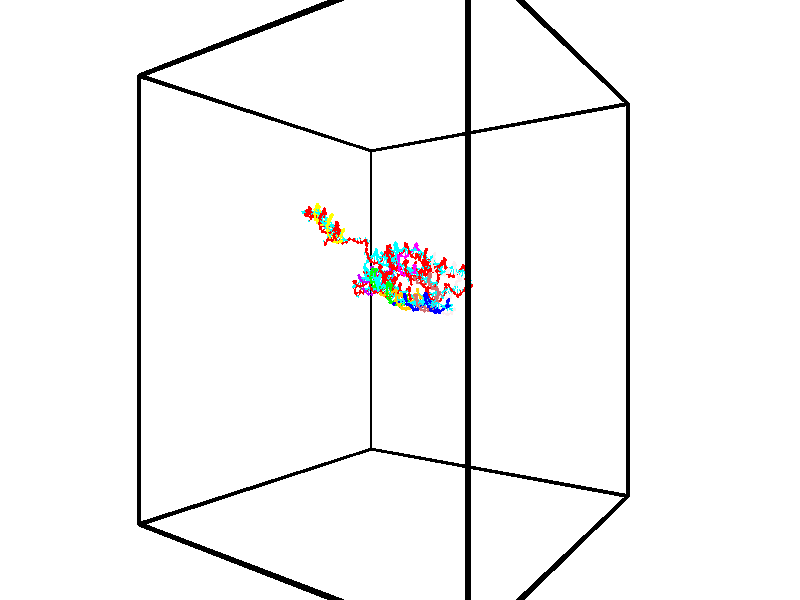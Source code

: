 // switches for output
#declare DRAW_BASES = 1; // possible values are 0, 1; only relevant for DNA ribbons
#declare DRAW_BASES_TYPE = 3; // possible values are 1, 2, 3; only relevant for DNA ribbons
#declare DRAW_FOG = 0; // set to 1 to enable fog

#include "colors.inc"

#include "transforms.inc"
background { rgb <1, 1, 1>}

#default {
   normal{
       ripples 0.25
       frequency 0.20
       turbulence 0.2
       lambda 5
   }
	finish {
		phong 0.1
		phong_size 40.
	}
}

// original window dimensions: 1024x640


// camera settings

camera {
	sky <-0, 1, 0>
	up <-0, 1, 0>
	right 1.6 * <0.581683, 0, 0.813415>
	location <-54.4937, 30, 90.4225>
	look_at <30, 30, 30>
	direction <84.4937, 0, -60.4225>
	angle 67.0682
}


# declare cpy_camera_pos = <-54.4937, 30, 90.4225>;
# if (DRAW_FOG = 1)
fog {
	fog_type 2
	up vnormalize(cpy_camera_pos)
	color rgbt<1,1,1,0.3>
	distance 1e-5
	fog_alt 3e-3
	fog_offset 48
}
# end


// LIGHTS

# declare lum = 6;
global_settings {
	ambient_light rgb lum * <0.05, 0.05, 0.05>
	max_trace_level 15
}# declare cpy_direct_light_amount = 0.25;
light_source
{	1000 * <0.231732, -1, 1.3951>,
	rgb lum * cpy_direct_light_amount
	parallel
}

light_source
{	1000 * <-0.231732, 1, -1.3951>,
	rgb lum * cpy_direct_light_amount
	parallel
}

// strand 0

// nucleotide -1

// particle -1
sphere {
	<42.739647, 32.583546, 23.607395> 0.250000
	pigment { color rgbt <1,0,0,0> }
	no_shadow
}
cylinder {
	<42.955746, 32.832825, 23.381207>,  <43.085403, 32.982391, 23.245493>, 0.100000
	pigment { color rgbt <1,0,0,0> }
	no_shadow
}
cylinder {
	<42.955746, 32.832825, 23.381207>,  <42.739647, 32.583546, 23.607395>, 0.100000
	pigment { color rgbt <1,0,0,0> }
	no_shadow
}

// particle -1
sphere {
	<42.955746, 32.832825, 23.381207> 0.100000
	pigment { color rgbt <1,0,0,0> }
	no_shadow
}
sphere {
	0, 1
	scale<0.080000,0.200000,0.300000>
	matrix <-0.840930, 0.424720, -0.335334,
		0.031188, 0.656686, 0.753519,
		0.540244, 0.623199, -0.565473,
		43.117821, 33.019783, 23.211565>
	pigment { color rgbt <0,1,1,0> }
	no_shadow
}
cylinder {
	<42.612419, 33.314785, 23.606539>,  <42.739647, 32.583546, 23.607395>, 0.130000
	pigment { color rgbt <1,0,0,0> }
	no_shadow
}

// nucleotide -1

// particle -1
sphere {
	<42.612419, 33.314785, 23.606539> 0.250000
	pigment { color rgbt <1,0,0,0> }
	no_shadow
}
cylinder {
	<42.749073, 33.238338, 23.238461>,  <42.831066, 33.192471, 23.017614>, 0.100000
	pigment { color rgbt <1,0,0,0> }
	no_shadow
}
cylinder {
	<42.749073, 33.238338, 23.238461>,  <42.612419, 33.314785, 23.606539>, 0.100000
	pigment { color rgbt <1,0,0,0> }
	no_shadow
}

// particle -1
sphere {
	<42.749073, 33.238338, 23.238461> 0.100000
	pigment { color rgbt <1,0,0,0> }
	no_shadow
}
sphere {
	0, 1
	scale<0.080000,0.200000,0.300000>
	matrix <-0.832927, 0.391958, -0.390643,
		0.435335, 0.899914, -0.025275,
		0.341638, -0.191112, -0.920195,
		42.851566, 33.181004, 22.962402>
	pigment { color rgbt <0,1,1,0> }
	no_shadow
}
cylinder {
	<43.071514, 33.796593, 23.275497>,  <42.612419, 33.314785, 23.606539>, 0.130000
	pigment { color rgbt <1,0,0,0> }
	no_shadow
}

// nucleotide -1

// particle -1
sphere {
	<43.071514, 33.796593, 23.275497> 0.250000
	pigment { color rgbt <1,0,0,0> }
	no_shadow
}
cylinder {
	<42.764992, 33.585083, 23.129528>,  <42.581078, 33.458179, 23.041946>, 0.100000
	pigment { color rgbt <1,0,0,0> }
	no_shadow
}
cylinder {
	<42.764992, 33.585083, 23.129528>,  <43.071514, 33.796593, 23.275497>, 0.100000
	pigment { color rgbt <1,0,0,0> }
	no_shadow
}

// particle -1
sphere {
	<42.764992, 33.585083, 23.129528> 0.100000
	pigment { color rgbt <1,0,0,0> }
	no_shadow
}
sphere {
	0, 1
	scale<0.080000,0.200000,0.300000>
	matrix <-0.519378, 0.844197, -0.132582,
		0.378172, 0.087934, -0.921549,
		-0.766311, -0.528771, -0.364923,
		42.535099, 33.426453, 23.020052>
	pigment { color rgbt <0,1,1,0> }
	no_shadow
}
cylinder {
	<42.895161, 34.002041, 22.561003>,  <43.071514, 33.796593, 23.275497>, 0.130000
	pigment { color rgbt <1,0,0,0> }
	no_shadow
}

// nucleotide -1

// particle -1
sphere {
	<42.895161, 34.002041, 22.561003> 0.250000
	pigment { color rgbt <1,0,0,0> }
	no_shadow
}
cylinder {
	<42.574192, 33.868286, 22.758713>,  <42.381611, 33.788033, 22.877338>, 0.100000
	pigment { color rgbt <1,0,0,0> }
	no_shadow
}
cylinder {
	<42.574192, 33.868286, 22.758713>,  <42.895161, 34.002041, 22.561003>, 0.100000
	pigment { color rgbt <1,0,0,0> }
	no_shadow
}

// particle -1
sphere {
	<42.574192, 33.868286, 22.758713> 0.100000
	pigment { color rgbt <1,0,0,0> }
	no_shadow
}
sphere {
	0, 1
	scale<0.080000,0.200000,0.300000>
	matrix <-0.451519, 0.881763, -0.136472,
		-0.390198, -0.332682, -0.858527,
		-0.802419, -0.334390, 0.494274,
		42.333466, 33.767971, 22.906996>
	pigment { color rgbt <0,1,1,0> }
	no_shadow
}
cylinder {
	<42.244591, 33.993073, 22.111233>,  <42.895161, 34.002041, 22.561003>, 0.130000
	pigment { color rgbt <1,0,0,0> }
	no_shadow
}

// nucleotide -1

// particle -1
sphere {
	<42.244591, 33.993073, 22.111233> 0.250000
	pigment { color rgbt <1,0,0,0> }
	no_shadow
}
cylinder {
	<42.117092, 34.030987, 22.488468>,  <42.040592, 34.053738, 22.714809>, 0.100000
	pigment { color rgbt <1,0,0,0> }
	no_shadow
}
cylinder {
	<42.117092, 34.030987, 22.488468>,  <42.244591, 33.993073, 22.111233>, 0.100000
	pigment { color rgbt <1,0,0,0> }
	no_shadow
}

// particle -1
sphere {
	<42.117092, 34.030987, 22.488468> 0.100000
	pigment { color rgbt <1,0,0,0> }
	no_shadow
}
sphere {
	0, 1
	scale<0.080000,0.200000,0.300000>
	matrix <-0.547963, 0.793435, -0.264948,
		-0.773394, -0.601229, -0.200962,
		-0.318745, 0.094790, 0.943089,
		42.021469, 34.059425, 22.771395>
	pigment { color rgbt <0,1,1,0> }
	no_shadow
}
cylinder {
	<41.504303, 34.199894, 22.142191>,  <42.244591, 33.993073, 22.111233>, 0.130000
	pigment { color rgbt <1,0,0,0> }
	no_shadow
}

// nucleotide -1

// particle -1
sphere {
	<41.504303, 34.199894, 22.142191> 0.250000
	pigment { color rgbt <1,0,0,0> }
	no_shadow
}
cylinder {
	<41.679440, 34.328995, 22.477840>,  <41.784523, 34.406456, 22.679230>, 0.100000
	pigment { color rgbt <1,0,0,0> }
	no_shadow
}
cylinder {
	<41.679440, 34.328995, 22.477840>,  <41.504303, 34.199894, 22.142191>, 0.100000
	pigment { color rgbt <1,0,0,0> }
	no_shadow
}

// particle -1
sphere {
	<41.679440, 34.328995, 22.477840> 0.100000
	pigment { color rgbt <1,0,0,0> }
	no_shadow
}
sphere {
	0, 1
	scale<0.080000,0.200000,0.300000>
	matrix <-0.456567, 0.883854, -0.101724,
		-0.774495, -0.338578, 0.534343,
		0.437840, 0.322749, 0.839124,
		41.810791, 34.425819, 22.729578>
	pigment { color rgbt <0,1,1,0> }
	no_shadow
}
cylinder {
	<40.732681, 34.036423, 22.001894>,  <41.504303, 34.199894, 22.142191>, 0.130000
	pigment { color rgbt <1,0,0,0> }
	no_shadow
}

// nucleotide -1

// particle -1
sphere {
	<40.732681, 34.036423, 22.001894> 0.250000
	pigment { color rgbt <1,0,0,0> }
	no_shadow
}
cylinder {
	<40.402756, 34.219006, 21.868435>,  <40.204800, 34.328556, 21.788359>, 0.100000
	pigment { color rgbt <1,0,0,0> }
	no_shadow
}
cylinder {
	<40.402756, 34.219006, 21.868435>,  <40.732681, 34.036423, 22.001894>, 0.100000
	pigment { color rgbt <1,0,0,0> }
	no_shadow
}

// particle -1
sphere {
	<40.402756, 34.219006, 21.868435> 0.100000
	pigment { color rgbt <1,0,0,0> }
	no_shadow
}
sphere {
	0, 1
	scale<0.080000,0.200000,0.300000>
	matrix <-0.232496, -0.811732, -0.535759,
		-0.515385, -0.364332, 0.775655,
		-0.824818, 0.456459, -0.333649,
		40.155312, 34.355942, 21.768341>
	pigment { color rgbt <0,1,1,0> }
	no_shadow
}
cylinder {
	<40.216492, 33.493496, 21.906933>,  <40.732681, 34.036423, 22.001894>, 0.130000
	pigment { color rgbt <1,0,0,0> }
	no_shadow
}

// nucleotide -1

// particle -1
sphere {
	<40.216492, 33.493496, 21.906933> 0.250000
	pigment { color rgbt <1,0,0,0> }
	no_shadow
}
cylinder {
	<40.119129, 33.803764, 21.674007>,  <40.060711, 33.989925, 21.534252>, 0.100000
	pigment { color rgbt <1,0,0,0> }
	no_shadow
}
cylinder {
	<40.119129, 33.803764, 21.674007>,  <40.216492, 33.493496, 21.906933>, 0.100000
	pigment { color rgbt <1,0,0,0> }
	no_shadow
}

// particle -1
sphere {
	<40.119129, 33.803764, 21.674007> 0.100000
	pigment { color rgbt <1,0,0,0> }
	no_shadow
}
sphere {
	0, 1
	scale<0.080000,0.200000,0.300000>
	matrix <-0.156191, -0.623881, -0.765752,
		-0.957266, -0.095436, 0.273009,
		-0.243406, 0.775670, -0.582314,
		40.046108, 34.036465, 21.499313>
	pigment { color rgbt <0,1,1,0> }
	no_shadow
}
cylinder {
	<39.619160, 33.225601, 21.562737>,  <40.216492, 33.493496, 21.906933>, 0.130000
	pigment { color rgbt <1,0,0,0> }
	no_shadow
}

// nucleotide -1

// particle -1
sphere {
	<39.619160, 33.225601, 21.562737> 0.250000
	pigment { color rgbt <1,0,0,0> }
	no_shadow
}
cylinder {
	<39.795425, 33.526440, 21.366711>,  <39.901184, 33.706944, 21.249094>, 0.100000
	pigment { color rgbt <1,0,0,0> }
	no_shadow
}
cylinder {
	<39.795425, 33.526440, 21.366711>,  <39.619160, 33.225601, 21.562737>, 0.100000
	pigment { color rgbt <1,0,0,0> }
	no_shadow
}

// particle -1
sphere {
	<39.795425, 33.526440, 21.366711> 0.100000
	pigment { color rgbt <1,0,0,0> }
	no_shadow
}
sphere {
	0, 1
	scale<0.080000,0.200000,0.300000>
	matrix <0.031978, -0.558736, -0.828729,
		-0.897101, 0.349522, -0.270266,
		0.440666, 0.752096, -0.490066,
		39.927624, 33.752068, 21.219690>
	pigment { color rgbt <0,1,1,0> }
	no_shadow
}
cylinder {
	<39.227108, 33.385540, 21.083763>,  <39.619160, 33.225601, 21.562737>, 0.130000
	pigment { color rgbt <1,0,0,0> }
	no_shadow
}

// nucleotide -1

// particle -1
sphere {
	<39.227108, 33.385540, 21.083763> 0.250000
	pigment { color rgbt <1,0,0,0> }
	no_shadow
}
cylinder {
	<39.579735, 33.521118, 20.952339>,  <39.791309, 33.602467, 20.873484>, 0.100000
	pigment { color rgbt <1,0,0,0> }
	no_shadow
}
cylinder {
	<39.579735, 33.521118, 20.952339>,  <39.227108, 33.385540, 21.083763>, 0.100000
	pigment { color rgbt <1,0,0,0> }
	no_shadow
}

// particle -1
sphere {
	<39.579735, 33.521118, 20.952339> 0.100000
	pigment { color rgbt <1,0,0,0> }
	no_shadow
}
sphere {
	0, 1
	scale<0.080000,0.200000,0.300000>
	matrix <-0.091130, -0.560730, -0.822968,
		-0.463177, 0.755444, -0.463434,
		0.881568, 0.338947, -0.328561,
		39.844204, 33.622803, 20.853771>
	pigment { color rgbt <0,1,1,0> }
	no_shadow
}
cylinder {
	<39.040344, 33.607357, 20.373901>,  <39.227108, 33.385540, 21.083763>, 0.130000
	pigment { color rgbt <1,0,0,0> }
	no_shadow
}

// nucleotide -1

// particle -1
sphere {
	<39.040344, 33.607357, 20.373901> 0.250000
	pigment { color rgbt <1,0,0,0> }
	no_shadow
}
cylinder {
	<39.439709, 33.587452, 20.384491>,  <39.679329, 33.575508, 20.390844>, 0.100000
	pigment { color rgbt <1,0,0,0> }
	no_shadow
}
cylinder {
	<39.439709, 33.587452, 20.384491>,  <39.040344, 33.607357, 20.373901>, 0.100000
	pigment { color rgbt <1,0,0,0> }
	no_shadow
}

// particle -1
sphere {
	<39.439709, 33.587452, 20.384491> 0.100000
	pigment { color rgbt <1,0,0,0> }
	no_shadow
}
sphere {
	0, 1
	scale<0.080000,0.200000,0.300000>
	matrix <0.005022, -0.389260, -0.921114,
		0.056147, 0.919782, -0.388391,
		0.998410, -0.049767, 0.026475,
		39.739231, 33.572521, 20.392433>
	pigment { color rgbt <0,1,1,0> }
	no_shadow
}
cylinder {
	<39.216770, 33.847614, 19.687832>,  <39.040344, 33.607357, 20.373901>, 0.130000
	pigment { color rgbt <1,0,0,0> }
	no_shadow
}

// nucleotide -1

// particle -1
sphere {
	<39.216770, 33.847614, 19.687832> 0.250000
	pigment { color rgbt <1,0,0,0> }
	no_shadow
}
cylinder {
	<39.515526, 33.642784, 19.857502>,  <39.694778, 33.519886, 19.959305>, 0.100000
	pigment { color rgbt <1,0,0,0> }
	no_shadow
}
cylinder {
	<39.515526, 33.642784, 19.857502>,  <39.216770, 33.847614, 19.687832>, 0.100000
	pigment { color rgbt <1,0,0,0> }
	no_shadow
}

// particle -1
sphere {
	<39.515526, 33.642784, 19.857502> 0.100000
	pigment { color rgbt <1,0,0,0> }
	no_shadow
}
sphere {
	0, 1
	scale<0.080000,0.200000,0.300000>
	matrix <-0.030901, -0.663952, -0.747136,
		0.664226, 0.544923, -0.511725,
		0.746893, -0.512080, 0.424176,
		39.739594, 33.489159, 19.984755>
	pigment { color rgbt <0,1,1,0> }
	no_shadow
}
cylinder {
	<39.751411, 33.905212, 19.218258>,  <39.216770, 33.847614, 19.687832>, 0.130000
	pigment { color rgbt <1,0,0,0> }
	no_shadow
}

// nucleotide -1

// particle -1
sphere {
	<39.751411, 33.905212, 19.218258> 0.250000
	pigment { color rgbt <1,0,0,0> }
	no_shadow
}
cylinder {
	<39.796383, 33.578197, 19.444176>,  <39.823368, 33.381989, 19.579727>, 0.100000
	pigment { color rgbt <1,0,0,0> }
	no_shadow
}
cylinder {
	<39.796383, 33.578197, 19.444176>,  <39.751411, 33.905212, 19.218258>, 0.100000
	pigment { color rgbt <1,0,0,0> }
	no_shadow
}

// particle -1
sphere {
	<39.796383, 33.578197, 19.444176> 0.100000
	pigment { color rgbt <1,0,0,0> }
	no_shadow
}
sphere {
	0, 1
	scale<0.080000,0.200000,0.300000>
	matrix <0.213227, -0.535307, -0.817301,
		0.970512, 0.212321, 0.114135,
		0.112433, -0.817537, 0.564794,
		39.830112, 33.332935, 19.613613>
	pigment { color rgbt <0,1,1,0> }
	no_shadow
}
cylinder {
	<40.446293, 33.675869, 18.896099>,  <39.751411, 33.905212, 19.218258>, 0.130000
	pigment { color rgbt <1,0,0,0> }
	no_shadow
}

// nucleotide -1

// particle -1
sphere {
	<40.446293, 33.675869, 18.896099> 0.250000
	pigment { color rgbt <1,0,0,0> }
	no_shadow
}
cylinder {
	<40.244488, 33.394001, 19.095661>,  <40.123405, 33.224880, 19.215399>, 0.100000
	pigment { color rgbt <1,0,0,0> }
	no_shadow
}
cylinder {
	<40.244488, 33.394001, 19.095661>,  <40.446293, 33.675869, 18.896099>, 0.100000
	pigment { color rgbt <1,0,0,0> }
	no_shadow
}

// particle -1
sphere {
	<40.244488, 33.394001, 19.095661> 0.100000
	pigment { color rgbt <1,0,0,0> }
	no_shadow
}
sphere {
	0, 1
	scale<0.080000,0.200000,0.300000>
	matrix <-0.004264, -0.575792, -0.817585,
		0.863396, -0.414606, 0.287487,
		-0.504508, -0.704674, 0.498904,
		40.093136, 33.182598, 19.245333>
	pigment { color rgbt <0,1,1,0> }
	no_shadow
}
cylinder {
	<40.767864, 33.146599, 18.675514>,  <40.446293, 33.675869, 18.896099>, 0.130000
	pigment { color rgbt <1,0,0,0> }
	no_shadow
}

// nucleotide -1

// particle -1
sphere {
	<40.767864, 33.146599, 18.675514> 0.250000
	pigment { color rgbt <1,0,0,0> }
	no_shadow
}
cylinder {
	<40.428604, 32.993591, 18.822109>,  <40.225048, 32.901787, 18.910067>, 0.100000
	pigment { color rgbt <1,0,0,0> }
	no_shadow
}
cylinder {
	<40.428604, 32.993591, 18.822109>,  <40.767864, 33.146599, 18.675514>, 0.100000
	pigment { color rgbt <1,0,0,0> }
	no_shadow
}

// particle -1
sphere {
	<40.428604, 32.993591, 18.822109> 0.100000
	pigment { color rgbt <1,0,0,0> }
	no_shadow
}
sphere {
	0, 1
	scale<0.080000,0.200000,0.300000>
	matrix <0.013212, -0.706870, -0.707220,
		0.529587, -0.594989, 0.604588,
		-0.848153, -0.382523, 0.366488,
		40.174160, 32.878834, 18.932056>
	pigment { color rgbt <0,1,1,0> }
	no_shadow
}
cylinder {
	<40.855873, 32.383884, 18.789331>,  <40.767864, 33.146599, 18.675514>, 0.130000
	pigment { color rgbt <1,0,0,0> }
	no_shadow
}

// nucleotide -1

// particle -1
sphere {
	<40.855873, 32.383884, 18.789331> 0.250000
	pigment { color rgbt <1,0,0,0> }
	no_shadow
}
cylinder {
	<40.471577, 32.473797, 18.724270>,  <40.241001, 32.527744, 18.685232>, 0.100000
	pigment { color rgbt <1,0,0,0> }
	no_shadow
}
cylinder {
	<40.471577, 32.473797, 18.724270>,  <40.855873, 32.383884, 18.789331>, 0.100000
	pigment { color rgbt <1,0,0,0> }
	no_shadow
}

// particle -1
sphere {
	<40.471577, 32.473797, 18.724270> 0.100000
	pigment { color rgbt <1,0,0,0> }
	no_shadow
}
sphere {
	0, 1
	scale<0.080000,0.200000,0.300000>
	matrix <-0.014833, -0.627007, -0.778873,
		-0.277059, -0.745880, 0.605724,
		-0.960738, 0.224778, -0.162655,
		40.183353, 32.541229, 18.675474>
	pigment { color rgbt <0,1,1,0> }
	no_shadow
}
cylinder {
	<40.508110, 31.809532, 18.467291>,  <40.855873, 32.383884, 18.789331>, 0.130000
	pigment { color rgbt <1,0,0,0> }
	no_shadow
}

// nucleotide -1

// particle -1
sphere {
	<40.508110, 31.809532, 18.467291> 0.250000
	pigment { color rgbt <1,0,0,0> }
	no_shadow
}
cylinder {
	<40.202332, 32.061172, 18.410931>,  <40.018864, 32.212154, 18.377115>, 0.100000
	pigment { color rgbt <1,0,0,0> }
	no_shadow
}
cylinder {
	<40.202332, 32.061172, 18.410931>,  <40.508110, 31.809532, 18.467291>, 0.100000
	pigment { color rgbt <1,0,0,0> }
	no_shadow
}

// particle -1
sphere {
	<40.202332, 32.061172, 18.410931> 0.100000
	pigment { color rgbt <1,0,0,0> }
	no_shadow
}
sphere {
	0, 1
	scale<0.080000,0.200000,0.300000>
	matrix <-0.208361, -0.447923, -0.869454,
		-0.610086, -0.635294, 0.473494,
		-0.764448, 0.629099, -0.140900,
		39.972996, 32.249901, 18.368660>
	pigment { color rgbt <0,1,1,0> }
	no_shadow
}
cylinder {
	<39.955585, 31.407911, 18.196402>,  <40.508110, 31.809532, 18.467291>, 0.130000
	pigment { color rgbt <1,0,0,0> }
	no_shadow
}

// nucleotide -1

// particle -1
sphere {
	<39.955585, 31.407911, 18.196402> 0.250000
	pigment { color rgbt <1,0,0,0> }
	no_shadow
}
cylinder {
	<39.858051, 31.778538, 18.081848>,  <39.799530, 32.000916, 18.013115>, 0.100000
	pigment { color rgbt <1,0,0,0> }
	no_shadow
}
cylinder {
	<39.858051, 31.778538, 18.081848>,  <39.955585, 31.407911, 18.196402>, 0.100000
	pigment { color rgbt <1,0,0,0> }
	no_shadow
}

// particle -1
sphere {
	<39.858051, 31.778538, 18.081848> 0.100000
	pigment { color rgbt <1,0,0,0> }
	no_shadow
}
sphere {
	0, 1
	scale<0.080000,0.200000,0.300000>
	matrix <-0.268395, -0.348237, -0.898162,
		-0.931938, -0.142141, 0.333599,
		-0.243837, 0.926568, -0.286385,
		39.784901, 32.056507, 17.995934>
	pigment { color rgbt <0,1,1,0> }
	no_shadow
}
cylinder {
	<39.289513, 31.285849, 17.891222>,  <39.955585, 31.407911, 18.196402>, 0.130000
	pigment { color rgbt <1,0,0,0> }
	no_shadow
}

// nucleotide -1

// particle -1
sphere {
	<39.289513, 31.285849, 17.891222> 0.250000
	pigment { color rgbt <1,0,0,0> }
	no_shadow
}
cylinder {
	<39.431313, 31.630203, 17.745235>,  <39.516392, 31.836817, 17.657642>, 0.100000
	pigment { color rgbt <1,0,0,0> }
	no_shadow
}
cylinder {
	<39.431313, 31.630203, 17.745235>,  <39.289513, 31.285849, 17.891222>, 0.100000
	pigment { color rgbt <1,0,0,0> }
	no_shadow
}

// particle -1
sphere {
	<39.431313, 31.630203, 17.745235> 0.100000
	pigment { color rgbt <1,0,0,0> }
	no_shadow
}
sphere {
	0, 1
	scale<0.080000,0.200000,0.300000>
	matrix <-0.091436, -0.356531, -0.929798,
		-0.930575, 0.362983, -0.047674,
		0.354499, 0.860888, -0.364968,
		39.537663, 31.888470, 17.635744>
	pigment { color rgbt <0,1,1,0> }
	no_shadow
}
cylinder {
	<39.002281, 31.257679, 17.255522>,  <39.289513, 31.285849, 17.891222>, 0.130000
	pigment { color rgbt <1,0,0,0> }
	no_shadow
}

// nucleotide -1

// particle -1
sphere {
	<39.002281, 31.257679, 17.255522> 0.250000
	pigment { color rgbt <1,0,0,0> }
	no_shadow
}
cylinder {
	<39.270123, 31.552307, 17.217377>,  <39.430828, 31.729084, 17.194489>, 0.100000
	pigment { color rgbt <1,0,0,0> }
	no_shadow
}
cylinder {
	<39.270123, 31.552307, 17.217377>,  <39.002281, 31.257679, 17.255522>, 0.100000
	pigment { color rgbt <1,0,0,0> }
	no_shadow
}

// particle -1
sphere {
	<39.270123, 31.552307, 17.217377> 0.100000
	pigment { color rgbt <1,0,0,0> }
	no_shadow
}
sphere {
	0, 1
	scale<0.080000,0.200000,0.300000>
	matrix <-0.071681, -0.063710, -0.995391,
		-0.739249, 0.673356, 0.010138,
		0.669606, 0.736568, -0.095364,
		39.471004, 31.773277, 17.188766>
	pigment { color rgbt <0,1,1,0> }
	no_shadow
}
cylinder {
	<38.742531, 31.782955, 16.802073>,  <39.002281, 31.257679, 17.255522>, 0.130000
	pigment { color rgbt <1,0,0,0> }
	no_shadow
}

// nucleotide -1

// particle -1
sphere {
	<38.742531, 31.782955, 16.802073> 0.250000
	pigment { color rgbt <1,0,0,0> }
	no_shadow
}
cylinder {
	<39.136227, 31.844601, 16.767361>,  <39.372444, 31.881588, 16.746534>, 0.100000
	pigment { color rgbt <1,0,0,0> }
	no_shadow
}
cylinder {
	<39.136227, 31.844601, 16.767361>,  <38.742531, 31.782955, 16.802073>, 0.100000
	pigment { color rgbt <1,0,0,0> }
	no_shadow
}

// particle -1
sphere {
	<39.136227, 31.844601, 16.767361> 0.100000
	pigment { color rgbt <1,0,0,0> }
	no_shadow
}
sphere {
	0, 1
	scale<0.080000,0.200000,0.300000>
	matrix <-0.121436, 0.232134, -0.965073,
		-0.128585, 0.960397, 0.247190,
		0.984235, 0.154112, -0.086778,
		39.431496, 31.890835, 16.741327>
	pigment { color rgbt <0,1,1,0> }
	no_shadow
}
cylinder {
	<38.900192, 32.334641, 16.372688>,  <38.742531, 31.782955, 16.802073>, 0.130000
	pigment { color rgbt <1,0,0,0> }
	no_shadow
}

// nucleotide -1

// particle -1
sphere {
	<38.900192, 32.334641, 16.372688> 0.250000
	pigment { color rgbt <1,0,0,0> }
	no_shadow
}
cylinder {
	<39.246815, 32.135017, 16.374916>,  <39.454788, 32.015244, 16.376253>, 0.100000
	pigment { color rgbt <1,0,0,0> }
	no_shadow
}
cylinder {
	<39.246815, 32.135017, 16.374916>,  <38.900192, 32.334641, 16.372688>, 0.100000
	pigment { color rgbt <1,0,0,0> }
	no_shadow
}

// particle -1
sphere {
	<39.246815, 32.135017, 16.374916> 0.100000
	pigment { color rgbt <1,0,0,0> }
	no_shadow
}
sphere {
	0, 1
	scale<0.080000,0.200000,0.300000>
	matrix <0.079431, 0.126890, -0.988731,
		0.492724, 0.857230, 0.149597,
		0.866553, -0.499054, 0.005569,
		39.506779, 31.985302, 16.376587>
	pigment { color rgbt <0,1,1,0> }
	no_shadow
}
cylinder {
	<39.385841, 32.806969, 16.007307>,  <38.900192, 32.334641, 16.372688>, 0.130000
	pigment { color rgbt <1,0,0,0> }
	no_shadow
}

// nucleotide -1

// particle -1
sphere {
	<39.385841, 32.806969, 16.007307> 0.250000
	pigment { color rgbt <1,0,0,0> }
	no_shadow
}
cylinder {
	<39.539692, 32.438385, 15.985492>,  <39.632004, 32.217236, 15.972403>, 0.100000
	pigment { color rgbt <1,0,0,0> }
	no_shadow
}
cylinder {
	<39.539692, 32.438385, 15.985492>,  <39.385841, 32.806969, 16.007307>, 0.100000
	pigment { color rgbt <1,0,0,0> }
	no_shadow
}

// particle -1
sphere {
	<39.539692, 32.438385, 15.985492> 0.100000
	pigment { color rgbt <1,0,0,0> }
	no_shadow
}
sphere {
	0, 1
	scale<0.080000,0.200000,0.300000>
	matrix <0.066708, 0.086675, -0.994001,
		0.920657, 0.378684, 0.094807,
		0.384630, -0.921459, -0.054536,
		39.655083, 32.161949, 15.969131>
	pigment { color rgbt <0,1,1,0> }
	no_shadow
}
cylinder {
	<40.065216, 32.843342, 15.645325>,  <39.385841, 32.806969, 16.007307>, 0.130000
	pigment { color rgbt <1,0,0,0> }
	no_shadow
}

// nucleotide -1

// particle -1
sphere {
	<40.065216, 32.843342, 15.645325> 0.250000
	pigment { color rgbt <1,0,0,0> }
	no_shadow
}
cylinder {
	<39.946297, 32.464638, 15.595923>,  <39.874947, 32.237415, 15.566283>, 0.100000
	pigment { color rgbt <1,0,0,0> }
	no_shadow
}
cylinder {
	<39.946297, 32.464638, 15.595923>,  <40.065216, 32.843342, 15.645325>, 0.100000
	pigment { color rgbt <1,0,0,0> }
	no_shadow
}

// particle -1
sphere {
	<39.946297, 32.464638, 15.595923> 0.100000
	pigment { color rgbt <1,0,0,0> }
	no_shadow
}
sphere {
	0, 1
	scale<0.080000,0.200000,0.300000>
	matrix <0.119023, 0.091593, -0.988658,
		0.947338, -0.308621, 0.085457,
		-0.297294, -0.946765, -0.123502,
		39.857109, 32.180607, 15.558872>
	pigment { color rgbt <0,1,1,0> }
	no_shadow
}
cylinder {
	<40.508961, 32.535423, 15.069350>,  <40.065216, 32.843342, 15.645325>, 0.130000
	pigment { color rgbt <1,0,0,0> }
	no_shadow
}

// nucleotide -1

// particle -1
sphere {
	<40.508961, 32.535423, 15.069350> 0.250000
	pigment { color rgbt <1,0,0,0> }
	no_shadow
}
cylinder {
	<40.209961, 32.271744, 15.102105>,  <40.030563, 32.113537, 15.121758>, 0.100000
	pigment { color rgbt <1,0,0,0> }
	no_shadow
}
cylinder {
	<40.209961, 32.271744, 15.102105>,  <40.508961, 32.535423, 15.069350>, 0.100000
	pigment { color rgbt <1,0,0,0> }
	no_shadow
}

// particle -1
sphere {
	<40.209961, 32.271744, 15.102105> 0.100000
	pigment { color rgbt <1,0,0,0> }
	no_shadow
}
sphere {
	0, 1
	scale<0.080000,0.200000,0.300000>
	matrix <-0.055387, -0.060995, -0.996600,
		0.661951, -0.749492, 0.009082,
		-0.747498, -0.659198, 0.081887,
		39.985710, 32.073986, 15.126672>
	pigment { color rgbt <0,1,1,0> }
	no_shadow
}
cylinder {
	<40.641239, 31.938715, 14.722724>,  <40.508961, 32.535423, 15.069350>, 0.130000
	pigment { color rgbt <1,0,0,0> }
	no_shadow
}

// nucleotide -1

// particle -1
sphere {
	<40.641239, 31.938715, 14.722724> 0.250000
	pigment { color rgbt <1,0,0,0> }
	no_shadow
}
cylinder {
	<40.242256, 31.915508, 14.739308>,  <40.002869, 31.901585, 14.749259>, 0.100000
	pigment { color rgbt <1,0,0,0> }
	no_shadow
}
cylinder {
	<40.242256, 31.915508, 14.739308>,  <40.641239, 31.938715, 14.722724>, 0.100000
	pigment { color rgbt <1,0,0,0> }
	no_shadow
}

// particle -1
sphere {
	<40.242256, 31.915508, 14.739308> 0.100000
	pigment { color rgbt <1,0,0,0> }
	no_shadow
}
sphere {
	0, 1
	scale<0.080000,0.200000,0.300000>
	matrix <-0.039501, -0.034556, -0.998622,
		0.059373, -0.997717, 0.032177,
		-0.997454, -0.058020, 0.041462,
		39.943020, 31.898104, 14.751747>
	pigment { color rgbt <0,1,1,0> }
	no_shadow
}
cylinder {
	<40.469143, 31.400278, 14.170999>,  <40.641239, 31.938715, 14.722724>, 0.130000
	pigment { color rgbt <1,0,0,0> }
	no_shadow
}

// nucleotide -1

// particle -1
sphere {
	<40.469143, 31.400278, 14.170999> 0.250000
	pigment { color rgbt <1,0,0,0> }
	no_shadow
}
cylinder {
	<40.173294, 31.661602, 14.235684>,  <39.995785, 31.818396, 14.274496>, 0.100000
	pigment { color rgbt <1,0,0,0> }
	no_shadow
}
cylinder {
	<40.173294, 31.661602, 14.235684>,  <40.469143, 31.400278, 14.170999>, 0.100000
	pigment { color rgbt <1,0,0,0> }
	no_shadow
}

// particle -1
sphere {
	<40.173294, 31.661602, 14.235684> 0.100000
	pigment { color rgbt <1,0,0,0> }
	no_shadow
}
sphere {
	0, 1
	scale<0.080000,0.200000,0.300000>
	matrix <-0.333625, -0.147212, -0.931141,
		-0.584518, -0.742640, 0.326841,
		-0.739617, 0.653310, 0.161715,
		39.951408, 31.857595, 14.284199>
	pigment { color rgbt <0,1,1,0> }
	no_shadow
}
cylinder {
	<39.775261, 31.146742, 13.900428>,  <40.469143, 31.400278, 14.170999>, 0.130000
	pigment { color rgbt <1,0,0,0> }
	no_shadow
}

// nucleotide -1

// particle -1
sphere {
	<39.775261, 31.146742, 13.900428> 0.250000
	pigment { color rgbt <1,0,0,0> }
	no_shadow
}
cylinder {
	<39.786053, 31.546574, 13.904763>,  <39.792530, 31.786472, 13.907365>, 0.100000
	pigment { color rgbt <1,0,0,0> }
	no_shadow
}
cylinder {
	<39.786053, 31.546574, 13.904763>,  <39.775261, 31.146742, 13.900428>, 0.100000
	pigment { color rgbt <1,0,0,0> }
	no_shadow
}

// particle -1
sphere {
	<39.786053, 31.546574, 13.904763> 0.100000
	pigment { color rgbt <1,0,0,0> }
	no_shadow
}
sphere {
	0, 1
	scale<0.080000,0.200000,0.300000>
	matrix <-0.142778, 0.014585, -0.989647,
		-0.989387, 0.025156, 0.143111,
		0.026982, 0.999577, 0.010838,
		39.794147, 31.846447, 13.908014>
	pigment { color rgbt <0,1,1,0> }
	no_shadow
}
cylinder {
	<39.272381, 31.504856, 13.524424>,  <39.775261, 31.146742, 13.900428>, 0.130000
	pigment { color rgbt <1,0,0,0> }
	no_shadow
}

// nucleotide -1

// particle -1
sphere {
	<39.272381, 31.504856, 13.524424> 0.250000
	pigment { color rgbt <1,0,0,0> }
	no_shadow
}
cylinder {
	<39.570454, 31.760506, 13.448287>,  <39.749298, 31.913895, 13.402605>, 0.100000
	pigment { color rgbt <1,0,0,0> }
	no_shadow
}
cylinder {
	<39.570454, 31.760506, 13.448287>,  <39.272381, 31.504856, 13.524424>, 0.100000
	pigment { color rgbt <1,0,0,0> }
	no_shadow
}

// particle -1
sphere {
	<39.570454, 31.760506, 13.448287> 0.100000
	pigment { color rgbt <1,0,0,0> }
	no_shadow
}
sphere {
	0, 1
	scale<0.080000,0.200000,0.300000>
	matrix <-0.067056, -0.212167, -0.974930,
		-0.663483, 0.739262, -0.115246,
		0.745180, 0.639122, -0.190341,
		39.794006, 31.952242, 13.391185>
	pigment { color rgbt <0,1,1,0> }
	no_shadow
}
cylinder {
	<39.789886, 31.266802, 13.002492>,  <39.272381, 31.504856, 13.524424>, 0.130000
	pigment { color rgbt <1,0,0,0> }
	no_shadow
}

// nucleotide -1

// particle -1
sphere {
	<39.789886, 31.266802, 13.002492> 0.250000
	pigment { color rgbt <1,0,0,0> }
	no_shadow
}
cylinder {
	<39.768383, 30.892723, 12.862485>,  <39.755482, 30.668276, 12.778481>, 0.100000
	pigment { color rgbt <1,0,0,0> }
	no_shadow
}
cylinder {
	<39.768383, 30.892723, 12.862485>,  <39.789886, 31.266802, 13.002492>, 0.100000
	pigment { color rgbt <1,0,0,0> }
	no_shadow
}

// particle -1
sphere {
	<39.768383, 30.892723, 12.862485> 0.100000
	pigment { color rgbt <1,0,0,0> }
	no_shadow
}
sphere {
	0, 1
	scale<0.080000,0.200000,0.300000>
	matrix <-0.994676, 0.081013, -0.063690,
		0.087919, 0.344730, -0.934575,
		-0.053757, -0.935199, -0.350018,
		39.752254, 30.612164, 12.757480>
	pigment { color rgbt <0,1,1,0> }
	no_shadow
}
cylinder {
	<39.443970, 31.120596, 12.189655>,  <39.789886, 31.266802, 13.002492>, 0.130000
	pigment { color rgbt <1,0,0,0> }
	no_shadow
}

// nucleotide -1

// particle -1
sphere {
	<39.443970, 31.120596, 12.189655> 0.250000
	pigment { color rgbt <1,0,0,0> }
	no_shadow
}
cylinder {
	<39.396542, 30.869560, 12.497441>,  <39.368084, 30.718939, 12.682113>, 0.100000
	pigment { color rgbt <1,0,0,0> }
	no_shadow
}
cylinder {
	<39.396542, 30.869560, 12.497441>,  <39.443970, 31.120596, 12.189655>, 0.100000
	pigment { color rgbt <1,0,0,0> }
	no_shadow
}

// particle -1
sphere {
	<39.396542, 30.869560, 12.497441> 0.100000
	pigment { color rgbt <1,0,0,0> }
	no_shadow
}
sphere {
	0, 1
	scale<0.080000,0.200000,0.300000>
	matrix <-0.984769, 0.173567, -0.010186,
		-0.127161, -0.758953, -0.638609,
		-0.118572, -0.627587, 0.769464,
		39.360970, 30.681284, 12.728281>
	pigment { color rgbt <0,1,1,0> }
	no_shadow
}
cylinder {
	<39.777145, 31.619719, 11.793731>,  <39.443970, 31.120596, 12.189655>, 0.130000
	pigment { color rgbt <1,0,0,0> }
	no_shadow
}

// nucleotide -1

// particle -1
sphere {
	<39.777145, 31.619719, 11.793731> 0.250000
	pigment { color rgbt <1,0,0,0> }
	no_shadow
}
cylinder {
	<39.526989, 31.898117, 11.652604>,  <39.376896, 32.065155, 11.567928>, 0.100000
	pigment { color rgbt <1,0,0,0> }
	no_shadow
}
cylinder {
	<39.526989, 31.898117, 11.652604>,  <39.777145, 31.619719, 11.793731>, 0.100000
	pigment { color rgbt <1,0,0,0> }
	no_shadow
}

// particle -1
sphere {
	<39.526989, 31.898117, 11.652604> 0.100000
	pigment { color rgbt <1,0,0,0> }
	no_shadow
}
sphere {
	0, 1
	scale<0.080000,0.200000,0.300000>
	matrix <-0.032351, 0.428633, 0.902899,
		0.779642, 0.576078, -0.245546,
		-0.625390, 0.695994, -0.352817,
		39.339371, 32.106915, 11.546759>
	pigment { color rgbt <0,1,1,0> }
	no_shadow
}
cylinder {
	<39.970398, 32.368843, 12.037045>,  <39.777145, 31.619719, 11.793731>, 0.130000
	pigment { color rgbt <1,0,0,0> }
	no_shadow
}

// nucleotide -1

// particle -1
sphere {
	<39.970398, 32.368843, 12.037045> 0.250000
	pigment { color rgbt <1,0,0,0> }
	no_shadow
}
cylinder {
	<39.585468, 32.304981, 11.949012>,  <39.354511, 32.266663, 11.896193>, 0.100000
	pigment { color rgbt <1,0,0,0> }
	no_shadow
}
cylinder {
	<39.585468, 32.304981, 11.949012>,  <39.970398, 32.368843, 12.037045>, 0.100000
	pigment { color rgbt <1,0,0,0> }
	no_shadow
}

// particle -1
sphere {
	<39.585468, 32.304981, 11.949012> 0.100000
	pigment { color rgbt <1,0,0,0> }
	no_shadow
}
sphere {
	0, 1
	scale<0.080000,0.200000,0.300000>
	matrix <-0.260627, 0.311066, 0.913954,
		-0.077457, 0.936882, -0.340958,
		-0.962328, -0.159655, -0.220082,
		39.296768, 32.257084, 11.882987>
	pigment { color rgbt <0,1,1,0> }
	no_shadow
}
cylinder {
	<39.586292, 33.058735, 12.207747>,  <39.970398, 32.368843, 12.037045>, 0.130000
	pigment { color rgbt <1,0,0,0> }
	no_shadow
}

// nucleotide -1

// particle -1
sphere {
	<39.586292, 33.058735, 12.207747> 0.250000
	pigment { color rgbt <1,0,0,0> }
	no_shadow
}
cylinder {
	<39.399998, 32.704769, 12.206187>,  <39.288223, 32.492390, 12.205252>, 0.100000
	pigment { color rgbt <1,0,0,0> }
	no_shadow
}
cylinder {
	<39.399998, 32.704769, 12.206187>,  <39.586292, 33.058735, 12.207747>, 0.100000
	pigment { color rgbt <1,0,0,0> }
	no_shadow
}

// particle -1
sphere {
	<39.399998, 32.704769, 12.206187> 0.100000
	pigment { color rgbt <1,0,0,0> }
	no_shadow
}
sphere {
	0, 1
	scale<0.080000,0.200000,0.300000>
	matrix <-0.537896, 0.279593, 0.795296,
		-0.702681, 0.372493, -0.606209,
		-0.465734, -0.884916, -0.003898,
		39.260277, 32.439293, 12.205018>
	pigment { color rgbt <0,1,1,0> }
	no_shadow
}
cylinder {
	<38.833675, 33.141834, 12.226151>,  <39.586292, 33.058735, 12.207747>, 0.130000
	pigment { color rgbt <1,0,0,0> }
	no_shadow
}

// nucleotide -1

// particle -1
sphere {
	<38.833675, 33.141834, 12.226151> 0.250000
	pigment { color rgbt <1,0,0,0> }
	no_shadow
}
cylinder {
	<38.919479, 32.782307, 12.379048>,  <38.970963, 32.566589, 12.470786>, 0.100000
	pigment { color rgbt <1,0,0,0> }
	no_shadow
}
cylinder {
	<38.919479, 32.782307, 12.379048>,  <38.833675, 33.141834, 12.226151>, 0.100000
	pigment { color rgbt <1,0,0,0> }
	no_shadow
}

// particle -1
sphere {
	<38.919479, 32.782307, 12.379048> 0.100000
	pigment { color rgbt <1,0,0,0> }
	no_shadow
}
sphere {
	0, 1
	scale<0.080000,0.200000,0.300000>
	matrix <-0.388263, 0.280631, 0.877780,
		-0.896234, -0.336705, -0.288780,
		0.214512, -0.898819, 0.382241,
		38.983833, 32.512661, 12.493721>
	pigment { color rgbt <0,1,1,0> }
	no_shadow
}
cylinder {
	<38.369328, 32.891659, 12.698725>,  <38.833675, 33.141834, 12.226151>, 0.130000
	pigment { color rgbt <1,0,0,0> }
	no_shadow
}

// nucleotide -1

// particle -1
sphere {
	<38.369328, 32.891659, 12.698725> 0.250000
	pigment { color rgbt <1,0,0,0> }
	no_shadow
}
cylinder {
	<38.709690, 32.729191, 12.831986>,  <38.913906, 32.631710, 12.911943>, 0.100000
	pigment { color rgbt <1,0,0,0> }
	no_shadow
}
cylinder {
	<38.709690, 32.729191, 12.831986>,  <38.369328, 32.891659, 12.698725>, 0.100000
	pigment { color rgbt <1,0,0,0> }
	no_shadow
}

// particle -1
sphere {
	<38.709690, 32.729191, 12.831986> 0.100000
	pigment { color rgbt <1,0,0,0> }
	no_shadow
}
sphere {
	0, 1
	scale<0.080000,0.200000,0.300000>
	matrix <-0.148538, 0.422285, 0.894210,
		-0.503887, -0.810371, 0.298992,
		0.850902, -0.406170, 0.333155,
		38.964962, 32.607342, 12.931932>
	pigment { color rgbt <0,1,1,0> }
	no_shadow
}
cylinder {
	<38.403526, 32.462074, 13.417064>,  <38.369328, 32.891659, 12.698725>, 0.130000
	pigment { color rgbt <1,0,0,0> }
	no_shadow
}

// nucleotide -1

// particle -1
sphere {
	<38.403526, 32.462074, 13.417064> 0.250000
	pigment { color rgbt <1,0,0,0> }
	no_shadow
}
cylinder {
	<38.768627, 32.616760, 13.364409>,  <38.987690, 32.709572, 13.332817>, 0.100000
	pigment { color rgbt <1,0,0,0> }
	no_shadow
}
cylinder {
	<38.768627, 32.616760, 13.364409>,  <38.403526, 32.462074, 13.417064>, 0.100000
	pigment { color rgbt <1,0,0,0> }
	no_shadow
}

// particle -1
sphere {
	<38.768627, 32.616760, 13.364409> 0.100000
	pigment { color rgbt <1,0,0,0> }
	no_shadow
}
sphere {
	0, 1
	scale<0.080000,0.200000,0.300000>
	matrix <-0.031465, 0.387832, 0.921193,
		0.407301, -0.836678, 0.366163,
		0.912752, 0.386724, -0.131638,
		39.042454, 32.732777, 13.324919>
	pigment { color rgbt <0,1,1,0> }
	no_shadow
}
cylinder {
	<38.871819, 32.192532, 13.862271>,  <38.403526, 32.462074, 13.417064>, 0.130000
	pigment { color rgbt <1,0,0,0> }
	no_shadow
}

// nucleotide -1

// particle -1
sphere {
	<38.871819, 32.192532, 13.862271> 0.250000
	pigment { color rgbt <1,0,0,0> }
	no_shadow
}
cylinder {
	<38.992771, 32.563374, 13.773685>,  <39.065342, 32.785877, 13.720532>, 0.100000
	pigment { color rgbt <1,0,0,0> }
	no_shadow
}
cylinder {
	<38.992771, 32.563374, 13.773685>,  <38.871819, 32.192532, 13.862271>, 0.100000
	pigment { color rgbt <1,0,0,0> }
	no_shadow
}

// particle -1
sphere {
	<38.992771, 32.563374, 13.773685> 0.100000
	pigment { color rgbt <1,0,0,0> }
	no_shadow
}
sphere {
	0, 1
	scale<0.080000,0.200000,0.300000>
	matrix <0.001517, 0.231875, 0.972744,
		0.953185, -0.294477, 0.068709,
		0.302383, 0.927101, -0.221466,
		39.083485, 32.841503, 13.707245>
	pigment { color rgbt <0,1,1,0> }
	no_shadow
}
cylinder {
	<39.029572, 32.373680, 14.513949>,  <38.871819, 32.192532, 13.862271>, 0.130000
	pigment { color rgbt <1,0,0,0> }
	no_shadow
}

// nucleotide -1

// particle -1
sphere {
	<39.029572, 32.373680, 14.513949> 0.250000
	pigment { color rgbt <1,0,0,0> }
	no_shadow
}
cylinder {
	<39.030651, 32.722084, 14.317447>,  <39.031300, 32.931126, 14.199545>, 0.100000
	pigment { color rgbt <1,0,0,0> }
	no_shadow
}
cylinder {
	<39.030651, 32.722084, 14.317447>,  <39.029572, 32.373680, 14.513949>, 0.100000
	pigment { color rgbt <1,0,0,0> }
	no_shadow
}

// particle -1
sphere {
	<39.030651, 32.722084, 14.317447> 0.100000
	pigment { color rgbt <1,0,0,0> }
	no_shadow
}
sphere {
	0, 1
	scale<0.080000,0.200000,0.300000>
	matrix <-0.055190, 0.490639, 0.869613,
		0.998472, 0.024769, 0.049393,
		0.002694, 0.871011, -0.491256,
		39.031460, 32.983387, 14.170070>
	pigment { color rgbt <0,1,1,0> }
	no_shadow
}
cylinder {
	<39.492855, 32.784107, 14.980049>,  <39.029572, 32.373680, 14.513949>, 0.130000
	pigment { color rgbt <1,0,0,0> }
	no_shadow
}

// nucleotide -1

// particle -1
sphere {
	<39.492855, 32.784107, 14.980049> 0.250000
	pigment { color rgbt <1,0,0,0> }
	no_shadow
}
cylinder {
	<39.287926, 33.031837, 14.742072>,  <39.164967, 33.180477, 14.599286>, 0.100000
	pigment { color rgbt <1,0,0,0> }
	no_shadow
}
cylinder {
	<39.287926, 33.031837, 14.742072>,  <39.492855, 32.784107, 14.980049>, 0.100000
	pigment { color rgbt <1,0,0,0> }
	no_shadow
}

// particle -1
sphere {
	<39.287926, 33.031837, 14.742072> 0.100000
	pigment { color rgbt <1,0,0,0> }
	no_shadow
}
sphere {
	0, 1
	scale<0.080000,0.200000,0.300000>
	matrix <-0.131410, 0.628073, 0.766978,
		0.848680, 0.471121, -0.240390,
		-0.512322, 0.619329, -0.594943,
		39.134228, 33.217636, 14.563589>
	pigment { color rgbt <0,1,1,0> }
	no_shadow
}
cylinder {
	<39.760189, 33.379093, 15.175156>,  <39.492855, 32.784107, 14.980049>, 0.130000
	pigment { color rgbt <1,0,0,0> }
	no_shadow
}

// nucleotide -1

// particle -1
sphere {
	<39.760189, 33.379093, 15.175156> 0.250000
	pigment { color rgbt <1,0,0,0> }
	no_shadow
}
cylinder {
	<39.425140, 33.471653, 14.977231>,  <39.224110, 33.527191, 14.858477>, 0.100000
	pigment { color rgbt <1,0,0,0> }
	no_shadow
}
cylinder {
	<39.425140, 33.471653, 14.977231>,  <39.760189, 33.379093, 15.175156>, 0.100000
	pigment { color rgbt <1,0,0,0> }
	no_shadow
}

// particle -1
sphere {
	<39.425140, 33.471653, 14.977231> 0.100000
	pigment { color rgbt <1,0,0,0> }
	no_shadow
}
sphere {
	0, 1
	scale<0.080000,0.200000,0.300000>
	matrix <-0.335154, 0.497583, 0.800052,
		0.431345, 0.835981, -0.339231,
		-0.837624, 0.231404, -0.494812,
		39.173855, 33.541073, 14.828788>
	pigment { color rgbt <0,1,1,0> }
	no_shadow
}
cylinder {
	<39.607506, 34.105076, 15.290113>,  <39.760189, 33.379093, 15.175156>, 0.130000
	pigment { color rgbt <1,0,0,0> }
	no_shadow
}

// nucleotide -1

// particle -1
sphere {
	<39.607506, 34.105076, 15.290113> 0.250000
	pigment { color rgbt <1,0,0,0> }
	no_shadow
}
cylinder {
	<39.262211, 33.923557, 15.201665>,  <39.055035, 33.814648, 15.148596>, 0.100000
	pigment { color rgbt <1,0,0,0> }
	no_shadow
}
cylinder {
	<39.262211, 33.923557, 15.201665>,  <39.607506, 34.105076, 15.290113>, 0.100000
	pigment { color rgbt <1,0,0,0> }
	no_shadow
}

// particle -1
sphere {
	<39.262211, 33.923557, 15.201665> 0.100000
	pigment { color rgbt <1,0,0,0> }
	no_shadow
}
sphere {
	0, 1
	scale<0.080000,0.200000,0.300000>
	matrix <-0.426844, 0.422314, 0.799660,
		-0.269500, 0.784678, -0.558256,
		-0.863235, -0.453796, -0.221121,
		39.003239, 33.787418, 15.135328>
	pigment { color rgbt <0,1,1,0> }
	no_shadow
}
cylinder {
	<39.124783, 34.624702, 15.481145>,  <39.607506, 34.105076, 15.290113>, 0.130000
	pigment { color rgbt <1,0,0,0> }
	no_shadow
}

// nucleotide -1

// particle -1
sphere {
	<39.124783, 34.624702, 15.481145> 0.250000
	pigment { color rgbt <1,0,0,0> }
	no_shadow
}
cylinder {
	<38.918182, 34.282562, 15.465177>,  <38.794220, 34.077278, 15.455596>, 0.100000
	pigment { color rgbt <1,0,0,0> }
	no_shadow
}
cylinder {
	<38.918182, 34.282562, 15.465177>,  <39.124783, 34.624702, 15.481145>, 0.100000
	pigment { color rgbt <1,0,0,0> }
	no_shadow
}

// particle -1
sphere {
	<38.918182, 34.282562, 15.465177> 0.100000
	pigment { color rgbt <1,0,0,0> }
	no_shadow
}
sphere {
	0, 1
	scale<0.080000,0.200000,0.300000>
	matrix <-0.595222, 0.325128, 0.734848,
		-0.615576, 0.403314, -0.677055,
		-0.516505, -0.855353, -0.039921,
		38.763229, 34.025955, 15.453200>
	pigment { color rgbt <0,1,1,0> }
	no_shadow
}
cylinder {
	<38.487221, 34.812843, 15.603497>,  <39.124783, 34.624702, 15.481145>, 0.130000
	pigment { color rgbt <1,0,0,0> }
	no_shadow
}

// nucleotide -1

// particle -1
sphere {
	<38.487221, 34.812843, 15.603497> 0.250000
	pigment { color rgbt <1,0,0,0> }
	no_shadow
}
cylinder {
	<38.455402, 34.424732, 15.694909>,  <38.436310, 34.191864, 15.749757>, 0.100000
	pigment { color rgbt <1,0,0,0> }
	no_shadow
}
cylinder {
	<38.455402, 34.424732, 15.694909>,  <38.487221, 34.812843, 15.603497>, 0.100000
	pigment { color rgbt <1,0,0,0> }
	no_shadow
}

// particle -1
sphere {
	<38.455402, 34.424732, 15.694909> 0.100000
	pigment { color rgbt <1,0,0,0> }
	no_shadow
}
sphere {
	0, 1
	scale<0.080000,0.200000,0.300000>
	matrix <-0.388581, 0.241305, 0.889256,
		-0.917974, -0.018063, -0.396229,
		-0.079549, -0.970281, 0.228531,
		38.431538, 34.133648, 15.763469>
	pigment { color rgbt <0,1,1,0> }
	no_shadow
}
cylinder {
	<37.774849, 34.588749, 15.790112>,  <38.487221, 34.812843, 15.603497>, 0.130000
	pigment { color rgbt <1,0,0,0> }
	no_shadow
}

// nucleotide -1

// particle -1
sphere {
	<37.774849, 34.588749, 15.790112> 0.250000
	pigment { color rgbt <1,0,0,0> }
	no_shadow
}
cylinder {
	<38.011909, 34.324200, 15.974004>,  <38.154144, 34.165470, 16.084339>, 0.100000
	pigment { color rgbt <1,0,0,0> }
	no_shadow
}
cylinder {
	<38.011909, 34.324200, 15.974004>,  <37.774849, 34.588749, 15.790112>, 0.100000
	pigment { color rgbt <1,0,0,0> }
	no_shadow
}

// particle -1
sphere {
	<38.011909, 34.324200, 15.974004> 0.100000
	pigment { color rgbt <1,0,0,0> }
	no_shadow
}
sphere {
	0, 1
	scale<0.080000,0.200000,0.300000>
	matrix <-0.352832, 0.299922, 0.886316,
		-0.724067, -0.687485, -0.055603,
		0.592652, -0.661371, 0.459731,
		38.189705, 34.125790, 16.111923>
	pigment { color rgbt <0,1,1,0> }
	no_shadow
}
cylinder {
	<37.345711, 34.316776, 16.405621>,  <37.774849, 34.588749, 15.790112>, 0.130000
	pigment { color rgbt <1,0,0,0> }
	no_shadow
}

// nucleotide -1

// particle -1
sphere {
	<37.345711, 34.316776, 16.405621> 0.250000
	pigment { color rgbt <1,0,0,0> }
	no_shadow
}
cylinder {
	<37.713440, 34.186459, 16.493904>,  <37.934078, 34.108269, 16.546875>, 0.100000
	pigment { color rgbt <1,0,0,0> }
	no_shadow
}
cylinder {
	<37.713440, 34.186459, 16.493904>,  <37.345711, 34.316776, 16.405621>, 0.100000
	pigment { color rgbt <1,0,0,0> }
	no_shadow
}

// particle -1
sphere {
	<37.713440, 34.186459, 16.493904> 0.100000
	pigment { color rgbt <1,0,0,0> }
	no_shadow
}
sphere {
	0, 1
	scale<0.080000,0.200000,0.300000>
	matrix <-0.207104, 0.076340, 0.975336,
		-0.334607, -0.942354, 0.002708,
		0.919319, -0.325793, 0.220710,
		37.989235, 34.088722, 16.560118>
	pigment { color rgbt <0,1,1,0> }
	no_shadow
}
cylinder {
	<37.343586, 33.786072, 17.031096>,  <37.345711, 34.316776, 16.405621>, 0.130000
	pigment { color rgbt <1,0,0,0> }
	no_shadow
}

// nucleotide -1

// particle -1
sphere {
	<37.343586, 33.786072, 17.031096> 0.250000
	pigment { color rgbt <1,0,0,0> }
	no_shadow
}
cylinder {
	<37.707134, 33.952831, 17.026154>,  <37.925262, 34.052887, 17.023188>, 0.100000
	pigment { color rgbt <1,0,0,0> }
	no_shadow
}
cylinder {
	<37.707134, 33.952831, 17.026154>,  <37.343586, 33.786072, 17.031096>, 0.100000
	pigment { color rgbt <1,0,0,0> }
	no_shadow
}

// particle -1
sphere {
	<37.707134, 33.952831, 17.026154> 0.100000
	pigment { color rgbt <1,0,0,0> }
	no_shadow
}
sphere {
	0, 1
	scale<0.080000,0.200000,0.300000>
	matrix <-0.048364, 0.134765, 0.989697,
		0.414272, -0.898906, 0.142646,
		0.908867, 0.416903, -0.012355,
		37.979794, 34.077900, 17.022448>
	pigment { color rgbt <0,1,1,0> }
	no_shadow
}
cylinder {
	<37.615295, 33.579758, 17.665649>,  <37.343586, 33.786072, 17.031096>, 0.130000
	pigment { color rgbt <1,0,0,0> }
	no_shadow
}

// nucleotide -1

// particle -1
sphere {
	<37.615295, 33.579758, 17.665649> 0.250000
	pigment { color rgbt <1,0,0,0> }
	no_shadow
}
cylinder {
	<37.874413, 33.862202, 17.551266>,  <38.029884, 34.031670, 17.482635>, 0.100000
	pigment { color rgbt <1,0,0,0> }
	no_shadow
}
cylinder {
	<37.874413, 33.862202, 17.551266>,  <37.615295, 33.579758, 17.665649>, 0.100000
	pigment { color rgbt <1,0,0,0> }
	no_shadow
}

// particle -1
sphere {
	<37.874413, 33.862202, 17.551266> 0.100000
	pigment { color rgbt <1,0,0,0> }
	no_shadow
}
sphere {
	0, 1
	scale<0.080000,0.200000,0.300000>
	matrix <0.115349, 0.280127, 0.953008,
		0.753032, -0.650338, 0.100016,
		0.647794, 0.706108, -0.285960,
		38.068752, 34.074036, 17.465477>
	pigment { color rgbt <0,1,1,0> }
	no_shadow
}
cylinder {
	<38.124157, 33.466125, 18.102951>,  <37.615295, 33.579758, 17.665649>, 0.130000
	pigment { color rgbt <1,0,0,0> }
	no_shadow
}

// nucleotide -1

// particle -1
sphere {
	<38.124157, 33.466125, 18.102951> 0.250000
	pigment { color rgbt <1,0,0,0> }
	no_shadow
}
cylinder {
	<38.153763, 33.843250, 17.972946>,  <38.171524, 34.069523, 17.894943>, 0.100000
	pigment { color rgbt <1,0,0,0> }
	no_shadow
}
cylinder {
	<38.153763, 33.843250, 17.972946>,  <38.124157, 33.466125, 18.102951>, 0.100000
	pigment { color rgbt <1,0,0,0> }
	no_shadow
}

// particle -1
sphere {
	<38.153763, 33.843250, 17.972946> 0.100000
	pigment { color rgbt <1,0,0,0> }
	no_shadow
}
sphere {
	0, 1
	scale<0.080000,0.200000,0.300000>
	matrix <0.010534, 0.325151, 0.945603,
		0.997202, -0.073409, 0.014133,
		0.074011, 0.942809, -0.325015,
		38.175964, 34.126091, 17.875443>
	pigment { color rgbt <0,1,1,0> }
	no_shadow
}
cylinder {
	<38.710003, 33.831337, 18.525110>,  <38.124157, 33.466125, 18.102951>, 0.130000
	pigment { color rgbt <1,0,0,0> }
	no_shadow
}

// nucleotide -1

// particle -1
sphere {
	<38.710003, 33.831337, 18.525110> 0.250000
	pigment { color rgbt <1,0,0,0> }
	no_shadow
}
cylinder {
	<38.493176, 34.133694, 18.378254>,  <38.363079, 34.315105, 18.290140>, 0.100000
	pigment { color rgbt <1,0,0,0> }
	no_shadow
}
cylinder {
	<38.493176, 34.133694, 18.378254>,  <38.710003, 33.831337, 18.525110>, 0.100000
	pigment { color rgbt <1,0,0,0> }
	no_shadow
}

// particle -1
sphere {
	<38.493176, 34.133694, 18.378254> 0.100000
	pigment { color rgbt <1,0,0,0> }
	no_shadow
}
sphere {
	0, 1
	scale<0.080000,0.200000,0.300000>
	matrix <-0.071566, 0.393786, 0.916412,
		0.837281, 0.523034, -0.159363,
		-0.542070, 0.755889, -0.367141,
		38.330555, 34.360462, 18.268112>
	pigment { color rgbt <0,1,1,0> }
	no_shadow
}
cylinder {
	<38.840435, 34.405399, 18.895069>,  <38.710003, 33.831337, 18.525110>, 0.130000
	pigment { color rgbt <1,0,0,0> }
	no_shadow
}

// nucleotide -1

// particle -1
sphere {
	<38.840435, 34.405399, 18.895069> 0.250000
	pigment { color rgbt <1,0,0,0> }
	no_shadow
}
cylinder {
	<38.497860, 34.544014, 18.742008>,  <38.292316, 34.627182, 18.650171>, 0.100000
	pigment { color rgbt <1,0,0,0> }
	no_shadow
}
cylinder {
	<38.497860, 34.544014, 18.742008>,  <38.840435, 34.405399, 18.895069>, 0.100000
	pigment { color rgbt <1,0,0,0> }
	no_shadow
}

// particle -1
sphere {
	<38.497860, 34.544014, 18.742008> 0.100000
	pigment { color rgbt <1,0,0,0> }
	no_shadow
}
sphere {
	0, 1
	scale<0.080000,0.200000,0.300000>
	matrix <-0.168097, 0.513629, 0.841385,
		0.488114, 0.784917, -0.381640,
		-0.856439, 0.346540, -0.382652,
		38.240929, 34.647976, 18.627213>
	pigment { color rgbt <0,1,1,0> }
	no_shadow
}
cylinder {
	<38.835365, 35.153545, 19.051268>,  <38.840435, 34.405399, 18.895069>, 0.130000
	pigment { color rgbt <1,0,0,0> }
	no_shadow
}

// nucleotide -1

// particle -1
sphere {
	<38.835365, 35.153545, 19.051268> 0.250000
	pigment { color rgbt <1,0,0,0> }
	no_shadow
}
cylinder {
	<38.456623, 35.032913, 19.006531>,  <38.229378, 34.960533, 18.979689>, 0.100000
	pigment { color rgbt <1,0,0,0> }
	no_shadow
}
cylinder {
	<38.456623, 35.032913, 19.006531>,  <38.835365, 35.153545, 19.051268>, 0.100000
	pigment { color rgbt <1,0,0,0> }
	no_shadow
}

// particle -1
sphere {
	<38.456623, 35.032913, 19.006531> 0.100000
	pigment { color rgbt <1,0,0,0> }
	no_shadow
}
sphere {
	0, 1
	scale<0.080000,0.200000,0.300000>
	matrix <-0.185154, 0.226709, 0.956201,
		-0.263016, 0.926095, -0.270500,
		-0.946858, -0.301580, -0.111843,
		38.172565, 34.942440, 18.972979>
	pigment { color rgbt <0,1,1,0> }
	no_shadow
}
cylinder {
	<38.542892, 35.334133, 19.629372>,  <38.835365, 35.153545, 19.051268>, 0.130000
	pigment { color rgbt <1,0,0,0> }
	no_shadow
}

// nucleotide -1

// particle -1
sphere {
	<38.542892, 35.334133, 19.629372> 0.250000
	pigment { color rgbt <1,0,0,0> }
	no_shadow
}
cylinder {
	<38.212379, 35.146500, 19.504658>,  <38.014072, 35.033920, 19.429829>, 0.100000
	pigment { color rgbt <1,0,0,0> }
	no_shadow
}
cylinder {
	<38.212379, 35.146500, 19.504658>,  <38.542892, 35.334133, 19.629372>, 0.100000
	pigment { color rgbt <1,0,0,0> }
	no_shadow
}

// particle -1
sphere {
	<38.212379, 35.146500, 19.504658> 0.100000
	pigment { color rgbt <1,0,0,0> }
	no_shadow
}
sphere {
	0, 1
	scale<0.080000,0.200000,0.300000>
	matrix <-0.394267, 0.086372, 0.914928,
		-0.402251, 0.878918, -0.256313,
		-0.826285, -0.469087, -0.311786,
		37.964493, 35.005775, 19.411121>
	pigment { color rgbt <0,1,1,0> }
	no_shadow
}
cylinder {
	<37.996967, 35.662491, 19.996763>,  <38.542892, 35.334133, 19.629372>, 0.130000
	pigment { color rgbt <1,0,0,0> }
	no_shadow
}

// nucleotide -1

// particle -1
sphere {
	<37.996967, 35.662491, 19.996763> 0.250000
	pigment { color rgbt <1,0,0,0> }
	no_shadow
}
cylinder {
	<37.875145, 35.298813, 19.883194>,  <37.802052, 35.080605, 19.815052>, 0.100000
	pigment { color rgbt <1,0,0,0> }
	no_shadow
}
cylinder {
	<37.875145, 35.298813, 19.883194>,  <37.996967, 35.662491, 19.996763>, 0.100000
	pigment { color rgbt <1,0,0,0> }
	no_shadow
}

// particle -1
sphere {
	<37.875145, 35.298813, 19.883194> 0.100000
	pigment { color rgbt <1,0,0,0> }
	no_shadow
}
sphere {
	0, 1
	scale<0.080000,0.200000,0.300000>
	matrix <-0.393140, -0.151516, 0.906909,
		-0.867575, 0.387827, -0.311295,
		-0.304557, -0.909194, -0.283921,
		37.783779, 35.026054, 19.798018>
	pigment { color rgbt <0,1,1,0> }
	no_shadow
}
cylinder {
	<37.224487, 35.454369, 20.096554>,  <37.996967, 35.662491, 19.996763>, 0.130000
	pigment { color rgbt <1,0,0,0> }
	no_shadow
}

// nucleotide -1

// particle -1
sphere {
	<37.224487, 35.454369, 20.096554> 0.250000
	pigment { color rgbt <1,0,0,0> }
	no_shadow
}
cylinder {
	<37.387024, 35.089302, 20.079041>,  <37.484547, 34.870262, 20.068533>, 0.100000
	pigment { color rgbt <1,0,0,0> }
	no_shadow
}
cylinder {
	<37.387024, 35.089302, 20.079041>,  <37.224487, 35.454369, 20.096554>, 0.100000
	pigment { color rgbt <1,0,0,0> }
	no_shadow
}

// particle -1
sphere {
	<37.387024, 35.089302, 20.079041> 0.100000
	pigment { color rgbt <1,0,0,0> }
	no_shadow
}
sphere {
	0, 1
	scale<0.080000,0.200000,0.300000>
	matrix <-0.381555, -0.213026, 0.899464,
		-0.830240, -0.348788, -0.434796,
		0.406345, -0.912670, -0.043781,
		37.508926, 34.815502, 20.065907>
	pigment { color rgbt <0,1,1,0> }
	no_shadow
}
cylinder {
	<36.713745, 35.118183, 20.253191>,  <37.224487, 35.454369, 20.096554>, 0.130000
	pigment { color rgbt <1,0,0,0> }
	no_shadow
}

// nucleotide -1

// particle -1
sphere {
	<36.713745, 35.118183, 20.253191> 0.250000
	pigment { color rgbt <1,0,0,0> }
	no_shadow
}
cylinder {
	<37.026165, 34.881325, 20.332516>,  <37.213615, 34.739212, 20.380112>, 0.100000
	pigment { color rgbt <1,0,0,0> }
	no_shadow
}
cylinder {
	<37.026165, 34.881325, 20.332516>,  <36.713745, 35.118183, 20.253191>, 0.100000
	pigment { color rgbt <1,0,0,0> }
	no_shadow
}

// particle -1
sphere {
	<37.026165, 34.881325, 20.332516> 0.100000
	pigment { color rgbt <1,0,0,0> }
	no_shadow
}
sphere {
	0, 1
	scale<0.080000,0.200000,0.300000>
	matrix <-0.386899, -0.209582, 0.897989,
		-0.490176, -0.778100, -0.392794,
		0.781048, -0.592144, 0.198314,
		37.260479, 34.703682, 20.392010>
	pigment { color rgbt <0,1,1,0> }
	no_shadow
}
cylinder {
	<36.418098, 34.701504, 20.718088>,  <36.713745, 35.118183, 20.253191>, 0.130000
	pigment { color rgbt <1,0,0,0> }
	no_shadow
}

// nucleotide -1

// particle -1
sphere {
	<36.418098, 34.701504, 20.718088> 0.250000
	pigment { color rgbt <1,0,0,0> }
	no_shadow
}
cylinder {
	<36.787754, 34.581436, 20.812634>,  <37.009548, 34.509396, 20.869360>, 0.100000
	pigment { color rgbt <1,0,0,0> }
	no_shadow
}
cylinder {
	<36.787754, 34.581436, 20.812634>,  <36.418098, 34.701504, 20.718088>, 0.100000
	pigment { color rgbt <1,0,0,0> }
	no_shadow
}

// particle -1
sphere {
	<36.787754, 34.581436, 20.812634> 0.100000
	pigment { color rgbt <1,0,0,0> }
	no_shadow
}
sphere {
	0, 1
	scale<0.080000,0.200000,0.300000>
	matrix <-0.199024, 0.149863, 0.968468,
		-0.326122, -0.942042, 0.078754,
		0.924140, -0.300165, 0.236363,
		37.064995, 34.491386, 20.883543>
	pigment { color rgbt <0,1,1,0> }
	no_shadow
}
cylinder {
	<36.474045, 34.172493, 21.288958>,  <36.418098, 34.701504, 20.718088>, 0.130000
	pigment { color rgbt <1,0,0,0> }
	no_shadow
}

// nucleotide -1

// particle -1
sphere {
	<36.474045, 34.172493, 21.288958> 0.250000
	pigment { color rgbt <1,0,0,0> }
	no_shadow
}
cylinder {
	<36.819172, 34.374180, 21.303455>,  <37.026249, 34.495193, 21.312155>, 0.100000
	pigment { color rgbt <1,0,0,0> }
	no_shadow
}
cylinder {
	<36.819172, 34.374180, 21.303455>,  <36.474045, 34.172493, 21.288958>, 0.100000
	pigment { color rgbt <1,0,0,0> }
	no_shadow
}

// particle -1
sphere {
	<36.819172, 34.374180, 21.303455> 0.100000
	pigment { color rgbt <1,0,0,0> }
	no_shadow
}
sphere {
	0, 1
	scale<0.080000,0.200000,0.300000>
	matrix <-0.110120, 0.117488, 0.986950,
		0.493381, -0.855546, 0.156895,
		0.862814, 0.504220, 0.036246,
		37.078018, 34.525444, 21.314329>
	pigment { color rgbt <0,1,1,0> }
	no_shadow
}
cylinder {
	<36.673618, 34.017284, 21.957003>,  <36.474045, 34.172493, 21.288958>, 0.130000
	pigment { color rgbt <1,0,0,0> }
	no_shadow
}

// nucleotide -1

// particle -1
sphere {
	<36.673618, 34.017284, 21.957003> 0.250000
	pigment { color rgbt <1,0,0,0> }
	no_shadow
}
cylinder {
	<36.925724, 34.295120, 21.818264>,  <37.076988, 34.461823, 21.735022>, 0.100000
	pigment { color rgbt <1,0,0,0> }
	no_shadow
}
cylinder {
	<36.925724, 34.295120, 21.818264>,  <36.673618, 34.017284, 21.957003>, 0.100000
	pigment { color rgbt <1,0,0,0> }
	no_shadow
}

// particle -1
sphere {
	<36.925724, 34.295120, 21.818264> 0.100000
	pigment { color rgbt <1,0,0,0> }
	no_shadow
}
sphere {
	0, 1
	scale<0.080000,0.200000,0.300000>
	matrix <0.107768, 0.364152, 0.925084,
		0.768861, -0.620429, 0.154658,
		0.630268, 0.694594, -0.346844,
		37.114803, 34.503498, 21.714211>
	pigment { color rgbt <0,1,1,0> }
	no_shadow
}
cylinder {
	<36.300987, 33.662354, 22.547491>,  <36.673618, 34.017284, 21.957003>, 0.130000
	pigment { color rgbt <1,0,0,0> }
	no_shadow
}

// nucleotide -1

// particle -1
sphere {
	<36.300987, 33.662354, 22.547491> 0.250000
	pigment { color rgbt <1,0,0,0> }
	no_shadow
}
cylinder {
	<35.916435, 33.699604, 22.443901>,  <35.685703, 33.721954, 22.381746>, 0.100000
	pigment { color rgbt <1,0,0,0> }
	no_shadow
}
cylinder {
	<35.916435, 33.699604, 22.443901>,  <36.300987, 33.662354, 22.547491>, 0.100000
	pigment { color rgbt <1,0,0,0> }
	no_shadow
}

// particle -1
sphere {
	<35.916435, 33.699604, 22.443901> 0.100000
	pigment { color rgbt <1,0,0,0> }
	no_shadow
}
sphere {
	0, 1
	scale<0.080000,0.200000,0.300000>
	matrix <-0.274542, -0.258963, 0.926048,
		0.019177, 0.961387, 0.274530,
		-0.961384, 0.093129, -0.258975,
		35.628021, 33.727543, 22.366209>
	pigment { color rgbt <0,1,1,0> }
	no_shadow
}
cylinder {
	<35.928711, 33.963776, 23.119253>,  <36.300987, 33.662354, 22.547491>, 0.130000
	pigment { color rgbt <1,0,0,0> }
	no_shadow
}

// nucleotide -1

// particle -1
sphere {
	<35.928711, 33.963776, 23.119253> 0.250000
	pigment { color rgbt <1,0,0,0> }
	no_shadow
}
cylinder {
	<35.640102, 33.798855, 22.896751>,  <35.466938, 33.699902, 22.763250>, 0.100000
	pigment { color rgbt <1,0,0,0> }
	no_shadow
}
cylinder {
	<35.640102, 33.798855, 22.896751>,  <35.928711, 33.963776, 23.119253>, 0.100000
	pigment { color rgbt <1,0,0,0> }
	no_shadow
}

// particle -1
sphere {
	<35.640102, 33.798855, 22.896751> 0.100000
	pigment { color rgbt <1,0,0,0> }
	no_shadow
}
sphere {
	0, 1
	scale<0.080000,0.200000,0.300000>
	matrix <-0.494748, -0.255031, 0.830773,
		-0.484387, 0.874626, -0.019973,
		-0.721522, -0.412298, -0.556253,
		35.423645, 33.675167, 22.729876>
	pigment { color rgbt <0,1,1,0> }
	no_shadow
}
cylinder {
	<35.219990, 34.201641, 23.141726>,  <35.928711, 33.963776, 23.119253>, 0.130000
	pigment { color rgbt <1,0,0,0> }
	no_shadow
}

// nucleotide -1

// particle -1
sphere {
	<35.219990, 34.201641, 23.141726> 0.250000
	pigment { color rgbt <1,0,0,0> }
	no_shadow
}
cylinder {
	<35.196415, 33.814037, 23.045765>,  <35.182270, 33.581474, 22.988188>, 0.100000
	pigment { color rgbt <1,0,0,0> }
	no_shadow
}
cylinder {
	<35.196415, 33.814037, 23.045765>,  <35.219990, 34.201641, 23.141726>, 0.100000
	pigment { color rgbt <1,0,0,0> }
	no_shadow
}

// particle -1
sphere {
	<35.196415, 33.814037, 23.045765> 0.100000
	pigment { color rgbt <1,0,0,0> }
	no_shadow
}
sphere {
	0, 1
	scale<0.080000,0.200000,0.300000>
	matrix <-0.354201, -0.204383, 0.912562,
		-0.933310, 0.138760, -0.331176,
		-0.058940, -0.969006, -0.239901,
		35.178734, 33.523335, 22.973795>
	pigment { color rgbt <0,1,1,0> }
	no_shadow
}
cylinder {
	<34.600330, 33.930023, 23.513062>,  <35.219990, 34.201641, 23.141726>, 0.130000
	pigment { color rgbt <1,0,0,0> }
	no_shadow
}

// nucleotide -1

// particle -1
sphere {
	<34.600330, 33.930023, 23.513062> 0.250000
	pigment { color rgbt <1,0,0,0> }
	no_shadow
}
cylinder {
	<34.820114, 33.618740, 23.391407>,  <34.951984, 33.431973, 23.318415>, 0.100000
	pigment { color rgbt <1,0,0,0> }
	no_shadow
}
cylinder {
	<34.820114, 33.618740, 23.391407>,  <34.600330, 33.930023, 23.513062>, 0.100000
	pigment { color rgbt <1,0,0,0> }
	no_shadow
}

// particle -1
sphere {
	<34.820114, 33.618740, 23.391407> 0.100000
	pigment { color rgbt <1,0,0,0> }
	no_shadow
}
sphere {
	0, 1
	scale<0.080000,0.200000,0.300000>
	matrix <-0.240576, -0.495943, 0.834364,
		-0.800139, -0.385278, -0.459716,
		0.549455, -0.778204, -0.304135,
		34.984951, 33.385281, 23.300167>
	pigment { color rgbt <0,1,1,0> }
	no_shadow
}
cylinder {
	<34.168827, 33.359886, 23.137728>,  <34.600330, 33.930023, 23.513062>, 0.130000
	pigment { color rgbt <1,0,0,0> }
	no_shadow
}

// nucleotide -1

// particle -1
sphere {
	<34.168827, 33.359886, 23.137728> 0.250000
	pigment { color rgbt <1,0,0,0> }
	no_shadow
}
cylinder {
	<34.487232, 33.259186, 23.357906>,  <34.678276, 33.198765, 23.490013>, 0.100000
	pigment { color rgbt <1,0,0,0> }
	no_shadow
}
cylinder {
	<34.487232, 33.259186, 23.357906>,  <34.168827, 33.359886, 23.137728>, 0.100000
	pigment { color rgbt <1,0,0,0> }
	no_shadow
}

// particle -1
sphere {
	<34.487232, 33.259186, 23.357906> 0.100000
	pigment { color rgbt <1,0,0,0> }
	no_shadow
}
sphere {
	0, 1
	scale<0.080000,0.200000,0.300000>
	matrix <-0.603630, -0.262998, 0.752637,
		-0.044707, -0.931373, -0.361311,
		0.796010, -0.251747, 0.550447,
		34.726036, 33.183662, 23.523041>
	pigment { color rgbt <0,1,1,0> }
	no_shadow
}
cylinder {
	<34.231449, 32.634537, 23.347942>,  <34.168827, 33.359886, 23.137728>, 0.130000
	pigment { color rgbt <1,0,0,0> }
	no_shadow
}

// nucleotide -1

// particle -1
sphere {
	<34.231449, 32.634537, 23.347942> 0.250000
	pigment { color rgbt <1,0,0,0> }
	no_shadow
}
cylinder {
	<34.387486, 32.905224, 23.597702>,  <34.481106, 33.067638, 23.747559>, 0.100000
	pigment { color rgbt <1,0,0,0> }
	no_shadow
}
cylinder {
	<34.387486, 32.905224, 23.597702>,  <34.231449, 32.634537, 23.347942>, 0.100000
	pigment { color rgbt <1,0,0,0> }
	no_shadow
}

// particle -1
sphere {
	<34.387486, 32.905224, 23.597702> 0.100000
	pigment { color rgbt <1,0,0,0> }
	no_shadow
}
sphere {
	0, 1
	scale<0.080000,0.200000,0.300000>
	matrix <-0.589135, -0.337718, 0.734075,
		0.707636, -0.654213, 0.266940,
		0.390091, 0.676722, 0.624401,
		34.504513, 33.108242, 23.785023>
	pigment { color rgbt <0,1,1,0> }
	no_shadow
}
cylinder {
	<34.498718, 32.365166, 23.863760>,  <34.231449, 32.634537, 23.347942>, 0.130000
	pigment { color rgbt <1,0,0,0> }
	no_shadow
}

// nucleotide -1

// particle -1
sphere {
	<34.498718, 32.365166, 23.863760> 0.250000
	pigment { color rgbt <1,0,0,0> }
	no_shadow
}
cylinder {
	<34.451221, 32.732086, 24.015789>,  <34.422722, 32.952240, 24.107006>, 0.100000
	pigment { color rgbt <1,0,0,0> }
	no_shadow
}
cylinder {
	<34.451221, 32.732086, 24.015789>,  <34.498718, 32.365166, 23.863760>, 0.100000
	pigment { color rgbt <1,0,0,0> }
	no_shadow
}

// particle -1
sphere {
	<34.451221, 32.732086, 24.015789> 0.100000
	pigment { color rgbt <1,0,0,0> }
	no_shadow
}
sphere {
	0, 1
	scale<0.080000,0.200000,0.300000>
	matrix <-0.464784, -0.389606, 0.795099,
		0.877425, -0.082237, 0.472611,
		-0.118745, 0.917302, 0.380073,
		34.415596, 33.007278, 24.129810>
	pigment { color rgbt <0,1,1,0> }
	no_shadow
}
cylinder {
	<34.831642, 32.388340, 24.539806>,  <34.498718, 32.365166, 23.863760>, 0.130000
	pigment { color rgbt <1,0,0,0> }
	no_shadow
}

// nucleotide -1

// particle -1
sphere {
	<34.831642, 32.388340, 24.539806> 0.250000
	pigment { color rgbt <1,0,0,0> }
	no_shadow
}
cylinder {
	<34.554115, 32.675510, 24.517208>,  <34.387600, 32.847813, 24.503649>, 0.100000
	pigment { color rgbt <1,0,0,0> }
	no_shadow
}
cylinder {
	<34.554115, 32.675510, 24.517208>,  <34.831642, 32.388340, 24.539806>, 0.100000
	pigment { color rgbt <1,0,0,0> }
	no_shadow
}

// particle -1
sphere {
	<34.554115, 32.675510, 24.517208> 0.100000
	pigment { color rgbt <1,0,0,0> }
	no_shadow
}
sphere {
	0, 1
	scale<0.080000,0.200000,0.300000>
	matrix <-0.436924, -0.357291, 0.825494,
		0.572461, 0.597429, 0.561576,
		-0.693820, 0.717929, -0.056496,
		34.345970, 32.890888, 24.500259>
	pigment { color rgbt <0,1,1,0> }
	no_shadow
}
cylinder {
	<34.889843, 32.583099, 25.238775>,  <34.831642, 32.388340, 24.539806>, 0.130000
	pigment { color rgbt <1,0,0,0> }
	no_shadow
}

// nucleotide -1

// particle -1
sphere {
	<34.889843, 32.583099, 25.238775> 0.250000
	pigment { color rgbt <1,0,0,0> }
	no_shadow
}
cylinder {
	<34.543381, 32.706852, 25.081772>,  <34.335503, 32.781105, 24.987570>, 0.100000
	pigment { color rgbt <1,0,0,0> }
	no_shadow
}
cylinder {
	<34.543381, 32.706852, 25.081772>,  <34.889843, 32.583099, 25.238775>, 0.100000
	pigment { color rgbt <1,0,0,0> }
	no_shadow
}

// particle -1
sphere {
	<34.543381, 32.706852, 25.081772> 0.100000
	pigment { color rgbt <1,0,0,0> }
	no_shadow
}
sphere {
	0, 1
	scale<0.080000,0.200000,0.300000>
	matrix <-0.464290, -0.207439, 0.861048,
		0.184974, 0.928036, 0.323318,
		-0.866152, 0.309385, -0.392507,
		34.283535, 32.799667, 24.964020>
	pigment { color rgbt <0,1,1,0> }
	no_shadow
}
cylinder {
	<34.539196, 33.058552, 25.743376>,  <34.889843, 32.583099, 25.238775>, 0.130000
	pigment { color rgbt <1,0,0,0> }
	no_shadow
}

// nucleotide -1

// particle -1
sphere {
	<34.539196, 33.058552, 25.743376> 0.250000
	pigment { color rgbt <1,0,0,0> }
	no_shadow
}
cylinder {
	<34.230408, 32.932072, 25.522804>,  <34.045135, 32.856182, 25.390461>, 0.100000
	pigment { color rgbt <1,0,0,0> }
	no_shadow
}
cylinder {
	<34.230408, 32.932072, 25.522804>,  <34.539196, 33.058552, 25.743376>, 0.100000
	pigment { color rgbt <1,0,0,0> }
	no_shadow
}

// particle -1
sphere {
	<34.230408, 32.932072, 25.522804> 0.100000
	pigment { color rgbt <1,0,0,0> }
	no_shadow
}
sphere {
	0, 1
	scale<0.080000,0.200000,0.300000>
	matrix <-0.518715, -0.188049, 0.834010,
		-0.367409, 0.929869, -0.018848,
		-0.771975, -0.316199, -0.551428,
		33.998814, 32.837212, 25.357376>
	pigment { color rgbt <0,1,1,0> }
	no_shadow
}
cylinder {
	<34.005508, 33.353451, 26.015017>,  <34.539196, 33.058552, 25.743376>, 0.130000
	pigment { color rgbt <1,0,0,0> }
	no_shadow
}

// nucleotide -1

// particle -1
sphere {
	<34.005508, 33.353451, 26.015017> 0.250000
	pigment { color rgbt <1,0,0,0> }
	no_shadow
}
cylinder {
	<33.860607, 33.044830, 25.805836>,  <33.773666, 32.859657, 25.680326>, 0.100000
	pigment { color rgbt <1,0,0,0> }
	no_shadow
}
cylinder {
	<33.860607, 33.044830, 25.805836>,  <34.005508, 33.353451, 26.015017>, 0.100000
	pigment { color rgbt <1,0,0,0> }
	no_shadow
}

// particle -1
sphere {
	<33.860607, 33.044830, 25.805836> 0.100000
	pigment { color rgbt <1,0,0,0> }
	no_shadow
}
sphere {
	0, 1
	scale<0.080000,0.200000,0.300000>
	matrix <-0.523177, -0.296024, 0.799159,
		-0.771398, 0.563098, -0.296420,
		-0.362258, -0.771550, -0.522952,
		33.751930, 32.813366, 25.648951>
	pigment { color rgbt <0,1,1,0> }
	no_shadow
}
cylinder {
	<33.399651, 33.266041, 26.325598>,  <34.005508, 33.353451, 26.015017>, 0.130000
	pigment { color rgbt <1,0,0,0> }
	no_shadow
}

// nucleotide -1

// particle -1
sphere {
	<33.399651, 33.266041, 26.325598> 0.250000
	pigment { color rgbt <1,0,0,0> }
	no_shadow
}
cylinder {
	<33.444695, 32.929184, 26.114651>,  <33.471722, 32.727070, 25.988083>, 0.100000
	pigment { color rgbt <1,0,0,0> }
	no_shadow
}
cylinder {
	<33.444695, 32.929184, 26.114651>,  <33.399651, 33.266041, 26.325598>, 0.100000
	pigment { color rgbt <1,0,0,0> }
	no_shadow
}

// particle -1
sphere {
	<33.444695, 32.929184, 26.114651> 0.100000
	pigment { color rgbt <1,0,0,0> }
	no_shadow
}
sphere {
	0, 1
	scale<0.080000,0.200000,0.300000>
	matrix <-0.504629, -0.505676, 0.699744,
		-0.855960, 0.187326, -0.481914,
		0.112612, -0.842140, -0.527369,
		33.478477, 32.676540, 25.956440>
	pigment { color rgbt <0,1,1,0> }
	no_shadow
}
cylinder {
	<32.710056, 32.890545, 26.356533>,  <33.399651, 33.266041, 26.325598>, 0.130000
	pigment { color rgbt <1,0,0,0> }
	no_shadow
}

// nucleotide -1

// particle -1
sphere {
	<32.710056, 32.890545, 26.356533> 0.250000
	pigment { color rgbt <1,0,0,0> }
	no_shadow
}
cylinder {
	<32.990627, 32.617043, 26.276058>,  <33.158970, 32.452942, 26.227774>, 0.100000
	pigment { color rgbt <1,0,0,0> }
	no_shadow
}
cylinder {
	<32.990627, 32.617043, 26.276058>,  <32.710056, 32.890545, 26.356533>, 0.100000
	pigment { color rgbt <1,0,0,0> }
	no_shadow
}

// particle -1
sphere {
	<32.990627, 32.617043, 26.276058> 0.100000
	pigment { color rgbt <1,0,0,0> }
	no_shadow
}
sphere {
	0, 1
	scale<0.080000,0.200000,0.300000>
	matrix <-0.308711, -0.545873, 0.778922,
		-0.642420, -0.484245, -0.593972,
		0.701423, -0.683761, -0.201188,
		33.201054, 32.411915, 26.215702>
	pigment { color rgbt <0,1,1,0> }
	no_shadow
}
cylinder {
	<32.361633, 32.223763, 26.640686>,  <32.710056, 32.890545, 26.356533>, 0.130000
	pigment { color rgbt <1,0,0,0> }
	no_shadow
}

// nucleotide -1

// particle -1
sphere {
	<32.361633, 32.223763, 26.640686> 0.250000
	pigment { color rgbt <1,0,0,0> }
	no_shadow
}
cylinder {
	<32.728203, 32.094398, 26.546387>,  <32.948143, 32.016781, 26.489807>, 0.100000
	pigment { color rgbt <1,0,0,0> }
	no_shadow
}
cylinder {
	<32.728203, 32.094398, 26.546387>,  <32.361633, 32.223763, 26.640686>, 0.100000
	pigment { color rgbt <1,0,0,0> }
	no_shadow
}

// particle -1
sphere {
	<32.728203, 32.094398, 26.546387> 0.100000
	pigment { color rgbt <1,0,0,0> }
	no_shadow
}
sphere {
	0, 1
	scale<0.080000,0.200000,0.300000>
	matrix <-0.086428, -0.735078, 0.672451,
		-0.390771, -0.595874, -0.701593,
		0.916421, -0.323411, -0.235747,
		33.003128, 31.997375, 26.475662>
	pigment { color rgbt <0,1,1,0> }
	no_shadow
}
cylinder {
	<32.344933, 31.523861, 26.479151>,  <32.361633, 32.223763, 26.640686>, 0.130000
	pigment { color rgbt <1,0,0,0> }
	no_shadow
}

// nucleotide -1

// particle -1
sphere {
	<32.344933, 31.523861, 26.479151> 0.250000
	pigment { color rgbt <1,0,0,0> }
	no_shadow
}
cylinder {
	<32.712757, 31.617172, 26.605633>,  <32.933453, 31.673159, 26.681522>, 0.100000
	pigment { color rgbt <1,0,0,0> }
	no_shadow
}
cylinder {
	<32.712757, 31.617172, 26.605633>,  <32.344933, 31.523861, 26.479151>, 0.100000
	pigment { color rgbt <1,0,0,0> }
	no_shadow
}

// particle -1
sphere {
	<32.712757, 31.617172, 26.605633> 0.100000
	pigment { color rgbt <1,0,0,0> }
	no_shadow
}
sphere {
	0, 1
	scale<0.080000,0.200000,0.300000>
	matrix <-0.078189, -0.679992, 0.729039,
		0.385086, -0.695121, -0.607055,
		0.919563, 0.233278, 0.316206,
		32.988625, 31.687155, 26.700495>
	pigment { color rgbt <0,1,1,0> }
	no_shadow
}
cylinder {
	<32.565907, 30.883596, 26.793287>,  <32.344933, 31.523861, 26.479151>, 0.130000
	pigment { color rgbt <1,0,0,0> }
	no_shadow
}

// nucleotide -1

// particle -1
sphere {
	<32.565907, 30.883596, 26.793287> 0.250000
	pigment { color rgbt <1,0,0,0> }
	no_shadow
}
cylinder {
	<32.783863, 31.172802, 26.963154>,  <32.914639, 31.346325, 27.065073>, 0.100000
	pigment { color rgbt <1,0,0,0> }
	no_shadow
}
cylinder {
	<32.783863, 31.172802, 26.963154>,  <32.565907, 30.883596, 26.793287>, 0.100000
	pigment { color rgbt <1,0,0,0> }
	no_shadow
}

// particle -1
sphere {
	<32.783863, 31.172802, 26.963154> 0.100000
	pigment { color rgbt <1,0,0,0> }
	no_shadow
}
sphere {
	0, 1
	scale<0.080000,0.200000,0.300000>
	matrix <-0.139337, -0.421338, 0.896136,
		0.826846, -0.547472, -0.128843,
		0.544896, 0.723013, 0.424665,
		32.947330, 31.389706, 27.090553>
	pigment { color rgbt <0,1,1,0> }
	no_shadow
}
cylinder {
	<32.952412, 30.515625, 27.336880>,  <32.565907, 30.883596, 26.793287>, 0.130000
	pigment { color rgbt <1,0,0,0> }
	no_shadow
}

// nucleotide -1

// particle -1
sphere {
	<32.952412, 30.515625, 27.336880> 0.250000
	pigment { color rgbt <1,0,0,0> }
	no_shadow
}
cylinder {
	<33.003880, 30.894741, 27.453594>,  <33.034760, 31.122211, 27.523623>, 0.100000
	pigment { color rgbt <1,0,0,0> }
	no_shadow
}
cylinder {
	<33.003880, 30.894741, 27.453594>,  <32.952412, 30.515625, 27.336880>, 0.100000
	pigment { color rgbt <1,0,0,0> }
	no_shadow
}

// particle -1
sphere {
	<33.003880, 30.894741, 27.453594> 0.100000
	pigment { color rgbt <1,0,0,0> }
	no_shadow
}
sphere {
	0, 1
	scale<0.080000,0.200000,0.300000>
	matrix <0.109226, -0.305985, 0.945750,
		0.985654, -0.089816, -0.142893,
		0.128666, 0.947790, 0.291786,
		33.042480, 31.179077, 27.541130>
	pigment { color rgbt <0,1,1,0> }
	no_shadow
}
cylinder {
	<33.618011, 30.589148, 27.704109>,  <32.952412, 30.515625, 27.336880>, 0.130000
	pigment { color rgbt <1,0,0,0> }
	no_shadow
}

// nucleotide -1

// particle -1
sphere {
	<33.618011, 30.589148, 27.704109> 0.250000
	pigment { color rgbt <1,0,0,0> }
	no_shadow
}
cylinder {
	<33.370358, 30.888618, 27.798893>,  <33.221764, 31.068300, 27.855764>, 0.100000
	pigment { color rgbt <1,0,0,0> }
	no_shadow
}
cylinder {
	<33.370358, 30.888618, 27.798893>,  <33.618011, 30.589148, 27.704109>, 0.100000
	pigment { color rgbt <1,0,0,0> }
	no_shadow
}

// particle -1
sphere {
	<33.370358, 30.888618, 27.798893> 0.100000
	pigment { color rgbt <1,0,0,0> }
	no_shadow
}
sphere {
	0, 1
	scale<0.080000,0.200000,0.300000>
	matrix <0.085740, -0.235501, 0.968085,
		0.780587, 0.619695, 0.081616,
		-0.619138, 0.748677, 0.236962,
		33.184616, 31.113222, 27.869982>
	pigment { color rgbt <0,1,1,0> }
	no_shadow
}
cylinder {
	<33.981392, 31.029915, 28.138758>,  <33.618011, 30.589148, 27.704109>, 0.130000
	pigment { color rgbt <1,0,0,0> }
	no_shadow
}

// nucleotide -1

// particle -1
sphere {
	<33.981392, 31.029915, 28.138758> 0.250000
	pigment { color rgbt <1,0,0,0> }
	no_shadow
}
cylinder {
	<33.594643, 31.111164, 28.200592>,  <33.362595, 31.159914, 28.237692>, 0.100000
	pigment { color rgbt <1,0,0,0> }
	no_shadow
}
cylinder {
	<33.594643, 31.111164, 28.200592>,  <33.981392, 31.029915, 28.138758>, 0.100000
	pigment { color rgbt <1,0,0,0> }
	no_shadow
}

// particle -1
sphere {
	<33.594643, 31.111164, 28.200592> 0.100000
	pigment { color rgbt <1,0,0,0> }
	no_shadow
}
sphere {
	0, 1
	scale<0.080000,0.200000,0.300000>
	matrix <0.126594, -0.144296, 0.981403,
		0.221652, 0.968462, 0.113802,
		-0.966874, 0.203123, 0.154585,
		33.304581, 31.172100, 28.246967>
	pigment { color rgbt <0,1,1,0> }
	no_shadow
}
cylinder {
	<34.020729, 31.578705, 28.669424>,  <33.981392, 31.029915, 28.138758>, 0.130000
	pigment { color rgbt <1,0,0,0> }
	no_shadow
}

// nucleotide -1

// particle -1
sphere {
	<34.020729, 31.578705, 28.669424> 0.250000
	pigment { color rgbt <1,0,0,0> }
	no_shadow
}
cylinder {
	<33.677280, 31.373707, 28.665089>,  <33.471210, 31.250708, 28.662487>, 0.100000
	pigment { color rgbt <1,0,0,0> }
	no_shadow
}
cylinder {
	<33.677280, 31.373707, 28.665089>,  <34.020729, 31.578705, 28.669424>, 0.100000
	pigment { color rgbt <1,0,0,0> }
	no_shadow
}

// particle -1
sphere {
	<33.677280, 31.373707, 28.665089> 0.100000
	pigment { color rgbt <1,0,0,0> }
	no_shadow
}
sphere {
	0, 1
	scale<0.080000,0.200000,0.300000>
	matrix <0.001177, -0.023113, 0.999732,
		-0.512608, 0.858379, 0.020449,
		-0.858622, -0.512495, -0.010838,
		33.419693, 31.219959, 28.661837>
	pigment { color rgbt <0,1,1,0> }
	no_shadow
}
cylinder {
	<33.680920, 31.849817, 29.319849>,  <34.020729, 31.578705, 28.669424>, 0.130000
	pigment { color rgbt <1,0,0,0> }
	no_shadow
}

// nucleotide -1

// particle -1
sphere {
	<33.680920, 31.849817, 29.319849> 0.250000
	pigment { color rgbt <1,0,0,0> }
	no_shadow
}
cylinder {
	<33.496380, 31.512253, 29.210327>,  <33.385654, 31.309713, 29.144615>, 0.100000
	pigment { color rgbt <1,0,0,0> }
	no_shadow
}
cylinder {
	<33.496380, 31.512253, 29.210327>,  <33.680920, 31.849817, 29.319849>, 0.100000
	pigment { color rgbt <1,0,0,0> }
	no_shadow
}

// particle -1
sphere {
	<33.496380, 31.512253, 29.210327> 0.100000
	pigment { color rgbt <1,0,0,0> }
	no_shadow
}
sphere {
	0, 1
	scale<0.080000,0.200000,0.300000>
	matrix <-0.003543, -0.306854, 0.951750,
		-0.887211, 0.440059, 0.138578,
		-0.461349, -0.843912, -0.273804,
		33.357975, 31.259079, 29.128185>
	pigment { color rgbt <0,1,1,0> }
	no_shadow
}
cylinder {
	<33.231411, 31.730444, 29.819483>,  <33.680920, 31.849817, 29.319849>, 0.130000
	pigment { color rgbt <1,0,0,0> }
	no_shadow
}

// nucleotide -1

// particle -1
sphere {
	<33.231411, 31.730444, 29.819483> 0.250000
	pigment { color rgbt <1,0,0,0> }
	no_shadow
}
cylinder {
	<33.264057, 31.374607, 29.639721>,  <33.283646, 31.161104, 29.531864>, 0.100000
	pigment { color rgbt <1,0,0,0> }
	no_shadow
}
cylinder {
	<33.264057, 31.374607, 29.639721>,  <33.231411, 31.730444, 29.819483>, 0.100000
	pigment { color rgbt <1,0,0,0> }
	no_shadow
}

// particle -1
sphere {
	<33.264057, 31.374607, 29.639721> 0.100000
	pigment { color rgbt <1,0,0,0> }
	no_shadow
}
sphere {
	0, 1
	scale<0.080000,0.200000,0.300000>
	matrix <-0.003228, -0.451140, 0.892447,
		-0.996659, -0.071386, -0.039691,
		0.081614, -0.889593, -0.449403,
		33.288540, 31.107729, 29.504900>
	pigment { color rgbt <0,1,1,0> }
	no_shadow
}
cylinder {
	<32.705814, 31.332781, 30.102106>,  <33.231411, 31.730444, 29.819483>, 0.130000
	pigment { color rgbt <1,0,0,0> }
	no_shadow
}

// nucleotide -1

// particle -1
sphere {
	<32.705814, 31.332781, 30.102106> 0.250000
	pigment { color rgbt <1,0,0,0> }
	no_shadow
}
cylinder {
	<32.963272, 31.069527, 29.945858>,  <33.117748, 30.911575, 29.852110>, 0.100000
	pigment { color rgbt <1,0,0,0> }
	no_shadow
}
cylinder {
	<32.963272, 31.069527, 29.945858>,  <32.705814, 31.332781, 30.102106>, 0.100000
	pigment { color rgbt <1,0,0,0> }
	no_shadow
}

// particle -1
sphere {
	<32.963272, 31.069527, 29.945858> 0.100000
	pigment { color rgbt <1,0,0,0> }
	no_shadow
}
sphere {
	0, 1
	scale<0.080000,0.200000,0.300000>
	matrix <-0.004268, -0.513474, 0.858095,
		-0.765314, -0.550640, -0.333303,
		0.643643, -0.658134, -0.390619,
		33.156364, 30.872087, 29.828672>
	pigment { color rgbt <0,1,1,0> }
	no_shadow
}
cylinder {
	<32.486206, 30.746042, 30.201639>,  <32.705814, 31.332781, 30.102106>, 0.130000
	pigment { color rgbt <1,0,0,0> }
	no_shadow
}

// nucleotide -1

// particle -1
sphere {
	<32.486206, 30.746042, 30.201639> 0.250000
	pigment { color rgbt <1,0,0,0> }
	no_shadow
}
cylinder {
	<32.881294, 30.700272, 30.159103>,  <33.118347, 30.672810, 30.133583>, 0.100000
	pigment { color rgbt <1,0,0,0> }
	no_shadow
}
cylinder {
	<32.881294, 30.700272, 30.159103>,  <32.486206, 30.746042, 30.201639>, 0.100000
	pigment { color rgbt <1,0,0,0> }
	no_shadow
}

// particle -1
sphere {
	<32.881294, 30.700272, 30.159103> 0.100000
	pigment { color rgbt <1,0,0,0> }
	no_shadow
}
sphere {
	0, 1
	scale<0.080000,0.200000,0.300000>
	matrix <0.063624, -0.327025, 0.942872,
		-0.142662, -0.938063, -0.315731,
		0.987725, -0.114424, -0.106337,
		33.177612, 30.665943, 30.127203>
	pigment { color rgbt <0,1,1,0> }
	no_shadow
}
cylinder {
	<32.591301, 30.112160, 30.467699>,  <32.486206, 30.746042, 30.201639>, 0.130000
	pigment { color rgbt <1,0,0,0> }
	no_shadow
}

// nucleotide -1

// particle -1
sphere {
	<32.591301, 30.112160, 30.467699> 0.250000
	pigment { color rgbt <1,0,0,0> }
	no_shadow
}
cylinder {
	<32.975853, 30.222031, 30.474689>,  <33.206585, 30.287952, 30.478884>, 0.100000
	pigment { color rgbt <1,0,0,0> }
	no_shadow
}
cylinder {
	<32.975853, 30.222031, 30.474689>,  <32.591301, 30.112160, 30.467699>, 0.100000
	pigment { color rgbt <1,0,0,0> }
	no_shadow
}

// particle -1
sphere {
	<32.975853, 30.222031, 30.474689> 0.100000
	pigment { color rgbt <1,0,0,0> }
	no_shadow
}
sphere {
	0, 1
	scale<0.080000,0.200000,0.300000>
	matrix <0.074159, -0.319669, 0.944623,
		0.265052, -0.906844, -0.327692,
		0.961378, 0.274675, 0.017478,
		33.264267, 30.304434, 30.479933>
	pigment { color rgbt <0,1,1,0> }
	no_shadow
}
cylinder {
	<32.942146, 29.640289, 30.892197>,  <32.591301, 30.112160, 30.467699>, 0.130000
	pigment { color rgbt <1,0,0,0> }
	no_shadow
}

// nucleotide -1

// particle -1
sphere {
	<32.942146, 29.640289, 30.892197> 0.250000
	pigment { color rgbt <1,0,0,0> }
	no_shadow
}
cylinder {
	<33.167336, 29.970627, 30.905109>,  <33.302448, 30.168829, 30.912857>, 0.100000
	pigment { color rgbt <1,0,0,0> }
	no_shadow
}
cylinder {
	<33.167336, 29.970627, 30.905109>,  <32.942146, 29.640289, 30.892197>, 0.100000
	pigment { color rgbt <1,0,0,0> }
	no_shadow
}

// particle -1
sphere {
	<33.167336, 29.970627, 30.905109> 0.100000
	pigment { color rgbt <1,0,0,0> }
	no_shadow
}
sphere {
	0, 1
	scale<0.080000,0.200000,0.300000>
	matrix <0.079519, -0.093005, 0.992485,
		0.822641, -0.556175, -0.118030,
		0.562972, 0.825845, 0.032283,
		33.336227, 30.218380, 30.914795>
	pigment { color rgbt <0,1,1,0> }
	no_shadow
}
cylinder {
	<33.427380, 29.566856, 31.286257>,  <32.942146, 29.640289, 30.892197>, 0.130000
	pigment { color rgbt <1,0,0,0> }
	no_shadow
}

// nucleotide -1

// particle -1
sphere {
	<33.427380, 29.566856, 31.286257> 0.250000
	pigment { color rgbt <1,0,0,0> }
	no_shadow
}
cylinder {
	<33.438408, 29.966686, 31.282398>,  <33.445026, 30.206583, 31.280083>, 0.100000
	pigment { color rgbt <1,0,0,0> }
	no_shadow
}
cylinder {
	<33.438408, 29.966686, 31.282398>,  <33.427380, 29.566856, 31.286257>, 0.100000
	pigment { color rgbt <1,0,0,0> }
	no_shadow
}

// particle -1
sphere {
	<33.438408, 29.966686, 31.282398> 0.100000
	pigment { color rgbt <1,0,0,0> }
	no_shadow
}
sphere {
	0, 1
	scale<0.080000,0.200000,0.300000>
	matrix <0.091741, 0.007077, 0.995758,
		0.995401, -0.028340, -0.091507,
		0.027572, 0.999573, -0.009645,
		33.446678, 30.266558, 31.279505>
	pigment { color rgbt <0,1,1,0> }
	no_shadow
}
cylinder {
	<33.791527, 29.626617, 31.790031>,  <33.427380, 29.566856, 31.286257>, 0.130000
	pigment { color rgbt <1,0,0,0> }
	no_shadow
}

// nucleotide -1

// particle -1
sphere {
	<33.791527, 29.626617, 31.790031> 0.250000
	pigment { color rgbt <1,0,0,0> }
	no_shadow
}
cylinder {
	<33.672001, 30.004498, 31.735996>,  <33.600285, 30.231226, 31.703575>, 0.100000
	pigment { color rgbt <1,0,0,0> }
	no_shadow
}
cylinder {
	<33.672001, 30.004498, 31.735996>,  <33.791527, 29.626617, 31.790031>, 0.100000
	pigment { color rgbt <1,0,0,0> }
	no_shadow
}

// particle -1
sphere {
	<33.672001, 30.004498, 31.735996> 0.100000
	pigment { color rgbt <1,0,0,0> }
	no_shadow
}
sphere {
	0, 1
	scale<0.080000,0.200000,0.300000>
	matrix <0.173824, 0.193065, 0.965666,
		0.938347, 0.265072, -0.221903,
		-0.298813, 0.944702, -0.135086,
		33.582355, 30.287909, 31.695471>
	pigment { color rgbt <0,1,1,0> }
	no_shadow
}
cylinder {
	<34.241943, 30.029343, 32.239506>,  <33.791527, 29.626617, 31.790031>, 0.130000
	pigment { color rgbt <1,0,0,0> }
	no_shadow
}

// nucleotide -1

// particle -1
sphere {
	<34.241943, 30.029343, 32.239506> 0.250000
	pigment { color rgbt <1,0,0,0> }
	no_shadow
}
cylinder {
	<33.917217, 30.257687, 32.190380>,  <33.722382, 30.394693, 32.160904>, 0.100000
	pigment { color rgbt <1,0,0,0> }
	no_shadow
}
cylinder {
	<33.917217, 30.257687, 32.190380>,  <34.241943, 30.029343, 32.239506>, 0.100000
	pigment { color rgbt <1,0,0,0> }
	no_shadow
}

// particle -1
sphere {
	<33.917217, 30.257687, 32.190380> 0.100000
	pigment { color rgbt <1,0,0,0> }
	no_shadow
}
sphere {
	0, 1
	scale<0.080000,0.200000,0.300000>
	matrix <0.061048, 0.292144, 0.954424,
		0.580720, 0.767314, -0.272015,
		-0.811811, 0.570860, -0.122811,
		33.673676, 30.428944, 32.153538>
	pigment { color rgbt <0,1,1,0> }
	no_shadow
}
cylinder {
	<34.414524, 30.631973, 32.633595>,  <34.241943, 30.029343, 32.239506>, 0.130000
	pigment { color rgbt <1,0,0,0> }
	no_shadow
}

// nucleotide -1

// particle -1
sphere {
	<34.414524, 30.631973, 32.633595> 0.250000
	pigment { color rgbt <1,0,0,0> }
	no_shadow
}
cylinder {
	<34.017155, 30.620739, 32.589203>,  <33.778732, 30.613998, 32.562569>, 0.100000
	pigment { color rgbt <1,0,0,0> }
	no_shadow
}
cylinder {
	<34.017155, 30.620739, 32.589203>,  <34.414524, 30.631973, 32.633595>, 0.100000
	pigment { color rgbt <1,0,0,0> }
	no_shadow
}

// particle -1
sphere {
	<34.017155, 30.620739, 32.589203> 0.100000
	pigment { color rgbt <1,0,0,0> }
	no_shadow
}
sphere {
	0, 1
	scale<0.080000,0.200000,0.300000>
	matrix <-0.114323, 0.294199, 0.948882,
		0.006000, 0.955331, -0.295476,
		-0.993426, -0.028087, -0.110981,
		33.719128, 30.612312, 32.555908>
	pigment { color rgbt <0,1,1,0> }
	no_shadow
}
cylinder {
	<34.125278, 31.311596, 32.707584>,  <34.414524, 30.631973, 32.633595>, 0.130000
	pigment { color rgbt <1,0,0,0> }
	no_shadow
}

// nucleotide -1

// particle -1
sphere {
	<34.125278, 31.311596, 32.707584> 0.250000
	pigment { color rgbt <1,0,0,0> }
	no_shadow
}
cylinder {
	<33.881767, 31.019962, 32.832687>,  <33.735661, 30.844982, 32.907749>, 0.100000
	pigment { color rgbt <1,0,0,0> }
	no_shadow
}
cylinder {
	<33.881767, 31.019962, 32.832687>,  <34.125278, 31.311596, 32.707584>, 0.100000
	pigment { color rgbt <1,0,0,0> }
	no_shadow
}

// particle -1
sphere {
	<33.881767, 31.019962, 32.832687> 0.100000
	pigment { color rgbt <1,0,0,0> }
	no_shadow
}
sphere {
	0, 1
	scale<0.080000,0.200000,0.300000>
	matrix <-0.057878, 0.434000, 0.899052,
		-0.791223, 0.529225, -0.306410,
		-0.608782, -0.729085, 0.312760,
		33.699131, 30.801237, 32.926514>
	pigment { color rgbt <0,1,1,0> }
	no_shadow
}
cylinder {
	<33.535366, 31.643110, 33.044170>,  <34.125278, 31.311596, 32.707584>, 0.130000
	pigment { color rgbt <1,0,0,0> }
	no_shadow
}

// nucleotide -1

// particle -1
sphere {
	<33.535366, 31.643110, 33.044170> 0.250000
	pigment { color rgbt <1,0,0,0> }
	no_shadow
}
cylinder {
	<33.515671, 31.263443, 33.168530>,  <33.503853, 31.035643, 33.243145>, 0.100000
	pigment { color rgbt <1,0,0,0> }
	no_shadow
}
cylinder {
	<33.515671, 31.263443, 33.168530>,  <33.535366, 31.643110, 33.044170>, 0.100000
	pigment { color rgbt <1,0,0,0> }
	no_shadow
}

// particle -1
sphere {
	<33.515671, 31.263443, 33.168530> 0.100000
	pigment { color rgbt <1,0,0,0> }
	no_shadow
}
sphere {
	0, 1
	scale<0.080000,0.200000,0.300000>
	matrix <-0.201695, 0.314308, 0.927647,
		-0.978210, -0.017028, -0.206920,
		-0.049241, -0.949168, 0.310894,
		33.500900, 30.978693, 33.261799>
	pigment { color rgbt <0,1,1,0> }
	no_shadow
}
cylinder {
	<33.050838, 31.663578, 33.619789>,  <33.535366, 31.643110, 33.044170>, 0.130000
	pigment { color rgbt <1,0,0,0> }
	no_shadow
}

// nucleotide -1

// particle -1
sphere {
	<33.050838, 31.663578, 33.619789> 0.250000
	pigment { color rgbt <1,0,0,0> }
	no_shadow
}
cylinder {
	<33.181797, 31.289310, 33.672455>,  <33.260372, 31.064749, 33.704052>, 0.100000
	pigment { color rgbt <1,0,0,0> }
	no_shadow
}
cylinder {
	<33.181797, 31.289310, 33.672455>,  <33.050838, 31.663578, 33.619789>, 0.100000
	pigment { color rgbt <1,0,0,0> }
	no_shadow
}

// particle -1
sphere {
	<33.181797, 31.289310, 33.672455> 0.100000
	pigment { color rgbt <1,0,0,0> }
	no_shadow
}
sphere {
	0, 1
	scale<0.080000,0.200000,0.300000>
	matrix <-0.230335, 0.056105, 0.971493,
		-0.916384, -0.348387, -0.197149,
		0.327394, -0.935670, 0.131660,
		33.280014, 31.008610, 33.711952>
	pigment { color rgbt <0,1,1,0> }
	no_shadow
}
cylinder {
	<32.511585, 31.298462, 33.972958>,  <33.050838, 31.663578, 33.619789>, 0.130000
	pigment { color rgbt <1,0,0,0> }
	no_shadow
}

// nucleotide -1

// particle -1
sphere {
	<32.511585, 31.298462, 33.972958> 0.250000
	pigment { color rgbt <1,0,0,0> }
	no_shadow
}
cylinder {
	<32.863312, 31.126484, 34.054890>,  <33.074348, 31.023296, 34.104050>, 0.100000
	pigment { color rgbt <1,0,0,0> }
	no_shadow
}
cylinder {
	<32.863312, 31.126484, 34.054890>,  <32.511585, 31.298462, 33.972958>, 0.100000
	pigment { color rgbt <1,0,0,0> }
	no_shadow
}

// particle -1
sphere {
	<32.863312, 31.126484, 34.054890> 0.100000
	pigment { color rgbt <1,0,0,0> }
	no_shadow
}
sphere {
	0, 1
	scale<0.080000,0.200000,0.300000>
	matrix <-0.204308, 0.047964, 0.977731,
		-0.430195, -0.901580, -0.045666,
		0.879312, -0.429945, 0.204833,
		33.127106, 30.997501, 34.116341>
	pigment { color rgbt <0,1,1,0> }
	no_shadow
}
cylinder {
	<32.298916, 30.645451, 34.378994>,  <32.511585, 31.298462, 33.972958>, 0.130000
	pigment { color rgbt <1,0,0,0> }
	no_shadow
}

// nucleotide -1

// particle -1
sphere {
	<32.298916, 30.645451, 34.378994> 0.250000
	pigment { color rgbt <1,0,0,0> }
	no_shadow
}
cylinder {
	<32.678703, 30.742596, 34.458527>,  <32.906574, 30.800882, 34.506245>, 0.100000
	pigment { color rgbt <1,0,0,0> }
	no_shadow
}
cylinder {
	<32.678703, 30.742596, 34.458527>,  <32.298916, 30.645451, 34.378994>, 0.100000
	pigment { color rgbt <1,0,0,0> }
	no_shadow
}

// particle -1
sphere {
	<32.678703, 30.742596, 34.458527> 0.100000
	pigment { color rgbt <1,0,0,0> }
	no_shadow
}
sphere {
	0, 1
	scale<0.080000,0.200000,0.300000>
	matrix <-0.213165, 0.033981, 0.976425,
		0.230380, -0.969466, 0.084034,
		0.949466, 0.242862, 0.198828,
		32.963543, 30.815454, 34.518173>
	pigment { color rgbt <0,1,1,0> }
	no_shadow
}
cylinder {
	<32.552448, 30.080576, 34.820881>,  <32.298916, 30.645451, 34.378994>, 0.130000
	pigment { color rgbt <1,0,0,0> }
	no_shadow
}

// nucleotide -1

// particle -1
sphere {
	<32.552448, 30.080576, 34.820881> 0.250000
	pigment { color rgbt <1,0,0,0> }
	no_shadow
}
cylinder {
	<32.781448, 30.404675, 34.871059>,  <32.918850, 30.599134, 34.901165>, 0.100000
	pigment { color rgbt <1,0,0,0> }
	no_shadow
}
cylinder {
	<32.781448, 30.404675, 34.871059>,  <32.552448, 30.080576, 34.820881>, 0.100000
	pigment { color rgbt <1,0,0,0> }
	no_shadow
}

// particle -1
sphere {
	<32.781448, 30.404675, 34.871059> 0.100000
	pigment { color rgbt <1,0,0,0> }
	no_shadow
}
sphere {
	0, 1
	scale<0.080000,0.200000,0.300000>
	matrix <-0.071294, -0.103228, 0.992099,
		0.816797, -0.576924, -0.001333,
		0.572503, 0.810248, 0.125448,
		32.953201, 30.647749, 34.908695>
	pigment { color rgbt <0,1,1,0> }
	no_shadow
}
cylinder {
	<32.962807, 29.893248, 35.493271>,  <32.552448, 30.080576, 34.820881>, 0.130000
	pigment { color rgbt <1,0,0,0> }
	no_shadow
}

// nucleotide -1

// particle -1
sphere {
	<32.962807, 29.893248, 35.493271> 0.250000
	pigment { color rgbt <1,0,0,0> }
	no_shadow
}
cylinder {
	<33.031967, 30.284634, 35.448170>,  <33.073463, 30.519464, 35.421108>, 0.100000
	pigment { color rgbt <1,0,0,0> }
	no_shadow
}
cylinder {
	<33.031967, 30.284634, 35.448170>,  <32.962807, 29.893248, 35.493271>, 0.100000
	pigment { color rgbt <1,0,0,0> }
	no_shadow
}

// particle -1
sphere {
	<33.031967, 30.284634, 35.448170> 0.100000
	pigment { color rgbt <1,0,0,0> }
	no_shadow
}
sphere {
	0, 1
	scale<0.080000,0.200000,0.300000>
	matrix <-0.006402, 0.115592, 0.993276,
		0.984919, -0.171015, 0.026250,
		0.172900, 0.978464, -0.112754,
		33.083836, 30.578173, 35.414345>
	pigment { color rgbt <0,1,1,0> }
	no_shadow
}
cylinder {
	<33.412502, 29.981501, 36.044853>,  <32.962807, 29.893248, 35.493271>, 0.130000
	pigment { color rgbt <1,0,0,0> }
	no_shadow
}

// nucleotide -1

// particle -1
sphere {
	<33.412502, 29.981501, 36.044853> 0.250000
	pigment { color rgbt <1,0,0,0> }
	no_shadow
}
cylinder {
	<33.285545, 30.346790, 35.942654>,  <33.209370, 30.565964, 35.881332>, 0.100000
	pigment { color rgbt <1,0,0,0> }
	no_shadow
}
cylinder {
	<33.285545, 30.346790, 35.942654>,  <33.412502, 29.981501, 36.044853>, 0.100000
	pigment { color rgbt <1,0,0,0> }
	no_shadow
}

// particle -1
sphere {
	<33.285545, 30.346790, 35.942654> 0.100000
	pigment { color rgbt <1,0,0,0> }
	no_shadow
}
sphere {
	0, 1
	scale<0.080000,0.200000,0.300000>
	matrix <-0.005348, 0.267706, 0.963485,
		0.948278, 0.307172, -0.080085,
		-0.317395, 0.913224, -0.255503,
		33.190327, 30.620758, 35.866001>
	pigment { color rgbt <0,1,1,0> }
	no_shadow
}
cylinder {
	<33.797928, 30.441978, 36.376381>,  <33.412502, 29.981501, 36.044853>, 0.130000
	pigment { color rgbt <1,0,0,0> }
	no_shadow
}

// nucleotide -1

// particle -1
sphere {
	<33.797928, 30.441978, 36.376381> 0.250000
	pigment { color rgbt <1,0,0,0> }
	no_shadow
}
cylinder {
	<33.448277, 30.622547, 36.304691>,  <33.238487, 30.730888, 36.261677>, 0.100000
	pigment { color rgbt <1,0,0,0> }
	no_shadow
}
cylinder {
	<33.448277, 30.622547, 36.304691>,  <33.797928, 30.441978, 36.376381>, 0.100000
	pigment { color rgbt <1,0,0,0> }
	no_shadow
}

// particle -1
sphere {
	<33.448277, 30.622547, 36.304691> 0.100000
	pigment { color rgbt <1,0,0,0> }
	no_shadow
}
sphere {
	0, 1
	scale<0.080000,0.200000,0.300000>
	matrix <-0.035309, 0.308958, 0.950420,
		0.484412, 0.837116, -0.254130,
		-0.874127, 0.451422, -0.179221,
		33.186039, 30.757975, 36.250927>
	pigment { color rgbt <0,1,1,0> }
	no_shadow
}
cylinder {
	<33.937912, 31.050295, 36.664387>,  <33.797928, 30.441978, 36.376381>, 0.130000
	pigment { color rgbt <1,0,0,0> }
	no_shadow
}

// nucleotide -1

// particle -1
sphere {
	<33.937912, 31.050295, 36.664387> 0.250000
	pigment { color rgbt <1,0,0,0> }
	no_shadow
}
cylinder {
	<33.539814, 31.057957, 36.626171>,  <33.300957, 31.062553, 36.603241>, 0.100000
	pigment { color rgbt <1,0,0,0> }
	no_shadow
}
cylinder {
	<33.539814, 31.057957, 36.626171>,  <33.937912, 31.050295, 36.664387>, 0.100000
	pigment { color rgbt <1,0,0,0> }
	no_shadow
}

// particle -1
sphere {
	<33.539814, 31.057957, 36.626171> 0.100000
	pigment { color rgbt <1,0,0,0> }
	no_shadow
}
sphere {
	0, 1
	scale<0.080000,0.200000,0.300000>
	matrix <-0.087975, 0.244926, 0.965542,
		0.041893, 0.969353, -0.242075,
		-0.995241, 0.019153, -0.095540,
		33.241241, 31.063704, 36.597507>
	pigment { color rgbt <0,1,1,0> }
	no_shadow
}
cylinder {
	<33.738384, 31.695457, 36.817421>,  <33.937912, 31.050295, 36.664387>, 0.130000
	pigment { color rgbt <1,0,0,0> }
	no_shadow
}

// nucleotide -1

// particle -1
sphere {
	<33.738384, 31.695457, 36.817421> 0.250000
	pigment { color rgbt <1,0,0,0> }
	no_shadow
}
cylinder {
	<33.422195, 31.460857, 36.888042>,  <33.232483, 31.320097, 36.930416>, 0.100000
	pigment { color rgbt <1,0,0,0> }
	no_shadow
}
cylinder {
	<33.422195, 31.460857, 36.888042>,  <33.738384, 31.695457, 36.817421>, 0.100000
	pigment { color rgbt <1,0,0,0> }
	no_shadow
}

// particle -1
sphere {
	<33.422195, 31.460857, 36.888042> 0.100000
	pigment { color rgbt <1,0,0,0> }
	no_shadow
}
sphere {
	0, 1
	scale<0.080000,0.200000,0.300000>
	matrix <-0.097879, 0.405505, 0.908837,
		-0.604627, 0.701129, -0.377946,
		-0.790472, -0.586501, 0.176554,
		33.185055, 31.284906, 36.941010>
	pigment { color rgbt <0,1,1,0> }
	no_shadow
}
cylinder {
	<33.172779, 32.128033, 37.164803>,  <33.738384, 31.695457, 36.817421>, 0.130000
	pigment { color rgbt <1,0,0,0> }
	no_shadow
}

// nucleotide -1

// particle -1
sphere {
	<33.172779, 32.128033, 37.164803> 0.250000
	pigment { color rgbt <1,0,0,0> }
	no_shadow
}
cylinder {
	<33.078236, 31.752083, 37.263405>,  <33.021507, 31.526512, 37.322567>, 0.100000
	pigment { color rgbt <1,0,0,0> }
	no_shadow
}
cylinder {
	<33.078236, 31.752083, 37.263405>,  <33.172779, 32.128033, 37.164803>, 0.100000
	pigment { color rgbt <1,0,0,0> }
	no_shadow
}

// particle -1
sphere {
	<33.078236, 31.752083, 37.263405> 0.100000
	pigment { color rgbt <1,0,0,0> }
	no_shadow
}
sphere {
	0, 1
	scale<0.080000,0.200000,0.300000>
	matrix <-0.177342, 0.291157, 0.940095,
		-0.955345, 0.178486, -0.235498,
		-0.236361, -0.939878, 0.246502,
		33.007328, 31.470119, 37.337357>
	pigment { color rgbt <0,1,1,0> }
	no_shadow
}
cylinder {
	<32.603199, 32.196880, 37.647724>,  <33.172779, 32.128033, 37.164803>, 0.130000
	pigment { color rgbt <1,0,0,0> }
	no_shadow
}

// nucleotide -1

// particle -1
sphere {
	<32.603199, 32.196880, 37.647724> 0.250000
	pigment { color rgbt <1,0,0,0> }
	no_shadow
}
cylinder {
	<32.751991, 31.835175, 37.731571>,  <32.841267, 31.618151, 37.781879>, 0.100000
	pigment { color rgbt <1,0,0,0> }
	no_shadow
}
cylinder {
	<32.751991, 31.835175, 37.731571>,  <32.603199, 32.196880, 37.647724>, 0.100000
	pigment { color rgbt <1,0,0,0> }
	no_shadow
}

// particle -1
sphere {
	<32.751991, 31.835175, 37.731571> 0.100000
	pigment { color rgbt <1,0,0,0> }
	no_shadow
}
sphere {
	0, 1
	scale<0.080000,0.200000,0.300000>
	matrix <0.022371, 0.234486, 0.971862,
		-0.927972, -0.356822, 0.107453,
		0.371978, -0.904264, 0.209614,
		32.863586, 31.563896, 37.794456>
	pigment { color rgbt <0,1,1,0> }
	no_shadow
}
cylinder {
	<32.335472, 32.058220, 38.316380>,  <32.603199, 32.196880, 37.647724>, 0.130000
	pigment { color rgbt <1,0,0,0> }
	no_shadow
}

// nucleotide -1

// particle -1
sphere {
	<32.335472, 32.058220, 38.316380> 0.250000
	pigment { color rgbt <1,0,0,0> }
	no_shadow
}
cylinder {
	<32.610424, 31.769894, 38.280773>,  <32.775394, 31.596897, 38.259411>, 0.100000
	pigment { color rgbt <1,0,0,0> }
	no_shadow
}
cylinder {
	<32.610424, 31.769894, 38.280773>,  <32.335472, 32.058220, 38.316380>, 0.100000
	pigment { color rgbt <1,0,0,0> }
	no_shadow
}

// particle -1
sphere {
	<32.610424, 31.769894, 38.280773> 0.100000
	pigment { color rgbt <1,0,0,0> }
	no_shadow
}
sphere {
	0, 1
	scale<0.080000,0.200000,0.300000>
	matrix <0.208691, 0.078633, 0.974815,
		-0.695667, -0.688648, 0.204479,
		0.687383, -0.720820, -0.089012,
		32.816639, 31.553648, 38.254070>
	pigment { color rgbt <0,1,1,0> }
	no_shadow
}
cylinder {
	<32.197514, 31.424938, 38.943447>,  <32.335472, 32.058220, 38.316380>, 0.130000
	pigment { color rgbt <1,0,0,0> }
	no_shadow
}

// nucleotide -1

// particle -1
sphere {
	<32.197514, 31.424938, 38.943447> 0.250000
	pigment { color rgbt <1,0,0,0> }
	no_shadow
}
cylinder {
	<32.581692, 31.426109, 38.832062>,  <32.812199, 31.426811, 38.765232>, 0.100000
	pigment { color rgbt <1,0,0,0> }
	no_shadow
}
cylinder {
	<32.581692, 31.426109, 38.832062>,  <32.197514, 31.424938, 38.943447>, 0.100000
	pigment { color rgbt <1,0,0,0> }
	no_shadow
}

// particle -1
sphere {
	<32.581692, 31.426109, 38.832062> 0.100000
	pigment { color rgbt <1,0,0,0> }
	no_shadow
}
sphere {
	0, 1
	scale<0.080000,0.200000,0.300000>
	matrix <0.274175, 0.165132, 0.947396,
		0.048754, -0.986267, 0.157798,
		0.960443, 0.002925, -0.278461,
		32.869823, 31.426987, 38.748524>
	pigment { color rgbt <0,1,1,0> }
	no_shadow
}
cylinder {
	<32.570297, 30.897144, 39.401073>,  <32.197514, 31.424938, 38.943447>, 0.130000
	pigment { color rgbt <1,0,0,0> }
	no_shadow
}

// nucleotide -1

// particle -1
sphere {
	<32.570297, 30.897144, 39.401073> 0.250000
	pigment { color rgbt <1,0,0,0> }
	no_shadow
}
cylinder {
	<32.814728, 31.175121, 39.249474>,  <32.961388, 31.341908, 39.158516>, 0.100000
	pigment { color rgbt <1,0,0,0> }
	no_shadow
}
cylinder {
	<32.814728, 31.175121, 39.249474>,  <32.570297, 30.897144, 39.401073>, 0.100000
	pigment { color rgbt <1,0,0,0> }
	no_shadow
}

// particle -1
sphere {
	<32.814728, 31.175121, 39.249474> 0.100000
	pigment { color rgbt <1,0,0,0> }
	no_shadow
}
sphere {
	0, 1
	scale<0.080000,0.200000,0.300000>
	matrix <0.445158, 0.094201, 0.890483,
		0.654538, -0.712866, -0.251796,
		0.611076, 0.694944, -0.378996,
		32.998051, 31.383604, 39.135777>
	pigment { color rgbt <0,1,1,0> }
	no_shadow
}
cylinder {
	<33.207691, 30.570944, 39.591351>,  <32.570297, 30.897144, 39.401073>, 0.130000
	pigment { color rgbt <1,0,0,0> }
	no_shadow
}

// nucleotide -1

// particle -1
sphere {
	<33.207691, 30.570944, 39.591351> 0.250000
	pigment { color rgbt <1,0,0,0> }
	no_shadow
}
cylinder {
	<33.232899, 30.965202, 39.528702>,  <33.248024, 31.201757, 39.491112>, 0.100000
	pigment { color rgbt <1,0,0,0> }
	no_shadow
}
cylinder {
	<33.232899, 30.965202, 39.528702>,  <33.207691, 30.570944, 39.591351>, 0.100000
	pigment { color rgbt <1,0,0,0> }
	no_shadow
}

// particle -1
sphere {
	<33.232899, 30.965202, 39.528702> 0.100000
	pigment { color rgbt <1,0,0,0> }
	no_shadow
}
sphere {
	0, 1
	scale<0.080000,0.200000,0.300000>
	matrix <0.272346, 0.133995, 0.952824,
		0.960134, -0.102701, -0.259992,
		0.063019, 0.985646, -0.156623,
		33.251804, 31.260897, 39.481716>
	pigment { color rgbt <0,1,1,0> }
	no_shadow
}
cylinder {
	<33.867100, 30.831690, 39.714157>,  <33.207691, 30.570944, 39.591351>, 0.130000
	pigment { color rgbt <1,0,0,0> }
	no_shadow
}

// nucleotide -1

// particle -1
sphere {
	<33.867100, 30.831690, 39.714157> 0.250000
	pigment { color rgbt <1,0,0,0> }
	no_shadow
}
cylinder {
	<33.622463, 31.136101, 39.800686>,  <33.475681, 31.318747, 39.852604>, 0.100000
	pigment { color rgbt <1,0,0,0> }
	no_shadow
}
cylinder {
	<33.622463, 31.136101, 39.800686>,  <33.867100, 30.831690, 39.714157>, 0.100000
	pigment { color rgbt <1,0,0,0> }
	no_shadow
}

// particle -1
sphere {
	<33.622463, 31.136101, 39.800686> 0.100000
	pigment { color rgbt <1,0,0,0> }
	no_shadow
}
sphere {
	0, 1
	scale<0.080000,0.200000,0.300000>
	matrix <0.366912, 0.030578, 0.929753,
		0.700951, 0.648000, -0.297931,
		-0.611590, 0.761026, 0.216325,
		33.438988, 31.364408, 39.865585>
	pigment { color rgbt <0,1,1,0> }
	no_shadow
}
cylinder {
	<34.383076, 31.329029, 40.001766>,  <33.867100, 30.831690, 39.714157>, 0.130000
	pigment { color rgbt <1,0,0,0> }
	no_shadow
}

// nucleotide -1

// particle -1
sphere {
	<34.383076, 31.329029, 40.001766> 0.250000
	pigment { color rgbt <1,0,0,0> }
	no_shadow
}
cylinder {
	<34.010944, 31.336803, 40.148254>,  <33.787666, 31.341469, 40.236149>, 0.100000
	pigment { color rgbt <1,0,0,0> }
	no_shadow
}
cylinder {
	<34.010944, 31.336803, 40.148254>,  <34.383076, 31.329029, 40.001766>, 0.100000
	pigment { color rgbt <1,0,0,0> }
	no_shadow
}

// particle -1
sphere {
	<34.010944, 31.336803, 40.148254> 0.100000
	pigment { color rgbt <1,0,0,0> }
	no_shadow
}
sphere {
	0, 1
	scale<0.080000,0.200000,0.300000>
	matrix <0.366227, -0.003345, 0.930520,
		0.019311, 0.999806, -0.004007,
		-0.930325, 0.019437, 0.366220,
		33.731846, 31.342634, 40.258121>
	pigment { color rgbt <0,1,1,0> }
	no_shadow
}
cylinder {
	<34.342327, 31.928486, 40.567665>,  <34.383076, 31.329029, 40.001766>, 0.130000
	pigment { color rgbt <1,0,0,0> }
	no_shadow
}

// nucleotide -1

// particle -1
sphere {
	<34.342327, 31.928486, 40.567665> 0.250000
	pigment { color rgbt <1,0,0,0> }
	no_shadow
}
cylinder {
	<34.081657, 31.628666, 40.614140>,  <33.925255, 31.448774, 40.642025>, 0.100000
	pigment { color rgbt <1,0,0,0> }
	no_shadow
}
cylinder {
	<34.081657, 31.628666, 40.614140>,  <34.342327, 31.928486, 40.567665>, 0.100000
	pigment { color rgbt <1,0,0,0> }
	no_shadow
}

// particle -1
sphere {
	<34.081657, 31.628666, 40.614140> 0.100000
	pigment { color rgbt <1,0,0,0> }
	no_shadow
}
sphere {
	0, 1
	scale<0.080000,0.200000,0.300000>
	matrix <0.331483, -0.143658, 0.932460,
		-0.682234, 0.646172, 0.342081,
		-0.651672, -0.749550, 0.116187,
		33.886154, 31.403801, 40.648994>
	pigment { color rgbt <0,1,1,0> }
	no_shadow
}
cylinder {
	<33.854763, 32.076294, 41.128643>,  <34.342327, 31.928486, 40.567665>, 0.130000
	pigment { color rgbt <1,0,0,0> }
	no_shadow
}

// nucleotide -1

// particle -1
sphere {
	<33.854763, 32.076294, 41.128643> 0.250000
	pigment { color rgbt <1,0,0,0> }
	no_shadow
}
cylinder {
	<33.946854, 31.688255, 41.097900>,  <34.002106, 31.455431, 41.079453>, 0.100000
	pigment { color rgbt <1,0,0,0> }
	no_shadow
}
cylinder {
	<33.946854, 31.688255, 41.097900>,  <33.854763, 32.076294, 41.128643>, 0.100000
	pigment { color rgbt <1,0,0,0> }
	no_shadow
}

// particle -1
sphere {
	<33.946854, 31.688255, 41.097900> 0.100000
	pigment { color rgbt <1,0,0,0> }
	no_shadow
}
sphere {
	0, 1
	scale<0.080000,0.200000,0.300000>
	matrix <0.324094, 0.001961, 0.946023,
		-0.917584, -0.242707, 0.314854,
		0.230224, -0.970098, -0.076860,
		34.015923, 31.397226, 41.074841>
	pigment { color rgbt <0,1,1,0> }
	no_shadow
}
cylinder {
	<33.674656, 31.955975, 41.937305>,  <33.854763, 32.076294, 41.128643>, 0.130000
	pigment { color rgbt <1,0,0,0> }
	no_shadow
}

// nucleotide -1

// particle -1
sphere {
	<33.674656, 31.955975, 41.937305> 0.250000
	pigment { color rgbt <1,0,0,0> }
	no_shadow
}
cylinder {
	<33.324169, 32.119122, 42.039982>,  <33.113876, 32.217010, 42.101585>, 0.100000
	pigment { color rgbt <1,0,0,0> }
	no_shadow
}
cylinder {
	<33.324169, 32.119122, 42.039982>,  <33.674656, 31.955975, 41.937305>, 0.100000
	pigment { color rgbt <1,0,0,0> }
	no_shadow
}

// particle -1
sphere {
	<33.324169, 32.119122, 42.039982> 0.100000
	pigment { color rgbt <1,0,0,0> }
	no_shadow
}
sphere {
	0, 1
	scale<0.080000,0.200000,0.300000>
	matrix <0.246733, 0.837207, -0.488064,
		-0.413967, -0.364317, -0.834209,
		-0.876216, 0.407869, 0.256687,
		33.061306, 32.241482, 42.116989>
	pigment { color rgbt <0,1,1,0> }
	no_shadow
}
cylinder {
	<33.177299, 32.315533, 41.402199>,  <33.674656, 31.955975, 41.937305>, 0.130000
	pigment { color rgbt <1,0,0,0> }
	no_shadow
}

// nucleotide -1

// particle -1
sphere {
	<33.177299, 32.315533, 41.402199> 0.250000
	pigment { color rgbt <1,0,0,0> }
	no_shadow
}
cylinder {
	<33.178188, 32.483608, 41.765171>,  <33.178722, 32.584454, 41.982956>, 0.100000
	pigment { color rgbt <1,0,0,0> }
	no_shadow
}
cylinder {
	<33.178188, 32.483608, 41.765171>,  <33.177299, 32.315533, 41.402199>, 0.100000
	pigment { color rgbt <1,0,0,0> }
	no_shadow
}

// particle -1
sphere {
	<33.178188, 32.483608, 41.765171> 0.100000
	pigment { color rgbt <1,0,0,0> }
	no_shadow
}
sphere {
	0, 1
	scale<0.080000,0.200000,0.300000>
	matrix <0.283674, 0.869892, -0.403506,
		-0.958918, 0.258313, -0.117263,
		0.002225, 0.420193, 0.907432,
		33.178856, 32.609665, 42.037399>
	pigment { color rgbt <0,1,1,0> }
	no_shadow
}
cylinder {
	<32.735977, 32.889542, 41.335789>,  <33.177299, 32.315533, 41.402199>, 0.130000
	pigment { color rgbt <1,0,0,0> }
	no_shadow
}

// nucleotide -1

// particle -1
sphere {
	<32.735977, 32.889542, 41.335789> 0.250000
	pigment { color rgbt <1,0,0,0> }
	no_shadow
}
cylinder {
	<33.018425, 32.936752, 41.615063>,  <33.187893, 32.965080, 41.782627>, 0.100000
	pigment { color rgbt <1,0,0,0> }
	no_shadow
}
cylinder {
	<33.018425, 32.936752, 41.615063>,  <32.735977, 32.889542, 41.335789>, 0.100000
	pigment { color rgbt <1,0,0,0> }
	no_shadow
}

// particle -1
sphere {
	<33.018425, 32.936752, 41.615063> 0.100000
	pigment { color rgbt <1,0,0,0> }
	no_shadow
}
sphere {
	0, 1
	scale<0.080000,0.200000,0.300000>
	matrix <0.278882, 0.859959, -0.427429,
		-0.650859, 0.496528, 0.574319,
		0.706121, 0.118029, 0.698185,
		33.230263, 32.972160, 41.824516>
	pigment { color rgbt <0,1,1,0> }
	no_shadow
}
cylinder {
	<32.674778, 33.592720, 41.702805>,  <32.735977, 32.889542, 41.335789>, 0.130000
	pigment { color rgbt <1,0,0,0> }
	no_shadow
}

// nucleotide -1

// particle -1
sphere {
	<32.674778, 33.592720, 41.702805> 0.250000
	pigment { color rgbt <1,0,0,0> }
	no_shadow
}
cylinder {
	<33.044434, 33.442776, 41.673271>,  <33.266228, 33.352810, 41.655552>, 0.100000
	pigment { color rgbt <1,0,0,0> }
	no_shadow
}
cylinder {
	<33.044434, 33.442776, 41.673271>,  <32.674778, 33.592720, 41.702805>, 0.100000
	pigment { color rgbt <1,0,0,0> }
	no_shadow
}

// particle -1
sphere {
	<33.044434, 33.442776, 41.673271> 0.100000
	pigment { color rgbt <1,0,0,0> }
	no_shadow
}
sphere {
	0, 1
	scale<0.080000,0.200000,0.300000>
	matrix <0.226775, 0.693721, -0.683612,
		0.307479, 0.615007, 0.726102,
		0.924137, -0.374858, -0.073837,
		33.321674, 33.330318, 41.651119>
	pigment { color rgbt <0,1,1,0> }
	no_shadow
}
cylinder {
	<33.161610, 34.077412, 41.767078>,  <32.674778, 33.592720, 41.702805>, 0.130000
	pigment { color rgbt <1,0,0,0> }
	no_shadow
}

// nucleotide -1

// particle -1
sphere {
	<33.161610, 34.077412, 41.767078> 0.250000
	pigment { color rgbt <1,0,0,0> }
	no_shadow
}
cylinder {
	<33.317921, 33.813606, 41.510223>,  <33.411705, 33.655323, 41.356110>, 0.100000
	pigment { color rgbt <1,0,0,0> }
	no_shadow
}
cylinder {
	<33.317921, 33.813606, 41.510223>,  <33.161610, 34.077412, 41.767078>, 0.100000
	pigment { color rgbt <1,0,0,0> }
	no_shadow
}

// particle -1
sphere {
	<33.317921, 33.813606, 41.510223> 0.100000
	pigment { color rgbt <1,0,0,0> }
	no_shadow
}
sphere {
	0, 1
	scale<0.080000,0.200000,0.300000>
	matrix <0.005890, 0.699385, -0.714721,
		0.920468, 0.275512, 0.277185,
		0.390773, -0.659511, -0.642139,
		33.435154, 33.615753, 41.317581>
	pigment { color rgbt <0,1,1,0> }
	no_shadow
}
cylinder {
	<32.978333, 34.450096, 41.033638>,  <33.161610, 34.077412, 41.767078>, 0.130000
	pigment { color rgbt <1,0,0,0> }
	no_shadow
}

// nucleotide -1

// particle -1
sphere {
	<32.978333, 34.450096, 41.033638> 0.250000
	pigment { color rgbt <1,0,0,0> }
	no_shadow
}
cylinder {
	<33.171574, 34.118942, 40.919640>,  <33.287518, 33.920250, 40.851242>, 0.100000
	pigment { color rgbt <1,0,0,0> }
	no_shadow
}
cylinder {
	<33.171574, 34.118942, 40.919640>,  <32.978333, 34.450096, 41.033638>, 0.100000
	pigment { color rgbt <1,0,0,0> }
	no_shadow
}

// particle -1
sphere {
	<33.171574, 34.118942, 40.919640> 0.100000
	pigment { color rgbt <1,0,0,0> }
	no_shadow
}
sphere {
	0, 1
	scale<0.080000,0.200000,0.300000>
	matrix <-0.101988, 0.270073, -0.957423,
		0.869601, 0.491604, 0.046040,
		0.483107, -0.827881, -0.284993,
		33.316505, 33.870579, 40.834141>
	pigment { color rgbt <0,1,1,0> }
	no_shadow
}
cylinder {
	<33.366234, 34.725742, 40.503292>,  <32.978333, 34.450096, 41.033638>, 0.130000
	pigment { color rgbt <1,0,0,0> }
	no_shadow
}

// nucleotide -1

// particle -1
sphere {
	<33.366234, 34.725742, 40.503292> 0.250000
	pigment { color rgbt <1,0,0,0> }
	no_shadow
}
cylinder {
	<33.383667, 34.328079, 40.463795>,  <33.394127, 34.089481, 40.440098>, 0.100000
	pigment { color rgbt <1,0,0,0> }
	no_shadow
}
cylinder {
	<33.383667, 34.328079, 40.463795>,  <33.366234, 34.725742, 40.503292>, 0.100000
	pigment { color rgbt <1,0,0,0> }
	no_shadow
}

// particle -1
sphere {
	<33.383667, 34.328079, 40.463795> 0.100000
	pigment { color rgbt <1,0,0,0> }
	no_shadow
}
sphere {
	0, 1
	scale<0.080000,0.200000,0.300000>
	matrix <0.131459, 0.103683, -0.985884,
		0.990363, 0.029987, 0.135210,
		0.043582, -0.994158, -0.098742,
		33.396740, 34.029831, 40.434174>
	pigment { color rgbt <0,1,1,0> }
	no_shadow
}
cylinder {
	<34.013474, 34.614429, 40.042099>,  <33.366234, 34.725742, 40.503292>, 0.130000
	pigment { color rgbt <1,0,0,0> }
	no_shadow
}

// nucleotide -1

// particle -1
sphere {
	<34.013474, 34.614429, 40.042099> 0.250000
	pigment { color rgbt <1,0,0,0> }
	no_shadow
}
cylinder {
	<33.755653, 34.310040, 40.012505>,  <33.600964, 34.127407, 39.994747>, 0.100000
	pigment { color rgbt <1,0,0,0> }
	no_shadow
}
cylinder {
	<33.755653, 34.310040, 40.012505>,  <34.013474, 34.614429, 40.042099>, 0.100000
	pigment { color rgbt <1,0,0,0> }
	no_shadow
}

// particle -1
sphere {
	<33.755653, 34.310040, 40.012505> 0.100000
	pigment { color rgbt <1,0,0,0> }
	no_shadow
}
sphere {
	0, 1
	scale<0.080000,0.200000,0.300000>
	matrix <0.067469, 0.039782, -0.996928,
		0.761582, -0.647559, 0.025702,
		-0.644547, -0.760976, -0.073987,
		33.562290, 34.081745, 39.990307>
	pigment { color rgbt <0,1,1,0> }
	no_shadow
}
cylinder {
	<34.277828, 34.178837, 39.492722>,  <34.013474, 34.614429, 40.042099>, 0.130000
	pigment { color rgbt <1,0,0,0> }
	no_shadow
}

// nucleotide -1

// particle -1
sphere {
	<34.277828, 34.178837, 39.492722> 0.250000
	pigment { color rgbt <1,0,0,0> }
	no_shadow
}
cylinder {
	<33.894241, 34.071327, 39.528805>,  <33.664089, 34.006821, 39.550453>, 0.100000
	pigment { color rgbt <1,0,0,0> }
	no_shadow
}
cylinder {
	<33.894241, 34.071327, 39.528805>,  <34.277828, 34.178837, 39.492722>, 0.100000
	pigment { color rgbt <1,0,0,0> }
	no_shadow
}

// particle -1
sphere {
	<33.894241, 34.071327, 39.528805> 0.100000
	pigment { color rgbt <1,0,0,0> }
	no_shadow
}
sphere {
	0, 1
	scale<0.080000,0.200000,0.300000>
	matrix <-0.108280, 0.053176, -0.992697,
		0.262018, -0.961733, -0.080098,
		-0.958969, -0.268777, 0.090204,
		33.606552, 33.990696, 39.555866>
	pigment { color rgbt <0,1,1,0> }
	no_shadow
}
cylinder {
	<34.229877, 33.762653, 38.807560>,  <34.277828, 34.178837, 39.492722>, 0.130000
	pigment { color rgbt <1,0,0,0> }
	no_shadow
}

// nucleotide -1

// particle -1
sphere {
	<34.229877, 33.762653, 38.807560> 0.250000
	pigment { color rgbt <1,0,0,0> }
	no_shadow
}
cylinder {
	<33.883347, 33.862232, 38.980762>,  <33.675426, 33.921982, 39.084682>, 0.100000
	pigment { color rgbt <1,0,0,0> }
	no_shadow
}
cylinder {
	<33.883347, 33.862232, 38.980762>,  <34.229877, 33.762653, 38.807560>, 0.100000
	pigment { color rgbt <1,0,0,0> }
	no_shadow
}

// particle -1
sphere {
	<33.883347, 33.862232, 38.980762> 0.100000
	pigment { color rgbt <1,0,0,0> }
	no_shadow
}
sphere {
	0, 1
	scale<0.080000,0.200000,0.300000>
	matrix <-0.342863, 0.333996, -0.878004,
		-0.363201, -0.909104, -0.203995,
		-0.866331, 0.248950, 0.433006,
		33.623447, 33.936916, 39.110664>
	pigment { color rgbt <0,1,1,0> }
	no_shadow
}
cylinder {
	<33.679905, 33.330376, 38.468079>,  <34.229877, 33.762653, 38.807560>, 0.130000
	pigment { color rgbt <1,0,0,0> }
	no_shadow
}

// nucleotide -1

// particle -1
sphere {
	<33.679905, 33.330376, 38.468079> 0.250000
	pigment { color rgbt <1,0,0,0> }
	no_shadow
}
cylinder {
	<33.494534, 33.650642, 38.619953>,  <33.383312, 33.842804, 38.711079>, 0.100000
	pigment { color rgbt <1,0,0,0> }
	no_shadow
}
cylinder {
	<33.494534, 33.650642, 38.619953>,  <33.679905, 33.330376, 38.468079>, 0.100000
	pigment { color rgbt <1,0,0,0> }
	no_shadow
}

// particle -1
sphere {
	<33.494534, 33.650642, 38.619953> 0.100000
	pigment { color rgbt <1,0,0,0> }
	no_shadow
}
sphere {
	0, 1
	scale<0.080000,0.200000,0.300000>
	matrix <-0.402477, 0.191546, -0.895166,
		-0.789459, -0.567662, 0.233483,
		-0.463429, 0.800668, 0.379689,
		33.355503, 33.890842, 38.733860>
	pigment { color rgbt <0,1,1,0> }
	no_shadow
}
cylinder {
	<33.056541, 33.367188, 38.019489>,  <33.679905, 33.330376, 38.468079>, 0.130000
	pigment { color rgbt <1,0,0,0> }
	no_shadow
}

// nucleotide -1

// particle -1
sphere {
	<33.056541, 33.367188, 38.019489> 0.250000
	pigment { color rgbt <1,0,0,0> }
	no_shadow
}
cylinder {
	<33.091076, 33.722591, 38.199753>,  <33.111797, 33.935833, 38.307911>, 0.100000
	pigment { color rgbt <1,0,0,0> }
	no_shadow
}
cylinder {
	<33.091076, 33.722591, 38.199753>,  <33.056541, 33.367188, 38.019489>, 0.100000
	pigment { color rgbt <1,0,0,0> }
	no_shadow
}

// particle -1
sphere {
	<33.091076, 33.722591, 38.199753> 0.100000
	pigment { color rgbt <1,0,0,0> }
	no_shadow
}
sphere {
	0, 1
	scale<0.080000,0.200000,0.300000>
	matrix <-0.318341, 0.453235, -0.832609,
		-0.944037, -0.071582, 0.321978,
		0.086332, 0.888513, 0.450658,
		33.116974, 33.989143, 38.334949>
	pigment { color rgbt <0,1,1,0> }
	no_shadow
}
cylinder {
	<32.381813, 33.750153, 37.937889>,  <33.056541, 33.367188, 38.019489>, 0.130000
	pigment { color rgbt <1,0,0,0> }
	no_shadow
}

// nucleotide -1

// particle -1
sphere {
	<32.381813, 33.750153, 37.937889> 0.250000
	pigment { color rgbt <1,0,0,0> }
	no_shadow
}
cylinder {
	<32.674339, 34.011501, 38.016155>,  <32.849854, 34.168312, 38.063114>, 0.100000
	pigment { color rgbt <1,0,0,0> }
	no_shadow
}
cylinder {
	<32.674339, 34.011501, 38.016155>,  <32.381813, 33.750153, 37.937889>, 0.100000
	pigment { color rgbt <1,0,0,0> }
	no_shadow
}

// particle -1
sphere {
	<32.674339, 34.011501, 38.016155> 0.100000
	pigment { color rgbt <1,0,0,0> }
	no_shadow
}
sphere {
	0, 1
	scale<0.080000,0.200000,0.300000>
	matrix <-0.282972, 0.551691, -0.784579,
		-0.620571, 0.518404, 0.588345,
		0.731313, 0.653372, 0.195670,
		32.893734, 34.207512, 38.074856>
	pigment { color rgbt <0,1,1,0> }
	no_shadow
}
cylinder {
	<32.170475, 34.531216, 37.847069>,  <32.381813, 33.750153, 37.937889>, 0.130000
	pigment { color rgbt <1,0,0,0> }
	no_shadow
}

// nucleotide -1

// particle -1
sphere {
	<32.170475, 34.531216, 37.847069> 0.250000
	pigment { color rgbt <1,0,0,0> }
	no_shadow
}
cylinder {
	<32.568256, 34.524895, 37.805481>,  <32.806927, 34.521103, 37.780529>, 0.100000
	pigment { color rgbt <1,0,0,0> }
	no_shadow
}
cylinder {
	<32.568256, 34.524895, 37.805481>,  <32.170475, 34.531216, 37.847069>, 0.100000
	pigment { color rgbt <1,0,0,0> }
	no_shadow
}

// particle -1
sphere {
	<32.568256, 34.524895, 37.805481> 0.100000
	pigment { color rgbt <1,0,0,0> }
	no_shadow
}
sphere {
	0, 1
	scale<0.080000,0.200000,0.300000>
	matrix <-0.076565, 0.568978, -0.818781,
		0.072095, 0.822201, 0.564613,
		0.994455, -0.015801, -0.103972,
		32.866592, 34.520153, 37.774288>
	pigment { color rgbt <0,1,1,0> }
	no_shadow
}
cylinder {
	<32.334824, 35.182709, 37.501881>,  <32.170475, 34.531216, 37.847069>, 0.130000
	pigment { color rgbt <1,0,0,0> }
	no_shadow
}

// nucleotide -1

// particle -1
sphere {
	<32.334824, 35.182709, 37.501881> 0.250000
	pigment { color rgbt <1,0,0,0> }
	no_shadow
}
cylinder {
	<32.666946, 34.968922, 37.438713>,  <32.866219, 34.840649, 37.400814>, 0.100000
	pigment { color rgbt <1,0,0,0> }
	no_shadow
}
cylinder {
	<32.666946, 34.968922, 37.438713>,  <32.334824, 35.182709, 37.501881>, 0.100000
	pigment { color rgbt <1,0,0,0> }
	no_shadow
}

// particle -1
sphere {
	<32.666946, 34.968922, 37.438713> 0.100000
	pigment { color rgbt <1,0,0,0> }
	no_shadow
}
sphere {
	0, 1
	scale<0.080000,0.200000,0.300000>
	matrix <0.162251, 0.502903, -0.848978,
		0.533169, 0.679288, 0.504281,
		0.830304, -0.534469, -0.157918,
		32.916039, 34.808582, 37.391338>
	pigment { color rgbt <0,1,1,0> }
	no_shadow
}
cylinder {
	<32.865059, 35.662739, 37.327618>,  <32.334824, 35.182709, 37.501881>, 0.130000
	pigment { color rgbt <1,0,0,0> }
	no_shadow
}

// nucleotide -1

// particle -1
sphere {
	<32.865059, 35.662739, 37.327618> 0.250000
	pigment { color rgbt <1,0,0,0> }
	no_shadow
}
cylinder {
	<32.982044, 35.307316, 37.186237>,  <33.052235, 35.094063, 37.101410>, 0.100000
	pigment { color rgbt <1,0,0,0> }
	no_shadow
}
cylinder {
	<32.982044, 35.307316, 37.186237>,  <32.865059, 35.662739, 37.327618>, 0.100000
	pigment { color rgbt <1,0,0,0> }
	no_shadow
}

// particle -1
sphere {
	<32.982044, 35.307316, 37.186237> 0.100000
	pigment { color rgbt <1,0,0,0> }
	no_shadow
}
sphere {
	0, 1
	scale<0.080000,0.200000,0.300000>
	matrix <0.255697, 0.428813, -0.866451,
		0.921457, 0.163033, 0.352615,
		0.292466, -0.888560, -0.353446,
		33.069782, 35.040749, 37.080204>
	pigment { color rgbt <0,1,1,0> }
	no_shadow
}
cylinder {
	<33.363930, 35.846416, 36.787659>,  <32.865059, 35.662739, 37.327618>, 0.130000
	pigment { color rgbt <1,0,0,0> }
	no_shadow
}

// nucleotide -1

// particle -1
sphere {
	<33.363930, 35.846416, 36.787659> 0.250000
	pigment { color rgbt <1,0,0,0> }
	no_shadow
}
cylinder {
	<33.259132, 35.467743, 36.712669>,  <33.196255, 35.240540, 36.667675>, 0.100000
	pigment { color rgbt <1,0,0,0> }
	no_shadow
}
cylinder {
	<33.259132, 35.467743, 36.712669>,  <33.363930, 35.846416, 36.787659>, 0.100000
	pigment { color rgbt <1,0,0,0> }
	no_shadow
}

// particle -1
sphere {
	<33.259132, 35.467743, 36.712669> 0.100000
	pigment { color rgbt <1,0,0,0> }
	no_shadow
}
sphere {
	0, 1
	scale<0.080000,0.200000,0.300000>
	matrix <0.137317, 0.155711, -0.978212,
		0.955251, -0.282028, 0.089201,
		-0.261993, -0.946686, -0.187470,
		33.180534, 35.183739, 36.656429>
	pigment { color rgbt <0,1,1,0> }
	no_shadow
}
cylinder {
	<33.948166, 35.553875, 36.393456>,  <33.363930, 35.846416, 36.787659>, 0.130000
	pigment { color rgbt <1,0,0,0> }
	no_shadow
}

// nucleotide -1

// particle -1
sphere {
	<33.948166, 35.553875, 36.393456> 0.250000
	pigment { color rgbt <1,0,0,0> }
	no_shadow
}
cylinder {
	<33.641178, 35.310570, 36.312454>,  <33.456985, 35.164589, 36.263855>, 0.100000
	pigment { color rgbt <1,0,0,0> }
	no_shadow
}
cylinder {
	<33.641178, 35.310570, 36.312454>,  <33.948166, 35.553875, 36.393456>, 0.100000
	pigment { color rgbt <1,0,0,0> }
	no_shadow
}

// particle -1
sphere {
	<33.641178, 35.310570, 36.312454> 0.100000
	pigment { color rgbt <1,0,0,0> }
	no_shadow
}
sphere {
	0, 1
	scale<0.080000,0.200000,0.300000>
	matrix <0.284517, -0.040107, -0.957832,
		0.574489, -0.792724, 0.203841,
		-0.767471, -0.608260, -0.202502,
		33.410938, 35.128090, 36.251705>
	pigment { color rgbt <0,1,1,0> }
	no_shadow
}
cylinder {
	<34.218605, 35.116806, 35.913670>,  <33.948166, 35.553875, 36.393456>, 0.130000
	pigment { color rgbt <1,0,0,0> }
	no_shadow
}

// nucleotide -1

// particle -1
sphere {
	<34.218605, 35.116806, 35.913670> 0.250000
	pigment { color rgbt <1,0,0,0> }
	no_shadow
}
cylinder {
	<33.825031, 35.071453, 35.858501>,  <33.588886, 35.044243, 35.825401>, 0.100000
	pigment { color rgbt <1,0,0,0> }
	no_shadow
}
cylinder {
	<33.825031, 35.071453, 35.858501>,  <34.218605, 35.116806, 35.913670>, 0.100000
	pigment { color rgbt <1,0,0,0> }
	no_shadow
}

// particle -1
sphere {
	<33.825031, 35.071453, 35.858501> 0.100000
	pigment { color rgbt <1,0,0,0> }
	no_shadow
}
sphere {
	0, 1
	scale<0.080000,0.200000,0.300000>
	matrix <0.140165, -0.012066, -0.990055,
		0.110589, -0.993478, 0.027764,
		-0.983933, -0.113380, -0.137917,
		33.529850, 35.037437, 35.817127>
	pigment { color rgbt <0,1,1,0> }
	no_shadow
}
cylinder {
	<34.198399, 34.736584, 35.337723>,  <34.218605, 35.116806, 35.913670>, 0.130000
	pigment { color rgbt <1,0,0,0> }
	no_shadow
}

// nucleotide -1

// particle -1
sphere {
	<34.198399, 34.736584, 35.337723> 0.250000
	pigment { color rgbt <1,0,0,0> }
	no_shadow
}
cylinder {
	<33.825638, 34.881588, 35.342720>,  <33.601982, 34.968590, 35.345718>, 0.100000
	pigment { color rgbt <1,0,0,0> }
	no_shadow
}
cylinder {
	<33.825638, 34.881588, 35.342720>,  <34.198399, 34.736584, 35.337723>, 0.100000
	pigment { color rgbt <1,0,0,0> }
	no_shadow
}

// particle -1
sphere {
	<33.825638, 34.881588, 35.342720> 0.100000
	pigment { color rgbt <1,0,0,0> }
	no_shadow
}
sphere {
	0, 1
	scale<0.080000,0.200000,0.300000>
	matrix <-0.038390, -0.064313, -0.997191,
		-0.360684, -0.929760, 0.073850,
		-0.931897, 0.362506, 0.012497,
		33.546070, 34.990341, 35.346470>
	pigment { color rgbt <0,1,1,0> }
	no_shadow
}
cylinder {
	<33.744751, 34.287098, 34.963894>,  <34.198399, 34.736584, 35.337723>, 0.130000
	pigment { color rgbt <1,0,0,0> }
	no_shadow
}

// nucleotide -1

// particle -1
sphere {
	<33.744751, 34.287098, 34.963894> 0.250000
	pigment { color rgbt <1,0,0,0> }
	no_shadow
}
cylinder {
	<33.563091, 34.642170, 34.933506>,  <33.454098, 34.855213, 34.915276>, 0.100000
	pigment { color rgbt <1,0,0,0> }
	no_shadow
}
cylinder {
	<33.563091, 34.642170, 34.933506>,  <33.744751, 34.287098, 34.963894>, 0.100000
	pigment { color rgbt <1,0,0,0> }
	no_shadow
}

// particle -1
sphere {
	<33.563091, 34.642170, 34.933506> 0.100000
	pigment { color rgbt <1,0,0,0> }
	no_shadow
}
sphere {
	0, 1
	scale<0.080000,0.200000,0.300000>
	matrix <-0.124406, -0.147615, -0.981190,
		-0.882198, -0.436154, 0.177472,
		-0.454147, 0.887682, -0.075966,
		33.426846, 34.908474, 34.910717>
	pigment { color rgbt <0,1,1,0> }
	no_shadow
}
cylinder {
	<33.128162, 34.098892, 34.712608>,  <33.744751, 34.287098, 34.963894>, 0.130000
	pigment { color rgbt <1,0,0,0> }
	no_shadow
}

// nucleotide -1

// particle -1
sphere {
	<33.128162, 34.098892, 34.712608> 0.250000
	pigment { color rgbt <1,0,0,0> }
	no_shadow
}
cylinder {
	<33.225891, 34.476250, 34.622875>,  <33.284527, 34.702663, 34.569035>, 0.100000
	pigment { color rgbt <1,0,0,0> }
	no_shadow
}
cylinder {
	<33.225891, 34.476250, 34.622875>,  <33.128162, 34.098892, 34.712608>, 0.100000
	pigment { color rgbt <1,0,0,0> }
	no_shadow
}

// particle -1
sphere {
	<33.225891, 34.476250, 34.622875> 0.100000
	pigment { color rgbt <1,0,0,0> }
	no_shadow
}
sphere {
	0, 1
	scale<0.080000,0.200000,0.300000>
	matrix <-0.210598, -0.174196, -0.961927,
		-0.946549, 0.282262, 0.156117,
		0.244320, 0.943390, -0.224329,
		33.299187, 34.759266, 34.555576>
	pigment { color rgbt <0,1,1,0> }
	no_shadow
}
cylinder {
	<32.828251, 34.136410, 34.050579>,  <33.128162, 34.098892, 34.712608>, 0.130000
	pigment { color rgbt <1,0,0,0> }
	no_shadow
}

// nucleotide -1

// particle -1
sphere {
	<32.828251, 34.136410, 34.050579> 0.250000
	pigment { color rgbt <1,0,0,0> }
	no_shadow
}
cylinder {
	<33.046021, 34.471531, 34.067028>,  <33.176682, 34.672604, 34.076897>, 0.100000
	pigment { color rgbt <1,0,0,0> }
	no_shadow
}
cylinder {
	<33.046021, 34.471531, 34.067028>,  <32.828251, 34.136410, 34.050579>, 0.100000
	pigment { color rgbt <1,0,0,0> }
	no_shadow
}

// particle -1
sphere {
	<33.046021, 34.471531, 34.067028> 0.100000
	pigment { color rgbt <1,0,0,0> }
	no_shadow
}
sphere {
	0, 1
	scale<0.080000,0.200000,0.300000>
	matrix <0.079436, -0.002691, -0.996836,
		-0.835041, 0.545967, -0.068017,
		0.544423, 0.837802, 0.041122,
		33.209347, 34.722870, 34.079365>
	pigment { color rgbt <0,1,1,0> }
	no_shadow
}
cylinder {
	<32.523464, 34.544605, 33.487133>,  <32.828251, 34.136410, 34.050579>, 0.130000
	pigment { color rgbt <1,0,0,0> }
	no_shadow
}

// nucleotide -1

// particle -1
sphere {
	<32.523464, 34.544605, 33.487133> 0.250000
	pigment { color rgbt <1,0,0,0> }
	no_shadow
}
cylinder {
	<32.901466, 34.650757, 33.563599>,  <33.128265, 34.714447, 33.609478>, 0.100000
	pigment { color rgbt <1,0,0,0> }
	no_shadow
}
cylinder {
	<32.901466, 34.650757, 33.563599>,  <32.523464, 34.544605, 33.487133>, 0.100000
	pigment { color rgbt <1,0,0,0> }
	no_shadow
}

// particle -1
sphere {
	<32.901466, 34.650757, 33.563599> 0.100000
	pigment { color rgbt <1,0,0,0> }
	no_shadow
}
sphere {
	0, 1
	scale<0.080000,0.200000,0.300000>
	matrix <0.166876, 0.111457, -0.979658,
		-0.281287, 0.957680, 0.061042,
		0.945003, 0.265379, 0.191165,
		33.184967, 34.730370, 33.620949>
	pigment { color rgbt <0,1,1,0> }
	no_shadow
}
cylinder {
	<32.726166, 35.089245, 33.044701>,  <32.523464, 34.544605, 33.487133>, 0.130000
	pigment { color rgbt <1,0,0,0> }
	no_shadow
}

// nucleotide -1

// particle -1
sphere {
	<32.726166, 35.089245, 33.044701> 0.250000
	pigment { color rgbt <1,0,0,0> }
	no_shadow
}
cylinder {
	<33.089512, 34.956142, 33.146011>,  <33.307518, 34.876282, 33.206799>, 0.100000
	pigment { color rgbt <1,0,0,0> }
	no_shadow
}
cylinder {
	<33.089512, 34.956142, 33.146011>,  <32.726166, 35.089245, 33.044701>, 0.100000
	pigment { color rgbt <1,0,0,0> }
	no_shadow
}

// particle -1
sphere {
	<33.089512, 34.956142, 33.146011> 0.100000
	pigment { color rgbt <1,0,0,0> }
	no_shadow
}
sphere {
	0, 1
	scale<0.080000,0.200000,0.300000>
	matrix <0.286174, 0.052988, -0.956711,
		0.304934, 0.941522, 0.143359,
		0.908361, -0.332760, 0.253281,
		33.362019, 34.856316, 33.221996>
	pigment { color rgbt <0,1,1,0> }
	no_shadow
}
cylinder {
	<33.184513, 35.539955, 32.744560>,  <32.726166, 35.089245, 33.044701>, 0.130000
	pigment { color rgbt <1,0,0,0> }
	no_shadow
}

// nucleotide -1

// particle -1
sphere {
	<33.184513, 35.539955, 32.744560> 0.250000
	pigment { color rgbt <1,0,0,0> }
	no_shadow
}
cylinder {
	<33.392853, 35.204117, 32.806274>,  <33.517857, 35.002613, 32.843304>, 0.100000
	pigment { color rgbt <1,0,0,0> }
	no_shadow
}
cylinder {
	<33.392853, 35.204117, 32.806274>,  <33.184513, 35.539955, 32.744560>, 0.100000
	pigment { color rgbt <1,0,0,0> }
	no_shadow
}

// particle -1
sphere {
	<33.392853, 35.204117, 32.806274> 0.100000
	pigment { color rgbt <1,0,0,0> }
	no_shadow
}
sphere {
	0, 1
	scale<0.080000,0.200000,0.300000>
	matrix <0.372129, 0.060654, -0.926197,
		0.768269, 0.539822, 0.344028,
		0.520848, -0.839591, 0.154284,
		33.549107, 34.952240, 32.852558>
	pigment { color rgbt <0,1,1,0> }
	no_shadow
}
cylinder {
	<33.591637, 35.565964, 32.277557>,  <33.184513, 35.539955, 32.744560>, 0.130000
	pigment { color rgbt <1,0,0,0> }
	no_shadow
}

// nucleotide -1

// particle -1
sphere {
	<33.591637, 35.565964, 32.277557> 0.250000
	pigment { color rgbt <1,0,0,0> }
	no_shadow
}
cylinder {
	<33.695023, 35.187080, 32.353447>,  <33.757053, 34.959751, 32.398979>, 0.100000
	pigment { color rgbt <1,0,0,0> }
	no_shadow
}
cylinder {
	<33.695023, 35.187080, 32.353447>,  <33.591637, 35.565964, 32.277557>, 0.100000
	pigment { color rgbt <1,0,0,0> }
	no_shadow
}

// particle -1
sphere {
	<33.695023, 35.187080, 32.353447> 0.100000
	pigment { color rgbt <1,0,0,0> }
	no_shadow
}
sphere {
	0, 1
	scale<0.080000,0.200000,0.300000>
	matrix <0.240722, -0.127048, -0.962243,
		0.935546, 0.294380, 0.195175,
		0.258468, -0.947206, 0.189723,
		33.772564, 34.902920, 32.410362>
	pigment { color rgbt <0,1,1,0> }
	no_shadow
}
cylinder {
	<34.276684, 35.498791, 32.095387>,  <33.591637, 35.565964, 32.277557>, 0.130000
	pigment { color rgbt <1,0,0,0> }
	no_shadow
}

// nucleotide -1

// particle -1
sphere {
	<34.276684, 35.498791, 32.095387> 0.250000
	pigment { color rgbt <1,0,0,0> }
	no_shadow
}
cylinder {
	<34.133652, 35.125896, 32.117569>,  <34.047832, 34.902161, 32.130878>, 0.100000
	pigment { color rgbt <1,0,0,0> }
	no_shadow
}
cylinder {
	<34.133652, 35.125896, 32.117569>,  <34.276684, 35.498791, 32.095387>, 0.100000
	pigment { color rgbt <1,0,0,0> }
	no_shadow
}

// particle -1
sphere {
	<34.133652, 35.125896, 32.117569> 0.100000
	pigment { color rgbt <1,0,0,0> }
	no_shadow
}
sphere {
	0, 1
	scale<0.080000,0.200000,0.300000>
	matrix <0.178298, -0.126444, -0.975818,
		0.916704, -0.339044, 0.211430,
		-0.357579, -0.932235, 0.055461,
		34.026379, 34.846226, 32.134209>
	pigment { color rgbt <0,1,1,0> }
	no_shadow
}
cylinder {
	<34.718449, 34.929100, 31.741930>,  <34.276684, 35.498791, 32.095387>, 0.130000
	pigment { color rgbt <1,0,0,0> }
	no_shadow
}

// nucleotide -1

// particle -1
sphere {
	<34.718449, 34.929100, 31.741930> 0.250000
	pigment { color rgbt <1,0,0,0> }
	no_shadow
}
cylinder {
	<34.356033, 34.759830, 31.742912>,  <34.138584, 34.658268, 31.743502>, 0.100000
	pigment { color rgbt <1,0,0,0> }
	no_shadow
}
cylinder {
	<34.356033, 34.759830, 31.742912>,  <34.718449, 34.929100, 31.741930>, 0.100000
	pigment { color rgbt <1,0,0,0> }
	no_shadow
}

// particle -1
sphere {
	<34.356033, 34.759830, 31.742912> 0.100000
	pigment { color rgbt <1,0,0,0> }
	no_shadow
}
sphere {
	0, 1
	scale<0.080000,0.200000,0.300000>
	matrix <0.129817, -0.283455, -0.950158,
		0.402783, -0.860566, 0.311758,
		-0.906043, -0.423179, 0.002454,
		34.084221, 34.632877, 31.743649>
	pigment { color rgbt <0,1,1,0> }
	no_shadow
}
cylinder {
	<34.809212, 34.289169, 31.359772>,  <34.718449, 34.929100, 31.741930>, 0.130000
	pigment { color rgbt <1,0,0,0> }
	no_shadow
}

// nucleotide -1

// particle -1
sphere {
	<34.809212, 34.289169, 31.359772> 0.250000
	pigment { color rgbt <1,0,0,0> }
	no_shadow
}
cylinder {
	<34.418369, 34.372295, 31.341499>,  <34.183865, 34.422169, 31.330536>, 0.100000
	pigment { color rgbt <1,0,0,0> }
	no_shadow
}
cylinder {
	<34.418369, 34.372295, 31.341499>,  <34.809212, 34.289169, 31.359772>, 0.100000
	pigment { color rgbt <1,0,0,0> }
	no_shadow
}

// particle -1
sphere {
	<34.418369, 34.372295, 31.341499> 0.100000
	pigment { color rgbt <1,0,0,0> }
	no_shadow
}
sphere {
	0, 1
	scale<0.080000,0.200000,0.300000>
	matrix <0.005092, -0.191788, -0.981423,
		-0.212727, -0.959180, 0.186337,
		-0.977099, 0.207827, -0.045682,
		34.125240, 34.434639, 31.327795>
	pigment { color rgbt <0,1,1,0> }
	no_shadow
}
cylinder {
	<34.553368, 33.833302, 30.773788>,  <34.809212, 34.289169, 31.359772>, 0.130000
	pigment { color rgbt <1,0,0,0> }
	no_shadow
}

// nucleotide -1

// particle -1
sphere {
	<34.553368, 33.833302, 30.773788> 0.250000
	pigment { color rgbt <1,0,0,0> }
	no_shadow
}
cylinder {
	<34.254963, 34.088093, 30.851486>,  <34.075920, 34.240967, 30.898104>, 0.100000
	pigment { color rgbt <1,0,0,0> }
	no_shadow
}
cylinder {
	<34.254963, 34.088093, 30.851486>,  <34.553368, 33.833302, 30.773788>, 0.100000
	pigment { color rgbt <1,0,0,0> }
	no_shadow
}

// particle -1
sphere {
	<34.254963, 34.088093, 30.851486> 0.100000
	pigment { color rgbt <1,0,0,0> }
	no_shadow
}
sphere {
	0, 1
	scale<0.080000,0.200000,0.300000>
	matrix <-0.196284, 0.068403, -0.978158,
		-0.636351, -0.767842, 0.073999,
		-0.746009, 0.636977, 0.194244,
		34.031158, 34.279186, 30.909760>
	pigment { color rgbt <0,1,1,0> }
	no_shadow
}
cylinder {
	<33.923653, 33.503582, 30.344179>,  <34.553368, 33.833302, 30.773788>, 0.130000
	pigment { color rgbt <1,0,0,0> }
	no_shadow
}

// nucleotide -1

// particle -1
sphere {
	<33.923653, 33.503582, 30.344179> 0.250000
	pigment { color rgbt <1,0,0,0> }
	no_shadow
}
cylinder {
	<33.904312, 33.900093, 30.393227>,  <33.892708, 34.138000, 30.422655>, 0.100000
	pigment { color rgbt <1,0,0,0> }
	no_shadow
}
cylinder {
	<33.904312, 33.900093, 30.393227>,  <33.923653, 33.503582, 30.344179>, 0.100000
	pigment { color rgbt <1,0,0,0> }
	no_shadow
}

// particle -1
sphere {
	<33.904312, 33.900093, 30.393227> 0.100000
	pigment { color rgbt <1,0,0,0> }
	no_shadow
}
sphere {
	0, 1
	scale<0.080000,0.200000,0.300000>
	matrix <-0.114495, 0.116455, -0.986575,
		-0.992247, -0.061738, 0.107865,
		-0.048348, 0.991275, 0.122621,
		33.889809, 34.197475, 30.430014>
	pigment { color rgbt <0,1,1,0> }
	no_shadow
}
cylinder {
	<33.373787, 33.679531, 29.940779>,  <33.923653, 33.503582, 30.344179>, 0.130000
	pigment { color rgbt <1,0,0,0> }
	no_shadow
}

// nucleotide -1

// particle -1
sphere {
	<33.373787, 33.679531, 29.940779> 0.250000
	pigment { color rgbt <1,0,0,0> }
	no_shadow
}
cylinder {
	<33.539165, 34.037090, 30.010059>,  <33.638393, 34.251625, 30.051628>, 0.100000
	pigment { color rgbt <1,0,0,0> }
	no_shadow
}
cylinder {
	<33.539165, 34.037090, 30.010059>,  <33.373787, 33.679531, 29.940779>, 0.100000
	pigment { color rgbt <1,0,0,0> }
	no_shadow
}

// particle -1
sphere {
	<33.539165, 34.037090, 30.010059> 0.100000
	pigment { color rgbt <1,0,0,0> }
	no_shadow
}
sphere {
	0, 1
	scale<0.080000,0.200000,0.300000>
	matrix <-0.139990, 0.250367, -0.957977,
		-0.899701, 0.371830, 0.228651,
		0.413451, 0.893901, 0.173203,
		33.663200, 34.305260, 30.062021>
	pigment { color rgbt <0,1,1,0> }
	no_shadow
}
cylinder {
	<32.873543, 34.216019, 29.588291>,  <33.373787, 33.679531, 29.940779>, 0.130000
	pigment { color rgbt <1,0,0,0> }
	no_shadow
}

// nucleotide -1

// particle -1
sphere {
	<32.873543, 34.216019, 29.588291> 0.250000
	pigment { color rgbt <1,0,0,0> }
	no_shadow
}
cylinder {
	<33.243015, 34.366146, 29.619122>,  <33.464699, 34.456223, 29.637621>, 0.100000
	pigment { color rgbt <1,0,0,0> }
	no_shadow
}
cylinder {
	<33.243015, 34.366146, 29.619122>,  <32.873543, 34.216019, 29.588291>, 0.100000
	pigment { color rgbt <1,0,0,0> }
	no_shadow
}

// particle -1
sphere {
	<33.243015, 34.366146, 29.619122> 0.100000
	pigment { color rgbt <1,0,0,0> }
	no_shadow
}
sphere {
	0, 1
	scale<0.080000,0.200000,0.300000>
	matrix <-0.088879, 0.405561, -0.909737,
		-0.372705, 0.833458, 0.407968,
		0.923684, 0.375323, 0.077077,
		33.520119, 34.478745, 29.642244>
	pigment { color rgbt <0,1,1,0> }
	no_shadow
}
cylinder {
	<32.794312, 34.901264, 29.317974>,  <32.873543, 34.216019, 29.588291>, 0.130000
	pigment { color rgbt <1,0,0,0> }
	no_shadow
}

// nucleotide -1

// particle -1
sphere {
	<32.794312, 34.901264, 29.317974> 0.250000
	pigment { color rgbt <1,0,0,0> }
	no_shadow
}
cylinder {
	<33.182411, 34.808308, 29.290806>,  <33.415272, 34.752533, 29.274506>, 0.100000
	pigment { color rgbt <1,0,0,0> }
	no_shadow
}
cylinder {
	<33.182411, 34.808308, 29.290806>,  <32.794312, 34.901264, 29.317974>, 0.100000
	pigment { color rgbt <1,0,0,0> }
	no_shadow
}

// particle -1
sphere {
	<33.182411, 34.808308, 29.290806> 0.100000
	pigment { color rgbt <1,0,0,0> }
	no_shadow
}
sphere {
	0, 1
	scale<0.080000,0.200000,0.300000>
	matrix <0.044700, 0.447653, -0.893089,
		0.237950, 0.863482, 0.444723,
		0.970248, -0.232390, -0.067921,
		33.473484, 34.738590, 29.270430>
	pigment { color rgbt <0,1,1,0> }
	no_shadow
}
cylinder {
	<32.986755, 35.373524, 28.872738>,  <32.794312, 34.901264, 29.317974>, 0.130000
	pigment { color rgbt <1,0,0,0> }
	no_shadow
}

// nucleotide -1

// particle -1
sphere {
	<32.986755, 35.373524, 28.872738> 0.250000
	pigment { color rgbt <1,0,0,0> }
	no_shadow
}
cylinder {
	<33.310043, 35.138165, 28.882183>,  <33.504017, 34.996948, 28.887850>, 0.100000
	pigment { color rgbt <1,0,0,0> }
	no_shadow
}
cylinder {
	<33.310043, 35.138165, 28.882183>,  <32.986755, 35.373524, 28.872738>, 0.100000
	pigment { color rgbt <1,0,0,0> }
	no_shadow
}

// particle -1
sphere {
	<33.310043, 35.138165, 28.882183> 0.100000
	pigment { color rgbt <1,0,0,0> }
	no_shadow
}
sphere {
	0, 1
	scale<0.080000,0.200000,0.300000>
	matrix <0.211646, 0.252826, -0.944079,
		0.549527, 0.768025, 0.328873,
		0.808224, -0.588401, 0.023615,
		33.552509, 34.961643, 28.889267>
	pigment { color rgbt <0,1,1,0> }
	no_shadow
}
cylinder {
	<33.482529, 35.744961, 28.793600>,  <32.986755, 35.373524, 28.872738>, 0.130000
	pigment { color rgbt <1,0,0,0> }
	no_shadow
}

// nucleotide -1

// particle -1
sphere {
	<33.482529, 35.744961, 28.793600> 0.250000
	pigment { color rgbt <1,0,0,0> }
	no_shadow
}
cylinder {
	<33.605953, 35.380009, 28.686012>,  <33.680008, 35.161037, 28.621460>, 0.100000
	pigment { color rgbt <1,0,0,0> }
	no_shadow
}
cylinder {
	<33.605953, 35.380009, 28.686012>,  <33.482529, 35.744961, 28.793600>, 0.100000
	pigment { color rgbt <1,0,0,0> }
	no_shadow
}

// particle -1
sphere {
	<33.605953, 35.380009, 28.686012> 0.100000
	pigment { color rgbt <1,0,0,0> }
	no_shadow
}
sphere {
	0, 1
	scale<0.080000,0.200000,0.300000>
	matrix <0.306778, 0.363113, -0.879794,
		0.900377, 0.188954, 0.391941,
		0.308559, -0.912385, -0.268971,
		33.698521, 35.106293, 28.605320>
	pigment { color rgbt <0,1,1,0> }
	no_shadow
}
cylinder {
	<34.078152, 35.861759, 28.441580>,  <33.482529, 35.744961, 28.793600>, 0.130000
	pigment { color rgbt <1,0,0,0> }
	no_shadow
}

// nucleotide -1

// particle -1
sphere {
	<34.078152, 35.861759, 28.441580> 0.250000
	pigment { color rgbt <1,0,0,0> }
	no_shadow
}
cylinder {
	<33.961227, 35.495640, 28.330738>,  <33.891071, 35.275970, 28.264233>, 0.100000
	pigment { color rgbt <1,0,0,0> }
	no_shadow
}
cylinder {
	<33.961227, 35.495640, 28.330738>,  <34.078152, 35.861759, 28.441580>, 0.100000
	pigment { color rgbt <1,0,0,0> }
	no_shadow
}

// particle -1
sphere {
	<33.961227, 35.495640, 28.330738> 0.100000
	pigment { color rgbt <1,0,0,0> }
	no_shadow
}
sphere {
	0, 1
	scale<0.080000,0.200000,0.300000>
	matrix <0.178985, 0.232280, -0.956039,
		0.939424, -0.329059, 0.095926,
		-0.292311, -0.915295, -0.277106,
		33.873535, 35.221050, 28.247606>
	pigment { color rgbt <0,1,1,0> }
	no_shadow
}
cylinder {
	<34.461205, 35.731560, 27.858036>,  <34.078152, 35.861759, 28.441580>, 0.130000
	pigment { color rgbt <1,0,0,0> }
	no_shadow
}

// nucleotide -1

// particle -1
sphere {
	<34.461205, 35.731560, 27.858036> 0.250000
	pigment { color rgbt <1,0,0,0> }
	no_shadow
}
cylinder {
	<34.199505, 35.430840, 27.825165>,  <34.042484, 35.250408, 27.805441>, 0.100000
	pigment { color rgbt <1,0,0,0> }
	no_shadow
}
cylinder {
	<34.199505, 35.430840, 27.825165>,  <34.461205, 35.731560, 27.858036>, 0.100000
	pigment { color rgbt <1,0,0,0> }
	no_shadow
}

// particle -1
sphere {
	<34.199505, 35.430840, 27.825165> 0.100000
	pigment { color rgbt <1,0,0,0> }
	no_shadow
}
sphere {
	0, 1
	scale<0.080000,0.200000,0.300000>
	matrix <0.037615, 0.076182, -0.996384,
		0.755340, -0.654978, -0.021564,
		-0.654252, -0.751798, -0.082181,
		34.003231, 35.205299, 27.800510>
	pigment { color rgbt <0,1,1,0> }
	no_shadow
}
cylinder {
	<34.763554, 35.312180, 27.376558>,  <34.461205, 35.731560, 27.858036>, 0.130000
	pigment { color rgbt <1,0,0,0> }
	no_shadow
}

// nucleotide -1

// particle -1
sphere {
	<34.763554, 35.312180, 27.376558> 0.250000
	pigment { color rgbt <1,0,0,0> }
	no_shadow
}
cylinder {
	<34.372799, 35.227295, 27.386784>,  <34.138344, 35.176365, 27.392918>, 0.100000
	pigment { color rgbt <1,0,0,0> }
	no_shadow
}
cylinder {
	<34.372799, 35.227295, 27.386784>,  <34.763554, 35.312180, 27.376558>, 0.100000
	pigment { color rgbt <1,0,0,0> }
	no_shadow
}

// particle -1
sphere {
	<34.372799, 35.227295, 27.386784> 0.100000
	pigment { color rgbt <1,0,0,0> }
	no_shadow
}
sphere {
	0, 1
	scale<0.080000,0.200000,0.300000>
	matrix <-0.061300, 0.163586, -0.984623,
		0.204771, -0.963433, -0.172814,
		-0.976888, -0.212216, 0.025561,
		34.079731, 35.163631, 27.394453>
	pigment { color rgbt <0,1,1,0> }
	no_shadow
}
cylinder {
	<34.634342, 34.789616, 26.840647>,  <34.763554, 35.312180, 27.376558>, 0.130000
	pigment { color rgbt <1,0,0,0> }
	no_shadow
}

// nucleotide -1

// particle -1
sphere {
	<34.634342, 34.789616, 26.840647> 0.250000
	pigment { color rgbt <1,0,0,0> }
	no_shadow
}
cylinder {
	<34.282211, 34.967319, 26.907177>,  <34.070934, 35.073940, 26.947094>, 0.100000
	pigment { color rgbt <1,0,0,0> }
	no_shadow
}
cylinder {
	<34.282211, 34.967319, 26.907177>,  <34.634342, 34.789616, 26.840647>, 0.100000
	pigment { color rgbt <1,0,0,0> }
	no_shadow
}

// particle -1
sphere {
	<34.282211, 34.967319, 26.907177> 0.100000
	pigment { color rgbt <1,0,0,0> }
	no_shadow
}
sphere {
	0, 1
	scale<0.080000,0.200000,0.300000>
	matrix <-0.070920, 0.223425, -0.972138,
		-0.469040, -0.867593, -0.165181,
		-0.880325, 0.444256, 0.166325,
		34.018112, 35.100597, 26.957075>
	pigment { color rgbt <0,1,1,0> }
	no_shadow
}
cylinder {
	<34.192364, 34.533230, 26.295931>,  <34.634342, 34.789616, 26.840647>, 0.130000
	pigment { color rgbt <1,0,0,0> }
	no_shadow
}

// nucleotide -1

// particle -1
sphere {
	<34.192364, 34.533230, 26.295931> 0.250000
	pigment { color rgbt <1,0,0,0> }
	no_shadow
}
cylinder {
	<34.022324, 34.867092, 26.436012>,  <33.920300, 35.067410, 26.520061>, 0.100000
	pigment { color rgbt <1,0,0,0> }
	no_shadow
}
cylinder {
	<34.022324, 34.867092, 26.436012>,  <34.192364, 34.533230, 26.295931>, 0.100000
	pigment { color rgbt <1,0,0,0> }
	no_shadow
}

// particle -1
sphere {
	<34.022324, 34.867092, 26.436012> 0.100000
	pigment { color rgbt <1,0,0,0> }
	no_shadow
}
sphere {
	0, 1
	scale<0.080000,0.200000,0.300000>
	matrix <-0.344956, 0.208314, -0.915211,
		-0.836837, -0.509861, 0.199365,
		-0.425100, 0.834654, 0.350205,
		33.894794, 35.117489, 26.541073>
	pigment { color rgbt <0,1,1,0> }
	no_shadow
}
cylinder {
	<33.604950, 34.645084, 25.781315>,  <34.192364, 34.533230, 26.295931>, 0.130000
	pigment { color rgbt <1,0,0,0> }
	no_shadow
}

// nucleotide -1

// particle -1
sphere {
	<33.604950, 34.645084, 25.781315> 0.250000
	pigment { color rgbt <1,0,0,0> }
	no_shadow
}
cylinder {
	<33.638199, 34.981476, 25.995171>,  <33.658150, 35.183311, 26.123484>, 0.100000
	pigment { color rgbt <1,0,0,0> }
	no_shadow
}
cylinder {
	<33.638199, 34.981476, 25.995171>,  <33.604950, 34.645084, 25.781315>, 0.100000
	pigment { color rgbt <1,0,0,0> }
	no_shadow
}

// particle -1
sphere {
	<33.638199, 34.981476, 25.995171> 0.100000
	pigment { color rgbt <1,0,0,0> }
	no_shadow
}
sphere {
	0, 1
	scale<0.080000,0.200000,0.300000>
	matrix <-0.234190, 0.537958, -0.809788,
		-0.968631, -0.057897, 0.241665,
		0.083122, 0.840981, 0.534642,
		33.663136, 35.233768, 26.155563>
	pigment { color rgbt <0,1,1,0> }
	no_shadow
}
cylinder {
	<33.058071, 35.072403, 25.594557>,  <33.604950, 34.645084, 25.781315>, 0.130000
	pigment { color rgbt <1,0,0,0> }
	no_shadow
}

// nucleotide -1

// particle -1
sphere {
	<33.058071, 35.072403, 25.594557> 0.250000
	pigment { color rgbt <1,0,0,0> }
	no_shadow
}
cylinder {
	<33.346245, 35.334911, 25.684250>,  <33.519150, 35.492416, 25.738066>, 0.100000
	pigment { color rgbt <1,0,0,0> }
	no_shadow
}
cylinder {
	<33.346245, 35.334911, 25.684250>,  <33.058071, 35.072403, 25.594557>, 0.100000
	pigment { color rgbt <1,0,0,0> }
	no_shadow
}

// particle -1
sphere {
	<33.346245, 35.334911, 25.684250> 0.100000
	pigment { color rgbt <1,0,0,0> }
	no_shadow
}
sphere {
	0, 1
	scale<0.080000,0.200000,0.300000>
	matrix <-0.366992, 0.635101, -0.679679,
		-0.588467, 0.407371, 0.698395,
		0.720433, 0.656273, 0.224234,
		33.562374, 35.531792, 25.751520>
	pigment { color rgbt <0,1,1,0> }
	no_shadow
}
cylinder {
	<32.768841, 35.731606, 25.379992>,  <33.058071, 35.072403, 25.594557>, 0.130000
	pigment { color rgbt <1,0,0,0> }
	no_shadow
}

// nucleotide -1

// particle -1
sphere {
	<32.768841, 35.731606, 25.379992> 0.250000
	pigment { color rgbt <1,0,0,0> }
	no_shadow
}
cylinder {
	<33.164803, 35.780731, 25.408306>,  <33.402378, 35.810207, 25.425295>, 0.100000
	pigment { color rgbt <1,0,0,0> }
	no_shadow
}
cylinder {
	<33.164803, 35.780731, 25.408306>,  <32.768841, 35.731606, 25.379992>, 0.100000
	pigment { color rgbt <1,0,0,0> }
	no_shadow
}

// particle -1
sphere {
	<33.164803, 35.780731, 25.408306> 0.100000
	pigment { color rgbt <1,0,0,0> }
	no_shadow
}
sphere {
	0, 1
	scale<0.080000,0.200000,0.300000>
	matrix <-0.016185, 0.594039, -0.804273,
		-0.140825, 0.795006, 0.590029,
		0.989902, 0.122811, 0.070788,
		33.461773, 35.817574, 25.429543>
	pigment { color rgbt <0,1,1,0> }
	no_shadow
}
cylinder {
	<32.898510, 36.499138, 25.275795>,  <32.768841, 35.731606, 25.379992>, 0.130000
	pigment { color rgbt <1,0,0,0> }
	no_shadow
}

// nucleotide -1

// particle -1
sphere {
	<32.898510, 36.499138, 25.275795> 0.250000
	pigment { color rgbt <1,0,0,0> }
	no_shadow
}
cylinder {
	<33.228848, 36.285461, 25.203545>,  <33.427052, 36.157257, 25.160194>, 0.100000
	pigment { color rgbt <1,0,0,0> }
	no_shadow
}
cylinder {
	<33.228848, 36.285461, 25.203545>,  <32.898510, 36.499138, 25.275795>, 0.100000
	pigment { color rgbt <1,0,0,0> }
	no_shadow
}

// particle -1
sphere {
	<33.228848, 36.285461, 25.203545> 0.100000
	pigment { color rgbt <1,0,0,0> }
	no_shadow
}
sphere {
	0, 1
	scale<0.080000,0.200000,0.300000>
	matrix <0.170786, 0.542216, -0.822699,
		0.537414, 0.648572, 0.539017,
		0.825844, -0.534187, -0.180627,
		33.476601, 36.125206, 25.149357>
	pigment { color rgbt <0,1,1,0> }
	no_shadow
}
cylinder {
	<32.960590, 36.402546, 25.993141>,  <32.898510, 36.499138, 25.275795>, 0.130000
	pigment { color rgbt <1,0,0,0> }
	no_shadow
}

// nucleotide -1

// particle -1
sphere {
	<32.960590, 36.402546, 25.993141> 0.250000
	pigment { color rgbt <1,0,0,0> }
	no_shadow
}
cylinder {
	<32.641197, 36.522926, 25.784584>,  <32.449562, 36.595154, 25.659451>, 0.100000
	pigment { color rgbt <1,0,0,0> }
	no_shadow
}
cylinder {
	<32.641197, 36.522926, 25.784584>,  <32.960590, 36.402546, 25.993141>, 0.100000
	pigment { color rgbt <1,0,0,0> }
	no_shadow
}

// particle -1
sphere {
	<32.641197, 36.522926, 25.784584> 0.100000
	pigment { color rgbt <1,0,0,0> }
	no_shadow
}
sphere {
	0, 1
	scale<0.080000,0.200000,0.300000>
	matrix <-0.251462, 0.620172, 0.743070,
		0.546980, 0.724441, -0.419521,
		-0.798486, 0.300951, -0.521391,
		32.401649, 36.613213, 25.628166>
	pigment { color rgbt <0,1,1,0> }
	no_shadow
}
cylinder {
	<32.978085, 37.264786, 25.874043>,  <32.960590, 36.402546, 25.993141>, 0.130000
	pigment { color rgbt <1,0,0,0> }
	no_shadow
}

// nucleotide -1

// particle -1
sphere {
	<32.978085, 37.264786, 25.874043> 0.250000
	pigment { color rgbt <1,0,0,0> }
	no_shadow
}
cylinder {
	<32.608021, 37.116619, 25.840908>,  <32.385983, 37.027718, 25.821028>, 0.100000
	pigment { color rgbt <1,0,0,0> }
	no_shadow
}
cylinder {
	<32.608021, 37.116619, 25.840908>,  <32.978085, 37.264786, 25.874043>, 0.100000
	pigment { color rgbt <1,0,0,0> }
	no_shadow
}

// particle -1
sphere {
	<32.608021, 37.116619, 25.840908> 0.100000
	pigment { color rgbt <1,0,0,0> }
	no_shadow
}
sphere {
	0, 1
	scale<0.080000,0.200000,0.300000>
	matrix <-0.262806, 0.467662, 0.843935,
		-0.273872, 0.802547, -0.530012,
		-0.925163, -0.370421, -0.082834,
		32.330471, 37.005493, 25.816057>
	pigment { color rgbt <0,1,1,0> }
	no_shadow
}
cylinder {
	<32.543243, 37.779709, 26.092140>,  <32.978085, 37.264786, 25.874043>, 0.130000
	pigment { color rgbt <1,0,0,0> }
	no_shadow
}

// nucleotide -1

// particle -1
sphere {
	<32.543243, 37.779709, 26.092140> 0.250000
	pigment { color rgbt <1,0,0,0> }
	no_shadow
}
cylinder {
	<32.298504, 37.463333, 26.088932>,  <32.151661, 37.273510, 26.087008>, 0.100000
	pigment { color rgbt <1,0,0,0> }
	no_shadow
}
cylinder {
	<32.298504, 37.463333, 26.088932>,  <32.543243, 37.779709, 26.092140>, 0.100000
	pigment { color rgbt <1,0,0,0> }
	no_shadow
}

// particle -1
sphere {
	<32.298504, 37.463333, 26.088932> 0.100000
	pigment { color rgbt <1,0,0,0> }
	no_shadow
}
sphere {
	0, 1
	scale<0.080000,0.200000,0.300000>
	matrix <-0.305132, 0.226661, 0.924943,
		-0.729753, 0.568369, -0.380022,
		-0.611845, -0.790937, -0.008020,
		32.114952, 37.226051, 26.086525>
	pigment { color rgbt <0,1,1,0> }
	no_shadow
}
cylinder {
	<31.874704, 38.032356, 26.440508>,  <32.543243, 37.779709, 26.092140>, 0.130000
	pigment { color rgbt <1,0,0,0> }
	no_shadow
}

// nucleotide -1

// particle -1
sphere {
	<31.874704, 38.032356, 26.440508> 0.250000
	pigment { color rgbt <1,0,0,0> }
	no_shadow
}
cylinder {
	<31.877638, 37.633945, 26.476025>,  <31.879398, 37.394901, 26.497335>, 0.100000
	pigment { color rgbt <1,0,0,0> }
	no_shadow
}
cylinder {
	<31.877638, 37.633945, 26.476025>,  <31.874704, 38.032356, 26.440508>, 0.100000
	pigment { color rgbt <1,0,0,0> }
	no_shadow
}

// particle -1
sphere {
	<31.877638, 37.633945, 26.476025> 0.100000
	pigment { color rgbt <1,0,0,0> }
	no_shadow
}
sphere {
	0, 1
	scale<0.080000,0.200000,0.300000>
	matrix <-0.498249, 0.073347, 0.863926,
		-0.867003, -0.050577, -0.495729,
		0.007335, -0.996023, 0.088792,
		31.879839, 37.335140, 26.502663>
	pigment { color rgbt <0,1,1,0> }
	no_shadow
}
cylinder {
	<31.133524, 37.857452, 26.415192>,  <31.874704, 38.032356, 26.440508>, 0.130000
	pigment { color rgbt <1,0,0,0> }
	no_shadow
}

// nucleotide -1

// particle -1
sphere {
	<31.133524, 37.857452, 26.415192> 0.250000
	pigment { color rgbt <1,0,0,0> }
	no_shadow
}
cylinder {
	<31.352444, 37.579720, 26.602108>,  <31.483795, 37.413078, 26.714258>, 0.100000
	pigment { color rgbt <1,0,0,0> }
	no_shadow
}
cylinder {
	<31.352444, 37.579720, 26.602108>,  <31.133524, 37.857452, 26.415192>, 0.100000
	pigment { color rgbt <1,0,0,0> }
	no_shadow
}

// particle -1
sphere {
	<31.352444, 37.579720, 26.602108> 0.100000
	pigment { color rgbt <1,0,0,0> }
	no_shadow
}
sphere {
	0, 1
	scale<0.080000,0.200000,0.300000>
	matrix <-0.542768, 0.130548, 0.829674,
		-0.637077, -0.707711, -0.305415,
		0.547298, -0.694336, 0.467292,
		31.516634, 37.371418, 26.742296>
	pigment { color rgbt <0,1,1,0> }
	no_shadow
}
cylinder {
	<30.601259, 37.445068, 26.835421>,  <31.133524, 37.857452, 26.415192>, 0.130000
	pigment { color rgbt <1,0,0,0> }
	no_shadow
}

// nucleotide -1

// particle -1
sphere {
	<30.601259, 37.445068, 26.835421> 0.250000
	pigment { color rgbt <1,0,0,0> }
	no_shadow
}
cylinder {
	<30.962282, 37.358994, 26.984596>,  <31.178896, 37.307346, 27.074100>, 0.100000
	pigment { color rgbt <1,0,0,0> }
	no_shadow
}
cylinder {
	<30.962282, 37.358994, 26.984596>,  <30.601259, 37.445068, 26.835421>, 0.100000
	pigment { color rgbt <1,0,0,0> }
	no_shadow
}

// particle -1
sphere {
	<30.962282, 37.358994, 26.984596> 0.100000
	pigment { color rgbt <1,0,0,0> }
	no_shadow
}
sphere {
	0, 1
	scale<0.080000,0.200000,0.300000>
	matrix <-0.376725, 0.024728, 0.925995,
		-0.208487, -0.976259, -0.058749,
		0.902558, -0.215190, 0.372937,
		31.233049, 37.294437, 27.096478>
	pigment { color rgbt <0,1,1,0> }
	no_shadow
}
cylinder {
	<30.531595, 36.960083, 27.325121>,  <30.601259, 37.445068, 26.835421>, 0.130000
	pigment { color rgbt <1,0,0,0> }
	no_shadow
}

// nucleotide -1

// particle -1
sphere {
	<30.531595, 36.960083, 27.325121> 0.250000
	pigment { color rgbt <1,0,0,0> }
	no_shadow
}
cylinder {
	<30.902674, 37.065292, 27.431099>,  <31.125320, 37.128418, 27.494686>, 0.100000
	pigment { color rgbt <1,0,0,0> }
	no_shadow
}
cylinder {
	<30.902674, 37.065292, 27.431099>,  <30.531595, 36.960083, 27.325121>, 0.100000
	pigment { color rgbt <1,0,0,0> }
	no_shadow
}

// particle -1
sphere {
	<30.902674, 37.065292, 27.431099> 0.100000
	pigment { color rgbt <1,0,0,0> }
	no_shadow
}
sphere {
	0, 1
	scale<0.080000,0.200000,0.300000>
	matrix <-0.259440, -0.056118, 0.964127,
		0.268458, -0.963156, 0.016179,
		0.927697, 0.263025, 0.264947,
		31.180983, 37.144199, 27.510582>
	pigment { color rgbt <0,1,1,0> }
	no_shadow
}
cylinder {
	<30.747524, 36.521992, 27.884190>,  <30.531595, 36.960083, 27.325121>, 0.130000
	pigment { color rgbt <1,0,0,0> }
	no_shadow
}

// nucleotide -1

// particle -1
sphere {
	<30.747524, 36.521992, 27.884190> 0.250000
	pigment { color rgbt <1,0,0,0> }
	no_shadow
}
cylinder {
	<30.972948, 36.851875, 27.903191>,  <31.108202, 37.049805, 27.914591>, 0.100000
	pigment { color rgbt <1,0,0,0> }
	no_shadow
}
cylinder {
	<30.972948, 36.851875, 27.903191>,  <30.747524, 36.521992, 27.884190>, 0.100000
	pigment { color rgbt <1,0,0,0> }
	no_shadow
}

// particle -1
sphere {
	<30.972948, 36.851875, 27.903191> 0.100000
	pigment { color rgbt <1,0,0,0> }
	no_shadow
}
sphere {
	0, 1
	scale<0.080000,0.200000,0.300000>
	matrix <-0.091196, 0.004961, 0.995821,
		0.821026, -0.565536, 0.078006,
		0.563560, 0.824708, 0.047501,
		31.142015, 37.099289, 27.917440>
	pigment { color rgbt <0,1,1,0> }
	no_shadow
}
cylinder {
	<31.341782, 36.374855, 28.307133>,  <30.747524, 36.521992, 27.884190>, 0.130000
	pigment { color rgbt <1,0,0,0> }
	no_shadow
}

// nucleotide -1

// particle -1
sphere {
	<31.341782, 36.374855, 28.307133> 0.250000
	pigment { color rgbt <1,0,0,0> }
	no_shadow
}
cylinder {
	<31.284582, 36.770744, 28.307274>,  <31.250261, 37.008278, 28.307358>, 0.100000
	pigment { color rgbt <1,0,0,0> }
	no_shadow
}
cylinder {
	<31.284582, 36.770744, 28.307274>,  <31.341782, 36.374855, 28.307133>, 0.100000
	pigment { color rgbt <1,0,0,0> }
	no_shadow
}

// particle -1
sphere {
	<31.284582, 36.770744, 28.307274> 0.100000
	pigment { color rgbt <1,0,0,0> }
	no_shadow
}
sphere {
	0, 1
	scale<0.080000,0.200000,0.300000>
	matrix <0.079421, 0.011119, 0.996779,
		0.986531, 0.142568, -0.080194,
		-0.143000, 0.989723, 0.000353,
		31.241682, 37.067661, 28.307381>
	pigment { color rgbt <0,1,1,0> }
	no_shadow
}
cylinder {
	<31.837242, 36.576717, 28.740450>,  <31.341782, 36.374855, 28.307133>, 0.130000
	pigment { color rgbt <1,0,0,0> }
	no_shadow
}

// nucleotide -1

// particle -1
sphere {
	<31.837242, 36.576717, 28.740450> 0.250000
	pigment { color rgbt <1,0,0,0> }
	no_shadow
}
cylinder {
	<31.573862, 36.876728, 28.715454>,  <31.415834, 37.056736, 28.700457>, 0.100000
	pigment { color rgbt <1,0,0,0> }
	no_shadow
}
cylinder {
	<31.573862, 36.876728, 28.715454>,  <31.837242, 36.576717, 28.740450>, 0.100000
	pigment { color rgbt <1,0,0,0> }
	no_shadow
}

// particle -1
sphere {
	<31.573862, 36.876728, 28.715454> 0.100000
	pigment { color rgbt <1,0,0,0> }
	no_shadow
}
sphere {
	0, 1
	scale<0.080000,0.200000,0.300000>
	matrix <-0.020271, 0.065324, 0.997658,
		0.752352, 0.658174, -0.027809,
		-0.658449, 0.750026, -0.062489,
		31.376328, 37.101734, 28.696707>
	pigment { color rgbt <0,1,1,0> }
	no_shadow
}
cylinder {
	<32.187515, 37.151249, 29.173754>,  <31.837242, 36.576717, 28.740450>, 0.130000
	pigment { color rgbt <1,0,0,0> }
	no_shadow
}

// nucleotide -1

// particle -1
sphere {
	<32.187515, 37.151249, 29.173754> 0.250000
	pigment { color rgbt <1,0,0,0> }
	no_shadow
}
cylinder {
	<31.790579, 37.194981, 29.150776>,  <31.552416, 37.221218, 29.136990>, 0.100000
	pigment { color rgbt <1,0,0,0> }
	no_shadow
}
cylinder {
	<31.790579, 37.194981, 29.150776>,  <32.187515, 37.151249, 29.173754>, 0.100000
	pigment { color rgbt <1,0,0,0> }
	no_shadow
}

// particle -1
sphere {
	<31.790579, 37.194981, 29.150776> 0.100000
	pigment { color rgbt <1,0,0,0> }
	no_shadow
}
sphere {
	0, 1
	scale<0.080000,0.200000,0.300000>
	matrix <-0.034960, 0.197451, 0.979689,
		0.118451, 0.974197, -0.192117,
		-0.992344, 0.109329, -0.057446,
		31.492876, 37.227779, 29.133543>
	pigment { color rgbt <0,1,1,0> }
	no_shadow
}
cylinder {
	<32.048676, 37.614021, 29.729586>,  <32.187515, 37.151249, 29.173754>, 0.130000
	pigment { color rgbt <1,0,0,0> }
	no_shadow
}

// nucleotide -1

// particle -1
sphere {
	<32.048676, 37.614021, 29.729586> 0.250000
	pigment { color rgbt <1,0,0,0> }
	no_shadow
}
cylinder {
	<31.680948, 37.488522, 29.634583>,  <31.460312, 37.413223, 29.577579>, 0.100000
	pigment { color rgbt <1,0,0,0> }
	no_shadow
}
cylinder {
	<31.680948, 37.488522, 29.634583>,  <32.048676, 37.614021, 29.729586>, 0.100000
	pigment { color rgbt <1,0,0,0> }
	no_shadow
}

// particle -1
sphere {
	<31.680948, 37.488522, 29.634583> 0.100000
	pigment { color rgbt <1,0,0,0> }
	no_shadow
}
sphere {
	0, 1
	scale<0.080000,0.200000,0.300000>
	matrix <-0.317298, 0.234040, 0.918992,
		-0.232747, 0.920210, -0.314710,
		-0.919321, -0.313749, -0.237509,
		31.405151, 37.394398, 29.563330>
	pigment { color rgbt <0,1,1,0> }
	no_shadow
}
cylinder {
	<31.539244, 38.109985, 30.088213>,  <32.048676, 37.614021, 29.729586>, 0.130000
	pigment { color rgbt <1,0,0,0> }
	no_shadow
}

// nucleotide -1

// particle -1
sphere {
	<31.539244, 38.109985, 30.088213> 0.250000
	pigment { color rgbt <1,0,0,0> }
	no_shadow
}
cylinder {
	<31.348875, 37.763340, 30.028229>,  <31.234653, 37.555355, 29.992239>, 0.100000
	pigment { color rgbt <1,0,0,0> }
	no_shadow
}
cylinder {
	<31.348875, 37.763340, 30.028229>,  <31.539244, 38.109985, 30.088213>, 0.100000
	pigment { color rgbt <1,0,0,0> }
	no_shadow
}

// particle -1
sphere {
	<31.348875, 37.763340, 30.028229> 0.100000
	pigment { color rgbt <1,0,0,0> }
	no_shadow
}
sphere {
	0, 1
	scale<0.080000,0.200000,0.300000>
	matrix <-0.285054, -0.009309, 0.958466,
		-0.832011, 0.498902, -0.242600,
		-0.475922, -0.866609, -0.149959,
		31.206099, 37.503357, 29.983240>
	pigment { color rgbt <0,1,1,0> }
	no_shadow
}
cylinder {
	<30.885284, 38.174313, 30.423115>,  <31.539244, 38.109985, 30.088213>, 0.130000
	pigment { color rgbt <1,0,0,0> }
	no_shadow
}

// nucleotide -1

// particle -1
sphere {
	<30.885284, 38.174313, 30.423115> 0.250000
	pigment { color rgbt <1,0,0,0> }
	no_shadow
}
cylinder {
	<30.942928, 37.778919, 30.404644>,  <30.977514, 37.541683, 30.393560>, 0.100000
	pigment { color rgbt <1,0,0,0> }
	no_shadow
}
cylinder {
	<30.942928, 37.778919, 30.404644>,  <30.885284, 38.174313, 30.423115>, 0.100000
	pigment { color rgbt <1,0,0,0> }
	no_shadow
}

// particle -1
sphere {
	<30.942928, 37.778919, 30.404644> 0.100000
	pigment { color rgbt <1,0,0,0> }
	no_shadow
}
sphere {
	0, 1
	scale<0.080000,0.200000,0.300000>
	matrix <-0.190419, -0.073494, 0.978948,
		-0.971068, -0.132282, -0.198817,
		0.144109, -0.988484, -0.046179,
		30.986160, 37.482372, 30.390791>
	pigment { color rgbt <0,1,1,0> }
	no_shadow
}
cylinder {
	<30.518433, 37.952305, 31.013969>,  <30.885284, 38.174313, 30.423115>, 0.130000
	pigment { color rgbt <1,0,0,0> }
	no_shadow
}

// nucleotide -1

// particle -1
sphere {
	<30.518433, 37.952305, 31.013969> 0.250000
	pigment { color rgbt <1,0,0,0> }
	no_shadow
}
cylinder {
	<30.713278, 37.619987, 30.906258>,  <30.830185, 37.420597, 30.841631>, 0.100000
	pigment { color rgbt <1,0,0,0> }
	no_shadow
}
cylinder {
	<30.713278, 37.619987, 30.906258>,  <30.518433, 37.952305, 31.013969>, 0.100000
	pigment { color rgbt <1,0,0,0> }
	no_shadow
}

// particle -1
sphere {
	<30.713278, 37.619987, 30.906258> 0.100000
	pigment { color rgbt <1,0,0,0> }
	no_shadow
}
sphere {
	0, 1
	scale<0.080000,0.200000,0.300000>
	matrix <0.134200, -0.233466, 0.963060,
		-0.862968, -0.505254, -0.002232,
		0.487111, -0.830790, -0.269278,
		30.859411, 37.370750, 30.825474>
	pigment { color rgbt <0,1,1,0> }
	no_shadow
}
cylinder {
	<30.289263, 37.554050, 31.415037>,  <30.518433, 37.952305, 31.013969>, 0.130000
	pigment { color rgbt <1,0,0,0> }
	no_shadow
}

// nucleotide -1

// particle -1
sphere {
	<30.289263, 37.554050, 31.415037> 0.250000
	pigment { color rgbt <1,0,0,0> }
	no_shadow
}
cylinder {
	<30.635380, 37.384743, 31.307625>,  <30.843050, 37.283157, 31.243177>, 0.100000
	pigment { color rgbt <1,0,0,0> }
	no_shadow
}
cylinder {
	<30.635380, 37.384743, 31.307625>,  <30.289263, 37.554050, 31.415037>, 0.100000
	pigment { color rgbt <1,0,0,0> }
	no_shadow
}

// particle -1
sphere {
	<30.635380, 37.384743, 31.307625> 0.100000
	pigment { color rgbt <1,0,0,0> }
	no_shadow
}
sphere {
	0, 1
	scale<0.080000,0.200000,0.300000>
	matrix <0.122406, -0.341070, 0.932034,
		-0.486089, -0.839354, -0.243315,
		0.865294, -0.423269, -0.268532,
		30.894968, 37.257763, 31.227066>
	pigment { color rgbt <0,1,1,0> }
	no_shadow
}
cylinder {
	<30.336203, 36.841991, 31.678654>,  <30.289263, 37.554050, 31.415037>, 0.130000
	pigment { color rgbt <1,0,0,0> }
	no_shadow
}

// nucleotide -1

// particle -1
sphere {
	<30.336203, 36.841991, 31.678654> 0.250000
	pigment { color rgbt <1,0,0,0> }
	no_shadow
}
cylinder {
	<30.711693, 36.963303, 31.613148>,  <30.936987, 37.036091, 31.573845>, 0.100000
	pigment { color rgbt <1,0,0,0> }
	no_shadow
}
cylinder {
	<30.711693, 36.963303, 31.613148>,  <30.336203, 36.841991, 31.678654>, 0.100000
	pigment { color rgbt <1,0,0,0> }
	no_shadow
}

// particle -1
sphere {
	<30.711693, 36.963303, 31.613148> 0.100000
	pigment { color rgbt <1,0,0,0> }
	no_shadow
}
sphere {
	0, 1
	scale<0.080000,0.200000,0.300000>
	matrix <0.265993, -0.335281, 0.903789,
		0.219194, -0.891968, -0.395407,
		0.938724, 0.303281, -0.163765,
		30.993309, 37.054287, 31.564018>
	pigment { color rgbt <0,1,1,0> }
	no_shadow
}
cylinder {
	<30.765686, 36.232498, 31.906145>,  <30.336203, 36.841991, 31.678654>, 0.130000
	pigment { color rgbt <1,0,0,0> }
	no_shadow
}

// nucleotide -1

// particle -1
sphere {
	<30.765686, 36.232498, 31.906145> 0.250000
	pigment { color rgbt <1,0,0,0> }
	no_shadow
}
cylinder {
	<31.030592, 36.532162, 31.911274>,  <31.189535, 36.711960, 31.914352>, 0.100000
	pigment { color rgbt <1,0,0,0> }
	no_shadow
}
cylinder {
	<31.030592, 36.532162, 31.911274>,  <30.765686, 36.232498, 31.906145>, 0.100000
	pigment { color rgbt <1,0,0,0> }
	no_shadow
}

// particle -1
sphere {
	<31.030592, 36.532162, 31.911274> 0.100000
	pigment { color rgbt <1,0,0,0> }
	no_shadow
}
sphere {
	0, 1
	scale<0.080000,0.200000,0.300000>
	matrix <0.299561, -0.280427, 0.911934,
		0.686780, -0.600101, -0.410136,
		0.662266, 0.749159, 0.012825,
		31.229271, 36.756908, 31.915121>
	pigment { color rgbt <0,1,1,0> }
	no_shadow
}
cylinder {
	<31.485777, 36.022766, 32.185280>,  <30.765686, 36.232498, 31.906145>, 0.130000
	pigment { color rgbt <1,0,0,0> }
	no_shadow
}

// nucleotide -1

// particle -1
sphere {
	<31.485777, 36.022766, 32.185280> 0.250000
	pigment { color rgbt <1,0,0,0> }
	no_shadow
}
cylinder {
	<31.476305, 36.415287, 32.261692>,  <31.470623, 36.650799, 32.307541>, 0.100000
	pigment { color rgbt <1,0,0,0> }
	no_shadow
}
cylinder {
	<31.476305, 36.415287, 32.261692>,  <31.485777, 36.022766, 32.185280>, 0.100000
	pigment { color rgbt <1,0,0,0> }
	no_shadow
}

// particle -1
sphere {
	<31.476305, 36.415287, 32.261692> 0.100000
	pigment { color rgbt <1,0,0,0> }
	no_shadow
}
sphere {
	0, 1
	scale<0.080000,0.200000,0.300000>
	matrix <0.349444, -0.170906, 0.921239,
		0.936658, 0.088567, -0.338862,
		-0.023678, 0.981299, 0.191030,
		31.469202, 36.709675, 32.319000>
	pigment { color rgbt <0,1,1,0> }
	no_shadow
}
cylinder {
	<32.219486, 36.317280, 32.518295>,  <31.485777, 36.022766, 32.185280>, 0.130000
	pigment { color rgbt <1,0,0,0> }
	no_shadow
}

// nucleotide -1

// particle -1
sphere {
	<32.219486, 36.317280, 32.518295> 0.250000
	pigment { color rgbt <1,0,0,0> }
	no_shadow
}
cylinder {
	<31.978922, 36.622822, 32.611958>,  <31.834583, 36.806149, 32.668156>, 0.100000
	pigment { color rgbt <1,0,0,0> }
	no_shadow
}
cylinder {
	<31.978922, 36.622822, 32.611958>,  <32.219486, 36.317280, 32.518295>, 0.100000
	pigment { color rgbt <1,0,0,0> }
	no_shadow
}

// particle -1
sphere {
	<31.978922, 36.622822, 32.611958> 0.100000
	pigment { color rgbt <1,0,0,0> }
	no_shadow
}
sphere {
	0, 1
	scale<0.080000,0.200000,0.300000>
	matrix <0.275964, -0.076427, 0.958125,
		0.749768, 0.640841, -0.164834,
		-0.601408, 0.763860, 0.234151,
		31.798500, 36.851978, 32.682201>
	pigment { color rgbt <0,1,1,0> }
	no_shadow
}
cylinder {
	<32.548851, 36.687645, 32.991570>,  <32.219486, 36.317280, 32.518295>, 0.130000
	pigment { color rgbt <1,0,0,0> }
	no_shadow
}

// nucleotide -1

// particle -1
sphere {
	<32.548851, 36.687645, 32.991570> 0.250000
	pigment { color rgbt <1,0,0,0> }
	no_shadow
}
cylinder {
	<32.165157, 36.783901, 33.050842>,  <31.934940, 36.841656, 33.086407>, 0.100000
	pigment { color rgbt <1,0,0,0> }
	no_shadow
}
cylinder {
	<32.165157, 36.783901, 33.050842>,  <32.548851, 36.687645, 32.991570>, 0.100000
	pigment { color rgbt <1,0,0,0> }
	no_shadow
}

// particle -1
sphere {
	<32.165157, 36.783901, 33.050842> 0.100000
	pigment { color rgbt <1,0,0,0> }
	no_shadow
}
sphere {
	0, 1
	scale<0.080000,0.200000,0.300000>
	matrix <0.099746, -0.202303, 0.974230,
		0.264416, 0.949297, 0.170054,
		-0.959237, 0.240640, 0.148181,
		31.877386, 36.856094, 33.095295>
	pigment { color rgbt <0,1,1,0> }
	no_shadow
}
cylinder {
	<32.580162, 36.838406, 33.647442>,  <32.548851, 36.687645, 32.991570>, 0.130000
	pigment { color rgbt <1,0,0,0> }
	no_shadow
}

// nucleotide -1

// particle -1
sphere {
	<32.580162, 36.838406, 33.647442> 0.250000
	pigment { color rgbt <1,0,0,0> }
	no_shadow
}
cylinder {
	<32.202732, 36.747417, 33.551170>,  <31.976274, 36.692825, 33.493408>, 0.100000
	pigment { color rgbt <1,0,0,0> }
	no_shadow
}
cylinder {
	<32.202732, 36.747417, 33.551170>,  <32.580162, 36.838406, 33.647442>, 0.100000
	pigment { color rgbt <1,0,0,0> }
	no_shadow
}

// particle -1
sphere {
	<32.202732, 36.747417, 33.551170> 0.100000
	pigment { color rgbt <1,0,0,0> }
	no_shadow
}
sphere {
	0, 1
	scale<0.080000,0.200000,0.300000>
	matrix <-0.112363, -0.463735, 0.878820,
		-0.311518, 0.856274, 0.412008,
		-0.943573, -0.227474, -0.240676,
		31.919661, 36.679176, 33.478966>
	pigment { color rgbt <0,1,1,0> }
	no_shadow
}
cylinder {
	<32.062069, 37.167564, 34.097965>,  <32.580162, 36.838406, 33.647442>, 0.130000
	pigment { color rgbt <1,0,0,0> }
	no_shadow
}

// nucleotide -1

// particle -1
sphere {
	<32.062069, 37.167564, 34.097965> 0.250000
	pigment { color rgbt <1,0,0,0> }
	no_shadow
}
cylinder {
	<31.851416, 36.869980, 33.933437>,  <31.725025, 36.691429, 33.834721>, 0.100000
	pigment { color rgbt <1,0,0,0> }
	no_shadow
}
cylinder {
	<31.851416, 36.869980, 33.933437>,  <32.062069, 37.167564, 34.097965>, 0.100000
	pigment { color rgbt <1,0,0,0> }
	no_shadow
}

// particle -1
sphere {
	<31.851416, 36.869980, 33.933437> 0.100000
	pigment { color rgbt <1,0,0,0> }
	no_shadow
}
sphere {
	0, 1
	scale<0.080000,0.200000,0.300000>
	matrix <-0.194327, -0.365684, 0.910226,
		-0.827586, 0.559282, 0.048008,
		-0.526629, -0.743962, -0.411319,
		31.693426, 36.646790, 33.810043>
	pigment { color rgbt <0,1,1,0> }
	no_shadow
}
cylinder {
	<31.478163, 37.095879, 34.563843>,  <32.062069, 37.167564, 34.097965>, 0.130000
	pigment { color rgbt <1,0,0,0> }
	no_shadow
}

// nucleotide -1

// particle -1
sphere {
	<31.478163, 37.095879, 34.563843> 0.250000
	pigment { color rgbt <1,0,0,0> }
	no_shadow
}
cylinder {
	<31.483984, 36.747616, 34.367172>,  <31.487476, 36.538658, 34.249168>, 0.100000
	pigment { color rgbt <1,0,0,0> }
	no_shadow
}
cylinder {
	<31.483984, 36.747616, 34.367172>,  <31.478163, 37.095879, 34.563843>, 0.100000
	pigment { color rgbt <1,0,0,0> }
	no_shadow
}

// particle -1
sphere {
	<31.483984, 36.747616, 34.367172> 0.100000
	pigment { color rgbt <1,0,0,0> }
	no_shadow
}
sphere {
	0, 1
	scale<0.080000,0.200000,0.300000>
	matrix <-0.311840, -0.471157, 0.825086,
		-0.950023, 0.141319, -0.278361,
		0.014551, -0.870655, -0.491679,
		31.488350, 36.486420, 34.219669>
	pigment { color rgbt <0,1,1,0> }
	no_shadow
}
cylinder {
	<30.708031, 36.735691, 34.683167>,  <31.478163, 37.095879, 34.563843>, 0.130000
	pigment { color rgbt <1,0,0,0> }
	no_shadow
}

// nucleotide -1

// particle -1
sphere {
	<30.708031, 36.735691, 34.683167> 0.250000
	pigment { color rgbt <1,0,0,0> }
	no_shadow
}
cylinder {
	<30.963537, 36.443211, 34.587402>,  <31.116840, 36.267723, 34.529945>, 0.100000
	pigment { color rgbt <1,0,0,0> }
	no_shadow
}
cylinder {
	<30.963537, 36.443211, 34.587402>,  <30.708031, 36.735691, 34.683167>, 0.100000
	pigment { color rgbt <1,0,0,0> }
	no_shadow
}

// particle -1
sphere {
	<30.963537, 36.443211, 34.587402> 0.100000
	pigment { color rgbt <1,0,0,0> }
	no_shadow
}
sphere {
	0, 1
	scale<0.080000,0.200000,0.300000>
	matrix <-0.306116, -0.526999, 0.792821,
		-0.705884, -0.433139, -0.560462,
		0.638765, -0.731206, -0.239409,
		31.155167, 36.223850, 34.515579>
	pigment { color rgbt <0,1,1,0> }
	no_shadow
}
cylinder {
	<30.263533, 36.131840, 34.818317>,  <30.708031, 36.735691, 34.683167>, 0.130000
	pigment { color rgbt <1,0,0,0> }
	no_shadow
}

// nucleotide -1

// particle -1
sphere {
	<30.263533, 36.131840, 34.818317> 0.250000
	pigment { color rgbt <1,0,0,0> }
	no_shadow
}
cylinder {
	<30.647253, 36.019035, 34.812466>,  <30.877485, 35.951351, 34.808956>, 0.100000
	pigment { color rgbt <1,0,0,0> }
	no_shadow
}
cylinder {
	<30.647253, 36.019035, 34.812466>,  <30.263533, 36.131840, 34.818317>, 0.100000
	pigment { color rgbt <1,0,0,0> }
	no_shadow
}

// particle -1
sphere {
	<30.647253, 36.019035, 34.812466> 0.100000
	pigment { color rgbt <1,0,0,0> }
	no_shadow
}
sphere {
	0, 1
	scale<0.080000,0.200000,0.300000>
	matrix <-0.161373, -0.589976, 0.791130,
		-0.231737, -0.756571, -0.611473,
		0.959300, -0.282009, -0.014629,
		30.935043, 35.934433, 34.808075>
	pigment { color rgbt <0,1,1,0> }
	no_shadow
}
cylinder {
	<30.293118, 35.446095, 35.077518>,  <30.263533, 36.131840, 34.818317>, 0.130000
	pigment { color rgbt <1,0,0,0> }
	no_shadow
}

// nucleotide -1

// particle -1
sphere {
	<30.293118, 35.446095, 35.077518> 0.250000
	pigment { color rgbt <1,0,0,0> }
	no_shadow
}
cylinder {
	<30.645590, 35.620506, 35.150616>,  <30.857073, 35.725155, 35.194473>, 0.100000
	pigment { color rgbt <1,0,0,0> }
	no_shadow
}
cylinder {
	<30.645590, 35.620506, 35.150616>,  <30.293118, 35.446095, 35.077518>, 0.100000
	pigment { color rgbt <1,0,0,0> }
	no_shadow
}

// particle -1
sphere {
	<30.645590, 35.620506, 35.150616> 0.100000
	pigment { color rgbt <1,0,0,0> }
	no_shadow
}
sphere {
	0, 1
	scale<0.080000,0.200000,0.300000>
	matrix <0.015783, -0.413446, 0.910392,
		0.472512, -0.799337, -0.371203,
		0.881183, 0.436030, 0.182742,
		30.909945, 35.751316, 35.205437>
	pigment { color rgbt <0,1,1,0> }
	no_shadow
}
cylinder {
	<30.666451, 34.928738, 35.217796>,  <30.293118, 35.446095, 35.077518>, 0.130000
	pigment { color rgbt <1,0,0,0> }
	no_shadow
}

// nucleotide -1

// particle -1
sphere {
	<30.666451, 34.928738, 35.217796> 0.250000
	pigment { color rgbt <1,0,0,0> }
	no_shadow
}
cylinder {
	<30.808819, 35.256054, 35.398338>,  <30.894239, 35.452442, 35.506664>, 0.100000
	pigment { color rgbt <1,0,0,0> }
	no_shadow
}
cylinder {
	<30.808819, 35.256054, 35.398338>,  <30.666451, 34.928738, 35.217796>, 0.100000
	pigment { color rgbt <1,0,0,0> }
	no_shadow
}

// particle -1
sphere {
	<30.808819, 35.256054, 35.398338> 0.100000
	pigment { color rgbt <1,0,0,0> }
	no_shadow
}
sphere {
	0, 1
	scale<0.080000,0.200000,0.300000>
	matrix <0.098167, -0.513045, 0.852730,
		0.929345, -0.259198, -0.262934,
		0.355923, 0.818291, 0.451351,
		30.915596, 35.501541, 35.533745>
	pigment { color rgbt <0,1,1,0> }
	no_shadow
}
cylinder {
	<31.157623, 34.666885, 35.647770>,  <30.666451, 34.928738, 35.217796>, 0.130000
	pigment { color rgbt <1,0,0,0> }
	no_shadow
}

// nucleotide -1

// particle -1
sphere {
	<31.157623, 34.666885, 35.647770> 0.250000
	pigment { color rgbt <1,0,0,0> }
	no_shadow
}
cylinder {
	<31.119102, 35.025925, 35.819836>,  <31.095989, 35.241348, 35.923077>, 0.100000
	pigment { color rgbt <1,0,0,0> }
	no_shadow
}
cylinder {
	<31.119102, 35.025925, 35.819836>,  <31.157623, 34.666885, 35.647770>, 0.100000
	pigment { color rgbt <1,0,0,0> }
	no_shadow
}

// particle -1
sphere {
	<31.119102, 35.025925, 35.819836> 0.100000
	pigment { color rgbt <1,0,0,0> }
	no_shadow
}
sphere {
	0, 1
	scale<0.080000,0.200000,0.300000>
	matrix <0.114507, -0.419316, 0.900590,
		0.988744, 0.135985, -0.062401,
		-0.096301, 0.897598, 0.430168,
		31.090212, 35.295204, 35.948887>
	pigment { color rgbt <0,1,1,0> }
	no_shadow
}
cylinder {
	<31.568508, 34.592331, 36.136101>,  <31.157623, 34.666885, 35.647770>, 0.130000
	pigment { color rgbt <1,0,0,0> }
	no_shadow
}

// nucleotide -1

// particle -1
sphere {
	<31.568508, 34.592331, 36.136101> 0.250000
	pigment { color rgbt <1,0,0,0> }
	no_shadow
}
cylinder {
	<31.342966, 34.901249, 36.253147>,  <31.207642, 35.086601, 36.323376>, 0.100000
	pigment { color rgbt <1,0,0,0> }
	no_shadow
}
cylinder {
	<31.342966, 34.901249, 36.253147>,  <31.568508, 34.592331, 36.136101>, 0.100000
	pigment { color rgbt <1,0,0,0> }
	no_shadow
}

// particle -1
sphere {
	<31.342966, 34.901249, 36.253147> 0.100000
	pigment { color rgbt <1,0,0,0> }
	no_shadow
}
sphere {
	0, 1
	scale<0.080000,0.200000,0.300000>
	matrix <0.012119, -0.346537, 0.937958,
		0.825786, 0.532417, 0.186037,
		-0.563854, 0.772298, 0.292618,
		31.173809, 35.132938, 36.340931>
	pigment { color rgbt <0,1,1,0> }
	no_shadow
}
cylinder {
	<31.854525, 34.867046, 36.865063>,  <31.568508, 34.592331, 36.136101>, 0.130000
	pigment { color rgbt <1,0,0,0> }
	no_shadow
}

// nucleotide -1

// particle -1
sphere {
	<31.854525, 34.867046, 36.865063> 0.250000
	pigment { color rgbt <1,0,0,0> }
	no_shadow
}
cylinder {
	<31.463469, 34.937527, 36.819153>,  <31.228834, 34.979813, 36.791607>, 0.100000
	pigment { color rgbt <1,0,0,0> }
	no_shadow
}
cylinder {
	<31.463469, 34.937527, 36.819153>,  <31.854525, 34.867046, 36.865063>, 0.100000
	pigment { color rgbt <1,0,0,0> }
	no_shadow
}

// particle -1
sphere {
	<31.463469, 34.937527, 36.819153> 0.100000
	pigment { color rgbt <1,0,0,0> }
	no_shadow
}
sphere {
	0, 1
	scale<0.080000,0.200000,0.300000>
	matrix <-0.184803, -0.459469, 0.868755,
		0.100336, 0.870541, 0.481757,
		-0.977640, 0.176197, -0.114778,
		31.170176, 34.990387, 36.784721>
	pigment { color rgbt <0,1,1,0> }
	no_shadow
}
cylinder {
	<31.582489, 35.089527, 37.474644>,  <31.854525, 34.867046, 36.865063>, 0.130000
	pigment { color rgbt <1,0,0,0> }
	no_shadow
}

// nucleotide -1

// particle -1
sphere {
	<31.582489, 35.089527, 37.474644> 0.250000
	pigment { color rgbt <1,0,0,0> }
	no_shadow
}
cylinder {
	<31.226654, 35.002403, 37.314045>,  <31.013153, 34.950130, 37.217686>, 0.100000
	pigment { color rgbt <1,0,0,0> }
	no_shadow
}
cylinder {
	<31.226654, 35.002403, 37.314045>,  <31.582489, 35.089527, 37.474644>, 0.100000
	pigment { color rgbt <1,0,0,0> }
	no_shadow
}

// particle -1
sphere {
	<31.226654, 35.002403, 37.314045> 0.100000
	pigment { color rgbt <1,0,0,0> }
	no_shadow
}
sphere {
	0, 1
	scale<0.080000,0.200000,0.300000>
	matrix <-0.306782, -0.366319, 0.878462,
		-0.338408, 0.904639, 0.259054,
		-0.889587, -0.217806, -0.401492,
		30.959778, 34.937061, 37.193596>
	pigment { color rgbt <0,1,1,0> }
	no_shadow
}
cylinder {
	<31.045897, 35.322952, 37.956829>,  <31.582489, 35.089527, 37.474644>, 0.130000
	pigment { color rgbt <1,0,0,0> }
	no_shadow
}

// nucleotide -1

// particle -1
sphere {
	<31.045897, 35.322952, 37.956829> 0.250000
	pigment { color rgbt <1,0,0,0> }
	no_shadow
}
cylinder {
	<30.868221, 35.034325, 37.744400>,  <30.761616, 34.861149, 37.616943>, 0.100000
	pigment { color rgbt <1,0,0,0> }
	no_shadow
}
cylinder {
	<30.868221, 35.034325, 37.744400>,  <31.045897, 35.322952, 37.956829>, 0.100000
	pigment { color rgbt <1,0,0,0> }
	no_shadow
}

// particle -1
sphere {
	<30.868221, 35.034325, 37.744400> 0.100000
	pigment { color rgbt <1,0,0,0> }
	no_shadow
}
sphere {
	0, 1
	scale<0.080000,0.200000,0.300000>
	matrix <-0.298934, -0.439424, 0.847080,
		-0.844591, 0.535019, -0.020514,
		-0.444189, -0.721569, -0.531069,
		30.734964, 34.817856, 37.585079>
	pigment { color rgbt <0,1,1,0> }
	no_shadow
}
cylinder {
	<30.432907, 35.182289, 38.332169>,  <31.045897, 35.322952, 37.956829>, 0.130000
	pigment { color rgbt <1,0,0,0> }
	no_shadow
}

// nucleotide -1

// particle -1
sphere {
	<30.432907, 35.182289, 38.332169> 0.250000
	pigment { color rgbt <1,0,0,0> }
	no_shadow
}
cylinder {
	<30.438910, 34.871021, 38.081017>,  <30.442511, 34.684261, 37.930325>, 0.100000
	pigment { color rgbt <1,0,0,0> }
	no_shadow
}
cylinder {
	<30.438910, 34.871021, 38.081017>,  <30.432907, 35.182289, 38.332169>, 0.100000
	pigment { color rgbt <1,0,0,0> }
	no_shadow
}

// particle -1
sphere {
	<30.438910, 34.871021, 38.081017> 0.100000
	pigment { color rgbt <1,0,0,0> }
	no_shadow
}
sphere {
	0, 1
	scale<0.080000,0.200000,0.300000>
	matrix <-0.362129, -0.589548, 0.722009,
		-0.932007, 0.216537, -0.290644,
		0.015007, -0.778168, -0.627877,
		30.443411, 34.637569, 37.892654>
	pigment { color rgbt <0,1,1,0> }
	no_shadow
}
cylinder {
	<29.730801, 35.014202, 38.483479>,  <30.432907, 35.182289, 38.332169>, 0.130000
	pigment { color rgbt <1,0,0,0> }
	no_shadow
}

// nucleotide -1

// particle -1
sphere {
	<29.730801, 35.014202, 38.483479> 0.250000
	pigment { color rgbt <1,0,0,0> }
	no_shadow
}
cylinder {
	<29.882133, 34.698772, 38.289562>,  <29.972933, 34.509514, 38.173214>, 0.100000
	pigment { color rgbt <1,0,0,0> }
	no_shadow
}
cylinder {
	<29.882133, 34.698772, 38.289562>,  <29.730801, 35.014202, 38.483479>, 0.100000
	pigment { color rgbt <1,0,0,0> }
	no_shadow
}

// particle -1
sphere {
	<29.882133, 34.698772, 38.289562> 0.100000
	pigment { color rgbt <1,0,0,0> }
	no_shadow
}
sphere {
	0, 1
	scale<0.080000,0.200000,0.300000>
	matrix <-0.589560, -0.609029, 0.530568,
		-0.713642, 0.085084, -0.695324,
		0.378329, -0.788571, -0.484791,
		29.995632, 34.462200, 38.144127>
	pigment { color rgbt <0,1,1,0> }
	no_shadow
}
cylinder {
	<29.182377, 34.572243, 38.208168>,  <29.730801, 35.014202, 38.483479>, 0.130000
	pigment { color rgbt <1,0,0,0> }
	no_shadow
}

// nucleotide -1

// particle -1
sphere {
	<29.182377, 34.572243, 38.208168> 0.250000
	pigment { color rgbt <1,0,0,0> }
	no_shadow
}
cylinder {
	<29.512804, 34.351711, 38.254890>,  <29.711061, 34.219391, 38.282925>, 0.100000
	pigment { color rgbt <1,0,0,0> }
	no_shadow
}
cylinder {
	<29.512804, 34.351711, 38.254890>,  <29.182377, 34.572243, 38.208168>, 0.100000
	pigment { color rgbt <1,0,0,0> }
	no_shadow
}

// particle -1
sphere {
	<29.512804, 34.351711, 38.254890> 0.100000
	pigment { color rgbt <1,0,0,0> }
	no_shadow
}
sphere {
	0, 1
	scale<0.080000,0.200000,0.300000>
	matrix <-0.538001, -0.709752, 0.454761,
		-0.167821, -0.438506, -0.882921,
		0.826070, -0.551330, 0.116805,
		29.760626, 34.186314, 38.289932>
	pigment { color rgbt <0,1,1,0> }
	no_shadow
}
cylinder {
	<29.040522, 33.933414, 38.074539>,  <29.182377, 34.572243, 38.208168>, 0.130000
	pigment { color rgbt <1,0,0,0> }
	no_shadow
}

// nucleotide -1

// particle -1
sphere {
	<29.040522, 33.933414, 38.074539> 0.250000
	pigment { color rgbt <1,0,0,0> }
	no_shadow
}
cylinder {
	<29.365276, 33.910198, 38.306908>,  <29.560129, 33.896271, 38.446327>, 0.100000
	pigment { color rgbt <1,0,0,0> }
	no_shadow
}
cylinder {
	<29.365276, 33.910198, 38.306908>,  <29.040522, 33.933414, 38.074539>, 0.100000
	pigment { color rgbt <1,0,0,0> }
	no_shadow
}

// particle -1
sphere {
	<29.365276, 33.910198, 38.306908> 0.100000
	pigment { color rgbt <1,0,0,0> }
	no_shadow
}
sphere {
	0, 1
	scale<0.080000,0.200000,0.300000>
	matrix <-0.475853, -0.642268, 0.600879,
		0.338233, -0.764279, -0.549068,
		0.811888, -0.058039, 0.580921,
		29.608843, 33.892788, 38.481186>
	pigment { color rgbt <0,1,1,0> }
	no_shadow
}
cylinder {
	<29.151060, 33.267136, 38.223206>,  <29.040522, 33.933414, 38.074539>, 0.130000
	pigment { color rgbt <1,0,0,0> }
	no_shadow
}

// nucleotide -1

// particle -1
sphere {
	<29.151060, 33.267136, 38.223206> 0.250000
	pigment { color rgbt <1,0,0,0> }
	no_shadow
}
cylinder {
	<29.341827, 33.459305, 38.517616>,  <29.456287, 33.574608, 38.694263>, 0.100000
	pigment { color rgbt <1,0,0,0> }
	no_shadow
}
cylinder {
	<29.341827, 33.459305, 38.517616>,  <29.151060, 33.267136, 38.223206>, 0.100000
	pigment { color rgbt <1,0,0,0> }
	no_shadow
}

// particle -1
sphere {
	<29.341827, 33.459305, 38.517616> 0.100000
	pigment { color rgbt <1,0,0,0> }
	no_shadow
}
sphere {
	0, 1
	scale<0.080000,0.200000,0.300000>
	matrix <-0.264643, -0.720052, 0.641474,
		0.838160, -0.500716, -0.216266,
		0.476919, 0.480425, 0.736030,
		29.484903, 33.603432, 38.738426>
	pigment { color rgbt <0,1,1,0> }
	no_shadow
}
cylinder {
	<28.681452, 32.917339, 38.599457>,  <29.151060, 33.267136, 38.223206>, 0.130000
	pigment { color rgbt <1,0,0,0> }
	no_shadow
}

// nucleotide -1

// particle -1
sphere {
	<28.681452, 32.917339, 38.599457> 0.250000
	pigment { color rgbt <1,0,0,0> }
	no_shadow
}
cylinder {
	<28.471691, 32.589989, 38.505428>,  <28.345835, 32.393578, 38.449013>, 0.100000
	pigment { color rgbt <1,0,0,0> }
	no_shadow
}
cylinder {
	<28.471691, 32.589989, 38.505428>,  <28.681452, 32.917339, 38.599457>, 0.100000
	pigment { color rgbt <1,0,0,0> }
	no_shadow
}

// particle -1
sphere {
	<28.471691, 32.589989, 38.505428> 0.100000
	pigment { color rgbt <1,0,0,0> }
	no_shadow
}
sphere {
	0, 1
	scale<0.080000,0.200000,0.300000>
	matrix <0.420796, -0.009082, -0.907110,
		0.740226, -0.574605, 0.349134,
		-0.524401, -0.818380, -0.235069,
		28.314371, 32.344475, 38.434906>
	pigment { color rgbt <0,1,1,0> }
	no_shadow
}
cylinder {
	<29.076468, 32.518478, 38.179829>,  <28.681452, 32.917339, 38.599457>, 0.130000
	pigment { color rgbt <1,0,0,0> }
	no_shadow
}

// nucleotide -1

// particle -1
sphere {
	<29.076468, 32.518478, 38.179829> 0.250000
	pigment { color rgbt <1,0,0,0> }
	no_shadow
}
cylinder {
	<28.709723, 32.373047, 38.113888>,  <28.489676, 32.285789, 38.074322>, 0.100000
	pigment { color rgbt <1,0,0,0> }
	no_shadow
}
cylinder {
	<28.709723, 32.373047, 38.113888>,  <29.076468, 32.518478, 38.179829>, 0.100000
	pigment { color rgbt <1,0,0,0> }
	no_shadow
}

// particle -1
sphere {
	<28.709723, 32.373047, 38.113888> 0.100000
	pigment { color rgbt <1,0,0,0> }
	no_shadow
}
sphere {
	0, 1
	scale<0.080000,0.200000,0.300000>
	matrix <0.131253, 0.115446, -0.984604,
		0.377014, -0.924382, -0.058127,
		-0.916860, -0.363580, -0.164853,
		28.434664, 32.263973, 38.064430>
	pigment { color rgbt <0,1,1,0> }
	no_shadow
}
cylinder {
	<29.196085, 31.981859, 37.753567>,  <29.076468, 32.518478, 38.179829>, 0.130000
	pigment { color rgbt <1,0,0,0> }
	no_shadow
}

// nucleotide -1

// particle -1
sphere {
	<29.196085, 31.981859, 37.753567> 0.250000
	pigment { color rgbt <1,0,0,0> }
	no_shadow
}
cylinder {
	<28.827259, 32.124752, 37.693993>,  <28.605963, 32.210487, 37.658249>, 0.100000
	pigment { color rgbt <1,0,0,0> }
	no_shadow
}
cylinder {
	<28.827259, 32.124752, 37.693993>,  <29.196085, 31.981859, 37.753567>, 0.100000
	pigment { color rgbt <1,0,0,0> }
	no_shadow
}

// particle -1
sphere {
	<28.827259, 32.124752, 37.693993> 0.100000
	pigment { color rgbt <1,0,0,0> }
	no_shadow
}
sphere {
	0, 1
	scale<0.080000,0.200000,0.300000>
	matrix <0.184553, 0.067578, -0.980496,
		-0.340198, -0.931568, -0.128240,
		-0.922066, 0.357230, -0.148934,
		28.550640, 32.231922, 37.649311>
	pigment { color rgbt <0,1,1,0> }
	no_shadow
}
cylinder {
	<29.025940, 31.719597, 37.177711>,  <29.196085, 31.981859, 37.753567>, 0.130000
	pigment { color rgbt <1,0,0,0> }
	no_shadow
}

// nucleotide -1

// particle -1
sphere {
	<29.025940, 31.719597, 37.177711> 0.250000
	pigment { color rgbt <1,0,0,0> }
	no_shadow
}
cylinder {
	<28.754204, 32.011631, 37.207298>,  <28.591162, 32.186852, 37.225048>, 0.100000
	pigment { color rgbt <1,0,0,0> }
	no_shadow
}
cylinder {
	<28.754204, 32.011631, 37.207298>,  <29.025940, 31.719597, 37.177711>, 0.100000
	pigment { color rgbt <1,0,0,0> }
	no_shadow
}

// particle -1
sphere {
	<28.754204, 32.011631, 37.207298> 0.100000
	pigment { color rgbt <1,0,0,0> }
	no_shadow
}
sphere {
	0, 1
	scale<0.080000,0.200000,0.300000>
	matrix <0.043374, 0.140564, -0.989121,
		-0.732541, -0.668741, -0.127157,
		-0.679339, 0.730087, 0.073962,
		28.550402, 32.230656, 37.229488>
	pigment { color rgbt <0,1,1,0> }
	no_shadow
}
cylinder {
	<28.385555, 31.611227, 36.747925>,  <29.025940, 31.719597, 37.177711>, 0.130000
	pigment { color rgbt <1,0,0,0> }
	no_shadow
}

// nucleotide -1

// particle -1
sphere {
	<28.385555, 31.611227, 36.747925> 0.250000
	pigment { color rgbt <1,0,0,0> }
	no_shadow
}
cylinder {
	<28.451992, 32.000633, 36.810768>,  <28.491854, 32.234276, 36.848476>, 0.100000
	pigment { color rgbt <1,0,0,0> }
	no_shadow
}
cylinder {
	<28.451992, 32.000633, 36.810768>,  <28.385555, 31.611227, 36.747925>, 0.100000
	pigment { color rgbt <1,0,0,0> }
	no_shadow
}

// particle -1
sphere {
	<28.451992, 32.000633, 36.810768> 0.100000
	pigment { color rgbt <1,0,0,0> }
	no_shadow
}
sphere {
	0, 1
	scale<0.080000,0.200000,0.300000>
	matrix <0.184089, 0.125913, -0.974811,
		-0.968774, 0.190833, -0.158300,
		0.166094, 0.973513, 0.157111,
		28.501820, 32.292686, 36.857903>
	pigment { color rgbt <0,1,1,0> }
	no_shadow
}
cylinder {
	<28.175365, 31.869659, 36.089962>,  <28.385555, 31.611227, 36.747925>, 0.130000
	pigment { color rgbt <1,0,0,0> }
	no_shadow
}

// nucleotide -1

// particle -1
sphere {
	<28.175365, 31.869659, 36.089962> 0.250000
	pigment { color rgbt <1,0,0,0> }
	no_shadow
}
cylinder {
	<28.343431, 32.197186, 36.246426>,  <28.444271, 32.393700, 36.340305>, 0.100000
	pigment { color rgbt <1,0,0,0> }
	no_shadow
}
cylinder {
	<28.343431, 32.197186, 36.246426>,  <28.175365, 31.869659, 36.089962>, 0.100000
	pigment { color rgbt <1,0,0,0> }
	no_shadow
}

// particle -1
sphere {
	<28.343431, 32.197186, 36.246426> 0.100000
	pigment { color rgbt <1,0,0,0> }
	no_shadow
}
sphere {
	0, 1
	scale<0.080000,0.200000,0.300000>
	matrix <0.198490, 0.337687, -0.920092,
		-0.885474, 0.464230, -0.020643,
		0.420164, 0.818815, 0.391158,
		28.469481, 32.442829, 36.363773>
	pigment { color rgbt <0,1,1,0> }
	no_shadow
}
cylinder {
	<27.999636, 32.401459, 35.642593>,  <28.175365, 31.869659, 36.089962>, 0.130000
	pigment { color rgbt <1,0,0,0> }
	no_shadow
}

// nucleotide -1

// particle -1
sphere {
	<27.999636, 32.401459, 35.642593> 0.250000
	pigment { color rgbt <1,0,0,0> }
	no_shadow
}
cylinder {
	<28.283979, 32.603168, 35.838711>,  <28.454586, 32.724194, 35.956383>, 0.100000
	pigment { color rgbt <1,0,0,0> }
	no_shadow
}
cylinder {
	<28.283979, 32.603168, 35.838711>,  <27.999636, 32.401459, 35.642593>, 0.100000
	pigment { color rgbt <1,0,0,0> }
	no_shadow
}

// particle -1
sphere {
	<28.283979, 32.603168, 35.838711> 0.100000
	pigment { color rgbt <1,0,0,0> }
	no_shadow
}
sphere {
	0, 1
	scale<0.080000,0.200000,0.300000>
	matrix <0.194552, 0.528921, -0.826070,
		-0.675891, 0.682608, 0.277882,
		0.710860, 0.504270, 0.490296,
		28.497238, 32.754448, 35.985798>
	pigment { color rgbt <0,1,1,0> }
	no_shadow
}
cylinder {
	<27.908546, 33.124065, 35.421852>,  <27.999636, 32.401459, 35.642593>, 0.130000
	pigment { color rgbt <1,0,0,0> }
	no_shadow
}

// nucleotide -1

// particle -1
sphere {
	<27.908546, 33.124065, 35.421852> 0.250000
	pigment { color rgbt <1,0,0,0> }
	no_shadow
}
cylinder {
	<28.282616, 33.061283, 35.548859>,  <28.507057, 33.023613, 35.625061>, 0.100000
	pigment { color rgbt <1,0,0,0> }
	no_shadow
}
cylinder {
	<28.282616, 33.061283, 35.548859>,  <27.908546, 33.124065, 35.421852>, 0.100000
	pigment { color rgbt <1,0,0,0> }
	no_shadow
}

// particle -1
sphere {
	<28.282616, 33.061283, 35.548859> 0.100000
	pigment { color rgbt <1,0,0,0> }
	no_shadow
}
sphere {
	0, 1
	scale<0.080000,0.200000,0.300000>
	matrix <0.351334, 0.524730, -0.775386,
		-0.044910, 0.836674, 0.545857,
		0.935172, -0.156955, 0.317518,
		28.563168, 33.014198, 35.644115>
	pigment { color rgbt <0,1,1,0> }
	no_shadow
}
cylinder {
	<28.243887, 33.803188, 35.259174>,  <27.908546, 33.124065, 35.421852>, 0.130000
	pigment { color rgbt <1,0,0,0> }
	no_shadow
}

// nucleotide -1

// particle -1
sphere {
	<28.243887, 33.803188, 35.259174> 0.250000
	pigment { color rgbt <1,0,0,0> }
	no_shadow
}
cylinder {
	<28.537659, 33.541950, 35.333019>,  <28.713923, 33.385208, 35.377327>, 0.100000
	pigment { color rgbt <1,0,0,0> }
	no_shadow
}
cylinder {
	<28.537659, 33.541950, 35.333019>,  <28.243887, 33.803188, 35.259174>, 0.100000
	pigment { color rgbt <1,0,0,0> }
	no_shadow
}

// particle -1
sphere {
	<28.537659, 33.541950, 35.333019> 0.100000
	pigment { color rgbt <1,0,0,0> }
	no_shadow
}
sphere {
	0, 1
	scale<0.080000,0.200000,0.300000>
	matrix <0.504455, 0.343330, -0.792243,
		0.454024, 0.674977, 0.581608,
		0.734429, -0.653093, 0.184616,
		28.757988, 33.346024, 35.388405>
	pigment { color rgbt <0,1,1,0> }
	no_shadow
}
cylinder {
	<28.915440, 34.130833, 35.199894>,  <28.243887, 33.803188, 35.259174>, 0.130000
	pigment { color rgbt <1,0,0,0> }
	no_shadow
}

// nucleotide -1

// particle -1
sphere {
	<28.915440, 34.130833, 35.199894> 0.250000
	pigment { color rgbt <1,0,0,0> }
	no_shadow
}
cylinder {
	<28.990154, 33.740189, 35.157276>,  <29.034983, 33.505802, 35.131706>, 0.100000
	pigment { color rgbt <1,0,0,0> }
	no_shadow
}
cylinder {
	<28.990154, 33.740189, 35.157276>,  <28.915440, 34.130833, 35.199894>, 0.100000
	pigment { color rgbt <1,0,0,0> }
	no_shadow
}

// particle -1
sphere {
	<28.990154, 33.740189, 35.157276> 0.100000
	pigment { color rgbt <1,0,0,0> }
	no_shadow
}
sphere {
	0, 1
	scale<0.080000,0.200000,0.300000>
	matrix <0.652289, 0.204388, -0.729894,
		0.734595, 0.066836, 0.675206,
		0.186787, -0.976606, -0.106546,
		29.046190, 33.447208, 35.125313>
	pigment { color rgbt <0,1,1,0> }
	no_shadow
}
cylinder {
	<29.677740, 34.015705, 35.239006>,  <28.915440, 34.130833, 35.199894>, 0.130000
	pigment { color rgbt <1,0,0,0> }
	no_shadow
}

// nucleotide -1

// particle -1
sphere {
	<29.677740, 34.015705, 35.239006> 0.250000
	pigment { color rgbt <1,0,0,0> }
	no_shadow
}
cylinder {
	<29.501844, 33.730045, 35.021156>,  <29.396307, 33.558647, 34.890446>, 0.100000
	pigment { color rgbt <1,0,0,0> }
	no_shadow
}
cylinder {
	<29.501844, 33.730045, 35.021156>,  <29.677740, 34.015705, 35.239006>, 0.100000
	pigment { color rgbt <1,0,0,0> }
	no_shadow
}

// particle -1
sphere {
	<29.501844, 33.730045, 35.021156> 0.100000
	pigment { color rgbt <1,0,0,0> }
	no_shadow
}
sphere {
	0, 1
	scale<0.080000,0.200000,0.300000>
	matrix <0.594705, 0.222875, -0.772433,
		0.673019, -0.663559, 0.326704,
		-0.439740, -0.714154, -0.544621,
		29.369923, 33.515800, 34.857769>
	pigment { color rgbt <0,1,1,0> }
	no_shadow
}
cylinder {
	<30.204401, 33.755047, 34.831059>,  <29.677740, 34.015705, 35.239006>, 0.130000
	pigment { color rgbt <1,0,0,0> }
	no_shadow
}

// nucleotide -1

// particle -1
sphere {
	<30.204401, 33.755047, 34.831059> 0.250000
	pigment { color rgbt <1,0,0,0> }
	no_shadow
}
cylinder {
	<29.867952, 33.617931, 34.663723>,  <29.666082, 33.535664, 34.563320>, 0.100000
	pigment { color rgbt <1,0,0,0> }
	no_shadow
}
cylinder {
	<29.867952, 33.617931, 34.663723>,  <30.204401, 33.755047, 34.831059>, 0.100000
	pigment { color rgbt <1,0,0,0> }
	no_shadow
}

// particle -1
sphere {
	<29.867952, 33.617931, 34.663723> 0.100000
	pigment { color rgbt <1,0,0,0> }
	no_shadow
}
sphere {
	0, 1
	scale<0.080000,0.200000,0.300000>
	matrix <0.394653, 0.139895, -0.908118,
		0.369817, -0.928938, 0.017614,
		-0.841121, -0.342788, -0.418343,
		29.615616, 33.515095, 34.538219>
	pigment { color rgbt <0,1,1,0> }
	no_shadow
}
cylinder {
	<30.479576, 33.465477, 34.232391>,  <30.204401, 33.755047, 34.831059>, 0.130000
	pigment { color rgbt <1,0,0,0> }
	no_shadow
}

// nucleotide -1

// particle -1
sphere {
	<30.479576, 33.465477, 34.232391> 0.250000
	pigment { color rgbt <1,0,0,0> }
	no_shadow
}
cylinder {
	<30.084558, 33.491848, 34.175240>,  <29.847548, 33.507671, 34.140949>, 0.100000
	pigment { color rgbt <1,0,0,0> }
	no_shadow
}
cylinder {
	<30.084558, 33.491848, 34.175240>,  <30.479576, 33.465477, 34.232391>, 0.100000
	pigment { color rgbt <1,0,0,0> }
	no_shadow
}

// particle -1
sphere {
	<30.084558, 33.491848, 34.175240> 0.100000
	pigment { color rgbt <1,0,0,0> }
	no_shadow
}
sphere {
	0, 1
	scale<0.080000,0.200000,0.300000>
	matrix <0.153500, 0.203838, -0.966896,
		-0.034623, -0.976782, -0.211418,
		-0.987542, 0.065930, -0.142878,
		29.788296, 33.511627, 34.132378>
	pigment { color rgbt <0,1,1,0> }
	no_shadow
}
cylinder {
	<30.308193, 33.139923, 33.570652>,  <30.479576, 33.465477, 34.232391>, 0.130000
	pigment { color rgbt <1,0,0,0> }
	no_shadow
}

// nucleotide -1

// particle -1
sphere {
	<30.308193, 33.139923, 33.570652> 0.250000
	pigment { color rgbt <1,0,0,0> }
	no_shadow
}
cylinder {
	<29.979507, 33.362293, 33.620819>,  <29.782295, 33.495716, 33.650917>, 0.100000
	pigment { color rgbt <1,0,0,0> }
	no_shadow
}
cylinder {
	<29.979507, 33.362293, 33.620819>,  <30.308193, 33.139923, 33.570652>, 0.100000
	pigment { color rgbt <1,0,0,0> }
	no_shadow
}

// particle -1
sphere {
	<29.979507, 33.362293, 33.620819> 0.100000
	pigment { color rgbt <1,0,0,0> }
	no_shadow
}
sphere {
	0, 1
	scale<0.080000,0.200000,0.300000>
	matrix <-0.072367, 0.116499, -0.990551,
		-0.565284, -0.823027, -0.055499,
		-0.821716, 0.555927, 0.125415,
		29.732992, 33.529072, 33.658443>
	pigment { color rgbt <0,1,1,0> }
	no_shadow
}
cylinder {
	<29.704918, 32.856892, 33.132961>,  <30.308193, 33.139923, 33.570652>, 0.130000
	pigment { color rgbt <1,0,0,0> }
	no_shadow
}

// nucleotide -1

// particle -1
sphere {
	<29.704918, 32.856892, 33.132961> 0.250000
	pigment { color rgbt <1,0,0,0> }
	no_shadow
}
cylinder {
	<29.659916, 33.249001, 33.197956>,  <29.632915, 33.484268, 33.236954>, 0.100000
	pigment { color rgbt <1,0,0,0> }
	no_shadow
}
cylinder {
	<29.659916, 33.249001, 33.197956>,  <29.704918, 32.856892, 33.132961>, 0.100000
	pigment { color rgbt <1,0,0,0> }
	no_shadow
}

// particle -1
sphere {
	<29.659916, 33.249001, 33.197956> 0.100000
	pigment { color rgbt <1,0,0,0> }
	no_shadow
}
sphere {
	0, 1
	scale<0.080000,0.200000,0.300000>
	matrix <0.026612, 0.166436, -0.985693,
		-0.993295, -0.106570, -0.044811,
		-0.112503, 0.980276, 0.162484,
		29.626165, 33.543083, 33.246700>
	pigment { color rgbt <0,1,1,0> }
	no_shadow
}
cylinder {
	<29.095770, 33.008183, 32.745075>,  <29.704918, 32.856892, 33.132961>, 0.130000
	pigment { color rgbt <1,0,0,0> }
	no_shadow
}

// nucleotide -1

// particle -1
sphere {
	<29.095770, 33.008183, 32.745075> 0.250000
	pigment { color rgbt <1,0,0,0> }
	no_shadow
}
cylinder {
	<29.311686, 33.341373, 32.793690>,  <29.441235, 33.541290, 32.822857>, 0.100000
	pigment { color rgbt <1,0,0,0> }
	no_shadow
}
cylinder {
	<29.311686, 33.341373, 32.793690>,  <29.095770, 33.008183, 32.745075>, 0.100000
	pigment { color rgbt <1,0,0,0> }
	no_shadow
}

// particle -1
sphere {
	<29.311686, 33.341373, 32.793690> 0.100000
	pigment { color rgbt <1,0,0,0> }
	no_shadow
}
sphere {
	0, 1
	scale<0.080000,0.200000,0.300000>
	matrix <-0.046000, 0.173347, -0.983786,
		-0.840541, 0.525448, 0.131888,
		0.539791, 0.832979, 0.121535,
		29.473623, 33.591267, 32.830151>
	pigment { color rgbt <0,1,1,0> }
	no_shadow
}
cylinder {
	<28.737230, 33.548206, 32.358608>,  <29.095770, 33.008183, 32.745075>, 0.130000
	pigment { color rgbt <1,0,0,0> }
	no_shadow
}

// nucleotide -1

// particle -1
sphere {
	<28.737230, 33.548206, 32.358608> 0.250000
	pigment { color rgbt <1,0,0,0> }
	no_shadow
}
cylinder {
	<29.100811, 33.708767, 32.403652>,  <29.318960, 33.805103, 32.430679>, 0.100000
	pigment { color rgbt <1,0,0,0> }
	no_shadow
}
cylinder {
	<29.100811, 33.708767, 32.403652>,  <28.737230, 33.548206, 32.358608>, 0.100000
	pigment { color rgbt <1,0,0,0> }
	no_shadow
}

// particle -1
sphere {
	<29.100811, 33.708767, 32.403652> 0.100000
	pigment { color rgbt <1,0,0,0> }
	no_shadow
}
sphere {
	0, 1
	scale<0.080000,0.200000,0.300000>
	matrix <-0.021971, 0.315863, -0.948551,
		-0.416318, 0.859714, 0.295923,
		0.908953, 0.401401, 0.112611,
		29.373497, 33.829185, 32.437435>
	pigment { color rgbt <0,1,1,0> }
	no_shadow
}
cylinder {
	<28.638350, 34.218609, 32.081539>,  <28.737230, 33.548206, 32.358608>, 0.130000
	pigment { color rgbt <1,0,0,0> }
	no_shadow
}

// nucleotide -1

// particle -1
sphere {
	<28.638350, 34.218609, 32.081539> 0.250000
	pigment { color rgbt <1,0,0,0> }
	no_shadow
}
cylinder {
	<29.037636, 34.207912, 32.102905>,  <29.277206, 34.201496, 32.115726>, 0.100000
	pigment { color rgbt <1,0,0,0> }
	no_shadow
}
cylinder {
	<29.037636, 34.207912, 32.102905>,  <28.638350, 34.218609, 32.081539>, 0.100000
	pigment { color rgbt <1,0,0,0> }
	no_shadow
}

// particle -1
sphere {
	<29.037636, 34.207912, 32.102905> 0.100000
	pigment { color rgbt <1,0,0,0> }
	no_shadow
}
sphere {
	0, 1
	scale<0.080000,0.200000,0.300000>
	matrix <0.059451, 0.532527, -0.844323,
		-0.005869, 0.845991, 0.533165,
		0.998214, -0.026742, 0.053420,
		29.337101, 34.199890, 32.118931>
	pigment { color rgbt <0,1,1,0> }
	no_shadow
}
cylinder {
	<28.926661, 34.937576, 31.941092>,  <28.638350, 34.218609, 32.081539>, 0.130000
	pigment { color rgbt <1,0,0,0> }
	no_shadow
}

// nucleotide -1

// particle -1
sphere {
	<28.926661, 34.937576, 31.941092> 0.250000
	pigment { color rgbt <1,0,0,0> }
	no_shadow
}
cylinder {
	<29.220772, 34.675308, 31.872440>,  <29.397238, 34.517948, 31.831249>, 0.100000
	pigment { color rgbt <1,0,0,0> }
	no_shadow
}
cylinder {
	<29.220772, 34.675308, 31.872440>,  <28.926661, 34.937576, 31.941092>, 0.100000
	pigment { color rgbt <1,0,0,0> }
	no_shadow
}

// particle -1
sphere {
	<29.220772, 34.675308, 31.872440> 0.100000
	pigment { color rgbt <1,0,0,0> }
	no_shadow
}
sphere {
	0, 1
	scale<0.080000,0.200000,0.300000>
	matrix <0.280507, 0.524913, -0.803606,
		0.616994, 0.542731, 0.569879,
		0.735279, -0.655675, -0.171628,
		29.441355, 34.478607, 31.820951>
	pigment { color rgbt <0,1,1,0> }
	no_shadow
}
cylinder {
	<29.512066, 35.376038, 31.844034>,  <28.926661, 34.937576, 31.941092>, 0.130000
	pigment { color rgbt <1,0,0,0> }
	no_shadow
}

// nucleotide -1

// particle -1
sphere {
	<29.512066, 35.376038, 31.844034> 0.250000
	pigment { color rgbt <1,0,0,0> }
	no_shadow
}
cylinder {
	<29.607031, 35.017918, 31.693268>,  <29.664011, 34.803043, 31.602808>, 0.100000
	pigment { color rgbt <1,0,0,0> }
	no_shadow
}
cylinder {
	<29.607031, 35.017918, 31.693268>,  <29.512066, 35.376038, 31.844034>, 0.100000
	pigment { color rgbt <1,0,0,0> }
	no_shadow
}

// particle -1
sphere {
	<29.607031, 35.017918, 31.693268> 0.100000
	pigment { color rgbt <1,0,0,0> }
	no_shadow
}
sphere {
	0, 1
	scale<0.080000,0.200000,0.300000>
	matrix <0.280382, 0.434655, -0.855840,
		0.930065, 0.097508, 0.354220,
		0.237415, -0.895303, -0.376918,
		29.678255, 34.749329, 31.580193>
	pigment { color rgbt <0,1,1,0> }
	no_shadow
}
cylinder {
	<30.199377, 35.471878, 31.481552>,  <29.512066, 35.376038, 31.844034>, 0.130000
	pigment { color rgbt <1,0,0,0> }
	no_shadow
}

// nucleotide -1

// particle -1
sphere {
	<30.199377, 35.471878, 31.481552> 0.250000
	pigment { color rgbt <1,0,0,0> }
	no_shadow
}
cylinder {
	<30.007986, 35.147232, 31.347481>,  <29.893150, 34.952446, 31.267038>, 0.100000
	pigment { color rgbt <1,0,0,0> }
	no_shadow
}
cylinder {
	<30.007986, 35.147232, 31.347481>,  <30.199377, 35.471878, 31.481552>, 0.100000
	pigment { color rgbt <1,0,0,0> }
	no_shadow
}

// particle -1
sphere {
	<30.007986, 35.147232, 31.347481> 0.100000
	pigment { color rgbt <1,0,0,0> }
	no_shadow
}
sphere {
	0, 1
	scale<0.080000,0.200000,0.300000>
	matrix <0.261480, 0.232698, -0.936739,
		0.838264, -0.535852, 0.100880,
		-0.478479, -0.811612, -0.335177,
		29.864443, 34.903748, 31.246927>
	pigment { color rgbt <0,1,1,0> }
	no_shadow
}
cylinder {
	<30.566429, 35.304775, 30.850605>,  <30.199377, 35.471878, 31.481552>, 0.130000
	pigment { color rgbt <1,0,0,0> }
	no_shadow
}

// nucleotide -1

// particle -1
sphere {
	<30.566429, 35.304775, 30.850605> 0.250000
	pigment { color rgbt <1,0,0,0> }
	no_shadow
}
cylinder {
	<30.204258, 35.135403, 30.838612>,  <29.986956, 35.033779, 30.831415>, 0.100000
	pigment { color rgbt <1,0,0,0> }
	no_shadow
}
cylinder {
	<30.204258, 35.135403, 30.838612>,  <30.566429, 35.304775, 30.850605>, 0.100000
	pigment { color rgbt <1,0,0,0> }
	no_shadow
}

// particle -1
sphere {
	<30.204258, 35.135403, 30.838612> 0.100000
	pigment { color rgbt <1,0,0,0> }
	no_shadow
}
sphere {
	0, 1
	scale<0.080000,0.200000,0.300000>
	matrix <-0.116490, 0.315769, -0.941658,
		0.408197, -0.849113, -0.335233,
		-0.905431, -0.423434, -0.029982,
		29.932629, 35.008373, 30.829617>
	pigment { color rgbt <0,1,1,0> }
	no_shadow
}
cylinder {
	<30.566221, 35.054272, 30.219084>,  <30.566429, 35.304775, 30.850605>, 0.130000
	pigment { color rgbt <1,0,0,0> }
	no_shadow
}

// nucleotide -1

// particle -1
sphere {
	<30.566221, 35.054272, 30.219084> 0.250000
	pigment { color rgbt <1,0,0,0> }
	no_shadow
}
cylinder {
	<30.177809, 35.041225, 30.313770>,  <29.944761, 35.033398, 30.370583>, 0.100000
	pigment { color rgbt <1,0,0,0> }
	no_shadow
}
cylinder {
	<30.177809, 35.041225, 30.313770>,  <30.566221, 35.054272, 30.219084>, 0.100000
	pigment { color rgbt <1,0,0,0> }
	no_shadow
}

// particle -1
sphere {
	<30.177809, 35.041225, 30.313770> 0.100000
	pigment { color rgbt <1,0,0,0> }
	no_shadow
}
sphere {
	0, 1
	scale<0.080000,0.200000,0.300000>
	matrix <-0.228017, 0.422737, -0.877098,
		-0.071458, -0.905665, -0.417929,
		-0.971031, -0.032620, 0.236715,
		29.886499, 35.031441, 30.384785>
	pigment { color rgbt <0,1,1,0> }
	no_shadow
}
cylinder {
	<30.233624, 34.585060, 29.804779>,  <30.566221, 35.054272, 30.219084>, 0.130000
	pigment { color rgbt <1,0,0,0> }
	no_shadow
}

// nucleotide -1

// particle -1
sphere {
	<30.233624, 34.585060, 29.804779> 0.250000
	pigment { color rgbt <1,0,0,0> }
	no_shadow
}
cylinder {
	<29.946728, 34.836632, 29.924793>,  <29.774590, 34.987576, 29.996801>, 0.100000
	pigment { color rgbt <1,0,0,0> }
	no_shadow
}
cylinder {
	<29.946728, 34.836632, 29.924793>,  <30.233624, 34.585060, 29.804779>, 0.100000
	pigment { color rgbt <1,0,0,0> }
	no_shadow
}

// particle -1
sphere {
	<29.946728, 34.836632, 29.924793> 0.100000
	pigment { color rgbt <1,0,0,0> }
	no_shadow
}
sphere {
	0, 1
	scale<0.080000,0.200000,0.300000>
	matrix <-0.077973, 0.355434, -0.931443,
		-0.692451, -0.691462, -0.205892,
		-0.717239, 0.628925, 0.300036,
		29.731556, 35.025311, 30.014805>
	pigment { color rgbt <0,1,1,0> }
	no_shadow
}
cylinder {
	<29.780935, 34.499947, 29.336660>,  <30.233624, 34.585060, 29.804779>, 0.130000
	pigment { color rgbt <1,0,0,0> }
	no_shadow
}

// nucleotide -1

// particle -1
sphere {
	<29.780935, 34.499947, 29.336660> 0.250000
	pigment { color rgbt <1,0,0,0> }
	no_shadow
}
cylinder {
	<29.693584, 34.846069, 29.517128>,  <29.641174, 35.053741, 29.625408>, 0.100000
	pigment { color rgbt <1,0,0,0> }
	no_shadow
}
cylinder {
	<29.693584, 34.846069, 29.517128>,  <29.780935, 34.499947, 29.336660>, 0.100000
	pigment { color rgbt <1,0,0,0> }
	no_shadow
}

// particle -1
sphere {
	<29.693584, 34.846069, 29.517128> 0.100000
	pigment { color rgbt <1,0,0,0> }
	no_shadow
}
sphere {
	0, 1
	scale<0.080000,0.200000,0.300000>
	matrix <-0.219367, 0.406967, -0.886711,
		-0.950889, -0.292610, 0.100947,
		-0.218378, 0.865308, 0.451169,
		29.628071, 35.105663, 29.652479>
	pigment { color rgbt <0,1,1,0> }
	no_shadow
}
cylinder {
	<29.113916, 34.589371, 29.126650>,  <29.780935, 34.499947, 29.336660>, 0.130000
	pigment { color rgbt <1,0,0,0> }
	no_shadow
}

// nucleotide -1

// particle -1
sphere {
	<29.113916, 34.589371, 29.126650> 0.250000
	pigment { color rgbt <1,0,0,0> }
	no_shadow
}
cylinder {
	<29.268499, 34.935520, 29.254257>,  <29.361250, 35.143211, 29.330822>, 0.100000
	pigment { color rgbt <1,0,0,0> }
	no_shadow
}
cylinder {
	<29.268499, 34.935520, 29.254257>,  <29.113916, 34.589371, 29.126650>, 0.100000
	pigment { color rgbt <1,0,0,0> }
	no_shadow
}

// particle -1
sphere {
	<29.268499, 34.935520, 29.254257> 0.100000
	pigment { color rgbt <1,0,0,0> }
	no_shadow
}
sphere {
	0, 1
	scale<0.080000,0.200000,0.300000>
	matrix <-0.258053, 0.433529, -0.863401,
		-0.885470, 0.251346, 0.390855,
		0.386460, 0.865377, 0.319016,
		29.384438, 35.195133, 29.349962>
	pigment { color rgbt <0,1,1,0> }
	no_shadow
}
cylinder {
	<28.586365, 35.035301, 28.997252>,  <29.113916, 34.589371, 29.126650>, 0.130000
	pigment { color rgbt <1,0,0,0> }
	no_shadow
}

// nucleotide -1

// particle -1
sphere {
	<28.586365, 35.035301, 28.997252> 0.250000
	pigment { color rgbt <1,0,0,0> }
	no_shadow
}
cylinder {
	<28.916285, 35.261288, 29.006390>,  <29.114237, 35.396881, 29.011873>, 0.100000
	pigment { color rgbt <1,0,0,0> }
	no_shadow
}
cylinder {
	<28.916285, 35.261288, 29.006390>,  <28.586365, 35.035301, 28.997252>, 0.100000
	pigment { color rgbt <1,0,0,0> }
	no_shadow
}

// particle -1
sphere {
	<28.916285, 35.261288, 29.006390> 0.100000
	pigment { color rgbt <1,0,0,0> }
	no_shadow
}
sphere {
	0, 1
	scale<0.080000,0.200000,0.300000>
	matrix <-0.302758, 0.475398, -0.826035,
		-0.477543, 0.674395, 0.563156,
		0.824797, 0.564967, 0.022845,
		29.163723, 35.430779, 29.013243>
	pigment { color rgbt <0,1,1,0> }
	no_shadow
}
cylinder {
	<28.299225, 35.779278, 28.973526>,  <28.586365, 35.035301, 28.997252>, 0.130000
	pigment { color rgbt <1,0,0,0> }
	no_shadow
}

// nucleotide -1

// particle -1
sphere {
	<28.299225, 35.779278, 28.973526> 0.250000
	pigment { color rgbt <1,0,0,0> }
	no_shadow
}
cylinder {
	<28.676250, 35.754436, 28.842243>,  <28.902466, 35.739532, 28.763474>, 0.100000
	pigment { color rgbt <1,0,0,0> }
	no_shadow
}
cylinder {
	<28.676250, 35.754436, 28.842243>,  <28.299225, 35.779278, 28.973526>, 0.100000
	pigment { color rgbt <1,0,0,0> }
	no_shadow
}

// particle -1
sphere {
	<28.676250, 35.754436, 28.842243> 0.100000
	pigment { color rgbt <1,0,0,0> }
	no_shadow
}
sphere {
	0, 1
	scale<0.080000,0.200000,0.300000>
	matrix <-0.272091, 0.427208, -0.862241,
		0.193761, 0.902018, 0.385772,
		0.942562, -0.062104, -0.328207,
		28.959019, 35.735806, 28.743782>
	pigment { color rgbt <0,1,1,0> }
	no_shadow
}
cylinder {
	<28.294838, 36.336601, 28.594778>,  <28.299225, 35.779278, 28.973526>, 0.130000
	pigment { color rgbt <1,0,0,0> }
	no_shadow
}

// nucleotide -1

// particle -1
sphere {
	<28.294838, 36.336601, 28.594778> 0.250000
	pigment { color rgbt <1,0,0,0> }
	no_shadow
}
cylinder {
	<28.629379, 36.156139, 28.470215>,  <28.830105, 36.047863, 28.395477>, 0.100000
	pigment { color rgbt <1,0,0,0> }
	no_shadow
}
cylinder {
	<28.629379, 36.156139, 28.470215>,  <28.294838, 36.336601, 28.594778>, 0.100000
	pigment { color rgbt <1,0,0,0> }
	no_shadow
}

// particle -1
sphere {
	<28.629379, 36.156139, 28.470215> 0.100000
	pigment { color rgbt <1,0,0,0> }
	no_shadow
}
sphere {
	0, 1
	scale<0.080000,0.200000,0.300000>
	matrix <-0.182177, 0.307038, -0.934098,
		0.517035, 0.837967, 0.174603,
		0.836353, -0.451153, -0.311408,
		28.880285, 36.020794, 28.376793>
	pigment { color rgbt <0,1,1,0> }
	no_shadow
}
cylinder {
	<28.659430, 36.814949, 28.319571>,  <28.294838, 36.336601, 28.594778>, 0.130000
	pigment { color rgbt <1,0,0,0> }
	no_shadow
}

// nucleotide -1

// particle -1
sphere {
	<28.659430, 36.814949, 28.319571> 0.250000
	pigment { color rgbt <1,0,0,0> }
	no_shadow
}
cylinder {
	<28.794010, 36.479576, 28.148067>,  <28.874758, 36.278351, 28.045166>, 0.100000
	pigment { color rgbt <1,0,0,0> }
	no_shadow
}
cylinder {
	<28.794010, 36.479576, 28.148067>,  <28.659430, 36.814949, 28.319571>, 0.100000
	pigment { color rgbt <1,0,0,0> }
	no_shadow
}

// particle -1
sphere {
	<28.794010, 36.479576, 28.148067> 0.100000
	pigment { color rgbt <1,0,0,0> }
	no_shadow
}
sphere {
	0, 1
	scale<0.080000,0.200000,0.300000>
	matrix <-0.151105, 0.401335, -0.903381,
		0.929499, 0.368732, 0.008339,
		0.336452, -0.838432, -0.428757,
		28.894945, 36.228046, 28.019440>
	pigment { color rgbt <0,1,1,0> }
	no_shadow
}
cylinder {
	<29.168812, 37.025200, 27.798796>,  <28.659430, 36.814949, 28.319571>, 0.130000
	pigment { color rgbt <1,0,0,0> }
	no_shadow
}

// nucleotide -1

// particle -1
sphere {
	<29.168812, 37.025200, 27.798796> 0.250000
	pigment { color rgbt <1,0,0,0> }
	no_shadow
}
cylinder {
	<29.067535, 36.653728, 27.690384>,  <29.006769, 36.430847, 27.625338>, 0.100000
	pigment { color rgbt <1,0,0,0> }
	no_shadow
}
cylinder {
	<29.067535, 36.653728, 27.690384>,  <29.168812, 37.025200, 27.798796>, 0.100000
	pigment { color rgbt <1,0,0,0> }
	no_shadow
}

// particle -1
sphere {
	<29.067535, 36.653728, 27.690384> 0.100000
	pigment { color rgbt <1,0,0,0> }
	no_shadow
}
sphere {
	0, 1
	scale<0.080000,0.200000,0.300000>
	matrix <0.055469, 0.265761, -0.962442,
		0.965825, -0.258714, -0.015775,
		-0.253189, -0.928676, -0.271029,
		28.991579, 36.375126, 27.609076>
	pigment { color rgbt <0,1,1,0> }
	no_shadow
}
cylinder {
	<29.556574, 36.911331, 27.137096>,  <29.168812, 37.025200, 27.798796>, 0.130000
	pigment { color rgbt <1,0,0,0> }
	no_shadow
}

// nucleotide -1

// particle -1
sphere {
	<29.556574, 36.911331, 27.137096> 0.250000
	pigment { color rgbt <1,0,0,0> }
	no_shadow
}
cylinder {
	<29.336742, 36.578979, 27.102215>,  <29.204844, 36.379570, 27.081285>, 0.100000
	pigment { color rgbt <1,0,0,0> }
	no_shadow
}
cylinder {
	<29.336742, 36.578979, 27.102215>,  <29.556574, 36.911331, 27.137096>, 0.100000
	pigment { color rgbt <1,0,0,0> }
	no_shadow
}

// particle -1
sphere {
	<29.336742, 36.578979, 27.102215> 0.100000
	pigment { color rgbt <1,0,0,0> }
	no_shadow
}
sphere {
	0, 1
	scale<0.080000,0.200000,0.300000>
	matrix <0.006135, 0.100365, -0.994932,
		0.835419, -0.547329, -0.050061,
		-0.549580, -0.830878, -0.087204,
		29.171869, 36.329716, 27.076054>
	pigment { color rgbt <0,1,1,0> }
	no_shadow
}
cylinder {
	<29.844410, 36.439472, 26.604094>,  <29.556574, 36.911331, 27.137096>, 0.130000
	pigment { color rgbt <1,0,0,0> }
	no_shadow
}

// nucleotide -1

// particle -1
sphere {
	<29.844410, 36.439472, 26.604094> 0.250000
	pigment { color rgbt <1,0,0,0> }
	no_shadow
}
cylinder {
	<29.471001, 36.302479, 26.646500>,  <29.246956, 36.220284, 26.671944>, 0.100000
	pigment { color rgbt <1,0,0,0> }
	no_shadow
}
cylinder {
	<29.471001, 36.302479, 26.646500>,  <29.844410, 36.439472, 26.604094>, 0.100000
	pigment { color rgbt <1,0,0,0> }
	no_shadow
}

// particle -1
sphere {
	<29.471001, 36.302479, 26.646500> 0.100000
	pigment { color rgbt <1,0,0,0> }
	no_shadow
}
sphere {
	0, 1
	scale<0.080000,0.200000,0.300000>
	matrix <-0.079979, -0.089319, -0.992787,
		0.349488, -0.935267, 0.055989,
		-0.933521, -0.342489, 0.106017,
		29.190945, 36.199734, 26.678305>
	pigment { color rgbt <0,1,1,0> }
	no_shadow
}
cylinder {
	<29.750935, 35.828941, 26.179367>,  <29.844410, 36.439472, 26.604094>, 0.130000
	pigment { color rgbt <1,0,0,0> }
	no_shadow
}

// nucleotide -1

// particle -1
sphere {
	<29.750935, 35.828941, 26.179367> 0.250000
	pigment { color rgbt <1,0,0,0> }
	no_shadow
}
cylinder {
	<29.383696, 35.973991, 26.243366>,  <29.163353, 36.061020, 26.281767>, 0.100000
	pigment { color rgbt <1,0,0,0> }
	no_shadow
}
cylinder {
	<29.383696, 35.973991, 26.243366>,  <29.750935, 35.828941, 26.179367>, 0.100000
	pigment { color rgbt <1,0,0,0> }
	no_shadow
}

// particle -1
sphere {
	<29.383696, 35.973991, 26.243366> 0.100000
	pigment { color rgbt <1,0,0,0> }
	no_shadow
}
sphere {
	0, 1
	scale<0.080000,0.200000,0.300000>
	matrix <-0.168547, 0.008168, -0.985660,
		-0.358731, -0.931900, 0.053620,
		-0.918098, 0.362624, 0.159999,
		29.108267, 36.082779, 26.291367>
	pigment { color rgbt <0,1,1,0> }
	no_shadow
}
cylinder {
	<29.260113, 35.423531, 25.827509>,  <29.750935, 35.828941, 26.179367>, 0.130000
	pigment { color rgbt <1,0,0,0> }
	no_shadow
}

// nucleotide -1

// particle -1
sphere {
	<29.260113, 35.423531, 25.827509> 0.250000
	pigment { color rgbt <1,0,0,0> }
	no_shadow
}
cylinder {
	<29.072607, 35.774796, 25.865646>,  <28.960104, 35.985554, 25.888529>, 0.100000
	pigment { color rgbt <1,0,0,0> }
	no_shadow
}
cylinder {
	<29.072607, 35.774796, 25.865646>,  <29.260113, 35.423531, 25.827509>, 0.100000
	pigment { color rgbt <1,0,0,0> }
	no_shadow
}

// particle -1
sphere {
	<29.072607, 35.774796, 25.865646> 0.100000
	pigment { color rgbt <1,0,0,0> }
	no_shadow
}
sphere {
	0, 1
	scale<0.080000,0.200000,0.300000>
	matrix <-0.297473, -0.055311, -0.953127,
		-0.831727, -0.475154, 0.287157,
		-0.468765, 0.878163, 0.095342,
		28.931978, 36.038246, 25.894249>
	pigment { color rgbt <0,1,1,0> }
	no_shadow
}
cylinder {
	<28.688829, 35.365623, 25.384293>,  <29.260113, 35.423531, 25.827509>, 0.130000
	pigment { color rgbt <1,0,0,0> }
	no_shadow
}

// nucleotide -1

// particle -1
sphere {
	<28.688829, 35.365623, 25.384293> 0.250000
	pigment { color rgbt <1,0,0,0> }
	no_shadow
}
cylinder {
	<28.694241, 35.759426, 25.454224>,  <28.697487, 35.995708, 25.496183>, 0.100000
	pigment { color rgbt <1,0,0,0> }
	no_shadow
}
cylinder {
	<28.694241, 35.759426, 25.454224>,  <28.688829, 35.365623, 25.384293>, 0.100000
	pigment { color rgbt <1,0,0,0> }
	no_shadow
}

// particle -1
sphere {
	<28.694241, 35.759426, 25.454224> 0.100000
	pigment { color rgbt <1,0,0,0> }
	no_shadow
}
sphere {
	0, 1
	scale<0.080000,0.200000,0.300000>
	matrix <-0.413702, 0.164690, -0.895393,
		-0.910312, -0.060213, 0.409520,
		0.013530, 0.984506, 0.174829,
		28.698299, 36.054779, 25.506672>
	pigment { color rgbt <0,1,1,0> }
	no_shadow
}
cylinder {
	<28.002373, 35.640842, 25.194651>,  <28.688829, 35.365623, 25.384293>, 0.130000
	pigment { color rgbt <1,0,0,0> }
	no_shadow
}

// nucleotide -1

// particle -1
sphere {
	<28.002373, 35.640842, 25.194651> 0.250000
	pigment { color rgbt <1,0,0,0> }
	no_shadow
}
cylinder {
	<28.271332, 35.936829, 25.201942>,  <28.432707, 36.114422, 25.206318>, 0.100000
	pigment { color rgbt <1,0,0,0> }
	no_shadow
}
cylinder {
	<28.271332, 35.936829, 25.201942>,  <28.002373, 35.640842, 25.194651>, 0.100000
	pigment { color rgbt <1,0,0,0> }
	no_shadow
}

// particle -1
sphere {
	<28.271332, 35.936829, 25.201942> 0.100000
	pigment { color rgbt <1,0,0,0> }
	no_shadow
}
sphere {
	0, 1
	scale<0.080000,0.200000,0.300000>
	matrix <-0.249560, 0.249821, -0.935580,
		-0.696853, 0.624530, 0.352644,
		0.672396, 0.739967, 0.018231,
		28.473051, 36.158817, 25.207411>
	pigment { color rgbt <0,1,1,0> }
	no_shadow
}
cylinder {
	<27.612631, 36.093578, 25.010267>,  <28.002373, 35.640842, 25.194651>, 0.130000
	pigment { color rgbt <1,0,0,0> }
	no_shadow
}

// nucleotide -1

// particle -1
sphere {
	<27.612631, 36.093578, 25.010267> 0.250000
	pigment { color rgbt <1,0,0,0> }
	no_shadow
}
cylinder {
	<27.992992, 36.186352, 24.928303>,  <28.221209, 36.242016, 24.879124>, 0.100000
	pigment { color rgbt <1,0,0,0> }
	no_shadow
}
cylinder {
	<27.992992, 36.186352, 24.928303>,  <27.612631, 36.093578, 25.010267>, 0.100000
	pigment { color rgbt <1,0,0,0> }
	no_shadow
}

// particle -1
sphere {
	<27.992992, 36.186352, 24.928303> 0.100000
	pigment { color rgbt <1,0,0,0> }
	no_shadow
}
sphere {
	0, 1
	scale<0.080000,0.200000,0.300000>
	matrix <-0.253675, 0.204832, -0.945353,
		-0.177286, 0.950921, 0.253611,
		0.950904, 0.231933, -0.204911,
		28.278263, 36.255932, 24.866829>
	pigment { color rgbt <0,1,1,0> }
	no_shadow
}
cylinder {
	<27.573017, 36.700180, 24.760889>,  <27.612631, 36.093578, 25.010267>, 0.130000
	pigment { color rgbt <1,0,0,0> }
	no_shadow
}

// nucleotide -1

// particle -1
sphere {
	<27.573017, 36.700180, 24.760889> 0.250000
	pigment { color rgbt <1,0,0,0> }
	no_shadow
}
cylinder {
	<27.929163, 36.574806, 24.628819>,  <28.142851, 36.499584, 24.549576>, 0.100000
	pigment { color rgbt <1,0,0,0> }
	no_shadow
}
cylinder {
	<27.929163, 36.574806, 24.628819>,  <27.573017, 36.700180, 24.760889>, 0.100000
	pigment { color rgbt <1,0,0,0> }
	no_shadow
}

// particle -1
sphere {
	<27.929163, 36.574806, 24.628819> 0.100000
	pigment { color rgbt <1,0,0,0> }
	no_shadow
}
sphere {
	0, 1
	scale<0.080000,0.200000,0.300000>
	matrix <-0.254782, 0.257980, -0.931951,
		0.377281, 0.913897, 0.149840,
		0.890362, -0.313430, -0.330176,
		28.196272, 36.480778, 24.529766>
	pigment { color rgbt <0,1,1,0> }
	no_shadow
}
cylinder {
	<27.808811, 37.220337, 24.311790>,  <27.573017, 36.700180, 24.760889>, 0.130000
	pigment { color rgbt <1,0,0,0> }
	no_shadow
}

// nucleotide -1

// particle -1
sphere {
	<27.808811, 37.220337, 24.311790> 0.250000
	pigment { color rgbt <1,0,0,0> }
	no_shadow
}
cylinder {
	<28.017469, 36.897953, 24.199844>,  <28.142664, 36.704525, 24.132677>, 0.100000
	pigment { color rgbt <1,0,0,0> }
	no_shadow
}
cylinder {
	<28.017469, 36.897953, 24.199844>,  <27.808811, 37.220337, 24.311790>, 0.100000
	pigment { color rgbt <1,0,0,0> }
	no_shadow
}

// particle -1
sphere {
	<28.017469, 36.897953, 24.199844> 0.100000
	pigment { color rgbt <1,0,0,0> }
	no_shadow
}
sphere {
	0, 1
	scale<0.080000,0.200000,0.300000>
	matrix <-0.156919, 0.231799, -0.960024,
		0.838608, 0.544706, -0.005553,
		0.521644, -0.805956, -0.279863,
		28.173962, 36.656166, 24.115885>
	pigment { color rgbt <0,1,1,0> }
	no_shadow
}
cylinder {
	<28.384123, 37.461472, 23.936476>,  <27.808811, 37.220337, 24.311790>, 0.130000
	pigment { color rgbt <1,0,0,0> }
	no_shadow
}

// nucleotide -1

// particle -1
sphere {
	<28.384123, 37.461472, 23.936476> 0.250000
	pigment { color rgbt <1,0,0,0> }
	no_shadow
}
cylinder {
	<28.226852, 37.116184, 23.809814>,  <28.132490, 36.909012, 23.733818>, 0.100000
	pigment { color rgbt <1,0,0,0> }
	no_shadow
}
cylinder {
	<28.226852, 37.116184, 23.809814>,  <28.384123, 37.461472, 23.936476>, 0.100000
	pigment { color rgbt <1,0,0,0> }
	no_shadow
}

// particle -1
sphere {
	<28.226852, 37.116184, 23.809814> 0.100000
	pigment { color rgbt <1,0,0,0> }
	no_shadow
}
sphere {
	0, 1
	scale<0.080000,0.200000,0.300000>
	matrix <-0.149313, 0.399760, -0.904377,
		0.907258, -0.308300, -0.286066,
		-0.393178, -0.863217, -0.316652,
		28.108898, 36.857220, 23.714819>
	pigment { color rgbt <0,1,1,0> }
	no_shadow
}
cylinder {
	<27.922861, 37.972202, 24.382627>,  <28.384123, 37.461472, 23.936476>, 0.130000
	pigment { color rgbt <1,0,0,0> }
	no_shadow
}

// nucleotide -1

// particle -1
sphere {
	<27.922861, 37.972202, 24.382627> 0.250000
	pigment { color rgbt <1,0,0,0> }
	no_shadow
}
cylinder {
	<27.926556, 38.255352, 24.665138>,  <27.928772, 38.425243, 24.834644>, 0.100000
	pigment { color rgbt <1,0,0,0> }
	no_shadow
}
cylinder {
	<27.926556, 38.255352, 24.665138>,  <27.922861, 37.972202, 24.382627>, 0.100000
	pigment { color rgbt <1,0,0,0> }
	no_shadow
}

// particle -1
sphere {
	<27.926556, 38.255352, 24.665138> 0.100000
	pigment { color rgbt <1,0,0,0> }
	no_shadow
}
sphere {
	0, 1
	scale<0.080000,0.200000,0.300000>
	matrix <-0.854007, 0.373006, -0.362681,
		-0.520179, -0.599817, 0.607975,
		0.009236, 0.707874, 0.706278,
		27.929327, 38.467712, 24.877022>
	pigment { color rgbt <0,1,1,0> }
	no_shadow
}
cylinder {
	<27.200432, 38.023705, 24.874348>,  <27.922861, 37.972202, 24.382627>, 0.130000
	pigment { color rgbt <1,0,0,0> }
	no_shadow
}

// nucleotide -1

// particle -1
sphere {
	<27.200432, 38.023705, 24.874348> 0.250000
	pigment { color rgbt <1,0,0,0> }
	no_shadow
}
cylinder {
	<27.411232, 38.356956, 24.807213>,  <27.537712, 38.556908, 24.766932>, 0.100000
	pigment { color rgbt <1,0,0,0> }
	no_shadow
}
cylinder {
	<27.411232, 38.356956, 24.807213>,  <27.200432, 38.023705, 24.874348>, 0.100000
	pigment { color rgbt <1,0,0,0> }
	no_shadow
}

// particle -1
sphere {
	<27.411232, 38.356956, 24.807213> 0.100000
	pigment { color rgbt <1,0,0,0> }
	no_shadow
}
sphere {
	0, 1
	scale<0.080000,0.200000,0.300000>
	matrix <-0.790125, 0.407570, -0.457810,
		-0.313010, 0.373877, 0.873064,
		0.526999, 0.833128, -0.167836,
		27.569332, 38.606895, 24.756863>
	pigment { color rgbt <0,1,1,0> }
	no_shadow
}
cylinder {
	<26.791208, 38.582500, 24.957918>,  <27.200432, 38.023705, 24.874348>, 0.130000
	pigment { color rgbt <1,0,0,0> }
	no_shadow
}

// nucleotide -1

// particle -1
sphere {
	<26.791208, 38.582500, 24.957918> 0.250000
	pigment { color rgbt <1,0,0,0> }
	no_shadow
}
cylinder {
	<27.073696, 38.748367, 24.728378>,  <27.243189, 38.847889, 24.590654>, 0.100000
	pigment { color rgbt <1,0,0,0> }
	no_shadow
}
cylinder {
	<27.073696, 38.748367, 24.728378>,  <26.791208, 38.582500, 24.957918>, 0.100000
	pigment { color rgbt <1,0,0,0> }
	no_shadow
}

// particle -1
sphere {
	<27.073696, 38.748367, 24.728378> 0.100000
	pigment { color rgbt <1,0,0,0> }
	no_shadow
}
sphere {
	0, 1
	scale<0.080000,0.200000,0.300000>
	matrix <-0.707849, 0.429846, -0.560520,
		0.014236, 0.802049, 0.597089,
		0.706220, 0.414669, -0.573849,
		27.285563, 38.872768, 24.556223>
	pigment { color rgbt <0,1,1,0> }
	no_shadow
}
cylinder {
	<26.429609, 38.265152, 24.393209>,  <26.791208, 38.582500, 24.957918>, 0.130000
	pigment { color rgbt <1,0,0,0> }
	no_shadow
}

// nucleotide -1

// particle -1
sphere {
	<26.429609, 38.265152, 24.393209> 0.250000
	pigment { color rgbt <1,0,0,0> }
	no_shadow
}
cylinder {
	<26.303446, 38.622356, 24.264801>,  <26.227747, 38.836678, 24.187756>, 0.100000
	pigment { color rgbt <1,0,0,0> }
	no_shadow
}
cylinder {
	<26.303446, 38.622356, 24.264801>,  <26.429609, 38.265152, 24.393209>, 0.100000
	pigment { color rgbt <1,0,0,0> }
	no_shadow
}

// particle -1
sphere {
	<26.303446, 38.622356, 24.264801> 0.100000
	pigment { color rgbt <1,0,0,0> }
	no_shadow
}
sphere {
	0, 1
	scale<0.080000,0.200000,0.300000>
	matrix <-0.526499, -0.446125, -0.723721,
		-0.789504, -0.059249, 0.610879,
		-0.315408, 0.893007, -0.321023,
		26.208824, 38.890259, 24.168493>
	pigment { color rgbt <0,1,1,0> }
	no_shadow
}
cylinder {
	<25.641760, 38.238758, 24.232143>,  <26.429609, 38.265152, 24.393209>, 0.130000
	pigment { color rgbt <1,0,0,0> }
	no_shadow
}

// nucleotide -1

// particle -1
sphere {
	<25.641760, 38.238758, 24.232143> 0.250000
	pigment { color rgbt <1,0,0,0> }
	no_shadow
}
cylinder {
	<25.799541, 38.537209, 24.017590>,  <25.894211, 38.716278, 23.888857>, 0.100000
	pigment { color rgbt <1,0,0,0> }
	no_shadow
}
cylinder {
	<25.799541, 38.537209, 24.017590>,  <25.641760, 38.238758, 24.232143>, 0.100000
	pigment { color rgbt <1,0,0,0> }
	no_shadow
}

// particle -1
sphere {
	<25.799541, 38.537209, 24.017590> 0.100000
	pigment { color rgbt <1,0,0,0> }
	no_shadow
}
sphere {
	0, 1
	scale<0.080000,0.200000,0.300000>
	matrix <-0.473710, -0.335069, -0.814449,
		-0.787404, 0.575353, 0.221277,
		0.394453, 0.746122, -0.536385,
		25.917877, 38.761044, 23.856674>
	pigment { color rgbt <0,1,1,0> }
	no_shadow
}
cylinder {
	<25.088001, 38.568790, 23.782625>,  <25.641760, 38.238758, 24.232143>, 0.130000
	pigment { color rgbt <1,0,0,0> }
	no_shadow
}

// nucleotide -1

// particle -1
sphere {
	<25.088001, 38.568790, 23.782625> 0.250000
	pigment { color rgbt <1,0,0,0> }
	no_shadow
}
cylinder {
	<25.444668, 38.672127, 23.633926>,  <25.658667, 38.734127, 23.544706>, 0.100000
	pigment { color rgbt <1,0,0,0> }
	no_shadow
}
cylinder {
	<25.444668, 38.672127, 23.633926>,  <25.088001, 38.568790, 23.782625>, 0.100000
	pigment { color rgbt <1,0,0,0> }
	no_shadow
}

// particle -1
sphere {
	<25.444668, 38.672127, 23.633926> 0.100000
	pigment { color rgbt <1,0,0,0> }
	no_shadow
}
sphere {
	0, 1
	scale<0.080000,0.200000,0.300000>
	matrix <-0.357856, -0.100705, -0.928331,
		-0.277262, 0.960791, 0.002654,
		0.891664, 0.258340, -0.371746,
		25.712168, 38.749630, 23.522402>
	pigment { color rgbt <0,1,1,0> }
	no_shadow
}
cylinder {
	<24.466564, 38.692162, 23.343819>,  <25.088001, 38.568790, 23.782625>, 0.130000
	pigment { color rgbt <1,0,0,0> }
	no_shadow
}

// nucleotide -1

// particle -1
sphere {
	<24.466564, 38.692162, 23.343819> 0.250000
	pigment { color rgbt <1,0,0,0> }
	no_shadow
}
cylinder {
	<24.085917, 38.583847, 23.285721>,  <23.857529, 38.518856, 23.250862>, 0.100000
	pigment { color rgbt <1,0,0,0> }
	no_shadow
}
cylinder {
	<24.085917, 38.583847, 23.285721>,  <24.466564, 38.692162, 23.343819>, 0.100000
	pigment { color rgbt <1,0,0,0> }
	no_shadow
}

// particle -1
sphere {
	<24.085917, 38.583847, 23.285721> 0.100000
	pigment { color rgbt <1,0,0,0> }
	no_shadow
}
sphere {
	0, 1
	scale<0.080000,0.200000,0.300000>
	matrix <0.046094, 0.341536, -0.938738,
		0.303805, -0.900015, -0.312530,
		-0.951619, -0.270788, -0.145246,
		23.800430, 38.502609, 23.242147>
	pigment { color rgbt <0,1,1,0> }
	no_shadow
}
cylinder {
	<24.412230, 38.288929, 22.718525>,  <24.466564, 38.692162, 23.343819>, 0.130000
	pigment { color rgbt <1,0,0,0> }
	no_shadow
}

// nucleotide -1

// particle -1
sphere {
	<24.412230, 38.288929, 22.718525> 0.250000
	pigment { color rgbt <1,0,0,0> }
	no_shadow
}
cylinder {
	<24.042942, 38.431438, 22.776123>,  <23.821369, 38.516945, 22.810682>, 0.100000
	pigment { color rgbt <1,0,0,0> }
	no_shadow
}
cylinder {
	<24.042942, 38.431438, 22.776123>,  <24.412230, 38.288929, 22.718525>, 0.100000
	pigment { color rgbt <1,0,0,0> }
	no_shadow
}

// particle -1
sphere {
	<24.042942, 38.431438, 22.776123> 0.100000
	pigment { color rgbt <1,0,0,0> }
	no_shadow
}
sphere {
	0, 1
	scale<0.080000,0.200000,0.300000>
	matrix <0.008040, 0.392549, -0.919696,
		-0.384188, -0.847924, -0.365274,
		-0.923220, 0.356273, 0.143996,
		23.765976, 38.538319, 22.819323>
	pigment { color rgbt <0,1,1,0> }
	no_shadow
}
cylinder {
	<24.071520, 38.153549, 22.083057>,  <24.412230, 38.288929, 22.718525>, 0.130000
	pigment { color rgbt <1,0,0,0> }
	no_shadow
}

// nucleotide -1

// particle -1
sphere {
	<24.071520, 38.153549, 22.083057> 0.250000
	pigment { color rgbt <1,0,0,0> }
	no_shadow
}
cylinder {
	<23.851795, 38.431767, 22.268303>,  <23.719959, 38.598698, 22.379450>, 0.100000
	pigment { color rgbt <1,0,0,0> }
	no_shadow
}
cylinder {
	<23.851795, 38.431767, 22.268303>,  <24.071520, 38.153549, 22.083057>, 0.100000
	pigment { color rgbt <1,0,0,0> }
	no_shadow
}

// particle -1
sphere {
	<23.851795, 38.431767, 22.268303> 0.100000
	pigment { color rgbt <1,0,0,0> }
	no_shadow
}
sphere {
	0, 1
	scale<0.080000,0.200000,0.300000>
	matrix <0.100160, 0.605027, -0.789880,
		-0.829592, -0.387506, -0.402016,
		-0.549314, 0.695544, 0.463113,
		23.687000, 38.640430, 22.407236>
	pigment { color rgbt <0,1,1,0> }
	no_shadow
}
cylinder {
	<23.580214, 38.308289, 21.632561>,  <24.071520, 38.153549, 22.083057>, 0.130000
	pigment { color rgbt <1,0,0,0> }
	no_shadow
}

// nucleotide -1

// particle -1
sphere {
	<23.580214, 38.308289, 21.632561> 0.250000
	pigment { color rgbt <1,0,0,0> }
	no_shadow
}
cylinder {
	<23.569706, 38.622990, 21.879246>,  <23.563402, 38.811810, 22.027256>, 0.100000
	pigment { color rgbt <1,0,0,0> }
	no_shadow
}
cylinder {
	<23.569706, 38.622990, 21.879246>,  <23.580214, 38.308289, 21.632561>, 0.100000
	pigment { color rgbt <1,0,0,0> }
	no_shadow
}

// particle -1
sphere {
	<23.569706, 38.622990, 21.879246> 0.100000
	pigment { color rgbt <1,0,0,0> }
	no_shadow
}
sphere {
	0, 1
	scale<0.080000,0.200000,0.300000>
	matrix <0.042683, 0.617244, -0.785613,
		-0.998743, 0.005687, -0.049794,
		-0.026267, 0.786751, 0.616711,
		23.561827, 38.859016, 22.064259>
	pigment { color rgbt <0,1,1,0> }
	no_shadow
}
cylinder {
	<23.137138, 38.619831, 21.338001>,  <23.580214, 38.308289, 21.632561>, 0.130000
	pigment { color rgbt <1,0,0,0> }
	no_shadow
}

// nucleotide -1

// particle -1
sphere {
	<23.137138, 38.619831, 21.338001> 0.250000
	pigment { color rgbt <1,0,0,0> }
	no_shadow
}
cylinder {
	<23.321318, 38.883781, 21.575504>,  <23.431826, 39.042152, 21.718006>, 0.100000
	pigment { color rgbt <1,0,0,0> }
	no_shadow
}
cylinder {
	<23.321318, 38.883781, 21.575504>,  <23.137138, 38.619831, 21.338001>, 0.100000
	pigment { color rgbt <1,0,0,0> }
	no_shadow
}

// particle -1
sphere {
	<23.321318, 38.883781, 21.575504> 0.100000
	pigment { color rgbt <1,0,0,0> }
	no_shadow
}
sphere {
	0, 1
	scale<0.080000,0.200000,0.300000>
	matrix <-0.055806, 0.689078, -0.722535,
		-0.885930, 0.299555, 0.354110,
		0.460449, 0.659877, 0.593758,
		23.459452, 39.081745, 21.753632>
	pigment { color rgbt <0,1,1,0> }
	no_shadow
}
cylinder {
	<22.772509, 39.184505, 21.246450>,  <23.137138, 38.619831, 21.338001>, 0.130000
	pigment { color rgbt <1,0,0,0> }
	no_shadow
}

// nucleotide -1

// particle -1
sphere {
	<22.772509, 39.184505, 21.246450> 0.250000
	pigment { color rgbt <1,0,0,0> }
	no_shadow
}
cylinder {
	<23.113827, 39.322327, 21.402996>,  <23.318619, 39.405018, 21.496923>, 0.100000
	pigment { color rgbt <1,0,0,0> }
	no_shadow
}
cylinder {
	<23.113827, 39.322327, 21.402996>,  <22.772509, 39.184505, 21.246450>, 0.100000
	pigment { color rgbt <1,0,0,0> }
	no_shadow
}

// particle -1
sphere {
	<23.113827, 39.322327, 21.402996> 0.100000
	pigment { color rgbt <1,0,0,0> }
	no_shadow
}
sphere {
	0, 1
	scale<0.080000,0.200000,0.300000>
	matrix <0.043352, 0.701091, -0.711752,
		-0.519619, 0.624303, 0.583302,
		0.853297, 0.344553, 0.391366,
		23.369816, 39.425694, 21.520405>
	pigment { color rgbt <0,1,1,0> }
	no_shadow
}
cylinder {
	<22.710701, 40.044407, 21.438377>,  <22.772509, 39.184505, 21.246450>, 0.130000
	pigment { color rgbt <1,0,0,0> }
	no_shadow
}

// nucleotide -1

// particle -1
sphere {
	<22.710701, 40.044407, 21.438377> 0.250000
	pigment { color rgbt <1,0,0,0> }
	no_shadow
}
cylinder {
	<23.089582, 39.931492, 21.377556>,  <23.316912, 39.863743, 21.341063>, 0.100000
	pigment { color rgbt <1,0,0,0> }
	no_shadow
}
cylinder {
	<23.089582, 39.931492, 21.377556>,  <22.710701, 40.044407, 21.438377>, 0.100000
	pigment { color rgbt <1,0,0,0> }
	no_shadow
}

// particle -1
sphere {
	<23.089582, 39.931492, 21.377556> 0.100000
	pigment { color rgbt <1,0,0,0> }
	no_shadow
}
sphere {
	0, 1
	scale<0.080000,0.200000,0.300000>
	matrix <0.138925, 0.788730, -0.598836,
		0.288973, 0.546096, 0.786304,
		0.947203, -0.282285, -0.152056,
		23.373743, 39.846806, 21.331940>
	pigment { color rgbt <0,1,1,0> }
	no_shadow
}
cylinder {
	<23.140713, 40.641788, 21.396696>,  <22.710701, 40.044407, 21.438377>, 0.130000
	pigment { color rgbt <1,0,0,0> }
	no_shadow
}

// nucleotide -1

// particle -1
sphere {
	<23.140713, 40.641788, 21.396696> 0.250000
	pigment { color rgbt <1,0,0,0> }
	no_shadow
}
cylinder {
	<23.380789, 40.368427, 21.230450>,  <23.524834, 40.204411, 21.130701>, 0.100000
	pigment { color rgbt <1,0,0,0> }
	no_shadow
}
cylinder {
	<23.380789, 40.368427, 21.230450>,  <23.140713, 40.641788, 21.396696>, 0.100000
	pigment { color rgbt <1,0,0,0> }
	no_shadow
}

// particle -1
sphere {
	<23.380789, 40.368427, 21.230450> 0.100000
	pigment { color rgbt <1,0,0,0> }
	no_shadow
}
sphere {
	0, 1
	scale<0.080000,0.200000,0.300000>
	matrix <0.186187, 0.624706, -0.758338,
		0.777887, 0.377764, 0.502182,
		0.600189, -0.683401, -0.415616,
		23.560846, 40.163406, 21.105764>
	pigment { color rgbt <0,1,1,0> }
	no_shadow
}
cylinder {
	<23.639269, 41.053020, 21.027601>,  <23.140713, 40.641788, 21.396696>, 0.130000
	pigment { color rgbt <1,0,0,0> }
	no_shadow
}

// nucleotide -1

// particle -1
sphere {
	<23.639269, 41.053020, 21.027601> 0.250000
	pigment { color rgbt <1,0,0,0> }
	no_shadow
}
cylinder {
	<23.710733, 40.698608, 20.856476>,  <23.753613, 40.485962, 20.753799>, 0.100000
	pigment { color rgbt <1,0,0,0> }
	no_shadow
}
cylinder {
	<23.710733, 40.698608, 20.856476>,  <23.639269, 41.053020, 21.027601>, 0.100000
	pigment { color rgbt <1,0,0,0> }
	no_shadow
}

// particle -1
sphere {
	<23.710733, 40.698608, 20.856476> 0.100000
	pigment { color rgbt <1,0,0,0> }
	no_shadow
}
sphere {
	0, 1
	scale<0.080000,0.200000,0.300000>
	matrix <0.240396, 0.460944, -0.854249,
		0.954091, 0.049778, 0.295353,
		0.178664, -0.886032, -0.427816,
		23.764332, 40.432800, 20.728130>
	pigment { color rgbt <0,1,1,0> }
	no_shadow
}
cylinder {
	<24.357363, 41.119598, 20.746073>,  <23.639269, 41.053020, 21.027601>, 0.130000
	pigment { color rgbt <1,0,0,0> }
	no_shadow
}

// nucleotide -1

// particle -1
sphere {
	<24.357363, 41.119598, 20.746073> 0.250000
	pigment { color rgbt <1,0,0,0> }
	no_shadow
}
cylinder {
	<24.186695, 40.830162, 20.529049>,  <24.084295, 40.656502, 20.398834>, 0.100000
	pigment { color rgbt <1,0,0,0> }
	no_shadow
}
cylinder {
	<24.186695, 40.830162, 20.529049>,  <24.357363, 41.119598, 20.746073>, 0.100000
	pigment { color rgbt <1,0,0,0> }
	no_shadow
}

// particle -1
sphere {
	<24.186695, 40.830162, 20.529049> 0.100000
	pigment { color rgbt <1,0,0,0> }
	no_shadow
}
sphere {
	0, 1
	scale<0.080000,0.200000,0.300000>
	matrix <0.363459, 0.412147, -0.835483,
		0.828161, -0.553674, 0.087144,
		-0.426669, -0.723588, -0.542561,
		24.058695, 40.613087, 20.366280>
	pigment { color rgbt <0,1,1,0> }
	no_shadow
}
cylinder {
	<24.896328, 40.852062, 20.393909>,  <24.357363, 41.119598, 20.746073>, 0.130000
	pigment { color rgbt <1,0,0,0> }
	no_shadow
}

// nucleotide -1

// particle -1
sphere {
	<24.896328, 40.852062, 20.393909> 0.250000
	pigment { color rgbt <1,0,0,0> }
	no_shadow
}
cylinder {
	<24.561039, 40.757175, 20.197498>,  <24.359865, 40.700245, 20.079653>, 0.100000
	pigment { color rgbt <1,0,0,0> }
	no_shadow
}
cylinder {
	<24.561039, 40.757175, 20.197498>,  <24.896328, 40.852062, 20.393909>, 0.100000
	pigment { color rgbt <1,0,0,0> }
	no_shadow
}

// particle -1
sphere {
	<24.561039, 40.757175, 20.197498> 0.100000
	pigment { color rgbt <1,0,0,0> }
	no_shadow
}
sphere {
	0, 1
	scale<0.080000,0.200000,0.300000>
	matrix <0.396865, 0.352179, -0.847625,
		0.374011, -0.905369, -0.201056,
		-0.838221, -0.237229, -0.491028,
		24.309572, 40.686008, 20.050190>
	pigment { color rgbt <0,1,1,0> }
	no_shadow
}
cylinder {
	<25.211452, 40.735561, 19.758396>,  <24.896328, 40.852062, 20.393909>, 0.130000
	pigment { color rgbt <1,0,0,0> }
	no_shadow
}

// nucleotide -1

// particle -1
sphere {
	<25.211452, 40.735561, 19.758396> 0.250000
	pigment { color rgbt <1,0,0,0> }
	no_shadow
}
cylinder {
	<24.826294, 40.801876, 19.673214>,  <24.595200, 40.841663, 19.622105>, 0.100000
	pigment { color rgbt <1,0,0,0> }
	no_shadow
}
cylinder {
	<24.826294, 40.801876, 19.673214>,  <25.211452, 40.735561, 19.758396>, 0.100000
	pigment { color rgbt <1,0,0,0> }
	no_shadow
}

// particle -1
sphere {
	<24.826294, 40.801876, 19.673214> 0.100000
	pigment { color rgbt <1,0,0,0> }
	no_shadow
}
sphere {
	0, 1
	scale<0.080000,0.200000,0.300000>
	matrix <0.268780, 0.518061, -0.812017,
		-0.024296, -0.839124, -0.543397,
		-0.962895, 0.165784, -0.212953,
		24.537426, 40.851612, 19.609327>
	pigment { color rgbt <0,1,1,0> }
	no_shadow
}
cylinder {
	<25.125210, 40.650131, 19.004726>,  <25.211452, 40.735561, 19.758396>, 0.130000
	pigment { color rgbt <1,0,0,0> }
	no_shadow
}

// nucleotide -1

// particle -1
sphere {
	<25.125210, 40.650131, 19.004726> 0.250000
	pigment { color rgbt <1,0,0,0> }
	no_shadow
}
cylinder {
	<24.798439, 40.845490, 19.127430>,  <24.602377, 40.962704, 19.201052>, 0.100000
	pigment { color rgbt <1,0,0,0> }
	no_shadow
}
cylinder {
	<24.798439, 40.845490, 19.127430>,  <25.125210, 40.650131, 19.004726>, 0.100000
	pigment { color rgbt <1,0,0,0> }
	no_shadow
}

// particle -1
sphere {
	<24.798439, 40.845490, 19.127430> 0.100000
	pigment { color rgbt <1,0,0,0> }
	no_shadow
}
sphere {
	0, 1
	scale<0.080000,0.200000,0.300000>
	matrix <-0.039840, 0.482825, -0.874810,
		-0.575364, -0.726877, -0.374975,
		-0.816927, 0.488395, 0.306759,
		24.553360, 40.992008, 19.219458>
	pigment { color rgbt <0,1,1,0> }
	no_shadow
}
cylinder {
	<24.671717, 40.677307, 18.374062>,  <25.125210, 40.650131, 19.004726>, 0.130000
	pigment { color rgbt <1,0,0,0> }
	no_shadow
}

// nucleotide -1

// particle -1
sphere {
	<24.671717, 40.677307, 18.374062> 0.250000
	pigment { color rgbt <1,0,0,0> }
	no_shadow
}
cylinder {
	<24.561632, 40.980808, 18.610214>,  <24.495583, 41.162910, 18.751905>, 0.100000
	pigment { color rgbt <1,0,0,0> }
	no_shadow
}
cylinder {
	<24.561632, 40.980808, 18.610214>,  <24.671717, 40.677307, 18.374062>, 0.100000
	pigment { color rgbt <1,0,0,0> }
	no_shadow
}

// particle -1
sphere {
	<24.561632, 40.980808, 18.610214> 0.100000
	pigment { color rgbt <1,0,0,0> }
	no_shadow
}
sphere {
	0, 1
	scale<0.080000,0.200000,0.300000>
	matrix <-0.114225, 0.583938, -0.803722,
		-0.954574, -0.288628, -0.074036,
		-0.275209, 0.758755, 0.590381,
		24.479069, 41.208435, 18.787329>
	pigment { color rgbt <0,1,1,0> }
	no_shadow
}
cylinder {
	<23.969416, 40.815861, 18.116789>,  <24.671717, 40.677307, 18.374062>, 0.130000
	pigment { color rgbt <1,0,0,0> }
	no_shadow
}

// nucleotide -1

// particle -1
sphere {
	<23.969416, 40.815861, 18.116789> 0.250000
	pigment { color rgbt <1,0,0,0> }
	no_shadow
}
cylinder {
	<24.112970, 41.135937, 18.308994>,  <24.199104, 41.327984, 18.424316>, 0.100000
	pigment { color rgbt <1,0,0,0> }
	no_shadow
}
cylinder {
	<24.112970, 41.135937, 18.308994>,  <23.969416, 40.815861, 18.116789>, 0.100000
	pigment { color rgbt <1,0,0,0> }
	no_shadow
}

// particle -1
sphere {
	<24.112970, 41.135937, 18.308994> 0.100000
	pigment { color rgbt <1,0,0,0> }
	no_shadow
}
sphere {
	0, 1
	scale<0.080000,0.200000,0.300000>
	matrix <-0.177426, 0.563908, -0.806553,
		-0.916362, 0.204207, 0.344354,
		0.358888, 0.800192, 0.480512,
		24.220636, 41.375996, 18.453148>
	pigment { color rgbt <0,1,1,0> }
	no_shadow
}
cylinder {
	<23.550039, 41.348930, 17.890219>,  <23.969416, 40.815861, 18.116789>, 0.130000
	pigment { color rgbt <1,0,0,0> }
	no_shadow
}

// nucleotide -1

// particle -1
sphere {
	<23.550039, 41.348930, 17.890219> 0.250000
	pigment { color rgbt <1,0,0,0> }
	no_shadow
}
cylinder {
	<23.875046, 41.524544, 18.043617>,  <24.070049, 41.629910, 18.135656>, 0.100000
	pigment { color rgbt <1,0,0,0> }
	no_shadow
}
cylinder {
	<23.875046, 41.524544, 18.043617>,  <23.550039, 41.348930, 17.890219>, 0.100000
	pigment { color rgbt <1,0,0,0> }
	no_shadow
}

// particle -1
sphere {
	<23.875046, 41.524544, 18.043617> 0.100000
	pigment { color rgbt <1,0,0,0> }
	no_shadow
}
sphere {
	0, 1
	scale<0.080000,0.200000,0.300000>
	matrix <-0.019145, 0.677609, -0.735173,
		-0.582622, 0.589999, 0.558975,
		0.812518, 0.439030, 0.383494,
		24.118801, 41.656254, 18.158665>
	pigment { color rgbt <0,1,1,0> }
	no_shadow
}
cylinder {
	<23.448488, 42.134331, 17.836931>,  <23.550039, 41.348930, 17.890219>, 0.130000
	pigment { color rgbt <1,0,0,0> }
	no_shadow
}

// nucleotide -1

// particle -1
sphere {
	<23.448488, 42.134331, 17.836931> 0.250000
	pigment { color rgbt <1,0,0,0> }
	no_shadow
}
cylinder {
	<23.844889, 42.123455, 17.889355>,  <24.082729, 42.116928, 17.920809>, 0.100000
	pigment { color rgbt <1,0,0,0> }
	no_shadow
}
cylinder {
	<23.844889, 42.123455, 17.889355>,  <23.448488, 42.134331, 17.836931>, 0.100000
	pigment { color rgbt <1,0,0,0> }
	no_shadow
}

// particle -1
sphere {
	<23.844889, 42.123455, 17.889355> 0.100000
	pigment { color rgbt <1,0,0,0> }
	no_shadow
}
sphere {
	0, 1
	scale<0.080000,0.200000,0.300000>
	matrix <0.120416, 0.608647, -0.784250,
		-0.058445, 0.792975, 0.606445,
		0.991001, -0.027190, 0.131060,
		24.142189, 42.115299, 17.928673>
	pigment { color rgbt <0,1,1,0> }
	no_shadow
}
cylinder {
	<23.796213, 42.891743, 17.831964>,  <23.448488, 42.134331, 17.836931>, 0.130000
	pigment { color rgbt <1,0,0,0> }
	no_shadow
}

// nucleotide -1

// particle -1
sphere {
	<23.796213, 42.891743, 17.831964> 0.250000
	pigment { color rgbt <1,0,0,0> }
	no_shadow
}
cylinder {
	<24.098064, 42.637054, 17.768555>,  <24.279175, 42.484241, 17.730509>, 0.100000
	pigment { color rgbt <1,0,0,0> }
	no_shadow
}
cylinder {
	<24.098064, 42.637054, 17.768555>,  <23.796213, 42.891743, 17.831964>, 0.100000
	pigment { color rgbt <1,0,0,0> }
	no_shadow
}

// particle -1
sphere {
	<24.098064, 42.637054, 17.768555> 0.100000
	pigment { color rgbt <1,0,0,0> }
	no_shadow
}
sphere {
	0, 1
	scale<0.080000,0.200000,0.300000>
	matrix <0.363110, 0.606465, -0.707355,
		0.546525, 0.476227, 0.688853,
		0.754627, -0.636717, -0.158526,
		24.324453, 42.446041, 17.720997>
	pigment { color rgbt <0,1,1,0> }
	no_shadow
}
cylinder {
	<24.374668, 43.288071, 17.719398>,  <23.796213, 42.891743, 17.831964>, 0.130000
	pigment { color rgbt <1,0,0,0> }
	no_shadow
}

// nucleotide -1

// particle -1
sphere {
	<24.374668, 43.288071, 17.719398> 0.250000
	pigment { color rgbt <1,0,0,0> }
	no_shadow
}
cylinder {
	<24.441732, 42.954201, 17.509560>,  <24.481970, 42.753880, 17.383657>, 0.100000
	pigment { color rgbt <1,0,0,0> }
	no_shadow
}
cylinder {
	<24.441732, 42.954201, 17.509560>,  <24.374668, 43.288071, 17.719398>, 0.100000
	pigment { color rgbt <1,0,0,0> }
	no_shadow
}

// particle -1
sphere {
	<24.441732, 42.954201, 17.509560> 0.100000
	pigment { color rgbt <1,0,0,0> }
	no_shadow
}
sphere {
	0, 1
	scale<0.080000,0.200000,0.300000>
	matrix <0.321708, 0.549320, -0.771201,
		0.931877, -0.039468, 0.360621,
		0.167659, -0.834679, -0.524596,
		24.492029, 42.703796, 17.352180>
	pigment { color rgbt <0,1,1,0> }
	no_shadow
}
cylinder {
	<24.872030, 43.486435, 17.171463>,  <24.374668, 43.288071, 17.719398>, 0.130000
	pigment { color rgbt <1,0,0,0> }
	no_shadow
}

// nucleotide -1

// particle -1
sphere {
	<24.872030, 43.486435, 17.171463> 0.250000
	pigment { color rgbt <1,0,0,0> }
	no_shadow
}
cylinder {
	<24.771151, 43.131069, 17.018044>,  <24.710623, 42.917850, 16.925993>, 0.100000
	pigment { color rgbt <1,0,0,0> }
	no_shadow
}
cylinder {
	<24.771151, 43.131069, 17.018044>,  <24.872030, 43.486435, 17.171463>, 0.100000
	pigment { color rgbt <1,0,0,0> }
	no_shadow
}

// particle -1
sphere {
	<24.771151, 43.131069, 17.018044> 0.100000
	pigment { color rgbt <1,0,0,0> }
	no_shadow
}
sphere {
	0, 1
	scale<0.080000,0.200000,0.300000>
	matrix <0.041211, 0.386139, -0.921519,
		0.966798, -0.248211, -0.060771,
		-0.252197, -0.888419, -0.383548,
		24.695492, 42.864544, 16.902979>
	pigment { color rgbt <0,1,1,0> }
	no_shadow
}
cylinder {
	<25.388708, 43.201607, 16.630402>,  <24.872030, 43.486435, 17.171463>, 0.130000
	pigment { color rgbt <1,0,0,0> }
	no_shadow
}

// nucleotide -1

// particle -1
sphere {
	<25.388708, 43.201607, 16.630402> 0.250000
	pigment { color rgbt <1,0,0,0> }
	no_shadow
}
cylinder {
	<25.013615, 43.073383, 16.576889>,  <24.788559, 42.996449, 16.544783>, 0.100000
	pigment { color rgbt <1,0,0,0> }
	no_shadow
}
cylinder {
	<25.013615, 43.073383, 16.576889>,  <25.388708, 43.201607, 16.630402>, 0.100000
	pigment { color rgbt <1,0,0,0> }
	no_shadow
}

// particle -1
sphere {
	<25.013615, 43.073383, 16.576889> 0.100000
	pigment { color rgbt <1,0,0,0> }
	no_shadow
}
sphere {
	0, 1
	scale<0.080000,0.200000,0.300000>
	matrix <-0.060309, 0.529552, -0.846131,
		0.342074, -0.785379, -0.515912,
		-0.937735, -0.320554, -0.133780,
		24.732294, 42.977219, 16.536755>
	pigment { color rgbt <0,1,1,0> }
	no_shadow
}
cylinder {
	<25.230150, 43.139282, 15.848038>,  <25.388708, 43.201607, 16.630402>, 0.130000
	pigment { color rgbt <1,0,0,0> }
	no_shadow
}

// nucleotide -1

// particle -1
sphere {
	<25.230150, 43.139282, 15.848038> 0.250000
	pigment { color rgbt <1,0,0,0> }
	no_shadow
}
cylinder {
	<24.880119, 43.137691, 16.041626>,  <24.670101, 43.136738, 16.157778>, 0.100000
	pigment { color rgbt <1,0,0,0> }
	no_shadow
}
cylinder {
	<24.880119, 43.137691, 16.041626>,  <25.230150, 43.139282, 15.848038>, 0.100000
	pigment { color rgbt <1,0,0,0> }
	no_shadow
}

// particle -1
sphere {
	<24.880119, 43.137691, 16.041626> 0.100000
	pigment { color rgbt <1,0,0,0> }
	no_shadow
}
sphere {
	0, 1
	scale<0.080000,0.200000,0.300000>
	matrix <-0.445573, 0.397041, -0.802386,
		-0.188965, -0.917792, -0.349213,
		-0.875076, -0.003977, 0.483970,
		24.617596, 43.136497, 16.186817>
	pigment { color rgbt <0,1,1,0> }
	no_shadow
}
cylinder {
	<24.717752, 42.670883, 15.397416>,  <25.230150, 43.139282, 15.848038>, 0.130000
	pigment { color rgbt <1,0,0,0> }
	no_shadow
}

// nucleotide -1

// particle -1
sphere {
	<24.717752, 42.670883, 15.397416> 0.250000
	pigment { color rgbt <1,0,0,0> }
	no_shadow
}
cylinder {
	<24.577221, 42.965614, 15.628469>,  <24.492903, 43.142452, 15.767100>, 0.100000
	pigment { color rgbt <1,0,0,0> }
	no_shadow
}
cylinder {
	<24.577221, 42.965614, 15.628469>,  <24.717752, 42.670883, 15.397416>, 0.100000
	pigment { color rgbt <1,0,0,0> }
	no_shadow
}

// particle -1
sphere {
	<24.577221, 42.965614, 15.628469> 0.100000
	pigment { color rgbt <1,0,0,0> }
	no_shadow
}
sphere {
	0, 1
	scale<0.080000,0.200000,0.300000>
	matrix <-0.433387, 0.418894, -0.797937,
		-0.829906, -0.530675, 0.172161,
		-0.351328, 0.736825, 0.577631,
		24.471823, 43.186661, 15.801758>
	pigment { color rgbt <0,1,1,0> }
	no_shadow
}
cylinder {
	<23.891315, 42.655830, 15.433015>,  <24.717752, 42.670883, 15.397416>, 0.130000
	pigment { color rgbt <1,0,0,0> }
	no_shadow
}

// nucleotide -1

// particle -1
sphere {
	<23.891315, 42.655830, 15.433015> 0.250000
	pigment { color rgbt <1,0,0,0> }
	no_shadow
}
cylinder {
	<24.053284, 43.013432, 15.509744>,  <24.150465, 43.227993, 15.555781>, 0.100000
	pigment { color rgbt <1,0,0,0> }
	no_shadow
}
cylinder {
	<24.053284, 43.013432, 15.509744>,  <23.891315, 42.655830, 15.433015>, 0.100000
	pigment { color rgbt <1,0,0,0> }
	no_shadow
}

// particle -1
sphere {
	<24.053284, 43.013432, 15.509744> 0.100000
	pigment { color rgbt <1,0,0,0> }
	no_shadow
}
sphere {
	0, 1
	scale<0.080000,0.200000,0.300000>
	matrix <-0.550374, 0.405838, -0.729646,
		-0.730156, 0.189875, 0.656369,
		0.404921, 0.894004, 0.191823,
		24.174761, 43.281631, 15.567290>
	pigment { color rgbt <0,1,1,0> }
	no_shadow
}
cylinder {
	<23.669941, 42.085178, 15.034080>,  <23.891315, 42.655830, 15.433015>, 0.130000
	pigment { color rgbt <1,0,0,0> }
	no_shadow
}

// nucleotide -1

// particle -1
sphere {
	<23.669941, 42.085178, 15.034080> 0.250000
	pigment { color rgbt <1,0,0,0> }
	no_shadow
}
cylinder {
	<23.771544, 41.894455, 14.697476>,  <23.832504, 41.780022, 14.495514>, 0.100000
	pigment { color rgbt <1,0,0,0> }
	no_shadow
}
cylinder {
	<23.771544, 41.894455, 14.697476>,  <23.669941, 42.085178, 15.034080>, 0.100000
	pigment { color rgbt <1,0,0,0> }
	no_shadow
}

// particle -1
sphere {
	<23.771544, 41.894455, 14.697476> 0.100000
	pigment { color rgbt <1,0,0,0> }
	no_shadow
}
sphere {
	0, 1
	scale<0.080000,0.200000,0.300000>
	matrix <0.500638, 0.809235, -0.307407,
		0.827552, -0.343209, 0.444257,
		0.254004, -0.476808, -0.841508,
		23.847744, 41.751411, 14.445024>
	pigment { color rgbt <0,1,1,0> }
	no_shadow
}
cylinder {
	<23.367348, 42.572239, 14.510506>,  <23.669941, 42.085178, 15.034080>, 0.130000
	pigment { color rgbt <1,0,0,0> }
	no_shadow
}

// nucleotide -1

// particle -1
sphere {
	<23.367348, 42.572239, 14.510506> 0.250000
	pigment { color rgbt <1,0,0,0> }
	no_shadow
}
cylinder {
	<23.180454, 42.859741, 14.304559>,  <23.068317, 43.032242, 14.180990>, 0.100000
	pigment { color rgbt <1,0,0,0> }
	no_shadow
}
cylinder {
	<23.180454, 42.859741, 14.304559>,  <23.367348, 42.572239, 14.510506>, 0.100000
	pigment { color rgbt <1,0,0,0> }
	no_shadow
}

// particle -1
sphere {
	<23.180454, 42.859741, 14.304559> 0.100000
	pigment { color rgbt <1,0,0,0> }
	no_shadow
}
sphere {
	0, 1
	scale<0.080000,0.200000,0.300000>
	matrix <-0.854224, -0.517173, 0.053222,
		-0.228023, 0.464680, 0.855615,
		-0.467233, 0.718752, -0.514869,
		23.040285, 43.075367, 14.150098>
	pigment { color rgbt <0,1,1,0> }
	no_shadow
}
cylinder {
	<22.787292, 42.712353, 14.922000>,  <23.367348, 42.572239, 14.510506>, 0.130000
	pigment { color rgbt <1,0,0,0> }
	no_shadow
}

// nucleotide -1

// particle -1
sphere {
	<22.787292, 42.712353, 14.922000> 0.250000
	pigment { color rgbt <1,0,0,0> }
	no_shadow
}
cylinder {
	<22.734364, 42.790085, 14.533212>,  <22.702606, 42.836723, 14.299939>, 0.100000
	pigment { color rgbt <1,0,0,0> }
	no_shadow
}
cylinder {
	<22.734364, 42.790085, 14.533212>,  <22.787292, 42.712353, 14.922000>, 0.100000
	pigment { color rgbt <1,0,0,0> }
	no_shadow
}

// particle -1
sphere {
	<22.734364, 42.790085, 14.533212> 0.100000
	pigment { color rgbt <1,0,0,0> }
	no_shadow
}
sphere {
	0, 1
	scale<0.080000,0.200000,0.300000>
	matrix <-0.832287, -0.554339, 0.002478,
		-0.538319, 0.809287, 0.235089,
		-0.132325, 0.194327, -0.971970,
		22.694666, 42.848385, 14.241620>
	pigment { color rgbt <0,1,1,0> }
	no_shadow
}
cylinder {
	<22.230745, 42.413673, 15.174256>,  <22.787292, 42.712353, 14.922000>, 0.130000
	pigment { color rgbt <1,0,0,0> }
	no_shadow
}

// nucleotide -1

// particle -1
sphere {
	<22.230745, 42.413673, 15.174256> 0.250000
	pigment { color rgbt <1,0,0,0> }
	no_shadow
}
cylinder {
	<21.910864, 42.635677, 15.082658>,  <21.718935, 42.768879, 15.027699>, 0.100000
	pigment { color rgbt <1,0,0,0> }
	no_shadow
}
cylinder {
	<21.910864, 42.635677, 15.082658>,  <22.230745, 42.413673, 15.174256>, 0.100000
	pigment { color rgbt <1,0,0,0> }
	no_shadow
}

// particle -1
sphere {
	<21.910864, 42.635677, 15.082658> 0.100000
	pigment { color rgbt <1,0,0,0> }
	no_shadow
}
sphere {
	0, 1
	scale<0.080000,0.200000,0.300000>
	matrix <-0.186825, 0.132440, 0.973425,
		0.570588, 0.821233, -0.002223,
		-0.799704, 0.555009, -0.228995,
		21.670952, 42.802181, 15.013959>
	pigment { color rgbt <0,1,1,0> }
	no_shadow
}
cylinder {
	<22.220245, 43.101646, 15.453279>,  <22.230745, 42.413673, 15.174256>, 0.130000
	pigment { color rgbt <1,0,0,0> }
	no_shadow
}

// nucleotide -1

// particle -1
sphere {
	<22.220245, 43.101646, 15.453279> 0.250000
	pigment { color rgbt <1,0,0,0> }
	no_shadow
}
cylinder {
	<21.848713, 42.954788, 15.433351>,  <21.625793, 42.866673, 15.421393>, 0.100000
	pigment { color rgbt <1,0,0,0> }
	no_shadow
}
cylinder {
	<21.848713, 42.954788, 15.433351>,  <22.220245, 43.101646, 15.453279>, 0.100000
	pigment { color rgbt <1,0,0,0> }
	no_shadow
}

// particle -1
sphere {
	<21.848713, 42.954788, 15.433351> 0.100000
	pigment { color rgbt <1,0,0,0> }
	no_shadow
}
sphere {
	0, 1
	scale<0.080000,0.200000,0.300000>
	matrix <-0.107439, 0.138204, 0.984559,
		-0.354587, 0.919841, -0.167813,
		-0.928830, -0.367141, -0.049821,
		21.570065, 42.844646, 15.418405>
	pigment { color rgbt <0,1,1,0> }
	no_shadow
}
cylinder {
	<22.265894, 43.297783, 16.236712>,  <22.220245, 43.101646, 15.453279>, 0.130000
	pigment { color rgbt <1,0,0,0> }
	no_shadow
}

// nucleotide -1

// particle -1
sphere {
	<22.265894, 43.297783, 16.236712> 0.250000
	pigment { color rgbt <1,0,0,0> }
	no_shadow
}
cylinder {
	<22.199404, 42.927895, 16.373684>,  <22.159510, 42.705963, 16.455868>, 0.100000
	pigment { color rgbt <1,0,0,0> }
	no_shadow
}
cylinder {
	<22.199404, 42.927895, 16.373684>,  <22.265894, 43.297783, 16.236712>, 0.100000
	pigment { color rgbt <1,0,0,0> }
	no_shadow
}

// particle -1
sphere {
	<22.199404, 42.927895, 16.373684> 0.100000
	pigment { color rgbt <1,0,0,0> }
	no_shadow
}
sphere {
	0, 1
	scale<0.080000,0.200000,0.300000>
	matrix <-0.390552, 0.380605, 0.838218,
		-0.905449, 0.005595, -0.424418,
		-0.166226, -0.924721, 0.342433,
		22.149536, 42.650478, 16.476414>
	pigment { color rgbt <0,1,1,0> }
	no_shadow
}
cylinder {
	<21.626461, 43.347744, 16.541424>,  <22.265894, 43.297783, 16.236712>, 0.130000
	pigment { color rgbt <1,0,0,0> }
	no_shadow
}

// nucleotide -1

// particle -1
sphere {
	<21.626461, 43.347744, 16.541424> 0.250000
	pigment { color rgbt <1,0,0,0> }
	no_shadow
}
cylinder {
	<21.777311, 43.012432, 16.698936>,  <21.867821, 42.811245, 16.793444>, 0.100000
	pigment { color rgbt <1,0,0,0> }
	no_shadow
}
cylinder {
	<21.777311, 43.012432, 16.698936>,  <21.626461, 43.347744, 16.541424>, 0.100000
	pigment { color rgbt <1,0,0,0> }
	no_shadow
}

// particle -1
sphere {
	<21.777311, 43.012432, 16.698936> 0.100000
	pigment { color rgbt <1,0,0,0> }
	no_shadow
}
sphere {
	0, 1
	scale<0.080000,0.200000,0.300000>
	matrix <-0.481218, 0.185925, 0.856657,
		-0.791332, -0.512562, -0.333278,
		0.377125, -0.838279, 0.393782,
		21.890450, 42.760948, 16.817072>
	pigment { color rgbt <0,1,1,0> }
	no_shadow
}
cylinder {
	<21.108374, 42.916584, 16.861803>,  <21.626461, 43.347744, 16.541424>, 0.130000
	pigment { color rgbt <1,0,0,0> }
	no_shadow
}

// nucleotide -1

// particle -1
sphere {
	<21.108374, 42.916584, 16.861803> 0.250000
	pigment { color rgbt <1,0,0,0> }
	no_shadow
}
cylinder {
	<21.439701, 42.795296, 17.050247>,  <21.638498, 42.722523, 17.163313>, 0.100000
	pigment { color rgbt <1,0,0,0> }
	no_shadow
}
cylinder {
	<21.439701, 42.795296, 17.050247>,  <21.108374, 42.916584, 16.861803>, 0.100000
	pigment { color rgbt <1,0,0,0> }
	no_shadow
}

// particle -1
sphere {
	<21.439701, 42.795296, 17.050247> 0.100000
	pigment { color rgbt <1,0,0,0> }
	no_shadow
}
sphere {
	0, 1
	scale<0.080000,0.200000,0.300000>
	matrix <-0.483798, 0.036935, 0.874400,
		-0.282536, -0.952204, -0.116104,
		0.828319, -0.303220, 0.471110,
		21.688196, 42.704330, 17.191580>
	pigment { color rgbt <0,1,1,0> }
	no_shadow
}
cylinder {
	<20.854347, 42.523384, 17.328419>,  <21.108374, 42.916584, 16.861803>, 0.130000
	pigment { color rgbt <1,0,0,0> }
	no_shadow
}

// nucleotide -1

// particle -1
sphere {
	<20.854347, 42.523384, 17.328419> 0.250000
	pigment { color rgbt <1,0,0,0> }
	no_shadow
}
cylinder {
	<21.223728, 42.576042, 17.472588>,  <21.445356, 42.607635, 17.559090>, 0.100000
	pigment { color rgbt <1,0,0,0> }
	no_shadow
}
cylinder {
	<21.223728, 42.576042, 17.472588>,  <20.854347, 42.523384, 17.328419>, 0.100000
	pigment { color rgbt <1,0,0,0> }
	no_shadow
}

// particle -1
sphere {
	<21.223728, 42.576042, 17.472588> 0.100000
	pigment { color rgbt <1,0,0,0> }
	no_shadow
}
sphere {
	0, 1
	scale<0.080000,0.200000,0.300000>
	matrix <-0.341924, -0.143949, 0.928637,
		0.174131, -0.980790, -0.087918,
		0.923453, 0.131643, 0.360422,
		21.500765, 42.615536, 17.580713>
	pigment { color rgbt <0,1,1,0> }
	no_shadow
}
cylinder {
	<21.034796, 41.969761, 17.782200>,  <20.854347, 42.523384, 17.328419>, 0.130000
	pigment { color rgbt <1,0,0,0> }
	no_shadow
}

// nucleotide -1

// particle -1
sphere {
	<21.034796, 41.969761, 17.782200> 0.250000
	pigment { color rgbt <1,0,0,0> }
	no_shadow
}
cylinder {
	<21.300383, 42.247280, 17.893764>,  <21.459734, 42.413792, 17.960703>, 0.100000
	pigment { color rgbt <1,0,0,0> }
	no_shadow
}
cylinder {
	<21.300383, 42.247280, 17.893764>,  <21.034796, 41.969761, 17.782200>, 0.100000
	pigment { color rgbt <1,0,0,0> }
	no_shadow
}

// particle -1
sphere {
	<21.300383, 42.247280, 17.893764> 0.100000
	pigment { color rgbt <1,0,0,0> }
	no_shadow
}
sphere {
	0, 1
	scale<0.080000,0.200000,0.300000>
	matrix <-0.027865, -0.349781, 0.936417,
		0.747242, -0.629522, -0.212911,
		0.663967, 0.693798, 0.278913,
		21.499573, 42.455418, 17.977438>
	pigment { color rgbt <0,1,1,0> }
	no_shadow
}
cylinder {
	<21.470724, 41.705013, 18.291132>,  <21.034796, 41.969761, 17.782200>, 0.130000
	pigment { color rgbt <1,0,0,0> }
	no_shadow
}

// nucleotide -1

// particle -1
sphere {
	<21.470724, 41.705013, 18.291132> 0.250000
	pigment { color rgbt <1,0,0,0> }
	no_shadow
}
cylinder {
	<21.568037, 42.087017, 18.358982>,  <21.626425, 42.316219, 18.399693>, 0.100000
	pigment { color rgbt <1,0,0,0> }
	no_shadow
}
cylinder {
	<21.568037, 42.087017, 18.358982>,  <21.470724, 41.705013, 18.291132>, 0.100000
	pigment { color rgbt <1,0,0,0> }
	no_shadow
}

// particle -1
sphere {
	<21.568037, 42.087017, 18.358982> 0.100000
	pigment { color rgbt <1,0,0,0> }
	no_shadow
}
sphere {
	0, 1
	scale<0.080000,0.200000,0.300000>
	matrix <-0.023016, -0.169149, 0.985322,
		0.969683, -0.243614, -0.019170,
		0.243281, 0.955009, 0.169628,
		21.641022, 42.373520, 18.409870>
	pigment { color rgbt <0,1,1,0> }
	no_shadow
}
cylinder {
	<22.183649, 41.778896, 18.698736>,  <21.470724, 41.705013, 18.291132>, 0.130000
	pigment { color rgbt <1,0,0,0> }
	no_shadow
}

// nucleotide -1

// particle -1
sphere {
	<22.183649, 41.778896, 18.698736> 0.250000
	pigment { color rgbt <1,0,0,0> }
	no_shadow
}
cylinder {
	<21.950718, 42.095310, 18.773735>,  <21.810959, 42.285160, 18.818735>, 0.100000
	pigment { color rgbt <1,0,0,0> }
	no_shadow
}
cylinder {
	<21.950718, 42.095310, 18.773735>,  <22.183649, 41.778896, 18.698736>, 0.100000
	pigment { color rgbt <1,0,0,0> }
	no_shadow
}

// particle -1
sphere {
	<21.950718, 42.095310, 18.773735> 0.100000
	pigment { color rgbt <1,0,0,0> }
	no_shadow
}
sphere {
	0, 1
	scale<0.080000,0.200000,0.300000>
	matrix <-0.254136, -0.396210, 0.882288,
		0.772211, 0.466131, 0.431755,
		-0.582328, 0.791037, 0.187497,
		21.776020, 42.332623, 18.829985>
	pigment { color rgbt <0,1,1,0> }
	no_shadow
}
cylinder {
	<22.269711, 42.025337, 19.353767>,  <22.183649, 41.778896, 18.698736>, 0.130000
	pigment { color rgbt <1,0,0,0> }
	no_shadow
}

// nucleotide -1

// particle -1
sphere {
	<22.269711, 42.025337, 19.353767> 0.250000
	pigment { color rgbt <1,0,0,0> }
	no_shadow
}
cylinder {
	<21.903301, 42.154106, 19.258045>,  <21.683455, 42.231365, 19.200611>, 0.100000
	pigment { color rgbt <1,0,0,0> }
	no_shadow
}
cylinder {
	<21.903301, 42.154106, 19.258045>,  <22.269711, 42.025337, 19.353767>, 0.100000
	pigment { color rgbt <1,0,0,0> }
	no_shadow
}

// particle -1
sphere {
	<21.903301, 42.154106, 19.258045> 0.100000
	pigment { color rgbt <1,0,0,0> }
	no_shadow
}
sphere {
	0, 1
	scale<0.080000,0.200000,0.300000>
	matrix <-0.344644, -0.326402, 0.880160,
		0.205232, 0.888723, 0.409940,
		-0.916024, 0.321920, -0.239305,
		21.628494, 42.250683, 19.186255>
	pigment { color rgbt <0,1,1,0> }
	no_shadow
}
cylinder {
	<22.076256, 42.335606, 19.963221>,  <22.269711, 42.025337, 19.353767>, 0.130000
	pigment { color rgbt <1,0,0,0> }
	no_shadow
}

// nucleotide -1

// particle -1
sphere {
	<22.076256, 42.335606, 19.963221> 0.250000
	pigment { color rgbt <1,0,0,0> }
	no_shadow
}
cylinder {
	<21.726540, 42.280346, 19.777088>,  <21.516710, 42.247192, 19.665409>, 0.100000
	pigment { color rgbt <1,0,0,0> }
	no_shadow
}
cylinder {
	<21.726540, 42.280346, 19.777088>,  <22.076256, 42.335606, 19.963221>, 0.100000
	pigment { color rgbt <1,0,0,0> }
	no_shadow
}

// particle -1
sphere {
	<21.726540, 42.280346, 19.777088> 0.100000
	pigment { color rgbt <1,0,0,0> }
	no_shadow
}
sphere {
	0, 1
	scale<0.080000,0.200000,0.300000>
	matrix <-0.353919, -0.474666, 0.805875,
		-0.332206, 0.869257, 0.366102,
		-0.874289, -0.138146, -0.465333,
		21.464252, 42.238903, 19.637487>
	pigment { color rgbt <0,1,1,0> }
	no_shadow
}
cylinder {
	<21.601839, 42.251759, 20.545149>,  <22.076256, 42.335606, 19.963221>, 0.130000
	pigment { color rgbt <1,0,0,0> }
	no_shadow
}

// nucleotide -1

// particle -1
sphere {
	<21.601839, 42.251759, 20.545149> 0.250000
	pigment { color rgbt <1,0,0,0> }
	no_shadow
}
cylinder {
	<21.391174, 42.117863, 20.232590>,  <21.264776, 42.037525, 20.045055>, 0.100000
	pigment { color rgbt <1,0,0,0> }
	no_shadow
}
cylinder {
	<21.391174, 42.117863, 20.232590>,  <21.601839, 42.251759, 20.545149>, 0.100000
	pigment { color rgbt <1,0,0,0> }
	no_shadow
}

// particle -1
sphere {
	<21.391174, 42.117863, 20.232590> 0.100000
	pigment { color rgbt <1,0,0,0> }
	no_shadow
}
sphere {
	0, 1
	scale<0.080000,0.200000,0.300000>
	matrix <-0.497278, -0.624205, 0.602564,
		-0.689452, 0.705917, 0.162286,
		-0.526660, -0.334737, -0.781396,
		21.233177, 42.017441, 19.998171>
	pigment { color rgbt <0,1,1,0> }
	no_shadow
}
cylinder {
	<20.938589, 42.349361, 20.704988>,  <21.601839, 42.251759, 20.545149>, 0.130000
	pigment { color rgbt <1,0,0,0> }
	no_shadow
}

// nucleotide -1

// particle -1
sphere {
	<20.938589, 42.349361, 20.704988> 0.250000
	pigment { color rgbt <1,0,0,0> }
	no_shadow
}
cylinder {
	<20.964418, 42.061581, 20.428375>,  <20.979916, 41.888912, 20.262407>, 0.100000
	pigment { color rgbt <1,0,0,0> }
	no_shadow
}
cylinder {
	<20.964418, 42.061581, 20.428375>,  <20.938589, 42.349361, 20.704988>, 0.100000
	pigment { color rgbt <1,0,0,0> }
	no_shadow
}

// particle -1
sphere {
	<20.964418, 42.061581, 20.428375> 0.100000
	pigment { color rgbt <1,0,0,0> }
	no_shadow
}
sphere {
	0, 1
	scale<0.080000,0.200000,0.300000>
	matrix <-0.313044, -0.672604, 0.670527,
		-0.947541, 0.173183, -0.268653,
		0.064573, -0.719452, -0.691533,
		20.983789, 41.845745, 20.220915>
	pigment { color rgbt <0,1,1,0> }
	no_shadow
}
cylinder {
	<20.296680, 41.984573, 20.765274>,  <20.938589, 42.349361, 20.704988>, 0.130000
	pigment { color rgbt <1,0,0,0> }
	no_shadow
}

// nucleotide -1

// particle -1
sphere {
	<20.296680, 41.984573, 20.765274> 0.250000
	pigment { color rgbt <1,0,0,0> }
	no_shadow
}
cylinder {
	<20.527330, 41.724266, 20.567688>,  <20.665720, 41.568081, 20.449137>, 0.100000
	pigment { color rgbt <1,0,0,0> }
	no_shadow
}
cylinder {
	<20.527330, 41.724266, 20.567688>,  <20.296680, 41.984573, 20.765274>, 0.100000
	pigment { color rgbt <1,0,0,0> }
	no_shadow
}

// particle -1
sphere {
	<20.527330, 41.724266, 20.567688> 0.100000
	pigment { color rgbt <1,0,0,0> }
	no_shadow
}
sphere {
	0, 1
	scale<0.080000,0.200000,0.300000>
	matrix <-0.184115, -0.692553, 0.697476,
		-0.795994, -0.311235, -0.519160,
		0.576624, -0.650772, -0.493964,
		20.700317, 41.529034, 20.419498>
	pigment { color rgbt <0,1,1,0> }
	no_shadow
}
cylinder {
	<19.863937, 41.455475, 20.753080>,  <20.296680, 41.984573, 20.765274>, 0.130000
	pigment { color rgbt <1,0,0,0> }
	no_shadow
}

// nucleotide -1

// particle -1
sphere {
	<19.863937, 41.455475, 20.753080> 0.250000
	pigment { color rgbt <1,0,0,0> }
	no_shadow
}
cylinder {
	<20.217302, 41.296932, 20.653095>,  <20.429321, 41.201805, 20.593103>, 0.100000
	pigment { color rgbt <1,0,0,0> }
	no_shadow
}
cylinder {
	<20.217302, 41.296932, 20.653095>,  <19.863937, 41.455475, 20.753080>, 0.100000
	pigment { color rgbt <1,0,0,0> }
	no_shadow
}

// particle -1
sphere {
	<20.217302, 41.296932, 20.653095> 0.100000
	pigment { color rgbt <1,0,0,0> }
	no_shadow
}
sphere {
	0, 1
	scale<0.080000,0.200000,0.300000>
	matrix <-0.141923, -0.734689, 0.663393,
		-0.446589, -0.550574, -0.705285,
		0.883412, -0.396360, -0.249965,
		20.482327, 41.178024, 20.578106>
	pigment { color rgbt <0,1,1,0> }
	no_shadow
}
cylinder {
	<19.728653, 40.674355, 20.707783>,  <19.863937, 41.455475, 20.753080>, 0.130000
	pigment { color rgbt <1,0,0,0> }
	no_shadow
}

// nucleotide -1

// particle -1
sphere {
	<19.728653, 40.674355, 20.707783> 0.250000
	pigment { color rgbt <1,0,0,0> }
	no_shadow
}
cylinder {
	<20.119650, 40.741444, 20.758972>,  <20.354248, 40.781696, 20.789686>, 0.100000
	pigment { color rgbt <1,0,0,0> }
	no_shadow
}
cylinder {
	<20.119650, 40.741444, 20.758972>,  <19.728653, 40.674355, 20.707783>, 0.100000
	pigment { color rgbt <1,0,0,0> }
	no_shadow
}

// particle -1
sphere {
	<20.119650, 40.741444, 20.758972> 0.100000
	pigment { color rgbt <1,0,0,0> }
	no_shadow
}
sphere {
	0, 1
	scale<0.080000,0.200000,0.300000>
	matrix <0.033769, -0.723174, 0.689840,
		0.208249, -0.669992, -0.712561,
		0.977493, 0.167721, 0.127975,
		20.412897, 40.791759, 20.797365>
	pigment { color rgbt <0,1,1,0> }
	no_shadow
}
cylinder {
	<19.943266, 40.046261, 20.750710>,  <19.728653, 40.674355, 20.707783>, 0.130000
	pigment { color rgbt <1,0,0,0> }
	no_shadow
}

// nucleotide -1

// particle -1
sphere {
	<19.943266, 40.046261, 20.750710> 0.250000
	pigment { color rgbt <1,0,0,0> }
	no_shadow
}
cylinder {
	<20.239506, 40.252342, 20.923256>,  <20.417250, 40.375992, 21.026783>, 0.100000
	pigment { color rgbt <1,0,0,0> }
	no_shadow
}
cylinder {
	<20.239506, 40.252342, 20.923256>,  <19.943266, 40.046261, 20.750710>, 0.100000
	pigment { color rgbt <1,0,0,0> }
	no_shadow
}

// particle -1
sphere {
	<20.239506, 40.252342, 20.923256> 0.100000
	pigment { color rgbt <1,0,0,0> }
	no_shadow
}
sphere {
	0, 1
	scale<0.080000,0.200000,0.300000>
	matrix <0.039178, -0.673980, 0.737710,
		0.670802, -0.529449, -0.519335,
		0.740601, 0.515204, 0.431364,
		20.461687, 40.406902, 21.052666>
	pigment { color rgbt <0,1,1,0> }
	no_shadow
}
cylinder {
	<20.283810, 39.571213, 20.996996>,  <19.943266, 40.046261, 20.750710>, 0.130000
	pigment { color rgbt <1,0,0,0> }
	no_shadow
}

// nucleotide -1

// particle -1
sphere {
	<20.283810, 39.571213, 20.996996> 0.250000
	pigment { color rgbt <1,0,0,0> }
	no_shadow
}
cylinder {
	<20.419437, 39.880764, 21.210964>,  <20.500814, 40.066494, 21.339346>, 0.100000
	pigment { color rgbt <1,0,0,0> }
	no_shadow
}
cylinder {
	<20.419437, 39.880764, 21.210964>,  <20.283810, 39.571213, 20.996996>, 0.100000
	pigment { color rgbt <1,0,0,0> }
	no_shadow
}

// particle -1
sphere {
	<20.419437, 39.880764, 21.210964> 0.100000
	pigment { color rgbt <1,0,0,0> }
	no_shadow
}
sphere {
	0, 1
	scale<0.080000,0.200000,0.300000>
	matrix <0.043724, -0.580952, 0.812762,
		0.939745, -0.252195, -0.230820,
		0.339070, 0.773881, 0.534920,
		20.521158, 40.112930, 21.371441>
	pigment { color rgbt <0,1,1,0> }
	no_shadow
}
cylinder {
	<20.835699, 39.437836, 21.226679>,  <20.283810, 39.571213, 20.996996>, 0.130000
	pigment { color rgbt <1,0,0,0> }
	no_shadow
}

// nucleotide -1

// particle -1
sphere {
	<20.835699, 39.437836, 21.226679> 0.250000
	pigment { color rgbt <1,0,0,0> }
	no_shadow
}
cylinder {
	<20.743532, 39.734756, 21.478359>,  <20.688232, 39.912910, 21.629368>, 0.100000
	pigment { color rgbt <1,0,0,0> }
	no_shadow
}
cylinder {
	<20.743532, 39.734756, 21.478359>,  <20.835699, 39.437836, 21.226679>, 0.100000
	pigment { color rgbt <1,0,0,0> }
	no_shadow
}

// particle -1
sphere {
	<20.743532, 39.734756, 21.478359> 0.100000
	pigment { color rgbt <1,0,0,0> }
	no_shadow
}
sphere {
	0, 1
	scale<0.080000,0.200000,0.300000>
	matrix <0.178807, -0.603290, 0.777219,
		0.956523, 0.291590, 0.006279,
		-0.230418, 0.742305, 0.629199,
		20.674406, 39.957447, 21.667118>
	pigment { color rgbt <0,1,1,0> }
	no_shadow
}
cylinder {
	<21.348557, 39.406544, 21.830175>,  <20.835699, 39.437836, 21.226679>, 0.130000
	pigment { color rgbt <1,0,0,0> }
	no_shadow
}

// nucleotide -1

// particle -1
sphere {
	<21.348557, 39.406544, 21.830175> 0.250000
	pigment { color rgbt <1,0,0,0> }
	no_shadow
}
cylinder {
	<21.015253, 39.589348, 21.954643>,  <20.815271, 39.699028, 22.029324>, 0.100000
	pigment { color rgbt <1,0,0,0> }
	no_shadow
}
cylinder {
	<21.015253, 39.589348, 21.954643>,  <21.348557, 39.406544, 21.830175>, 0.100000
	pigment { color rgbt <1,0,0,0> }
	no_shadow
}

// particle -1
sphere {
	<21.015253, 39.589348, 21.954643> 0.100000
	pigment { color rgbt <1,0,0,0> }
	no_shadow
}
sphere {
	0, 1
	scale<0.080000,0.200000,0.300000>
	matrix <0.080621, -0.456362, 0.886134,
		0.546976, 0.763465, 0.343422,
		-0.833257, 0.457007, 0.311170,
		20.765276, 39.726448, 22.047995>
	pigment { color rgbt <0,1,1,0> }
	no_shadow
}
cylinder {
	<21.621149, 39.818226, 22.317799>,  <21.348557, 39.406544, 21.830175>, 0.130000
	pigment { color rgbt <1,0,0,0> }
	no_shadow
}

// nucleotide -1

// particle -1
sphere {
	<21.621149, 39.818226, 22.317799> 0.250000
	pigment { color rgbt <1,0,0,0> }
	no_shadow
}
cylinder {
	<21.233189, 39.743835, 22.380672>,  <21.000412, 39.699200, 22.418396>, 0.100000
	pigment { color rgbt <1,0,0,0> }
	no_shadow
}
cylinder {
	<21.233189, 39.743835, 22.380672>,  <21.621149, 39.818226, 22.317799>, 0.100000
	pigment { color rgbt <1,0,0,0> }
	no_shadow
}

// particle -1
sphere {
	<21.233189, 39.743835, 22.380672> 0.100000
	pigment { color rgbt <1,0,0,0> }
	no_shadow
}
sphere {
	0, 1
	scale<0.080000,0.200000,0.300000>
	matrix <0.208033, -0.297384, 0.931818,
		-0.126552, 0.936470, 0.327122,
		-0.969900, -0.185976, 0.157183,
		20.942219, 39.688042, 22.427828>
	pigment { color rgbt <0,1,1,0> }
	no_shadow
}
cylinder {
	<21.522984, 39.928398, 23.008495>,  <21.621149, 39.818226, 22.317799>, 0.130000
	pigment { color rgbt <1,0,0,0> }
	no_shadow
}

// nucleotide -1

// particle -1
sphere {
	<21.522984, 39.928398, 23.008495> 0.250000
	pigment { color rgbt <1,0,0,0> }
	no_shadow
}
cylinder {
	<21.209187, 39.687698, 22.948536>,  <21.020908, 39.543278, 22.912560>, 0.100000
	pigment { color rgbt <1,0,0,0> }
	no_shadow
}
cylinder {
	<21.209187, 39.687698, 22.948536>,  <21.522984, 39.928398, 23.008495>, 0.100000
	pigment { color rgbt <1,0,0,0> }
	no_shadow
}

// particle -1
sphere {
	<21.209187, 39.687698, 22.948536> 0.100000
	pigment { color rgbt <1,0,0,0> }
	no_shadow
}
sphere {
	0, 1
	scale<0.080000,0.200000,0.300000>
	matrix <0.229993, -0.506800, 0.830817,
		-0.575912, 0.617294, 0.535979,
		-0.784492, -0.601749, -0.149899,
		20.973839, 39.507175, 22.903566>
	pigment { color rgbt <0,1,1,0> }
	no_shadow
}
cylinder {
	<21.287191, 39.838730, 23.668936>,  <21.522984, 39.928398, 23.008495>, 0.130000
	pigment { color rgbt <1,0,0,0> }
	no_shadow
}

// nucleotide -1

// particle -1
sphere {
	<21.287191, 39.838730, 23.668936> 0.250000
	pigment { color rgbt <1,0,0,0> }
	no_shadow
}
cylinder {
	<21.107393, 39.537857, 23.476200>,  <20.999514, 39.357334, 23.360559>, 0.100000
	pigment { color rgbt <1,0,0,0> }
	no_shadow
}
cylinder {
	<21.107393, 39.537857, 23.476200>,  <21.287191, 39.838730, 23.668936>, 0.100000
	pigment { color rgbt <1,0,0,0> }
	no_shadow
}

// particle -1
sphere {
	<21.107393, 39.537857, 23.476200> 0.100000
	pigment { color rgbt <1,0,0,0> }
	no_shadow
}
sphere {
	0, 1
	scale<0.080000,0.200000,0.300000>
	matrix <0.153888, -0.596544, 0.787689,
		-0.879927, 0.279914, 0.383896,
		-0.449496, -0.752186, -0.481840,
		20.972544, 39.312202, 23.331648>
	pigment { color rgbt <0,1,1,0> }
	no_shadow
}
cylinder {
	<20.921083, 39.578636, 24.150255>,  <21.287191, 39.838730, 23.668936>, 0.130000
	pigment { color rgbt <1,0,0,0> }
	no_shadow
}

// nucleotide -1

// particle -1
sphere {
	<20.921083, 39.578636, 24.150255> 0.250000
	pigment { color rgbt <1,0,0,0> }
	no_shadow
}
cylinder {
	<20.937353, 39.286625, 23.877373>,  <20.947115, 39.111420, 23.713644>, 0.100000
	pigment { color rgbt <1,0,0,0> }
	no_shadow
}
cylinder {
	<20.937353, 39.286625, 23.877373>,  <20.921083, 39.578636, 24.150255>, 0.100000
	pigment { color rgbt <1,0,0,0> }
	no_shadow
}

// particle -1
sphere {
	<20.937353, 39.286625, 23.877373> 0.100000
	pigment { color rgbt <1,0,0,0> }
	no_shadow
}
sphere {
	0, 1
	scale<0.080000,0.200000,0.300000>
	matrix <0.194094, -0.663992, 0.722109,
		-0.980140, -0.161782, 0.114688,
		0.040672, -0.730028, -0.682206,
		20.949554, 39.067616, 23.672710>
	pigment { color rgbt <0,1,1,0> }
	no_shadow
}
cylinder {
	<20.496510, 39.127422, 24.376215>,  <20.921083, 39.578636, 24.150255>, 0.130000
	pigment { color rgbt <1,0,0,0> }
	no_shadow
}

// nucleotide -1

// particle -1
sphere {
	<20.496510, 39.127422, 24.376215> 0.250000
	pigment { color rgbt <1,0,0,0> }
	no_shadow
}
cylinder {
	<20.737856, 38.915176, 24.138092>,  <20.882664, 38.787827, 23.995218>, 0.100000
	pigment { color rgbt <1,0,0,0> }
	no_shadow
}
cylinder {
	<20.737856, 38.915176, 24.138092>,  <20.496510, 39.127422, 24.376215>, 0.100000
	pigment { color rgbt <1,0,0,0> }
	no_shadow
}

// particle -1
sphere {
	<20.737856, 38.915176, 24.138092> 0.100000
	pigment { color rgbt <1,0,0,0> }
	no_shadow
}
sphere {
	0, 1
	scale<0.080000,0.200000,0.300000>
	matrix <0.181927, -0.635230, 0.750591,
		-0.776435, -0.561184, -0.286743,
		0.603367, -0.530618, -0.595309,
		20.918867, 38.755993, 23.959499>
	pigment { color rgbt <0,1,1,0> }
	no_shadow
}
cylinder {
	<19.851498, 39.303822, 24.149595>,  <20.496510, 39.127422, 24.376215>, 0.130000
	pigment { color rgbt <1,0,0,0> }
	no_shadow
}

// nucleotide -1

// particle -1
sphere {
	<19.851498, 39.303822, 24.149595> 0.250000
	pigment { color rgbt <1,0,0,0> }
	no_shadow
}
cylinder {
	<19.515245, 39.232212, 24.354061>,  <19.313494, 39.189247, 24.476742>, 0.100000
	pigment { color rgbt <1,0,0,0> }
	no_shadow
}
cylinder {
	<19.515245, 39.232212, 24.354061>,  <19.851498, 39.303822, 24.149595>, 0.100000
	pigment { color rgbt <1,0,0,0> }
	no_shadow
}

// particle -1
sphere {
	<19.515245, 39.232212, 24.354061> 0.100000
	pigment { color rgbt <1,0,0,0> }
	no_shadow
}
sphere {
	0, 1
	scale<0.080000,0.200000,0.300000>
	matrix <-0.278395, -0.666743, -0.691340,
		0.464583, -0.723467, 0.510645,
		-0.840631, -0.179024, 0.511167,
		19.263056, 39.178505, 24.507412>
	pigment { color rgbt <0,1,1,0> }
	no_shadow
}
cylinder {
	<19.694626, 38.559162, 24.179638>,  <19.851498, 39.303822, 24.149595>, 0.130000
	pigment { color rgbt <1,0,0,0> }
	no_shadow
}

// nucleotide -1

// particle -1
sphere {
	<19.694626, 38.559162, 24.179638> 0.250000
	pigment { color rgbt <1,0,0,0> }
	no_shadow
}
cylinder {
	<19.362299, 38.781273, 24.194675>,  <19.162903, 38.914539, 24.203697>, 0.100000
	pigment { color rgbt <1,0,0,0> }
	no_shadow
}
cylinder {
	<19.362299, 38.781273, 24.194675>,  <19.694626, 38.559162, 24.179638>, 0.100000
	pigment { color rgbt <1,0,0,0> }
	no_shadow
}

// particle -1
sphere {
	<19.362299, 38.781273, 24.194675> 0.100000
	pigment { color rgbt <1,0,0,0> }
	no_shadow
}
sphere {
	0, 1
	scale<0.080000,0.200000,0.300000>
	matrix <-0.445422, -0.622917, -0.643097,
		-0.333676, -0.551042, 0.764862,
		-0.830818, 0.555273, 0.037594,
		19.113054, 38.947853, 24.205954>
	pigment { color rgbt <0,1,1,0> }
	no_shadow
}
cylinder {
	<19.023201, 38.089066, 24.276012>,  <19.694626, 38.559162, 24.179638>, 0.130000
	pigment { color rgbt <1,0,0,0> }
	no_shadow
}

// nucleotide -1

// particle -1
sphere {
	<19.023201, 38.089066, 24.276012> 0.250000
	pigment { color rgbt <1,0,0,0> }
	no_shadow
}
cylinder {
	<18.987186, 38.426086, 24.063599>,  <18.965578, 38.628300, 23.936150>, 0.100000
	pigment { color rgbt <1,0,0,0> }
	no_shadow
}
cylinder {
	<18.987186, 38.426086, 24.063599>,  <19.023201, 38.089066, 24.276012>, 0.100000
	pigment { color rgbt <1,0,0,0> }
	no_shadow
}

// particle -1
sphere {
	<18.987186, 38.426086, 24.063599> 0.100000
	pigment { color rgbt <1,0,0,0> }
	no_shadow
}
sphere {
	0, 1
	scale<0.080000,0.200000,0.300000>
	matrix <-0.383395, -0.521433, -0.762309,
		-0.919185, 0.134961, 0.369979,
		-0.090037, 0.842552, -0.531037,
		18.960175, 38.678852, 23.904287>
	pigment { color rgbt <0,1,1,0> }
	no_shadow
}
cylinder {
	<18.319939, 38.139507, 23.949448>,  <19.023201, 38.089066, 24.276012>, 0.130000
	pigment { color rgbt <1,0,0,0> }
	no_shadow
}

// nucleotide -1

// particle -1
sphere {
	<18.319939, 38.139507, 23.949448> 0.250000
	pigment { color rgbt <1,0,0,0> }
	no_shadow
}
cylinder {
	<18.586597, 38.345901, 23.734287>,  <18.746593, 38.469738, 23.605190>, 0.100000
	pigment { color rgbt <1,0,0,0> }
	no_shadow
}
cylinder {
	<18.586597, 38.345901, 23.734287>,  <18.319939, 38.139507, 23.949448>, 0.100000
	pigment { color rgbt <1,0,0,0> }
	no_shadow
}

// particle -1
sphere {
	<18.586597, 38.345901, 23.734287> 0.100000
	pigment { color rgbt <1,0,0,0> }
	no_shadow
}
sphere {
	0, 1
	scale<0.080000,0.200000,0.300000>
	matrix <-0.229024, -0.544946, -0.806586,
		-0.709315, 0.660901, -0.245114,
		0.666648, 0.515987, -0.537901,
		18.786592, 38.500698, 23.572916>
	pigment { color rgbt <0,1,1,0> }
	no_shadow
}
cylinder {
	<18.173559, 37.563725, 23.565733>,  <18.319939, 38.139507, 23.949448>, 0.130000
	pigment { color rgbt <1,0,0,0> }
	no_shadow
}

// nucleotide -1

// particle -1
sphere {
	<18.173559, 37.563725, 23.565733> 0.250000
	pigment { color rgbt <1,0,0,0> }
	no_shadow
}
cylinder {
	<18.249847, 37.829235, 23.276451>,  <18.295620, 37.988541, 23.102882>, 0.100000
	pigment { color rgbt <1,0,0,0> }
	no_shadow
}
cylinder {
	<18.249847, 37.829235, 23.276451>,  <18.173559, 37.563725, 23.565733>, 0.100000
	pigment { color rgbt <1,0,0,0> }
	no_shadow
}

// particle -1
sphere {
	<18.249847, 37.829235, 23.276451> 0.100000
	pigment { color rgbt <1,0,0,0> }
	no_shadow
}
sphere {
	0, 1
	scale<0.080000,0.200000,0.300000>
	matrix <0.012687, 0.735000, 0.677948,
		0.981562, -0.138474, 0.131758,
		0.190720, 0.663777, -0.723205,
		18.307064, 38.028370, 23.059490>
	pigment { color rgbt <0,1,1,0> }
	no_shadow
}
// strand 1

// nucleotide -1

// particle -1
sphere {
	<29.983883, 29.522196, 31.951965> 0.250000
	pigment { color rgbt <0,1,0,0> }
	no_shadow
}
cylinder {
	<30.372456, 29.616821, 31.944363>,  <30.605598, 29.673597, 31.939800>, 0.100000
	pigment { color rgbt <0,1,0,0> }
	no_shadow
}
cylinder {
	<30.372456, 29.616821, 31.944363>,  <29.983883, 29.522196, 31.951965>, 0.100000
	pigment { color rgbt <0,1,0,0> }
	no_shadow
}

// particle -1
sphere {
	<30.372456, 29.616821, 31.944363> 0.100000
	pigment { color rgbt <0,1,0,0> }
	no_shadow
}
sphere {
	0, 1
	scale<0.080000,0.200000,0.300000>
	matrix <-0.043576, 0.099070, -0.994126,
		-0.233293, 0.966552, 0.106549,
		0.971430, 0.236565, -0.019006,
		30.663885, 29.687790, 31.938662>
	pigment { color rgbt <0,1,1,0> }
	no_shadow
}
cylinder {
	<29.976528, 30.011497, 31.500214>,  <29.983883, 29.522196, 31.951965>, 0.130000
	pigment { color rgbt <0,1,0,0> }
	no_shadow
}

// nucleotide -1

// particle -1
sphere {
	<29.976528, 30.011497, 31.500214> 0.250000
	pigment { color rgbt <0,1,0,0> }
	no_shadow
}
cylinder {
	<30.347485, 29.862728, 31.516315>,  <30.570059, 29.773466, 31.525976>, 0.100000
	pigment { color rgbt <0,1,0,0> }
	no_shadow
}
cylinder {
	<30.347485, 29.862728, 31.516315>,  <29.976528, 30.011497, 31.500214>, 0.100000
	pigment { color rgbt <0,1,0,0> }
	no_shadow
}

// particle -1
sphere {
	<30.347485, 29.862728, 31.516315> 0.100000
	pigment { color rgbt <0,1,0,0> }
	no_shadow
}
sphere {
	0, 1
	scale<0.080000,0.200000,0.300000>
	matrix <0.102983, 0.150370, -0.983252,
		0.359643, 0.916003, 0.177753,
		0.927390, -0.371925, 0.040253,
		30.625702, 29.751150, 31.528391>
	pigment { color rgbt <0,1,1,0> }
	no_shadow
}
cylinder {
	<30.336578, 30.483683, 31.053196>,  <29.976528, 30.011497, 31.500214>, 0.130000
	pigment { color rgbt <0,1,0,0> }
	no_shadow
}

// nucleotide -1

// particle -1
sphere {
	<30.336578, 30.483683, 31.053196> 0.250000
	pigment { color rgbt <0,1,0,0> }
	no_shadow
}
cylinder {
	<30.558666, 30.152328, 31.082890>,  <30.691919, 29.953516, 31.100706>, 0.100000
	pigment { color rgbt <0,1,0,0> }
	no_shadow
}
cylinder {
	<30.558666, 30.152328, 31.082890>,  <30.336578, 30.483683, 31.053196>, 0.100000
	pigment { color rgbt <0,1,0,0> }
	no_shadow
}

// particle -1
sphere {
	<30.558666, 30.152328, 31.082890> 0.100000
	pigment { color rgbt <0,1,0,0> }
	no_shadow
}
sphere {
	0, 1
	scale<0.080000,0.200000,0.300000>
	matrix <0.187268, 0.037551, -0.981591,
		0.810348, 0.558898, 0.175979,
		0.555218, -0.828386, 0.074234,
		30.725231, 29.903812, 31.105160>
	pigment { color rgbt <0,1,1,0> }
	no_shadow
}
cylinder {
	<30.982807, 30.653204, 30.745222>,  <30.336578, 30.483683, 31.053196>, 0.130000
	pigment { color rgbt <0,1,0,0> }
	no_shadow
}

// nucleotide -1

// particle -1
sphere {
	<30.982807, 30.653204, 30.745222> 0.250000
	pigment { color rgbt <0,1,0,0> }
	no_shadow
}
cylinder {
	<30.970953, 30.254387, 30.716866>,  <30.963840, 30.015097, 30.699852>, 0.100000
	pigment { color rgbt <0,1,0,0> }
	no_shadow
}
cylinder {
	<30.970953, 30.254387, 30.716866>,  <30.982807, 30.653204, 30.745222>, 0.100000
	pigment { color rgbt <0,1,0,0> }
	no_shadow
}

// particle -1
sphere {
	<30.970953, 30.254387, 30.716866> 0.100000
	pigment { color rgbt <0,1,0,0> }
	no_shadow
}
sphere {
	0, 1
	scale<0.080000,0.200000,0.300000>
	matrix <0.043331, 0.069577, -0.996635,
		0.998621, -0.032608, 0.041141,
		-0.029636, -0.997044, -0.070894,
		30.962063, 29.955275, 30.695597>
	pigment { color rgbt <0,1,1,0> }
	no_shadow
}
cylinder {
	<31.473242, 30.472950, 30.261253>,  <30.982807, 30.653204, 30.745222>, 0.130000
	pigment { color rgbt <0,1,0,0> }
	no_shadow
}

// nucleotide -1

// particle -1
sphere {
	<31.473242, 30.472950, 30.261253> 0.250000
	pigment { color rgbt <0,1,0,0> }
	no_shadow
}
cylinder {
	<31.239180, 30.148899, 30.275612>,  <31.098742, 29.954470, 30.284227>, 0.100000
	pigment { color rgbt <0,1,0,0> }
	no_shadow
}
cylinder {
	<31.239180, 30.148899, 30.275612>,  <31.473242, 30.472950, 30.261253>, 0.100000
	pigment { color rgbt <0,1,0,0> }
	no_shadow
}

// particle -1
sphere {
	<31.239180, 30.148899, 30.275612> 0.100000
	pigment { color rgbt <0,1,0,0> }
	no_shadow
}
sphere {
	0, 1
	scale<0.080000,0.200000,0.300000>
	matrix <0.168719, -0.164927, -0.971768,
		0.793175, -0.562579, 0.233192,
		-0.585156, -0.810125, 0.035898,
		31.063633, 29.905861, 30.286381>
	pigment { color rgbt <0,1,1,0> }
	no_shadow
}
cylinder {
	<31.865879, 29.991590, 29.819355>,  <31.473242, 30.472950, 30.261253>, 0.130000
	pigment { color rgbt <0,1,0,0> }
	no_shadow
}

// nucleotide -1

// particle -1
sphere {
	<31.865879, 29.991590, 29.819355> 0.250000
	pigment { color rgbt <0,1,0,0> }
	no_shadow
}
cylinder {
	<31.487711, 29.861324, 29.823750>,  <31.260811, 29.783165, 29.826387>, 0.100000
	pigment { color rgbt <0,1,0,0> }
	no_shadow
}
cylinder {
	<31.487711, 29.861324, 29.823750>,  <31.865879, 29.991590, 29.819355>, 0.100000
	pigment { color rgbt <0,1,0,0> }
	no_shadow
}

// particle -1
sphere {
	<31.487711, 29.861324, 29.823750> 0.100000
	pigment { color rgbt <0,1,0,0> }
	no_shadow
}
sphere {
	0, 1
	scale<0.080000,0.200000,0.300000>
	matrix <-0.021297, 0.028105, -0.999378,
		0.325156, -0.945067, -0.033507,
		-0.945421, -0.325667, 0.010988,
		31.204084, 29.763624, 29.827045>
	pigment { color rgbt <0,1,1,0> }
	no_shadow
}
cylinder {
	<31.839643, 29.322229, 29.408604>,  <31.865879, 29.991590, 29.819355>, 0.130000
	pigment { color rgbt <0,1,0,0> }
	no_shadow
}

// nucleotide -1

// particle -1
sphere {
	<31.839643, 29.322229, 29.408604> 0.250000
	pigment { color rgbt <0,1,0,0> }
	no_shadow
}
cylinder {
	<31.487064, 29.507004, 29.447918>,  <31.275517, 29.617868, 29.471506>, 0.100000
	pigment { color rgbt <0,1,0,0> }
	no_shadow
}
cylinder {
	<31.487064, 29.507004, 29.447918>,  <31.839643, 29.322229, 29.408604>, 0.100000
	pigment { color rgbt <0,1,0,0> }
	no_shadow
}

// particle -1
sphere {
	<31.487064, 29.507004, 29.447918> 0.100000
	pigment { color rgbt <0,1,0,0> }
	no_shadow
}
sphere {
	0, 1
	scale<0.080000,0.200000,0.300000>
	matrix <-0.051643, 0.112582, -0.992299,
		-0.469445, -0.879738, -0.075380,
		-0.881450, 0.461937, 0.098283,
		31.222630, 29.645584, 29.477404>
	pigment { color rgbt <0,1,1,0> }
	no_shadow
}
cylinder {
	<31.595474, 29.130396, 28.773537>,  <31.839643, 29.322229, 29.408604>, 0.130000
	pigment { color rgbt <0,1,0,0> }
	no_shadow
}

// nucleotide -1

// particle -1
sphere {
	<31.595474, 29.130396, 28.773537> 0.250000
	pigment { color rgbt <0,1,0,0> }
	no_shadow
}
cylinder {
	<31.344589, 29.401760, 28.926567>,  <31.194057, 29.564579, 29.018385>, 0.100000
	pigment { color rgbt <0,1,0,0> }
	no_shadow
}
cylinder {
	<31.344589, 29.401760, 28.926567>,  <31.595474, 29.130396, 28.773537>, 0.100000
	pigment { color rgbt <0,1,0,0> }
	no_shadow
}

// particle -1
sphere {
	<31.344589, 29.401760, 28.926567> 0.100000
	pigment { color rgbt <0,1,0,0> }
	no_shadow
}
sphere {
	0, 1
	scale<0.080000,0.200000,0.300000>
	matrix <-0.183893, 0.348327, -0.919158,
		-0.756828, -0.646860, -0.093719,
		-0.627212, 0.678410, 0.382577,
		31.156425, 29.605284, 29.041340>
	pigment { color rgbt <0,1,1,0> }
	no_shadow
}
cylinder {
	<31.073481, 29.309942, 28.232456>,  <31.595474, 29.130396, 28.773537>, 0.130000
	pigment { color rgbt <0,1,0,0> }
	no_shadow
}

// nucleotide -1

// particle -1
sphere {
	<31.073481, 29.309942, 28.232456> 0.250000
	pigment { color rgbt <0,1,0,0> }
	no_shadow
}
cylinder {
	<31.050148, 29.640739, 28.456127>,  <31.036148, 29.839218, 28.590330>, 0.100000
	pigment { color rgbt <0,1,0,0> }
	no_shadow
}
cylinder {
	<31.050148, 29.640739, 28.456127>,  <31.073481, 29.309942, 28.232456>, 0.100000
	pigment { color rgbt <0,1,0,0> }
	no_shadow
}

// particle -1
sphere {
	<31.050148, 29.640739, 28.456127> 0.100000
	pigment { color rgbt <0,1,0,0> }
	no_shadow
}
sphere {
	0, 1
	scale<0.080000,0.200000,0.300000>
	matrix <-0.314254, 0.516444, -0.796574,
		-0.947545, -0.222190, 0.229761,
		-0.058332, 0.826993, 0.559178,
		31.032648, 29.888838, 28.623880>
	pigment { color rgbt <0,1,1,0> }
	no_shadow
}
cylinder {
	<30.396158, 29.566378, 28.120783>,  <31.073481, 29.309942, 28.232456>, 0.130000
	pigment { color rgbt <0,1,0,0> }
	no_shadow
}

// nucleotide -1

// particle -1
sphere {
	<30.396158, 29.566378, 28.120783> 0.250000
	pigment { color rgbt <0,1,0,0> }
	no_shadow
}
cylinder {
	<30.627451, 29.865307, 28.251724>,  <30.766226, 30.044664, 28.330288>, 0.100000
	pigment { color rgbt <0,1,0,0> }
	no_shadow
}
cylinder {
	<30.627451, 29.865307, 28.251724>,  <30.396158, 29.566378, 28.120783>, 0.100000
	pigment { color rgbt <0,1,0,0> }
	no_shadow
}

// particle -1
sphere {
	<30.627451, 29.865307, 28.251724> 0.100000
	pigment { color rgbt <0,1,0,0> }
	no_shadow
}
sphere {
	0, 1
	scale<0.080000,0.200000,0.300000>
	matrix <-0.319301, 0.576508, -0.752121,
		-0.750797, 0.330375, 0.571975,
		0.578230, 0.747322, 0.327352,
		30.800920, 30.089504, 28.349930>
	pigment { color rgbt <0,1,1,0> }
	no_shadow
}
cylinder {
	<30.044596, 30.115993, 28.005547>,  <30.396158, 29.566378, 28.120783>, 0.130000
	pigment { color rgbt <0,1,0,0> }
	no_shadow
}

// nucleotide -1

// particle -1
sphere {
	<30.044596, 30.115993, 28.005547> 0.250000
	pigment { color rgbt <0,1,0,0> }
	no_shadow
}
cylinder {
	<30.412582, 30.269997, 28.035034>,  <30.633373, 30.362398, 28.052727>, 0.100000
	pigment { color rgbt <0,1,0,0> }
	no_shadow
}
cylinder {
	<30.412582, 30.269997, 28.035034>,  <30.044596, 30.115993, 28.005547>, 0.100000
	pigment { color rgbt <0,1,0,0> }
	no_shadow
}

// particle -1
sphere {
	<30.412582, 30.269997, 28.035034> 0.100000
	pigment { color rgbt <0,1,0,0> }
	no_shadow
}
sphere {
	0, 1
	scale<0.080000,0.200000,0.300000>
	matrix <-0.178014, 0.577868, -0.796479,
		-0.349249, 0.719610, 0.600155,
		0.919965, 0.385006, 0.073719,
		30.688572, 30.385498, 28.057150>
	pigment { color rgbt <0,1,1,0> }
	no_shadow
}
cylinder {
	<29.869265, 30.810301, 28.070835>,  <30.044596, 30.115993, 28.005547>, 0.130000
	pigment { color rgbt <0,1,0,0> }
	no_shadow
}

// nucleotide -1

// particle -1
sphere {
	<29.869265, 30.810301, 28.070835> 0.250000
	pigment { color rgbt <0,1,0,0> }
	no_shadow
}
cylinder {
	<30.242815, 30.782860, 27.930454>,  <30.466946, 30.766396, 27.846226>, 0.100000
	pigment { color rgbt <0,1,0,0> }
	no_shadow
}
cylinder {
	<30.242815, 30.782860, 27.930454>,  <29.869265, 30.810301, 28.070835>, 0.100000
	pigment { color rgbt <0,1,0,0> }
	no_shadow
}

// particle -1
sphere {
	<30.242815, 30.782860, 27.930454> 0.100000
	pigment { color rgbt <0,1,0,0> }
	no_shadow
}
sphere {
	0, 1
	scale<0.080000,0.200000,0.300000>
	matrix <-0.197864, 0.718369, -0.666930,
		0.297866, 0.692272, 0.657294,
		0.933877, -0.068602, -0.350953,
		30.522978, 30.762280, 27.825169>
	pigment { color rgbt <0,1,1,0> }
	no_shadow
}
cylinder {
	<30.142941, 31.481026, 27.945900>,  <29.869265, 30.810301, 28.070835>, 0.130000
	pigment { color rgbt <0,1,0,0> }
	no_shadow
}

// nucleotide -1

// particle -1
sphere {
	<30.142941, 31.481026, 27.945900> 0.250000
	pigment { color rgbt <0,1,0,0> }
	no_shadow
}
cylinder {
	<30.381048, 31.283417, 27.692413>,  <30.523912, 31.164852, 27.540321>, 0.100000
	pigment { color rgbt <0,1,0,0> }
	no_shadow
}
cylinder {
	<30.381048, 31.283417, 27.692413>,  <30.142941, 31.481026, 27.945900>, 0.100000
	pigment { color rgbt <0,1,0,0> }
	no_shadow
}

// particle -1
sphere {
	<30.381048, 31.283417, 27.692413> 0.100000
	pigment { color rgbt <0,1,0,0> }
	no_shadow
}
sphere {
	0, 1
	scale<0.080000,0.200000,0.300000>
	matrix <-0.108620, 0.731958, -0.672636,
		0.796152, 0.469234, 0.382050,
		0.595268, -0.494022, -0.633718,
		30.559629, 31.135210, 27.502298>
	pigment { color rgbt <0,1,1,0> }
	no_shadow
}
cylinder {
	<30.566847, 31.985931, 27.735765>,  <30.142941, 31.481026, 27.945900>, 0.130000
	pigment { color rgbt <0,1,0,0> }
	no_shadow
}

// nucleotide -1

// particle -1
sphere {
	<30.566847, 31.985931, 27.735765> 0.250000
	pigment { color rgbt <0,1,0,0> }
	no_shadow
}
cylinder {
	<30.620104, 31.692333, 27.469376>,  <30.652058, 31.516174, 27.309542>, 0.100000
	pigment { color rgbt <0,1,0,0> }
	no_shadow
}
cylinder {
	<30.620104, 31.692333, 27.469376>,  <30.566847, 31.985931, 27.735765>, 0.100000
	pigment { color rgbt <0,1,0,0> }
	no_shadow
}

// particle -1
sphere {
	<30.620104, 31.692333, 27.469376> 0.100000
	pigment { color rgbt <0,1,0,0> }
	no_shadow
}
sphere {
	0, 1
	scale<0.080000,0.200000,0.300000>
	matrix <0.013950, 0.673277, -0.739258,
		0.990999, 0.089137, 0.099882,
		0.133143, -0.733997, -0.665973,
		30.660048, 31.472134, 27.269583>
	pigment { color rgbt <0,1,1,0> }
	no_shadow
}
cylinder {
	<31.080254, 32.299732, 27.321772>,  <30.566847, 31.985931, 27.735765>, 0.130000
	pigment { color rgbt <0,1,0,0> }
	no_shadow
}

// nucleotide -1

// particle -1
sphere {
	<31.080254, 32.299732, 27.321772> 0.250000
	pigment { color rgbt <0,1,0,0> }
	no_shadow
}
cylinder {
	<30.941498, 32.007801, 27.086136>,  <30.858244, 31.832644, 26.944756>, 0.100000
	pigment { color rgbt <0,1,0,0> }
	no_shadow
}
cylinder {
	<30.941498, 32.007801, 27.086136>,  <31.080254, 32.299732, 27.321772>, 0.100000
	pigment { color rgbt <0,1,0,0> }
	no_shadow
}

// particle -1
sphere {
	<30.941498, 32.007801, 27.086136> 0.100000
	pigment { color rgbt <0,1,0,0> }
	no_shadow
}
sphere {
	0, 1
	scale<0.080000,0.200000,0.300000>
	matrix <-0.000536, 0.628242, -0.778018,
		0.937906, -0.269570, -0.218321,
		-0.346888, -0.729825, -0.589087,
		30.837431, 31.788853, 26.909410>
	pigment { color rgbt <0,1,1,0> }
	no_shadow
}
cylinder {
	<31.480972, 32.180241, 26.715662>,  <31.080254, 32.299732, 27.321772>, 0.130000
	pigment { color rgbt <0,1,0,0> }
	no_shadow
}

// nucleotide -1

// particle -1
sphere {
	<31.480972, 32.180241, 26.715662> 0.250000
	pigment { color rgbt <0,1,0,0> }
	no_shadow
}
cylinder {
	<31.138891, 32.011265, 26.595547>,  <30.933643, 31.909878, 26.523478>, 0.100000
	pigment { color rgbt <0,1,0,0> }
	no_shadow
}
cylinder {
	<31.138891, 32.011265, 26.595547>,  <31.480972, 32.180241, 26.715662>, 0.100000
	pigment { color rgbt <0,1,0,0> }
	no_shadow
}

// particle -1
sphere {
	<31.138891, 32.011265, 26.595547> 0.100000
	pigment { color rgbt <0,1,0,0> }
	no_shadow
}
sphere {
	0, 1
	scale<0.080000,0.200000,0.300000>
	matrix <0.086816, 0.454430, -0.886542,
		0.510971, -0.784242, -0.351956,
		-0.855202, -0.422442, -0.300285,
		30.882330, 31.884531, 26.505461>
	pigment { color rgbt <0,1,1,0> }
	no_shadow
}
cylinder {
	<31.506699, 31.985312, 25.953951>,  <31.480972, 32.180241, 26.715662>, 0.130000
	pigment { color rgbt <0,1,0,0> }
	no_shadow
}

// nucleotide -1

// particle -1
sphere {
	<31.506699, 31.985312, 25.953951> 0.250000
	pigment { color rgbt <0,1,0,0> }
	no_shadow
}
cylinder {
	<31.110893, 31.974983, 26.010792>,  <30.873409, 31.968786, 26.044895>, 0.100000
	pigment { color rgbt <0,1,0,0> }
	no_shadow
}
cylinder {
	<31.110893, 31.974983, 26.010792>,  <31.506699, 31.985312, 25.953951>, 0.100000
	pigment { color rgbt <0,1,0,0> }
	no_shadow
}

// particle -1
sphere {
	<31.110893, 31.974983, 26.010792> 0.100000
	pigment { color rgbt <0,1,0,0> }
	no_shadow
}
sphere {
	0, 1
	scale<0.080000,0.200000,0.300000>
	matrix <-0.133517, 0.538669, -0.831871,
		-0.055067, -0.842122, -0.536469,
		-0.989516, -0.025819, 0.142100,
		30.814039, 31.967237, 26.053421>
	pigment { color rgbt <0,1,1,0> }
	no_shadow
}
cylinder {
	<31.220018, 31.955929, 25.253704>,  <31.506699, 31.985312, 25.953951>, 0.130000
	pigment { color rgbt <0,1,0,0> }
	no_shadow
}

// nucleotide -1

// particle -1
sphere {
	<31.220018, 31.955929, 25.253704> 0.250000
	pigment { color rgbt <0,1,0,0> }
	no_shadow
}
cylinder {
	<30.949318, 32.119377, 25.498665>,  <30.786898, 32.217445, 25.645641>, 0.100000
	pigment { color rgbt <0,1,0,0> }
	no_shadow
}
cylinder {
	<30.949318, 32.119377, 25.498665>,  <31.220018, 31.955929, 25.253704>, 0.100000
	pigment { color rgbt <0,1,0,0> }
	no_shadow
}

// particle -1
sphere {
	<30.949318, 32.119377, 25.498665> 0.100000
	pigment { color rgbt <0,1,0,0> }
	no_shadow
}
sphere {
	0, 1
	scale<0.080000,0.200000,0.300000>
	matrix <-0.260852, 0.644775, -0.718486,
		-0.688450, -0.645983, -0.329763,
		-0.676752, 0.408622, 0.612401,
		30.746292, 32.241962, 25.682384>
	pigment { color rgbt <0,1,1,0> }
	no_shadow
}
cylinder {
	<30.680698, 31.941050, 24.869591>,  <31.220018, 31.955929, 25.253704>, 0.130000
	pigment { color rgbt <0,1,0,0> }
	no_shadow
}

// nucleotide -1

// particle -1
sphere {
	<30.680698, 31.941050, 24.869591> 0.250000
	pigment { color rgbt <0,1,0,0> }
	no_shadow
}
cylinder {
	<30.598846, 32.224529, 25.139664>,  <30.549734, 32.394615, 25.301708>, 0.100000
	pigment { color rgbt <0,1,0,0> }
	no_shadow
}
cylinder {
	<30.598846, 32.224529, 25.139664>,  <30.680698, 31.941050, 24.869591>, 0.100000
	pigment { color rgbt <0,1,0,0> }
	no_shadow
}

// particle -1
sphere {
	<30.598846, 32.224529, 25.139664> 0.100000
	pigment { color rgbt <0,1,0,0> }
	no_shadow
}
sphere {
	0, 1
	scale<0.080000,0.200000,0.300000>
	matrix <-0.339630, 0.595521, -0.728016,
		-0.918029, -0.378288, 0.118833,
		-0.204632, 0.708699, 0.675183,
		30.537457, 32.437138, 25.342218>
	pigment { color rgbt <0,1,1,0> }
	no_shadow
}
cylinder {
	<30.011486, 32.175011, 24.688984>,  <30.680698, 31.941050, 24.869591>, 0.130000
	pigment { color rgbt <0,1,0,0> }
	no_shadow
}

// nucleotide -1

// particle -1
sphere {
	<30.011486, 32.175011, 24.688984> 0.250000
	pigment { color rgbt <0,1,0,0> }
	no_shadow
}
cylinder {
	<30.141096, 32.473942, 24.921021>,  <30.218863, 32.653301, 25.060242>, 0.100000
	pigment { color rgbt <0,1,0,0> }
	no_shadow
}
cylinder {
	<30.141096, 32.473942, 24.921021>,  <30.011486, 32.175011, 24.688984>, 0.100000
	pigment { color rgbt <0,1,0,0> }
	no_shadow
}

// particle -1
sphere {
	<30.141096, 32.473942, 24.921021> 0.100000
	pigment { color rgbt <0,1,0,0> }
	no_shadow
}
sphere {
	0, 1
	scale<0.080000,0.200000,0.300000>
	matrix <-0.323367, 0.663730, -0.674459,
		-0.889068, 0.030960, 0.456728,
		0.324025, 0.747331, 0.580090,
		30.238304, 32.698139, 25.095047>
	pigment { color rgbt <0,1,1,0> }
	no_shadow
}
cylinder {
	<29.472240, 32.657955, 24.882523>,  <30.011486, 32.175011, 24.688984>, 0.130000
	pigment { color rgbt <0,1,0,0> }
	no_shadow
}

// nucleotide -1

// particle -1
sphere {
	<29.472240, 32.657955, 24.882523> 0.250000
	pigment { color rgbt <0,1,0,0> }
	no_shadow
}
cylinder {
	<29.817499, 32.858982, 24.902130>,  <30.024654, 32.979599, 24.913895>, 0.100000
	pigment { color rgbt <0,1,0,0> }
	no_shadow
}
cylinder {
	<29.817499, 32.858982, 24.902130>,  <29.472240, 32.657955, 24.882523>, 0.100000
	pigment { color rgbt <0,1,0,0> }
	no_shadow
}

// particle -1
sphere {
	<29.817499, 32.858982, 24.902130> 0.100000
	pigment { color rgbt <0,1,0,0> }
	no_shadow
}
sphere {
	0, 1
	scale<0.080000,0.200000,0.300000>
	matrix <-0.368602, 0.693446, -0.619084,
		-0.345125, 0.516291, 0.783794,
		0.863146, 0.502569, 0.049020,
		30.076443, 33.009754, 24.916836>
	pigment { color rgbt <0,1,1,0> }
	no_shadow
}
cylinder {
	<29.260614, 33.288383, 25.076559>,  <29.472240, 32.657955, 24.882523>, 0.130000
	pigment { color rgbt <0,1,0,0> }
	no_shadow
}

// nucleotide -1

// particle -1
sphere {
	<29.260614, 33.288383, 25.076559> 0.250000
	pigment { color rgbt <0,1,0,0> }
	no_shadow
}
cylinder {
	<29.617989, 33.318962, 24.899502>,  <29.832413, 33.337311, 24.793268>, 0.100000
	pigment { color rgbt <0,1,0,0> }
	no_shadow
}
cylinder {
	<29.617989, 33.318962, 24.899502>,  <29.260614, 33.288383, 25.076559>, 0.100000
	pigment { color rgbt <0,1,0,0> }
	no_shadow
}

// particle -1
sphere {
	<29.617989, 33.318962, 24.899502> 0.100000
	pigment { color rgbt <0,1,0,0> }
	no_shadow
}
sphere {
	0, 1
	scale<0.080000,0.200000,0.300000>
	matrix <-0.391177, 0.616810, -0.683027,
		0.220810, 0.783391, 0.580983,
		0.893434, 0.076448, -0.442642,
		29.886019, 33.341896, 24.766708>
	pigment { color rgbt <0,1,1,0> }
	no_shadow
}
cylinder {
	<29.225807, 33.999382, 25.167871>,  <29.260614, 33.288383, 25.076559>, 0.130000
	pigment { color rgbt <0,1,0,0> }
	no_shadow
}

// nucleotide -1

// particle -1
sphere {
	<29.225807, 33.999382, 25.167871> 0.250000
	pigment { color rgbt <0,1,0,0> }
	no_shadow
}
cylinder {
	<28.893333, 34.091209, 24.965317>,  <28.693850, 34.146305, 24.843784>, 0.100000
	pigment { color rgbt <0,1,0,0> }
	no_shadow
}
cylinder {
	<28.893333, 34.091209, 24.965317>,  <29.225807, 33.999382, 25.167871>, 0.100000
	pigment { color rgbt <0,1,0,0> }
	no_shadow
}

// particle -1
sphere {
	<28.893333, 34.091209, 24.965317> 0.100000
	pigment { color rgbt <0,1,0,0> }
	no_shadow
}
sphere {
	0, 1
	scale<0.080000,0.200000,0.300000>
	matrix <-0.553755, -0.260129, 0.791005,
		0.049864, 0.937886, 0.343340,
		-0.831186, 0.229569, -0.506388,
		28.643978, 34.160080, 24.813400>
	pigment { color rgbt <0,1,1,0> }
	no_shadow
}
cylinder {
	<28.868504, 34.355690, 25.688835>,  <29.225807, 33.999382, 25.167871>, 0.130000
	pigment { color rgbt <0,1,0,0> }
	no_shadow
}

// nucleotide -1

// particle -1
sphere {
	<28.868504, 34.355690, 25.688835> 0.250000
	pigment { color rgbt <0,1,0,0> }
	no_shadow
}
cylinder {
	<28.606598, 34.201546, 25.428749>,  <28.449453, 34.109058, 25.272697>, 0.100000
	pigment { color rgbt <0,1,0,0> }
	no_shadow
}
cylinder {
	<28.606598, 34.201546, 25.428749>,  <28.868504, 34.355690, 25.688835>, 0.100000
	pigment { color rgbt <0,1,0,0> }
	no_shadow
}

// particle -1
sphere {
	<28.606598, 34.201546, 25.428749> 0.100000
	pigment { color rgbt <0,1,0,0> }
	no_shadow
}
sphere {
	0, 1
	scale<0.080000,0.200000,0.300000>
	matrix <-0.559818, -0.330735, 0.759749,
		-0.507824, 0.861460, 0.000825,
		-0.654766, -0.385357, -0.650216,
		28.410168, 34.085938, 25.233685>
	pigment { color rgbt <0,1,1,0> }
	no_shadow
}
cylinder {
	<28.273817, 34.412674, 25.965803>,  <28.868504, 34.355690, 25.688835>, 0.130000
	pigment { color rgbt <0,1,0,0> }
	no_shadow
}

// nucleotide -1

// particle -1
sphere {
	<28.273817, 34.412674, 25.965803> 0.250000
	pigment { color rgbt <0,1,0,0> }
	no_shadow
}
cylinder {
	<28.158709, 34.134243, 25.702694>,  <28.089643, 33.967186, 25.544828>, 0.100000
	pigment { color rgbt <0,1,0,0> }
	no_shadow
}
cylinder {
	<28.158709, 34.134243, 25.702694>,  <28.273817, 34.412674, 25.965803>, 0.100000
	pigment { color rgbt <0,1,0,0> }
	no_shadow
}

// particle -1
sphere {
	<28.158709, 34.134243, 25.702694> 0.100000
	pigment { color rgbt <0,1,0,0> }
	no_shadow
}
sphere {
	0, 1
	scale<0.080000,0.200000,0.300000>
	matrix <-0.617655, -0.390002, 0.682936,
		-0.731909, 0.602805, -0.317704,
		-0.287772, -0.696078, -0.657771,
		28.072376, 33.925419, 25.505363>
	pigment { color rgbt <0,1,1,0> }
	no_shadow
}
cylinder {
	<27.495934, 34.428120, 25.951710>,  <28.273817, 34.412674, 25.965803>, 0.130000
	pigment { color rgbt <0,1,0,0> }
	no_shadow
}

// nucleotide -1

// particle -1
sphere {
	<27.495934, 34.428120, 25.951710> 0.250000
	pigment { color rgbt <0,1,0,0> }
	no_shadow
}
cylinder {
	<27.620855, 34.068993, 25.827526>,  <27.695808, 33.853516, 25.753016>, 0.100000
	pigment { color rgbt <0,1,0,0> }
	no_shadow
}
cylinder {
	<27.620855, 34.068993, 25.827526>,  <27.495934, 34.428120, 25.951710>, 0.100000
	pigment { color rgbt <0,1,0,0> }
	no_shadow
}

// particle -1
sphere {
	<27.620855, 34.068993, 25.827526> 0.100000
	pigment { color rgbt <0,1,0,0> }
	no_shadow
}
sphere {
	0, 1
	scale<0.080000,0.200000,0.300000>
	matrix <-0.549104, -0.437285, 0.712226,
		-0.775211, -0.051956, -0.629563,
		0.312303, -0.897821, -0.310459,
		27.714546, 33.799644, 25.734388>
	pigment { color rgbt <0,1,1,0> }
	no_shadow
}
cylinder {
	<26.938538, 33.889484, 26.054874>,  <27.495934, 34.428120, 25.951710>, 0.130000
	pigment { color rgbt <0,1,0,0> }
	no_shadow
}

// nucleotide -1

// particle -1
sphere {
	<26.938538, 33.889484, 26.054874> 0.250000
	pigment { color rgbt <0,1,0,0> }
	no_shadow
}
cylinder {
	<27.274446, 33.675610, 26.017155>,  <27.475992, 33.547283, 25.994522>, 0.100000
	pigment { color rgbt <0,1,0,0> }
	no_shadow
}
cylinder {
	<27.274446, 33.675610, 26.017155>,  <26.938538, 33.889484, 26.054874>, 0.100000
	pigment { color rgbt <0,1,0,0> }
	no_shadow
}

// particle -1
sphere {
	<27.274446, 33.675610, 26.017155> 0.100000
	pigment { color rgbt <0,1,0,0> }
	no_shadow
}
sphere {
	0, 1
	scale<0.080000,0.200000,0.300000>
	matrix <-0.233320, -0.512224, 0.826552,
		-0.490249, -0.672114, -0.554905,
		0.839772, -0.534686, -0.094299,
		27.526379, 33.515202, 25.988865>
	pigment { color rgbt <0,1,1,0> }
	no_shadow
}
cylinder {
	<26.773516, 33.173817, 26.062492>,  <26.938538, 33.889484, 26.054874>, 0.130000
	pigment { color rgbt <0,1,0,0> }
	no_shadow
}

// nucleotide -1

// particle -1
sphere {
	<26.773516, 33.173817, 26.062492> 0.250000
	pigment { color rgbt <0,1,0,0> }
	no_shadow
}
cylinder {
	<27.161091, 33.185650, 26.160702>,  <27.393637, 33.192749, 26.219627>, 0.100000
	pigment { color rgbt <0,1,0,0> }
	no_shadow
}
cylinder {
	<27.161091, 33.185650, 26.160702>,  <26.773516, 33.173817, 26.062492>, 0.100000
	pigment { color rgbt <0,1,0,0> }
	no_shadow
}

// particle -1
sphere {
	<27.161091, 33.185650, 26.160702> 0.100000
	pigment { color rgbt <0,1,0,0> }
	no_shadow
}
sphere {
	0, 1
	scale<0.080000,0.200000,0.300000>
	matrix <-0.151473, -0.713802, 0.683771,
		0.195483, -0.699723, -0.687150,
		0.968939, 0.029581, 0.245525,
		27.451773, 33.194523, 26.234360>
	pigment { color rgbt <0,1,1,0> }
	no_shadow
}
cylinder {
	<27.011194, 32.514828, 26.112335>,  <26.773516, 33.173817, 26.062492>, 0.130000
	pigment { color rgbt <0,1,0,0> }
	no_shadow
}

// nucleotide -1

// particle -1
sphere {
	<27.011194, 32.514828, 26.112335> 0.250000
	pigment { color rgbt <0,1,0,0> }
	no_shadow
}
cylinder {
	<27.331617, 32.664200, 26.299461>,  <27.523872, 32.753822, 26.411737>, 0.100000
	pigment { color rgbt <0,1,0,0> }
	no_shadow
}
cylinder {
	<27.331617, 32.664200, 26.299461>,  <27.011194, 32.514828, 26.112335>, 0.100000
	pigment { color rgbt <0,1,0,0> }
	no_shadow
}

// particle -1
sphere {
	<27.331617, 32.664200, 26.299461> 0.100000
	pigment { color rgbt <0,1,0,0> }
	no_shadow
}
sphere {
	0, 1
	scale<0.080000,0.200000,0.300000>
	matrix <-0.150330, -0.630981, 0.761094,
		0.579400, -0.680009, -0.449315,
		0.801059, 0.373433, 0.467816,
		27.571936, 32.776230, 26.439806>
	pigment { color rgbt <0,1,1,0> }
	no_shadow
}
cylinder {
	<27.491449, 31.938984, 26.216333>,  <27.011194, 32.514828, 26.112335>, 0.130000
	pigment { color rgbt <0,1,0,0> }
	no_shadow
}

// nucleotide -1

// particle -1
sphere {
	<27.491449, 31.938984, 26.216333> 0.250000
	pigment { color rgbt <0,1,0,0> }
	no_shadow
}
cylinder {
	<27.556578, 32.230354, 26.482533>,  <27.595654, 32.405174, 26.642252>, 0.100000
	pigment { color rgbt <0,1,0,0> }
	no_shadow
}
cylinder {
	<27.556578, 32.230354, 26.482533>,  <27.491449, 31.938984, 26.216333>, 0.100000
	pigment { color rgbt <0,1,0,0> }
	no_shadow
}

// particle -1
sphere {
	<27.556578, 32.230354, 26.482533> 0.100000
	pigment { color rgbt <0,1,0,0> }
	no_shadow
}
sphere {
	0, 1
	scale<0.080000,0.200000,0.300000>
	matrix <-0.208567, -0.633847, 0.744807,
		0.964360, -0.260070, 0.048722,
		0.162819, 0.728424, 0.665498,
		27.605423, 32.448883, 26.682182>
	pigment { color rgbt <0,1,1,0> }
	no_shadow
}
cylinder {
	<27.915808, 31.670437, 26.724407>,  <27.491449, 31.938984, 26.216333>, 0.130000
	pigment { color rgbt <0,1,0,0> }
	no_shadow
}

// nucleotide -1

// particle -1
sphere {
	<27.915808, 31.670437, 26.724407> 0.250000
	pigment { color rgbt <0,1,0,0> }
	no_shadow
}
cylinder {
	<27.775343, 31.992939, 26.914833>,  <27.691065, 32.186440, 27.029089>, 0.100000
	pigment { color rgbt <0,1,0,0> }
	no_shadow
}
cylinder {
	<27.775343, 31.992939, 26.914833>,  <27.915808, 31.670437, 26.724407>, 0.100000
	pigment { color rgbt <0,1,0,0> }
	no_shadow
}

// particle -1
sphere {
	<27.775343, 31.992939, 26.914833> 0.100000
	pigment { color rgbt <0,1,0,0> }
	no_shadow
}
sphere {
	0, 1
	scale<0.080000,0.200000,0.300000>
	matrix <-0.086075, -0.534090, 0.841035,
		0.932350, 0.254362, 0.256951,
		-0.351162, 0.806255, 0.476064,
		27.669994, 32.234818, 27.057652>
	pigment { color rgbt <0,1,1,0> }
	no_shadow
}
cylinder {
	<28.308220, 31.754702, 27.302519>,  <27.915808, 31.670437, 26.724407>, 0.130000
	pigment { color rgbt <0,1,0,0> }
	no_shadow
}

// nucleotide -1

// particle -1
sphere {
	<28.308220, 31.754702, 27.302519> 0.250000
	pigment { color rgbt <0,1,0,0> }
	no_shadow
}
cylinder {
	<27.974142, 31.962318, 27.375229>,  <27.773695, 32.086887, 27.418856>, 0.100000
	pigment { color rgbt <0,1,0,0> }
	no_shadow
}
cylinder {
	<27.974142, 31.962318, 27.375229>,  <28.308220, 31.754702, 27.302519>, 0.100000
	pigment { color rgbt <0,1,0,0> }
	no_shadow
}

// particle -1
sphere {
	<27.974142, 31.962318, 27.375229> 0.100000
	pigment { color rgbt <0,1,0,0> }
	no_shadow
}
sphere {
	0, 1
	scale<0.080000,0.200000,0.300000>
	matrix <-0.017111, -0.354898, 0.934749,
		0.549686, 0.777588, 0.305290,
		-0.835196, 0.519042, 0.181777,
		27.723583, 32.118031, 27.429762>
	pigment { color rgbt <0,1,1,0> }
	no_shadow
}
cylinder {
	<28.464880, 32.004055, 27.953871>,  <28.308220, 31.754702, 27.302519>, 0.130000
	pigment { color rgbt <0,1,0,0> }
	no_shadow
}

// nucleotide -1

// particle -1
sphere {
	<28.464880, 32.004055, 27.953871> 0.250000
	pigment { color rgbt <0,1,0,0> }
	no_shadow
}
cylinder {
	<28.068308, 32.031994, 27.909718>,  <27.830364, 32.048759, 27.883226>, 0.100000
	pigment { color rgbt <0,1,0,0> }
	no_shadow
}
cylinder {
	<28.068308, 32.031994, 27.909718>,  <28.464880, 32.004055, 27.953871>, 0.100000
	pigment { color rgbt <0,1,0,0> }
	no_shadow
}

// particle -1
sphere {
	<28.068308, 32.031994, 27.909718> 0.100000
	pigment { color rgbt <0,1,0,0> }
	no_shadow
}
sphere {
	0, 1
	scale<0.080000,0.200000,0.300000>
	matrix <-0.124925, -0.260072, 0.957474,
		0.038171, 0.963059, 0.266569,
		-0.991432, 0.069849, -0.110383,
		27.770878, 32.052948, 27.876602>
	pigment { color rgbt <0,1,1,0> }
	no_shadow
}
cylinder {
	<28.213932, 32.416000, 28.609184>,  <28.464880, 32.004055, 27.953871>, 0.130000
	pigment { color rgbt <0,1,0,0> }
	no_shadow
}

// nucleotide -1

// particle -1
sphere {
	<28.213932, 32.416000, 28.609184> 0.250000
	pigment { color rgbt <0,1,0,0> }
	no_shadow
}
cylinder {
	<27.923210, 32.199593, 28.439926>,  <27.748777, 32.069748, 28.338371>, 0.100000
	pigment { color rgbt <0,1,0,0> }
	no_shadow
}
cylinder {
	<27.923210, 32.199593, 28.439926>,  <28.213932, 32.416000, 28.609184>, 0.100000
	pigment { color rgbt <0,1,0,0> }
	no_shadow
}

// particle -1
sphere {
	<27.923210, 32.199593, 28.439926> 0.100000
	pigment { color rgbt <0,1,0,0> }
	no_shadow
}
sphere {
	0, 1
	scale<0.080000,0.200000,0.300000>
	matrix <-0.064670, -0.559433, 0.826349,
		-0.683795, 0.627958, 0.371610,
		-0.726803, -0.541021, -0.423147,
		27.705170, 32.037285, 28.312983>
	pigment { color rgbt <0,1,1,0> }
	no_shadow
}
cylinder {
	<27.737858, 32.416050, 29.159264>,  <28.213932, 32.416000, 28.609184>, 0.130000
	pigment { color rgbt <0,1,0,0> }
	no_shadow
}

// nucleotide -1

// particle -1
sphere {
	<27.737858, 32.416050, 29.159264> 0.250000
	pigment { color rgbt <0,1,0,0> }
	no_shadow
}
cylinder {
	<27.583801, 32.120422, 28.938194>,  <27.491367, 31.943047, 28.805553>, 0.100000
	pigment { color rgbt <0,1,0,0> }
	no_shadow
}
cylinder {
	<27.583801, 32.120422, 28.938194>,  <27.737858, 32.416050, 29.159264>, 0.100000
	pigment { color rgbt <0,1,0,0> }
	no_shadow
}

// particle -1
sphere {
	<27.583801, 32.120422, 28.938194> 0.100000
	pigment { color rgbt <0,1,0,0> }
	no_shadow
}
sphere {
	0, 1
	scale<0.080000,0.200000,0.300000>
	matrix <0.058165, -0.617120, 0.784717,
		-0.921024, 0.270079, 0.280665,
		-0.385139, -0.739067, -0.552673,
		27.468260, 31.898703, 28.772392>
	pigment { color rgbt <0,1,1,0> }
	no_shadow
}
cylinder {
	<27.085058, 32.184219, 29.435875>,  <27.737858, 32.416050, 29.159264>, 0.130000
	pigment { color rgbt <0,1,0,0> }
	no_shadow
}

// nucleotide -1

// particle -1
sphere {
	<27.085058, 32.184219, 29.435875> 0.250000
	pigment { color rgbt <0,1,0,0> }
	no_shadow
}
cylinder {
	<27.238857, 31.869316, 29.243053>,  <27.331137, 31.680372, 29.127359>, 0.100000
	pigment { color rgbt <0,1,0,0> }
	no_shadow
}
cylinder {
	<27.238857, 31.869316, 29.243053>,  <27.085058, 32.184219, 29.435875>, 0.100000
	pigment { color rgbt <0,1,0,0> }
	no_shadow
}

// particle -1
sphere {
	<27.238857, 31.869316, 29.243053> 0.100000
	pigment { color rgbt <0,1,0,0> }
	no_shadow
}
sphere {
	0, 1
	scale<0.080000,0.200000,0.300000>
	matrix <-0.179787, -0.576064, 0.797388,
		-0.905448, -0.219928, -0.363036,
		0.384500, -0.787263, -0.482056,
		27.354208, 31.633137, 29.098436>
	pigment { color rgbt <0,1,1,0> }
	no_shadow
}
cylinder {
	<26.680464, 31.584175, 29.668449>,  <27.085058, 32.184219, 29.435875>, 0.130000
	pigment { color rgbt <0,1,0,0> }
	no_shadow
}

// nucleotide -1

// particle -1
sphere {
	<26.680464, 31.584175, 29.668449> 0.250000
	pigment { color rgbt <0,1,0,0> }
	no_shadow
}
cylinder {
	<27.013365, 31.424305, 29.514767>,  <27.213104, 31.328382, 29.422556>, 0.100000
	pigment { color rgbt <0,1,0,0> }
	no_shadow
}
cylinder {
	<27.013365, 31.424305, 29.514767>,  <26.680464, 31.584175, 29.668449>, 0.100000
	pigment { color rgbt <0,1,0,0> }
	no_shadow
}

// particle -1
sphere {
	<27.013365, 31.424305, 29.514767> 0.100000
	pigment { color rgbt <0,1,0,0> }
	no_shadow
}
sphere {
	0, 1
	scale<0.080000,0.200000,0.300000>
	matrix <-0.029921, -0.724391, 0.688740,
		-0.553590, -0.561709, -0.614834,
		0.832252, -0.399676, -0.384209,
		27.263041, 31.304401, 29.399504>
	pigment { color rgbt <0,1,1,0> }
	no_shadow
}
cylinder {
	<26.600233, 30.893530, 29.736944>,  <26.680464, 31.584175, 29.668449>, 0.130000
	pigment { color rgbt <0,1,0,0> }
	no_shadow
}

// nucleotide -1

// particle -1
sphere {
	<26.600233, 30.893530, 29.736944> 0.250000
	pigment { color rgbt <0,1,0,0> }
	no_shadow
}
cylinder {
	<26.996733, 30.921246, 29.691994>,  <27.234632, 30.937876, 29.665024>, 0.100000
	pigment { color rgbt <0,1,0,0> }
	no_shadow
}
cylinder {
	<26.996733, 30.921246, 29.691994>,  <26.600233, 30.893530, 29.736944>, 0.100000
	pigment { color rgbt <0,1,0,0> }
	no_shadow
}

// particle -1
sphere {
	<26.996733, 30.921246, 29.691994> 0.100000
	pigment { color rgbt <0,1,0,0> }
	no_shadow
}
sphere {
	0, 1
	scale<0.080000,0.200000,0.300000>
	matrix <0.125062, -0.765514, 0.631148,
		-0.042293, -0.639678, -0.767479,
		0.991247, 0.069289, -0.112376,
		27.294107, 30.942032, 29.658281>
	pigment { color rgbt <0,1,1,0> }
	no_shadow
}
cylinder {
	<26.793634, 30.240437, 29.775381>,  <26.600233, 30.893530, 29.736944>, 0.130000
	pigment { color rgbt <0,1,0,0> }
	no_shadow
}

// nucleotide -1

// particle -1
sphere {
	<26.793634, 30.240437, 29.775381> 0.250000
	pigment { color rgbt <0,1,0,0> }
	no_shadow
}
cylinder {
	<27.148687, 30.423626, 29.794853>,  <27.361719, 30.533539, 29.806536>, 0.100000
	pigment { color rgbt <0,1,0,0> }
	no_shadow
}
cylinder {
	<27.148687, 30.423626, 29.794853>,  <26.793634, 30.240437, 29.775381>, 0.100000
	pigment { color rgbt <0,1,0,0> }
	no_shadow
}

// particle -1
sphere {
	<27.148687, 30.423626, 29.794853> 0.100000
	pigment { color rgbt <0,1,0,0> }
	no_shadow
}
sphere {
	0, 1
	scale<0.080000,0.200000,0.300000>
	matrix <0.326875, -0.700925, 0.633922,
		0.324438, -0.546778, -0.771864,
		0.887633, 0.457972, 0.048678,
		27.414978, 30.561018, 29.809456>
	pigment { color rgbt <0,1,1,0> }
	no_shadow
}
cylinder {
	<27.262119, 29.660427, 29.878653>,  <26.793634, 30.240437, 29.775381>, 0.130000
	pigment { color rgbt <0,1,0,0> }
	no_shadow
}

// nucleotide -1

// particle -1
sphere {
	<27.262119, 29.660427, 29.878653> 0.250000
	pigment { color rgbt <0,1,0,0> }
	no_shadow
}
cylinder {
	<27.471735, 29.981335, 29.993015>,  <27.597506, 30.173880, 30.061634>, 0.100000
	pigment { color rgbt <0,1,0,0> }
	no_shadow
}
cylinder {
	<27.471735, 29.981335, 29.993015>,  <27.262119, 29.660427, 29.878653>, 0.100000
	pigment { color rgbt <0,1,0,0> }
	no_shadow
}

// particle -1
sphere {
	<27.471735, 29.981335, 29.993015> 0.100000
	pigment { color rgbt <0,1,0,0> }
	no_shadow
}
sphere {
	0, 1
	scale<0.080000,0.200000,0.300000>
	matrix <0.464974, -0.550746, 0.693165,
		0.713568, -0.230307, -0.661649,
		0.524041, 0.802270, 0.285908,
		27.628948, 30.222015, 30.078787>
	pigment { color rgbt <0,1,1,0> }
	no_shadow
}
// strand 2

// nucleotide -1

// particle -1
sphere {
	<28.070599, 29.420183, 30.106014> 0.250000
	pigment { color rgbt <0,0,1,0> }
	no_shadow
}
cylinder {
	<27.993578, 29.764061, 30.295265>,  <27.947365, 29.970387, 30.408815>, 0.100000
	pigment { color rgbt <0,0,1,0> }
	no_shadow
}
cylinder {
	<27.993578, 29.764061, 30.295265>,  <28.070599, 29.420183, 30.106014>, 0.100000
	pigment { color rgbt <0,0,1,0> }
	no_shadow
}

// particle -1
sphere {
	<27.993578, 29.764061, 30.295265> 0.100000
	pigment { color rgbt <0,0,1,0> }
	no_shadow
}
sphere {
	0, 1
	scale<0.080000,0.200000,0.300000>
	matrix <0.467932, -0.343361, 0.814336,
		0.862533, 0.378194, -0.336163,
		-0.192552, 0.859693, 0.473130,
		27.935812, 30.021969, 30.437204>
	pigment { color rgbt <0,1,1,0> }
	no_shadow
}
cylinder {
	<28.700701, 29.638079, 30.445480>,  <28.070599, 29.420183, 30.106014>, 0.130000
	pigment { color rgbt <0,0,1,0> }
	no_shadow
}

// nucleotide -1

// particle -1
sphere {
	<28.700701, 29.638079, 30.445480> 0.250000
	pigment { color rgbt <0,0,1,0> }
	no_shadow
}
cylinder {
	<28.404053, 29.829845, 30.633167>,  <28.226065, 29.944904, 30.745779>, 0.100000
	pigment { color rgbt <0,0,1,0> }
	no_shadow
}
cylinder {
	<28.404053, 29.829845, 30.633167>,  <28.700701, 29.638079, 30.445480>, 0.100000
	pigment { color rgbt <0,0,1,0> }
	no_shadow
}

// particle -1
sphere {
	<28.404053, 29.829845, 30.633167> 0.100000
	pigment { color rgbt <0,0,1,0> }
	no_shadow
}
sphere {
	0, 1
	scale<0.080000,0.200000,0.300000>
	matrix <0.352431, -0.316701, 0.880620,
		0.570784, 0.818450, 0.065910,
		-0.741618, 0.479415, 0.469216,
		28.181568, 29.973671, 30.773932>
	pigment { color rgbt <0,1,1,0> }
	no_shadow
}
cylinder {
	<28.957235, 29.897755, 31.115189>,  <28.700701, 29.638079, 30.445480>, 0.130000
	pigment { color rgbt <0,0,1,0> }
	no_shadow
}

// nucleotide -1

// particle -1
sphere {
	<28.957235, 29.897755, 31.115189> 0.250000
	pigment { color rgbt <0,0,1,0> }
	no_shadow
}
cylinder {
	<28.565891, 29.943027, 31.184475>,  <28.331085, 29.970192, 31.226048>, 0.100000
	pigment { color rgbt <0,0,1,0> }
	no_shadow
}
cylinder {
	<28.565891, 29.943027, 31.184475>,  <28.957235, 29.897755, 31.115189>, 0.100000
	pigment { color rgbt <0,0,1,0> }
	no_shadow
}

// particle -1
sphere {
	<28.565891, 29.943027, 31.184475> 0.100000
	pigment { color rgbt <0,0,1,0> }
	no_shadow
}
sphere {
	0, 1
	scale<0.080000,0.200000,0.300000>
	matrix <0.156993, -0.139273, 0.977730,
		0.134786, 0.983764, 0.118491,
		-0.978359, 0.113183, 0.173216,
		28.272383, 29.976982, 31.236441>
	pigment { color rgbt <0,1,1,0> }
	no_shadow
}
cylinder {
	<28.907751, 30.391726, 31.700882>,  <28.957235, 29.897755, 31.115189>, 0.130000
	pigment { color rgbt <0,0,1,0> }
	no_shadow
}

// nucleotide -1

// particle -1
sphere {
	<28.907751, 30.391726, 31.700882> 0.250000
	pigment { color rgbt <0,0,1,0> }
	no_shadow
}
cylinder {
	<28.564747, 30.186108, 31.692558>,  <28.358944, 30.062737, 31.687565>, 0.100000
	pigment { color rgbt <0,0,1,0> }
	no_shadow
}
cylinder {
	<28.564747, 30.186108, 31.692558>,  <28.907751, 30.391726, 31.700882>, 0.100000
	pigment { color rgbt <0,0,1,0> }
	no_shadow
}

// particle -1
sphere {
	<28.564747, 30.186108, 31.692558> 0.100000
	pigment { color rgbt <0,0,1,0> }
	no_shadow
}
sphere {
	0, 1
	scale<0.080000,0.200000,0.300000>
	matrix <0.039247, -0.105694, 0.993624,
		-0.512968, 0.851226, 0.110809,
		-0.857510, -0.514046, -0.020809,
		28.307493, 30.031895, 31.686316>
	pigment { color rgbt <0,1,1,0> }
	no_shadow
}
cylinder {
	<28.313063, 30.762590, 32.146877>,  <28.907751, 30.391726, 31.700882>, 0.130000
	pigment { color rgbt <0,0,1,0> }
	no_shadow
}

// nucleotide -1

// particle -1
sphere {
	<28.313063, 30.762590, 32.146877> 0.250000
	pigment { color rgbt <0,0,1,0> }
	no_shadow
}
cylinder {
	<28.258160, 30.366863, 32.127224>,  <28.225218, 30.129427, 32.115433>, 0.100000
	pigment { color rgbt <0,0,1,0> }
	no_shadow
}
cylinder {
	<28.258160, 30.366863, 32.127224>,  <28.313063, 30.762590, 32.146877>, 0.100000
	pigment { color rgbt <0,0,1,0> }
	no_shadow
}

// particle -1
sphere {
	<28.258160, 30.366863, 32.127224> 0.100000
	pigment { color rgbt <0,0,1,0> }
	no_shadow
}
sphere {
	0, 1
	scale<0.080000,0.200000,0.300000>
	matrix <-0.091847, -0.036678, 0.995097,
		-0.986268, 0.141099, -0.085832,
		-0.137259, -0.989316, -0.049134,
		28.216982, 30.070068, 32.112484>
	pigment { color rgbt <0,1,1,0> }
	no_shadow
}
cylinder {
	<27.782745, 30.592657, 32.679771>,  <28.313063, 30.762590, 32.146877>, 0.130000
	pigment { color rgbt <0,0,1,0> }
	no_shadow
}

// nucleotide -1

// particle -1
sphere {
	<27.782745, 30.592657, 32.679771> 0.250000
	pigment { color rgbt <0,0,1,0> }
	no_shadow
}
cylinder {
	<27.949366, 30.234352, 32.617683>,  <28.049337, 30.019369, 32.580433>, 0.100000
	pigment { color rgbt <0,0,1,0> }
	no_shadow
}
cylinder {
	<27.949366, 30.234352, 32.617683>,  <27.782745, 30.592657, 32.679771>, 0.100000
	pigment { color rgbt <0,0,1,0> }
	no_shadow
}

// particle -1
sphere {
	<27.949366, 30.234352, 32.617683> 0.100000
	pigment { color rgbt <0,0,1,0> }
	no_shadow
}
sphere {
	0, 1
	scale<0.080000,0.200000,0.300000>
	matrix <0.072417, -0.137499, 0.987851,
		-0.906225, -0.422729, 0.007594,
		0.416549, -0.895765, -0.155218,
		28.074329, 29.965622, 32.571117>
	pigment { color rgbt <0,1,1,0> }
	no_shadow
}
cylinder {
	<27.357649, 30.146955, 33.046642>,  <27.782745, 30.592657, 32.679771>, 0.130000
	pigment { color rgbt <0,0,1,0> }
	no_shadow
}

// nucleotide -1

// particle -1
sphere {
	<27.357649, 30.146955, 33.046642> 0.250000
	pigment { color rgbt <0,0,1,0> }
	no_shadow
}
cylinder {
	<27.702898, 29.949524, 33.003933>,  <27.910048, 29.831064, 32.978310>, 0.100000
	pigment { color rgbt <0,0,1,0> }
	no_shadow
}
cylinder {
	<27.702898, 29.949524, 33.003933>,  <27.357649, 30.146955, 33.046642>, 0.100000
	pigment { color rgbt <0,0,1,0> }
	no_shadow
}

// particle -1
sphere {
	<27.702898, 29.949524, 33.003933> 0.100000
	pigment { color rgbt <0,0,1,0> }
	no_shadow
}
sphere {
	0, 1
	scale<0.080000,0.200000,0.300000>
	matrix <0.012543, -0.190407, 0.981625,
		-0.504839, -0.848602, -0.158154,
		0.863123, -0.493579, -0.106769,
		27.961834, 29.801451, 32.971901>
	pigment { color rgbt <0,1,1,0> }
	no_shadow
}
cylinder {
	<27.298071, 29.419861, 33.326023>,  <27.357649, 30.146955, 33.046642>, 0.130000
	pigment { color rgbt <0,0,1,0> }
	no_shadow
}

// nucleotide -1

// particle -1
sphere {
	<27.298071, 29.419861, 33.326023> 0.250000
	pigment { color rgbt <0,0,1,0> }
	no_shadow
}
cylinder {
	<27.690157, 29.495880, 33.348164>,  <27.925407, 29.541492, 33.361446>, 0.100000
	pigment { color rgbt <0,0,1,0> }
	no_shadow
}
cylinder {
	<27.690157, 29.495880, 33.348164>,  <27.298071, 29.419861, 33.326023>, 0.100000
	pigment { color rgbt <0,0,1,0> }
	no_shadow
}

// particle -1
sphere {
	<27.690157, 29.495880, 33.348164> 0.100000
	pigment { color rgbt <0,0,1,0> }
	no_shadow
}
sphere {
	0, 1
	scale<0.080000,0.200000,0.300000>
	matrix <-0.054983, -0.007194, 0.998461,
		0.190157, -0.981748, 0.003398,
		0.980213, 0.190051, 0.055348,
		27.984221, 29.552895, 33.364769>
	pigment { color rgbt <0,1,1,0> }
	no_shadow
}
cylinder {
	<27.389008, 29.203218, 33.952930>,  <27.298071, 29.419861, 33.326023>, 0.130000
	pigment { color rgbt <0,0,1,0> }
	no_shadow
}

// nucleotide -1

// particle -1
sphere {
	<27.389008, 29.203218, 33.952930> 0.250000
	pigment { color rgbt <0,0,1,0> }
	no_shadow
}
cylinder {
	<27.752279, 29.345745, 33.865067>,  <27.970242, 29.431261, 33.812347>, 0.100000
	pigment { color rgbt <0,0,1,0> }
	no_shadow
}
cylinder {
	<27.752279, 29.345745, 33.865067>,  <27.389008, 29.203218, 33.952930>, 0.100000
	pigment { color rgbt <0,0,1,0> }
	no_shadow
}

// particle -1
sphere {
	<27.752279, 29.345745, 33.865067> 0.100000
	pigment { color rgbt <0,0,1,0> }
	no_shadow
}
sphere {
	0, 1
	scale<0.080000,0.200000,0.300000>
	matrix <0.167949, 0.170500, 0.970939,
		0.383416, -0.918677, 0.095001,
		0.908177, 0.356318, -0.219663,
		28.024733, 29.452641, 33.799168>
	pigment { color rgbt <0,1,1,0> }
	no_shadow
}
cylinder {
	<27.933298, 28.647909, 34.195381>,  <27.389008, 29.203218, 33.952930>, 0.130000
	pigment { color rgbt <0,0,1,0> }
	no_shadow
}

// nucleotide -1

// particle -1
sphere {
	<27.933298, 28.647909, 34.195381> 0.250000
	pigment { color rgbt <0,0,1,0> }
	no_shadow
}
cylinder {
	<28.042805, 29.032627, 34.195908>,  <28.108509, 29.263458, 34.196224>, 0.100000
	pigment { color rgbt <0,0,1,0> }
	no_shadow
}
cylinder {
	<28.042805, 29.032627, 34.195908>,  <27.933298, 28.647909, 34.195381>, 0.100000
	pigment { color rgbt <0,0,1,0> }
	no_shadow
}

// particle -1
sphere {
	<28.042805, 29.032627, 34.195908> 0.100000
	pigment { color rgbt <0,0,1,0> }
	no_shadow
}
sphere {
	0, 1
	scale<0.080000,0.200000,0.300000>
	matrix <0.189477, -0.055274, 0.980328,
		0.942948, -0.268130, -0.197370,
		0.273765, 0.961796, 0.001316,
		28.124935, 29.321165, 34.196304>
	pigment { color rgbt <0,1,1,0> }
	no_shadow
}
cylinder {
	<28.324705, 28.671497, 34.798611>,  <27.933298, 28.647909, 34.195381>, 0.130000
	pigment { color rgbt <0,0,1,0> }
	no_shadow
}

// nucleotide -1

// particle -1
sphere {
	<28.324705, 28.671497, 34.798611> 0.250000
	pigment { color rgbt <0,0,1,0> }
	no_shadow
}
cylinder {
	<28.286257, 29.059658, 34.709991>,  <28.263187, 29.292555, 34.656818>, 0.100000
	pigment { color rgbt <0,0,1,0> }
	no_shadow
}
cylinder {
	<28.286257, 29.059658, 34.709991>,  <28.324705, 28.671497, 34.798611>, 0.100000
	pigment { color rgbt <0,0,1,0> }
	no_shadow
}

// particle -1
sphere {
	<28.286257, 29.059658, 34.709991> 0.100000
	pigment { color rgbt <0,0,1,0> }
	no_shadow
}
sphere {
	0, 1
	scale<0.080000,0.200000,0.300000>
	matrix <0.065665, 0.228279, 0.971379,
		0.993201, 0.078819, -0.085664,
		-0.096119, 0.970400, -0.221552,
		28.257421, 29.350779, 34.643524>
	pigment { color rgbt <0,1,1,0> }
	no_shadow
}
cylinder {
	<28.923332, 28.960291, 35.049084>,  <28.324705, 28.671497, 34.798611>, 0.130000
	pigment { color rgbt <0,0,1,0> }
	no_shadow
}

// nucleotide -1

// particle -1
sphere {
	<28.923332, 28.960291, 35.049084> 0.250000
	pigment { color rgbt <0,0,1,0> }
	no_shadow
}
cylinder {
	<28.637815, 29.239670, 35.028416>,  <28.466505, 29.407297, 35.016014>, 0.100000
	pigment { color rgbt <0,0,1,0> }
	no_shadow
}
cylinder {
	<28.637815, 29.239670, 35.028416>,  <28.923332, 28.960291, 35.049084>, 0.100000
	pigment { color rgbt <0,0,1,0> }
	no_shadow
}

// particle -1
sphere {
	<28.637815, 29.239670, 35.028416> 0.100000
	pigment { color rgbt <0,0,1,0> }
	no_shadow
}
sphere {
	0, 1
	scale<0.080000,0.200000,0.300000>
	matrix <0.110032, 0.184694, 0.976617,
		0.691659, 0.691417, -0.208685,
		-0.713793, 0.698448, -0.051667,
		28.423677, 29.449203, 35.012917>
	pigment { color rgbt <0,1,1,0> }
	no_shadow
}
cylinder {
	<29.125044, 29.523352, 35.463150>,  <28.923332, 28.960291, 35.049084>, 0.130000
	pigment { color rgbt <0,0,1,0> }
	no_shadow
}

// nucleotide -1

// particle -1
sphere {
	<29.125044, 29.523352, 35.463150> 0.250000
	pigment { color rgbt <0,0,1,0> }
	no_shadow
}
cylinder {
	<28.730648, 29.576412, 35.422695>,  <28.494011, 29.608248, 35.398422>, 0.100000
	pigment { color rgbt <0,0,1,0> }
	no_shadow
}
cylinder {
	<28.730648, 29.576412, 35.422695>,  <29.125044, 29.523352, 35.463150>, 0.100000
	pigment { color rgbt <0,0,1,0> }
	no_shadow
}

// particle -1
sphere {
	<28.730648, 29.576412, 35.422695> 0.100000
	pigment { color rgbt <0,0,1,0> }
	no_shadow
}
sphere {
	0, 1
	scale<0.080000,0.200000,0.300000>
	matrix <-0.074600, 0.191634, 0.978627,
		0.149197, 0.972461, -0.179054,
		-0.985990, 0.132650, -0.101136,
		28.434851, 29.616207, 35.392353>
	pigment { color rgbt <0,1,1,0> }
	no_shadow
}
cylinder {
	<28.982824, 29.965275, 35.997986>,  <29.125044, 29.523352, 35.463150>, 0.130000
	pigment { color rgbt <0,0,1,0> }
	no_shadow
}

// nucleotide -1

// particle -1
sphere {
	<28.982824, 29.965275, 35.997986> 0.250000
	pigment { color rgbt <0,0,1,0> }
	no_shadow
}
cylinder {
	<28.616690, 29.826218, 35.916698>,  <28.397009, 29.742783, 35.867928>, 0.100000
	pigment { color rgbt <0,0,1,0> }
	no_shadow
}
cylinder {
	<28.616690, 29.826218, 35.916698>,  <28.982824, 29.965275, 35.997986>, 0.100000
	pigment { color rgbt <0,0,1,0> }
	no_shadow
}

// particle -1
sphere {
	<28.616690, 29.826218, 35.916698> 0.100000
	pigment { color rgbt <0,0,1,0> }
	no_shadow
}
sphere {
	0, 1
	scale<0.080000,0.200000,0.300000>
	matrix <-0.222927, 0.017198, 0.974684,
		-0.335349, 0.937469, -0.093241,
		-0.915339, -0.347645, -0.203220,
		28.342089, 29.721924, 35.855732>
	pigment { color rgbt <0,1,1,0> }
	no_shadow
}
cylinder {
	<28.465939, 30.441139, 36.277649>,  <28.982824, 29.965275, 35.997986>, 0.130000
	pigment { color rgbt <0,0,1,0> }
	no_shadow
}

// nucleotide -1

// particle -1
sphere {
	<28.465939, 30.441139, 36.277649> 0.250000
	pigment { color rgbt <0,0,1,0> }
	no_shadow
}
cylinder {
	<28.262932, 30.098618, 36.239349>,  <28.141129, 29.893105, 36.216370>, 0.100000
	pigment { color rgbt <0,0,1,0> }
	no_shadow
}
cylinder {
	<28.262932, 30.098618, 36.239349>,  <28.465939, 30.441139, 36.277649>, 0.100000
	pigment { color rgbt <0,0,1,0> }
	no_shadow
}

// particle -1
sphere {
	<28.262932, 30.098618, 36.239349> 0.100000
	pigment { color rgbt <0,0,1,0> }
	no_shadow
}
sphere {
	0, 1
	scale<0.080000,0.200000,0.300000>
	matrix <-0.170734, -0.008978, 0.985276,
		-0.844558, 0.516390, -0.141644,
		-0.507516, -0.856306, -0.095748,
		28.110678, 29.841726, 36.210625>
	pigment { color rgbt <0,1,1,0> }
	no_shadow
}
cylinder {
	<27.884050, 30.554470, 36.734856>,  <28.465939, 30.441139, 36.277649>, 0.130000
	pigment { color rgbt <0,0,1,0> }
	no_shadow
}

// nucleotide -1

// particle -1
sphere {
	<27.884050, 30.554470, 36.734856> 0.250000
	pigment { color rgbt <0,0,1,0> }
	no_shadow
}
cylinder {
	<27.873569, 30.161449, 36.661205>,  <27.867281, 29.925636, 36.617016>, 0.100000
	pigment { color rgbt <0,0,1,0> }
	no_shadow
}
cylinder {
	<27.873569, 30.161449, 36.661205>,  <27.884050, 30.554470, 36.734856>, 0.100000
	pigment { color rgbt <0,0,1,0> }
	no_shadow
}

// particle -1
sphere {
	<27.873569, 30.161449, 36.661205> 0.100000
	pigment { color rgbt <0,0,1,0> }
	no_shadow
}
sphere {
	0, 1
	scale<0.080000,0.200000,0.300000>
	matrix <-0.282334, -0.169414, 0.944239,
		-0.958958, 0.076728, -0.272969,
		-0.026204, -0.982554, -0.184124,
		27.865707, 29.866684, 36.605968>
	pigment { color rgbt <0,1,1,0> }
	no_shadow
}
cylinder {
	<27.316359, 30.141060, 36.939251>,  <27.884050, 30.554470, 36.734856>, 0.130000
	pigment { color rgbt <0,0,1,0> }
	no_shadow
}

// nucleotide -1

// particle -1
sphere {
	<27.316359, 30.141060, 36.939251> 0.250000
	pigment { color rgbt <0,0,1,0> }
	no_shadow
}
cylinder {
	<27.596155, 29.855278, 36.945839>,  <27.764032, 29.683809, 36.949791>, 0.100000
	pigment { color rgbt <0,0,1,0> }
	no_shadow
}
cylinder {
	<27.596155, 29.855278, 36.945839>,  <27.316359, 30.141060, 36.939251>, 0.100000
	pigment { color rgbt <0,0,1,0> }
	no_shadow
}

// particle -1
sphere {
	<27.596155, 29.855278, 36.945839> 0.100000
	pigment { color rgbt <0,0,1,0> }
	no_shadow
}
sphere {
	0, 1
	scale<0.080000,0.200000,0.300000>
	matrix <-0.317302, -0.289840, 0.902946,
		-0.640339, -0.636827, -0.429438,
		0.699489, -0.714453, 0.016471,
		27.806002, 29.640942, 36.950779>
	pigment { color rgbt <0,1,1,0> }
	no_shadow
}
cylinder {
	<27.026707, 29.670120, 37.328114>,  <27.316359, 30.141060, 36.939251>, 0.130000
	pigment { color rgbt <0,0,1,0> }
	no_shadow
}

// nucleotide -1

// particle -1
sphere {
	<27.026707, 29.670120, 37.328114> 0.250000
	pigment { color rgbt <0,0,1,0> }
	no_shadow
}
cylinder {
	<27.408979, 29.552898, 37.339390>,  <27.638342, 29.482565, 37.346157>, 0.100000
	pigment { color rgbt <0,0,1,0> }
	no_shadow
}
cylinder {
	<27.408979, 29.552898, 37.339390>,  <27.026707, 29.670120, 37.328114>, 0.100000
	pigment { color rgbt <0,0,1,0> }
	no_shadow
}

// particle -1
sphere {
	<27.408979, 29.552898, 37.339390> 0.100000
	pigment { color rgbt <0,0,1,0> }
	no_shadow
}
sphere {
	0, 1
	scale<0.080000,0.200000,0.300000>
	matrix <-0.126626, -0.322702, 0.937992,
		-0.265783, -0.899991, -0.345508,
		0.955681, -0.293053, 0.028194,
		27.695683, 29.464981, 37.347847>
	pigment { color rgbt <0,1,1,0> }
	no_shadow
}
cylinder {
	<27.008535, 29.148474, 37.729401>,  <27.026707, 29.670120, 37.328114>, 0.130000
	pigment { color rgbt <0,0,1,0> }
	no_shadow
}

// nucleotide -1

// particle -1
sphere {
	<27.008535, 29.148474, 37.729401> 0.250000
	pigment { color rgbt <0,0,1,0> }
	no_shadow
}
cylinder {
	<27.399277, 29.232594, 37.745060>,  <27.633722, 29.283066, 37.754456>, 0.100000
	pigment { color rgbt <0,0,1,0> }
	no_shadow
}
cylinder {
	<27.399277, 29.232594, 37.745060>,  <27.008535, 29.148474, 37.729401>, 0.100000
	pigment { color rgbt <0,0,1,0> }
	no_shadow
}

// particle -1
sphere {
	<27.399277, 29.232594, 37.745060> 0.100000
	pigment { color rgbt <0,0,1,0> }
	no_shadow
}
sphere {
	0, 1
	scale<0.080000,0.200000,0.300000>
	matrix <0.010109, -0.228214, 0.973559,
		0.213674, -0.950628, -0.225057,
		0.976853, 0.210299, 0.039153,
		27.692333, 29.295683, 37.756805>
	pigment { color rgbt <0,1,1,0> }
	no_shadow
}
cylinder {
	<27.343067, 28.609821, 38.015987>,  <27.008535, 29.148474, 37.729401>, 0.130000
	pigment { color rgbt <0,0,1,0> }
	no_shadow
}

// nucleotide -1

// particle -1
sphere {
	<27.343067, 28.609821, 38.015987> 0.250000
	pigment { color rgbt <0,0,1,0> }
	no_shadow
}
cylinder {
	<27.646048, 28.866158, 38.065933>,  <27.827835, 29.019958, 38.095901>, 0.100000
	pigment { color rgbt <0,0,1,0> }
	no_shadow
}
cylinder {
	<27.646048, 28.866158, 38.065933>,  <27.343067, 28.609821, 38.015987>, 0.100000
	pigment { color rgbt <0,0,1,0> }
	no_shadow
}

// particle -1
sphere {
	<27.646048, 28.866158, 38.065933> 0.100000
	pigment { color rgbt <0,0,1,0> }
	no_shadow
}
sphere {
	0, 1
	scale<0.080000,0.200000,0.300000>
	matrix <-0.070294, -0.110090, 0.991433,
		0.649096, -0.759740, -0.038340,
		0.757451, 0.640840, 0.124864,
		27.873283, 29.058409, 38.103394>
	pigment { color rgbt <0,1,1,0> }
	no_shadow
}
cylinder {
	<27.761940, 28.312618, 38.610569>,  <27.343067, 28.609821, 38.015987>, 0.130000
	pigment { color rgbt <0,0,1,0> }
	no_shadow
}

// nucleotide -1

// particle -1
sphere {
	<27.761940, 28.312618, 38.610569> 0.250000
	pigment { color rgbt <0,0,1,0> }
	no_shadow
}
cylinder {
	<27.922298, 28.677536, 38.577095>,  <28.018513, 28.896486, 38.557011>, 0.100000
	pigment { color rgbt <0,0,1,0> }
	no_shadow
}
cylinder {
	<27.922298, 28.677536, 38.577095>,  <27.761940, 28.312618, 38.610569>, 0.100000
	pigment { color rgbt <0,0,1,0> }
	no_shadow
}

// particle -1
sphere {
	<27.922298, 28.677536, 38.577095> 0.100000
	pigment { color rgbt <0,0,1,0> }
	no_shadow
}
sphere {
	0, 1
	scale<0.080000,0.200000,0.300000>
	matrix <0.078601, 0.056757, 0.995289,
		0.912747, -0.405583, -0.048954,
		0.400893, 0.912295, -0.083684,
		28.042566, 28.951225, 38.551991>
	pigment { color rgbt <0,1,1,0> }
	no_shadow
}
cylinder {
	<28.335474, 28.336260, 38.983162>,  <27.761940, 28.312618, 38.610569>, 0.130000
	pigment { color rgbt <0,0,1,0> }
	no_shadow
}

// nucleotide -1

// particle -1
sphere {
	<28.335474, 28.336260, 38.983162> 0.250000
	pigment { color rgbt <0,0,1,0> }
	no_shadow
}
cylinder {
	<28.224131, 28.720135, 38.967583>,  <28.157324, 28.950460, 38.958237>, 0.100000
	pigment { color rgbt <0,0,1,0> }
	no_shadow
}
cylinder {
	<28.224131, 28.720135, 38.967583>,  <28.335474, 28.336260, 38.983162>, 0.100000
	pigment { color rgbt <0,0,1,0> }
	no_shadow
}

// particle -1
sphere {
	<28.224131, 28.720135, 38.967583> 0.100000
	pigment { color rgbt <0,0,1,0> }
	no_shadow
}
sphere {
	0, 1
	scale<0.080000,0.200000,0.300000>
	matrix <0.311289, 0.128504, 0.941587,
		0.908634, 0.249975, -0.334510,
		-0.278359, 0.959687, -0.038949,
		28.140623, 29.008041, 38.955898>
	pigment { color rgbt <0,1,1,0> }
	no_shadow
}
cylinder {
	<28.994921, 28.699293, 39.279446>,  <28.335474, 28.336260, 38.983162>, 0.130000
	pigment { color rgbt <0,0,1,0> }
	no_shadow
}

// nucleotide -1

// particle -1
sphere {
	<28.994921, 28.699293, 39.279446> 0.250000
	pigment { color rgbt <0,0,1,0> }
	no_shadow
}
cylinder {
	<28.682783, 28.927013, 39.382954>,  <28.495501, 29.063644, 39.445057>, 0.100000
	pigment { color rgbt <0,0,1,0> }
	no_shadow
}
cylinder {
	<28.682783, 28.927013, 39.382954>,  <28.994921, 28.699293, 39.279446>, 0.100000
	pigment { color rgbt <0,0,1,0> }
	no_shadow
}

// particle -1
sphere {
	<28.682783, 28.927013, 39.382954> 0.100000
	pigment { color rgbt <0,0,1,0> }
	no_shadow
}
sphere {
	0, 1
	scale<0.080000,0.200000,0.300000>
	matrix <0.359315, 0.069519, 0.930623,
		0.511814, 0.819186, -0.258807,
		-0.780345, 0.569299, 0.258765,
		28.448679, 29.097803, 39.460583>
	pigment { color rgbt <0,1,1,0> }
	no_shadow
}
cylinder {
	<29.187428, 29.252937, 39.875011>,  <28.994921, 28.699293, 39.279446>, 0.130000
	pigment { color rgbt <0,0,1,0> }
	no_shadow
}

// nucleotide -1

// particle -1
sphere {
	<29.187428, 29.252937, 39.875011> 0.250000
	pigment { color rgbt <0,0,1,0> }
	no_shadow
}
cylinder {
	<28.799465, 29.155731, 39.881084>,  <28.566689, 29.097408, 39.884727>, 0.100000
	pigment { color rgbt <0,0,1,0> }
	no_shadow
}
cylinder {
	<28.799465, 29.155731, 39.881084>,  <29.187428, 29.252937, 39.875011>, 0.100000
	pigment { color rgbt <0,0,1,0> }
	no_shadow
}

// particle -1
sphere {
	<28.799465, 29.155731, 39.881084> 0.100000
	pigment { color rgbt <0,0,1,0> }
	no_shadow
}
sphere {
	0, 1
	scale<0.080000,0.200000,0.300000>
	matrix <-0.038730, 0.215524, 0.975730,
		-0.240390, 0.945776, -0.218449,
		-0.969904, -0.243016, 0.015180,
		28.508493, 29.082827, 39.885639>
	pigment { color rgbt <0,1,1,0> }
	no_shadow
}
cylinder {
	<29.843908, 29.196232, 39.718746>,  <29.187428, 29.252937, 39.875011>, 0.130000
	pigment { color rgbt <0,0,1,0> }
	no_shadow
}

// nucleotide -1

// particle -1
sphere {
	<29.843908, 29.196232, 39.718746> 0.250000
	pigment { color rgbt <0,0,1,0> }
	no_shadow
}
cylinder {
	<30.222212, 29.237717, 39.841892>,  <30.449194, 29.262608, 39.915779>, 0.100000
	pigment { color rgbt <0,0,1,0> }
	no_shadow
}
cylinder {
	<30.222212, 29.237717, 39.841892>,  <29.843908, 29.196232, 39.718746>, 0.100000
	pigment { color rgbt <0,0,1,0> }
	no_shadow
}

// particle -1
sphere {
	<30.222212, 29.237717, 39.841892> 0.100000
	pigment { color rgbt <0,0,1,0> }
	no_shadow
}
sphere {
	0, 1
	scale<0.080000,0.200000,0.300000>
	matrix <0.276114, 0.242716, -0.929973,
		-0.171175, 0.964537, 0.200914,
		0.945759, 0.103713, 0.307869,
		30.505939, 29.268831, 39.934254>
	pigment { color rgbt <0,1,1,0> }
	no_shadow
}
cylinder {
	<30.132246, 29.873665, 39.500240>,  <29.843908, 29.196232, 39.718746>, 0.130000
	pigment { color rgbt <0,0,1,0> }
	no_shadow
}

// nucleotide -1

// particle -1
sphere {
	<30.132246, 29.873665, 39.500240> 0.250000
	pigment { color rgbt <0,0,1,0> }
	no_shadow
}
cylinder {
	<30.333401, 29.528233, 39.514862>,  <30.454094, 29.320974, 39.523636>, 0.100000
	pigment { color rgbt <0,0,1,0> }
	no_shadow
}
cylinder {
	<30.333401, 29.528233, 39.514862>,  <30.132246, 29.873665, 39.500240>, 0.100000
	pigment { color rgbt <0,0,1,0> }
	no_shadow
}

// particle -1
sphere {
	<30.333401, 29.528233, 39.514862> 0.100000
	pigment { color rgbt <0,0,1,0> }
	no_shadow
}
sphere {
	0, 1
	scale<0.080000,0.200000,0.300000>
	matrix <0.246047, 0.102482, -0.963825,
		0.828593, 0.493687, 0.264018,
		0.502885, -0.863580, 0.036554,
		30.484266, 29.269159, 39.525829>
	pigment { color rgbt <0,1,1,0> }
	no_shadow
}
cylinder {
	<30.756142, 30.011271, 39.274147>,  <30.132246, 29.873665, 39.500240>, 0.130000
	pigment { color rgbt <0,0,1,0> }
	no_shadow
}

// nucleotide -1

// particle -1
sphere {
	<30.756142, 30.011271, 39.274147> 0.250000
	pigment { color rgbt <0,0,1,0> }
	no_shadow
}
cylinder {
	<30.734587, 29.615742, 39.218536>,  <30.721653, 29.378426, 39.185169>, 0.100000
	pigment { color rgbt <0,0,1,0> }
	no_shadow
}
cylinder {
	<30.734587, 29.615742, 39.218536>,  <30.756142, 30.011271, 39.274147>, 0.100000
	pigment { color rgbt <0,0,1,0> }
	no_shadow
}

// particle -1
sphere {
	<30.734587, 29.615742, 39.218536> 0.100000
	pigment { color rgbt <0,0,1,0> }
	no_shadow
}
sphere {
	0, 1
	scale<0.080000,0.200000,0.300000>
	matrix <0.325405, 0.114242, -0.938648,
		0.944038, -0.095823, 0.315611,
		-0.053888, -0.988821, -0.139030,
		30.718420, 29.319096, 39.176826>
	pigment { color rgbt <0,1,1,0> }
	no_shadow
}
cylinder {
	<31.293352, 29.924757, 38.938011>,  <30.756142, 30.011271, 39.274147>, 0.130000
	pigment { color rgbt <0,0,1,0> }
	no_shadow
}

// nucleotide -1

// particle -1
sphere {
	<31.293352, 29.924757, 38.938011> 0.250000
	pigment { color rgbt <0,0,1,0> }
	no_shadow
}
cylinder {
	<31.074318, 29.599934, 38.857304>,  <30.942898, 29.405039, 38.808880>, 0.100000
	pigment { color rgbt <0,0,1,0> }
	no_shadow
}
cylinder {
	<31.074318, 29.599934, 38.857304>,  <31.293352, 29.924757, 38.938011>, 0.100000
	pigment { color rgbt <0,0,1,0> }
	no_shadow
}

// particle -1
sphere {
	<31.074318, 29.599934, 38.857304> 0.100000
	pigment { color rgbt <0,0,1,0> }
	no_shadow
}
sphere {
	0, 1
	scale<0.080000,0.200000,0.300000>
	matrix <0.251445, 0.070297, -0.965315,
		0.798077, -0.579326, 0.165695,
		-0.547585, -0.812059, -0.201771,
		30.910042, 29.356316, 38.796772>
	pigment { color rgbt <0,1,1,0> }
	no_shadow
}
cylinder {
	<31.771740, 29.612370, 38.442898>,  <31.293352, 29.924757, 38.938011>, 0.130000
	pigment { color rgbt <0,0,1,0> }
	no_shadow
}

// nucleotide -1

// particle -1
sphere {
	<31.771740, 29.612370, 38.442898> 0.250000
	pigment { color rgbt <0,0,1,0> }
	no_shadow
}
cylinder {
	<31.428537, 29.408871, 38.414616>,  <31.222616, 29.286772, 38.397648>, 0.100000
	pigment { color rgbt <0,0,1,0> }
	no_shadow
}
cylinder {
	<31.428537, 29.408871, 38.414616>,  <31.771740, 29.612370, 38.442898>, 0.100000
	pigment { color rgbt <0,0,1,0> }
	no_shadow
}

// particle -1
sphere {
	<31.428537, 29.408871, 38.414616> 0.100000
	pigment { color rgbt <0,0,1,0> }
	no_shadow
}
sphere {
	0, 1
	scale<0.080000,0.200000,0.300000>
	matrix <0.057189, 0.042173, -0.997472,
		0.510443, -0.859883, -0.007090,
		-0.858008, -0.508747, -0.070702,
		31.171135, 29.256247, 38.393406>
	pigment { color rgbt <0,1,1,0> }
	no_shadow
}
cylinder {
	<31.857437, 28.997398, 38.090889>,  <31.771740, 29.612370, 38.442898>, 0.130000
	pigment { color rgbt <0,0,1,0> }
	no_shadow
}

// nucleotide -1

// particle -1
sphere {
	<31.857437, 28.997398, 38.090889> 0.250000
	pigment { color rgbt <0,0,1,0> }
	no_shadow
}
cylinder {
	<31.482481, 29.095848, 37.992325>,  <31.257507, 29.154919, 37.933186>, 0.100000
	pigment { color rgbt <0,0,1,0> }
	no_shadow
}
cylinder {
	<31.482481, 29.095848, 37.992325>,  <31.857437, 28.997398, 38.090889>, 0.100000
	pigment { color rgbt <0,0,1,0> }
	no_shadow
}

// particle -1
sphere {
	<31.482481, 29.095848, 37.992325> 0.100000
	pigment { color rgbt <0,0,1,0> }
	no_shadow
}
sphere {
	0, 1
	scale<0.080000,0.200000,0.300000>
	matrix <0.265007, 0.044989, -0.963196,
		-0.225981, -0.968193, -0.107397,
		-0.937392, 0.246125, -0.246411,
		31.201263, 29.169685, 37.918400>
	pigment { color rgbt <0,1,1,0> }
	no_shadow
}
cylinder {
	<31.691679, 28.699678, 37.451206>,  <31.857437, 28.997398, 38.090889>, 0.130000
	pigment { color rgbt <0,0,1,0> }
	no_shadow
}

// nucleotide -1

// particle -1
sphere {
	<31.691679, 28.699678, 37.451206> 0.250000
	pigment { color rgbt <0,0,1,0> }
	no_shadow
}
cylinder {
	<31.411983, 28.983982, 37.481899>,  <31.244165, 29.154564, 37.500317>, 0.100000
	pigment { color rgbt <0,0,1,0> }
	no_shadow
}
cylinder {
	<31.411983, 28.983982, 37.481899>,  <31.691679, 28.699678, 37.451206>, 0.100000
	pigment { color rgbt <0,0,1,0> }
	no_shadow
}

// particle -1
sphere {
	<31.411983, 28.983982, 37.481899> 0.100000
	pigment { color rgbt <0,0,1,0> }
	no_shadow
}
sphere {
	0, 1
	scale<0.080000,0.200000,0.300000>
	matrix <0.099948, 0.203477, -0.973965,
		-0.707867, -0.673365, -0.213318,
		-0.699239, 0.710758, 0.076733,
		31.202211, 29.197210, 37.504921>
	pigment { color rgbt <0,1,1,0> }
	no_shadow
}
cylinder {
	<31.294626, 28.561085, 36.884136>,  <31.691679, 28.699678, 37.451206>, 0.130000
	pigment { color rgbt <0,0,1,0> }
	no_shadow
}

// nucleotide -1

// particle -1
sphere {
	<31.294626, 28.561085, 36.884136> 0.250000
	pigment { color rgbt <0,0,1,0> }
	no_shadow
}
cylinder {
	<31.165150, 28.927063, 36.980553>,  <31.087463, 29.146650, 37.038403>, 0.100000
	pigment { color rgbt <0,0,1,0> }
	no_shadow
}
cylinder {
	<31.165150, 28.927063, 36.980553>,  <31.294626, 28.561085, 36.884136>, 0.100000
	pigment { color rgbt <0,0,1,0> }
	no_shadow
}

// particle -1
sphere {
	<31.165150, 28.927063, 36.980553> 0.100000
	pigment { color rgbt <0,0,1,0> }
	no_shadow
}
sphere {
	0, 1
	scale<0.080000,0.200000,0.300000>
	matrix <-0.223729, 0.173517, -0.959081,
		-0.919331, -0.364372, 0.148534,
		-0.323690, 0.914945, 0.241040,
		31.068043, 29.201546, 37.052864>
	pigment { color rgbt <0,1,1,0> }
	no_shadow
}
cylinder {
	<30.607922, 28.741653, 36.508804>,  <31.294626, 28.561085, 36.884136>, 0.130000
	pigment { color rgbt <0,0,1,0> }
	no_shadow
}

// nucleotide -1

// particle -1
sphere {
	<30.607922, 28.741653, 36.508804> 0.250000
	pigment { color rgbt <0,0,1,0> }
	no_shadow
}
cylinder {
	<30.757940, 29.098602, 36.609211>,  <30.847952, 29.312771, 36.669456>, 0.100000
	pigment { color rgbt <0,0,1,0> }
	no_shadow
}
cylinder {
	<30.757940, 29.098602, 36.609211>,  <30.607922, 28.741653, 36.508804>, 0.100000
	pigment { color rgbt <0,0,1,0> }
	no_shadow
}

// particle -1
sphere {
	<30.757940, 29.098602, 36.609211> 0.100000
	pigment { color rgbt <0,0,1,0> }
	no_shadow
}
sphere {
	0, 1
	scale<0.080000,0.200000,0.300000>
	matrix <-0.346811, 0.386191, -0.854739,
		-0.859687, 0.233512, 0.454324,
		0.375047, 0.892373, 0.251019,
		30.870455, 29.366314, 36.684517>
	pigment { color rgbt <0,1,1,0> }
	no_shadow
}
cylinder {
	<30.107395, 29.223396, 36.405869>,  <30.607922, 28.741653, 36.508804>, 0.130000
	pigment { color rgbt <0,0,1,0> }
	no_shadow
}

// nucleotide -1

// particle -1
sphere {
	<30.107395, 29.223396, 36.405869> 0.250000
	pigment { color rgbt <0,0,1,0> }
	no_shadow
}
cylinder {
	<30.455530, 29.417759, 36.373848>,  <30.664412, 29.534376, 36.354633>, 0.100000
	pigment { color rgbt <0,0,1,0> }
	no_shadow
}
cylinder {
	<30.455530, 29.417759, 36.373848>,  <30.107395, 29.223396, 36.405869>, 0.100000
	pigment { color rgbt <0,0,1,0> }
	no_shadow
}

// particle -1
sphere {
	<30.455530, 29.417759, 36.373848> 0.100000
	pigment { color rgbt <0,0,1,0> }
	no_shadow
}
sphere {
	0, 1
	scale<0.080000,0.200000,0.300000>
	matrix <-0.288290, 0.370931, -0.882779,
		-0.399253, 0.791395, 0.462916,
		0.870337, 0.485906, -0.080056,
		30.716631, 29.563530, 36.349831>
	pigment { color rgbt <0,1,1,0> }
	no_shadow
}
cylinder {
	<29.876616, 29.766880, 36.098900>,  <30.107395, 29.223396, 36.405869>, 0.130000
	pigment { color rgbt <0,0,1,0> }
	no_shadow
}

// nucleotide -1

// particle -1
sphere {
	<29.876616, 29.766880, 36.098900> 0.250000
	pigment { color rgbt <0,0,1,0> }
	no_shadow
}
cylinder {
	<30.273840, 29.753105, 36.053917>,  <30.512175, 29.744841, 36.026928>, 0.100000
	pigment { color rgbt <0,0,1,0> }
	no_shadow
}
cylinder {
	<30.273840, 29.753105, 36.053917>,  <29.876616, 29.766880, 36.098900>, 0.100000
	pigment { color rgbt <0,0,1,0> }
	no_shadow
}

// particle -1
sphere {
	<30.273840, 29.753105, 36.053917> 0.100000
	pigment { color rgbt <0,0,1,0> }
	no_shadow
}
sphere {
	0, 1
	scale<0.080000,0.200000,0.300000>
	matrix <-0.097224, 0.297650, -0.949712,
		0.066178, 0.954054, 0.292236,
		0.993060, -0.034438, -0.112454,
		30.571758, 29.742773, 36.020180>
	pigment { color rgbt <0,1,1,0> }
	no_shadow
}
cylinder {
	<30.009235, 30.375809, 35.700485>,  <29.876616, 29.766880, 36.098900>, 0.130000
	pigment { color rgbt <0,0,1,0> }
	no_shadow
}

// nucleotide -1

// particle -1
sphere {
	<30.009235, 30.375809, 35.700485> 0.250000
	pigment { color rgbt <0,0,1,0> }
	no_shadow
}
cylinder {
	<30.341974, 30.155540, 35.672798>,  <30.541618, 30.023380, 35.656185>, 0.100000
	pigment { color rgbt <0,0,1,0> }
	no_shadow
}
cylinder {
	<30.341974, 30.155540, 35.672798>,  <30.009235, 30.375809, 35.700485>, 0.100000
	pigment { color rgbt <0,0,1,0> }
	no_shadow
}

// particle -1
sphere {
	<30.341974, 30.155540, 35.672798> 0.100000
	pigment { color rgbt <0,0,1,0> }
	no_shadow
}
sphere {
	0, 1
	scale<0.080000,0.200000,0.300000>
	matrix <0.060787, 0.214356, -0.974862,
		0.551664, 0.806730, 0.211786,
		0.831849, -0.550670, -0.069214,
		30.591528, 29.990339, 35.652035>
	pigment { color rgbt <0,1,1,0> }
	no_shadow
}
cylinder {
	<30.413496, 30.818396, 35.187630>,  <30.009235, 30.375809, 35.700485>, 0.130000
	pigment { color rgbt <0,0,1,0> }
	no_shadow
}

// nucleotide -1

// particle -1
sphere {
	<30.413496, 30.818396, 35.187630> 0.250000
	pigment { color rgbt <0,0,1,0> }
	no_shadow
}
cylinder {
	<30.546732, 30.441315, 35.195225>,  <30.626673, 30.215065, 35.199783>, 0.100000
	pigment { color rgbt <0,0,1,0> }
	no_shadow
}
cylinder {
	<30.546732, 30.441315, 35.195225>,  <30.413496, 30.818396, 35.187630>, 0.100000
	pigment { color rgbt <0,0,1,0> }
	no_shadow
}

// particle -1
sphere {
	<30.546732, 30.441315, 35.195225> 0.100000
	pigment { color rgbt <0,0,1,0> }
	no_shadow
}
sphere {
	0, 1
	scale<0.080000,0.200000,0.300000>
	matrix <0.184480, 0.045408, -0.981787,
		0.924672, 0.330527, 0.189035,
		0.333090, -0.942704, 0.018988,
		30.646660, 30.158504, 35.200920>
	pigment { color rgbt <0,1,1,0> }
	no_shadow
}
cylinder {
	<30.839777, 30.895506, 34.617413>,  <30.413496, 30.818396, 35.187630>, 0.130000
	pigment { color rgbt <0,0,1,0> }
	no_shadow
}

// nucleotide -1

// particle -1
sphere {
	<30.839777, 30.895506, 34.617413> 0.250000
	pigment { color rgbt <0,0,1,0> }
	no_shadow
}
cylinder {
	<30.779772, 30.501305, 34.649117>,  <30.743769, 30.264784, 34.668140>, 0.100000
	pigment { color rgbt <0,0,1,0> }
	no_shadow
}
cylinder {
	<30.779772, 30.501305, 34.649117>,  <30.839777, 30.895506, 34.617413>, 0.100000
	pigment { color rgbt <0,0,1,0> }
	no_shadow
}

// particle -1
sphere {
	<30.779772, 30.501305, 34.649117> 0.100000
	pigment { color rgbt <0,0,1,0> }
	no_shadow
}
sphere {
	0, 1
	scale<0.080000,0.200000,0.300000>
	matrix <0.257114, -0.116298, -0.959358,
		0.954666, -0.123538, 0.270833,
		-0.150015, -0.985501, 0.079262,
		30.734768, 30.205654, 34.672894>
	pigment { color rgbt <0,1,1,0> }
	no_shadow
}
cylinder {
	<31.335274, 30.628838, 34.168526>,  <30.839777, 30.895506, 34.617413>, 0.130000
	pigment { color rgbt <0,0,1,0> }
	no_shadow
}

// nucleotide -1

// particle -1
sphere {
	<31.335274, 30.628838, 34.168526> 0.250000
	pigment { color rgbt <0,0,1,0> }
	no_shadow
}
cylinder {
	<31.071089, 30.334198, 34.226780>,  <30.912579, 30.157413, 34.261734>, 0.100000
	pigment { color rgbt <0,0,1,0> }
	no_shadow
}
cylinder {
	<31.071089, 30.334198, 34.226780>,  <31.335274, 30.628838, 34.168526>, 0.100000
	pigment { color rgbt <0,0,1,0> }
	no_shadow
}

// particle -1
sphere {
	<31.071089, 30.334198, 34.226780> 0.100000
	pigment { color rgbt <0,0,1,0> }
	no_shadow
}
sphere {
	0, 1
	scale<0.080000,0.200000,0.300000>
	matrix <0.221270, -0.376283, -0.899695,
		0.717515, -0.561989, 0.411509,
		-0.660463, -0.736599, 0.145637,
		30.872950, 30.113218, 34.270470>
	pigment { color rgbt <0,1,1,0> }
	no_shadow
}
cylinder {
	<31.713873, 30.059019, 34.022163>,  <31.335274, 30.628838, 34.168526>, 0.130000
	pigment { color rgbt <0,0,1,0> }
	no_shadow
}

// nucleotide -1

// particle -1
sphere {
	<31.713873, 30.059019, 34.022163> 0.250000
	pigment { color rgbt <0,0,1,0> }
	no_shadow
}
cylinder {
	<31.327721, 29.965363, 33.976177>,  <31.096029, 29.909168, 33.948586>, 0.100000
	pigment { color rgbt <0,0,1,0> }
	no_shadow
}
cylinder {
	<31.327721, 29.965363, 33.976177>,  <31.713873, 30.059019, 34.022163>, 0.100000
	pigment { color rgbt <0,0,1,0> }
	no_shadow
}

// particle -1
sphere {
	<31.327721, 29.965363, 33.976177> 0.100000
	pigment { color rgbt <0,0,1,0> }
	no_shadow
}
sphere {
	0, 1
	scale<0.080000,0.200000,0.300000>
	matrix <0.187245, -0.315204, -0.930368,
		0.181598, -0.919687, 0.348134,
		-0.965381, -0.234139, -0.114967,
		31.038107, 29.895121, 33.941689>
	pigment { color rgbt <0,1,1,0> }
	no_shadow
}
cylinder {
	<31.668650, 29.390587, 33.717251>,  <31.713873, 30.059019, 34.022163>, 0.130000
	pigment { color rgbt <0,0,1,0> }
	no_shadow
}

// nucleotide -1

// particle -1
sphere {
	<31.668650, 29.390587, 33.717251> 0.250000
	pigment { color rgbt <0,0,1,0> }
	no_shadow
}
cylinder {
	<31.312099, 29.560329, 33.653538>,  <31.098169, 29.662176, 33.615311>, 0.100000
	pigment { color rgbt <0,0,1,0> }
	no_shadow
}
cylinder {
	<31.312099, 29.560329, 33.653538>,  <31.668650, 29.390587, 33.717251>, 0.100000
	pigment { color rgbt <0,0,1,0> }
	no_shadow
}

// particle -1
sphere {
	<31.312099, 29.560329, 33.653538> 0.100000
	pigment { color rgbt <0,0,1,0> }
	no_shadow
}
sphere {
	0, 1
	scale<0.080000,0.200000,0.300000>
	matrix <0.052738, -0.251919, -0.966310,
		-0.450186, -0.869746, 0.202174,
		-0.891376, 0.424357, -0.159279,
		31.044687, 29.687637, 33.605755>
	pigment { color rgbt <0,1,1,0> }
	no_shadow
}
cylinder {
	<31.431643, 28.976986, 33.164612>,  <31.668650, 29.390587, 33.717251>, 0.130000
	pigment { color rgbt <0,0,1,0> }
	no_shadow
}

// nucleotide -1

// particle -1
sphere {
	<31.431643, 28.976986, 33.164612> 0.250000
	pigment { color rgbt <0,0,1,0> }
	no_shadow
}
cylinder {
	<31.158453, 29.267532, 33.133793>,  <30.994539, 29.441860, 33.115299>, 0.100000
	pigment { color rgbt <0,0,1,0> }
	no_shadow
}
cylinder {
	<31.158453, 29.267532, 33.133793>,  <31.431643, 28.976986, 33.164612>, 0.100000
	pigment { color rgbt <0,0,1,0> }
	no_shadow
}

// particle -1
sphere {
	<31.158453, 29.267532, 33.133793> 0.100000
	pigment { color rgbt <0,0,1,0> }
	no_shadow
}
sphere {
	0, 1
	scale<0.080000,0.200000,0.300000>
	matrix <-0.045176, -0.147286, -0.988062,
		-0.729045, -0.671339, 0.133407,
		-0.682973, 0.726368, -0.077049,
		30.953562, 29.485443, 33.110680>
	pigment { color rgbt <0,1,1,0> }
	no_shadow
}
cylinder {
	<30.821003, 28.701561, 32.753880>,  <31.431643, 28.976986, 33.164612>, 0.130000
	pigment { color rgbt <0,0,1,0> }
	no_shadow
}

// nucleotide -1

// particle -1
sphere {
	<30.821003, 28.701561, 32.753880> 0.250000
	pigment { color rgbt <0,0,1,0> }
	no_shadow
}
cylinder {
	<30.790134, 29.100197, 32.742214>,  <30.771614, 29.339378, 32.735214>, 0.100000
	pigment { color rgbt <0,0,1,0> }
	no_shadow
}
cylinder {
	<30.790134, 29.100197, 32.742214>,  <30.821003, 28.701561, 32.753880>, 0.100000
	pigment { color rgbt <0,0,1,0> }
	no_shadow
}

// particle -1
sphere {
	<30.790134, 29.100197, 32.742214> 0.100000
	pigment { color rgbt <0,0,1,0> }
	no_shadow
}
sphere {
	0, 1
	scale<0.080000,0.200000,0.300000>
	matrix <-0.173940, -0.042259, -0.983849,
		-0.981728, -0.070851, 0.176608,
		-0.077170, 0.996591, -0.029163,
		30.766983, 29.399174, 32.733467>
	pigment { color rgbt <0,1,1,0> }
	no_shadow
}
cylinder {
	<30.206007, 28.933069, 32.414299>,  <30.821003, 28.701561, 32.753880>, 0.130000
	pigment { color rgbt <0,0,1,0> }
	no_shadow
}

// nucleotide -1

// particle -1
sphere {
	<30.206007, 28.933069, 32.414299> 0.250000
	pigment { color rgbt <0,0,1,0> }
	no_shadow
}
cylinder {
	<30.468889, 29.230640, 32.365879>,  <30.626617, 29.409184, 32.336826>, 0.100000
	pigment { color rgbt <0,0,1,0> }
	no_shadow
}
cylinder {
	<30.468889, 29.230640, 32.365879>,  <30.206007, 28.933069, 32.414299>, 0.100000
	pigment { color rgbt <0,0,1,0> }
	no_shadow
}

// particle -1
sphere {
	<30.468889, 29.230640, 32.365879> 0.100000
	pigment { color rgbt <0,0,1,0> }
	no_shadow
}
sphere {
	0, 1
	scale<0.080000,0.200000,0.300000>
	matrix <-0.255241, 0.068560, -0.964444,
		-0.709179, 0.664732, 0.234939,
		0.657204, 0.743930, -0.121046,
		30.666050, 29.453819, 32.329567>
	pigment { color rgbt <0,1,1,0> }
	no_shadow
}
// strand 3

// nucleotide -1

// particle -1
sphere {
	<23.586823, 42.332077, 16.446644> 0.250000
	pigment { color rgbt <1,1,0,0> }
	no_shadow
}
cylinder {
	<23.939026, 42.521675, 16.444378>,  <24.150349, 42.635433, 16.443018>, 0.100000
	pigment { color rgbt <1,1,0,0> }
	no_shadow
}
cylinder {
	<23.939026, 42.521675, 16.444378>,  <23.586823, 42.332077, 16.446644>, 0.100000
	pigment { color rgbt <1,1,0,0> }
	no_shadow
}

// particle -1
sphere {
	<23.939026, 42.521675, 16.444378> 0.100000
	pigment { color rgbt <1,1,0,0> }
	no_shadow
}
sphere {
	0, 1
	scale<0.080000,0.200000,0.300000>
	matrix <0.220295, -0.398586, 0.890281,
		0.419729, -0.785150, -0.455377,
		0.880510, 0.473993, -0.005667,
		24.203178, 42.663872, 16.442678>
	pigment { color rgbt <0,1,1,0> }
	no_shadow
}
cylinder {
	<24.150692, 41.833241, 16.337940>,  <23.586823, 42.332077, 16.446644>, 0.130000
	pigment { color rgbt <1,1,0,0> }
	no_shadow
}

// nucleotide -1

// particle -1
sphere {
	<24.150692, 41.833241, 16.337940> 0.250000
	pigment { color rgbt <1,1,0,0> }
	no_shadow
}
cylinder {
	<24.297020, 42.159763, 16.516747>,  <24.384817, 42.355675, 16.624029>, 0.100000
	pigment { color rgbt <1,1,0,0> }
	no_shadow
}
cylinder {
	<24.297020, 42.159763, 16.516747>,  <24.150692, 41.833241, 16.337940>, 0.100000
	pigment { color rgbt <1,1,0,0> }
	no_shadow
}

// particle -1
sphere {
	<24.297020, 42.159763, 16.516747> 0.100000
	pigment { color rgbt <1,1,0,0> }
	no_shadow
}
sphere {
	0, 1
	scale<0.080000,0.200000,0.300000>
	matrix <0.135188, -0.521819, 0.842276,
		0.920815, -0.247690, -0.301246,
		0.365819, 0.816305, 0.447014,
		24.406765, 42.404655, 16.650850>
	pigment { color rgbt <0,1,1,0> }
	no_shadow
}
cylinder {
	<24.834642, 41.677006, 16.703178>,  <24.150692, 41.833241, 16.337940>, 0.130000
	pigment { color rgbt <1,1,0,0> }
	no_shadow
}

// nucleotide -1

// particle -1
sphere {
	<24.834642, 41.677006, 16.703178> 0.250000
	pigment { color rgbt <1,1,0,0> }
	no_shadow
}
cylinder {
	<24.687189, 41.981201, 16.917007>,  <24.598717, 42.163719, 17.045305>, 0.100000
	pigment { color rgbt <1,1,0,0> }
	no_shadow
}
cylinder {
	<24.687189, 41.981201, 16.917007>,  <24.834642, 41.677006, 16.703178>, 0.100000
	pigment { color rgbt <1,1,0,0> }
	no_shadow
}

// particle -1
sphere {
	<24.687189, 41.981201, 16.917007> 0.100000
	pigment { color rgbt <1,1,0,0> }
	no_shadow
}
sphere {
	0, 1
	scale<0.080000,0.200000,0.300000>
	matrix <0.291959, -0.451253, 0.843286,
		0.882536, 0.466936, -0.055685,
		-0.368632, 0.760488, 0.534573,
		24.576599, 42.209347, 17.077379>
	pigment { color rgbt <0,1,1,0> }
	no_shadow
}
cylinder {
	<25.230572, 41.660412, 17.320448>,  <24.834642, 41.677006, 16.703178>, 0.130000
	pigment { color rgbt <1,1,0,0> }
	no_shadow
}

// nucleotide -1

// particle -1
sphere {
	<25.230572, 41.660412, 17.320448> 0.250000
	pigment { color rgbt <1,1,0,0> }
	no_shadow
}
cylinder {
	<24.957663, 41.921993, 17.451202>,  <24.793917, 42.078941, 17.529655>, 0.100000
	pigment { color rgbt <1,1,0,0> }
	no_shadow
}
cylinder {
	<24.957663, 41.921993, 17.451202>,  <25.230572, 41.660412, 17.320448>, 0.100000
	pigment { color rgbt <1,1,0,0> }
	no_shadow
}

// particle -1
sphere {
	<24.957663, 41.921993, 17.451202> 0.100000
	pigment { color rgbt <1,1,0,0> }
	no_shadow
}
sphere {
	0, 1
	scale<0.080000,0.200000,0.300000>
	matrix <0.096779, -0.362394, 0.926987,
		0.724665, 0.664092, 0.183962,
		-0.682271, 0.653951, 0.326885,
		24.752981, 42.118179, 17.549269>
	pigment { color rgbt <0,1,1,0> }
	no_shadow
}
cylinder {
	<25.403700, 41.899780, 18.072191>,  <25.230572, 41.660412, 17.320448>, 0.130000
	pigment { color rgbt <1,1,0,0> }
	no_shadow
}

// nucleotide -1

// particle -1
sphere {
	<25.403700, 41.899780, 18.072191> 0.250000
	pigment { color rgbt <1,1,0,0> }
	no_shadow
}
cylinder {
	<25.013969, 41.977634, 18.026924>,  <24.780130, 42.024345, 17.999763>, 0.100000
	pigment { color rgbt <1,1,0,0> }
	no_shadow
}
cylinder {
	<25.013969, 41.977634, 18.026924>,  <25.403700, 41.899780, 18.072191>, 0.100000
	pigment { color rgbt <1,1,0,0> }
	no_shadow
}

// particle -1
sphere {
	<25.013969, 41.977634, 18.026924> 0.100000
	pigment { color rgbt <1,1,0,0> }
	no_shadow
}
sphere {
	0, 1
	scale<0.080000,0.200000,0.300000>
	matrix <-0.194823, -0.476951, 0.857066,
		0.112836, 0.857109, 0.502624,
		-0.974326, 0.194631, -0.113167,
		24.721672, 42.036022, 17.992973>
	pigment { color rgbt <0,1,1,0> }
	no_shadow
}
cylinder {
	<25.128002, 42.268326, 18.701027>,  <25.403700, 41.899780, 18.072191>, 0.130000
	pigment { color rgbt <1,1,0,0> }
	no_shadow
}

// nucleotide -1

// particle -1
sphere {
	<25.128002, 42.268326, 18.701027> 0.250000
	pigment { color rgbt <1,1,0,0> }
	no_shadow
}
cylinder {
	<24.843639, 42.063877, 18.507793>,  <24.673021, 41.941208, 18.391853>, 0.100000
	pigment { color rgbt <1,1,0,0> }
	no_shadow
}
cylinder {
	<24.843639, 42.063877, 18.507793>,  <25.128002, 42.268326, 18.701027>, 0.100000
	pigment { color rgbt <1,1,0,0> }
	no_shadow
}

// particle -1
sphere {
	<24.843639, 42.063877, 18.507793> 0.100000
	pigment { color rgbt <1,1,0,0> }
	no_shadow
}
sphere {
	0, 1
	scale<0.080000,0.200000,0.300000>
	matrix <-0.106192, -0.601004, 0.792160,
		-0.695222, 0.614452, 0.372981,
		-0.710907, -0.511120, -0.483082,
		24.630367, 41.910542, 18.362869>
	pigment { color rgbt <0,1,1,0> }
	no_shadow
}
cylinder {
	<24.636864, 42.412758, 19.226336>,  <25.128002, 42.268326, 18.701027>, 0.130000
	pigment { color rgbt <1,1,0,0> }
	no_shadow
}

// nucleotide -1

// particle -1
sphere {
	<24.636864, 42.412758, 19.226336> 0.250000
	pigment { color rgbt <1,1,0,0> }
	no_shadow
}
cylinder {
	<24.469860, 42.130100, 18.997829>,  <24.369658, 41.960506, 18.860725>, 0.100000
	pigment { color rgbt <1,1,0,0> }
	no_shadow
}
cylinder {
	<24.469860, 42.130100, 18.997829>,  <24.636864, 42.412758, 19.226336>, 0.100000
	pigment { color rgbt <1,1,0,0> }
	no_shadow
}

// particle -1
sphere {
	<24.469860, 42.130100, 18.997829> 0.100000
	pigment { color rgbt <1,1,0,0> }
	no_shadow
}
sphere {
	0, 1
	scale<0.080000,0.200000,0.300000>
	matrix <-0.221512, -0.530567, 0.818188,
		-0.881260, 0.468143, 0.064987,
		-0.417509, -0.706641, -0.571266,
		24.344606, 41.918110, 18.826450>
	pigment { color rgbt <0,1,1,0> }
	no_shadow
}
cylinder {
	<23.884909, 42.154938, 19.469667>,  <24.636864, 42.412758, 19.226336>, 0.130000
	pigment { color rgbt <1,1,0,0> }
	no_shadow
}

// nucleotide -1

// particle -1
sphere {
	<23.884909, 42.154938, 19.469667> 0.250000
	pigment { color rgbt <1,1,0,0> }
	no_shadow
}
cylinder {
	<24.061985, 41.868984, 19.253162>,  <24.168230, 41.697411, 19.123259>, 0.100000
	pigment { color rgbt <1,1,0,0> }
	no_shadow
}
cylinder {
	<24.061985, 41.868984, 19.253162>,  <23.884909, 42.154938, 19.469667>, 0.100000
	pigment { color rgbt <1,1,0,0> }
	no_shadow
}

// particle -1
sphere {
	<24.061985, 41.868984, 19.253162> 0.100000
	pigment { color rgbt <1,1,0,0> }
	no_shadow
}
sphere {
	0, 1
	scale<0.080000,0.200000,0.300000>
	matrix <-0.236955, -0.675445, 0.698303,
		-0.864800, -0.180876, -0.468407,
		0.442689, -0.714883, -0.541265,
		24.194792, 41.654518, 19.090782>
	pigment { color rgbt <0,1,1,0> }
	no_shadow
}
cylinder {
	<23.438332, 41.673691, 19.414555>,  <23.884909, 42.154938, 19.469667>, 0.130000
	pigment { color rgbt <1,1,0,0> }
	no_shadow
}

// nucleotide -1

// particle -1
sphere {
	<23.438332, 41.673691, 19.414555> 0.250000
	pigment { color rgbt <1,1,0,0> }
	no_shadow
}
cylinder {
	<23.786823, 41.484280, 19.362812>,  <23.995918, 41.370632, 19.331766>, 0.100000
	pigment { color rgbt <1,1,0,0> }
	no_shadow
}
cylinder {
	<23.786823, 41.484280, 19.362812>,  <23.438332, 41.673691, 19.414555>, 0.100000
	pigment { color rgbt <1,1,0,0> }
	no_shadow
}

// particle -1
sphere {
	<23.786823, 41.484280, 19.362812> 0.100000
	pigment { color rgbt <1,1,0,0> }
	no_shadow
}
sphere {
	0, 1
	scale<0.080000,0.200000,0.300000>
	matrix <-0.222038, -0.615171, 0.756481,
		-0.437792, -0.630345, -0.641095,
		0.871227, -0.473529, -0.129356,
		24.048191, 41.342220, 19.324005>
	pigment { color rgbt <0,1,1,0> }
	no_shadow
}
cylinder {
	<23.270588, 40.976875, 19.219736>,  <23.438332, 41.673691, 19.414555>, 0.130000
	pigment { color rgbt <1,1,0,0> }
	no_shadow
}

// nucleotide -1

// particle -1
sphere {
	<23.270588, 40.976875, 19.219736> 0.250000
	pigment { color rgbt <1,1,0,0> }
	no_shadow
}
cylinder {
	<23.643192, 40.943092, 19.361244>,  <23.866755, 40.922821, 19.446150>, 0.100000
	pigment { color rgbt <1,1,0,0> }
	no_shadow
}
cylinder {
	<23.643192, 40.943092, 19.361244>,  <23.270588, 40.976875, 19.219736>, 0.100000
	pigment { color rgbt <1,1,0,0> }
	no_shadow
}

// particle -1
sphere {
	<23.643192, 40.943092, 19.361244> 0.100000
	pigment { color rgbt <1,1,0,0> }
	no_shadow
}
sphere {
	0, 1
	scale<0.080000,0.200000,0.300000>
	matrix <-0.315707, -0.670727, 0.671159,
		0.180598, -0.736880, -0.651454,
		0.931512, -0.084459, 0.353771,
		23.922646, 40.917755, 19.467375>
	pigment { color rgbt <0,1,1,0> }
	no_shadow
}
cylinder {
	<23.381563, 40.310287, 19.209196>,  <23.270588, 40.976875, 19.219736>, 0.130000
	pigment { color rgbt <1,1,0,0> }
	no_shadow
}

// nucleotide -1

// particle -1
sphere {
	<23.381563, 40.310287, 19.209196> 0.250000
	pigment { color rgbt <1,1,0,0> }
	no_shadow
}
cylinder {
	<23.640610, 40.449780, 19.480186>,  <23.796038, 40.533474, 19.642780>, 0.100000
	pigment { color rgbt <1,1,0,0> }
	no_shadow
}
cylinder {
	<23.640610, 40.449780, 19.480186>,  <23.381563, 40.310287, 19.209196>, 0.100000
	pigment { color rgbt <1,1,0,0> }
	no_shadow
}

// particle -1
sphere {
	<23.640610, 40.449780, 19.480186> 0.100000
	pigment { color rgbt <1,1,0,0> }
	no_shadow
}
sphere {
	0, 1
	scale<0.080000,0.200000,0.300000>
	matrix <-0.339919, -0.663516, 0.666484,
		0.681942, -0.661915, -0.311164,
		0.647619, 0.348733, 0.677477,
		23.834896, 40.554398, 19.683430>
	pigment { color rgbt <0,1,1,0> }
	no_shadow
}
cylinder {
	<23.447664, 39.736671, 19.608812>,  <23.381563, 40.310287, 19.209196>, 0.130000
	pigment { color rgbt <1,1,0,0> }
	no_shadow
}

// nucleotide -1

// particle -1
sphere {
	<23.447664, 39.736671, 19.608812> 0.250000
	pigment { color rgbt <1,1,0,0> }
	no_shadow
}
cylinder {
	<23.634075, 40.004868, 19.839725>,  <23.745922, 40.165787, 19.978273>, 0.100000
	pigment { color rgbt <1,1,0,0> }
	no_shadow
}
cylinder {
	<23.634075, 40.004868, 19.839725>,  <23.447664, 39.736671, 19.608812>, 0.100000
	pigment { color rgbt <1,1,0,0> }
	no_shadow
}

// particle -1
sphere {
	<23.634075, 40.004868, 19.839725> 0.100000
	pigment { color rgbt <1,1,0,0> }
	no_shadow
}
sphere {
	0, 1
	scale<0.080000,0.200000,0.300000>
	matrix <-0.202365, -0.554397, 0.807275,
		0.861317, -0.493034, -0.122680,
		0.466027, 0.670493, 0.577284,
		23.773884, 40.206017, 20.012911>
	pigment { color rgbt <0,1,1,0> }
	no_shadow
}
cylinder {
	<23.844522, 39.369865, 20.073587>,  <23.447664, 39.736671, 19.608812>, 0.130000
	pigment { color rgbt <1,1,0,0> }
	no_shadow
}

// nucleotide -1

// particle -1
sphere {
	<23.844522, 39.369865, 20.073587> 0.250000
	pigment { color rgbt <1,1,0,0> }
	no_shadow
}
cylinder {
	<23.862326, 39.692673, 20.309124>,  <23.873007, 39.886356, 20.450447>, 0.100000
	pigment { color rgbt <1,1,0,0> }
	no_shadow
}
cylinder {
	<23.862326, 39.692673, 20.309124>,  <23.844522, 39.369865, 20.073587>, 0.100000
	pigment { color rgbt <1,1,0,0> }
	no_shadow
}

// particle -1
sphere {
	<23.862326, 39.692673, 20.309124> 0.100000
	pigment { color rgbt <1,1,0,0> }
	no_shadow
}
sphere {
	0, 1
	scale<0.080000,0.200000,0.300000>
	matrix <0.192708, -0.585293, 0.787589,
		0.980246, 0.078421, -0.181569,
		0.044508, 0.807021, 0.588843,
		23.875677, 39.934780, 20.485777>
	pigment { color rgbt <0,1,1,0> }
	no_shadow
}
cylinder {
	<24.314877, 39.210354, 20.617165>,  <23.844522, 39.369865, 20.073587>, 0.130000
	pigment { color rgbt <1,1,0,0> }
	no_shadow
}

// nucleotide -1

// particle -1
sphere {
	<24.314877, 39.210354, 20.617165> 0.250000
	pigment { color rgbt <1,1,0,0> }
	no_shadow
}
cylinder {
	<24.098919, 39.512707, 20.765305>,  <23.969343, 39.694118, 20.854189>, 0.100000
	pigment { color rgbt <1,1,0,0> }
	no_shadow
}
cylinder {
	<24.098919, 39.512707, 20.765305>,  <24.314877, 39.210354, 20.617165>, 0.100000
	pigment { color rgbt <1,1,0,0> }
	no_shadow
}

// particle -1
sphere {
	<24.098919, 39.512707, 20.765305> 0.100000
	pigment { color rgbt <1,1,0,0> }
	no_shadow
}
sphere {
	0, 1
	scale<0.080000,0.200000,0.300000>
	matrix <0.079089, -0.392487, 0.916351,
		0.838008, 0.524025, 0.152120,
		-0.539896, 0.755879, 0.370352,
		23.936951, 39.739471, 20.876410>
	pigment { color rgbt <0,1,1,0> }
	no_shadow
}
cylinder {
	<24.670481, 39.539104, 21.242636>,  <24.314877, 39.210354, 20.617165>, 0.130000
	pigment { color rgbt <1,1,0,0> }
	no_shadow
}

// nucleotide -1

// particle -1
sphere {
	<24.670481, 39.539104, 21.242636> 0.250000
	pigment { color rgbt <1,1,0,0> }
	no_shadow
}
cylinder {
	<24.279119, 39.620983, 21.254124>,  <24.044302, 39.670109, 21.261017>, 0.100000
	pigment { color rgbt <1,1,0,0> }
	no_shadow
}
cylinder {
	<24.279119, 39.620983, 21.254124>,  <24.670481, 39.539104, 21.242636>, 0.100000
	pigment { color rgbt <1,1,0,0> }
	no_shadow
}

// particle -1
sphere {
	<24.279119, 39.620983, 21.254124> 0.100000
	pigment { color rgbt <1,1,0,0> }
	no_shadow
}
sphere {
	0, 1
	scale<0.080000,0.200000,0.300000>
	matrix <-0.061112, -0.419189, 0.905840,
		0.197461, 0.884522, 0.422646,
		-0.978404, 0.204697, 0.028718,
		23.985598, 39.682392, 21.262739>
	pigment { color rgbt <0,1,1,0> }
	no_shadow
}
cylinder {
	<24.495871, 40.022018, 21.777658>,  <24.670481, 39.539104, 21.242636>, 0.130000
	pigment { color rgbt <1,1,0,0> }
	no_shadow
}

// nucleotide -1

// particle -1
sphere {
	<24.495871, 40.022018, 21.777658> 0.250000
	pigment { color rgbt <1,1,0,0> }
	no_shadow
}
cylinder {
	<24.185804, 39.780987, 21.701748>,  <23.999765, 39.636368, 21.656200>, 0.100000
	pigment { color rgbt <1,1,0,0> }
	no_shadow
}
cylinder {
	<24.185804, 39.780987, 21.701748>,  <24.495871, 40.022018, 21.777658>, 0.100000
	pigment { color rgbt <1,1,0,0> }
	no_shadow
}

// particle -1
sphere {
	<24.185804, 39.780987, 21.701748> 0.100000
	pigment { color rgbt <1,1,0,0> }
	no_shadow
}
sphere {
	0, 1
	scale<0.080000,0.200000,0.300000>
	matrix <0.009549, -0.311538, 0.950186,
		-0.631685, 0.734740, 0.247248,
		-0.775166, -0.602579, -0.189779,
		23.953255, 39.600212, 21.644814>
	pigment { color rgbt <0,1,1,0> }
	no_shadow
}
cylinder {
	<24.048988, 40.072628, 22.412022>,  <24.495871, 40.022018, 21.777658>, 0.130000
	pigment { color rgbt <1,1,0,0> }
	no_shadow
}

// nucleotide -1

// particle -1
sphere {
	<24.048988, 40.072628, 22.412022> 0.250000
	pigment { color rgbt <1,1,0,0> }
	no_shadow
}
cylinder {
	<23.879454, 39.764526, 22.221413>,  <23.777733, 39.579666, 22.107048>, 0.100000
	pigment { color rgbt <1,1,0,0> }
	no_shadow
}
cylinder {
	<23.879454, 39.764526, 22.221413>,  <24.048988, 40.072628, 22.412022>, 0.100000
	pigment { color rgbt <1,1,0,0> }
	no_shadow
}

// particle -1
sphere {
	<23.879454, 39.764526, 22.221413> 0.100000
	pigment { color rgbt <1,1,0,0> }
	no_shadow
}
sphere {
	0, 1
	scale<0.080000,0.200000,0.300000>
	matrix <-0.128240, -0.469780, 0.873419,
		-0.896614, 0.431297, 0.100334,
		-0.423838, -0.770253, -0.476521,
		23.752302, 39.533451, 22.078457>
	pigment { color rgbt <0,1,1,0> }
	no_shadow
}
cylinder {
	<23.575628, 39.885639, 22.837246>,  <24.048988, 40.072628, 22.412022>, 0.130000
	pigment { color rgbt <1,1,0,0> }
	no_shadow
}

// nucleotide -1

// particle -1
sphere {
	<23.575628, 39.885639, 22.837246> 0.250000
	pigment { color rgbt <1,1,0,0> }
	no_shadow
}
cylinder {
	<23.587250, 39.566864, 22.595901>,  <23.594223, 39.375599, 22.451094>, 0.100000
	pigment { color rgbt <1,1,0,0> }
	no_shadow
}
cylinder {
	<23.587250, 39.566864, 22.595901>,  <23.575628, 39.885639, 22.837246>, 0.100000
	pigment { color rgbt <1,1,0,0> }
	no_shadow
}

// particle -1
sphere {
	<23.587250, 39.566864, 22.595901> 0.100000
	pigment { color rgbt <1,1,0,0> }
	no_shadow
}
sphere {
	0, 1
	scale<0.080000,0.200000,0.300000>
	matrix <-0.196613, -0.596382, 0.778249,
		-0.980051, 0.096019, -0.174014,
		0.029052, -0.796937, -0.603363,
		23.595966, 39.327782, 22.414892>
	pigment { color rgbt <0,1,1,0> }
	no_shadow
}
cylinder {
	<22.956692, 39.538136, 23.022684>,  <23.575628, 39.885639, 22.837246>, 0.130000
	pigment { color rgbt <1,1,0,0> }
	no_shadow
}

// nucleotide -1

// particle -1
sphere {
	<22.956692, 39.538136, 23.022684> 0.250000
	pigment { color rgbt <1,1,0,0> }
	no_shadow
}
cylinder {
	<23.185064, 39.264946, 22.840439>,  <23.322088, 39.101032, 22.731091>, 0.100000
	pigment { color rgbt <1,1,0,0> }
	no_shadow
}
cylinder {
	<23.185064, 39.264946, 22.840439>,  <22.956692, 39.538136, 23.022684>, 0.100000
	pigment { color rgbt <1,1,0,0> }
	no_shadow
}

// particle -1
sphere {
	<23.185064, 39.264946, 22.840439> 0.100000
	pigment { color rgbt <1,1,0,0> }
	no_shadow
}
sphere {
	0, 1
	scale<0.080000,0.200000,0.300000>
	matrix <-0.128191, -0.622303, 0.772208,
		-0.810929, -0.382472, -0.442843,
		0.570931, -0.682974, -0.455614,
		23.356344, 39.060055, 22.703754>
	pigment { color rgbt <0,1,1,0> }
	no_shadow
}
cylinder {
	<22.561218, 38.995415, 23.029442>,  <22.956692, 39.538136, 23.022684>, 0.130000
	pigment { color rgbt <1,1,0,0> }
	no_shadow
}

// nucleotide -1

// particle -1
sphere {
	<22.561218, 38.995415, 23.029442> 0.250000
	pigment { color rgbt <1,1,0,0> }
	no_shadow
}
cylinder {
	<22.931484, 38.857967, 22.966106>,  <23.153643, 38.775497, 22.928104>, 0.100000
	pigment { color rgbt <1,1,0,0> }
	no_shadow
}
cylinder {
	<22.931484, 38.857967, 22.966106>,  <22.561218, 38.995415, 23.029442>, 0.100000
	pigment { color rgbt <1,1,0,0> }
	no_shadow
}

// particle -1
sphere {
	<22.931484, 38.857967, 22.966106> 0.100000
	pigment { color rgbt <1,1,0,0> }
	no_shadow
}
sphere {
	0, 1
	scale<0.080000,0.200000,0.300000>
	matrix <-0.085310, -0.597288, 0.797477,
		-0.368604, -0.724687, -0.582202,
		0.925664, -0.343621, -0.158340,
		23.209183, 38.754883, 22.918604>
	pigment { color rgbt <0,1,1,0> }
	no_shadow
}
cylinder {
	<22.469452, 38.252483, 23.069431>,  <22.561218, 38.995415, 23.029442>, 0.130000
	pigment { color rgbt <1,1,0,0> }
	no_shadow
}

// nucleotide -1

// particle -1
sphere {
	<22.469452, 38.252483, 23.069431> 0.250000
	pigment { color rgbt <1,1,0,0> }
	no_shadow
}
cylinder {
	<22.862640, 38.318222, 23.102306>,  <23.098555, 38.357666, 23.122032>, 0.100000
	pigment { color rgbt <1,1,0,0> }
	no_shadow
}
cylinder {
	<22.862640, 38.318222, 23.102306>,  <22.469452, 38.252483, 23.069431>, 0.100000
	pigment { color rgbt <1,1,0,0> }
	no_shadow
}

// particle -1
sphere {
	<22.862640, 38.318222, 23.102306> 0.100000
	pigment { color rgbt <1,1,0,0> }
	no_shadow
}
sphere {
	0, 1
	scale<0.080000,0.200000,0.300000>
	matrix <0.028916, -0.580060, 0.814060,
		0.181463, -0.797822, -0.574935,
		0.982972, 0.164347, 0.082190,
		23.157532, 38.367527, 23.126963>
	pigment { color rgbt <0,1,1,0> }
	no_shadow
}
cylinder {
	<21.662678, 38.056568, 23.004662>,  <22.469452, 38.252483, 23.069431>, 0.130000
	pigment { color rgbt <1,1,0,0> }
	no_shadow
}

// nucleotide -1

// particle -1
sphere {
	<21.662678, 38.056568, 23.004662> 0.250000
	pigment { color rgbt <1,1,0,0> }
	no_shadow
}
cylinder {
	<21.455013, 38.263390, 23.276875>,  <21.330414, 38.387482, 23.440203>, 0.100000
	pigment { color rgbt <1,1,0,0> }
	no_shadow
}
cylinder {
	<21.455013, 38.263390, 23.276875>,  <21.662678, 38.056568, 23.004662>, 0.100000
	pigment { color rgbt <1,1,0,0> }
	no_shadow
}

// particle -1
sphere {
	<21.455013, 38.263390, 23.276875> 0.100000
	pigment { color rgbt <1,1,0,0> }
	no_shadow
}
sphere {
	0, 1
	scale<0.080000,0.200000,0.300000>
	matrix <-0.619431, 0.320991, -0.716429,
		-0.588878, -0.793485, 0.153635,
		-0.519160, 0.517055, 0.680534,
		21.299265, 38.418507, 23.481035>
	pigment { color rgbt <0,1,1,0> }
	no_shadow
}
cylinder {
	<20.999348, 38.146919, 22.768085>,  <21.662678, 38.056568, 23.004662>, 0.130000
	pigment { color rgbt <1,1,0,0> }
	no_shadow
}

// nucleotide -1

// particle -1
sphere {
	<20.999348, 38.146919, 22.768085> 0.250000
	pigment { color rgbt <1,1,0,0> }
	no_shadow
}
cylinder {
	<20.972706, 38.415676, 23.063145>,  <20.956720, 38.576931, 23.240181>, 0.100000
	pigment { color rgbt <1,1,0,0> }
	no_shadow
}
cylinder {
	<20.972706, 38.415676, 23.063145>,  <20.999348, 38.146919, 22.768085>, 0.100000
	pigment { color rgbt <1,1,0,0> }
	no_shadow
}

// particle -1
sphere {
	<20.972706, 38.415676, 23.063145> 0.100000
	pigment { color rgbt <1,1,0,0> }
	no_shadow
}
sphere {
	0, 1
	scale<0.080000,0.200000,0.300000>
	matrix <-0.568744, 0.581864, -0.581347,
		-0.819813, -0.458256, 0.343378,
		-0.066606, 0.671890, 0.737650,
		20.952724, 38.617245, 23.284439>
	pigment { color rgbt <0,1,1,0> }
	no_shadow
}
cylinder {
	<20.376522, 38.348431, 22.740982>,  <20.999348, 38.146919, 22.768085>, 0.130000
	pigment { color rgbt <1,1,0,0> }
	no_shadow
}

// nucleotide -1

// particle -1
sphere {
	<20.376522, 38.348431, 22.740982> 0.250000
	pigment { color rgbt <1,1,0,0> }
	no_shadow
}
cylinder {
	<20.575119, 38.657158, 22.899872>,  <20.694277, 38.842396, 22.995207>, 0.100000
	pigment { color rgbt <1,1,0,0> }
	no_shadow
}
cylinder {
	<20.575119, 38.657158, 22.899872>,  <20.376522, 38.348431, 22.740982>, 0.100000
	pigment { color rgbt <1,1,0,0> }
	no_shadow
}

// particle -1
sphere {
	<20.575119, 38.657158, 22.899872> 0.100000
	pigment { color rgbt <1,1,0,0> }
	no_shadow
}
sphere {
	0, 1
	scale<0.080000,0.200000,0.300000>
	matrix <-0.571527, 0.635086, -0.519637,
		-0.653339, 0.030970, 0.756432,
		0.496492, 0.771820, 0.397226,
		20.724068, 38.888702, 23.019039>
	pigment { color rgbt <0,1,1,0> }
	no_shadow
}
cylinder {
	<19.800619, 38.847206, 22.666599>,  <20.376522, 38.348431, 22.740982>, 0.130000
	pigment { color rgbt <1,1,0,0> }
	no_shadow
}

// nucleotide -1

// particle -1
sphere {
	<19.800619, 38.847206, 22.666599> 0.250000
	pigment { color rgbt <1,1,0,0> }
	no_shadow
}
cylinder {
	<20.152021, 39.020367, 22.747421>,  <20.362862, 39.124264, 22.795916>, 0.100000
	pigment { color rgbt <1,1,0,0> }
	no_shadow
}
cylinder {
	<20.152021, 39.020367, 22.747421>,  <19.800619, 38.847206, 22.666599>, 0.100000
	pigment { color rgbt <1,1,0,0> }
	no_shadow
}

// particle -1
sphere {
	<20.152021, 39.020367, 22.747421> 0.100000
	pigment { color rgbt <1,1,0,0> }
	no_shadow
}
sphere {
	0, 1
	scale<0.080000,0.200000,0.300000>
	matrix <-0.228937, 0.752702, -0.617274,
		-0.419307, 0.496020, 0.760359,
		0.878504, 0.432902, 0.202056,
		20.415573, 39.150238, 22.808039>
	pigment { color rgbt <0,1,1,0> }
	no_shadow
}
cylinder {
	<19.662508, 39.539215, 22.644590>,  <19.800619, 38.847206, 22.666599>, 0.130000
	pigment { color rgbt <1,1,0,0> }
	no_shadow
}

// nucleotide -1

// particle -1
sphere {
	<19.662508, 39.539215, 22.644590> 0.250000
	pigment { color rgbt <1,1,0,0> }
	no_shadow
}
cylinder {
	<20.057180, 39.586193, 22.599579>,  <20.293983, 39.614380, 22.572573>, 0.100000
	pigment { color rgbt <1,1,0,0> }
	no_shadow
}
cylinder {
	<20.057180, 39.586193, 22.599579>,  <19.662508, 39.539215, 22.644590>, 0.100000
	pigment { color rgbt <1,1,0,0> }
	no_shadow
}

// particle -1
sphere {
	<20.057180, 39.586193, 22.599579> 0.100000
	pigment { color rgbt <1,1,0,0> }
	no_shadow
}
sphere {
	0, 1
	scale<0.080000,0.200000,0.300000>
	matrix <-0.162149, 0.655776, -0.737337,
		-0.012804, 0.745764, 0.666087,
		0.986683, 0.117446, -0.112529,
		20.353186, 39.621426, 22.565821>
	pigment { color rgbt <0,1,1,0> }
	no_shadow
}
cylinder {
	<19.704456, 40.276192, 22.554665>,  <19.662508, 39.539215, 22.644590>, 0.130000
	pigment { color rgbt <1,1,0,0> }
	no_shadow
}

// nucleotide -1

// particle -1
sphere {
	<19.704456, 40.276192, 22.554665> 0.250000
	pigment { color rgbt <1,1,0,0> }
	no_shadow
}
cylinder {
	<20.031897, 40.107044, 22.399193>,  <20.228361, 40.005554, 22.305910>, 0.100000
	pigment { color rgbt <1,1,0,0> }
	no_shadow
}
cylinder {
	<20.031897, 40.107044, 22.399193>,  <19.704456, 40.276192, 22.554665>, 0.100000
	pigment { color rgbt <1,1,0,0> }
	no_shadow
}

// particle -1
sphere {
	<20.031897, 40.107044, 22.399193> 0.100000
	pigment { color rgbt <1,1,0,0> }
	no_shadow
}
sphere {
	0, 1
	scale<0.080000,0.200000,0.300000>
	matrix <0.004128, 0.681028, -0.732246,
		0.574349, 0.597812, 0.559235,
		0.818600, -0.422873, -0.388680,
		20.277477, 39.980183, 22.282589>
	pigment { color rgbt <0,1,1,0> }
	no_shadow
}
cylinder {
	<20.245901, 40.889946, 22.476345>,  <19.704456, 40.276192, 22.554665>, 0.130000
	pigment { color rgbt <1,1,0,0> }
	no_shadow
}

// nucleotide -1

// particle -1
sphere {
	<20.245901, 40.889946, 22.476345> 0.250000
	pigment { color rgbt <1,1,0,0> }
	no_shadow
}
cylinder {
	<20.372643, 40.595963, 22.236530>,  <20.448687, 40.419575, 22.092642>, 0.100000
	pigment { color rgbt <1,1,0,0> }
	no_shadow
}
cylinder {
	<20.372643, 40.595963, 22.236530>,  <20.245901, 40.889946, 22.476345>, 0.100000
	pigment { color rgbt <1,1,0,0> }
	no_shadow
}

// particle -1
sphere {
	<20.372643, 40.595963, 22.236530> 0.100000
	pigment { color rgbt <1,1,0,0> }
	no_shadow
}
sphere {
	0, 1
	scale<0.080000,0.200000,0.300000>
	matrix <0.004483, 0.633259, -0.773927,
		0.948465, 0.242532, 0.203944,
		0.316852, -0.734957, -0.599536,
		20.467697, 40.375477, 22.056669>
	pigment { color rgbt <0,1,1,0> }
	no_shadow
}
cylinder {
	<20.781937, 41.150898, 22.070795>,  <20.245901, 40.889946, 22.476345>, 0.130000
	pigment { color rgbt <1,1,0,0> }
	no_shadow
}

// nucleotide -1

// particle -1
sphere {
	<20.781937, 41.150898, 22.070795> 0.250000
	pigment { color rgbt <1,1,0,0> }
	no_shadow
}
cylinder {
	<20.722492, 40.817028, 21.858669>,  <20.686825, 40.616707, 21.731394>, 0.100000
	pigment { color rgbt <1,1,0,0> }
	no_shadow
}
cylinder {
	<20.722492, 40.817028, 21.858669>,  <20.781937, 41.150898, 22.070795>, 0.100000
	pigment { color rgbt <1,1,0,0> }
	no_shadow
}

// particle -1
sphere {
	<20.722492, 40.817028, 21.858669> 0.100000
	pigment { color rgbt <1,1,0,0> }
	no_shadow
}
sphere {
	0, 1
	scale<0.080000,0.200000,0.300000>
	matrix <0.071696, 0.525763, -0.847604,
		0.986293, -0.163987, -0.018292,
		-0.148613, -0.834675, -0.530313,
		20.677908, 40.566628, 21.699575>
	pigment { color rgbt <0,1,1,0> }
	no_shadow
}
cylinder {
	<21.359327, 41.149986, 21.648842>,  <20.781937, 41.150898, 22.070795>, 0.130000
	pigment { color rgbt <1,1,0,0> }
	no_shadow
}

// nucleotide -1

// particle -1
sphere {
	<21.359327, 41.149986, 21.648842> 0.250000
	pigment { color rgbt <1,1,0,0> }
	no_shadow
}
cylinder {
	<21.074257, 40.920223, 21.487770>,  <20.903215, 40.782364, 21.391127>, 0.100000
	pigment { color rgbt <1,1,0,0> }
	no_shadow
}
cylinder {
	<21.074257, 40.920223, 21.487770>,  <21.359327, 41.149986, 21.648842>, 0.100000
	pigment { color rgbt <1,1,0,0> }
	no_shadow
}

// particle -1
sphere {
	<21.074257, 40.920223, 21.487770> 0.100000
	pigment { color rgbt <1,1,0,0> }
	no_shadow
}
sphere {
	0, 1
	scale<0.080000,0.200000,0.300000>
	matrix <0.150460, 0.435504, -0.887524,
		0.685169, -0.693103, -0.223947,
		-0.712675, -0.574408, -0.402678,
		20.860455, 40.747902, 21.366966>
	pigment { color rgbt <0,1,1,0> }
	no_shadow
}
cylinder {
	<21.656197, 40.853207, 21.038231>,  <21.359327, 41.149986, 21.648842>, 0.130000
	pigment { color rgbt <1,1,0,0> }
	no_shadow
}

// nucleotide -1

// particle -1
sphere {
	<21.656197, 40.853207, 21.038231> 0.250000
	pigment { color rgbt <1,1,0,0> }
	no_shadow
}
cylinder {
	<21.264023, 40.839958, 20.960617>,  <21.028719, 40.832008, 20.914049>, 0.100000
	pigment { color rgbt <1,1,0,0> }
	no_shadow
}
cylinder {
	<21.264023, 40.839958, 20.960617>,  <21.656197, 40.853207, 21.038231>, 0.100000
	pigment { color rgbt <1,1,0,0> }
	no_shadow
}

// particle -1
sphere {
	<21.264023, 40.839958, 20.960617> 0.100000
	pigment { color rgbt <1,1,0,0> }
	no_shadow
}
sphere {
	0, 1
	scale<0.080000,0.200000,0.300000>
	matrix <0.161598, 0.427407, -0.889500,
		0.112396, -0.903453, -0.413692,
		-0.980435, -0.033125, -0.194035,
		20.969893, 40.830021, 20.902407>
	pigment { color rgbt <0,1,1,0> }
	no_shadow
}
cylinder {
	<21.663441, 40.713501, 20.324125>,  <21.656197, 40.853207, 21.038231>, 0.130000
	pigment { color rgbt <1,1,0,0> }
	no_shadow
}

// nucleotide -1

// particle -1
sphere {
	<21.663441, 40.713501, 20.324125> 0.250000
	pigment { color rgbt <1,1,0,0> }
	no_shadow
}
cylinder {
	<21.300360, 40.861523, 20.403255>,  <21.082512, 40.950336, 20.450733>, 0.100000
	pigment { color rgbt <1,1,0,0> }
	no_shadow
}
cylinder {
	<21.300360, 40.861523, 20.403255>,  <21.663441, 40.713501, 20.324125>, 0.100000
	pigment { color rgbt <1,1,0,0> }
	no_shadow
}

// particle -1
sphere {
	<21.300360, 40.861523, 20.403255> 0.100000
	pigment { color rgbt <1,1,0,0> }
	no_shadow
}
sphere {
	0, 1
	scale<0.080000,0.200000,0.300000>
	matrix <0.047954, 0.559842, -0.827210,
		-0.416864, -0.741375, -0.525916,
		-0.907703, 0.370054, 0.197826,
		21.028049, 40.972538, 20.462603>
	pigment { color rgbt <0,1,1,0> }
	no_shadow
}
cylinder {
	<21.280249, 40.638847, 19.690647>,  <21.663441, 40.713501, 20.324125>, 0.130000
	pigment { color rgbt <1,1,0,0> }
	no_shadow
}

// nucleotide -1

// particle -1
sphere {
	<21.280249, 40.638847, 19.690647> 0.250000
	pigment { color rgbt <1,1,0,0> }
	no_shadow
}
cylinder {
	<21.095100, 40.919823, 19.906918>,  <20.984011, 41.088409, 20.036680>, 0.100000
	pigment { color rgbt <1,1,0,0> }
	no_shadow
}
cylinder {
	<21.095100, 40.919823, 19.906918>,  <21.280249, 40.638847, 19.690647>, 0.100000
	pigment { color rgbt <1,1,0,0> }
	no_shadow
}

// particle -1
sphere {
	<21.095100, 40.919823, 19.906918> 0.100000
	pigment { color rgbt <1,1,0,0> }
	no_shadow
}
sphere {
	0, 1
	scale<0.080000,0.200000,0.300000>
	matrix <0.053108, 0.630830, -0.774101,
		-0.884834, -0.329594, -0.329297,
		-0.462870, 0.702439, 0.540676,
		20.956240, 41.130554, 20.069120>
	pigment { color rgbt <0,1,1,0> }
	no_shadow
}
cylinder {
	<20.864407, 40.973873, 19.265865>,  <21.280249, 40.638847, 19.690647>, 0.130000
	pigment { color rgbt <1,1,0,0> }
	no_shadow
}

// nucleotide -1

// particle -1
sphere {
	<20.864407, 40.973873, 19.265865> 0.250000
	pigment { color rgbt <1,1,0,0> }
	no_shadow
}
cylinder {
	<20.920757, 41.238819, 19.560192>,  <20.954567, 41.397785, 19.736788>, 0.100000
	pigment { color rgbt <1,1,0,0> }
	no_shadow
}
cylinder {
	<20.920757, 41.238819, 19.560192>,  <20.864407, 40.973873, 19.265865>, 0.100000
	pigment { color rgbt <1,1,0,0> }
	no_shadow
}

// particle -1
sphere {
	<20.920757, 41.238819, 19.560192> 0.100000
	pigment { color rgbt <1,1,0,0> }
	no_shadow
}
sphere {
	0, 1
	scale<0.080000,0.200000,0.300000>
	matrix <0.079204, 0.733308, -0.675268,
		-0.986854, 0.153408, 0.050843,
		0.140875, 0.662364, 0.735818,
		20.963020, 41.437527, 19.780937>
	pigment { color rgbt <0,1,1,0> }
	no_shadow
}
cylinder {
	<20.515167, 41.459148, 19.056759>,  <20.864407, 40.973873, 19.265865>, 0.130000
	pigment { color rgbt <1,1,0,0> }
	no_shadow
}

// nucleotide -1

// particle -1
sphere {
	<20.515167, 41.459148, 19.056759> 0.250000
	pigment { color rgbt <1,1,0,0> }
	no_shadow
}
cylinder {
	<20.744320, 41.629105, 19.337124>,  <20.881811, 41.731079, 19.505342>, 0.100000
	pigment { color rgbt <1,1,0,0> }
	no_shadow
}
cylinder {
	<20.744320, 41.629105, 19.337124>,  <20.515167, 41.459148, 19.056759>, 0.100000
	pigment { color rgbt <1,1,0,0> }
	no_shadow
}

// particle -1
sphere {
	<20.744320, 41.629105, 19.337124> 0.100000
	pigment { color rgbt <1,1,0,0> }
	no_shadow
}
sphere {
	0, 1
	scale<0.080000,0.200000,0.300000>
	matrix <0.101390, 0.811844, -0.575004,
		-0.813345, 0.400473, 0.422009,
		0.572879, 0.424889, 0.700913,
		20.916183, 41.756573, 19.547398>
	pigment { color rgbt <0,1,1,0> }
	no_shadow
}
cylinder {
	<20.278755, 42.110321, 19.147768>,  <20.515167, 41.459148, 19.056759>, 0.130000
	pigment { color rgbt <1,1,0,0> }
	no_shadow
}

// nucleotide -1

// particle -1
sphere {
	<20.278755, 42.110321, 19.147768> 0.250000
	pigment { color rgbt <1,1,0,0> }
	no_shadow
}
cylinder {
	<20.653288, 42.131271, 19.286644>,  <20.878008, 42.143841, 19.369970>, 0.100000
	pigment { color rgbt <1,1,0,0> }
	no_shadow
}
cylinder {
	<20.653288, 42.131271, 19.286644>,  <20.278755, 42.110321, 19.147768>, 0.100000
	pigment { color rgbt <1,1,0,0> }
	no_shadow
}

// particle -1
sphere {
	<20.653288, 42.131271, 19.286644> 0.100000
	pigment { color rgbt <1,1,0,0> }
	no_shadow
}
sphere {
	0, 1
	scale<0.080000,0.200000,0.300000>
	matrix <0.188455, 0.759348, -0.622796,
		-0.296260, 0.648573, 0.701130,
		0.936330, 0.052378, 0.347191,
		20.934187, 42.146984, 19.390800>
	pigment { color rgbt <0,1,1,0> }
	no_shadow
}
cylinder {
	<20.485758, 42.817215, 19.004265>,  <20.278755, 42.110321, 19.147768>, 0.130000
	pigment { color rgbt <1,1,0,0> }
	no_shadow
}

// nucleotide -1

// particle -1
sphere {
	<20.485758, 42.817215, 19.004265> 0.250000
	pigment { color rgbt <1,1,0,0> }
	no_shadow
}
cylinder {
	<20.848423, 42.659256, 19.063622>,  <21.066023, 42.564480, 19.099236>, 0.100000
	pigment { color rgbt <1,1,0,0> }
	no_shadow
}
cylinder {
	<20.848423, 42.659256, 19.063622>,  <20.485758, 42.817215, 19.004265>, 0.100000
	pigment { color rgbt <1,1,0,0> }
	no_shadow
}

// particle -1
sphere {
	<20.848423, 42.659256, 19.063622> 0.100000
	pigment { color rgbt <1,1,0,0> }
	no_shadow
}
sphere {
	0, 1
	scale<0.080000,0.200000,0.300000>
	matrix <0.369570, 0.573916, -0.730779,
		0.203417, 0.717411, 0.666290,
		0.906664, -0.394894, 0.148390,
		21.120422, 42.540787, 19.108139>
	pigment { color rgbt <0,1,1,0> }
	no_shadow
}
cylinder {
	<20.979191, 43.347992, 18.875807>,  <20.485758, 42.817215, 19.004265>, 0.130000
	pigment { color rgbt <1,1,0,0> }
	no_shadow
}

// nucleotide -1

// particle -1
sphere {
	<20.979191, 43.347992, 18.875807> 0.250000
	pigment { color rgbt <1,1,0,0> }
	no_shadow
}
cylinder {
	<21.218071, 43.027443, 18.862240>,  <21.361399, 42.835114, 18.854099>, 0.100000
	pigment { color rgbt <1,1,0,0> }
	no_shadow
}
cylinder {
	<21.218071, 43.027443, 18.862240>,  <20.979191, 43.347992, 18.875807>, 0.100000
	pigment { color rgbt <1,1,0,0> }
	no_shadow
}

// particle -1
sphere {
	<21.218071, 43.027443, 18.862240> 0.100000
	pigment { color rgbt <1,1,0,0> }
	no_shadow
}
sphere {
	0, 1
	scale<0.080000,0.200000,0.300000>
	matrix <0.333938, 0.286857, -0.897886,
		0.729273, 0.524890, 0.438921,
		0.597199, -0.801376, -0.033917,
		21.397230, 42.787029, 18.852064>
	pigment { color rgbt <0,1,1,0> }
	no_shadow
}
cylinder {
	<21.622515, 43.661854, 18.598442>,  <20.979191, 43.347992, 18.875807>, 0.130000
	pigment { color rgbt <1,1,0,0> }
	no_shadow
}

// nucleotide -1

// particle -1
sphere {
	<21.622515, 43.661854, 18.598442> 0.250000
	pigment { color rgbt <1,1,0,0> }
	no_shadow
}
cylinder {
	<21.631432, 43.264931, 18.549725>,  <21.636782, 43.026779, 18.520494>, 0.100000
	pigment { color rgbt <1,1,0,0> }
	no_shadow
}
cylinder {
	<21.631432, 43.264931, 18.549725>,  <21.622515, 43.661854, 18.598442>, 0.100000
	pigment { color rgbt <1,1,0,0> }
	no_shadow
}

// particle -1
sphere {
	<21.631432, 43.264931, 18.549725> 0.100000
	pigment { color rgbt <1,1,0,0> }
	no_shadow
}
sphere {
	0, 1
	scale<0.080000,0.200000,0.300000>
	matrix <0.412253, 0.120108, -0.903118,
		0.910797, -0.030080, 0.411758,
		0.022290, -0.992305, -0.121794,
		21.638119, 42.967239, 18.513186>
	pigment { color rgbt <0,1,1,0> }
	no_shadow
}
cylinder {
	<22.315542, 43.385628, 18.307161>,  <21.622515, 43.661854, 18.598442>, 0.130000
	pigment { color rgbt <1,1,0,0> }
	no_shadow
}

// nucleotide -1

// particle -1
sphere {
	<22.315542, 43.385628, 18.307161> 0.250000
	pigment { color rgbt <1,1,0,0> }
	no_shadow
}
cylinder {
	<22.067875, 43.095272, 18.187351>,  <21.919275, 42.921059, 18.115465>, 0.100000
	pigment { color rgbt <1,1,0,0> }
	no_shadow
}
cylinder {
	<22.067875, 43.095272, 18.187351>,  <22.315542, 43.385628, 18.307161>, 0.100000
	pigment { color rgbt <1,1,0,0> }
	no_shadow
}

// particle -1
sphere {
	<22.067875, 43.095272, 18.187351> 0.100000
	pigment { color rgbt <1,1,0,0> }
	no_shadow
}
sphere {
	0, 1
	scale<0.080000,0.200000,0.300000>
	matrix <0.411355, 0.025084, -0.911130,
		0.668895, -0.687351, 0.283068,
		-0.619166, -0.725892, -0.299524,
		21.882126, 42.877506, 18.097494>
	pigment { color rgbt <0,1,1,0> }
	no_shadow
}
cylinder {
	<22.692282, 42.793800, 18.022617>,  <22.315542, 43.385628, 18.307161>, 0.130000
	pigment { color rgbt <1,1,0,0> }
	no_shadow
}

// nucleotide -1

// particle -1
sphere {
	<22.692282, 42.793800, 18.022617> 0.250000
	pigment { color rgbt <1,1,0,0> }
	no_shadow
}
cylinder {
	<22.320826, 42.723553, 17.891907>,  <22.097952, 42.681404, 17.813480>, 0.100000
	pigment { color rgbt <1,1,0,0> }
	no_shadow
}
cylinder {
	<22.320826, 42.723553, 17.891907>,  <22.692282, 42.793800, 18.022617>, 0.100000
	pigment { color rgbt <1,1,0,0> }
	no_shadow
}

// particle -1
sphere {
	<22.320826, 42.723553, 17.891907> 0.100000
	pigment { color rgbt <1,1,0,0> }
	no_shadow
}
sphere {
	0, 1
	scale<0.080000,0.200000,0.300000>
	matrix <0.356718, -0.180813, -0.916547,
		0.101883, -0.967710, 0.230559,
		-0.928640, -0.175625, -0.326778,
		22.042234, 42.670864, 17.793873>
	pigment { color rgbt <0,1,1,0> }
	no_shadow
}
cylinder {
	<22.744637, 42.170990, 17.647795>,  <22.692282, 42.793800, 18.022617>, 0.130000
	pigment { color rgbt <1,1,0,0> }
	no_shadow
}

// nucleotide -1

// particle -1
sphere {
	<22.744637, 42.170990, 17.647795> 0.250000
	pigment { color rgbt <1,1,0,0> }
	no_shadow
}
cylinder {
	<22.439240, 42.404831, 17.538017>,  <22.256001, 42.545135, 17.472151>, 0.100000
	pigment { color rgbt <1,1,0,0> }
	no_shadow
}
cylinder {
	<22.439240, 42.404831, 17.538017>,  <22.744637, 42.170990, 17.647795>, 0.100000
	pigment { color rgbt <1,1,0,0> }
	no_shadow
}

// particle -1
sphere {
	<22.439240, 42.404831, 17.538017> 0.100000
	pigment { color rgbt <1,1,0,0> }
	no_shadow
}
sphere {
	0, 1
	scale<0.080000,0.200000,0.300000>
	matrix <0.369309, 0.046601, -0.928137,
		-0.529801, -0.809981, -0.251478,
		-0.763493, 0.584601, -0.274444,
		22.210192, 42.580212, 17.455685>
	pigment { color rgbt <0,1,1,0> }
	no_shadow
}
// strand 4

// nucleotide -1

// particle -1
sphere {
	<26.628580, 31.368891, 27.894218> 0.250000
	pigment { color rgbt <0,1,1,0> }
	no_shadow
}
cylinder {
	<26.954325, 31.566162, 28.016590>,  <27.149771, 31.684525, 28.090014>, 0.100000
	pigment { color rgbt <0,1,1,0> }
	no_shadow
}
cylinder {
	<26.954325, 31.566162, 28.016590>,  <26.628580, 31.368891, 27.894218>, 0.100000
	pigment { color rgbt <0,1,1,0> }
	no_shadow
}

// particle -1
sphere {
	<26.954325, 31.566162, 28.016590> 0.100000
	pigment { color rgbt <0,1,1,0> }
	no_shadow
}
sphere {
	0, 1
	scale<0.080000,0.200000,0.300000>
	matrix <-0.024705, 0.556116, -0.830737,
		-0.579831, 0.668963, 0.465064,
		0.814362, 0.493177, 0.305927,
		27.198633, 31.714115, 28.108368>
	pigment { color rgbt <0,1,1,0> }
	no_shadow
}
cylinder {
	<26.457554, 32.047916, 27.817780>,  <26.628580, 31.368891, 27.894218>, 0.130000
	pigment { color rgbt <0,1,1,0> }
	no_shadow
}

// nucleotide -1

// particle -1
sphere {
	<26.457554, 32.047916, 27.817780> 0.250000
	pigment { color rgbt <0,1,1,0> }
	no_shadow
}
cylinder {
	<26.857178, 32.055931, 27.833172>,  <27.096952, 32.060741, 27.842407>, 0.100000
	pigment { color rgbt <0,1,1,0> }
	no_shadow
}
cylinder {
	<26.857178, 32.055931, 27.833172>,  <26.457554, 32.047916, 27.817780>, 0.100000
	pigment { color rgbt <0,1,1,0> }
	no_shadow
}

// particle -1
sphere {
	<26.857178, 32.055931, 27.833172> 0.100000
	pigment { color rgbt <0,1,1,0> }
	no_shadow
}
sphere {
	0, 1
	scale<0.080000,0.200000,0.300000>
	matrix <0.009339, 0.766842, -0.641768,
		-0.042366, 0.641524, 0.765933,
		0.999059, 0.020036, 0.038479,
		27.156895, 32.061943, 27.844715>
	pigment { color rgbt <0,1,1,0> }
	no_shadow
}
cylinder {
	<26.630941, 32.736397, 27.755154>,  <26.457554, 32.047916, 27.817780>, 0.130000
	pigment { color rgbt <0,1,1,0> }
	no_shadow
}

// nucleotide -1

// particle -1
sphere {
	<26.630941, 32.736397, 27.755154> 0.250000
	pigment { color rgbt <0,1,1,0> }
	no_shadow
}
cylinder {
	<26.962185, 32.540192, 27.646614>,  <27.160931, 32.422470, 27.581490>, 0.100000
	pigment { color rgbt <0,1,1,0> }
	no_shadow
}
cylinder {
	<26.962185, 32.540192, 27.646614>,  <26.630941, 32.736397, 27.755154>, 0.100000
	pigment { color rgbt <0,1,1,0> }
	no_shadow
}

// particle -1
sphere {
	<26.962185, 32.540192, 27.646614> 0.100000
	pigment { color rgbt <0,1,1,0> }
	no_shadow
}
sphere {
	0, 1
	scale<0.080000,0.200000,0.300000>
	matrix <0.273217, 0.775856, -0.568683,
		0.489475, 0.396794, 0.776511,
		0.828111, -0.490512, -0.271351,
		27.210619, 32.393040, 27.565208>
	pigment { color rgbt <0,1,1,0> }
	no_shadow
}
cylinder {
	<27.140852, 33.222195, 27.669525>,  <26.630941, 32.736397, 27.755154>, 0.130000
	pigment { color rgbt <0,1,1,0> }
	no_shadow
}

// nucleotide -1

// particle -1
sphere {
	<27.140852, 33.222195, 27.669525> 0.250000
	pigment { color rgbt <0,1,1,0> }
	no_shadow
}
cylinder {
	<27.320850, 32.923176, 27.474106>,  <27.428850, 32.743763, 27.356855>, 0.100000
	pigment { color rgbt <0,1,1,0> }
	no_shadow
}
cylinder {
	<27.320850, 32.923176, 27.474106>,  <27.140852, 33.222195, 27.669525>, 0.100000
	pigment { color rgbt <0,1,1,0> }
	no_shadow
}

// particle -1
sphere {
	<27.320850, 32.923176, 27.474106> 0.100000
	pigment { color rgbt <0,1,1,0> }
	no_shadow
}
sphere {
	0, 1
	scale<0.080000,0.200000,0.300000>
	matrix <0.398241, 0.657638, -0.639465,
		0.799316, 0.093199, 0.593639,
		0.449997, -0.747546, -0.488546,
		27.455849, 32.698914, 27.327541>
	pigment { color rgbt <0,1,1,0> }
	no_shadow
}
cylinder {
	<27.867090, 33.475441, 27.502371>,  <27.140852, 33.222195, 27.669525>, 0.130000
	pigment { color rgbt <0,1,1,0> }
	no_shadow
}

// nucleotide -1

// particle -1
sphere {
	<27.867090, 33.475441, 27.502371> 0.250000
	pigment { color rgbt <0,1,1,0> }
	no_shadow
}
cylinder {
	<27.803234, 33.160362, 27.264362>,  <27.764921, 32.971313, 27.121557>, 0.100000
	pigment { color rgbt <0,1,1,0> }
	no_shadow
}
cylinder {
	<27.803234, 33.160362, 27.264362>,  <27.867090, 33.475441, 27.502371>, 0.100000
	pigment { color rgbt <0,1,1,0> }
	no_shadow
}

// particle -1
sphere {
	<27.803234, 33.160362, 27.264362> 0.100000
	pigment { color rgbt <0,1,1,0> }
	no_shadow
}
sphere {
	0, 1
	scale<0.080000,0.200000,0.300000>
	matrix <0.420104, 0.491239, -0.763018,
		0.893324, -0.371780, 0.252493,
		-0.159641, -0.787696, -0.595021,
		27.755342, 32.924053, 27.085855>
	pigment { color rgbt <0,1,1,0> }
	no_shadow
}
cylinder {
	<28.388479, 33.628155, 26.983244>,  <27.867090, 33.475441, 27.502371>, 0.130000
	pigment { color rgbt <0,1,1,0> }
	no_shadow
}

// nucleotide -1

// particle -1
sphere {
	<28.388479, 33.628155, 26.983244> 0.250000
	pigment { color rgbt <0,1,1,0> }
	no_shadow
}
cylinder {
	<28.150732, 33.335957, 26.848724>,  <28.008083, 33.160637, 26.768013>, 0.100000
	pigment { color rgbt <0,1,1,0> }
	no_shadow
}
cylinder {
	<28.150732, 33.335957, 26.848724>,  <28.388479, 33.628155, 26.983244>, 0.100000
	pigment { color rgbt <0,1,1,0> }
	no_shadow
}

// particle -1
sphere {
	<28.150732, 33.335957, 26.848724> 0.100000
	pigment { color rgbt <0,1,1,0> }
	no_shadow
}
sphere {
	0, 1
	scale<0.080000,0.200000,0.300000>
	matrix <0.154035, 0.307026, -0.939153,
		0.789304, -0.610004, -0.069963,
		-0.594367, -0.730500, -0.336299,
		27.972422, 33.116806, 26.747835>
	pigment { color rgbt <0,1,1,0> }
	no_shadow
}
cylinder {
	<28.709414, 33.178810, 26.514553>,  <28.388479, 33.628155, 26.983244>, 0.130000
	pigment { color rgbt <0,1,1,0> }
	no_shadow
}

// nucleotide -1

// particle -1
sphere {
	<28.709414, 33.178810, 26.514553> 0.250000
	pigment { color rgbt <0,1,1,0> }
	no_shadow
}
cylinder {
	<28.315050, 33.177010, 26.447662>,  <28.078432, 33.175930, 26.407528>, 0.100000
	pigment { color rgbt <0,1,1,0> }
	no_shadow
}
cylinder {
	<28.315050, 33.177010, 26.447662>,  <28.709414, 33.178810, 26.514553>, 0.100000
	pigment { color rgbt <0,1,1,0> }
	no_shadow
}

// particle -1
sphere {
	<28.315050, 33.177010, 26.447662> 0.100000
	pigment { color rgbt <0,1,1,0> }
	no_shadow
}
sphere {
	0, 1
	scale<0.080000,0.200000,0.300000>
	matrix <0.164639, 0.150986, -0.974729,
		0.029637, -0.988526, -0.148117,
		-0.985909, -0.004502, -0.167224,
		28.019278, 33.175659, 26.397495>
	pigment { color rgbt <0,1,1,0> }
	no_shadow
}
cylinder {
	<28.613672, 32.757244, 25.861286>,  <28.709414, 33.178810, 26.514553>, 0.130000
	pigment { color rgbt <0,1,1,0> }
	no_shadow
}

// nucleotide -1

// particle -1
sphere {
	<28.613672, 32.757244, 25.861286> 0.250000
	pigment { color rgbt <0,1,1,0> }
	no_shadow
}
cylinder {
	<28.285288, 32.981377, 25.905193>,  <28.088257, 33.115856, 25.931538>, 0.100000
	pigment { color rgbt <0,1,1,0> }
	no_shadow
}
cylinder {
	<28.285288, 32.981377, 25.905193>,  <28.613672, 32.757244, 25.861286>, 0.100000
	pigment { color rgbt <0,1,1,0> }
	no_shadow
}

// particle -1
sphere {
	<28.285288, 32.981377, 25.905193> 0.100000
	pigment { color rgbt <0,1,1,0> }
	no_shadow
}
sphere {
	0, 1
	scale<0.080000,0.200000,0.300000>
	matrix <0.107820, 0.340914, -0.933891,
		-0.560711, -0.754854, -0.340293,
		-0.820962, 0.560333, 0.109766,
		28.039000, 33.149475, 25.938124>
	pigment { color rgbt <0,1,1,0> }
	no_shadow
}
cylinder {
	<28.227621, 32.690571, 25.161507>,  <28.613672, 32.757244, 25.861286>, 0.130000
	pigment { color rgbt <0,1,1,0> }
	no_shadow
}

// nucleotide -1

// particle -1
sphere {
	<28.227621, 32.690571, 25.161507> 0.250000
	pigment { color rgbt <0,1,1,0> }
	no_shadow
}
cylinder {
	<28.104971, 33.030926, 25.332142>,  <28.031380, 33.235138, 25.434523>, 0.100000
	pigment { color rgbt <0,1,1,0> }
	no_shadow
}
cylinder {
	<28.104971, 33.030926, 25.332142>,  <28.227621, 32.690571, 25.161507>, 0.100000
	pigment { color rgbt <0,1,1,0> }
	no_shadow
}

// particle -1
sphere {
	<28.104971, 33.030926, 25.332142> 0.100000
	pigment { color rgbt <0,1,1,0> }
	no_shadow
}
sphere {
	0, 1
	scale<0.080000,0.200000,0.300000>
	matrix <0.233711, 0.501761, -0.832836,
		-0.922691, -0.155671, -0.352714,
		-0.306627, 0.850883, 0.426588,
		28.012983, 33.286190, 25.460119>
	pigment { color rgbt <0,1,1,0> }
	no_shadow
}
cylinder {
	<27.676073, 32.983574, 24.723305>,  <28.227621, 32.690571, 25.161507>, 0.130000
	pigment { color rgbt <0,1,1,0> }
	no_shadow
}

// nucleotide -1

// particle -1
sphere {
	<27.676073, 32.983574, 24.723305> 0.250000
	pigment { color rgbt <0,1,1,0> }
	no_shadow
}
cylinder {
	<27.805998, 33.286556, 24.949848>,  <27.883953, 33.468346, 25.085773>, 0.100000
	pigment { color rgbt <0,1,1,0> }
	no_shadow
}
cylinder {
	<27.805998, 33.286556, 24.949848>,  <27.676073, 32.983574, 24.723305>, 0.100000
	pigment { color rgbt <0,1,1,0> }
	no_shadow
}

// particle -1
sphere {
	<27.805998, 33.286556, 24.949848> 0.100000
	pigment { color rgbt <0,1,1,0> }
	no_shadow
}
sphere {
	0, 1
	scale<0.080000,0.200000,0.300000>
	matrix <0.180230, 0.538282, -0.823268,
		-0.928448, 0.369481, 0.038324,
		0.324810, 0.757454, 0.566358,
		27.903440, 33.513794, 25.119755>
	pigment { color rgbt <0,1,1,0> }
	no_shadow
}
cylinder {
	<27.531866, 33.633987, 24.374849>,  <27.676073, 32.983574, 24.723305>, 0.130000
	pigment { color rgbt <0,1,1,0> }
	no_shadow
}

// nucleotide -1

// particle -1
sphere {
	<27.531866, 33.633987, 24.374849> 0.250000
	pigment { color rgbt <0,1,1,0> }
	no_shadow
}
cylinder {
	<27.791399, 33.774857, 24.644661>,  <27.947119, 33.859379, 24.806547>, 0.100000
	pigment { color rgbt <0,1,1,0> }
	no_shadow
}
cylinder {
	<27.791399, 33.774857, 24.644661>,  <27.531866, 33.633987, 24.374849>, 0.100000
	pigment { color rgbt <0,1,1,0> }
	no_shadow
}

// particle -1
sphere {
	<27.791399, 33.774857, 24.644661> 0.100000
	pigment { color rgbt <0,1,1,0> }
	no_shadow
}
sphere {
	0, 1
	scale<0.080000,0.200000,0.300000>
	matrix <0.464051, 0.519396, -0.717554,
		-0.603051, 0.778589, 0.173575,
		0.648834, 0.352174, 0.674528,
		27.986050, 33.880508, 24.847019>
	pigment { color rgbt <0,1,1,0> }
	no_shadow
}
cylinder {
	<27.495777, 34.325058, 24.355539>,  <27.531866, 33.633987, 24.374849>, 0.130000
	pigment { color rgbt <0,1,1,0> }
	no_shadow
}

// nucleotide -1

// particle -1
sphere {
	<27.495777, 34.325058, 24.355539> 0.250000
	pigment { color rgbt <0,1,1,0> }
	no_shadow
}
cylinder {
	<27.873703, 34.227516, 24.443043>,  <28.100458, 34.168991, 24.495544>, 0.100000
	pigment { color rgbt <0,1,1,0> }
	no_shadow
}
cylinder {
	<27.873703, 34.227516, 24.443043>,  <27.495777, 34.325058, 24.355539>, 0.100000
	pigment { color rgbt <0,1,1,0> }
	no_shadow
}

// particle -1
sphere {
	<27.873703, 34.227516, 24.443043> 0.100000
	pigment { color rgbt <0,1,1,0> }
	no_shadow
}
sphere {
	0, 1
	scale<0.080000,0.200000,0.300000>
	matrix <0.327497, 0.686423, -0.649283,
		0.008173, 0.685096, 0.728407,
		0.944817, -0.243858, 0.218757,
		28.157148, 34.154358, 24.508669>
	pigment { color rgbt <0,1,1,0> }
	no_shadow
}
cylinder {
	<27.782379, 34.782284, 23.877966>,  <27.495777, 34.325058, 24.355539>, 0.130000
	pigment { color rgbt <0,1,1,0> }
	no_shadow
}

// nucleotide -1

// particle -1
sphere {
	<27.782379, 34.782284, 23.877966> 0.250000
	pigment { color rgbt <0,1,1,0> }
	no_shadow
}
cylinder {
	<28.100832, 34.582218, 24.014206>,  <28.291903, 34.462177, 24.095951>, 0.100000
	pigment { color rgbt <0,1,1,0> }
	no_shadow
}
cylinder {
	<28.100832, 34.582218, 24.014206>,  <27.782379, 34.782284, 23.877966>, 0.100000
	pigment { color rgbt <0,1,1,0> }
	no_shadow
}

// particle -1
sphere {
	<28.100832, 34.582218, 24.014206> 0.100000
	pigment { color rgbt <0,1,1,0> }
	no_shadow
}
sphere {
	0, 1
	scale<0.080000,0.200000,0.300000>
	matrix <0.590461, 0.518936, -0.618111,
		0.132409, 0.693209, 0.708470,
		0.796130, -0.500167, 0.340601,
		28.339670, 34.432167, 24.116386>
	pigment { color rgbt <0,1,1,0> }
	no_shadow
}
cylinder {
	<28.299885, 35.184433, 23.639927>,  <27.782379, 34.782284, 23.877966>, 0.130000
	pigment { color rgbt <0,1,1,0> }
	no_shadow
}

// nucleotide -1

// particle -1
sphere {
	<28.299885, 35.184433, 23.639927> 0.250000
	pigment { color rgbt <0,1,1,0> }
	no_shadow
}
cylinder {
	<28.476974, 34.838329, 23.734013>,  <28.583229, 34.630669, 23.790464>, 0.100000
	pigment { color rgbt <0,1,1,0> }
	no_shadow
}
cylinder {
	<28.476974, 34.838329, 23.734013>,  <28.299885, 35.184433, 23.639927>, 0.100000
	pigment { color rgbt <0,1,1,0> }
	no_shadow
}

// particle -1
sphere {
	<28.476974, 34.838329, 23.734013> 0.100000
	pigment { color rgbt <0,1,1,0> }
	no_shadow
}
sphere {
	0, 1
	scale<0.080000,0.200000,0.300000>
	matrix <0.743699, 0.207799, -0.635399,
		0.500906, 0.456236, 0.735488,
		0.442726, -0.865256, 0.235214,
		28.609793, 34.578751, 23.804577>
	pigment { color rgbt <0,1,1,0> }
	no_shadow
}
cylinder {
	<28.888361, 35.673569, 23.763760>,  <28.299885, 35.184433, 23.639927>, 0.130000
	pigment { color rgbt <0,1,1,0> }
	no_shadow
}

// nucleotide -1

// particle -1
sphere {
	<28.888361, 35.673569, 23.763760> 0.250000
	pigment { color rgbt <0,1,1,0> }
	no_shadow
}
cylinder {
	<28.665459, 35.989193, 23.867180>,  <28.531717, 36.178570, 23.929232>, 0.100000
	pigment { color rgbt <0,1,1,0> }
	no_shadow
}
cylinder {
	<28.665459, 35.989193, 23.867180>,  <28.888361, 35.673569, 23.763760>, 0.100000
	pigment { color rgbt <0,1,1,0> }
	no_shadow
}

// particle -1
sphere {
	<28.665459, 35.989193, 23.867180> 0.100000
	pigment { color rgbt <0,1,1,0> }
	no_shadow
}
sphere {
	0, 1
	scale<0.080000,0.200000,0.300000>
	matrix <0.421513, 0.000544, 0.906822,
		0.715398, 0.614313, -0.332903,
		-0.557254, 0.789062, 0.258551,
		28.498283, 36.225910, 23.944746>
	pigment { color rgbt <0,1,1,0> }
	no_shadow
}
cylinder {
	<29.364052, 36.106674, 24.130011>,  <28.888361, 35.673569, 23.763760>, 0.130000
	pigment { color rgbt <0,1,1,0> }
	no_shadow
}

// nucleotide -1

// particle -1
sphere {
	<29.364052, 36.106674, 24.130011> 0.250000
	pigment { color rgbt <0,1,1,0> }
	no_shadow
}
cylinder {
	<29.011927, 36.243519, 24.261471>,  <28.800652, 36.325626, 24.340347>, 0.100000
	pigment { color rgbt <0,1,1,0> }
	no_shadow
}
cylinder {
	<29.011927, 36.243519, 24.261471>,  <29.364052, 36.106674, 24.130011>, 0.100000
	pigment { color rgbt <0,1,1,0> }
	no_shadow
}

// particle -1
sphere {
	<29.011927, 36.243519, 24.261471> 0.100000
	pigment { color rgbt <0,1,1,0> }
	no_shadow
}
sphere {
	0, 1
	scale<0.080000,0.200000,0.300000>
	matrix <0.311680, -0.105188, 0.944347,
		0.357639, 0.933755, -0.014030,
		-0.880312, 0.342108, 0.328652,
		28.747833, 36.346149, 24.360067>
	pigment { color rgbt <0,1,1,0> }
	no_shadow
}
cylinder {
	<29.549322, 36.531673, 24.663160>,  <29.364052, 36.106674, 24.130011>, 0.130000
	pigment { color rgbt <0,1,1,0> }
	no_shadow
}

// nucleotide -1

// particle -1
sphere {
	<29.549322, 36.531673, 24.663160> 0.250000
	pigment { color rgbt <0,1,1,0> }
	no_shadow
}
cylinder {
	<29.158487, 36.475788, 24.727383>,  <28.923986, 36.442257, 24.765917>, 0.100000
	pigment { color rgbt <0,1,1,0> }
	no_shadow
}
cylinder {
	<29.158487, 36.475788, 24.727383>,  <29.549322, 36.531673, 24.663160>, 0.100000
	pigment { color rgbt <0,1,1,0> }
	no_shadow
}

// particle -1
sphere {
	<29.158487, 36.475788, 24.727383> 0.100000
	pigment { color rgbt <0,1,1,0> }
	no_shadow
}
sphere {
	0, 1
	scale<0.080000,0.200000,0.300000>
	matrix <0.154976, 0.050018, 0.986651,
		-0.145881, 0.988927, -0.027220,
		-0.977088, -0.139715, 0.160557,
		28.865360, 36.433872, 24.775549>
	pigment { color rgbt <0,1,1,0> }
	no_shadow
}
cylinder {
	<29.355928, 37.054432, 25.225710>,  <29.549322, 36.531673, 24.663160>, 0.130000
	pigment { color rgbt <0,1,1,0> }
	no_shadow
}

// nucleotide -1

// particle -1
sphere {
	<29.355928, 37.054432, 25.225710> 0.250000
	pigment { color rgbt <0,1,1,0> }
	no_shadow
}
cylinder {
	<29.032631, 36.819168, 25.214302>,  <28.838652, 36.678009, 25.207457>, 0.100000
	pigment { color rgbt <0,1,1,0> }
	no_shadow
}
cylinder {
	<29.032631, 36.819168, 25.214302>,  <29.355928, 37.054432, 25.225710>, 0.100000
	pigment { color rgbt <0,1,1,0> }
	no_shadow
}

// particle -1
sphere {
	<29.032631, 36.819168, 25.214302> 0.100000
	pigment { color rgbt <0,1,1,0> }
	no_shadow
}
sphere {
	0, 1
	scale<0.080000,0.200000,0.300000>
	matrix <-0.063780, 0.039290, 0.997190,
		-0.585383, 0.807793, -0.069268,
		-0.808244, -0.588156, -0.028521,
		28.790157, 36.642723, 25.205746>
	pigment { color rgbt <0,1,1,0> }
	no_shadow
}
cylinder {
	<28.835953, 37.340401, 25.695055>,  <29.355928, 37.054432, 25.225710>, 0.130000
	pigment { color rgbt <0,1,1,0> }
	no_shadow
}

// nucleotide -1

// particle -1
sphere {
	<28.835953, 37.340401, 25.695055> 0.250000
	pigment { color rgbt <0,1,1,0> }
	no_shadow
}
cylinder {
	<28.803131, 36.945385, 25.641338>,  <28.783438, 36.708374, 25.609108>, 0.100000
	pigment { color rgbt <0,1,1,0> }
	no_shadow
}
cylinder {
	<28.803131, 36.945385, 25.641338>,  <28.835953, 37.340401, 25.695055>, 0.100000
	pigment { color rgbt <0,1,1,0> }
	no_shadow
}

// particle -1
sphere {
	<28.803131, 36.945385, 25.641338> 0.100000
	pigment { color rgbt <0,1,1,0> }
	no_shadow
}
sphere {
	0, 1
	scale<0.080000,0.200000,0.300000>
	matrix <-0.030621, -0.132186, 0.990752,
		-0.996158, 0.085405, -0.019393,
		-0.082052, -0.987539, -0.134293,
		28.778515, 36.649124, 25.601049>
	pigment { color rgbt <0,1,1,0> }
	no_shadow
}
cylinder {
	<28.399807, 37.216595, 26.177160>,  <28.835953, 37.340401, 25.695055>, 0.130000
	pigment { color rgbt <0,1,1,0> }
	no_shadow
}

// nucleotide -1

// particle -1
sphere {
	<28.399807, 37.216595, 26.177160> 0.250000
	pigment { color rgbt <0,1,1,0> }
	no_shadow
}
cylinder {
	<28.559055, 36.864395, 26.074226>,  <28.654604, 36.653076, 26.012466>, 0.100000
	pigment { color rgbt <0,1,1,0> }
	no_shadow
}
cylinder {
	<28.559055, 36.864395, 26.074226>,  <28.399807, 37.216595, 26.177160>, 0.100000
	pigment { color rgbt <0,1,1,0> }
	no_shadow
}

// particle -1
sphere {
	<28.559055, 36.864395, 26.074226> 0.100000
	pigment { color rgbt <0,1,1,0> }
	no_shadow
}
sphere {
	0, 1
	scale<0.080000,0.200000,0.300000>
	matrix <0.016822, -0.273472, 0.961733,
		-0.917179, -0.387214, -0.094063,
		0.398120, -0.880499, -0.257337,
		28.678492, 36.600246, 25.997025>
	pigment { color rgbt <0,1,1,0> }
	no_shadow
}
cylinder {
	<27.960634, 36.744881, 26.489609>,  <28.399807, 37.216595, 26.177160>, 0.130000
	pigment { color rgbt <0,1,1,0> }
	no_shadow
}

// nucleotide -1

// particle -1
sphere {
	<27.960634, 36.744881, 26.489609> 0.250000
	pigment { color rgbt <0,1,1,0> }
	no_shadow
}
cylinder {
	<28.307283, 36.555519, 26.426548>,  <28.515272, 36.441902, 26.388712>, 0.100000
	pigment { color rgbt <0,1,1,0> }
	no_shadow
}
cylinder {
	<28.307283, 36.555519, 26.426548>,  <27.960634, 36.744881, 26.489609>, 0.100000
	pigment { color rgbt <0,1,1,0> }
	no_shadow
}

// particle -1
sphere {
	<28.307283, 36.555519, 26.426548> 0.100000
	pigment { color rgbt <0,1,1,0> }
	no_shadow
}
sphere {
	0, 1
	scale<0.080000,0.200000,0.300000>
	matrix <0.005191, -0.307387, 0.951571,
		-0.498937, -0.825471, -0.263931,
		0.866623, -0.473404, -0.157651,
		28.567270, 36.413498, 26.379253>
	pigment { color rgbt <0,1,1,0> }
	no_shadow
}
cylinder {
	<27.917582, 36.004356, 26.618452>,  <27.960634, 36.744881, 26.489609>, 0.130000
	pigment { color rgbt <0,1,1,0> }
	no_shadow
}

// nucleotide -1

// particle -1
sphere {
	<27.917582, 36.004356, 26.618452> 0.250000
	pigment { color rgbt <0,1,1,0> }
	no_shadow
}
cylinder {
	<28.299404, 36.116306, 26.659428>,  <28.528498, 36.183475, 26.684013>, 0.100000
	pigment { color rgbt <0,1,1,0> }
	no_shadow
}
cylinder {
	<28.299404, 36.116306, 26.659428>,  <27.917582, 36.004356, 26.618452>, 0.100000
	pigment { color rgbt <0,1,1,0> }
	no_shadow
}

// particle -1
sphere {
	<28.299404, 36.116306, 26.659428> 0.100000
	pigment { color rgbt <0,1,1,0> }
	no_shadow
}
sphere {
	0, 1
	scale<0.080000,0.200000,0.300000>
	matrix <0.052546, -0.496373, 0.866517,
		0.293368, -0.821755, -0.488522,
		0.954554, 0.279879, 0.102440,
		28.585770, 36.200272, 26.690159>
	pigment { color rgbt <0,1,1,0> }
	no_shadow
}
cylinder {
	<28.196327, 35.419743, 26.878431>,  <27.917582, 36.004356, 26.618452>, 0.130000
	pigment { color rgbt <0,1,1,0> }
	no_shadow
}

// nucleotide -1

// particle -1
sphere {
	<28.196327, 35.419743, 26.878431> 0.250000
	pigment { color rgbt <0,1,1,0> }
	no_shadow
}
cylinder {
	<28.439732, 35.722828, 26.972740>,  <28.585773, 35.904678, 27.029325>, 0.100000
	pigment { color rgbt <0,1,1,0> }
	no_shadow
}
cylinder {
	<28.439732, 35.722828, 26.972740>,  <28.196327, 35.419743, 26.878431>, 0.100000
	pigment { color rgbt <0,1,1,0> }
	no_shadow
}

// particle -1
sphere {
	<28.439732, 35.722828, 26.972740> 0.100000
	pigment { color rgbt <0,1,1,0> }
	no_shadow
}
sphere {
	0, 1
	scale<0.080000,0.200000,0.300000>
	matrix <0.206651, -0.438170, 0.874816,
		0.766167, -0.483611, -0.423213,
		0.608509, 0.757712, 0.235773,
		28.622284, 35.950142, 27.043472>
	pigment { color rgbt <0,1,1,0> }
	no_shadow
}
cylinder {
	<28.652805, 35.139034, 27.311720>,  <28.196327, 35.419743, 26.878431>, 0.130000
	pigment { color rgbt <0,1,1,0> }
	no_shadow
}

// nucleotide -1

// particle -1
sphere {
	<28.652805, 35.139034, 27.311720> 0.250000
	pigment { color rgbt <0,1,1,0> }
	no_shadow
}
cylinder {
	<28.772285, 35.507862, 27.410168>,  <28.843973, 35.729156, 27.469236>, 0.100000
	pigment { color rgbt <0,1,1,0> }
	no_shadow
}
cylinder {
	<28.772285, 35.507862, 27.410168>,  <28.652805, 35.139034, 27.311720>, 0.100000
	pigment { color rgbt <0,1,1,0> }
	no_shadow
}

// particle -1
sphere {
	<28.772285, 35.507862, 27.410168> 0.100000
	pigment { color rgbt <0,1,1,0> }
	no_shadow
}
sphere {
	0, 1
	scale<0.080000,0.200000,0.300000>
	matrix <0.232406, -0.320407, 0.918328,
		0.925617, -0.217106, -0.309999,
		0.298700, 0.922065, 0.246117,
		28.861895, 35.784481, 27.484003>
	pigment { color rgbt <0,1,1,0> }
	no_shadow
}
cylinder {
	<29.366905, 35.054337, 27.566982>,  <28.652805, 35.139034, 27.311720>, 0.130000
	pigment { color rgbt <0,1,1,0> }
	no_shadow
}

// nucleotide -1

// particle -1
sphere {
	<29.366905, 35.054337, 27.566982> 0.250000
	pigment { color rgbt <0,1,1,0> }
	no_shadow
}
cylinder {
	<29.222490, 35.400009, 27.707176>,  <29.135841, 35.607414, 27.791292>, 0.100000
	pigment { color rgbt <0,1,1,0> }
	no_shadow
}
cylinder {
	<29.222490, 35.400009, 27.707176>,  <29.366905, 35.054337, 27.566982>, 0.100000
	pigment { color rgbt <0,1,1,0> }
	no_shadow
}

// particle -1
sphere {
	<29.222490, 35.400009, 27.707176> 0.100000
	pigment { color rgbt <0,1,1,0> }
	no_shadow
}
sphere {
	0, 1
	scale<0.080000,0.200000,0.300000>
	matrix <0.281034, -0.257535, 0.924498,
		0.889198, 0.432274, -0.149886,
		-0.361036, 0.864184, 0.350483,
		29.114180, 35.659264, 27.812321>
	pigment { color rgbt <0,1,1,0> }
	no_shadow
}
cylinder {
	<29.871887, 35.272030, 27.964453>,  <29.366905, 35.054337, 27.566982>, 0.130000
	pigment { color rgbt <0,1,1,0> }
	no_shadow
}

// nucleotide -1

// particle -1
sphere {
	<29.871887, 35.272030, 27.964453> 0.250000
	pigment { color rgbt <0,1,1,0> }
	no_shadow
}
cylinder {
	<29.578053, 35.510574, 28.093906>,  <29.401751, 35.653702, 28.171579>, 0.100000
	pigment { color rgbt <0,1,1,0> }
	no_shadow
}
cylinder {
	<29.578053, 35.510574, 28.093906>,  <29.871887, 35.272030, 27.964453>, 0.100000
	pigment { color rgbt <0,1,1,0> }
	no_shadow
}

// particle -1
sphere {
	<29.578053, 35.510574, 28.093906> 0.100000
	pigment { color rgbt <0,1,1,0> }
	no_shadow
}
sphere {
	0, 1
	scale<0.080000,0.200000,0.300000>
	matrix <0.242599, -0.214599, 0.946093,
		0.633661, 0.773502, 0.012967,
		-0.734588, 0.596357, 0.323634,
		29.357676, 35.689480, 28.190996>
	pigment { color rgbt <0,1,1,0> }
	no_shadow
}
cylinder {
	<30.204762, 35.756207, 28.414873>,  <29.871887, 35.272030, 27.964453>, 0.130000
	pigment { color rgbt <0,1,1,0> }
	no_shadow
}

// nucleotide -1

// particle -1
sphere {
	<30.204762, 35.756207, 28.414873> 0.250000
	pigment { color rgbt <0,1,1,0> }
	no_shadow
}
cylinder {
	<29.816868, 35.782940, 28.508808>,  <29.584131, 35.798981, 28.565170>, 0.100000
	pigment { color rgbt <0,1,1,0> }
	no_shadow
}
cylinder {
	<29.816868, 35.782940, 28.508808>,  <30.204762, 35.756207, 28.414873>, 0.100000
	pigment { color rgbt <0,1,1,0> }
	no_shadow
}

// particle -1
sphere {
	<29.816868, 35.782940, 28.508808> 0.100000
	pigment { color rgbt <0,1,1,0> }
	no_shadow
}
sphere {
	0, 1
	scale<0.080000,0.200000,0.300000>
	matrix <0.231604, -0.052733, 0.971380,
		0.077302, 0.996370, 0.035659,
		-0.969734, 0.066831, 0.234839,
		29.525948, 35.802990, 28.579260>
	pigment { color rgbt <0,1,1,0> }
	no_shadow
}
cylinder {
	<30.159790, 36.247108, 28.970407>,  <30.204762, 35.756207, 28.414873>, 0.130000
	pigment { color rgbt <0,1,1,0> }
	no_shadow
}

// nucleotide -1

// particle -1
sphere {
	<30.159790, 36.247108, 28.970407> 0.250000
	pigment { color rgbt <0,1,1,0> }
	no_shadow
}
cylinder {
	<29.859661, 35.983097, 28.985279>,  <29.679585, 35.824692, 28.994202>, 0.100000
	pigment { color rgbt <0,1,1,0> }
	no_shadow
}
cylinder {
	<29.859661, 35.983097, 28.985279>,  <30.159790, 36.247108, 28.970407>, 0.100000
	pigment { color rgbt <0,1,1,0> }
	no_shadow
}

// particle -1
sphere {
	<29.859661, 35.983097, 28.985279> 0.100000
	pigment { color rgbt <0,1,1,0> }
	no_shadow
}
sphere {
	0, 1
	scale<0.080000,0.200000,0.300000>
	matrix <0.266652, -0.250709, 0.930614,
		-0.604908, 0.708173, 0.364110,
		-0.750322, -0.660027, 0.037179,
		29.634565, 35.785088, 28.996433>
	pigment { color rgbt <0,1,1,0> }
	no_shadow
}
cylinder {
	<30.224724, 36.896744, 29.303684>,  <30.159790, 36.247108, 28.970407>, 0.130000
	pigment { color rgbt <0,1,1,0> }
	no_shadow
}

// nucleotide -1

// particle -1
sphere {
	<30.224724, 36.896744, 29.303684> 0.250000
	pigment { color rgbt <0,1,1,0> }
	no_shadow
}
cylinder {
	<30.597963, 37.026974, 29.364777>,  <30.821907, 37.105110, 29.401432>, 0.100000
	pigment { color rgbt <0,1,1,0> }
	no_shadow
}
cylinder {
	<30.597963, 37.026974, 29.364777>,  <30.224724, 36.896744, 29.303684>, 0.100000
	pigment { color rgbt <0,1,1,0> }
	no_shadow
}

// particle -1
sphere {
	<30.597963, 37.026974, 29.364777> 0.100000
	pigment { color rgbt <0,1,1,0> }
	no_shadow
}
sphere {
	0, 1
	scale<0.080000,0.200000,0.300000>
	matrix <0.065273, 0.264319, -0.962224,
		-0.353644, 0.907820, 0.225385,
		0.933100, 0.325573, 0.152731,
		30.877893, 37.124645, 29.410597>
	pigment { color rgbt <0,1,1,0> }
	no_shadow
}
cylinder {
	<30.194139, 37.516762, 28.938076>,  <30.224724, 36.896744, 29.303684>, 0.130000
	pigment { color rgbt <0,1,1,0> }
	no_shadow
}

// nucleotide -1

// particle -1
sphere {
	<30.194139, 37.516762, 28.938076> 0.250000
	pigment { color rgbt <0,1,1,0> }
	no_shadow
}
cylinder {
	<30.574133, 37.410694, 29.004063>,  <30.802130, 37.347054, 29.043655>, 0.100000
	pigment { color rgbt <0,1,1,0> }
	no_shadow
}
cylinder {
	<30.574133, 37.410694, 29.004063>,  <30.194139, 37.516762, 28.938076>, 0.100000
	pigment { color rgbt <0,1,1,0> }
	no_shadow
}

// particle -1
sphere {
	<30.574133, 37.410694, 29.004063> 0.100000
	pigment { color rgbt <0,1,1,0> }
	no_shadow
}
sphere {
	0, 1
	scale<0.080000,0.200000,0.300000>
	matrix <0.214550, 0.170304, -0.961751,
		0.226936, 0.949041, 0.218679,
		0.949983, -0.265174, 0.164968,
		30.859127, 37.331142, 29.053553>
	pigment { color rgbt <0,1,1,0> }
	no_shadow
}
cylinder {
	<30.442377, 37.992416, 28.513157>,  <30.194139, 37.516762, 28.938076>, 0.130000
	pigment { color rgbt <0,1,1,0> }
	no_shadow
}

// nucleotide -1

// particle -1
sphere {
	<30.442377, 37.992416, 28.513157> 0.250000
	pigment { color rgbt <0,1,1,0> }
	no_shadow
}
cylinder {
	<30.735836, 37.732983, 28.594250>,  <30.911911, 37.577324, 28.642904>, 0.100000
	pigment { color rgbt <0,1,1,0> }
	no_shadow
}
cylinder {
	<30.735836, 37.732983, 28.594250>,  <30.442377, 37.992416, 28.513157>, 0.100000
	pigment { color rgbt <0,1,1,0> }
	no_shadow
}

// particle -1
sphere {
	<30.735836, 37.732983, 28.594250> 0.100000
	pigment { color rgbt <0,1,1,0> }
	no_shadow
}
sphere {
	0, 1
	scale<0.080000,0.200000,0.300000>
	matrix <0.423479, 0.203063, -0.882854,
		0.531437, 0.733557, 0.423638,
		0.733648, -0.648583, 0.202731,
		30.955931, 37.538406, 28.655069>
	pigment { color rgbt <0,1,1,0> }
	no_shadow
}
cylinder {
	<31.067390, 38.305252, 28.317909>,  <30.442377, 37.992416, 28.513157>, 0.130000
	pigment { color rgbt <0,1,1,0> }
	no_shadow
}

// nucleotide -1

// particle -1
sphere {
	<31.067390, 38.305252, 28.317909> 0.250000
	pigment { color rgbt <0,1,1,0> }
	no_shadow
}
cylinder {
	<31.156717, 37.915730, 28.300797>,  <31.210314, 37.682014, 28.290529>, 0.100000
	pigment { color rgbt <0,1,1,0> }
	no_shadow
}
cylinder {
	<31.156717, 37.915730, 28.300797>,  <31.067390, 38.305252, 28.317909>, 0.100000
	pigment { color rgbt <0,1,1,0> }
	no_shadow
}

// particle -1
sphere {
	<31.156717, 37.915730, 28.300797> 0.100000
	pigment { color rgbt <0,1,1,0> }
	no_shadow
}
sphere {
	0, 1
	scale<0.080000,0.200000,0.300000>
	matrix <0.338809, 0.118698, -0.933338,
		0.913969, 0.193934, 0.356441,
		0.223315, -0.973807, -0.042779,
		31.223711, 37.623589, 28.287962>
	pigment { color rgbt <0,1,1,0> }
	no_shadow
}
cylinder {
	<31.811924, 38.206322, 27.998869>,  <31.067390, 38.305252, 28.317909>, 0.130000
	pigment { color rgbt <0,1,1,0> }
	no_shadow
}

// nucleotide -1

// particle -1
sphere {
	<31.811924, 38.206322, 27.998869> 0.250000
	pigment { color rgbt <0,1,1,0> }
	no_shadow
}
cylinder {
	<31.600723, 37.867798, 27.970680>,  <31.474003, 37.664684, 27.953768>, 0.100000
	pigment { color rgbt <0,1,1,0> }
	no_shadow
}
cylinder {
	<31.600723, 37.867798, 27.970680>,  <31.811924, 38.206322, 27.998869>, 0.100000
	pigment { color rgbt <0,1,1,0> }
	no_shadow
}

// particle -1
sphere {
	<31.600723, 37.867798, 27.970680> 0.100000
	pigment { color rgbt <0,1,1,0> }
	no_shadow
}
sphere {
	0, 1
	scale<0.080000,0.200000,0.300000>
	matrix <0.406003, -0.178672, -0.896235,
		0.745905, -0.501826, 0.437945,
		-0.528002, -0.846314, -0.070471,
		31.442322, 37.613903, 27.949539>
	pigment { color rgbt <0,1,1,0> }
	no_shadow
}
cylinder {
	<32.307350, 37.612503, 27.910795>,  <31.811924, 38.206322, 27.998869>, 0.130000
	pigment { color rgbt <0,1,1,0> }
	no_shadow
}

// nucleotide -1

// particle -1
sphere {
	<32.307350, 37.612503, 27.910795> 0.250000
	pigment { color rgbt <0,1,1,0> }
	no_shadow
}
cylinder {
	<31.965544, 37.464325, 27.765148>,  <31.760460, 37.375420, 27.677759>, 0.100000
	pigment { color rgbt <0,1,1,0> }
	no_shadow
}
cylinder {
	<31.965544, 37.464325, 27.765148>,  <32.307350, 37.612503, 27.910795>, 0.100000
	pigment { color rgbt <0,1,1,0> }
	no_shadow
}

// particle -1
sphere {
	<31.965544, 37.464325, 27.765148> 0.100000
	pigment { color rgbt <0,1,1,0> }
	no_shadow
}
sphere {
	0, 1
	scale<0.080000,0.200000,0.300000>
	matrix <0.499136, -0.391565, -0.773007,
		0.143778, -0.842289, 0.519497,
		-0.854512, -0.370442, -0.364118,
		31.709190, 37.353191, 27.655912>
	pigment { color rgbt <0,1,1,0> }
	no_shadow
}
cylinder {
	<32.336460, 36.888130, 27.634851>,  <32.307350, 37.612503, 27.910795>, 0.130000
	pigment { color rgbt <0,1,1,0> }
	no_shadow
}

// nucleotide -1

// particle -1
sphere {
	<32.336460, 36.888130, 27.634851> 0.250000
	pigment { color rgbt <0,1,1,0> }
	no_shadow
}
cylinder {
	<31.992960, 37.001778, 27.464287>,  <31.786860, 37.069965, 27.361948>, 0.100000
	pigment { color rgbt <0,1,1,0> }
	no_shadow
}
cylinder {
	<31.992960, 37.001778, 27.464287>,  <32.336460, 36.888130, 27.634851>, 0.100000
	pigment { color rgbt <0,1,1,0> }
	no_shadow
}

// particle -1
sphere {
	<31.992960, 37.001778, 27.464287> 0.100000
	pigment { color rgbt <0,1,1,0> }
	no_shadow
}
sphere {
	0, 1
	scale<0.080000,0.200000,0.300000>
	matrix <0.315348, -0.362862, -0.876862,
		-0.403868, -0.887470, 0.222008,
		-0.858747, 0.284126, -0.426411,
		31.735336, 37.087013, 27.336365>
	pigment { color rgbt <0,1,1,0> }
	no_shadow
}
cylinder {
	<32.148769, 36.353436, 27.268297>,  <32.336460, 36.888130, 27.634851>, 0.130000
	pigment { color rgbt <0,1,1,0> }
	no_shadow
}

// nucleotide -1

// particle -1
sphere {
	<32.148769, 36.353436, 27.268297> 0.250000
	pigment { color rgbt <0,1,1,0> }
	no_shadow
}
cylinder {
	<31.948736, 36.666527, 27.120106>,  <31.828716, 36.854382, 27.031191>, 0.100000
	pigment { color rgbt <0,1,1,0> }
	no_shadow
}
cylinder {
	<31.948736, 36.666527, 27.120106>,  <32.148769, 36.353436, 27.268297>, 0.100000
	pigment { color rgbt <0,1,1,0> }
	no_shadow
}

// particle -1
sphere {
	<31.948736, 36.666527, 27.120106> 0.100000
	pigment { color rgbt <0,1,1,0> }
	no_shadow
}
sphere {
	0, 1
	scale<0.080000,0.200000,0.300000>
	matrix <0.309046, -0.238332, -0.920700,
		-0.808954, -0.574921, -0.122713,
		-0.500084, 0.782728, -0.370477,
		31.798712, 36.901344, 27.008963>
	pigment { color rgbt <0,1,1,0> }
	no_shadow
}
cylinder {
	<31.690590, 36.043655, 26.751865>,  <32.148769, 36.353436, 27.268297>, 0.130000
	pigment { color rgbt <0,1,1,0> }
	no_shadow
}

// nucleotide -1

// particle -1
sphere {
	<31.690590, 36.043655, 26.751865> 0.250000
	pigment { color rgbt <0,1,1,0> }
	no_shadow
}
cylinder {
	<31.731709, 36.427296, 26.646370>,  <31.756380, 36.657478, 26.583073>, 0.100000
	pigment { color rgbt <0,1,1,0> }
	no_shadow
}
cylinder {
	<31.731709, 36.427296, 26.646370>,  <31.690590, 36.043655, 26.751865>, 0.100000
	pigment { color rgbt <0,1,1,0> }
	no_shadow
}

// particle -1
sphere {
	<31.731709, 36.427296, 26.646370> 0.100000
	pigment { color rgbt <0,1,1,0> }
	no_shadow
}
sphere {
	0, 1
	scale<0.080000,0.200000,0.300000>
	matrix <0.197039, -0.279521, -0.939704,
		-0.974991, 0.044632, -0.217714,
		0.102797, 0.959102, -0.263736,
		31.762548, 36.715027, 26.567249>
	pigment { color rgbt <0,1,1,0> }
	no_shadow
}
cylinder {
	<31.341093, 36.169777, 26.085598>,  <31.690590, 36.043655, 26.751865>, 0.130000
	pigment { color rgbt <0,1,1,0> }
	no_shadow
}

// nucleotide -1

// particle -1
sphere {
	<31.341093, 36.169777, 26.085598> 0.250000
	pigment { color rgbt <0,1,1,0> }
	no_shadow
}
cylinder {
	<31.560770, 36.504017, 26.090763>,  <31.692577, 36.704559, 26.093863>, 0.100000
	pigment { color rgbt <0,1,1,0> }
	no_shadow
}
cylinder {
	<31.560770, 36.504017, 26.090763>,  <31.341093, 36.169777, 26.085598>, 0.100000
	pigment { color rgbt <0,1,1,0> }
	no_shadow
}

// particle -1
sphere {
	<31.560770, 36.504017, 26.090763> 0.100000
	pigment { color rgbt <0,1,1,0> }
	no_shadow
}
sphere {
	0, 1
	scale<0.080000,0.200000,0.300000>
	matrix <0.110513, -0.057304, -0.992221,
		-0.828355, 0.546349, -0.123815,
		0.549194, 0.835595, 0.012911,
		31.725529, 36.754696, 26.094637>
	pigment { color rgbt <0,1,1,0> }
	no_shadow
}
cylinder {
	<31.163027, 36.617439, 25.464874>,  <31.341093, 36.169777, 26.085598>, 0.130000
	pigment { color rgbt <0,1,1,0> }
	no_shadow
}

// nucleotide -1

// particle -1
sphere {
	<31.163027, 36.617439, 25.464874> 0.250000
	pigment { color rgbt <0,1,1,0> }
	no_shadow
}
cylinder {
	<31.524582, 36.732273, 25.591724>,  <31.741514, 36.801174, 25.667835>, 0.100000
	pigment { color rgbt <0,1,1,0> }
	no_shadow
}
cylinder {
	<31.524582, 36.732273, 25.591724>,  <31.163027, 36.617439, 25.464874>, 0.100000
	pigment { color rgbt <0,1,1,0> }
	no_shadow
}

// particle -1
sphere {
	<31.524582, 36.732273, 25.591724> 0.100000
	pigment { color rgbt <0,1,1,0> }
	no_shadow
}
sphere {
	0, 1
	scale<0.080000,0.200000,0.300000>
	matrix <0.325731, 0.018627, -0.945279,
		-0.277282, 0.957724, -0.076676,
		0.903888, 0.287085, 0.317125,
		31.795748, 36.818398, 25.686861>
	pigment { color rgbt <0,1,1,0> }
	no_shadow
}
cylinder {
	<31.372387, 37.005486, 24.927124>,  <31.163027, 36.617439, 25.464874>, 0.130000
	pigment { color rgbt <0,1,1,0> }
	no_shadow
}

// nucleotide -1

// particle -1
sphere {
	<31.372387, 37.005486, 24.927124> 0.250000
	pigment { color rgbt <0,1,1,0> }
	no_shadow
}
cylinder {
	<31.696596, 36.878494, 25.124004>,  <31.891121, 36.802299, 25.242132>, 0.100000
	pigment { color rgbt <0,1,1,0> }
	no_shadow
}
cylinder {
	<31.696596, 36.878494, 25.124004>,  <31.372387, 37.005486, 24.927124>, 0.100000
	pigment { color rgbt <0,1,1,0> }
	no_shadow
}

// particle -1
sphere {
	<31.696596, 36.878494, 25.124004> 0.100000
	pigment { color rgbt <0,1,1,0> }
	no_shadow
}
sphere {
	0, 1
	scale<0.080000,0.200000,0.300000>
	matrix <0.465873, -0.159877, -0.870288,
		0.354986, 0.934692, 0.018318,
		0.810523, -0.317474, 0.492202,
		31.939753, 36.783253, 25.271666>
	pigment { color rgbt <0,1,1,0> }
	no_shadow
}
// strand 5

// nucleotide -1

// particle -1
sphere {
	<30.653738, 37.162937, 33.299953> 0.250000
	pigment { color rgbt <1,0,1,0> }
	no_shadow
}
cylinder {
	<31.042757, 37.087086, 33.246006>,  <31.276169, 37.041576, 33.213638>, 0.100000
	pigment { color rgbt <1,0,1,0> }
	no_shadow
}
cylinder {
	<31.042757, 37.087086, 33.246006>,  <30.653738, 37.162937, 33.299953>, 0.100000
	pigment { color rgbt <1,0,1,0> }
	no_shadow
}

// particle -1
sphere {
	<31.042757, 37.087086, 33.246006> 0.100000
	pigment { color rgbt <1,0,1,0> }
	no_shadow
}
sphere {
	0, 1
	scale<0.080000,0.200000,0.300000>
	matrix <-0.079057, 0.275867, -0.957939,
		0.218856, 0.942306, 0.253303,
		0.972549, -0.189625, -0.134871,
		31.334522, 37.030197, 33.205544>
	pigment { color rgbt <0,1,1,0> }
	no_shadow
}
cylinder {
	<30.971184, 37.782234, 32.906506>,  <30.653738, 37.162937, 33.299953>, 0.130000
	pigment { color rgbt <1,0,1,0> }
	no_shadow
}

// nucleotide -1

// particle -1
sphere {
	<30.971184, 37.782234, 32.906506> 0.250000
	pigment { color rgbt <1,0,1,0> }
	no_shadow
}
cylinder {
	<31.182699, 37.447834, 32.847878>,  <31.309608, 37.247192, 32.812702>, 0.100000
	pigment { color rgbt <1,0,1,0> }
	no_shadow
}
cylinder {
	<31.182699, 37.447834, 32.847878>,  <30.971184, 37.782234, 32.906506>, 0.100000
	pigment { color rgbt <1,0,1,0> }
	no_shadow
}

// particle -1
sphere {
	<31.182699, 37.447834, 32.847878> 0.100000
	pigment { color rgbt <1,0,1,0> }
	no_shadow
}
sphere {
	0, 1
	scale<0.080000,0.200000,0.300000>
	matrix <0.005957, 0.176337, -0.984312,
		0.848731, 0.519622, 0.098225,
		0.528791, -0.836001, -0.146567,
		31.341337, 37.197033, 32.803905>
	pigment { color rgbt <0,1,1,0> }
	no_shadow
}
cylinder {
	<31.416996, 37.978619, 32.435387>,  <30.971184, 37.782234, 32.906506>, 0.130000
	pigment { color rgbt <1,0,1,0> }
	no_shadow
}

// nucleotide -1

// particle -1
sphere {
	<31.416996, 37.978619, 32.435387> 0.250000
	pigment { color rgbt <1,0,1,0> }
	no_shadow
}
cylinder {
	<31.439699, 37.581287, 32.395233>,  <31.453321, 37.342888, 32.371140>, 0.100000
	pigment { color rgbt <1,0,1,0> }
	no_shadow
}
cylinder {
	<31.439699, 37.581287, 32.395233>,  <31.416996, 37.978619, 32.435387>, 0.100000
	pigment { color rgbt <1,0,1,0> }
	no_shadow
}

// particle -1
sphere {
	<31.439699, 37.581287, 32.395233> 0.100000
	pigment { color rgbt <1,0,1,0> }
	no_shadow
}
sphere {
	0, 1
	scale<0.080000,0.200000,0.300000>
	matrix <0.096882, 0.105551, -0.989683,
		0.993676, 0.046449, 0.102227,
		0.056760, -0.993328, -0.100383,
		31.456728, 37.283287, 32.365120>
	pigment { color rgbt <0,1,1,0> }
	no_shadow
}
cylinder {
	<31.851635, 37.878338, 31.981279>,  <31.416996, 37.978619, 32.435387>, 0.130000
	pigment { color rgbt <1,0,1,0> }
	no_shadow
}

// nucleotide -1

// particle -1
sphere {
	<31.851635, 37.878338, 31.981279> 0.250000
	pigment { color rgbt <1,0,1,0> }
	no_shadow
}
cylinder {
	<31.654902, 37.531219, 31.952911>,  <31.536861, 37.322948, 31.935890>, 0.100000
	pigment { color rgbt <1,0,1,0> }
	no_shadow
}
cylinder {
	<31.654902, 37.531219, 31.952911>,  <31.851635, 37.878338, 31.981279>, 0.100000
	pigment { color rgbt <1,0,1,0> }
	no_shadow
}

// particle -1
sphere {
	<31.654902, 37.531219, 31.952911> 0.100000
	pigment { color rgbt <1,0,1,0> }
	no_shadow
}
sphere {
	0, 1
	scale<0.080000,0.200000,0.300000>
	matrix <0.019289, 0.070575, -0.997320,
		0.870476, -0.491882, -0.017972,
		-0.491832, -0.867797, -0.070922,
		31.507351, 37.270882, 31.931635>
	pigment { color rgbt <0,1,1,0> }
	no_shadow
}
cylinder {
	<32.220741, 37.407513, 31.450062>,  <31.851635, 37.878338, 31.981279>, 0.130000
	pigment { color rgbt <1,0,1,0> }
	no_shadow
}

// nucleotide -1

// particle -1
sphere {
	<32.220741, 37.407513, 31.450062> 0.250000
	pigment { color rgbt <1,0,1,0> }
	no_shadow
}
cylinder {
	<31.838346, 37.291573, 31.468277>,  <31.608910, 37.222008, 31.479206>, 0.100000
	pigment { color rgbt <1,0,1,0> }
	no_shadow
}
cylinder {
	<31.838346, 37.291573, 31.468277>,  <32.220741, 37.407513, 31.450062>, 0.100000
	pigment { color rgbt <1,0,1,0> }
	no_shadow
}

// particle -1
sphere {
	<31.838346, 37.291573, 31.468277> 0.100000
	pigment { color rgbt <1,0,1,0> }
	no_shadow
}
sphere {
	0, 1
	scale<0.080000,0.200000,0.300000>
	matrix <-0.060787, 0.043820, -0.997188,
		0.287041, -0.956068, -0.059510,
		-0.955988, -0.289852, 0.045538,
		31.551550, 37.204617, 31.481939>
	pigment { color rgbt <0,1,1,0> }
	no_shadow
}
cylinder {
	<32.140167, 36.993446, 30.803375>,  <32.220741, 37.407513, 31.450062>, 0.130000
	pigment { color rgbt <1,0,1,0> }
	no_shadow
}

// nucleotide -1

// particle -1
sphere {
	<32.140167, 36.993446, 30.803375> 0.250000
	pigment { color rgbt <1,0,1,0> }
	no_shadow
}
cylinder {
	<31.760611, 37.026234, 30.925282>,  <31.532877, 37.045906, 30.998425>, 0.100000
	pigment { color rgbt <1,0,1,0> }
	no_shadow
}
cylinder {
	<31.760611, 37.026234, 30.925282>,  <32.140167, 36.993446, 30.803375>, 0.100000
	pigment { color rgbt <1,0,1,0> }
	no_shadow
}

// particle -1
sphere {
	<31.760611, 37.026234, 30.925282> 0.100000
	pigment { color rgbt <1,0,1,0> }
	no_shadow
}
sphere {
	0, 1
	scale<0.080000,0.200000,0.300000>
	matrix <-0.302898, 0.034636, -0.952393,
		-0.088624, -0.996033, -0.008037,
		-0.948893, 0.081971, 0.304766,
		31.475943, 37.050823, 31.016712>
	pigment { color rgbt <0,1,1,0> }
	no_shadow
}
cylinder {
	<31.746836, 36.498901, 30.465342>,  <32.140167, 36.993446, 30.803375>, 0.130000
	pigment { color rgbt <1,0,1,0> }
	no_shadow
}

// nucleotide -1

// particle -1
sphere {
	<31.746836, 36.498901, 30.465342> 0.250000
	pigment { color rgbt <1,0,1,0> }
	no_shadow
}
cylinder {
	<31.458870, 36.752045, 30.579334>,  <31.286091, 36.903931, 30.647730>, 0.100000
	pigment { color rgbt <1,0,1,0> }
	no_shadow
}
cylinder {
	<31.458870, 36.752045, 30.579334>,  <31.746836, 36.498901, 30.465342>, 0.100000
	pigment { color rgbt <1,0,1,0> }
	no_shadow
}

// particle -1
sphere {
	<31.458870, 36.752045, 30.579334> 0.100000
	pigment { color rgbt <1,0,1,0> }
	no_shadow
}
sphere {
	0, 1
	scale<0.080000,0.200000,0.300000>
	matrix <-0.324825, 0.055647, -0.944135,
		-0.613359, -0.772268, 0.165506,
		-0.719916, 0.632855, 0.284984,
		31.242895, 36.941902, 30.664829>
	pigment { color rgbt <0,1,1,0> }
	no_shadow
}
cylinder {
	<31.174421, 36.192459, 30.271954>,  <31.746836, 36.498901, 30.465342>, 0.130000
	pigment { color rgbt <1,0,1,0> }
	no_shadow
}

// nucleotide -1

// particle -1
sphere {
	<31.174421, 36.192459, 30.271954> 0.250000
	pigment { color rgbt <1,0,1,0> }
	no_shadow
}
cylinder {
	<31.123043, 36.587803, 30.304573>,  <31.092216, 36.825008, 30.324144>, 0.100000
	pigment { color rgbt <1,0,1,0> }
	no_shadow
}
cylinder {
	<31.123043, 36.587803, 30.304573>,  <31.174421, 36.192459, 30.271954>, 0.100000
	pigment { color rgbt <1,0,1,0> }
	no_shadow
}

// particle -1
sphere {
	<31.123043, 36.587803, 30.304573> 0.100000
	pigment { color rgbt <1,0,1,0> }
	no_shadow
}
sphere {
	0, 1
	scale<0.080000,0.200000,0.300000>
	matrix <-0.115763, 0.066725, -0.991033,
		-0.984937, -0.136735, 0.105845,
		-0.128446, 0.988358, 0.081549,
		31.084509, 36.884312, 30.329039>
	pigment { color rgbt <0,1,1,0> }
	no_shadow
}
cylinder {
	<30.554903, 36.406342, 29.781490>,  <31.174421, 36.192459, 30.271954>, 0.130000
	pigment { color rgbt <1,0,1,0> }
	no_shadow
}

// nucleotide -1

// particle -1
sphere {
	<30.554903, 36.406342, 29.781490> 0.250000
	pigment { color rgbt <1,0,1,0> }
	no_shadow
}
cylinder {
	<30.767498, 36.740936, 29.834873>,  <30.895054, 36.941692, 29.866903>, 0.100000
	pigment { color rgbt <1,0,1,0> }
	no_shadow
}
cylinder {
	<30.767498, 36.740936, 29.834873>,  <30.554903, 36.406342, 29.781490>, 0.100000
	pigment { color rgbt <1,0,1,0> }
	no_shadow
}

// particle -1
sphere {
	<30.767498, 36.740936, 29.834873> 0.100000
	pigment { color rgbt <1,0,1,0> }
	no_shadow
}
sphere {
	0, 1
	scale<0.080000,0.200000,0.300000>
	matrix <0.039234, 0.133074, -0.990329,
		-0.846158, 0.531582, 0.037908,
		0.531486, 0.836488, 0.133458,
		30.926943, 36.991882, 29.874910>
	pigment { color rgbt <0,1,1,0> }
	no_shadow
}
cylinder {
	<29.799736, 36.344379, 29.753948>,  <30.554903, 36.406342, 29.781490>, 0.130000
	pigment { color rgbt <1,0,1,0> }
	no_shadow
}

// nucleotide -1

// particle -1
sphere {
	<29.799736, 36.344379, 29.753948> 0.250000
	pigment { color rgbt <1,0,1,0> }
	no_shadow
}
cylinder {
	<29.651888, 35.998806, 29.617130>,  <29.563179, 35.791462, 29.535040>, 0.100000
	pigment { color rgbt <1,0,1,0> }
	no_shadow
}
cylinder {
	<29.651888, 35.998806, 29.617130>,  <29.799736, 36.344379, 29.753948>, 0.100000
	pigment { color rgbt <1,0,1,0> }
	no_shadow
}

// particle -1
sphere {
	<29.651888, 35.998806, 29.617130> 0.100000
	pigment { color rgbt <1,0,1,0> }
	no_shadow
}
sphere {
	0, 1
	scale<0.080000,0.200000,0.300000>
	matrix <0.215861, -0.437878, 0.872735,
		-0.903761, 0.248748, 0.348339,
		-0.369621, -0.863937, -0.342043,
		29.541002, 35.739624, 29.514517>
	pigment { color rgbt <0,1,1,0> }
	no_shadow
}
cylinder {
	<29.375330, 36.211414, 30.239853>,  <29.799736, 36.344379, 29.753948>, 0.130000
	pigment { color rgbt <1,0,1,0> }
	no_shadow
}

// nucleotide -1

// particle -1
sphere {
	<29.375330, 36.211414, 30.239853> 0.250000
	pigment { color rgbt <1,0,1,0> }
	no_shadow
}
cylinder {
	<29.437296, 35.864708, 30.050232>,  <29.474476, 35.656685, 29.936459>, 0.100000
	pigment { color rgbt <1,0,1,0> }
	no_shadow
}
cylinder {
	<29.437296, 35.864708, 30.050232>,  <29.375330, 36.211414, 30.239853>, 0.100000
	pigment { color rgbt <1,0,1,0> }
	no_shadow
}

// particle -1
sphere {
	<29.437296, 35.864708, 30.050232> 0.100000
	pigment { color rgbt <1,0,1,0> }
	no_shadow
}
sphere {
	0, 1
	scale<0.080000,0.200000,0.300000>
	matrix <-0.084934, -0.489753, 0.867714,
		-0.984270, -0.094159, -0.149487,
		0.154915, -0.866762, -0.474052,
		29.483770, 35.604679, 29.908016>
	pigment { color rgbt <0,1,1,0> }
	no_shadow
}
cylinder {
	<28.853256, 35.755680, 30.577564>,  <29.375330, 36.211414, 30.239853>, 0.130000
	pigment { color rgbt <1,0,1,0> }
	no_shadow
}

// nucleotide -1

// particle -1
sphere {
	<28.853256, 35.755680, 30.577564> 0.250000
	pigment { color rgbt <1,0,1,0> }
	no_shadow
}
cylinder {
	<29.104950, 35.517773, 30.377441>,  <29.255966, 35.375027, 30.257368>, 0.100000
	pigment { color rgbt <1,0,1,0> }
	no_shadow
}
cylinder {
	<29.104950, 35.517773, 30.377441>,  <28.853256, 35.755680, 30.577564>, 0.100000
	pigment { color rgbt <1,0,1,0> }
	no_shadow
}

// particle -1
sphere {
	<29.104950, 35.517773, 30.377441> 0.100000
	pigment { color rgbt <1,0,1,0> }
	no_shadow
}
sphere {
	0, 1
	scale<0.080000,0.200000,0.300000>
	matrix <-0.058656, -0.678225, 0.732510,
		-0.774999, -0.431574, -0.461650,
		0.629234, -0.594773, -0.500309,
		29.293720, 35.339340, 30.227348>
	pigment { color rgbt <0,1,1,0> }
	no_shadow
}
cylinder {
	<28.597227, 35.080090, 30.714388>,  <28.853256, 35.755680, 30.577564>, 0.130000
	pigment { color rgbt <1,0,1,0> }
	no_shadow
}

// nucleotide -1

// particle -1
sphere {
	<28.597227, 35.080090, 30.714388> 0.250000
	pigment { color rgbt <1,0,1,0> }
	no_shadow
}
cylinder {
	<28.981525, 35.055443, 30.606186>,  <29.212105, 35.040653, 30.541265>, 0.100000
	pigment { color rgbt <1,0,1,0> }
	no_shadow
}
cylinder {
	<28.981525, 35.055443, 30.606186>,  <28.597227, 35.080090, 30.714388>, 0.100000
	pigment { color rgbt <1,0,1,0> }
	no_shadow
}

// particle -1
sphere {
	<28.981525, 35.055443, 30.606186> 0.100000
	pigment { color rgbt <1,0,1,0> }
	no_shadow
}
sphere {
	0, 1
	scale<0.080000,0.200000,0.300000>
	matrix <0.151567, -0.700079, 0.697794,
		-0.232374, -0.711402, -0.663257,
		0.960744, -0.061621, -0.270505,
		29.269749, 35.036957, 30.525034>
	pigment { color rgbt <0,1,1,0> }
	no_shadow
}
cylinder {
	<28.855545, 34.372337, 30.587124>,  <28.597227, 35.080090, 30.714388>, 0.130000
	pigment { color rgbt <1,0,1,0> }
	no_shadow
}

// nucleotide -1

// particle -1
sphere {
	<28.855545, 34.372337, 30.587124> 0.250000
	pigment { color rgbt <1,0,1,0> }
	no_shadow
}
cylinder {
	<29.194576, 34.567989, 30.669453>,  <29.397995, 34.685379, 30.718849>, 0.100000
	pigment { color rgbt <1,0,1,0> }
	no_shadow
}
cylinder {
	<29.194576, 34.567989, 30.669453>,  <28.855545, 34.372337, 30.587124>, 0.100000
	pigment { color rgbt <1,0,1,0> }
	no_shadow
}

// particle -1
sphere {
	<29.194576, 34.567989, 30.669453> 0.100000
	pigment { color rgbt <1,0,1,0> }
	no_shadow
}
sphere {
	0, 1
	scale<0.080000,0.200000,0.300000>
	matrix <0.161253, -0.606901, 0.778247,
		0.505578, -0.626436, -0.593270,
		0.847578, 0.489131, 0.205821,
		29.448851, 34.714729, 30.731199>
	pigment { color rgbt <0,1,1,0> }
	no_shadow
}
cylinder {
	<29.220976, 33.779335, 30.818422>,  <28.855545, 34.372337, 30.587124>, 0.130000
	pigment { color rgbt <1,0,1,0> }
	no_shadow
}

// nucleotide -1

// particle -1
sphere {
	<29.220976, 33.779335, 30.818422> 0.250000
	pigment { color rgbt <1,0,1,0> }
	no_shadow
}
cylinder {
	<29.377636, 34.124863, 30.945183>,  <29.471632, 34.332180, 31.021238>, 0.100000
	pigment { color rgbt <1,0,1,0> }
	no_shadow
}
cylinder {
	<29.377636, 34.124863, 30.945183>,  <29.220976, 33.779335, 30.818422>, 0.100000
	pigment { color rgbt <1,0,1,0> }
	no_shadow
}

// particle -1
sphere {
	<29.377636, 34.124863, 30.945183> 0.100000
	pigment { color rgbt <1,0,1,0> }
	no_shadow
}
sphere {
	0, 1
	scale<0.080000,0.200000,0.300000>
	matrix <0.333402, -0.454239, 0.826142,
		0.857585, -0.217904, -0.465902,
		0.391651, 0.863820, 0.316899,
		29.495131, 34.384010, 31.040253>
	pigment { color rgbt <0,1,1,0> }
	no_shadow
}
cylinder {
	<29.731934, 33.538532, 31.075264>,  <29.220976, 33.779335, 30.818422>, 0.130000
	pigment { color rgbt <1,0,1,0> }
	no_shadow
}

// nucleotide -1

// particle -1
sphere {
	<29.731934, 33.538532, 31.075264> 0.250000
	pigment { color rgbt <1,0,1,0> }
	no_shadow
}
cylinder {
	<29.723049, 33.920025, 31.195198>,  <29.717718, 34.148922, 31.267159>, 0.100000
	pigment { color rgbt <1,0,1,0> }
	no_shadow
}
cylinder {
	<29.723049, 33.920025, 31.195198>,  <29.731934, 33.538532, 31.075264>, 0.100000
	pigment { color rgbt <1,0,1,0> }
	no_shadow
}

// particle -1
sphere {
	<29.723049, 33.920025, 31.195198> 0.100000
	pigment { color rgbt <1,0,1,0> }
	no_shadow
}
sphere {
	0, 1
	scale<0.080000,0.200000,0.300000>
	matrix <0.238079, -0.286235, 0.928110,
		0.970992, 0.091997, -0.220707,
		-0.022210, 0.953733, 0.299834,
		29.716387, 34.206146, 31.285149>
	pigment { color rgbt <0,1,1,0> }
	no_shadow
}
cylinder {
	<30.271425, 33.531006, 31.610315>,  <29.731934, 33.538532, 31.075264>, 0.130000
	pigment { color rgbt <1,0,1,0> }
	no_shadow
}

// nucleotide -1

// particle -1
sphere {
	<30.271425, 33.531006, 31.610315> 0.250000
	pigment { color rgbt <1,0,1,0> }
	no_shadow
}
cylinder {
	<30.035072, 33.852142, 31.642090>,  <29.893261, 34.044823, 31.661154>, 0.100000
	pigment { color rgbt <1,0,1,0> }
	no_shadow
}
cylinder {
	<30.035072, 33.852142, 31.642090>,  <30.271425, 33.531006, 31.610315>, 0.100000
	pigment { color rgbt <1,0,1,0> }
	no_shadow
}

// particle -1
sphere {
	<30.035072, 33.852142, 31.642090> 0.100000
	pigment { color rgbt <1,0,1,0> }
	no_shadow
}
sphere {
	0, 1
	scale<0.080000,0.200000,0.300000>
	matrix <0.017375, -0.085775, 0.996163,
		0.806571, 0.589995, 0.036734,
		-0.590882, 0.802838, 0.079435,
		29.857807, 34.092995, 31.665920>
	pigment { color rgbt <0,1,1,0> }
	no_shadow
}
cylinder {
	<30.567684, 33.886761, 32.182053>,  <30.271425, 33.531006, 31.610315>, 0.130000
	pigment { color rgbt <1,0,1,0> }
	no_shadow
}

// nucleotide -1

// particle -1
sphere {
	<30.567684, 33.886761, 32.182053> 0.250000
	pigment { color rgbt <1,0,1,0> }
	no_shadow
}
cylinder {
	<30.193398, 34.024620, 32.151993>,  <29.968824, 34.107338, 32.133957>, 0.100000
	pigment { color rgbt <1,0,1,0> }
	no_shadow
}
cylinder {
	<30.193398, 34.024620, 32.151993>,  <30.567684, 33.886761, 32.182053>, 0.100000
	pigment { color rgbt <1,0,1,0> }
	no_shadow
}

// particle -1
sphere {
	<30.193398, 34.024620, 32.151993> 0.100000
	pigment { color rgbt <1,0,1,0> }
	no_shadow
}
sphere {
	0, 1
	scale<0.080000,0.200000,0.300000>
	matrix <-0.058303, 0.058999, 0.996554,
		0.347897, 0.936875, -0.035112,
		-0.935718, 0.344651, -0.075148,
		29.912682, 34.128014, 32.129448>
	pigment { color rgbt <0,1,1,0> }
	no_shadow
}
cylinder {
	<30.441729, 34.479755, 32.677876>,  <30.567684, 33.886761, 32.182053>, 0.130000
	pigment { color rgbt <1,0,1,0> }
	no_shadow
}

// nucleotide -1

// particle -1
sphere {
	<30.441729, 34.479755, 32.677876> 0.250000
	pigment { color rgbt <1,0,1,0> }
	no_shadow
}
cylinder {
	<30.104136, 34.280373, 32.598648>,  <29.901579, 34.160744, 32.551113>, 0.100000
	pigment { color rgbt <1,0,1,0> }
	no_shadow
}
cylinder {
	<30.104136, 34.280373, 32.598648>,  <30.441729, 34.479755, 32.677876>, 0.100000
	pigment { color rgbt <1,0,1,0> }
	no_shadow
}

// particle -1
sphere {
	<30.104136, 34.280373, 32.598648> 0.100000
	pigment { color rgbt <1,0,1,0> }
	no_shadow
}
sphere {
	0, 1
	scale<0.080000,0.200000,0.300000>
	matrix <-0.185912, -0.074522, 0.979736,
		-0.503118, 0.863705, -0.029773,
		-0.843984, -0.498458, -0.198067,
		29.850941, 34.130836, 32.539227>
	pigment { color rgbt <0,1,1,0> }
	no_shadow
}
cylinder {
	<29.863117, 34.851723, 32.986244>,  <30.441729, 34.479755, 32.677876>, 0.130000
	pigment { color rgbt <1,0,1,0> }
	no_shadow
}

// nucleotide -1

// particle -1
sphere {
	<29.863117, 34.851723, 32.986244> 0.250000
	pigment { color rgbt <1,0,1,0> }
	no_shadow
}
cylinder {
	<29.750690, 34.469955, 32.946053>,  <29.683235, 34.240894, 32.921936>, 0.100000
	pigment { color rgbt <1,0,1,0> }
	no_shadow
}
cylinder {
	<29.750690, 34.469955, 32.946053>,  <29.863117, 34.851723, 32.986244>, 0.100000
	pigment { color rgbt <1,0,1,0> }
	no_shadow
}

// particle -1
sphere {
	<29.750690, 34.469955, 32.946053> 0.100000
	pigment { color rgbt <1,0,1,0> }
	no_shadow
}
sphere {
	0, 1
	scale<0.080000,0.200000,0.300000>
	matrix <-0.221474, -0.037366, 0.974450,
		-0.933784, 0.296137, -0.200875,
		-0.281065, -0.954414, -0.100479,
		29.666370, 34.183632, 32.915909>
	pigment { color rgbt <0,1,1,0> }
	no_shadow
}
cylinder {
	<29.473269, 34.781830, 33.562889>,  <29.863117, 34.851723, 32.986244>, 0.130000
	pigment { color rgbt <1,0,1,0> }
	no_shadow
}

// nucleotide -1

// particle -1
sphere {
	<29.473269, 34.781830, 33.562889> 0.250000
	pigment { color rgbt <1,0,1,0> }
	no_shadow
}
cylinder {
	<29.496611, 34.399361, 33.448120>,  <29.510616, 34.169880, 33.379257>, 0.100000
	pigment { color rgbt <1,0,1,0> }
	no_shadow
}
cylinder {
	<29.496611, 34.399361, 33.448120>,  <29.473269, 34.781830, 33.562889>, 0.100000
	pigment { color rgbt <1,0,1,0> }
	no_shadow
}

// particle -1
sphere {
	<29.496611, 34.399361, 33.448120> 0.100000
	pigment { color rgbt <1,0,1,0> }
	no_shadow
}
sphere {
	0, 1
	scale<0.080000,0.200000,0.300000>
	matrix <-0.298585, -0.290972, 0.908946,
		-0.952597, 0.032629, -0.302479,
		0.058355, -0.956175, -0.286922,
		29.514116, 34.112507, 33.362045>
	pigment { color rgbt <0,1,1,0> }
	no_shadow
}
cylinder {
	<28.846035, 34.440422, 33.812634>,  <29.473269, 34.781830, 33.562889>, 0.130000
	pigment { color rgbt <1,0,1,0> }
	no_shadow
}

// nucleotide -1

// particle -1
sphere {
	<28.846035, 34.440422, 33.812634> 0.250000
	pigment { color rgbt <1,0,1,0> }
	no_shadow
}
cylinder {
	<29.117435, 34.148346, 33.780472>,  <29.280275, 33.973103, 33.761173>, 0.100000
	pigment { color rgbt <1,0,1,0> }
	no_shadow
}
cylinder {
	<29.117435, 34.148346, 33.780472>,  <28.846035, 34.440422, 33.812634>, 0.100000
	pigment { color rgbt <1,0,1,0> }
	no_shadow
}

// particle -1
sphere {
	<29.117435, 34.148346, 33.780472> 0.100000
	pigment { color rgbt <1,0,1,0> }
	no_shadow
}
sphere {
	0, 1
	scale<0.080000,0.200000,0.300000>
	matrix <-0.240519, -0.324238, 0.914888,
		-0.694109, -0.601413, -0.395619,
		0.678500, -0.730187, -0.080405,
		29.320986, 33.929291, 33.756351>
	pigment { color rgbt <0,1,1,0> }
	no_shadow
}
cylinder {
	<28.494997, 33.787601, 33.982555>,  <28.846035, 34.440422, 33.812634>, 0.130000
	pigment { color rgbt <1,0,1,0> }
	no_shadow
}

// nucleotide -1

// particle -1
sphere {
	<28.494997, 33.787601, 33.982555> 0.250000
	pigment { color rgbt <1,0,1,0> }
	no_shadow
}
cylinder {
	<28.886732, 33.722469, 34.030525>,  <29.121773, 33.683392, 34.059307>, 0.100000
	pigment { color rgbt <1,0,1,0> }
	no_shadow
}
cylinder {
	<28.886732, 33.722469, 34.030525>,  <28.494997, 33.787601, 33.982555>, 0.100000
	pigment { color rgbt <1,0,1,0> }
	no_shadow
}

// particle -1
sphere {
	<28.886732, 33.722469, 34.030525> 0.100000
	pigment { color rgbt <1,0,1,0> }
	no_shadow
}
sphere {
	0, 1
	scale<0.080000,0.200000,0.300000>
	matrix <-0.190467, -0.543417, 0.817570,
		-0.067951, -0.823520, -0.563203,
		0.979339, -0.162826, 0.119927,
		29.180534, 33.673622, 34.066502>
	pigment { color rgbt <0,1,1,0> }
	no_shadow
}
// strand 6

// nucleotide -1

// particle -1
sphere {
	<33.821404, 29.849257, 33.883724> 0.250000
	pigment { color rgbt <1,0.6,0,0> }
	no_shadow
}
cylinder {
	<33.630741, 30.197533, 33.835228>,  <33.516342, 30.406498, 33.806129>, 0.100000
	pigment { color rgbt <1,0.6,0,0> }
	no_shadow
}
cylinder {
	<33.630741, 30.197533, 33.835228>,  <33.821404, 29.849257, 33.883724>, 0.100000
	pigment { color rgbt <1,0.6,0,0> }
	no_shadow
}

// particle -1
sphere {
	<33.630741, 30.197533, 33.835228> 0.100000
	pigment { color rgbt <1,0.6,0,0> }
	no_shadow
}
sphere {
	0, 1
	scale<0.080000,0.200000,0.300000>
	matrix <-0.104328, -0.192970, -0.975642,
		-0.872877, -0.452397, 0.182818,
		-0.476656, 0.870689, -0.121241,
		33.487743, 30.458740, 33.798855>
	pigment { color rgbt <0,1,1,0> }
	no_shadow
}
cylinder {
	<33.158279, 29.784235, 33.606682>,  <33.821404, 29.849257, 33.883724>, 0.130000
	pigment { color rgbt <1,0.6,0,0> }
	no_shadow
}

// nucleotide -1

// particle -1
sphere {
	<33.158279, 29.784235, 33.606682> 0.250000
	pigment { color rgbt <1,0.6,0,0> }
	no_shadow
}
cylinder {
	<33.268444, 30.154591, 33.503242>,  <33.334545, 30.376804, 33.441181>, 0.100000
	pigment { color rgbt <1,0.6,0,0> }
	no_shadow
}
cylinder {
	<33.268444, 30.154591, 33.503242>,  <33.158279, 29.784235, 33.606682>, 0.100000
	pigment { color rgbt <1,0.6,0,0> }
	no_shadow
}

// particle -1
sphere {
	<33.268444, 30.154591, 33.503242> 0.100000
	pigment { color rgbt <1,0.6,0,0> }
	no_shadow
}
sphere {
	0, 1
	scale<0.080000,0.200000,0.300000>
	matrix <0.005376, -0.270478, -0.962711,
		-0.961310, 0.263756, -0.079471,
		0.275416, 0.925891, -0.258595,
		33.351070, 30.432358, 33.425663>
	pigment { color rgbt <0,1,1,0> }
	no_shadow
}
cylinder {
	<32.650330, 30.052849, 33.115448>,  <33.158279, 29.784235, 33.606682>, 0.130000
	pigment { color rgbt <1,0.6,0,0> }
	no_shadow
}

// nucleotide -1

// particle -1
sphere {
	<32.650330, 30.052849, 33.115448> 0.250000
	pigment { color rgbt <1,0.6,0,0> }
	no_shadow
}
cylinder {
	<32.977650, 30.276752, 33.063206>,  <33.174042, 30.411095, 33.031860>, 0.100000
	pigment { color rgbt <1,0.6,0,0> }
	no_shadow
}
cylinder {
	<32.977650, 30.276752, 33.063206>,  <32.650330, 30.052849, 33.115448>, 0.100000
	pigment { color rgbt <1,0.6,0,0> }
	no_shadow
}

// particle -1
sphere {
	<32.977650, 30.276752, 33.063206> 0.100000
	pigment { color rgbt <1,0.6,0,0> }
	no_shadow
}
sphere {
	0, 1
	scale<0.080000,0.200000,0.300000>
	matrix <-0.023040, -0.195097, -0.980513,
		-0.574333, 0.805361, -0.146750,
		0.818298, 0.559760, -0.130606,
		33.223141, 30.444681, 33.024025>
	pigment { color rgbt <0,1,1,0> }
	no_shadow
}
cylinder {
	<32.434540, 30.418341, 32.523125>,  <32.650330, 30.052849, 33.115448>, 0.130000
	pigment { color rgbt <1,0.6,0,0> }
	no_shadow
}

// nucleotide -1

// particle -1
sphere {
	<32.434540, 30.418341, 32.523125> 0.250000
	pigment { color rgbt <1,0.6,0,0> }
	no_shadow
}
cylinder {
	<32.826519, 30.497684, 32.530689>,  <33.061707, 30.545290, 32.535229>, 0.100000
	pigment { color rgbt <1,0.6,0,0> }
	no_shadow
}
cylinder {
	<32.826519, 30.497684, 32.530689>,  <32.434540, 30.418341, 32.523125>, 0.100000
	pigment { color rgbt <1,0.6,0,0> }
	no_shadow
}

// particle -1
sphere {
	<32.826519, 30.497684, 32.530689> 0.100000
	pigment { color rgbt <1,0.6,0,0> }
	no_shadow
}
sphere {
	0, 1
	scale<0.080000,0.200000,0.300000>
	matrix <0.015903, 0.016731, -0.999734,
		-0.198622, 0.979987, 0.013242,
		0.979947, 0.198359, 0.018908,
		33.120502, 30.557192, 32.536362>
	pigment { color rgbt <0,1,1,0> }
	no_shadow
}
cylinder {
	<32.534637, 30.882843, 31.939226>,  <32.434540, 30.418341, 32.523125>, 0.130000
	pigment { color rgbt <1,0.6,0,0> }
	no_shadow
}

// nucleotide -1

// particle -1
sphere {
	<32.534637, 30.882843, 31.939226> 0.250000
	pigment { color rgbt <1,0.6,0,0> }
	no_shadow
}
cylinder {
	<32.902199, 30.752380, 32.027981>,  <33.122738, 30.674103, 32.081234>, 0.100000
	pigment { color rgbt <1,0.6,0,0> }
	no_shadow
}
cylinder {
	<32.902199, 30.752380, 32.027981>,  <32.534637, 30.882843, 31.939226>, 0.100000
	pigment { color rgbt <1,0.6,0,0> }
	no_shadow
}

// particle -1
sphere {
	<32.902199, 30.752380, 32.027981> 0.100000
	pigment { color rgbt <1,0.6,0,0> }
	no_shadow
}
sphere {
	0, 1
	scale<0.080000,0.200000,0.300000>
	matrix <0.270939, 0.113007, -0.955940,
		0.286712, 0.938537, 0.192211,
		0.918906, -0.326157, 0.221886,
		33.177872, 30.654533, 32.094547>
	pigment { color rgbt <0,1,1,0> }
	no_shadow
}
cylinder {
	<32.973404, 31.426355, 31.743980>,  <32.534637, 30.882843, 31.939226>, 0.130000
	pigment { color rgbt <1,0.6,0,0> }
	no_shadow
}

// nucleotide -1

// particle -1
sphere {
	<32.973404, 31.426355, 31.743980> 0.250000
	pigment { color rgbt <1,0.6,0,0> }
	no_shadow
}
cylinder {
	<33.169357, 31.077671, 31.739338>,  <33.286930, 30.868462, 31.736553>, 0.100000
	pigment { color rgbt <1,0.6,0,0> }
	no_shadow
}
cylinder {
	<33.169357, 31.077671, 31.739338>,  <32.973404, 31.426355, 31.743980>, 0.100000
	pigment { color rgbt <1,0.6,0,0> }
	no_shadow
}

// particle -1
sphere {
	<33.169357, 31.077671, 31.739338> 0.100000
	pigment { color rgbt <1,0.6,0,0> }
	no_shadow
}
sphere {
	0, 1
	scale<0.080000,0.200000,0.300000>
	matrix <0.181663, 0.115093, -0.976602,
		0.852650, 0.476315, 0.214739,
		0.489885, -0.871710, -0.011605,
		33.316322, 30.816158, 31.735857>
	pigment { color rgbt <0,1,1,0> }
	no_shadow
}
cylinder {
	<33.505489, 31.533642, 31.297173>,  <32.973404, 31.426355, 31.743980>, 0.130000
	pigment { color rgbt <1,0.6,0,0> }
	no_shadow
}

// nucleotide -1

// particle -1
sphere {
	<33.505489, 31.533642, 31.297173> 0.250000
	pigment { color rgbt <1,0.6,0,0> }
	no_shadow
}
cylinder {
	<33.471088, 31.135124, 31.297569>,  <33.450447, 30.896013, 31.297808>, 0.100000
	pigment { color rgbt <1,0.6,0,0> }
	no_shadow
}
cylinder {
	<33.471088, 31.135124, 31.297569>,  <33.505489, 31.533642, 31.297173>, 0.100000
	pigment { color rgbt <1,0.6,0,0> }
	no_shadow
}

// particle -1
sphere {
	<33.471088, 31.135124, 31.297569> 0.100000
	pigment { color rgbt <1,0.6,0,0> }
	no_shadow
}
sphere {
	0, 1
	scale<0.080000,0.200000,0.300000>
	matrix <0.205664, -0.018726, -0.978444,
		0.974836, -0.083947, 0.206512,
		-0.086005, -0.996294, 0.000990,
		33.445286, 30.836235, 31.297867>
	pigment { color rgbt <0,1,1,0> }
	no_shadow
}
cylinder {
	<34.130306, 31.254583, 30.926306>,  <33.505489, 31.533642, 31.297173>, 0.130000
	pigment { color rgbt <1,0.6,0,0> }
	no_shadow
}

// nucleotide -1

// particle -1
sphere {
	<34.130306, 31.254583, 30.926306> 0.250000
	pigment { color rgbt <1,0.6,0,0> }
	no_shadow
}
cylinder {
	<33.873108, 30.948345, 30.918118>,  <33.718788, 30.764603, 30.913204>, 0.100000
	pigment { color rgbt <1,0.6,0,0> }
	no_shadow
}
cylinder {
	<33.873108, 30.948345, 30.918118>,  <34.130306, 31.254583, 30.926306>, 0.100000
	pigment { color rgbt <1,0.6,0,0> }
	no_shadow
}

// particle -1
sphere {
	<33.873108, 30.948345, 30.918118> 0.100000
	pigment { color rgbt <1,0.6,0,0> }
	no_shadow
}
sphere {
	0, 1
	scale<0.080000,0.200000,0.300000>
	matrix <0.276098, -0.206787, -0.938621,
		0.714368, -0.609185, 0.344342,
		-0.642999, -0.765593, -0.020473,
		33.680206, 30.718668, 30.911976>
	pigment { color rgbt <0,1,1,0> }
	no_shadow
}
cylinder {
	<34.503033, 30.726305, 30.549490>,  <34.130306, 31.254583, 30.926306>, 0.130000
	pigment { color rgbt <1,0.6,0,0> }
	no_shadow
}

// nucleotide -1

// particle -1
sphere {
	<34.503033, 30.726305, 30.549490> 0.250000
	pigment { color rgbt <1,0.6,0,0> }
	no_shadow
}
cylinder {
	<34.117359, 30.622040, 30.529907>,  <33.885956, 30.559481, 30.518158>, 0.100000
	pigment { color rgbt <1,0.6,0,0> }
	no_shadow
}
cylinder {
	<34.117359, 30.622040, 30.529907>,  <34.503033, 30.726305, 30.549490>, 0.100000
	pigment { color rgbt <1,0.6,0,0> }
	no_shadow
}

// particle -1
sphere {
	<34.117359, 30.622040, 30.529907> 0.100000
	pigment { color rgbt <1,0.6,0,0> }
	no_shadow
}
sphere {
	0, 1
	scale<0.080000,0.200000,0.300000>
	matrix <0.073801, -0.086391, -0.993524,
		0.254744, -0.961557, 0.102534,
		-0.964188, -0.260661, -0.048957,
		33.828102, 30.543842, 30.515221>
	pigment { color rgbt <0,1,1,0> }
	no_shadow
}
cylinder {
	<34.412216, 30.444571, 29.846186>,  <34.503033, 30.726305, 30.549490>, 0.130000
	pigment { color rgbt <1,0.6,0,0> }
	no_shadow
}

// nucleotide -1

// particle -1
sphere {
	<34.412216, 30.444571, 29.846186> 0.250000
	pigment { color rgbt <1,0.6,0,0> }
	no_shadow
}
cylinder {
	<34.023739, 30.478710, 29.935184>,  <33.790653, 30.499195, 29.988585>, 0.100000
	pigment { color rgbt <1,0.6,0,0> }
	no_shadow
}
cylinder {
	<34.023739, 30.478710, 29.935184>,  <34.412216, 30.444571, 29.846186>, 0.100000
	pigment { color rgbt <1,0.6,0,0> }
	no_shadow
}

// particle -1
sphere {
	<34.023739, 30.478710, 29.935184> 0.100000
	pigment { color rgbt <1,0.6,0,0> }
	no_shadow
}
sphere {
	0, 1
	scale<0.080000,0.200000,0.300000>
	matrix <-0.190635, 0.282001, -0.940284,
		-0.142999, -0.955610, -0.257605,
		-0.971190, 0.085352, 0.222498,
		33.732384, 30.504314, 30.001934>
	pigment { color rgbt <0,1,1,0> }
	no_shadow
}
cylinder {
	<34.065754, 30.151224, 29.275557>,  <34.412216, 30.444571, 29.846186>, 0.130000
	pigment { color rgbt <1,0.6,0,0> }
	no_shadow
}

// nucleotide -1

// particle -1
sphere {
	<34.065754, 30.151224, 29.275557> 0.250000
	pigment { color rgbt <1,0.6,0,0> }
	no_shadow
}
cylinder {
	<33.763794, 30.341312, 29.456352>,  <33.582619, 30.455364, 29.564829>, 0.100000
	pigment { color rgbt <1,0.6,0,0> }
	no_shadow
}
cylinder {
	<33.763794, 30.341312, 29.456352>,  <34.065754, 30.151224, 29.275557>, 0.100000
	pigment { color rgbt <1,0.6,0,0> }
	no_shadow
}

// particle -1
sphere {
	<33.763794, 30.341312, 29.456352> 0.100000
	pigment { color rgbt <1,0.6,0,0> }
	no_shadow
}
sphere {
	0, 1
	scale<0.080000,0.200000,0.300000>
	matrix <-0.313410, 0.343994, -0.885122,
		-0.576109, -0.809836, -0.110742,
		-0.754899, 0.475219, 0.451989,
		33.537323, 30.483879, 29.591949>
	pigment { color rgbt <0,1,1,0> }
	no_shadow
}
cylinder {
	<33.432991, 30.001276, 28.936298>,  <34.065754, 30.151224, 29.275557>, 0.130000
	pigment { color rgbt <1,0.6,0,0> }
	no_shadow
}

// nucleotide -1

// particle -1
sphere {
	<33.432991, 30.001276, 28.936298> 0.250000
	pigment { color rgbt <1,0.6,0,0> }
	no_shadow
}
cylinder {
	<33.340778, 30.338467, 29.130718>,  <33.285450, 30.540781, 29.247370>, 0.100000
	pigment { color rgbt <1,0.6,0,0> }
	no_shadow
}
cylinder {
	<33.340778, 30.338467, 29.130718>,  <33.432991, 30.001276, 28.936298>, 0.100000
	pigment { color rgbt <1,0.6,0,0> }
	no_shadow
}

// particle -1
sphere {
	<33.340778, 30.338467, 29.130718> 0.100000
	pigment { color rgbt <1,0.6,0,0> }
	no_shadow
}
sphere {
	0, 1
	scale<0.080000,0.200000,0.300000>
	matrix <-0.356759, 0.391498, -0.848206,
		-0.905305, -0.368941, 0.210487,
		-0.230533, 0.842978, 0.486048,
		33.271618, 30.591360, 29.276533>
	pigment { color rgbt <0,1,1,0> }
	no_shadow
}
cylinder {
	<32.706036, 30.175449, 28.774143>,  <33.432991, 30.001276, 28.936298>, 0.130000
	pigment { color rgbt <1,0.6,0,0> }
	no_shadow
}

// nucleotide -1

// particle -1
sphere {
	<32.706036, 30.175449, 28.774143> 0.250000
	pigment { color rgbt <1,0.6,0,0> }
	no_shadow
}
cylinder {
	<32.927650, 30.493694, 28.872154>,  <33.060619, 30.684641, 28.930962>, 0.100000
	pigment { color rgbt <1,0.6,0,0> }
	no_shadow
}
cylinder {
	<32.927650, 30.493694, 28.872154>,  <32.706036, 30.175449, 28.774143>, 0.100000
	pigment { color rgbt <1,0.6,0,0> }
	no_shadow
}

// particle -1
sphere {
	<32.927650, 30.493694, 28.872154> 0.100000
	pigment { color rgbt <1,0.6,0,0> }
	no_shadow
}
sphere {
	0, 1
	scale<0.080000,0.200000,0.300000>
	matrix <-0.267475, 0.448851, -0.852637,
		-0.788350, 0.406856, 0.461489,
		0.554040, 0.795613, 0.245028,
		33.093864, 30.732378, 28.945663>
	pigment { color rgbt <0,1,1,0> }
	no_shadow
}
cylinder {
	<32.208221, 30.675045, 28.676926>,  <32.706036, 30.175449, 28.774143>, 0.130000
	pigment { color rgbt <1,0.6,0,0> }
	no_shadow
}

// nucleotide -1

// particle -1
sphere {
	<32.208221, 30.675045, 28.676926> 0.250000
	pigment { color rgbt <1,0.6,0,0> }
	no_shadow
}
cylinder {
	<32.575787, 30.832806, 28.679527>,  <32.796326, 30.927462, 28.681087>, 0.100000
	pigment { color rgbt <1,0.6,0,0> }
	no_shadow
}
cylinder {
	<32.575787, 30.832806, 28.679527>,  <32.208221, 30.675045, 28.676926>, 0.100000
	pigment { color rgbt <1,0.6,0,0> }
	no_shadow
}

// particle -1
sphere {
	<32.575787, 30.832806, 28.679527> 0.100000
	pigment { color rgbt <1,0.6,0,0> }
	no_shadow
}
sphere {
	0, 1
	scale<0.080000,0.200000,0.300000>
	matrix <-0.205403, 0.492513, -0.845719,
		-0.336755, 0.775808, 0.533590,
		0.918916, 0.394401, 0.006503,
		32.851460, 30.951126, 28.681479>
	pigment { color rgbt <0,1,1,0> }
	no_shadow
}
cylinder {
	<31.684921, 30.941154, 28.938835>,  <32.208221, 30.675045, 28.676926>, 0.130000
	pigment { color rgbt <1,0.6,0,0> }
	no_shadow
}

// nucleotide -1

// particle -1
sphere {
	<31.684921, 30.941154, 28.938835> 0.250000
	pigment { color rgbt <1,0.6,0,0> }
	no_shadow
}
cylinder {
	<31.434025, 30.694775, 28.748184>,  <31.283487, 30.546947, 28.633793>, 0.100000
	pigment { color rgbt <1,0.6,0,0> }
	no_shadow
}
cylinder {
	<31.434025, 30.694775, 28.748184>,  <31.684921, 30.941154, 28.938835>, 0.100000
	pigment { color rgbt <1,0.6,0,0> }
	no_shadow
}

// particle -1
sphere {
	<31.434025, 30.694775, 28.748184> 0.100000
	pigment { color rgbt <1,0.6,0,0> }
	no_shadow
}
sphere {
	0, 1
	scale<0.080000,0.200000,0.300000>
	matrix <-0.212227, -0.453650, 0.865541,
		-0.749351, 0.644058, 0.153828,
		-0.627242, -0.615947, -0.476629,
		31.245852, 30.509991, 28.605196>
	pigment { color rgbt <0,1,1,0> }
	no_shadow
}
cylinder {
	<31.063715, 30.940723, 29.423742>,  <31.684921, 30.941154, 28.938835>, 0.130000
	pigment { color rgbt <1,0.6,0,0> }
	no_shadow
}

// nucleotide -1

// particle -1
sphere {
	<31.063715, 30.940723, 29.423742> 0.250000
	pigment { color rgbt <1,0.6,0,0> }
	no_shadow
}
cylinder {
	<31.054945, 30.619339, 29.185760>,  <31.049683, 30.426508, 29.042971>, 0.100000
	pigment { color rgbt <1,0.6,0,0> }
	no_shadow
}
cylinder {
	<31.054945, 30.619339, 29.185760>,  <31.063715, 30.940723, 29.423742>, 0.100000
	pigment { color rgbt <1,0.6,0,0> }
	no_shadow
}

// particle -1
sphere {
	<31.054945, 30.619339, 29.185760> 0.100000
	pigment { color rgbt <1,0.6,0,0> }
	no_shadow
}
sphere {
	0, 1
	scale<0.080000,0.200000,0.300000>
	matrix <-0.442096, -0.525963, 0.726577,
		-0.896700, 0.278957, -0.343675,
		-0.021923, -0.803459, -0.594957,
		31.048368, 30.378302, 29.007273>
	pigment { color rgbt <0,1,1,0> }
	no_shadow
}
cylinder {
	<30.396296, 30.683800, 29.423088>,  <31.063715, 30.940723, 29.423742>, 0.130000
	pigment { color rgbt <1,0.6,0,0> }
	no_shadow
}

// nucleotide -1

// particle -1
sphere {
	<30.396296, 30.683800, 29.423088> 0.250000
	pigment { color rgbt <1,0.6,0,0> }
	no_shadow
}
cylinder {
	<30.630131, 30.373264, 29.328812>,  <30.770432, 30.186943, 29.272245>, 0.100000
	pigment { color rgbt <1,0.6,0,0> }
	no_shadow
}
cylinder {
	<30.630131, 30.373264, 29.328812>,  <30.396296, 30.683800, 29.423088>, 0.100000
	pigment { color rgbt <1,0.6,0,0> }
	no_shadow
}

// particle -1
sphere {
	<30.630131, 30.373264, 29.328812> 0.100000
	pigment { color rgbt <1,0.6,0,0> }
	no_shadow
}
sphere {
	0, 1
	scale<0.080000,0.200000,0.300000>
	matrix <-0.226083, -0.434869, 0.871651,
		-0.779194, -0.456272, -0.429737,
		0.584589, -0.776341, -0.235692,
		30.805508, 30.140362, 29.258104>
	pigment { color rgbt <0,1,1,0> }
	no_shadow
}
cylinder {
	<30.021643, 30.021223, 29.591230>,  <30.396296, 30.683800, 29.423088>, 0.130000
	pigment { color rgbt <1,0.6,0,0> }
	no_shadow
}

// nucleotide -1

// particle -1
sphere {
	<30.021643, 30.021223, 29.591230> 0.250000
	pigment { color rgbt <1,0.6,0,0> }
	no_shadow
}
cylinder {
	<30.399340, 29.890888, 29.572330>,  <30.625957, 29.812687, 29.560991>, 0.100000
	pigment { color rgbt <1,0.6,0,0> }
	no_shadow
}
cylinder {
	<30.399340, 29.890888, 29.572330>,  <30.021643, 30.021223, 29.591230>, 0.100000
	pigment { color rgbt <1,0.6,0,0> }
	no_shadow
}

// particle -1
sphere {
	<30.399340, 29.890888, 29.572330> 0.100000
	pigment { color rgbt <1,0.6,0,0> }
	no_shadow
}
sphere {
	0, 1
	scale<0.080000,0.200000,0.300000>
	matrix <-0.109490, -0.446091, 0.888265,
		-0.310508, -0.833566, -0.456895,
		0.944244, -0.325839, -0.047248,
		30.682613, 29.793137, 29.558157>
	pigment { color rgbt <0,1,1,0> }
	no_shadow
}
cylinder {
	<29.975254, 29.319843, 29.868570>,  <30.021643, 30.021223, 29.591230>, 0.130000
	pigment { color rgbt <1,0.6,0,0> }
	no_shadow
}

// nucleotide -1

// particle -1
sphere {
	<29.975254, 29.319843, 29.868570> 0.250000
	pigment { color rgbt <1,0.6,0,0> }
	no_shadow
}
cylinder {
	<30.342997, 29.477097, 29.874615>,  <30.563643, 29.571449, 29.878241>, 0.100000
	pigment { color rgbt <1,0.6,0,0> }
	no_shadow
}
cylinder {
	<30.342997, 29.477097, 29.874615>,  <29.975254, 29.319843, 29.868570>, 0.100000
	pigment { color rgbt <1,0.6,0,0> }
	no_shadow
}

// particle -1
sphere {
	<30.342997, 29.477097, 29.874615> 0.100000
	pigment { color rgbt <1,0.6,0,0> }
	no_shadow
}
sphere {
	0, 1
	scale<0.080000,0.200000,0.300000>
	matrix <0.177038, -0.447692, 0.876487,
		0.351343, -0.803129, -0.481188,
		0.919356, 0.393136, 0.015109,
		30.618803, 29.595037, 29.879147>
	pigment { color rgbt <0,1,1,0> }
	no_shadow
}
cylinder {
	<30.386078, 28.799948, 30.109858>,  <29.975254, 29.319843, 29.868570>, 0.130000
	pigment { color rgbt <1,0.6,0,0> }
	no_shadow
}

// nucleotide -1

// particle -1
sphere {
	<30.386078, 28.799948, 30.109858> 0.250000
	pigment { color rgbt <1,0.6,0,0> }
	no_shadow
}
cylinder {
	<30.581186, 29.139404, 30.191719>,  <30.698252, 29.343079, 30.240835>, 0.100000
	pigment { color rgbt <1,0.6,0,0> }
	no_shadow
}
cylinder {
	<30.581186, 29.139404, 30.191719>,  <30.386078, 28.799948, 30.109858>, 0.100000
	pigment { color rgbt <1,0.6,0,0> }
	no_shadow
}

// particle -1
sphere {
	<30.581186, 29.139404, 30.191719> 0.100000
	pigment { color rgbt <1,0.6,0,0> }
	no_shadow
}
sphere {
	0, 1
	scale<0.080000,0.200000,0.300000>
	matrix <0.098176, -0.286273, 0.953105,
		0.867432, -0.444807, -0.222953,
		0.487773, 0.848643, 0.204653,
		30.727518, 29.393997, 30.253115>
	pigment { color rgbt <0,1,1,0> }
	no_shadow
}
cylinder {
	<30.796267, 28.659363, 30.704491>,  <30.386078, 28.799948, 30.109858>, 0.130000
	pigment { color rgbt <1,0.6,0,0> }
	no_shadow
}

// nucleotide -1

// particle -1
sphere {
	<30.796267, 28.659363, 30.704491> 0.250000
	pigment { color rgbt <1,0.6,0,0> }
	no_shadow
}
cylinder {
	<30.827717, 29.058113, 30.701355>,  <30.846586, 29.297363, 30.699474>, 0.100000
	pigment { color rgbt <1,0.6,0,0> }
	no_shadow
}
cylinder {
	<30.827717, 29.058113, 30.701355>,  <30.796267, 28.659363, 30.704491>, 0.100000
	pigment { color rgbt <1,0.6,0,0> }
	no_shadow
}

// particle -1
sphere {
	<30.827717, 29.058113, 30.701355> 0.100000
	pigment { color rgbt <1,0.6,0,0> }
	no_shadow
}
sphere {
	0, 1
	scale<0.080000,0.200000,0.300000>
	matrix <0.124925, -0.002053, 0.992164,
		0.989046, -0.078988, -0.124696,
		0.078625, 0.996874, -0.007837,
		30.851305, 29.357176, 30.699003>
	pigment { color rgbt <0,1,1,0> }
	no_shadow
}
cylinder {
	<31.459570, 28.801321, 31.160238>,  <30.796267, 28.659363, 30.704491>, 0.130000
	pigment { color rgbt <1,0.6,0,0> }
	no_shadow
}

// nucleotide -1

// particle -1
sphere {
	<31.459570, 28.801321, 31.160238> 0.250000
	pigment { color rgbt <1,0.6,0,0> }
	no_shadow
}
cylinder {
	<31.230217, 29.128757, 31.146713>,  <31.092606, 29.325218, 31.138597>, 0.100000
	pigment { color rgbt <1,0.6,0,0> }
	no_shadow
}
cylinder {
	<31.230217, 29.128757, 31.146713>,  <31.459570, 28.801321, 31.160238>, 0.100000
	pigment { color rgbt <1,0.6,0,0> }
	no_shadow
}

// particle -1
sphere {
	<31.230217, 29.128757, 31.146713> 0.100000
	pigment { color rgbt <1,0.6,0,0> }
	no_shadow
}
sphere {
	0, 1
	scale<0.080000,0.200000,0.300000>
	matrix <0.196115, 0.177206, 0.964436,
		0.795468, 0.546361, -0.262145,
		-0.573384, 0.818589, -0.033812,
		31.058203, 29.374334, 31.136570>
	pigment { color rgbt <0,1,1,0> }
	no_shadow
}
cylinder {
	<31.800735, 29.231203, 31.521858>,  <31.459570, 28.801321, 31.160238>, 0.130000
	pigment { color rgbt <1,0.6,0,0> }
	no_shadow
}

// nucleotide -1

// particle -1
sphere {
	<31.800735, 29.231203, 31.521858> 0.250000
	pigment { color rgbt <1,0.6,0,0> }
	no_shadow
}
cylinder {
	<31.443394, 29.410606, 31.510830>,  <31.228989, 29.518248, 31.504213>, 0.100000
	pigment { color rgbt <1,0.6,0,0> }
	no_shadow
}
cylinder {
	<31.443394, 29.410606, 31.510830>,  <31.800735, 29.231203, 31.521858>, 0.100000
	pigment { color rgbt <1,0.6,0,0> }
	no_shadow
}

// particle -1
sphere {
	<31.443394, 29.410606, 31.510830> 0.100000
	pigment { color rgbt <1,0.6,0,0> }
	no_shadow
}
sphere {
	0, 1
	scale<0.080000,0.200000,0.300000>
	matrix <0.108058, 0.273978, 0.955646,
		0.436168, 0.850751, -0.293224,
		-0.893354, 0.448508, -0.027570,
		31.175388, 29.545158, 31.502560>
	pigment { color rgbt <0,1,1,0> }
	no_shadow
}
cylinder {
	<31.928078, 29.674240, 32.039158>,  <31.800735, 29.231203, 31.521858>, 0.130000
	pigment { color rgbt <1,0.6,0,0> }
	no_shadow
}

// nucleotide -1

// particle -1
sphere {
	<31.928078, 29.674240, 32.039158> 0.250000
	pigment { color rgbt <1,0.6,0,0> }
	no_shadow
}
cylinder {
	<31.535004, 29.701084, 31.970070>,  <31.299160, 29.717190, 31.928617>, 0.100000
	pigment { color rgbt <1,0.6,0,0> }
	no_shadow
}
cylinder {
	<31.535004, 29.701084, 31.970070>,  <31.928078, 29.674240, 32.039158>, 0.100000
	pigment { color rgbt <1,0.6,0,0> }
	no_shadow
}

// particle -1
sphere {
	<31.535004, 29.701084, 31.970070> 0.100000
	pigment { color rgbt <1,0.6,0,0> }
	no_shadow
}
sphere {
	0, 1
	scale<0.080000,0.200000,0.300000>
	matrix <-0.152185, 0.239448, 0.958908,
		0.105708, 0.968587, -0.225088,
		-0.982683, 0.067109, -0.172716,
		31.240198, 29.721216, 31.918255>
	pigment { color rgbt <0,1,1,0> }
	no_shadow
}
cylinder {
	<31.566982, 30.382996, 32.217472>,  <31.928078, 29.674240, 32.039158>, 0.130000
	pigment { color rgbt <1,0.6,0,0> }
	no_shadow
}

// nucleotide -1

// particle -1
sphere {
	<31.566982, 30.382996, 32.217472> 0.250000
	pigment { color rgbt <1,0.6,0,0> }
	no_shadow
}
cylinder {
	<31.277397, 30.108841, 32.248775>,  <31.103647, 29.944347, 32.267559>, 0.100000
	pigment { color rgbt <1,0.6,0,0> }
	no_shadow
}
cylinder {
	<31.277397, 30.108841, 32.248775>,  <31.566982, 30.382996, 32.217472>, 0.100000
	pigment { color rgbt <1,0.6,0,0> }
	no_shadow
}

// particle -1
sphere {
	<31.277397, 30.108841, 32.248775> 0.100000
	pigment { color rgbt <1,0.6,0,0> }
	no_shadow
}
sphere {
	0, 1
	scale<0.080000,0.200000,0.300000>
	matrix <0.047393, 0.063766, 0.996839,
		-0.688211, 0.725381, -0.013682,
		-0.723961, -0.685387, 0.078262,
		31.060209, 29.903225, 32.272255>
	pigment { color rgbt <0,1,1,0> }
	no_shadow
}
cylinder {
	<30.850121, 30.716555, 32.541222>,  <31.566982, 30.382996, 32.217472>, 0.130000
	pigment { color rgbt <1,0.6,0,0> }
	no_shadow
}

// nucleotide -1

// particle -1
sphere {
	<30.850121, 30.716555, 32.541222> 0.250000
	pigment { color rgbt <1,0.6,0,0> }
	no_shadow
}
cylinder {
	<30.845720, 30.321236, 32.602077>,  <30.843081, 30.084044, 32.638592>, 0.100000
	pigment { color rgbt <1,0.6,0,0> }
	no_shadow
}
cylinder {
	<30.845720, 30.321236, 32.602077>,  <30.850121, 30.716555, 32.541222>, 0.100000
	pigment { color rgbt <1,0.6,0,0> }
	no_shadow
}

// particle -1
sphere {
	<30.845720, 30.321236, 32.602077> 0.100000
	pigment { color rgbt <1,0.6,0,0> }
	no_shadow
}
sphere {
	0, 1
	scale<0.080000,0.200000,0.300000>
	matrix <-0.210848, 0.151019, 0.965783,
		-0.977457, -0.021453, -0.210042,
		-0.011001, -0.988298, 0.152138,
		30.842421, 30.024746, 32.647720>
	pigment { color rgbt <0,1,1,0> }
	no_shadow
}
cylinder {
	<30.337780, 30.606621, 33.060070>,  <30.850121, 30.716555, 32.541222>, 0.130000
	pigment { color rgbt <1,0.6,0,0> }
	no_shadow
}

// nucleotide -1

// particle -1
sphere {
	<30.337780, 30.606621, 33.060070> 0.250000
	pigment { color rgbt <1,0.6,0,0> }
	no_shadow
}
cylinder {
	<30.514317, 30.247963, 33.074169>,  <30.620239, 30.032768, 33.082630>, 0.100000
	pigment { color rgbt <1,0.6,0,0> }
	no_shadow
}
cylinder {
	<30.514317, 30.247963, 33.074169>,  <30.337780, 30.606621, 33.060070>, 0.100000
	pigment { color rgbt <1,0.6,0,0> }
	no_shadow
}

// particle -1
sphere {
	<30.514317, 30.247963, 33.074169> 0.100000
	pigment { color rgbt <1,0.6,0,0> }
	no_shadow
}
sphere {
	0, 1
	scale<0.080000,0.200000,0.300000>
	matrix <-0.236410, -0.078288, 0.968495,
		-0.865637, -0.435771, -0.246528,
		0.441342, -0.896646, 0.035252,
		30.646719, 29.978970, 33.084743>
	pigment { color rgbt <0,1,1,0> }
	no_shadow
}
cylinder {
	<29.861866, 30.160433, 33.377720>,  <30.337780, 30.606621, 33.060070>, 0.130000
	pigment { color rgbt <1,0.6,0,0> }
	no_shadow
}

// nucleotide -1

// particle -1
sphere {
	<29.861866, 30.160433, 33.377720> 0.250000
	pigment { color rgbt <1,0.6,0,0> }
	no_shadow
}
cylinder {
	<30.219891, 29.996338, 33.447655>,  <30.434706, 29.897881, 33.489616>, 0.100000
	pigment { color rgbt <1,0.6,0,0> }
	no_shadow
}
cylinder {
	<30.219891, 29.996338, 33.447655>,  <29.861866, 30.160433, 33.377720>, 0.100000
	pigment { color rgbt <1,0.6,0,0> }
	no_shadow
}

// particle -1
sphere {
	<30.219891, 29.996338, 33.447655> 0.100000
	pigment { color rgbt <1,0.6,0,0> }
	no_shadow
}
sphere {
	0, 1
	scale<0.080000,0.200000,0.300000>
	matrix <-0.217496, -0.059334, 0.974256,
		-0.389305, -0.910045, -0.142334,
		0.895063, -0.410240, 0.174832,
		30.488409, 29.873266, 33.500103>
	pigment { color rgbt <0,1,1,0> }
	no_shadow
}
cylinder {
	<29.185101, 29.803188, 33.040428>,  <29.861866, 30.160433, 33.377720>, 0.130000
	pigment { color rgbt <1,0.6,0,0> }
	no_shadow
}

// nucleotide -1

// particle -1
sphere {
	<29.185101, 29.803188, 33.040428> 0.250000
	pigment { color rgbt <1,0.6,0,0> }
	no_shadow
}
cylinder {
	<28.823761, 29.702847, 33.179588>,  <28.606956, 29.642641, 33.263084>, 0.100000
	pigment { color rgbt <1,0.6,0,0> }
	no_shadow
}
cylinder {
	<28.823761, 29.702847, 33.179588>,  <29.185101, 29.803188, 33.040428>, 0.100000
	pigment { color rgbt <1,0.6,0,0> }
	no_shadow
}

// particle -1
sphere {
	<28.823761, 29.702847, 33.179588> 0.100000
	pigment { color rgbt <1,0.6,0,0> }
	no_shadow
}
sphere {
	0, 1
	scale<0.080000,0.200000,0.300000>
	matrix <-0.354952, -0.018085, -0.934710,
		0.240769, -0.967856, -0.072704,
		-0.903349, -0.250855, 0.347896,
		28.552755, 29.627590, 33.283958>
	pigment { color rgbt <0,1,1,0> }
	no_shadow
}
cylinder {
	<29.027880, 29.141129, 32.768253>,  <29.185101, 29.803188, 33.040428>, 0.130000
	pigment { color rgbt <1,0.6,0,0> }
	no_shadow
}

// nucleotide -1

// particle -1
sphere {
	<29.027880, 29.141129, 32.768253> 0.250000
	pigment { color rgbt <1,0.6,0,0> }
	no_shadow
}
cylinder {
	<28.710791, 29.375214, 32.836510>,  <28.520536, 29.515665, 32.877464>, 0.100000
	pigment { color rgbt <1,0.6,0,0> }
	no_shadow
}
cylinder {
	<28.710791, 29.375214, 32.836510>,  <29.027880, 29.141129, 32.768253>, 0.100000
	pigment { color rgbt <1,0.6,0,0> }
	no_shadow
}

// particle -1
sphere {
	<28.710791, 29.375214, 32.836510> 0.100000
	pigment { color rgbt <1,0.6,0,0> }
	no_shadow
}
sphere {
	0, 1
	scale<0.080000,0.200000,0.300000>
	matrix <-0.234130, -0.033834, -0.971617,
		-0.562828, -0.810175, 0.163836,
		-0.792722, 0.585211, 0.170643,
		28.472975, 29.550777, 32.887703>
	pigment { color rgbt <0,1,1,0> }
	no_shadow
}
cylinder {
	<28.605635, 28.836761, 32.321873>,  <29.027880, 29.141129, 32.768253>, 0.130000
	pigment { color rgbt <1,0.6,0,0> }
	no_shadow
}

// nucleotide -1

// particle -1
sphere {
	<28.605635, 28.836761, 32.321873> 0.250000
	pigment { color rgbt <1,0.6,0,0> }
	no_shadow
}
cylinder {
	<28.427620, 29.187183, 32.396141>,  <28.320812, 29.397436, 32.440701>, 0.100000
	pigment { color rgbt <1,0.6,0,0> }
	no_shadow
}
cylinder {
	<28.427620, 29.187183, 32.396141>,  <28.605635, 28.836761, 32.321873>, 0.100000
	pigment { color rgbt <1,0.6,0,0> }
	no_shadow
}

// particle -1
sphere {
	<28.427620, 29.187183, 32.396141> 0.100000
	pigment { color rgbt <1,0.6,0,0> }
	no_shadow
}
sphere {
	0, 1
	scale<0.080000,0.200000,0.300000>
	matrix <-0.342218, 0.025220, -0.939282,
		-0.827545, -0.481552, 0.288578,
		-0.445035, 0.876055, 0.185666,
		28.294109, 29.449999, 32.451839>
	pigment { color rgbt <0,1,1,0> }
	no_shadow
}
cylinder {
	<27.752348, 28.853779, 32.024216>,  <28.605635, 28.836761, 32.321873>, 0.130000
	pigment { color rgbt <1,0.6,0,0> }
	no_shadow
}

// nucleotide -1

// particle -1
sphere {
	<27.752348, 28.853779, 32.024216> 0.250000
	pigment { color rgbt <1,0.6,0,0> }
	no_shadow
}
cylinder {
	<27.910683, 29.220661, 32.042316>,  <28.005684, 29.440790, 32.053177>, 0.100000
	pigment { color rgbt <1,0.6,0,0> }
	no_shadow
}
cylinder {
	<27.910683, 29.220661, 32.042316>,  <27.752348, 28.853779, 32.024216>, 0.100000
	pigment { color rgbt <1,0.6,0,0> }
	no_shadow
}

// particle -1
sphere {
	<27.910683, 29.220661, 32.042316> 0.100000
	pigment { color rgbt <1,0.6,0,0> }
	no_shadow
}
sphere {
	0, 1
	scale<0.080000,0.200000,0.300000>
	matrix <-0.344887, 0.194148, -0.918347,
		-0.851097, 0.347911, 0.393183,
		0.395838, 0.917205, 0.045248,
		28.029434, 29.495823, 32.055889>
	pigment { color rgbt <0,1,1,0> }
	no_shadow
}
cylinder {
	<27.243679, 29.303782, 31.655539>,  <27.752348, 28.853779, 32.024216>, 0.130000
	pigment { color rgbt <1,0.6,0,0> }
	no_shadow
}

// nucleotide -1

// particle -1
sphere {
	<27.243679, 29.303782, 31.655539> 0.250000
	pigment { color rgbt <1,0.6,0,0> }
	no_shadow
}
cylinder {
	<27.573698, 29.529022, 31.674366>,  <27.771709, 29.664165, 31.685663>, 0.100000
	pigment { color rgbt <1,0.6,0,0> }
	no_shadow
}
cylinder {
	<27.573698, 29.529022, 31.674366>,  <27.243679, 29.303782, 31.655539>, 0.100000
	pigment { color rgbt <1,0.6,0,0> }
	no_shadow
}

// particle -1
sphere {
	<27.573698, 29.529022, 31.674366> 0.100000
	pigment { color rgbt <1,0.6,0,0> }
	no_shadow
}
sphere {
	0, 1
	scale<0.080000,0.200000,0.300000>
	matrix <-0.233844, 0.416082, -0.878745,
		-0.514407, 0.713999, 0.474965,
		0.825047, 0.563100, 0.047071,
		27.821213, 29.697952, 31.688488>
	pigment { color rgbt <0,1,1,0> }
	no_shadow
}
cylinder {
	<27.014959, 29.916384, 31.218903>,  <27.243679, 29.303782, 31.655539>, 0.130000
	pigment { color rgbt <1,0.6,0,0> }
	no_shadow
}

// nucleotide -1

// particle -1
sphere {
	<27.014959, 29.916384, 31.218903> 0.250000
	pigment { color rgbt <1,0.6,0,0> }
	no_shadow
}
cylinder {
	<27.413561, 29.938976, 31.243530>,  <27.652721, 29.952532, 31.258307>, 0.100000
	pigment { color rgbt <1,0.6,0,0> }
	no_shadow
}
cylinder {
	<27.413561, 29.938976, 31.243530>,  <27.014959, 29.916384, 31.218903>, 0.100000
	pigment { color rgbt <1,0.6,0,0> }
	no_shadow
}

// particle -1
sphere {
	<27.413561, 29.938976, 31.243530> 0.100000
	pigment { color rgbt <1,0.6,0,0> }
	no_shadow
}
sphere {
	0, 1
	scale<0.080000,0.200000,0.300000>
	matrix <0.010710, 0.644463, -0.764560,
		-0.082863, 0.762546, 0.641605,
		0.996503, 0.056483, 0.061569,
		27.712511, 29.955921, 31.262001>
	pigment { color rgbt <0,1,1,0> }
	no_shadow
}
cylinder {
	<27.125002, 30.652119, 31.235432>,  <27.014959, 29.916384, 31.218903>, 0.130000
	pigment { color rgbt <1,0.6,0,0> }
	no_shadow
}

// nucleotide -1

// particle -1
sphere {
	<27.125002, 30.652119, 31.235432> 0.250000
	pigment { color rgbt <1,0.6,0,0> }
	no_shadow
}
cylinder {
	<27.453852, 30.459442, 31.114052>,  <27.651161, 30.343836, 31.041224>, 0.100000
	pigment { color rgbt <1,0.6,0,0> }
	no_shadow
}
cylinder {
	<27.453852, 30.459442, 31.114052>,  <27.125002, 30.652119, 31.235432>, 0.100000
	pigment { color rgbt <1,0.6,0,0> }
	no_shadow
}

// particle -1
sphere {
	<27.453852, 30.459442, 31.114052> 0.100000
	pigment { color rgbt <1,0.6,0,0> }
	no_shadow
}
sphere {
	0, 1
	scale<0.080000,0.200000,0.300000>
	matrix <0.025328, 0.563435, -0.825772,
		0.568742, 0.671203, 0.475414,
		0.822126, -0.481692, -0.303449,
		27.700489, 30.314934, 31.023018>
	pigment { color rgbt <0,1,1,0> }
	no_shadow
}
cylinder {
	<27.579418, 31.143545, 30.926229>,  <27.125002, 30.652119, 31.235432>, 0.130000
	pigment { color rgbt <1,0.6,0,0> }
	no_shadow
}

// nucleotide -1

// particle -1
sphere {
	<27.579418, 31.143545, 30.926229> 0.250000
	pigment { color rgbt <1,0.6,0,0> }
	no_shadow
}
cylinder {
	<27.692413, 30.792095, 30.772236>,  <27.760210, 30.581224, 30.679840>, 0.100000
	pigment { color rgbt <1,0.6,0,0> }
	no_shadow
}
cylinder {
	<27.692413, 30.792095, 30.772236>,  <27.579418, 31.143545, 30.926229>, 0.100000
	pigment { color rgbt <1,0.6,0,0> }
	no_shadow
}

// particle -1
sphere {
	<27.692413, 30.792095, 30.772236> 0.100000
	pigment { color rgbt <1,0.6,0,0> }
	no_shadow
}
sphere {
	0, 1
	scale<0.080000,0.200000,0.300000>
	matrix <0.085517, 0.422800, -0.902179,
		0.955451, 0.221934, 0.194574,
		0.282490, -0.878627, -0.384985,
		27.777161, 30.528507, 30.656740>
	pigment { color rgbt <0,1,1,0> }
	no_shadow
}
cylinder {
	<28.164682, 31.259792, 30.528687>,  <27.579418, 31.143545, 30.926229>, 0.130000
	pigment { color rgbt <1,0.6,0,0> }
	no_shadow
}

// nucleotide -1

// particle -1
sphere {
	<28.164682, 31.259792, 30.528687> 0.250000
	pigment { color rgbt <1,0.6,0,0> }
	no_shadow
}
cylinder {
	<28.015244, 30.924679, 30.369419>,  <27.925581, 30.723610, 30.273859>, 0.100000
	pigment { color rgbt <1,0.6,0,0> }
	no_shadow
}
cylinder {
	<28.015244, 30.924679, 30.369419>,  <28.164682, 31.259792, 30.528687>, 0.100000
	pigment { color rgbt <1,0.6,0,0> }
	no_shadow
}

// particle -1
sphere {
	<28.015244, 30.924679, 30.369419> 0.100000
	pigment { color rgbt <1,0.6,0,0> }
	no_shadow
}
sphere {
	0, 1
	scale<0.080000,0.200000,0.300000>
	matrix <-0.140801, 0.475497, -0.868377,
		0.916842, -0.268360, -0.295606,
		-0.373597, -0.837786, -0.398170,
		27.903164, 30.673344, 30.249968>
	pigment { color rgbt <0,1,1,0> }
	no_shadow
}
cylinder {
	<28.478348, 31.313232, 29.956324>,  <28.164682, 31.259792, 30.528687>, 0.130000
	pigment { color rgbt <1,0.6,0,0> }
	no_shadow
}

// nucleotide -1

// particle -1
sphere {
	<28.478348, 31.313232, 29.956324> 0.250000
	pigment { color rgbt <1,0.6,0,0> }
	no_shadow
}
cylinder {
	<28.170385, 31.063374, 29.904072>,  <27.985607, 30.913458, 29.872721>, 0.100000
	pigment { color rgbt <1,0.6,0,0> }
	no_shadow
}
cylinder {
	<28.170385, 31.063374, 29.904072>,  <28.478348, 31.313232, 29.956324>, 0.100000
	pigment { color rgbt <1,0.6,0,0> }
	no_shadow
}

// particle -1
sphere {
	<28.170385, 31.063374, 29.904072> 0.100000
	pigment { color rgbt <1,0.6,0,0> }
	no_shadow
}
sphere {
	0, 1
	scale<0.080000,0.200000,0.300000>
	matrix <-0.255474, 0.489271, -0.833874,
		0.584789, -0.608632, -0.536273,
		-0.769906, -0.624645, -0.130631,
		27.939413, 30.875980, 29.864883>
	pigment { color rgbt <0,1,1,0> }
	no_shadow
}
cylinder {
	<28.564087, 31.029366, 29.288939>,  <28.478348, 31.313232, 29.956324>, 0.130000
	pigment { color rgbt <1,0.6,0,0> }
	no_shadow
}

// nucleotide -1

// particle -1
sphere {
	<28.564087, 31.029366, 29.288939> 0.250000
	pigment { color rgbt <1,0.6,0,0> }
	no_shadow
}
cylinder {
	<28.177872, 30.996765, 29.387806>,  <27.946142, 30.977205, 29.447126>, 0.100000
	pigment { color rgbt <1,0.6,0,0> }
	no_shadow
}
cylinder {
	<28.177872, 30.996765, 29.387806>,  <28.564087, 31.029366, 29.288939>, 0.100000
	pigment { color rgbt <1,0.6,0,0> }
	no_shadow
}

// particle -1
sphere {
	<28.177872, 30.996765, 29.387806> 0.100000
	pigment { color rgbt <1,0.6,0,0> }
	no_shadow
}
sphere {
	0, 1
	scale<0.080000,0.200000,0.300000>
	matrix <-0.246315, 0.592828, -0.766735,
		-0.084038, -0.801194, -0.592474,
		-0.965539, -0.081501, 0.247167,
		27.888210, 30.972315, 29.461956>
	pigment { color rgbt <0,1,1,0> }
	no_shadow
}
cylinder {
	<28.289021, 30.995705, 28.665276>,  <28.564087, 31.029366, 29.288939>, 0.130000
	pigment { color rgbt <1,0.6,0,0> }
	no_shadow
}

// nucleotide -1

// particle -1
sphere {
	<28.289021, 30.995705, 28.665276> 0.250000
	pigment { color rgbt <1,0.6,0,0> }
	no_shadow
}
cylinder {
	<27.963604, 31.038094, 28.893982>,  <27.768354, 31.063526, 29.031206>, 0.100000
	pigment { color rgbt <1,0.6,0,0> }
	no_shadow
}
cylinder {
	<27.963604, 31.038094, 28.893982>,  <28.289021, 30.995705, 28.665276>, 0.100000
	pigment { color rgbt <1,0.6,0,0> }
	no_shadow
}

// particle -1
sphere {
	<27.963604, 31.038094, 28.893982> 0.100000
	pigment { color rgbt <1,0.6,0,0> }
	no_shadow
}
sphere {
	0, 1
	scale<0.080000,0.200000,0.300000>
	matrix <-0.441094, 0.528256, -0.725521,
		-0.378923, -0.842446, -0.383016,
		-0.813543, 0.105970, 0.571767,
		27.719542, 31.069885, 29.065512>
	pigment { color rgbt <0,1,1,0> }
	no_shadow
}
cylinder {
	<27.761271, 30.657381, 28.313515>,  <28.289021, 30.995705, 28.665276>, 0.130000
	pigment { color rgbt <1,0.6,0,0> }
	no_shadow
}

// nucleotide -1

// particle -1
sphere {
	<27.761271, 30.657381, 28.313515> 0.250000
	pigment { color rgbt <1,0.6,0,0> }
	no_shadow
}
cylinder {
	<27.617029, 30.950279, 28.544609>,  <27.530485, 31.126019, 28.683266>, 0.100000
	pigment { color rgbt <1,0.6,0,0> }
	no_shadow
}
cylinder {
	<27.617029, 30.950279, 28.544609>,  <27.761271, 30.657381, 28.313515>, 0.100000
	pigment { color rgbt <1,0.6,0,0> }
	no_shadow
}

// particle -1
sphere {
	<27.617029, 30.950279, 28.544609> 0.100000
	pigment { color rgbt <1,0.6,0,0> }
	no_shadow
}
sphere {
	0, 1
	scale<0.080000,0.200000,0.300000>
	matrix <-0.227528, 0.531640, -0.815837,
		-0.904542, -0.425645, -0.025105,
		-0.360604, 0.732247, 0.577737,
		27.508848, 31.169952, 28.717930>
	pigment { color rgbt <0,1,1,0> }
	no_shadow
}
cylinder {
	<27.139069, 30.844275, 28.047182>,  <27.761271, 30.657381, 28.313515>, 0.130000
	pigment { color rgbt <1,0.6,0,0> }
	no_shadow
}

// nucleotide -1

// particle -1
sphere {
	<27.139069, 30.844275, 28.047182> 0.250000
	pigment { color rgbt <1,0.6,0,0> }
	no_shadow
}
cylinder {
	<27.228752, 31.171616, 28.258854>,  <27.282562, 31.368019, 28.385857>, 0.100000
	pigment { color rgbt <1,0.6,0,0> }
	no_shadow
}
cylinder {
	<27.228752, 31.171616, 28.258854>,  <27.139069, 30.844275, 28.047182>, 0.100000
	pigment { color rgbt <1,0.6,0,0> }
	no_shadow
}

// particle -1
sphere {
	<27.228752, 31.171616, 28.258854> 0.100000
	pigment { color rgbt <1,0.6,0,0> }
	no_shadow
}
sphere {
	0, 1
	scale<0.080000,0.200000,0.300000>
	matrix <-0.178542, 0.568307, -0.803212,
		-0.958046, 0.085607, 0.273530,
		0.224210, 0.818351, 0.529180,
		27.296015, 31.417120, 28.417608>
	pigment { color rgbt <0,1,1,0> }
	no_shadow
}
// strand 7

// nucleotide -1

// particle -1
sphere {
	<38.673374, 31.826023, 14.815210> 0.250000
	pigment { color rgbt <0.56,0,1,0> }
	no_shadow
}
cylinder {
	<39.072987, 31.830200, 14.798110>,  <39.312756, 31.832706, 14.787849>, 0.100000
	pigment { color rgbt <0.56,0,1,0> }
	no_shadow
}
cylinder {
	<39.072987, 31.830200, 14.798110>,  <38.673374, 31.826023, 14.815210>, 0.100000
	pigment { color rgbt <0.56,0,1,0> }
	no_shadow
}

// particle -1
sphere {
	<39.072987, 31.830200, 14.798110> 0.100000
	pigment { color rgbt <0.56,0,1,0> }
	no_shadow
}
sphere {
	0, 1
	scale<0.080000,0.200000,0.300000>
	matrix <0.043833, -0.149274, 0.987824,
		0.003936, -0.988741, -0.149587,
		0.999031, 0.010445, -0.042751,
		39.372696, 31.833334, 14.785284>
	pigment { color rgbt <0,1,1,0> }
	no_shadow
}
cylinder {
	<38.919910, 31.333529, 15.239058>,  <38.673374, 31.826023, 14.815210>, 0.130000
	pigment { color rgbt <0.56,0,1,0> }
	no_shadow
}

// nucleotide -1

// particle -1
sphere {
	<38.919910, 31.333529, 15.239058> 0.250000
	pigment { color rgbt <0.56,0,1,0> }
	no_shadow
}
cylinder {
	<39.243858, 31.565174, 15.201659>,  <39.438225, 31.704163, 15.179219>, 0.100000
	pigment { color rgbt <0.56,0,1,0> }
	no_shadow
}
cylinder {
	<39.243858, 31.565174, 15.201659>,  <38.919910, 31.333529, 15.239058>, 0.100000
	pigment { color rgbt <0.56,0,1,0> }
	no_shadow
}

// particle -1
sphere {
	<39.243858, 31.565174, 15.201659> 0.100000
	pigment { color rgbt <0.56,0,1,0> }
	no_shadow
}
sphere {
	0, 1
	scale<0.080000,0.200000,0.300000>
	matrix <0.162603, -0.068476, 0.984312,
		0.563629, -0.812364, -0.149622,
		0.809866, 0.579116, -0.093498,
		39.486816, 31.738909, 15.173610>
	pigment { color rgbt <0,1,1,0> }
	no_shadow
}
cylinder {
	<39.510040, 30.937860, 15.508135>,  <38.919910, 31.333529, 15.239058>, 0.130000
	pigment { color rgbt <0.56,0,1,0> }
	no_shadow
}

// nucleotide -1

// particle -1
sphere {
	<39.510040, 30.937860, 15.508135> 0.250000
	pigment { color rgbt <0.56,0,1,0> }
	no_shadow
}
cylinder {
	<39.596832, 31.328308, 15.512364>,  <39.648907, 31.562576, 15.514902>, 0.100000
	pigment { color rgbt <0.56,0,1,0> }
	no_shadow
}
cylinder {
	<39.596832, 31.328308, 15.512364>,  <39.510040, 30.937860, 15.508135>, 0.100000
	pigment { color rgbt <0.56,0,1,0> }
	no_shadow
}

// particle -1
sphere {
	<39.596832, 31.328308, 15.512364> 0.100000
	pigment { color rgbt <0.56,0,1,0> }
	no_shadow
}
sphere {
	0, 1
	scale<0.080000,0.200000,0.300000>
	matrix <0.267933, -0.069967, 0.960894,
		0.938687, -0.205660, -0.276715,
		0.216978, 0.976119, 0.010574,
		39.661926, 31.621143, 15.515536>
	pigment { color rgbt <0,1,1,0> }
	no_shadow
}
cylinder {
	<40.085629, 30.935896, 15.894646>,  <39.510040, 30.937860, 15.508135>, 0.130000
	pigment { color rgbt <0.56,0,1,0> }
	no_shadow
}

// nucleotide -1

// particle -1
sphere {
	<40.085629, 30.935896, 15.894646> 0.250000
	pigment { color rgbt <0.56,0,1,0> }
	no_shadow
}
cylinder {
	<39.973389, 31.318375, 15.928000>,  <39.906044, 31.547861, 15.948013>, 0.100000
	pigment { color rgbt <0.56,0,1,0> }
	no_shadow
}
cylinder {
	<39.973389, 31.318375, 15.928000>,  <40.085629, 30.935896, 15.894646>, 0.100000
	pigment { color rgbt <0.56,0,1,0> }
	no_shadow
}

// particle -1
sphere {
	<39.973389, 31.318375, 15.928000> 0.100000
	pigment { color rgbt <0.56,0,1,0> }
	no_shadow
}
sphere {
	0, 1
	scale<0.080000,0.200000,0.300000>
	matrix <0.153558, -0.041035, 0.987287,
		0.947461, 0.289840, -0.135317,
		-0.280602, 0.956195, 0.083386,
		39.889210, 31.605234, 15.953016>
	pigment { color rgbt <0,1,1,0> }
	no_shadow
}
cylinder {
	<40.538948, 31.232447, 16.372204>,  <40.085629, 30.935896, 15.894646>, 0.130000
	pigment { color rgbt <0.56,0,1,0> }
	no_shadow
}

// nucleotide -1

// particle -1
sphere {
	<40.538948, 31.232447, 16.372204> 0.250000
	pigment { color rgbt <0.56,0,1,0> }
	no_shadow
}
cylinder {
	<40.236305, 31.493996, 16.372501>,  <40.054722, 31.650925, 16.372681>, 0.100000
	pigment { color rgbt <0.56,0,1,0> }
	no_shadow
}
cylinder {
	<40.236305, 31.493996, 16.372501>,  <40.538948, 31.232447, 16.372204>, 0.100000
	pigment { color rgbt <0.56,0,1,0> }
	no_shadow
}

// particle -1
sphere {
	<40.236305, 31.493996, 16.372501> 0.100000
	pigment { color rgbt <0.56,0,1,0> }
	no_shadow
}
sphere {
	0, 1
	scale<0.080000,0.200000,0.300000>
	matrix <0.084852, 0.097054, 0.991656,
		0.648344, 0.750354, -0.128914,
		-0.756605, 0.653872, 0.000744,
		40.009323, 31.690157, 16.372725>
	pigment { color rgbt <0,1,1,0> }
	no_shadow
}
cylinder {
	<40.725792, 31.812653, 16.639891>,  <40.538948, 31.232447, 16.372204>, 0.130000
	pigment { color rgbt <0.56,0,1,0> }
	no_shadow
}

// nucleotide -1

// particle -1
sphere {
	<40.725792, 31.812653, 16.639891> 0.250000
	pigment { color rgbt <0.56,0,1,0> }
	no_shadow
}
cylinder {
	<40.329594, 31.858482, 16.670330>,  <40.091873, 31.885981, 16.688595>, 0.100000
	pigment { color rgbt <0.56,0,1,0> }
	no_shadow
}
cylinder {
	<40.329594, 31.858482, 16.670330>,  <40.725792, 31.812653, 16.639891>, 0.100000
	pigment { color rgbt <0.56,0,1,0> }
	no_shadow
}

// particle -1
sphere {
	<40.329594, 31.858482, 16.670330> 0.100000
	pigment { color rgbt <0.56,0,1,0> }
	no_shadow
}
sphere {
	0, 1
	scale<0.080000,0.200000,0.300000>
	matrix <0.103848, 0.260163, 0.959964,
		0.090190, 0.958743, -0.269589,
		-0.990496, 0.114576, 0.076100,
		40.032444, 31.892855, 16.693159>
	pigment { color rgbt <0,1,1,0> }
	no_shadow
}
cylinder {
	<40.519886, 32.561237, 17.003218>,  <40.725792, 31.812653, 16.639891>, 0.130000
	pigment { color rgbt <0.56,0,1,0> }
	no_shadow
}

// nucleotide -1

// particle -1
sphere {
	<40.519886, 32.561237, 17.003218> 0.250000
	pigment { color rgbt <0.56,0,1,0> }
	no_shadow
}
cylinder {
	<40.184063, 32.351833, 17.061306>,  <39.982571, 32.226192, 17.096159>, 0.100000
	pigment { color rgbt <0.56,0,1,0> }
	no_shadow
}
cylinder {
	<40.184063, 32.351833, 17.061306>,  <40.519886, 32.561237, 17.003218>, 0.100000
	pigment { color rgbt <0.56,0,1,0> }
	no_shadow
}

// particle -1
sphere {
	<40.184063, 32.351833, 17.061306> 0.100000
	pigment { color rgbt <0.56,0,1,0> }
	no_shadow
}
sphere {
	0, 1
	scale<0.080000,0.200000,0.300000>
	matrix <-0.058209, 0.352446, 0.934020,
		-0.540147, 0.775708, -0.326371,
		-0.839556, -0.523505, 0.145220,
		39.932198, 32.194782, 17.104872>
	pigment { color rgbt <0,1,1,0> }
	no_shadow
}
cylinder {
	<40.049652, 33.024906, 17.273109>,  <40.519886, 32.561237, 17.003218>, 0.130000
	pigment { color rgbt <0.56,0,1,0> }
	no_shadow
}

// nucleotide -1

// particle -1
sphere {
	<40.049652, 33.024906, 17.273109> 0.250000
	pigment { color rgbt <0.56,0,1,0> }
	no_shadow
}
cylinder {
	<39.914249, 32.668186, 17.393177>,  <39.833008, 32.454155, 17.465218>, 0.100000
	pigment { color rgbt <0.56,0,1,0> }
	no_shadow
}
cylinder {
	<39.914249, 32.668186, 17.393177>,  <40.049652, 33.024906, 17.273109>, 0.100000
	pigment { color rgbt <0.56,0,1,0> }
	no_shadow
}

// particle -1
sphere {
	<39.914249, 32.668186, 17.393177> 0.100000
	pigment { color rgbt <0.56,0,1,0> }
	no_shadow
}
sphere {
	0, 1
	scale<0.080000,0.200000,0.300000>
	matrix <-0.201372, 0.380269, 0.902688,
		-0.919165, 0.245117, -0.308307,
		-0.338504, -0.891803, 0.300170,
		39.812698, 32.400646, 17.483229>
	pigment { color rgbt <0,1,1,0> }
	no_shadow
}
cylinder {
	<39.361790, 33.184921, 17.523827>,  <40.049652, 33.024906, 17.273109>, 0.130000
	pigment { color rgbt <0.56,0,1,0> }
	no_shadow
}

// nucleotide -1

// particle -1
sphere {
	<39.361790, 33.184921, 17.523827> 0.250000
	pigment { color rgbt <0.56,0,1,0> }
	no_shadow
}
cylinder {
	<39.536839, 32.858601, 17.675064>,  <39.641869, 32.662807, 17.765806>, 0.100000
	pigment { color rgbt <0.56,0,1,0> }
	no_shadow
}
cylinder {
	<39.536839, 32.858601, 17.675064>,  <39.361790, 33.184921, 17.523827>, 0.100000
	pigment { color rgbt <0.56,0,1,0> }
	no_shadow
}

// particle -1
sphere {
	<39.536839, 32.858601, 17.675064> 0.100000
	pigment { color rgbt <0.56,0,1,0> }
	no_shadow
}
sphere {
	0, 1
	scale<0.080000,0.200000,0.300000>
	matrix <-0.219923, 0.310610, 0.924746,
		-0.871848, -0.487842, -0.043484,
		0.437623, -0.815801, 0.378092,
		39.668125, 32.613861, 17.788492>
	pigment { color rgbt <0,1,1,0> }
	no_shadow
}
cylinder {
	<39.084160, 33.154560, 18.194359>,  <39.361790, 33.184921, 17.523827>, 0.130000
	pigment { color rgbt <0.56,0,1,0> }
	no_shadow
}

// nucleotide -1

// particle -1
sphere {
	<39.084160, 33.154560, 18.194359> 0.250000
	pigment { color rgbt <0.56,0,1,0> }
	no_shadow
}
cylinder {
	<39.346001, 32.859863, 18.262131>,  <39.503105, 32.683044, 18.302794>, 0.100000
	pigment { color rgbt <0.56,0,1,0> }
	no_shadow
}
cylinder {
	<39.346001, 32.859863, 18.262131>,  <39.084160, 33.154560, 18.194359>, 0.100000
	pigment { color rgbt <0.56,0,1,0> }
	no_shadow
}

// particle -1
sphere {
	<39.346001, 32.859863, 18.262131> 0.100000
	pigment { color rgbt <0.56,0,1,0> }
	no_shadow
}
sphere {
	0, 1
	scale<0.080000,0.200000,0.300000>
	matrix <0.061262, 0.275084, 0.959467,
		-0.753489, -0.617687, 0.225204,
		0.654600, -0.736744, 0.169432,
		39.542381, 32.638840, 18.312960>
	pigment { color rgbt <0,1,1,0> }
	no_shadow
}
cylinder {
	<38.847733, 32.721176, 18.717098>,  <39.084160, 33.154560, 18.194359>, 0.130000
	pigment { color rgbt <0.56,0,1,0> }
	no_shadow
}

// nucleotide -1

// particle -1
sphere {
	<38.847733, 32.721176, 18.717098> 0.250000
	pigment { color rgbt <0.56,0,1,0> }
	no_shadow
}
cylinder {
	<39.246464, 32.696526, 18.696983>,  <39.485703, 32.681736, 18.684914>, 0.100000
	pigment { color rgbt <0.56,0,1,0> }
	no_shadow
}
cylinder {
	<39.246464, 32.696526, 18.696983>,  <38.847733, 32.721176, 18.717098>, 0.100000
	pigment { color rgbt <0.56,0,1,0> }
	no_shadow
}

// particle -1
sphere {
	<39.246464, 32.696526, 18.696983> 0.100000
	pigment { color rgbt <0.56,0,1,0> }
	no_shadow
}
sphere {
	0, 1
	scale<0.080000,0.200000,0.300000>
	matrix <0.062164, 0.209144, 0.975907,
		-0.049627, -0.975941, 0.212312,
		0.996832, -0.061630, -0.050289,
		39.545513, 32.678036, 18.681896>
	pigment { color rgbt <0,1,1,0> }
	no_shadow
}
cylinder {
	<39.049797, 32.408749, 19.286261>,  <38.847733, 32.721176, 18.717098>, 0.130000
	pigment { color rgbt <0.56,0,1,0> }
	no_shadow
}

// nucleotide -1

// particle -1
sphere {
	<39.049797, 32.408749, 19.286261> 0.250000
	pigment { color rgbt <0.56,0,1,0> }
	no_shadow
}
cylinder {
	<39.406784, 32.556377, 19.182503>,  <39.620975, 32.644955, 19.120249>, 0.100000
	pigment { color rgbt <0.56,0,1,0> }
	no_shadow
}
cylinder {
	<39.406784, 32.556377, 19.182503>,  <39.049797, 32.408749, 19.286261>, 0.100000
	pigment { color rgbt <0.56,0,1,0> }
	no_shadow
}

// particle -1
sphere {
	<39.406784, 32.556377, 19.182503> 0.100000
	pigment { color rgbt <0.56,0,1,0> }
	no_shadow
}
sphere {
	0, 1
	scale<0.080000,0.200000,0.300000>
	matrix <0.207060, 0.175715, 0.962419,
		0.400781, -0.912639, 0.080400,
		0.892469, 0.369072, -0.259394,
		39.674526, 32.667099, 19.104685>
	pigment { color rgbt <0,1,1,0> }
	no_shadow
}
cylinder {
	<39.494610, 32.168491, 19.865450>,  <39.049797, 32.408749, 19.286261>, 0.130000
	pigment { color rgbt <0.56,0,1,0> }
	no_shadow
}

// nucleotide -1

// particle -1
sphere {
	<39.494610, 32.168491, 19.865450> 0.250000
	pigment { color rgbt <0.56,0,1,0> }
	no_shadow
}
cylinder {
	<39.686821, 32.470402, 19.686825>,  <39.802147, 32.651546, 19.579651>, 0.100000
	pigment { color rgbt <0.56,0,1,0> }
	no_shadow
}
cylinder {
	<39.686821, 32.470402, 19.686825>,  <39.494610, 32.168491, 19.865450>, 0.100000
	pigment { color rgbt <0.56,0,1,0> }
	no_shadow
}

// particle -1
sphere {
	<39.686821, 32.470402, 19.686825> 0.100000
	pigment { color rgbt <0.56,0,1,0> }
	no_shadow
}
sphere {
	0, 1
	scale<0.080000,0.200000,0.300000>
	matrix <0.172574, 0.417865, 0.891968,
		0.859834, -0.505677, 0.070540,
		0.480524, 0.754771, -0.446561,
		39.830978, 32.696835, 19.552856>
	pigment { color rgbt <0,1,1,0> }
	no_shadow
}
cylinder {
	<40.210918, 32.258396, 20.180912>,  <39.494610, 32.168491, 19.865450>, 0.130000
	pigment { color rgbt <0.56,0,1,0> }
	no_shadow
}

// nucleotide -1

// particle -1
sphere {
	<40.210918, 32.258396, 20.180912> 0.250000
	pigment { color rgbt <0.56,0,1,0> }
	no_shadow
}
cylinder {
	<40.103828, 32.602734, 20.007812>,  <40.039574, 32.809338, 19.903954>, 0.100000
	pigment { color rgbt <0.56,0,1,0> }
	no_shadow
}
cylinder {
	<40.103828, 32.602734, 20.007812>,  <40.210918, 32.258396, 20.180912>, 0.100000
	pigment { color rgbt <0.56,0,1,0> }
	no_shadow
}

// particle -1
sphere {
	<40.103828, 32.602734, 20.007812> 0.100000
	pigment { color rgbt <0.56,0,1,0> }
	no_shadow
}
sphere {
	0, 1
	scale<0.080000,0.200000,0.300000>
	matrix <0.250145, 0.495846, 0.831604,
		0.930456, 0.114395, -0.348088,
		-0.267729, 0.860843, -0.432747,
		40.023510, 32.860985, 19.877989>
	pigment { color rgbt <0,1,1,0> }
	no_shadow
}
cylinder {
	<40.708015, 32.827881, 20.527040>,  <40.210918, 32.258396, 20.180912>, 0.130000
	pigment { color rgbt <0.56,0,1,0> }
	no_shadow
}

// nucleotide -1

// particle -1
sphere {
	<40.708015, 32.827881, 20.527040> 0.250000
	pigment { color rgbt <0.56,0,1,0> }
	no_shadow
}
cylinder {
	<40.421284, 33.034229, 20.339409>,  <40.249245, 33.158039, 20.226830>, 0.100000
	pigment { color rgbt <0.56,0,1,0> }
	no_shadow
}
cylinder {
	<40.421284, 33.034229, 20.339409>,  <40.708015, 32.827881, 20.527040>, 0.100000
	pigment { color rgbt <0.56,0,1,0> }
	no_shadow
}

// particle -1
sphere {
	<40.421284, 33.034229, 20.339409> 0.100000
	pigment { color rgbt <0.56,0,1,0> }
	no_shadow
}
sphere {
	0, 1
	scale<0.080000,0.200000,0.300000>
	matrix <0.193743, 0.793632, 0.576725,
		0.669793, 0.322531, -0.668843,
		-0.716827, 0.515871, -0.469081,
		40.206234, 33.188992, 20.198685>
	pigment { color rgbt <0,1,1,0> }
	no_shadow
}
cylinder {
	<41.007057, 33.464565, 20.461037>,  <40.708015, 32.827881, 20.527040>, 0.130000
	pigment { color rgbt <0.56,0,1,0> }
	no_shadow
}

// nucleotide -1

// particle -1
sphere {
	<41.007057, 33.464565, 20.461037> 0.250000
	pigment { color rgbt <0.56,0,1,0> }
	no_shadow
}
cylinder {
	<40.613342, 33.517300, 20.414040>,  <40.377113, 33.548939, 20.385841>, 0.100000
	pigment { color rgbt <0.56,0,1,0> }
	no_shadow
}
cylinder {
	<40.613342, 33.517300, 20.414040>,  <41.007057, 33.464565, 20.461037>, 0.100000
	pigment { color rgbt <0.56,0,1,0> }
	no_shadow
}

// particle -1
sphere {
	<40.613342, 33.517300, 20.414040> 0.100000
	pigment { color rgbt <0.56,0,1,0> }
	no_shadow
}
sphere {
	0, 1
	scale<0.080000,0.200000,0.300000>
	matrix <0.016423, 0.730784, 0.682411,
		0.175828, 0.669757, -0.721464,
		-0.984284, 0.131835, -0.117492,
		40.318058, 33.556850, 20.378792>
	pigment { color rgbt <0,1,1,0> }
	no_shadow
}
cylinder {
	<40.966034, 34.184868, 20.419113>,  <41.007057, 33.464565, 20.461037>, 0.130000
	pigment { color rgbt <0.56,0,1,0> }
	no_shadow
}

// nucleotide -1

// particle -1
sphere {
	<40.966034, 34.184868, 20.419113> 0.250000
	pigment { color rgbt <0.56,0,1,0> }
	no_shadow
}
cylinder {
	<40.615170, 34.025547, 20.526398>,  <40.404652, 33.929955, 20.590769>, 0.100000
	pigment { color rgbt <0.56,0,1,0> }
	no_shadow
}
cylinder {
	<40.615170, 34.025547, 20.526398>,  <40.966034, 34.184868, 20.419113>, 0.100000
	pigment { color rgbt <0.56,0,1,0> }
	no_shadow
}

// particle -1
sphere {
	<40.615170, 34.025547, 20.526398> 0.100000
	pigment { color rgbt <0.56,0,1,0> }
	no_shadow
}
sphere {
	0, 1
	scale<0.080000,0.200000,0.300000>
	matrix <-0.065885, 0.653098, 0.754402,
		-0.475650, 0.644063, -0.599116,
		-0.877164, -0.398304, 0.268211,
		40.352020, 33.906055, 20.606861>
	pigment { color rgbt <0,1,1,0> }
	no_shadow
}
cylinder {
	<40.412880, 34.686485, 20.455420>,  <40.966034, 34.184868, 20.419113>, 0.130000
	pigment { color rgbt <0.56,0,1,0> }
	no_shadow
}

// nucleotide -1

// particle -1
sphere {
	<40.412880, 34.686485, 20.455420> 0.250000
	pigment { color rgbt <0.56,0,1,0> }
	no_shadow
}
cylinder {
	<40.282978, 34.405285, 20.708504>,  <40.205036, 34.236565, 20.860355>, 0.100000
	pigment { color rgbt <0.56,0,1,0> }
	no_shadow
}
cylinder {
	<40.282978, 34.405285, 20.708504>,  <40.412880, 34.686485, 20.455420>, 0.100000
	pigment { color rgbt <0.56,0,1,0> }
	no_shadow
}

// particle -1
sphere {
	<40.282978, 34.405285, 20.708504> 0.100000
	pigment { color rgbt <0.56,0,1,0> }
	no_shadow
}
sphere {
	0, 1
	scale<0.080000,0.200000,0.300000>
	matrix <-0.206987, 0.705583, 0.677724,
		-0.922870, 0.089133, -0.374655,
		-0.324757, -0.703000, 0.632712,
		40.185551, 34.194386, 20.898317>
	pigment { color rgbt <0,1,1,0> }
	no_shadow
}
cylinder {
	<39.903408, 35.050041, 20.670502>,  <40.412880, 34.686485, 20.455420>, 0.130000
	pigment { color rgbt <0.56,0,1,0> }
	no_shadow
}

// nucleotide -1

// particle -1
sphere {
	<39.903408, 35.050041, 20.670502> 0.250000
	pigment { color rgbt <0.56,0,1,0> }
	no_shadow
}
cylinder {
	<39.947815, 34.741226, 20.920822>,  <39.974461, 34.555935, 21.071014>, 0.100000
	pigment { color rgbt <0.56,0,1,0> }
	no_shadow
}
cylinder {
	<39.947815, 34.741226, 20.920822>,  <39.903408, 35.050041, 20.670502>, 0.100000
	pigment { color rgbt <0.56,0,1,0> }
	no_shadow
}

// particle -1
sphere {
	<39.947815, 34.741226, 20.920822> 0.100000
	pigment { color rgbt <0.56,0,1,0> }
	no_shadow
}
sphere {
	0, 1
	scale<0.080000,0.200000,0.300000>
	matrix <-0.364034, 0.554336, 0.748459,
		-0.924745, -0.310905, -0.219508,
		0.111019, -0.772042, 0.625800,
		39.981121, 34.509613, 21.108562>
	pigment { color rgbt <0,1,1,0> }
	no_shadow
}
cylinder {
	<39.195869, 34.955513, 21.073568>,  <39.903408, 35.050041, 20.670502>, 0.130000
	pigment { color rgbt <0.56,0,1,0> }
	no_shadow
}

// nucleotide -1

// particle -1
sphere {
	<39.195869, 34.955513, 21.073568> 0.250000
	pigment { color rgbt <0.56,0,1,0> }
	no_shadow
}
cylinder {
	<39.493454, 34.803768, 21.293610>,  <39.672005, 34.712723, 21.425634>, 0.100000
	pigment { color rgbt <0.56,0,1,0> }
	no_shadow
}
cylinder {
	<39.493454, 34.803768, 21.293610>,  <39.195869, 34.955513, 21.073568>, 0.100000
	pigment { color rgbt <0.56,0,1,0> }
	no_shadow
}

// particle -1
sphere {
	<39.493454, 34.803768, 21.293610> 0.100000
	pigment { color rgbt <0.56,0,1,0> }
	no_shadow
}
sphere {
	0, 1
	scale<0.080000,0.200000,0.300000>
	matrix <-0.419861, 0.375058, 0.826467,
		-0.519846, -0.845825, 0.119750,
		0.743960, -0.379358, 0.550102,
		39.716640, 34.689960, 21.458639>
	pigment { color rgbt <0,1,1,0> }
	no_shadow
}
cylinder {
	<38.956459, 34.364895, 21.504133>,  <39.195869, 34.955513, 21.073568>, 0.130000
	pigment { color rgbt <0.56,0,1,0> }
	no_shadow
}

// nucleotide -1

// particle -1
sphere {
	<38.956459, 34.364895, 21.504133> 0.250000
	pigment { color rgbt <0.56,0,1,0> }
	no_shadow
}
cylinder {
	<39.263363, 34.561596, 21.668812>,  <39.447506, 34.679619, 21.767618>, 0.100000
	pigment { color rgbt <0.56,0,1,0> }
	no_shadow
}
cylinder {
	<39.263363, 34.561596, 21.668812>,  <38.956459, 34.364895, 21.504133>, 0.100000
	pigment { color rgbt <0.56,0,1,0> }
	no_shadow
}

// particle -1
sphere {
	<39.263363, 34.561596, 21.668812> 0.100000
	pigment { color rgbt <0.56,0,1,0> }
	no_shadow
}
sphere {
	0, 1
	scale<0.080000,0.200000,0.300000>
	matrix <-0.482093, 0.018869, 0.875917,
		0.422970, -0.870528, 0.251550,
		0.767256, 0.491757, 0.411695,
		39.493542, 34.709122, 21.792320>
	pigment { color rgbt <0,1,1,0> }
	no_shadow
}
cylinder {
	<38.360100, 34.567806, 21.052635>,  <38.956459, 34.364895, 21.504133>, 0.130000
	pigment { color rgbt <0.56,0,1,0> }
	no_shadow
}

// nucleotide -1

// particle -1
sphere {
	<38.360100, 34.567806, 21.052635> 0.250000
	pigment { color rgbt <0.56,0,1,0> }
	no_shadow
}
cylinder {
	<37.969929, 34.527130, 20.974453>,  <37.735825, 34.502724, 20.927544>, 0.100000
	pigment { color rgbt <0.56,0,1,0> }
	no_shadow
}
cylinder {
	<37.969929, 34.527130, 20.974453>,  <38.360100, 34.567806, 21.052635>, 0.100000
	pigment { color rgbt <0.56,0,1,0> }
	no_shadow
}

// particle -1
sphere {
	<37.969929, 34.527130, 20.974453> 0.100000
	pigment { color rgbt <0.56,0,1,0> }
	no_shadow
}
sphere {
	0, 1
	scale<0.080000,0.200000,0.300000>
	matrix <0.181871, 0.129118, -0.974808,
		0.124329, -0.986405, -0.107458,
		-0.975431, -0.101653, -0.195452,
		37.677299, 34.496624, 20.915817>
	pigment { color rgbt <0,1,1,0> }
	no_shadow
}
cylinder {
	<38.362125, 34.045555, 20.693369>,  <38.360100, 34.567806, 21.052635>, 0.130000
	pigment { color rgbt <0.56,0,1,0> }
	no_shadow
}

// nucleotide -1

// particle -1
sphere {
	<38.362125, 34.045555, 20.693369> 0.250000
	pigment { color rgbt <0.56,0,1,0> }
	no_shadow
}
cylinder {
	<38.022518, 34.232979, 20.595695>,  <37.818752, 34.345432, 20.537092>, 0.100000
	pigment { color rgbt <0.56,0,1,0> }
	no_shadow
}
cylinder {
	<38.022518, 34.232979, 20.595695>,  <38.362125, 34.045555, 20.693369>, 0.100000
	pigment { color rgbt <0.56,0,1,0> }
	no_shadow
}

// particle -1
sphere {
	<38.022518, 34.232979, 20.595695> 0.100000
	pigment { color rgbt <0.56,0,1,0> }
	no_shadow
}
sphere {
	0, 1
	scale<0.080000,0.200000,0.300000>
	matrix <0.331864, 0.113286, -0.936500,
		-0.411141, -0.876140, -0.251679,
		-0.849017, 0.468556, -0.244183,
		37.767815, 34.373547, 20.522440>
	pigment { color rgbt <0,1,1,0> }
	no_shadow
}
cylinder {
	<38.258034, 33.739075, 20.073404>,  <38.362125, 34.045555, 20.693369>, 0.130000
	pigment { color rgbt <0.56,0,1,0> }
	no_shadow
}

// nucleotide -1

// particle -1
sphere {
	<38.258034, 33.739075, 20.073404> 0.250000
	pigment { color rgbt <0.56,0,1,0> }
	no_shadow
}
cylinder {
	<38.022022, 34.061474, 20.054508>,  <37.880417, 34.254913, 20.043171>, 0.100000
	pigment { color rgbt <0.56,0,1,0> }
	no_shadow
}
cylinder {
	<38.022022, 34.061474, 20.054508>,  <38.258034, 33.739075, 20.073404>, 0.100000
	pigment { color rgbt <0.56,0,1,0> }
	no_shadow
}

// particle -1
sphere {
	<38.022022, 34.061474, 20.054508> 0.100000
	pigment { color rgbt <0.56,0,1,0> }
	no_shadow
}
sphere {
	0, 1
	scale<0.080000,0.200000,0.300000>
	matrix <0.184092, 0.077333, -0.979862,
		-0.786115, -0.586843, -0.194007,
		-0.590028, 0.805999, -0.047241,
		37.845013, 34.303272, 20.040337>
	pigment { color rgbt <0,1,1,0> }
	no_shadow
}
cylinder {
	<37.697075, 33.710941, 19.490488>,  <38.258034, 33.739075, 20.073404>, 0.130000
	pigment { color rgbt <0.56,0,1,0> }
	no_shadow
}

// nucleotide -1

// particle -1
sphere {
	<37.697075, 33.710941, 19.490488> 0.250000
	pigment { color rgbt <0.56,0,1,0> }
	no_shadow
}
cylinder {
	<37.734238, 34.102348, 19.564102>,  <37.756535, 34.337193, 19.608271>, 0.100000
	pigment { color rgbt <0.56,0,1,0> }
	no_shadow
}
cylinder {
	<37.734238, 34.102348, 19.564102>,  <37.697075, 33.710941, 19.490488>, 0.100000
	pigment { color rgbt <0.56,0,1,0> }
	no_shadow
}

// particle -1
sphere {
	<37.734238, 34.102348, 19.564102> 0.100000
	pigment { color rgbt <0.56,0,1,0> }
	no_shadow
}
sphere {
	0, 1
	scale<0.080000,0.200000,0.300000>
	matrix <-0.037335, 0.188130, -0.981434,
		-0.994975, 0.084311, 0.054011,
		0.092907, 0.978519, 0.184037,
		37.762112, 34.395905, 19.619314>
	pigment { color rgbt <0,1,1,0> }
	no_shadow
}
cylinder {
	<37.146458, 34.074207, 19.024174>,  <37.697075, 33.710941, 19.490488>, 0.130000
	pigment { color rgbt <0.56,0,1,0> }
	no_shadow
}

// nucleotide -1

// particle -1
sphere {
	<37.146458, 34.074207, 19.024174> 0.250000
	pigment { color rgbt <0.56,0,1,0> }
	no_shadow
}
cylinder {
	<37.397491, 34.367153, 19.129837>,  <37.548111, 34.542923, 19.193235>, 0.100000
	pigment { color rgbt <0.56,0,1,0> }
	no_shadow
}
cylinder {
	<37.397491, 34.367153, 19.129837>,  <37.146458, 34.074207, 19.024174>, 0.100000
	pigment { color rgbt <0.56,0,1,0> }
	no_shadow
}

// particle -1
sphere {
	<37.397491, 34.367153, 19.129837> 0.100000
	pigment { color rgbt <0.56,0,1,0> }
	no_shadow
}
sphere {
	0, 1
	scale<0.080000,0.200000,0.300000>
	matrix <0.172784, 0.199816, -0.964479,
		-0.759136, 0.650931, -0.001141,
		0.627581, 0.732368, 0.264158,
		37.585766, 34.586864, 19.209084>
	pigment { color rgbt <0,1,1,0> }
	no_shadow
}
cylinder {
	<36.915207, 34.699688, 18.723423>,  <37.146458, 34.074207, 19.024174>, 0.130000
	pigment { color rgbt <0.56,0,1,0> }
	no_shadow
}

// nucleotide -1

// particle -1
sphere {
	<36.915207, 34.699688, 18.723423> 0.250000
	pigment { color rgbt <0.56,0,1,0> }
	no_shadow
}
cylinder {
	<37.304092, 34.762028, 18.793301>,  <37.537422, 34.799431, 18.835228>, 0.100000
	pigment { color rgbt <0.56,0,1,0> }
	no_shadow
}
cylinder {
	<37.304092, 34.762028, 18.793301>,  <36.915207, 34.699688, 18.723423>, 0.100000
	pigment { color rgbt <0.56,0,1,0> }
	no_shadow
}

// particle -1
sphere {
	<37.304092, 34.762028, 18.793301> 0.100000
	pigment { color rgbt <0.56,0,1,0> }
	no_shadow
}
sphere {
	0, 1
	scale<0.080000,0.200000,0.300000>
	matrix <0.146133, 0.178989, -0.972938,
		-0.182904, 0.971428, 0.151240,
		0.972209, 0.155854, 0.174695,
		37.595757, 34.808784, 18.845709>
	pigment { color rgbt <0,1,1,0> }
	no_shadow
}
cylinder {
	<37.162258, 35.139175, 18.103889>,  <36.915207, 34.699688, 18.723423>, 0.130000
	pigment { color rgbt <0.56,0,1,0> }
	no_shadow
}

// nucleotide -1

// particle -1
sphere {
	<37.162258, 35.139175, 18.103889> 0.250000
	pigment { color rgbt <0.56,0,1,0> }
	no_shadow
}
cylinder {
	<37.487061, 34.968407, 18.263077>,  <37.681942, 34.865944, 18.358589>, 0.100000
	pigment { color rgbt <0.56,0,1,0> }
	no_shadow
}
cylinder {
	<37.487061, 34.968407, 18.263077>,  <37.162258, 35.139175, 18.103889>, 0.100000
	pigment { color rgbt <0.56,0,1,0> }
	no_shadow
}

// particle -1
sphere {
	<37.487061, 34.968407, 18.263077> 0.100000
	pigment { color rgbt <0.56,0,1,0> }
	no_shadow
}
sphere {
	0, 1
	scale<0.080000,0.200000,0.300000>
	matrix <0.403893, -0.081188, -0.911196,
		0.421322, 0.900636, 0.106506,
		0.812009, -0.426924, 0.397967,
		37.730663, 34.840328, 18.382467>
	pigment { color rgbt <0,1,1,0> }
	no_shadow
}
cylinder {
	<37.602852, 35.263638, 17.651955>,  <37.162258, 35.139175, 18.103889>, 0.130000
	pigment { color rgbt <0.56,0,1,0> }
	no_shadow
}

// nucleotide -1

// particle -1
sphere {
	<37.602852, 35.263638, 17.651955> 0.250000
	pigment { color rgbt <0.56,0,1,0> }
	no_shadow
}
cylinder {
	<37.823357, 34.994656, 17.849510>,  <37.955658, 34.833267, 17.968042>, 0.100000
	pigment { color rgbt <0.56,0,1,0> }
	no_shadow
}
cylinder {
	<37.823357, 34.994656, 17.849510>,  <37.602852, 35.263638, 17.651955>, 0.100000
	pigment { color rgbt <0.56,0,1,0> }
	no_shadow
}

// particle -1
sphere {
	<37.823357, 34.994656, 17.849510> 0.100000
	pigment { color rgbt <0.56,0,1,0> }
	no_shadow
}
sphere {
	0, 1
	scale<0.080000,0.200000,0.300000>
	matrix <0.499415, -0.208245, -0.840963,
		0.668356, 0.710242, 0.221035,
		0.551258, -0.672451, 0.493887,
		37.988735, 34.792919, 17.997677>
	pigment { color rgbt <0,1,1,0> }
	no_shadow
}
cylinder {
	<38.308624, 35.336582, 17.474939>,  <37.602852, 35.263638, 17.651955>, 0.130000
	pigment { color rgbt <0.56,0,1,0> }
	no_shadow
}

// nucleotide -1

// particle -1
sphere {
	<38.308624, 35.336582, 17.474939> 0.250000
	pigment { color rgbt <0.56,0,1,0> }
	no_shadow
}
cylinder {
	<38.267105, 34.960361, 17.604305>,  <38.242195, 34.734631, 17.681925>, 0.100000
	pigment { color rgbt <0.56,0,1,0> }
	no_shadow
}
cylinder {
	<38.267105, 34.960361, 17.604305>,  <38.308624, 35.336582, 17.474939>, 0.100000
	pigment { color rgbt <0.56,0,1,0> }
	no_shadow
}

// particle -1
sphere {
	<38.267105, 34.960361, 17.604305> 0.100000
	pigment { color rgbt <0.56,0,1,0> }
	no_shadow
}
sphere {
	0, 1
	scale<0.080000,0.200000,0.300000>
	matrix <0.481624, -0.332035, -0.811043,
		0.870209, 0.071581, 0.487455,
		-0.103797, -0.940547, 0.323415,
		38.235966, 34.678196, 17.701330>
	pigment { color rgbt <0,1,1,0> }
	no_shadow
}
cylinder {
	<38.901138, 34.991364, 17.260931>,  <38.308624, 35.336582, 17.474939>, 0.130000
	pigment { color rgbt <0.56,0,1,0> }
	no_shadow
}

// nucleotide -1

// particle -1
sphere {
	<38.901138, 34.991364, 17.260931> 0.250000
	pigment { color rgbt <0.56,0,1,0> }
	no_shadow
}
cylinder {
	<38.657883, 34.682053, 17.332722>,  <38.511929, 34.496468, 17.375797>, 0.100000
	pigment { color rgbt <0.56,0,1,0> }
	no_shadow
}
cylinder {
	<38.657883, 34.682053, 17.332722>,  <38.901138, 34.991364, 17.260931>, 0.100000
	pigment { color rgbt <0.56,0,1,0> }
	no_shadow
}

// particle -1
sphere {
	<38.657883, 34.682053, 17.332722> 0.100000
	pigment { color rgbt <0.56,0,1,0> }
	no_shadow
}
sphere {
	0, 1
	scale<0.080000,0.200000,0.300000>
	matrix <0.265016, -0.410886, -0.872318,
		0.748288, -0.482925, 0.454806,
		-0.608138, -0.773276, 0.179478,
		38.475441, 34.450069, 17.386566>
	pigment { color rgbt <0,1,1,0> }
	no_shadow
}
cylinder {
	<39.175735, 34.511715, 16.912420>,  <38.901138, 34.991364, 17.260931>, 0.130000
	pigment { color rgbt <0.56,0,1,0> }
	no_shadow
}

// nucleotide -1

// particle -1
sphere {
	<39.175735, 34.511715, 16.912420> 0.250000
	pigment { color rgbt <0.56,0,1,0> }
	no_shadow
}
cylinder {
	<38.805786, 34.365059, 16.952774>,  <38.583817, 34.277065, 16.976986>, 0.100000
	pigment { color rgbt <0.56,0,1,0> }
	no_shadow
}
cylinder {
	<38.805786, 34.365059, 16.952774>,  <39.175735, 34.511715, 16.912420>, 0.100000
	pigment { color rgbt <0.56,0,1,0> }
	no_shadow
}

// particle -1
sphere {
	<38.805786, 34.365059, 16.952774> 0.100000
	pigment { color rgbt <0.56,0,1,0> }
	no_shadow
}
sphere {
	0, 1
	scale<0.080000,0.200000,0.300000>
	matrix <0.102457, -0.495747, -0.862402,
		0.366204, -0.787280, 0.496070,
		-0.924877, -0.366641, 0.100882,
		38.528324, 34.255066, 16.983038>
	pigment { color rgbt <0,1,1,0> }
	no_shadow
}
cylinder {
	<39.259037, 33.888161, 16.769875>,  <39.175735, 34.511715, 16.912420>, 0.130000
	pigment { color rgbt <0.56,0,1,0> }
	no_shadow
}

// nucleotide -1

// particle -1
sphere {
	<39.259037, 33.888161, 16.769875> 0.250000
	pigment { color rgbt <0.56,0,1,0> }
	no_shadow
}
cylinder {
	<38.864994, 33.946796, 16.733944>,  <38.628567, 33.981979, 16.712385>, 0.100000
	pigment { color rgbt <0.56,0,1,0> }
	no_shadow
}
cylinder {
	<38.864994, 33.946796, 16.733944>,  <39.259037, 33.888161, 16.769875>, 0.100000
	pigment { color rgbt <0.56,0,1,0> }
	no_shadow
}

// particle -1
sphere {
	<38.864994, 33.946796, 16.733944> 0.100000
	pigment { color rgbt <0.56,0,1,0> }
	no_shadow
}
sphere {
	0, 1
	scale<0.080000,0.200000,0.300000>
	matrix <-0.005270, -0.548000, -0.836462,
		-0.171841, -0.823534, 0.540614,
		-0.985110, 0.146588, -0.089828,
		38.569462, 33.990772, 16.706995>
	pigment { color rgbt <0,1,1,0> }
	no_shadow
}
cylinder {
	<38.876625, 33.197472, 16.610966>,  <39.259037, 33.888161, 16.769875>, 0.130000
	pigment { color rgbt <0.56,0,1,0> }
	no_shadow
}

// nucleotide -1

// particle -1
sphere {
	<38.876625, 33.197472, 16.610966> 0.250000
	pigment { color rgbt <0.56,0,1,0> }
	no_shadow
}
cylinder {
	<38.689308, 33.510143, 16.446198>,  <38.576916, 33.697746, 16.347338>, 0.100000
	pigment { color rgbt <0.56,0,1,0> }
	no_shadow
}
cylinder {
	<38.689308, 33.510143, 16.446198>,  <38.876625, 33.197472, 16.610966>, 0.100000
	pigment { color rgbt <0.56,0,1,0> }
	no_shadow
}

// particle -1
sphere {
	<38.689308, 33.510143, 16.446198> 0.100000
	pigment { color rgbt <0.56,0,1,0> }
	no_shadow
}
sphere {
	0, 1
	scale<0.080000,0.200000,0.300000>
	matrix <0.111378, -0.410255, -0.905144,
		-0.876524, -0.469754, 0.105059,
		-0.468295, 0.781679, -0.411918,
		38.548820, 33.744648, 16.322622>
	pigment { color rgbt <0,1,1,0> }
	no_shadow
}
cylinder {
	<38.489449, 32.901535, 16.055151>,  <38.876625, 33.197472, 16.610966>, 0.130000
	pigment { color rgbt <0.56,0,1,0> }
	no_shadow
}

// nucleotide -1

// particle -1
sphere {
	<38.489449, 32.901535, 16.055151> 0.250000
	pigment { color rgbt <0.56,0,1,0> }
	no_shadow
}
cylinder {
	<38.492821, 33.292492, 15.970637>,  <38.494843, 33.527065, 15.919929>, 0.100000
	pigment { color rgbt <0.56,0,1,0> }
	no_shadow
}
cylinder {
	<38.492821, 33.292492, 15.970637>,  <38.489449, 32.901535, 16.055151>, 0.100000
	pigment { color rgbt <0.56,0,1,0> }
	no_shadow
}

// particle -1
sphere {
	<38.492821, 33.292492, 15.970637> 0.100000
	pigment { color rgbt <0.56,0,1,0> }
	no_shadow
}
sphere {
	0, 1
	scale<0.080000,0.200000,0.300000>
	matrix <-0.060036, -0.210416, -0.975767,
		-0.998161, 0.020911, 0.056905,
		0.008431, 0.977388, -0.211285,
		38.495350, 33.585709, 15.907252>
	pigment { color rgbt <0,1,1,0> }
	no_shadow
}
cylinder {
	<38.027187, 32.937035, 15.510466>,  <38.489449, 32.901535, 16.055151>, 0.130000
	pigment { color rgbt <0.56,0,1,0> }
	no_shadow
}

// nucleotide -1

// particle -1
sphere {
	<38.027187, 32.937035, 15.510466> 0.250000
	pigment { color rgbt <0.56,0,1,0> }
	no_shadow
}
cylinder {
	<38.243202, 33.272980, 15.488580>,  <38.372810, 33.474548, 15.475449>, 0.100000
	pigment { color rgbt <0.56,0,1,0> }
	no_shadow
}
cylinder {
	<38.243202, 33.272980, 15.488580>,  <38.027187, 32.937035, 15.510466>, 0.100000
	pigment { color rgbt <0.56,0,1,0> }
	no_shadow
}

// particle -1
sphere {
	<38.243202, 33.272980, 15.488580> 0.100000
	pigment { color rgbt <0.56,0,1,0> }
	no_shadow
}
sphere {
	0, 1
	scale<0.080000,0.200000,0.300000>
	matrix <0.186039, -0.182520, -0.965441,
		-0.820824, 0.511193, -0.254814,
		0.540035, 0.839862, -0.054715,
		38.405212, 33.524937, 15.472165>
	pigment { color rgbt <0,1,1,0> }
	no_shadow
}
cylinder {
	<37.886013, 33.224140, 14.871159>,  <38.027187, 32.937035, 15.510466>, 0.130000
	pigment { color rgbt <0.56,0,1,0> }
	no_shadow
}

// nucleotide -1

// particle -1
sphere {
	<37.886013, 33.224140, 14.871159> 0.250000
	pigment { color rgbt <0.56,0,1,0> }
	no_shadow
}
cylinder {
	<38.235909, 33.387348, 14.975728>,  <38.445847, 33.485275, 15.038469>, 0.100000
	pigment { color rgbt <0.56,0,1,0> }
	no_shadow
}
cylinder {
	<38.235909, 33.387348, 14.975728>,  <37.886013, 33.224140, 14.871159>, 0.100000
	pigment { color rgbt <0.56,0,1,0> }
	no_shadow
}

// particle -1
sphere {
	<38.235909, 33.387348, 14.975728> 0.100000
	pigment { color rgbt <0.56,0,1,0> }
	no_shadow
}
sphere {
	0, 1
	scale<0.080000,0.200000,0.300000>
	matrix <0.407458, -0.327289, -0.852561,
		-0.262304, 0.852290, -0.452546,
		0.874743, 0.408024, 0.261423,
		38.498333, 33.509754, 15.054155>
	pigment { color rgbt <0,1,1,0> }
	no_shadow
}
cylinder {
	<37.960754, 33.676071, 14.303096>,  <37.886013, 33.224140, 14.871159>, 0.130000
	pigment { color rgbt <0.56,0,1,0> }
	no_shadow
}

// nucleotide -1

// particle -1
sphere {
	<37.960754, 33.676071, 14.303096> 0.250000
	pigment { color rgbt <0.56,0,1,0> }
	no_shadow
}
cylinder {
	<38.326015, 33.648521, 14.463801>,  <38.545170, 33.631992, 14.560225>, 0.100000
	pigment { color rgbt <0.56,0,1,0> }
	no_shadow
}
cylinder {
	<38.326015, 33.648521, 14.463801>,  <37.960754, 33.676071, 14.303096>, 0.100000
	pigment { color rgbt <0.56,0,1,0> }
	no_shadow
}

// particle -1
sphere {
	<38.326015, 33.648521, 14.463801> 0.100000
	pigment { color rgbt <0.56,0,1,0> }
	no_shadow
}
sphere {
	0, 1
	scale<0.080000,0.200000,0.300000>
	matrix <0.365974, -0.295510, -0.882461,
		0.179502, 0.952854, -0.244639,
		0.913150, -0.068872, 0.401764,
		38.599960, 33.627861, 14.584331>
	pigment { color rgbt <0,1,1,0> }
	no_shadow
}
cylinder {
	<38.411274, 34.034164, 13.862123>,  <37.960754, 33.676071, 14.303096>, 0.130000
	pigment { color rgbt <0.56,0,1,0> }
	no_shadow
}

// nucleotide -1

// particle -1
sphere {
	<38.411274, 34.034164, 13.862123> 0.250000
	pigment { color rgbt <0.56,0,1,0> }
	no_shadow
}
cylinder {
	<38.640331, 33.778000, 14.066852>,  <38.777763, 33.624302, 14.189689>, 0.100000
	pigment { color rgbt <0.56,0,1,0> }
	no_shadow
}
cylinder {
	<38.640331, 33.778000, 14.066852>,  <38.411274, 34.034164, 13.862123>, 0.100000
	pigment { color rgbt <0.56,0,1,0> }
	no_shadow
}

// particle -1
sphere {
	<38.640331, 33.778000, 14.066852> 0.100000
	pigment { color rgbt <0.56,0,1,0> }
	no_shadow
}
sphere {
	0, 1
	scale<0.080000,0.200000,0.300000>
	matrix <0.496785, -0.225566, -0.838048,
		0.652142, 0.734165, 0.188977,
		0.572639, -0.640408, 0.511823,
		38.812122, 33.585876, 14.220399>
	pigment { color rgbt <0,1,1,0> }
	no_shadow
}
cylinder {
	<38.939335, 34.113075, 13.488977>,  <38.411274, 34.034164, 13.862123>, 0.130000
	pigment { color rgbt <0.56,0,1,0> }
	no_shadow
}

// nucleotide -1

// particle -1
sphere {
	<38.939335, 34.113075, 13.488977> 0.250000
	pigment { color rgbt <0.56,0,1,0> }
	no_shadow
}
cylinder {
	<38.991749, 33.777878, 13.700866>,  <39.023197, 33.576759, 13.827998>, 0.100000
	pigment { color rgbt <0.56,0,1,0> }
	no_shadow
}
cylinder {
	<38.991749, 33.777878, 13.700866>,  <38.939335, 34.113075, 13.488977>, 0.100000
	pigment { color rgbt <0.56,0,1,0> }
	no_shadow
}

// particle -1
sphere {
	<38.991749, 33.777878, 13.700866> 0.100000
	pigment { color rgbt <0.56,0,1,0> }
	no_shadow
}
sphere {
	0, 1
	scale<0.080000,0.200000,0.300000>
	matrix <0.530658, -0.392046, -0.751467,
		0.837395, 0.379572, 0.393312,
		0.131039, -0.837989, 0.529720,
		39.031059, 33.526482, 13.859782>
	pigment { color rgbt <0,1,1,0> }
	no_shadow
}
cylinder {
	<39.546726, 33.924042, 13.190528>,  <38.939335, 34.113075, 13.488977>, 0.130000
	pigment { color rgbt <0.56,0,1,0> }
	no_shadow
}

// nucleotide -1

// particle -1
sphere {
	<39.546726, 33.924042, 13.190528> 0.250000
	pigment { color rgbt <0.56,0,1,0> }
	no_shadow
}
cylinder {
	<39.414257, 33.598988, 13.382337>,  <39.334774, 33.403954, 13.497421>, 0.100000
	pigment { color rgbt <0.56,0,1,0> }
	no_shadow
}
cylinder {
	<39.414257, 33.598988, 13.382337>,  <39.546726, 33.924042, 13.190528>, 0.100000
	pigment { color rgbt <0.56,0,1,0> }
	no_shadow
}

// particle -1
sphere {
	<39.414257, 33.598988, 13.382337> 0.100000
	pigment { color rgbt <0.56,0,1,0> }
	no_shadow
}
sphere {
	0, 1
	scale<0.080000,0.200000,0.300000>
	matrix <0.465325, -0.582762, -0.666229,
		0.820850, 0.002494, 0.571139,
		-0.331176, -0.812639, 0.479521,
		39.314903, 33.355194, 13.526193>
	pigment { color rgbt <0,1,1,0> }
	no_shadow
}
cylinder {
	<40.087376, 33.447147, 13.257243>,  <39.546726, 33.924042, 13.190528>, 0.130000
	pigment { color rgbt <0.56,0,1,0> }
	no_shadow
}

// nucleotide -1

// particle -1
sphere {
	<40.087376, 33.447147, 13.257243> 0.250000
	pigment { color rgbt <0.56,0,1,0> }
	no_shadow
}
cylinder {
	<39.755219, 33.224525, 13.267814>,  <39.555923, 33.090954, 13.274156>, 0.100000
	pigment { color rgbt <0.56,0,1,0> }
	no_shadow
}
cylinder {
	<39.755219, 33.224525, 13.267814>,  <40.087376, 33.447147, 13.257243>, 0.100000
	pigment { color rgbt <0.56,0,1,0> }
	no_shadow
}

// particle -1
sphere {
	<39.755219, 33.224525, 13.267814> 0.100000
	pigment { color rgbt <0.56,0,1,0> }
	no_shadow
}
sphere {
	0, 1
	scale<0.080000,0.200000,0.300000>
	matrix <0.312073, -0.503861, -0.805440,
		0.461587, -0.660583, 0.592087,
		-0.830390, -0.556555, 0.026425,
		39.506100, 33.057560, 13.275742>
	pigment { color rgbt <0,1,1,0> }
	no_shadow
}
// strand 8

// nucleotide -1

// particle -1
sphere {
	<28.403952, 33.038166, 34.100063> 0.250000
	pigment { color rgbt <0.647,0.165,0.165,0> }
	no_shadow
}
cylinder {
	<28.771166, 33.169048, 34.189636>,  <28.991495, 33.247578, 34.243382>, 0.100000
	pigment { color rgbt <0.647,0.165,0.165,0> }
	no_shadow
}
cylinder {
	<28.771166, 33.169048, 34.189636>,  <28.403952, 33.038166, 34.100063>, 0.100000
	pigment { color rgbt <0.647,0.165,0.165,0> }
	no_shadow
}

// particle -1
sphere {
	<28.771166, 33.169048, 34.189636> 0.100000
	pigment { color rgbt <0.647,0.165,0.165,0> }
	no_shadow
}
sphere {
	0, 1
	scale<0.080000,0.200000,0.300000>
	matrix <-0.106337, -0.340906, 0.934064,
		0.381971, -0.881317, -0.278170,
		0.918036, 0.327206, 0.223933,
		29.046577, 33.267212, 34.256817>
	pigment { color rgbt <0,1,1,0> }
	no_shadow
}
cylinder {
	<28.863321, 32.442654, 34.302940>,  <28.403952, 33.038166, 34.100063>, 0.130000
	pigment { color rgbt <0.647,0.165,0.165,0> }
	no_shadow
}

// nucleotide -1

// particle -1
sphere {
	<28.863321, 32.442654, 34.302940> 0.250000
	pigment { color rgbt <0.647,0.165,0.165,0> }
	no_shadow
}
cylinder {
	<29.027037, 32.761948, 34.479713>,  <29.125267, 32.953526, 34.585777>, 0.100000
	pigment { color rgbt <0.647,0.165,0.165,0> }
	no_shadow
}
cylinder {
	<29.027037, 32.761948, 34.479713>,  <28.863321, 32.442654, 34.302940>, 0.100000
	pigment { color rgbt <0.647,0.165,0.165,0> }
	no_shadow
}

// particle -1
sphere {
	<29.027037, 32.761948, 34.479713> 0.100000
	pigment { color rgbt <0.647,0.165,0.165,0> }
	no_shadow
}
sphere {
	0, 1
	scale<0.080000,0.200000,0.300000>
	matrix <-0.212582, -0.387603, 0.896980,
		0.887294, -0.461072, 0.011048,
		0.409290, 0.798234, 0.441933,
		29.149824, 33.001419, 34.612293>
	pigment { color rgbt <0,1,1,0> }
	no_shadow
}
cylinder {
	<29.341103, 32.256039, 34.806530>,  <28.863321, 32.442654, 34.302940>, 0.130000
	pigment { color rgbt <0.647,0.165,0.165,0> }
	no_shadow
}

// nucleotide -1

// particle -1
sphere {
	<29.341103, 32.256039, 34.806530> 0.250000
	pigment { color rgbt <0.647,0.165,0.165,0> }
	no_shadow
}
cylinder {
	<29.254852, 32.629890, 34.919647>,  <29.203102, 32.854202, 34.987518>, 0.100000
	pigment { color rgbt <0.647,0.165,0.165,0> }
	no_shadow
}
cylinder {
	<29.254852, 32.629890, 34.919647>,  <29.341103, 32.256039, 34.806530>, 0.100000
	pigment { color rgbt <0.647,0.165,0.165,0> }
	no_shadow
}

// particle -1
sphere {
	<29.254852, 32.629890, 34.919647> 0.100000
	pigment { color rgbt <0.647,0.165,0.165,0> }
	no_shadow
}
sphere {
	0, 1
	scale<0.080000,0.200000,0.300000>
	matrix <-0.235035, -0.330771, 0.913974,
		0.947768, 0.130610, 0.290993,
		-0.215626, 0.934629, 0.282797,
		29.190165, 32.910278, 35.004486>
	pigment { color rgbt <0,1,1,0> }
	no_shadow
}
cylinder {
	<29.683243, 32.321041, 35.487011>,  <29.341103, 32.256039, 34.806530>, 0.130000
	pigment { color rgbt <0.647,0.165,0.165,0> }
	no_shadow
}

// nucleotide -1

// particle -1
sphere {
	<29.683243, 32.321041, 35.487011> 0.250000
	pigment { color rgbt <0.647,0.165,0.165,0> }
	no_shadow
}
cylinder {
	<29.416700, 32.617844, 35.457634>,  <29.256775, 32.795925, 35.440006>, 0.100000
	pigment { color rgbt <0.647,0.165,0.165,0> }
	no_shadow
}
cylinder {
	<29.416700, 32.617844, 35.457634>,  <29.683243, 32.321041, 35.487011>, 0.100000
	pigment { color rgbt <0.647,0.165,0.165,0> }
	no_shadow
}

// particle -1
sphere {
	<29.416700, 32.617844, 35.457634> 0.100000
	pigment { color rgbt <0.647,0.165,0.165,0> }
	no_shadow
}
sphere {
	0, 1
	scale<0.080000,0.200000,0.300000>
	matrix <-0.316832, -0.192601, 0.928721,
		0.674974, 0.642127, 0.363433,
		-0.666354, 0.742009, -0.073445,
		29.216795, 32.840446, 35.435600>
	pigment { color rgbt <0,1,1,0> }
	no_shadow
}
cylinder {
	<29.793219, 32.831306, 36.086117>,  <29.683243, 32.321041, 35.487011>, 0.130000
	pigment { color rgbt <0.647,0.165,0.165,0> }
	no_shadow
}

// nucleotide -1

// particle -1
sphere {
	<29.793219, 32.831306, 36.086117> 0.250000
	pigment { color rgbt <0.647,0.165,0.165,0> }
	no_shadow
}
cylinder {
	<29.417177, 32.887768, 35.962002>,  <29.191553, 32.921646, 35.887531>, 0.100000
	pigment { color rgbt <0.647,0.165,0.165,0> }
	no_shadow
}
cylinder {
	<29.417177, 32.887768, 35.962002>,  <29.793219, 32.831306, 36.086117>, 0.100000
	pigment { color rgbt <0.647,0.165,0.165,0> }
	no_shadow
}

// particle -1
sphere {
	<29.417177, 32.887768, 35.962002> 0.100000
	pigment { color rgbt <0.647,0.165,0.165,0> }
	no_shadow
}
sphere {
	0, 1
	scale<0.080000,0.200000,0.300000>
	matrix <-0.319425, -0.046900, 0.946450,
		0.119044, 0.988876, 0.089180,
		-0.940104, 0.141155, -0.310289,
		29.135145, 32.930115, 35.868916>
	pigment { color rgbt <0,1,1,0> }
	no_shadow
}
cylinder {
	<29.595417, 33.216415, 36.537247>,  <29.793219, 32.831306, 36.086117>, 0.130000
	pigment { color rgbt <0.647,0.165,0.165,0> }
	no_shadow
}

// nucleotide -1

// particle -1
sphere {
	<29.595417, 33.216415, 36.537247> 0.250000
	pigment { color rgbt <0.647,0.165,0.165,0> }
	no_shadow
}
cylinder {
	<29.248373, 33.090698, 36.383118>,  <29.040148, 33.015266, 36.290642>, 0.100000
	pigment { color rgbt <0.647,0.165,0.165,0> }
	no_shadow
}
cylinder {
	<29.248373, 33.090698, 36.383118>,  <29.595417, 33.216415, 36.537247>, 0.100000
	pigment { color rgbt <0.647,0.165,0.165,0> }
	no_shadow
}

// particle -1
sphere {
	<29.248373, 33.090698, 36.383118> 0.100000
	pigment { color rgbt <0.647,0.165,0.165,0> }
	no_shadow
}
sphere {
	0, 1
	scale<0.080000,0.200000,0.300000>
	matrix <-0.334624, -0.204153, 0.919972,
		-0.367807, 0.927114, 0.071954,
		-0.867609, -0.314294, -0.385324,
		28.988091, 32.996410, 36.267521>
	pigment { color rgbt <0,1,1,0> }
	no_shadow
}
cylinder {
	<29.021982, 33.542336, 36.825539>,  <29.595417, 33.216415, 36.537247>, 0.130000
	pigment { color rgbt <0.647,0.165,0.165,0> }
	no_shadow
}

// nucleotide -1

// particle -1
sphere {
	<29.021982, 33.542336, 36.825539> 0.250000
	pigment { color rgbt <0.647,0.165,0.165,0> }
	no_shadow
}
cylinder {
	<28.862530, 33.207211, 36.676323>,  <28.766859, 33.006134, 36.586792>, 0.100000
	pigment { color rgbt <0.647,0.165,0.165,0> }
	no_shadow
}
cylinder {
	<28.862530, 33.207211, 36.676323>,  <29.021982, 33.542336, 36.825539>, 0.100000
	pigment { color rgbt <0.647,0.165,0.165,0> }
	no_shadow
}

// particle -1
sphere {
	<28.862530, 33.207211, 36.676323> 0.100000
	pigment { color rgbt <0.647,0.165,0.165,0> }
	no_shadow
}
sphere {
	0, 1
	scale<0.080000,0.200000,0.300000>
	matrix <-0.369869, -0.225344, 0.901341,
		-0.839221, 0.497278, -0.220053,
		-0.398630, -0.837815, -0.373042,
		28.742941, 32.955868, 36.564411>
	pigment { color rgbt <0,1,1,0> }
	no_shadow
}
cylinder {
	<28.417627, 33.572414, 37.083675>,  <29.021982, 33.542336, 36.825539>, 0.130000
	pigment { color rgbt <0.647,0.165,0.165,0> }
	no_shadow
}

// nucleotide -1

// particle -1
sphere {
	<28.417627, 33.572414, 37.083675> 0.250000
	pigment { color rgbt <0.647,0.165,0.165,0> }
	no_shadow
}
cylinder {
	<28.466282, 33.184296, 37.000031>,  <28.495474, 32.951424, 36.949844>, 0.100000
	pigment { color rgbt <0.647,0.165,0.165,0> }
	no_shadow
}
cylinder {
	<28.466282, 33.184296, 37.000031>,  <28.417627, 33.572414, 37.083675>, 0.100000
	pigment { color rgbt <0.647,0.165,0.165,0> }
	no_shadow
}

// particle -1
sphere {
	<28.466282, 33.184296, 37.000031> 0.100000
	pigment { color rgbt <0.647,0.165,0.165,0> }
	no_shadow
}
sphere {
	0, 1
	scale<0.080000,0.200000,0.300000>
	matrix <-0.485759, -0.241912, 0.839950,
		-0.865588, -0.000593, -0.500757,
		0.121637, -0.970298, -0.209108,
		28.502773, 32.893208, 36.937298>
	pigment { color rgbt <0,1,1,0> }
	no_shadow
}
cylinder {
	<27.728062, 33.237469, 37.336933>,  <28.417627, 33.572414, 37.083675>, 0.130000
	pigment { color rgbt <0.647,0.165,0.165,0> }
	no_shadow
}

// nucleotide -1

// particle -1
sphere {
	<27.728062, 33.237469, 37.336933> 0.250000
	pigment { color rgbt <0.647,0.165,0.165,0> }
	no_shadow
}
cylinder {
	<27.966400, 32.920525, 37.284565>,  <28.109404, 32.730358, 37.253143>, 0.100000
	pigment { color rgbt <0.647,0.165,0.165,0> }
	no_shadow
}
cylinder {
	<27.966400, 32.920525, 37.284565>,  <27.728062, 33.237469, 37.336933>, 0.100000
	pigment { color rgbt <0.647,0.165,0.165,0> }
	no_shadow
}

// particle -1
sphere {
	<27.966400, 32.920525, 37.284565> 0.100000
	pigment { color rgbt <0.647,0.165,0.165,0> }
	no_shadow
}
sphere {
	0, 1
	scale<0.080000,0.200000,0.300000>
	matrix <-0.331316, -0.391024, 0.858680,
		-0.731572, -0.468265, -0.495510,
		0.595845, -0.792356, -0.130919,
		28.145153, 32.682819, 37.245289>
	pigment { color rgbt <0,1,1,0> }
	no_shadow
}
cylinder {
	<27.326420, 32.702427, 37.489975>,  <27.728062, 33.237469, 37.336933>, 0.130000
	pigment { color rgbt <0.647,0.165,0.165,0> }
	no_shadow
}

// nucleotide -1

// particle -1
sphere {
	<27.326420, 32.702427, 37.489975> 0.250000
	pigment { color rgbt <0.647,0.165,0.165,0> }
	no_shadow
}
cylinder {
	<27.692354, 32.548817, 37.539928>,  <27.911915, 32.456650, 37.569901>, 0.100000
	pigment { color rgbt <0.647,0.165,0.165,0> }
	no_shadow
}
cylinder {
	<27.692354, 32.548817, 37.539928>,  <27.326420, 32.702427, 37.489975>, 0.100000
	pigment { color rgbt <0.647,0.165,0.165,0> }
	no_shadow
}

// particle -1
sphere {
	<27.692354, 32.548817, 37.539928> 0.100000
	pigment { color rgbt <0.647,0.165,0.165,0> }
	no_shadow
}
sphere {
	0, 1
	scale<0.080000,0.200000,0.300000>
	matrix <-0.206385, -0.178817, 0.961993,
		-0.347101, -0.905840, -0.242846,
		0.914836, -0.384028, 0.124885,
		27.966805, 32.433609, 37.577393>
	pigment { color rgbt <0,1,1,0> }
	no_shadow
}
cylinder {
	<27.234980, 32.091270, 37.811615>,  <27.326420, 32.702427, 37.489975>, 0.130000
	pigment { color rgbt <0.647,0.165,0.165,0> }
	no_shadow
}

// nucleotide -1

// particle -1
sphere {
	<27.234980, 32.091270, 37.811615> 0.250000
	pigment { color rgbt <0.647,0.165,0.165,0> }
	no_shadow
}
cylinder {
	<27.612949, 32.173626, 37.913383>,  <27.839731, 32.223038, 37.974445>, 0.100000
	pigment { color rgbt <0.647,0.165,0.165,0> }
	no_shadow
}
cylinder {
	<27.612949, 32.173626, 37.913383>,  <27.234980, 32.091270, 37.811615>, 0.100000
	pigment { color rgbt <0.647,0.165,0.165,0> }
	no_shadow
}

// particle -1
sphere {
	<27.612949, 32.173626, 37.913383> 0.100000
	pigment { color rgbt <0.647,0.165,0.165,0> }
	no_shadow
}
sphere {
	0, 1
	scale<0.080000,0.200000,0.300000>
	matrix <-0.221482, -0.170081, 0.960218,
		0.240972, -0.963681, -0.115112,
		0.944923, 0.205890, 0.254423,
		27.896425, 32.235394, 37.989712>
	pigment { color rgbt <0,1,1,0> }
	no_shadow
}
cylinder {
	<27.522078, 31.566912, 38.222855>,  <27.234980, 32.091270, 37.811615>, 0.130000
	pigment { color rgbt <0.647,0.165,0.165,0> }
	no_shadow
}

// nucleotide -1

// particle -1
sphere {
	<27.522078, 31.566912, 38.222855> 0.250000
	pigment { color rgbt <0.647,0.165,0.165,0> }
	no_shadow
}
cylinder {
	<27.698992, 31.912060, 38.320702>,  <27.805141, 32.119148, 38.379410>, 0.100000
	pigment { color rgbt <0.647,0.165,0.165,0> }
	no_shadow
}
cylinder {
	<27.698992, 31.912060, 38.320702>,  <27.522078, 31.566912, 38.222855>, 0.100000
	pigment { color rgbt <0.647,0.165,0.165,0> }
	no_shadow
}

// particle -1
sphere {
	<27.698992, 31.912060, 38.320702> 0.100000
	pigment { color rgbt <0.647,0.165,0.165,0> }
	no_shadow
}
sphere {
	0, 1
	scale<0.080000,0.200000,0.300000>
	matrix <-0.164415, -0.190120, 0.967896,
		0.881675, -0.468306, 0.057781,
		0.442286, 0.862869, 0.244621,
		27.831678, 32.170921, 38.394089>
	pigment { color rgbt <0,1,1,0> }
	no_shadow
}
cylinder {
	<28.069176, 31.460859, 38.763603>,  <27.522078, 31.566912, 38.222855>, 0.130000
	pigment { color rgbt <0.647,0.165,0.165,0> }
	no_shadow
}

// nucleotide -1

// particle -1
sphere {
	<28.069176, 31.460859, 38.763603> 0.250000
	pigment { color rgbt <0.647,0.165,0.165,0> }
	no_shadow
}
cylinder {
	<27.908009, 31.825825, 38.792324>,  <27.811308, 32.044804, 38.809555>, 0.100000
	pigment { color rgbt <0.647,0.165,0.165,0> }
	no_shadow
}
cylinder {
	<27.908009, 31.825825, 38.792324>,  <28.069176, 31.460859, 38.763603>, 0.100000
	pigment { color rgbt <0.647,0.165,0.165,0> }
	no_shadow
}

// particle -1
sphere {
	<27.908009, 31.825825, 38.792324> 0.100000
	pigment { color rgbt <0.647,0.165,0.165,0> }
	no_shadow
}
sphere {
	0, 1
	scale<0.080000,0.200000,0.300000>
	matrix <-0.166022, -0.150010, 0.974645,
		0.900052, 0.380782, 0.211923,
		-0.402918, 0.912416, 0.071798,
		27.787134, 32.099548, 38.813862>
	pigment { color rgbt <0,1,1,0> }
	no_shadow
}
cylinder {
	<28.127573, 30.939394, 39.201511>,  <28.069176, 31.460859, 38.763603>, 0.130000
	pigment { color rgbt <0.647,0.165,0.165,0> }
	no_shadow
}

// nucleotide -1

// particle -1
sphere {
	<28.127573, 30.939394, 39.201511> 0.250000
	pigment { color rgbt <0.647,0.165,0.165,0> }
	no_shadow
}
cylinder {
	<28.295633, 30.633808, 39.397400>,  <28.396469, 30.450457, 39.514935>, 0.100000
	pigment { color rgbt <0.647,0.165,0.165,0> }
	no_shadow
}
cylinder {
	<28.295633, 30.633808, 39.397400>,  <28.127573, 30.939394, 39.201511>, 0.100000
	pigment { color rgbt <0.647,0.165,0.165,0> }
	no_shadow
}

// particle -1
sphere {
	<28.295633, 30.633808, 39.397400> 0.100000
	pigment { color rgbt <0.647,0.165,0.165,0> }
	no_shadow
}
sphere {
	0, 1
	scale<0.080000,0.200000,0.300000>
	matrix <0.822986, 0.093423, -0.560327,
		0.382318, 0.638459, 0.667984,
		0.420151, -0.763965, 0.489725,
		28.421679, 30.404619, 39.544319>
	pigment { color rgbt <0,1,1,0> }
	no_shadow
}
cylinder {
	<27.839067, 30.203199, 38.874714>,  <28.127573, 30.939394, 39.201511>, 0.130000
	pigment { color rgbt <0.647,0.165,0.165,0> }
	no_shadow
}

// nucleotide -1

// particle -1
sphere {
	<27.839067, 30.203199, 38.874714> 0.250000
	pigment { color rgbt <0.647,0.165,0.165,0> }
	no_shadow
}
cylinder {
	<27.982677, 29.832180, 38.916195>,  <28.068844, 29.609568, 38.941086>, 0.100000
	pigment { color rgbt <0.647,0.165,0.165,0> }
	no_shadow
}
cylinder {
	<27.982677, 29.832180, 38.916195>,  <27.839067, 30.203199, 38.874714>, 0.100000
	pigment { color rgbt <0.647,0.165,0.165,0> }
	no_shadow
}

// particle -1
sphere {
	<27.982677, 29.832180, 38.916195> 0.100000
	pigment { color rgbt <0.647,0.165,0.165,0> }
	no_shadow
}
sphere {
	0, 1
	scale<0.080000,0.200000,0.300000>
	matrix <0.087058, -0.077348, -0.993196,
		0.929258, 0.365612, 0.052980,
		0.359026, -0.927548, 0.103706,
		28.090385, 29.553915, 38.947308>
	pigment { color rgbt <0,1,1,0> }
	no_shadow
}
cylinder {
	<28.404442, 30.209930, 38.512833>,  <27.839067, 30.203199, 38.874714>, 0.130000
	pigment { color rgbt <0.647,0.165,0.165,0> }
	no_shadow
}

// nucleotide -1

// particle -1
sphere {
	<28.404442, 30.209930, 38.512833> 0.250000
	pigment { color rgbt <0.647,0.165,0.165,0> }
	no_shadow
}
cylinder {
	<28.311945, 29.821087, 38.528481>,  <28.256447, 29.587780, 38.537868>, 0.100000
	pigment { color rgbt <0.647,0.165,0.165,0> }
	no_shadow
}
cylinder {
	<28.311945, 29.821087, 38.528481>,  <28.404442, 30.209930, 38.512833>, 0.100000
	pigment { color rgbt <0.647,0.165,0.165,0> }
	no_shadow
}

// particle -1
sphere {
	<28.311945, 29.821087, 38.528481> 0.100000
	pigment { color rgbt <0.647,0.165,0.165,0> }
	no_shadow
}
sphere {
	0, 1
	scale<0.080000,0.200000,0.300000>
	matrix <0.170096, -0.079987, -0.982176,
		0.957911, -0.220468, 0.183849,
		-0.231244, -0.972109, 0.039119,
		28.242571, 29.529453, 38.540215>
	pigment { color rgbt <0,1,1,0> }
	no_shadow
}
cylinder {
	<28.882015, 29.860996, 38.289871>,  <28.404442, 30.209930, 38.512833>, 0.130000
	pigment { color rgbt <0.647,0.165,0.165,0> }
	no_shadow
}

// nucleotide -1

// particle -1
sphere {
	<28.882015, 29.860996, 38.289871> 0.250000
	pigment { color rgbt <0.647,0.165,0.165,0> }
	no_shadow
}
cylinder {
	<28.565310, 29.623844, 38.231087>,  <28.375286, 29.481552, 38.195816>, 0.100000
	pigment { color rgbt <0.647,0.165,0.165,0> }
	no_shadow
}
cylinder {
	<28.565310, 29.623844, 38.231087>,  <28.882015, 29.860996, 38.289871>, 0.100000
	pigment { color rgbt <0.647,0.165,0.165,0> }
	no_shadow
}

// particle -1
sphere {
	<28.565310, 29.623844, 38.231087> 0.100000
	pigment { color rgbt <0.647,0.165,0.165,0> }
	no_shadow
}
sphere {
	0, 1
	scale<0.080000,0.200000,0.300000>
	matrix <0.182805, -0.000431, -0.983149,
		0.582829, -0.805289, 0.108724,
		-0.791766, -0.592883, -0.146960,
		28.327780, 29.445980, 38.187000>
	pigment { color rgbt <0,1,1,0> }
	no_shadow
}
cylinder {
	<28.994692, 29.400274, 37.766079>,  <28.882015, 29.860996, 38.289871>, 0.130000
	pigment { color rgbt <0.647,0.165,0.165,0> }
	no_shadow
}

// nucleotide -1

// particle -1
sphere {
	<28.994692, 29.400274, 37.766079> 0.250000
	pigment { color rgbt <0.647,0.165,0.165,0> }
	no_shadow
}
cylinder {
	<28.594723, 29.396404, 37.762859>,  <28.354742, 29.394081, 37.760929>, 0.100000
	pigment { color rgbt <0.647,0.165,0.165,0> }
	no_shadow
}
cylinder {
	<28.594723, 29.396404, 37.762859>,  <28.994692, 29.400274, 37.766079>, 0.100000
	pigment { color rgbt <0.647,0.165,0.165,0> }
	no_shadow
}

// particle -1
sphere {
	<28.594723, 29.396404, 37.762859> 0.100000
	pigment { color rgbt <0.647,0.165,0.165,0> }
	no_shadow
}
sphere {
	0, 1
	scale<0.080000,0.200000,0.300000>
	matrix <0.008005, 0.004262, -0.999959,
		0.009765, -0.999944, -0.004184,
		-0.999920, -0.009732, -0.008046,
		28.294746, 29.393501, 37.760445>
	pigment { color rgbt <0,1,1,0> }
	no_shadow
}
cylinder {
	<28.819010, 28.824245, 37.427818>,  <28.994692, 29.400274, 37.766079>, 0.130000
	pigment { color rgbt <0.647,0.165,0.165,0> }
	no_shadow
}

// nucleotide -1

// particle -1
sphere {
	<28.819010, 28.824245, 37.427818> 0.250000
	pigment { color rgbt <0.647,0.165,0.165,0> }
	no_shadow
}
cylinder {
	<28.501554, 29.067383, 37.417469>,  <28.311081, 29.213264, 37.411259>, 0.100000
	pigment { color rgbt <0.647,0.165,0.165,0> }
	no_shadow
}
cylinder {
	<28.501554, 29.067383, 37.417469>,  <28.819010, 28.824245, 37.427818>, 0.100000
	pigment { color rgbt <0.647,0.165,0.165,0> }
	no_shadow
}

// particle -1
sphere {
	<28.501554, 29.067383, 37.417469> 0.100000
	pigment { color rgbt <0.647,0.165,0.165,0> }
	no_shadow
}
sphere {
	0, 1
	scale<0.080000,0.200000,0.300000>
	matrix <-0.063090, -0.124525, -0.990209,
		-0.605113, -0.784232, 0.137176,
		-0.793635, 0.607842, -0.025875,
		28.263464, 29.249735, 37.409706>
	pigment { color rgbt <0,1,1,0> }
	no_shadow
}
cylinder {
	<28.605019, 28.601101, 36.742413>,  <28.819010, 28.824245, 37.427818>, 0.130000
	pigment { color rgbt <0.647,0.165,0.165,0> }
	no_shadow
}

// nucleotide -1

// particle -1
sphere {
	<28.605019, 28.601101, 36.742413> 0.250000
	pigment { color rgbt <0.647,0.165,0.165,0> }
	no_shadow
}
cylinder {
	<28.363029, 28.911217, 36.815010>,  <28.217836, 29.097286, 36.858566>, 0.100000
	pigment { color rgbt <0.647,0.165,0.165,0> }
	no_shadow
}
cylinder {
	<28.363029, 28.911217, 36.815010>,  <28.605019, 28.601101, 36.742413>, 0.100000
	pigment { color rgbt <0.647,0.165,0.165,0> }
	no_shadow
}

// particle -1
sphere {
	<28.363029, 28.911217, 36.815010> 0.100000
	pigment { color rgbt <0.647,0.165,0.165,0> }
	no_shadow
}
sphere {
	0, 1
	scale<0.080000,0.200000,0.300000>
	matrix <-0.073435, 0.172634, -0.982245,
		-0.792853, -0.607558, -0.047506,
		-0.604972, 0.775287, 0.181489,
		28.181538, 29.143803, 36.869457>
	pigment { color rgbt <0,1,1,0> }
	no_shadow
}
cylinder {
	<28.024532, 28.539085, 36.395889>,  <28.605019, 28.601101, 36.742413>, 0.130000
	pigment { color rgbt <0.647,0.165,0.165,0> }
	no_shadow
}

// nucleotide -1

// particle -1
sphere {
	<28.024532, 28.539085, 36.395889> 0.250000
	pigment { color rgbt <0.647,0.165,0.165,0> }
	no_shadow
}
cylinder {
	<27.993372, 28.932003, 36.464039>,  <27.974676, 29.167753, 36.504929>, 0.100000
	pigment { color rgbt <0.647,0.165,0.165,0> }
	no_shadow
}
cylinder {
	<27.993372, 28.932003, 36.464039>,  <28.024532, 28.539085, 36.395889>, 0.100000
	pigment { color rgbt <0.647,0.165,0.165,0> }
	no_shadow
}

// particle -1
sphere {
	<27.993372, 28.932003, 36.464039> 0.100000
	pigment { color rgbt <0.647,0.165,0.165,0> }
	no_shadow
}
sphere {
	0, 1
	scale<0.080000,0.200000,0.300000>
	matrix <-0.277747, 0.142742, -0.949990,
		-0.957491, -0.121325, 0.261711,
		-0.077900, 0.982296, 0.170372,
		27.970001, 29.226692, 36.515152>
	pigment { color rgbt <0,1,1,0> }
	no_shadow
}
cylinder {
	<27.487610, 28.748299, 35.954144>,  <28.024532, 28.539085, 36.395889>, 0.130000
	pigment { color rgbt <0.647,0.165,0.165,0> }
	no_shadow
}

// nucleotide -1

// particle -1
sphere {
	<27.487610, 28.748299, 35.954144> 0.250000
	pigment { color rgbt <0.647,0.165,0.165,0> }
	no_shadow
}
cylinder {
	<27.684223, 29.086197, 36.038807>,  <27.802191, 29.288937, 36.089607>, 0.100000
	pigment { color rgbt <0.647,0.165,0.165,0> }
	no_shadow
}
cylinder {
	<27.684223, 29.086197, 36.038807>,  <27.487610, 28.748299, 35.954144>, 0.100000
	pigment { color rgbt <0.647,0.165,0.165,0> }
	no_shadow
}

// particle -1
sphere {
	<27.684223, 29.086197, 36.038807> 0.100000
	pigment { color rgbt <0.647,0.165,0.165,0> }
	no_shadow
}
sphere {
	0, 1
	scale<0.080000,0.200000,0.300000>
	matrix <-0.033089, 0.260989, -0.964774,
		-0.870230, 0.467215, 0.156237,
		0.491533, 0.844746, 0.211661,
		27.831682, 29.339621, 36.102306>
	pigment { color rgbt <0,1,1,0> }
	no_shadow
}
cylinder {
	<27.206768, 29.266844, 35.489597>,  <27.487610, 28.748299, 35.954144>, 0.130000
	pigment { color rgbt <0.647,0.165,0.165,0> }
	no_shadow
}

// nucleotide -1

// particle -1
sphere {
	<27.206768, 29.266844, 35.489597> 0.250000
	pigment { color rgbt <0.647,0.165,0.165,0> }
	no_shadow
}
cylinder {
	<27.547710, 29.433357, 35.616215>,  <27.752275, 29.533266, 35.692184>, 0.100000
	pigment { color rgbt <0.647,0.165,0.165,0> }
	no_shadow
}
cylinder {
	<27.547710, 29.433357, 35.616215>,  <27.206768, 29.266844, 35.489597>, 0.100000
	pigment { color rgbt <0.647,0.165,0.165,0> }
	no_shadow
}

// particle -1
sphere {
	<27.547710, 29.433357, 35.616215> 0.100000
	pigment { color rgbt <0.647,0.165,0.165,0> }
	no_shadow
}
sphere {
	0, 1
	scale<0.080000,0.200000,0.300000>
	matrix <0.186164, 0.324108, -0.927522,
		-0.488707, 0.849506, 0.198757,
		0.852355, 0.416285, 0.316541,
		27.803417, 29.558243, 35.711178>
	pigment { color rgbt <0,1,1,0> }
	no_shadow
}
cylinder {
	<27.213564, 30.060566, 35.310680>,  <27.206768, 29.266844, 35.489597>, 0.130000
	pigment { color rgbt <0.647,0.165,0.165,0> }
	no_shadow
}

// nucleotide -1

// particle -1
sphere {
	<27.213564, 30.060566, 35.310680> 0.250000
	pigment { color rgbt <0.647,0.165,0.165,0> }
	no_shadow
}
cylinder {
	<27.589285, 29.924931, 35.331585>,  <27.814718, 29.843550, 35.344128>, 0.100000
	pigment { color rgbt <0.647,0.165,0.165,0> }
	no_shadow
}
cylinder {
	<27.589285, 29.924931, 35.331585>,  <27.213564, 30.060566, 35.310680>, 0.100000
	pigment { color rgbt <0.647,0.165,0.165,0> }
	no_shadow
}

// particle -1
sphere {
	<27.589285, 29.924931, 35.331585> 0.100000
	pigment { color rgbt <0.647,0.165,0.165,0> }
	no_shadow
}
sphere {
	0, 1
	scale<0.080000,0.200000,0.300000>
	matrix <0.157779, 0.291647, -0.943423,
		0.304661, 0.894405, 0.327446,
		0.939302, -0.339088, 0.052265,
		27.871075, 29.823204, 35.347263>
	pigment { color rgbt <0,1,1,0> }
	no_shadow
}
cylinder {
	<27.620323, 30.564667, 35.061241>,  <27.213564, 30.060566, 35.310680>, 0.130000
	pigment { color rgbt <0.647,0.165,0.165,0> }
	no_shadow
}

// nucleotide -1

// particle -1
sphere {
	<27.620323, 30.564667, 35.061241> 0.250000
	pigment { color rgbt <0.647,0.165,0.165,0> }
	no_shadow
}
cylinder {
	<27.853712, 30.241173, 35.031555>,  <27.993746, 30.047075, 35.013744>, 0.100000
	pigment { color rgbt <0.647,0.165,0.165,0> }
	no_shadow
}
cylinder {
	<27.853712, 30.241173, 35.031555>,  <27.620323, 30.564667, 35.061241>, 0.100000
	pigment { color rgbt <0.647,0.165,0.165,0> }
	no_shadow
}

// particle -1
sphere {
	<27.853712, 30.241173, 35.031555> 0.100000
	pigment { color rgbt <0.647,0.165,0.165,0> }
	no_shadow
}
sphere {
	0, 1
	scale<0.080000,0.200000,0.300000>
	matrix <0.190026, 0.224800, -0.955696,
		0.789590, 0.543517, 0.284845,
		0.583470, -0.808736, -0.074217,
		28.028753, 29.998552, 35.009289>
	pigment { color rgbt <0,1,1,0> }
	no_shadow
}
cylinder {
	<28.057201, 30.647446, 34.400303>,  <27.620323, 30.564667, 35.061241>, 0.130000
	pigment { color rgbt <0.647,0.165,0.165,0> }
	no_shadow
}

// nucleotide -1

// particle -1
sphere {
	<28.057201, 30.647446, 34.400303> 0.250000
	pigment { color rgbt <0.647,0.165,0.165,0> }
	no_shadow
}
cylinder {
	<28.116901, 30.263107, 34.493687>,  <28.152721, 30.032505, 34.549717>, 0.100000
	pigment { color rgbt <0.647,0.165,0.165,0> }
	no_shadow
}
cylinder {
	<28.116901, 30.263107, 34.493687>,  <28.057201, 30.647446, 34.400303>, 0.100000
	pigment { color rgbt <0.647,0.165,0.165,0> }
	no_shadow
}

// particle -1
sphere {
	<28.116901, 30.263107, 34.493687> 0.100000
	pigment { color rgbt <0.647,0.165,0.165,0> }
	no_shadow
}
sphere {
	0, 1
	scale<0.080000,0.200000,0.300000>
	matrix <0.214817, -0.198957, -0.956174,
		0.965183, 0.192860, 0.176711,
		0.149250, -0.960844, 0.233460,
		28.161676, 29.974854, 34.563725>
	pigment { color rgbt <0,1,1,0> }
	no_shadow
}
cylinder {
	<28.747047, 30.388376, 34.205536>,  <28.057201, 30.647446, 34.400303>, 0.130000
	pigment { color rgbt <0.647,0.165,0.165,0> }
	no_shadow
}

// nucleotide -1

// particle -1
sphere {
	<28.747047, 30.388376, 34.205536> 0.250000
	pigment { color rgbt <0.647,0.165,0.165,0> }
	no_shadow
}
cylinder {
	<28.508734, 30.067333, 34.193806>,  <28.365746, 29.874706, 34.186768>, 0.100000
	pigment { color rgbt <0.647,0.165,0.165,0> }
	no_shadow
}
cylinder {
	<28.508734, 30.067333, 34.193806>,  <28.747047, 30.388376, 34.205536>, 0.100000
	pigment { color rgbt <0.647,0.165,0.165,0> }
	no_shadow
}

// particle -1
sphere {
	<28.508734, 30.067333, 34.193806> 0.100000
	pigment { color rgbt <0.647,0.165,0.165,0> }
	no_shadow
}
sphere {
	0, 1
	scale<0.080000,0.200000,0.300000>
	matrix <0.032640, 0.012286, -0.999392,
		0.802481, -0.596379, 0.018877,
		-0.595785, -0.802609, -0.029325,
		28.329998, 29.826551, 34.185009>
	pigment { color rgbt <0,1,1,0> }
	no_shadow
}
cylinder {
	<29.148167, 30.040430, 33.764828>,  <28.747047, 30.388376, 34.205536>, 0.130000
	pigment { color rgbt <0.647,0.165,0.165,0> }
	no_shadow
}

// nucleotide -1

// particle -1
sphere {
	<29.148167, 30.040430, 33.764828> 0.250000
	pigment { color rgbt <0.647,0.165,0.165,0> }
	no_shadow
}
cylinder {
	<28.802412, 29.840057, 33.747387>,  <28.594959, 29.719833, 33.736923>, 0.100000
	pigment { color rgbt <0.647,0.165,0.165,0> }
	no_shadow
}
cylinder {
	<28.802412, 29.840057, 33.747387>,  <29.148167, 30.040430, 33.764828>, 0.100000
	pigment { color rgbt <0.647,0.165,0.165,0> }
	no_shadow
}

// particle -1
sphere {
	<28.802412, 29.840057, 33.747387> 0.100000
	pigment { color rgbt <0.647,0.165,0.165,0> }
	no_shadow
}
sphere {
	0, 1
	scale<0.080000,0.200000,0.300000>
	matrix <0.061243, -0.018817, -0.997945,
		0.499081, -0.865283, 0.046943,
		-0.864388, -0.500931, -0.043601,
		28.543095, 29.689777, 33.734306>
	pigment { color rgbt <0,1,1,0> }
	no_shadow
}
cylinder {
	<29.775593, 29.630461, 33.864025>,  <29.148167, 30.040430, 33.764828>, 0.130000
	pigment { color rgbt <0.647,0.165,0.165,0> }
	no_shadow
}

// nucleotide -1

// particle -1
sphere {
	<29.775593, 29.630461, 33.864025> 0.250000
	pigment { color rgbt <0.647,0.165,0.165,0> }
	no_shadow
}
cylinder {
	<30.168947, 29.696270, 33.894722>,  <30.404959, 29.735756, 33.913139>, 0.100000
	pigment { color rgbt <0.647,0.165,0.165,0> }
	no_shadow
}
cylinder {
	<30.168947, 29.696270, 33.894722>,  <29.775593, 29.630461, 33.864025>, 0.100000
	pigment { color rgbt <0.647,0.165,0.165,0> }
	no_shadow
}

// particle -1
sphere {
	<30.168947, 29.696270, 33.894722> 0.100000
	pigment { color rgbt <0.647,0.165,0.165,0> }
	no_shadow
}
sphere {
	0, 1
	scale<0.080000,0.200000,0.300000>
	matrix <-0.055408, -0.130529, 0.989895,
		0.172876, -0.977699, -0.119245,
		0.983384, 0.164522, 0.076738,
		30.463963, 29.745626, 33.917744>
	pigment { color rgbt <0,1,1,0> }
	no_shadow
}
cylinder {
	<30.000587, 29.073410, 34.355076>,  <29.775593, 29.630461, 33.864025>, 0.130000
	pigment { color rgbt <0.647,0.165,0.165,0> }
	no_shadow
}

// nucleotide -1

// particle -1
sphere {
	<30.000587, 29.073410, 34.355076> 0.250000
	pigment { color rgbt <0.647,0.165,0.165,0> }
	no_shadow
}
cylinder {
	<30.266962, 29.371784, 34.350803>,  <30.426786, 29.550808, 34.348240>, 0.100000
	pigment { color rgbt <0.647,0.165,0.165,0> }
	no_shadow
}
cylinder {
	<30.266962, 29.371784, 34.350803>,  <30.000587, 29.073410, 34.355076>, 0.100000
	pigment { color rgbt <0.647,0.165,0.165,0> }
	no_shadow
}

// particle -1
sphere {
	<30.266962, 29.371784, 34.350803> 0.100000
	pigment { color rgbt <0.647,0.165,0.165,0> }
	no_shadow
}
sphere {
	0, 1
	scale<0.080000,0.200000,0.300000>
	matrix <0.055959, -0.035674, 0.997796,
		0.743909, -0.665064, -0.065498,
		0.665934, 0.745934, -0.010679,
		30.466742, 29.595564, 34.347599>
	pigment { color rgbt <0,1,1,0> }
	no_shadow
}
cylinder {
	<30.549284, 28.955242, 34.726830>,  <30.000587, 29.073410, 34.355076>, 0.130000
	pigment { color rgbt <0.647,0.165,0.165,0> }
	no_shadow
}

// nucleotide -1

// particle -1
sphere {
	<30.549284, 28.955242, 34.726830> 0.250000
	pigment { color rgbt <0.647,0.165,0.165,0> }
	no_shadow
}
cylinder {
	<30.621660, 29.348629, 34.729599>,  <30.665087, 29.584661, 34.731262>, 0.100000
	pigment { color rgbt <0.647,0.165,0.165,0> }
	no_shadow
}
cylinder {
	<30.621660, 29.348629, 34.729599>,  <30.549284, 28.955242, 34.726830>, 0.100000
	pigment { color rgbt <0.647,0.165,0.165,0> }
	no_shadow
}

// particle -1
sphere {
	<30.621660, 29.348629, 34.729599> 0.100000
	pigment { color rgbt <0.647,0.165,0.165,0> }
	no_shadow
}
sphere {
	0, 1
	scale<0.080000,0.200000,0.300000>
	matrix <0.186863, -0.041292, 0.981518,
		0.965579, -0.176303, -0.191245,
		0.180942, 0.983470, 0.006927,
		30.675943, 29.643669, 34.731678>
	pigment { color rgbt <0,1,1,0> }
	no_shadow
}
cylinder {
	<31.004705, 28.901201, 35.290939>,  <30.549284, 28.955242, 34.726830>, 0.130000
	pigment { color rgbt <0.647,0.165,0.165,0> }
	no_shadow
}

// nucleotide -1

// particle -1
sphere {
	<31.004705, 28.901201, 35.290939> 0.250000
	pigment { color rgbt <0.647,0.165,0.165,0> }
	no_shadow
}
cylinder {
	<30.886009, 29.278866, 35.233662>,  <30.814791, 29.505465, 35.199295>, 0.100000
	pigment { color rgbt <0.647,0.165,0.165,0> }
	no_shadow
}
cylinder {
	<30.886009, 29.278866, 35.233662>,  <31.004705, 28.901201, 35.290939>, 0.100000
	pigment { color rgbt <0.647,0.165,0.165,0> }
	no_shadow
}

// particle -1
sphere {
	<30.886009, 29.278866, 35.233662> 0.100000
	pigment { color rgbt <0.647,0.165,0.165,0> }
	no_shadow
}
sphere {
	0, 1
	scale<0.080000,0.200000,0.300000>
	matrix <0.024778, 0.157510, 0.987207,
		0.954636, 0.289398, -0.070134,
		-0.296742, 0.944161, -0.143194,
		30.796986, 29.562115, 35.190704>
	pigment { color rgbt <0,1,1,0> }
	no_shadow
}
cylinder {
	<31.637684, 29.207546, 35.569080>,  <31.004705, 28.901201, 35.290939>, 0.130000
	pigment { color rgbt <0.647,0.165,0.165,0> }
	no_shadow
}

// nucleotide -1

// particle -1
sphere {
	<31.637684, 29.207546, 35.569080> 0.250000
	pigment { color rgbt <0.647,0.165,0.165,0> }
	no_shadow
}
cylinder {
	<31.317991, 29.447262, 35.587315>,  <31.126175, 29.591091, 35.598255>, 0.100000
	pigment { color rgbt <0.647,0.165,0.165,0> }
	no_shadow
}
cylinder {
	<31.317991, 29.447262, 35.587315>,  <31.637684, 29.207546, 35.569080>, 0.100000
	pigment { color rgbt <0.647,0.165,0.165,0> }
	no_shadow
}

// particle -1
sphere {
	<31.317991, 29.447262, 35.587315> 0.100000
	pigment { color rgbt <0.647,0.165,0.165,0> }
	no_shadow
}
sphere {
	0, 1
	scale<0.080000,0.200000,0.300000>
	matrix <0.174473, 0.158769, 0.971777,
		0.575141, 0.784629, -0.231454,
		-0.799232, 0.599291, 0.045582,
		31.078222, 29.627048, 35.600990>
	pigment { color rgbt <0,1,1,0> }
	no_shadow
}
cylinder {
	<31.842958, 29.784863, 35.901115>,  <31.637684, 29.207546, 35.569080>, 0.130000
	pigment { color rgbt <0.647,0.165,0.165,0> }
	no_shadow
}

// nucleotide -1

// particle -1
sphere {
	<31.842958, 29.784863, 35.901115> 0.250000
	pigment { color rgbt <0.647,0.165,0.165,0> }
	no_shadow
}
cylinder {
	<31.445591, 29.776672, 35.946194>,  <31.207170, 29.771757, 35.973240>, 0.100000
	pigment { color rgbt <0.647,0.165,0.165,0> }
	no_shadow
}
cylinder {
	<31.445591, 29.776672, 35.946194>,  <31.842958, 29.784863, 35.901115>, 0.100000
	pigment { color rgbt <0.647,0.165,0.165,0> }
	no_shadow
}

// particle -1
sphere {
	<31.445591, 29.776672, 35.946194> 0.100000
	pigment { color rgbt <0.647,0.165,0.165,0> }
	no_shadow
}
sphere {
	0, 1
	scale<0.080000,0.200000,0.300000>
	matrix <0.108269, 0.153316, 0.982228,
		-0.037391, 0.987965, -0.150090,
		-0.993418, -0.020477, 0.112698,
		31.147566, 29.770529, 35.980003>
	pigment { color rgbt <0,1,1,0> }
	no_shadow
}
cylinder {
	<31.688089, 30.393328, 36.369831>,  <31.842958, 29.784863, 35.901115>, 0.130000
	pigment { color rgbt <0.647,0.165,0.165,0> }
	no_shadow
}

// nucleotide -1

// particle -1
sphere {
	<31.688089, 30.393328, 36.369831> 0.250000
	pigment { color rgbt <0.647,0.165,0.165,0> }
	no_shadow
}
cylinder {
	<31.397478, 30.118557, 36.376675>,  <31.223112, 29.953695, 36.380783>, 0.100000
	pigment { color rgbt <0.647,0.165,0.165,0> }
	no_shadow
}
cylinder {
	<31.397478, 30.118557, 36.376675>,  <31.688089, 30.393328, 36.369831>, 0.100000
	pigment { color rgbt <0.647,0.165,0.165,0> }
	no_shadow
}

// particle -1
sphere {
	<31.397478, 30.118557, 36.376675> 0.100000
	pigment { color rgbt <0.647,0.165,0.165,0> }
	no_shadow
}
sphere {
	0, 1
	scale<0.080000,0.200000,0.300000>
	matrix <0.203544, -0.191357, 0.960183,
		-0.656300, 0.701082, 0.278845,
		-0.726526, -0.686926, 0.017114,
		31.179520, 29.912479, 36.381809>
	pigment { color rgbt <0,1,1,0> }
	no_shadow
}
cylinder {
	<31.916779, 30.959251, 36.594833>,  <31.688089, 30.393328, 36.369831>, 0.130000
	pigment { color rgbt <0.647,0.165,0.165,0> }
	no_shadow
}

// nucleotide -1

// particle -1
sphere {
	<31.916779, 30.959251, 36.594833> 0.250000
	pigment { color rgbt <0.647,0.165,0.165,0> }
	no_shadow
}
cylinder {
	<32.315842, 30.984459, 36.584171>,  <32.555279, 30.999584, 36.577774>, 0.100000
	pigment { color rgbt <0.647,0.165,0.165,0> }
	no_shadow
}
cylinder {
	<32.315842, 30.984459, 36.584171>,  <31.916779, 30.959251, 36.594833>, 0.100000
	pigment { color rgbt <0.647,0.165,0.165,0> }
	no_shadow
}

// particle -1
sphere {
	<32.315842, 30.984459, 36.584171> 0.100000
	pigment { color rgbt <0.647,0.165,0.165,0> }
	no_shadow
}
sphere {
	0, 1
	scale<0.080000,0.200000,0.300000>
	matrix <-0.026573, -0.002181, -0.999645,
		-0.063056, 0.998010, -0.000502,
		0.997656, 0.063020, -0.026658,
		32.615139, 31.003365, 36.576176>
	pigment { color rgbt <0,1,1,0> }
	no_shadow
}
cylinder {
	<32.125446, 31.454315, 36.083889>,  <31.916779, 30.959251, 36.594833>, 0.130000
	pigment { color rgbt <0.647,0.165,0.165,0> }
	no_shadow
}

// nucleotide -1

// particle -1
sphere {
	<32.125446, 31.454315, 36.083889> 0.250000
	pigment { color rgbt <0.647,0.165,0.165,0> }
	no_shadow
}
cylinder {
	<32.453773, 31.230045, 36.127537>,  <32.650768, 31.095484, 36.153725>, 0.100000
	pigment { color rgbt <0.647,0.165,0.165,0> }
	no_shadow
}
cylinder {
	<32.453773, 31.230045, 36.127537>,  <32.125446, 31.454315, 36.083889>, 0.100000
	pigment { color rgbt <0.647,0.165,0.165,0> }
	no_shadow
}

// particle -1
sphere {
	<32.453773, 31.230045, 36.127537> 0.100000
	pigment { color rgbt <0.647,0.165,0.165,0> }
	no_shadow
}
sphere {
	0, 1
	scale<0.080000,0.200000,0.300000>
	matrix <0.141269, 0.014159, -0.989870,
		0.553449, 0.827916, 0.090827,
		0.820815, -0.560674, 0.109123,
		32.700020, 31.061844, 36.160275>
	pigment { color rgbt <0,1,1,0> }
	no_shadow
}
cylinder {
	<32.635590, 31.728100, 35.594112>,  <32.125446, 31.454315, 36.083889>, 0.130000
	pigment { color rgbt <0.647,0.165,0.165,0> }
	no_shadow
}

// nucleotide -1

// particle -1
sphere {
	<32.635590, 31.728100, 35.594112> 0.250000
	pigment { color rgbt <0.647,0.165,0.165,0> }
	no_shadow
}
cylinder {
	<32.795906, 31.371601, 35.679005>,  <32.892097, 31.157701, 35.729939>, 0.100000
	pigment { color rgbt <0.647,0.165,0.165,0> }
	no_shadow
}
cylinder {
	<32.795906, 31.371601, 35.679005>,  <32.635590, 31.728100, 35.594112>, 0.100000
	pigment { color rgbt <0.647,0.165,0.165,0> }
	no_shadow
}

// particle -1
sphere {
	<32.795906, 31.371601, 35.679005> 0.100000
	pigment { color rgbt <0.647,0.165,0.165,0> }
	no_shadow
}
sphere {
	0, 1
	scale<0.080000,0.200000,0.300000>
	matrix <0.359326, -0.060173, -0.931270,
		0.842764, 0.449506, 0.296132,
		0.400792, -0.891248, 0.212231,
		32.916145, 31.104227, 35.742676>
	pigment { color rgbt <0,1,1,0> }
	no_shadow
}
cylinder {
	<33.277626, 31.829857, 35.431526>,  <32.635590, 31.728100, 35.594112>, 0.130000
	pigment { color rgbt <0.647,0.165,0.165,0> }
	no_shadow
}

// nucleotide -1

// particle -1
sphere {
	<33.277626, 31.829857, 35.431526> 0.250000
	pigment { color rgbt <0.647,0.165,0.165,0> }
	no_shadow
}
cylinder {
	<33.197891, 31.438713, 35.406048>,  <33.150051, 31.204027, 35.390759>, 0.100000
	pigment { color rgbt <0.647,0.165,0.165,0> }
	no_shadow
}
cylinder {
	<33.197891, 31.438713, 35.406048>,  <33.277626, 31.829857, 35.431526>, 0.100000
	pigment { color rgbt <0.647,0.165,0.165,0> }
	no_shadow
}

// particle -1
sphere {
	<33.197891, 31.438713, 35.406048> 0.100000
	pigment { color rgbt <0.647,0.165,0.165,0> }
	no_shadow
}
sphere {
	0, 1
	scale<0.080000,0.200000,0.300000>
	matrix <0.421255, -0.026818, -0.906546,
		0.884765, -0.207540, 0.417274,
		-0.199335, -0.977859, -0.063699,
		33.138092, 31.145355, 35.386936>
	pigment { color rgbt <0,1,1,0> }
	no_shadow
}
cylinder {
	<33.863438, 31.500513, 35.257553>,  <33.277626, 31.829857, 35.431526>, 0.130000
	pigment { color rgbt <0.647,0.165,0.165,0> }
	no_shadow
}

// nucleotide -1

// particle -1
sphere {
	<33.863438, 31.500513, 35.257553> 0.250000
	pigment { color rgbt <0.647,0.165,0.165,0> }
	no_shadow
}
cylinder {
	<33.569450, 31.256920, 35.138245>,  <33.393059, 31.110764, 35.066662>, 0.100000
	pigment { color rgbt <0.647,0.165,0.165,0> }
	no_shadow
}
cylinder {
	<33.569450, 31.256920, 35.138245>,  <33.863438, 31.500513, 35.257553>, 0.100000
	pigment { color rgbt <0.647,0.165,0.165,0> }
	no_shadow
}

// particle -1
sphere {
	<33.569450, 31.256920, 35.138245> 0.100000
	pigment { color rgbt <0.647,0.165,0.165,0> }
	no_shadow
}
sphere {
	0, 1
	scale<0.080000,0.200000,0.300000>
	matrix <0.357052, 0.026395, -0.933712,
		0.576488, -0.792744, 0.198039,
		-0.734967, -0.608983, -0.298267,
		33.348961, 31.074224, 35.048763>
	pigment { color rgbt <0,1,1,0> }
	no_shadow
}
cylinder {
	<34.156704, 31.012812, 34.806839>,  <33.863438, 31.500513, 35.257553>, 0.130000
	pigment { color rgbt <0.647,0.165,0.165,0> }
	no_shadow
}

// nucleotide -1

// particle -1
sphere {
	<34.156704, 31.012812, 34.806839> 0.250000
	pigment { color rgbt <0.647,0.165,0.165,0> }
	no_shadow
}
cylinder {
	<33.766285, 30.980518, 34.726028>,  <33.532032, 30.961142, 34.677544>, 0.100000
	pigment { color rgbt <0.647,0.165,0.165,0> }
	no_shadow
}
cylinder {
	<33.766285, 30.980518, 34.726028>,  <34.156704, 31.012812, 34.806839>, 0.100000
	pigment { color rgbt <0.647,0.165,0.165,0> }
	no_shadow
}

// particle -1
sphere {
	<33.766285, 30.980518, 34.726028> 0.100000
	pigment { color rgbt <0.647,0.165,0.165,0> }
	no_shadow
}
sphere {
	0, 1
	scale<0.080000,0.200000,0.300000>
	matrix <0.215092, -0.218674, -0.951797,
		0.032666, -0.972452, 0.230801,
		-0.976047, -0.080735, -0.202024,
		33.473473, 30.956299, 34.665421>
	pigment { color rgbt <0,1,1,0> }
	no_shadow
}
cylinder {
	<34.180599, 30.355450, 34.501362>,  <34.156704, 31.012812, 34.806839>, 0.130000
	pigment { color rgbt <0.647,0.165,0.165,0> }
	no_shadow
}

// nucleotide -1

// particle -1
sphere {
	<34.180599, 30.355450, 34.501362> 0.250000
	pigment { color rgbt <0.647,0.165,0.165,0> }
	no_shadow
}
cylinder {
	<33.865395, 30.558899, 34.362598>,  <33.676273, 30.680969, 34.279343>, 0.100000
	pigment { color rgbt <0.647,0.165,0.165,0> }
	no_shadow
}
cylinder {
	<33.865395, 30.558899, 34.362598>,  <34.180599, 30.355450, 34.501362>, 0.100000
	pigment { color rgbt <0.647,0.165,0.165,0> }
	no_shadow
}

// particle -1
sphere {
	<33.865395, 30.558899, 34.362598> 0.100000
	pigment { color rgbt <0.647,0.165,0.165,0> }
	no_shadow
}
sphere {
	0, 1
	scale<0.080000,0.200000,0.300000>
	matrix <0.187120, -0.338950, -0.922008,
		-0.586541, -0.791463, 0.171921,
		-0.788008, 0.508625, -0.346907,
		33.628994, 30.711487, 34.258526>
	pigment { color rgbt <0,1,1,0> }
	no_shadow
}
// strand 9

// nucleotide -1

// particle -1
sphere {
	<30.271650, 34.223339, 39.544529> 0.250000
	pigment { color rgbt <0.98,0.855,0.867,0> }
	no_shadow
}
cylinder {
	<30.012953, 34.050545, 39.293098>,  <29.857735, 33.946869, 39.142239>, 0.100000
	pigment { color rgbt <0.98,0.855,0.867,0> }
	no_shadow
}
cylinder {
	<30.012953, 34.050545, 39.293098>,  <30.271650, 34.223339, 39.544529>, 0.100000
	pigment { color rgbt <0.98,0.855,0.867,0> }
	no_shadow
}

// particle -1
sphere {
	<30.012953, 34.050545, 39.293098> 0.100000
	pigment { color rgbt <0.98,0.855,0.867,0> }
	no_shadow
}
sphere {
	0, 1
	scale<0.080000,0.200000,0.300000>
	matrix <0.578097, 0.259946, -0.773455,
		0.497521, -0.863604, 0.081614,
		-0.646744, -0.431991, -0.628575,
		29.818930, 33.920948, 39.104527>
	pigment { color rgbt <0,1,1,0> }
	no_shadow
}
cylinder {
	<30.697550, 33.811329, 39.177219>,  <30.271650, 34.223339, 39.544529>, 0.130000
	pigment { color rgbt <0.98,0.855,0.867,0> }
	no_shadow
}

// nucleotide -1

// particle -1
sphere {
	<30.697550, 33.811329, 39.177219> 0.250000
	pigment { color rgbt <0.98,0.855,0.867,0> }
	no_shadow
}
cylinder {
	<30.364738, 33.817791, 38.955421>,  <30.165052, 33.821671, 38.822342>, 0.100000
	pigment { color rgbt <0.98,0.855,0.867,0> }
	no_shadow
}
cylinder {
	<30.364738, 33.817791, 38.955421>,  <30.697550, 33.811329, 39.177219>, 0.100000
	pigment { color rgbt <0.98,0.855,0.867,0> }
	no_shadow
}

// particle -1
sphere {
	<30.364738, 33.817791, 38.955421> 0.100000
	pigment { color rgbt <0.98,0.855,0.867,0> }
	no_shadow
}
sphere {
	0, 1
	scale<0.080000,0.200000,0.300000>
	matrix <0.542252, 0.234533, -0.806819,
		0.117011, -0.971974, -0.203900,
		-0.832028, 0.016158, -0.554498,
		30.115129, 33.822639, 38.789074>
	pigment { color rgbt <0,1,1,0> }
	no_shadow
}
cylinder {
	<30.813599, 33.463028, 38.483650>,  <30.697550, 33.811329, 39.177219>, 0.130000
	pigment { color rgbt <0.98,0.855,0.867,0> }
	no_shadow
}

// nucleotide -1

// particle -1
sphere {
	<30.813599, 33.463028, 38.483650> 0.250000
	pigment { color rgbt <0.98,0.855,0.867,0> }
	no_shadow
}
cylinder {
	<30.497885, 33.701180, 38.423576>,  <30.308456, 33.844070, 38.387531>, 0.100000
	pigment { color rgbt <0.98,0.855,0.867,0> }
	no_shadow
}
cylinder {
	<30.497885, 33.701180, 38.423576>,  <30.813599, 33.463028, 38.483650>, 0.100000
	pigment { color rgbt <0.98,0.855,0.867,0> }
	no_shadow
}

// particle -1
sphere {
	<30.497885, 33.701180, 38.423576> 0.100000
	pigment { color rgbt <0.98,0.855,0.867,0> }
	no_shadow
}
sphere {
	0, 1
	scale<0.080000,0.200000,0.300000>
	matrix <0.459800, 0.410974, -0.787200,
		-0.406961, -0.690379, -0.598131,
		-0.789282, 0.595380, -0.150186,
		30.261101, 33.879795, 38.378521>
	pigment { color rgbt <0,1,1,0> }
	no_shadow
}
cylinder {
	<30.617050, 33.368008, 37.729820>,  <30.813599, 33.463028, 38.483650>, 0.130000
	pigment { color rgbt <0.98,0.855,0.867,0> }
	no_shadow
}

// nucleotide -1

// particle -1
sphere {
	<30.617050, 33.368008, 37.729820> 0.250000
	pigment { color rgbt <0.98,0.855,0.867,0> }
	no_shadow
}
cylinder {
	<30.455954, 33.715588, 37.844864>,  <30.359297, 33.924137, 37.913891>, 0.100000
	pigment { color rgbt <0.98,0.855,0.867,0> }
	no_shadow
}
cylinder {
	<30.455954, 33.715588, 37.844864>,  <30.617050, 33.368008, 37.729820>, 0.100000
	pigment { color rgbt <0.98,0.855,0.867,0> }
	no_shadow
}

// particle -1
sphere {
	<30.455954, 33.715588, 37.844864> 0.100000
	pigment { color rgbt <0.98,0.855,0.867,0> }
	no_shadow
}
sphere {
	0, 1
	scale<0.080000,0.200000,0.300000>
	matrix <0.387419, 0.446515, -0.806555,
		-0.829281, -0.213407, -0.516479,
		-0.402740, 0.868955, 0.287608,
		30.335131, 33.976273, 37.931145>
	pigment { color rgbt <0,1,1,0> }
	no_shadow
}
cylinder {
	<30.505899, 33.641922, 37.055237>,  <30.617050, 33.368008, 37.729820>, 0.130000
	pigment { color rgbt <0.98,0.855,0.867,0> }
	no_shadow
}

// nucleotide -1

// particle -1
sphere {
	<30.505899, 33.641922, 37.055237> 0.250000
	pigment { color rgbt <0.98,0.855,0.867,0> }
	no_shadow
}
cylinder {
	<30.454729, 33.938274, 37.318974>,  <30.424026, 34.116085, 37.477215>, 0.100000
	pigment { color rgbt <0.98,0.855,0.867,0> }
	no_shadow
}
cylinder {
	<30.454729, 33.938274, 37.318974>,  <30.505899, 33.641922, 37.055237>, 0.100000
	pigment { color rgbt <0.98,0.855,0.867,0> }
	no_shadow
}

// particle -1
sphere {
	<30.454729, 33.938274, 37.318974> 0.100000
	pigment { color rgbt <0.98,0.855,0.867,0> }
	no_shadow
}
sphere {
	0, 1
	scale<0.080000,0.200000,0.300000>
	matrix <0.194508, 0.670634, -0.715832,
		-0.972523, 0.036674, -0.229899,
		-0.127925, 0.740881, 0.659341,
		30.416351, 34.160538, 37.516777>
	pigment { color rgbt <0,1,1,0> }
	no_shadow
}
cylinder {
	<30.047785, 34.080158, 36.824650>,  <30.505899, 33.641922, 37.055237>, 0.130000
	pigment { color rgbt <0.98,0.855,0.867,0> }
	no_shadow
}

// nucleotide -1

// particle -1
sphere {
	<30.047785, 34.080158, 36.824650> 0.250000
	pigment { color rgbt <0.98,0.855,0.867,0> }
	no_shadow
}
cylinder {
	<30.266819, 34.315529, 37.062611>,  <30.398239, 34.456749, 37.205387>, 0.100000
	pigment { color rgbt <0.98,0.855,0.867,0> }
	no_shadow
}
cylinder {
	<30.266819, 34.315529, 37.062611>,  <30.047785, 34.080158, 36.824650>, 0.100000
	pigment { color rgbt <0.98,0.855,0.867,0> }
	no_shadow
}

// particle -1
sphere {
	<30.266819, 34.315529, 37.062611> 0.100000
	pigment { color rgbt <0.98,0.855,0.867,0> }
	no_shadow
}
sphere {
	0, 1
	scale<0.080000,0.200000,0.300000>
	matrix <0.117191, 0.650030, -0.750818,
		-0.828503, 0.480854, 0.286989,
		0.547585, 0.588422, 0.594903,
		30.431095, 34.492054, 37.241081>
	pigment { color rgbt <0,1,1,0> }
	no_shadow
}
cylinder {
	<29.817055, 34.696461, 36.667072>,  <30.047785, 34.080158, 36.824650>, 0.130000
	pigment { color rgbt <0.98,0.855,0.867,0> }
	no_shadow
}

// nucleotide -1

// particle -1
sphere {
	<29.817055, 34.696461, 36.667072> 0.250000
	pigment { color rgbt <0.98,0.855,0.867,0> }
	no_shadow
}
cylinder {
	<30.180454, 34.765690, 36.819218>,  <30.398495, 34.807228, 36.910503>, 0.100000
	pigment { color rgbt <0.98,0.855,0.867,0> }
	no_shadow
}
cylinder {
	<30.180454, 34.765690, 36.819218>,  <29.817055, 34.696461, 36.667072>, 0.100000
	pigment { color rgbt <0.98,0.855,0.867,0> }
	no_shadow
}

// particle -1
sphere {
	<30.180454, 34.765690, 36.819218> 0.100000
	pigment { color rgbt <0.98,0.855,0.867,0> }
	no_shadow
}
sphere {
	0, 1
	scale<0.080000,0.200000,0.300000>
	matrix <0.175728, 0.667593, -0.723491,
		-0.379143, 0.724132, 0.576094,
		0.908499, 0.173071, 0.380363,
		30.453005, 34.817612, 36.933327>
	pigment { color rgbt <0,1,1,0> }
	no_shadow
}
cylinder {
	<29.893785, 35.361523, 36.615971>,  <29.817055, 34.696461, 36.667072>, 0.130000
	pigment { color rgbt <0.98,0.855,0.867,0> }
	no_shadow
}

// nucleotide -1

// particle -1
sphere {
	<29.893785, 35.361523, 36.615971> 0.250000
	pigment { color rgbt <0.98,0.855,0.867,0> }
	no_shadow
}
cylinder {
	<30.267664, 35.225559, 36.657551>,  <30.491991, 35.143982, 36.682499>, 0.100000
	pigment { color rgbt <0.98,0.855,0.867,0> }
	no_shadow
}
cylinder {
	<30.267664, 35.225559, 36.657551>,  <29.893785, 35.361523, 36.615971>, 0.100000
	pigment { color rgbt <0.98,0.855,0.867,0> }
	no_shadow
}

// particle -1
sphere {
	<30.267664, 35.225559, 36.657551> 0.100000
	pigment { color rgbt <0.98,0.855,0.867,0> }
	no_shadow
}
sphere {
	0, 1
	scale<0.080000,0.200000,0.300000>
	matrix <0.269793, 0.488036, -0.830080,
		0.231424, 0.803916, 0.547871,
		0.934695, -0.339912, 0.103948,
		30.548073, 35.123585, 36.688736>
	pigment { color rgbt <0,1,1,0> }
	no_shadow
}
cylinder {
	<30.294117, 35.987293, 36.728798>,  <29.893785, 35.361523, 36.615971>, 0.130000
	pigment { color rgbt <0.98,0.855,0.867,0> }
	no_shadow
}

// nucleotide -1

// particle -1
sphere {
	<30.294117, 35.987293, 36.728798> 0.250000
	pigment { color rgbt <0.98,0.855,0.867,0> }
	no_shadow
}
cylinder {
	<30.556906, 35.718307, 36.592461>,  <30.714579, 35.556915, 36.510658>, 0.100000
	pigment { color rgbt <0.98,0.855,0.867,0> }
	no_shadow
}
cylinder {
	<30.556906, 35.718307, 36.592461>,  <30.294117, 35.987293, 36.728798>, 0.100000
	pigment { color rgbt <0.98,0.855,0.867,0> }
	no_shadow
}

// particle -1
sphere {
	<30.556906, 35.718307, 36.592461> 0.100000
	pigment { color rgbt <0.98,0.855,0.867,0> }
	no_shadow
}
sphere {
	0, 1
	scale<0.080000,0.200000,0.300000>
	matrix <0.270847, 0.632439, -0.725715,
		0.703584, 0.384457, 0.597630,
		0.656971, -0.672468, -0.340845,
		30.753998, 35.516567, 36.490208>
	pigment { color rgbt <0,1,1,0> }
	no_shadow
}
cylinder {
	<30.875946, 36.395897, 36.564613>,  <30.294117, 35.987293, 36.728798>, 0.130000
	pigment { color rgbt <0.98,0.855,0.867,0> }
	no_shadow
}

// nucleotide -1

// particle -1
sphere {
	<30.875946, 36.395897, 36.564613> 0.250000
	pigment { color rgbt <0.98,0.855,0.867,0> }
	no_shadow
}
cylinder {
	<30.943602, 36.058773, 36.360237>,  <30.984196, 35.856499, 36.237610>, 0.100000
	pigment { color rgbt <0.98,0.855,0.867,0> }
	no_shadow
}
cylinder {
	<30.943602, 36.058773, 36.360237>,  <30.875946, 36.395897, 36.564613>, 0.100000
	pigment { color rgbt <0.98,0.855,0.867,0> }
	no_shadow
}

// particle -1
sphere {
	<30.943602, 36.058773, 36.360237> 0.100000
	pigment { color rgbt <0.98,0.855,0.867,0> }
	no_shadow
}
sphere {
	0, 1
	scale<0.080000,0.200000,0.300000>
	matrix <0.245771, 0.538103, -0.806251,
		0.954457, 0.010794, 0.298153,
		0.169140, -0.842810, -0.510943,
		30.994343, 35.805931, 36.206955>
	pigment { color rgbt <0,1,1,0> }
	no_shadow
}
cylinder {
	<31.455439, 36.549240, 36.188217>,  <30.875946, 36.395897, 36.564613>, 0.130000
	pigment { color rgbt <0.98,0.855,0.867,0> }
	no_shadow
}

// nucleotide -1

// particle -1
sphere {
	<31.455439, 36.549240, 36.188217> 0.250000
	pigment { color rgbt <0.98,0.855,0.867,0> }
	no_shadow
}
cylinder {
	<31.310099, 36.243961, 35.974483>,  <31.222895, 36.060795, 35.846245>, 0.100000
	pigment { color rgbt <0.98,0.855,0.867,0> }
	no_shadow
}
cylinder {
	<31.310099, 36.243961, 35.974483>,  <31.455439, 36.549240, 36.188217>, 0.100000
	pigment { color rgbt <0.98,0.855,0.867,0> }
	no_shadow
}

// particle -1
sphere {
	<31.310099, 36.243961, 35.974483> 0.100000
	pigment { color rgbt <0.98,0.855,0.867,0> }
	no_shadow
}
sphere {
	0, 1
	scale<0.080000,0.200000,0.300000>
	matrix <0.438184, 0.366143, -0.820935,
		0.822175, -0.532423, 0.201381,
		-0.363351, -0.763194, -0.534332,
		31.201094, 36.015003, 35.814182>
	pigment { color rgbt <0,1,1,0> }
	no_shadow
}
cylinder {
	<31.971392, 36.415867, 35.666019>,  <31.455439, 36.549240, 36.188217>, 0.130000
	pigment { color rgbt <0.98,0.855,0.867,0> }
	no_shadow
}

// nucleotide -1

// particle -1
sphere {
	<31.971392, 36.415867, 35.666019> 0.250000
	pigment { color rgbt <0.98,0.855,0.867,0> }
	no_shadow
}
cylinder {
	<31.659113, 36.204449, 35.532658>,  <31.471746, 36.077599, 35.452641>, 0.100000
	pigment { color rgbt <0.98,0.855,0.867,0> }
	no_shadow
}
cylinder {
	<31.659113, 36.204449, 35.532658>,  <31.971392, 36.415867, 35.666019>, 0.100000
	pigment { color rgbt <0.98,0.855,0.867,0> }
	no_shadow
}

// particle -1
sphere {
	<31.659113, 36.204449, 35.532658> 0.100000
	pigment { color rgbt <0.98,0.855,0.867,0> }
	no_shadow
}
sphere {
	0, 1
	scale<0.080000,0.200000,0.300000>
	matrix <0.103270, 0.417062, -0.902992,
		0.616318, -0.739393, -0.271016,
		-0.780697, -0.528542, -0.333400,
		31.424904, 36.045887, 35.432636>
	pigment { color rgbt <0,1,1,0> }
	no_shadow
}
cylinder {
	<32.467236, 35.753395, 35.444103>,  <31.971392, 36.415867, 35.666019>, 0.130000
	pigment { color rgbt <0.98,0.855,0.867,0> }
	no_shadow
}

// nucleotide -1

// particle -1
sphere {
	<32.467236, 35.753395, 35.444103> 0.250000
	pigment { color rgbt <0.98,0.855,0.867,0> }
	no_shadow
}
cylinder {
	<32.761570, 35.485554, 35.403755>,  <32.938171, 35.324848, 35.379547>, 0.100000
	pigment { color rgbt <0.98,0.855,0.867,0> }
	no_shadow
}
cylinder {
	<32.761570, 35.485554, 35.403755>,  <32.467236, 35.753395, 35.444103>, 0.100000
	pigment { color rgbt <0.98,0.855,0.867,0> }
	no_shadow
}

// particle -1
sphere {
	<32.761570, 35.485554, 35.403755> 0.100000
	pigment { color rgbt <0.98,0.855,0.867,0> }
	no_shadow
}
sphere {
	0, 1
	scale<0.080000,0.200000,0.300000>
	matrix <0.042495, -0.103005, 0.993773,
		-0.675823, -0.735542, -0.047341,
		0.735838, -0.669602, -0.100870,
		32.982323, 35.284672, 35.373493>
	pigment { color rgbt <0,1,1,0> }
	no_shadow
}
cylinder {
	<32.274761, 35.069599, 35.777191>,  <32.467236, 35.753395, 35.444103>, 0.130000
	pigment { color rgbt <0.98,0.855,0.867,0> }
	no_shadow
}

// nucleotide -1

// particle -1
sphere {
	<32.274761, 35.069599, 35.777191> 0.250000
	pigment { color rgbt <0.98,0.855,0.867,0> }
	no_shadow
}
cylinder {
	<32.674393, 35.084938, 35.769524>,  <32.914173, 35.094143, 35.764923>, 0.100000
	pigment { color rgbt <0.98,0.855,0.867,0> }
	no_shadow
}
cylinder {
	<32.674393, 35.084938, 35.769524>,  <32.274761, 35.069599, 35.777191>, 0.100000
	pigment { color rgbt <0.98,0.855,0.867,0> }
	no_shadow
}

// particle -1
sphere {
	<32.674393, 35.084938, 35.769524> 0.100000
	pigment { color rgbt <0.98,0.855,0.867,0> }
	no_shadow
}
sphere {
	0, 1
	scale<0.080000,0.200000,0.300000>
	matrix <0.026485, -0.200576, 0.979320,
		0.033710, -0.978927, -0.201407,
		0.999080, 0.038347, -0.019165,
		32.974117, 35.096443, 35.763775>
	pigment { color rgbt <0,1,1,0> }
	no_shadow
}
cylinder {
	<32.326920, 34.431236, 36.166405>,  <32.274761, 35.069599, 35.777191>, 0.130000
	pigment { color rgbt <0.98,0.855,0.867,0> }
	no_shadow
}

// nucleotide -1

// particle -1
sphere {
	<32.326920, 34.431236, 36.166405> 0.250000
	pigment { color rgbt <0.98,0.855,0.867,0> }
	no_shadow
}
cylinder {
	<32.673546, 34.629753, 36.187412>,  <32.881523, 34.748863, 36.200016>, 0.100000
	pigment { color rgbt <0.98,0.855,0.867,0> }
	no_shadow
}
cylinder {
	<32.673546, 34.629753, 36.187412>,  <32.326920, 34.431236, 36.166405>, 0.100000
	pigment { color rgbt <0.98,0.855,0.867,0> }
	no_shadow
}

// particle -1
sphere {
	<32.673546, 34.629753, 36.187412> 0.100000
	pigment { color rgbt <0.98,0.855,0.867,0> }
	no_shadow
}
sphere {
	0, 1
	scale<0.080000,0.200000,0.300000>
	matrix <0.161131, -0.377835, 0.911744,
		0.472334, -0.781624, -0.407387,
		0.866567, 0.496290, 0.052521,
		32.933517, 34.778641, 36.203167>
	pigment { color rgbt <0,1,1,0> }
	no_shadow
}
cylinder {
	<32.817272, 33.947372, 36.458237>,  <32.326920, 34.431236, 36.166405>, 0.130000
	pigment { color rgbt <0.98,0.855,0.867,0> }
	no_shadow
}

// nucleotide -1

// particle -1
sphere {
	<32.817272, 33.947372, 36.458237> 0.250000
	pigment { color rgbt <0.98,0.855,0.867,0> }
	no_shadow
}
cylinder {
	<32.988926, 34.305752, 36.504040>,  <33.091919, 34.520779, 36.531521>, 0.100000
	pigment { color rgbt <0.98,0.855,0.867,0> }
	no_shadow
}
cylinder {
	<32.988926, 34.305752, 36.504040>,  <32.817272, 33.947372, 36.458237>, 0.100000
	pigment { color rgbt <0.98,0.855,0.867,0> }
	no_shadow
}

// particle -1
sphere {
	<32.988926, 34.305752, 36.504040> 0.100000
	pigment { color rgbt <0.98,0.855,0.867,0> }
	no_shadow
}
sphere {
	0, 1
	scale<0.080000,0.200000,0.300000>
	matrix <0.198055, -0.217029, 0.955862,
		0.881259, -0.387516, -0.270582,
		0.429136, 0.895952, 0.114509,
		33.117668, 34.574539, 36.538391>
	pigment { color rgbt <0,1,1,0> }
	no_shadow
}
cylinder {
	<33.507038, 33.888901, 36.704327>,  <32.817272, 33.947372, 36.458237>, 0.130000
	pigment { color rgbt <0.98,0.855,0.867,0> }
	no_shadow
}

// nucleotide -1

// particle -1
sphere {
	<33.507038, 33.888901, 36.704327> 0.250000
	pigment { color rgbt <0.98,0.855,0.867,0> }
	no_shadow
}
cylinder {
	<33.384377, 34.249847, 36.825451>,  <33.310780, 34.466415, 36.898125>, 0.100000
	pigment { color rgbt <0.98,0.855,0.867,0> }
	no_shadow
}
cylinder {
	<33.384377, 34.249847, 36.825451>,  <33.507038, 33.888901, 36.704327>, 0.100000
	pigment { color rgbt <0.98,0.855,0.867,0> }
	no_shadow
}

// particle -1
sphere {
	<33.384377, 34.249847, 36.825451> 0.100000
	pigment { color rgbt <0.98,0.855,0.867,0> }
	no_shadow
}
sphere {
	0, 1
	scale<0.080000,0.200000,0.300000>
	matrix <0.133195, -0.274323, 0.952369,
		0.942457, 0.332376, -0.036071,
		-0.306650, 0.902371, 0.302808,
		33.292381, 34.520557, 36.916294>
	pigment { color rgbt <0,1,1,0> }
	no_shadow
}
cylinder {
	<33.958778, 34.036694, 37.245937>,  <33.507038, 33.888901, 36.704327>, 0.130000
	pigment { color rgbt <0.98,0.855,0.867,0> }
	no_shadow
}

// nucleotide -1

// particle -1
sphere {
	<33.958778, 34.036694, 37.245937> 0.250000
	pigment { color rgbt <0.98,0.855,0.867,0> }
	no_shadow
}
cylinder {
	<33.641762, 34.275814, 37.294132>,  <33.451553, 34.419285, 37.323048>, 0.100000
	pigment { color rgbt <0.98,0.855,0.867,0> }
	no_shadow
}
cylinder {
	<33.641762, 34.275814, 37.294132>,  <33.958778, 34.036694, 37.245937>, 0.100000
	pigment { color rgbt <0.98,0.855,0.867,0> }
	no_shadow
}

// particle -1
sphere {
	<33.641762, 34.275814, 37.294132> 0.100000
	pigment { color rgbt <0.98,0.855,0.867,0> }
	no_shadow
}
sphere {
	0, 1
	scale<0.080000,0.200000,0.300000>
	matrix <0.071224, -0.105488, 0.991867,
		0.605644, 0.794677, 0.041026,
		-0.792542, 0.597796, 0.120488,
		33.403999, 34.455154, 37.330280>
	pigment { color rgbt <0,1,1,0> }
	no_shadow
}
cylinder {
	<34.127716, 34.465252, 37.726124>,  <33.958778, 34.036694, 37.245937>, 0.130000
	pigment { color rgbt <0.98,0.855,0.867,0> }
	no_shadow
}

// nucleotide -1

// particle -1
sphere {
	<34.127716, 34.465252, 37.726124> 0.250000
	pigment { color rgbt <0.98,0.855,0.867,0> }
	no_shadow
}
cylinder {
	<33.728981, 34.496590, 37.720745>,  <33.489742, 34.515392, 37.717518>, 0.100000
	pigment { color rgbt <0.98,0.855,0.867,0> }
	no_shadow
}
cylinder {
	<33.728981, 34.496590, 37.720745>,  <34.127716, 34.465252, 37.726124>, 0.100000
	pigment { color rgbt <0.98,0.855,0.867,0> }
	no_shadow
}

// particle -1
sphere {
	<33.728981, 34.496590, 37.720745> 0.100000
	pigment { color rgbt <0.98,0.855,0.867,0> }
	no_shadow
}
sphere {
	0, 1
	scale<0.080000,0.200000,0.300000>
	matrix <-0.027808, -0.185197, 0.982308,
		0.074467, 0.979574, 0.186789,
		-0.996836, 0.078344, -0.013449,
		33.429932, 34.520092, 37.716709>
	pigment { color rgbt <0,1,1,0> }
	no_shadow
}
cylinder {
	<33.942604, 35.010296, 38.292683>,  <34.127716, 34.465252, 37.726124>, 0.130000
	pigment { color rgbt <0.98,0.855,0.867,0> }
	no_shadow
}

// nucleotide -1

// particle -1
sphere {
	<33.942604, 35.010296, 38.292683> 0.250000
	pigment { color rgbt <0.98,0.855,0.867,0> }
	no_shadow
}
cylinder {
	<33.624798, 34.778851, 38.218983>,  <33.434113, 34.639984, 38.174763>, 0.100000
	pigment { color rgbt <0.98,0.855,0.867,0> }
	no_shadow
}
cylinder {
	<33.624798, 34.778851, 38.218983>,  <33.942604, 35.010296, 38.292683>, 0.100000
	pigment { color rgbt <0.98,0.855,0.867,0> }
	no_shadow
}

// particle -1
sphere {
	<33.624798, 34.778851, 38.218983> 0.100000
	pigment { color rgbt <0.98,0.855,0.867,0> }
	no_shadow
}
sphere {
	0, 1
	scale<0.080000,0.200000,0.300000>
	matrix <0.009611, -0.315363, 0.948922,
		-0.607164, 0.752166, 0.256123,
		-0.794518, -0.578613, -0.184248,
		33.386444, 34.605267, 38.163708>
	pigment { color rgbt <0,1,1,0> }
	no_shadow
}
cylinder {
	<33.377579, 35.199436, 38.791412>,  <33.942604, 35.010296, 38.292683>, 0.130000
	pigment { color rgbt <0.98,0.855,0.867,0> }
	no_shadow
}

// nucleotide -1

// particle -1
sphere {
	<33.377579, 35.199436, 38.791412> 0.250000
	pigment { color rgbt <0.98,0.855,0.867,0> }
	no_shadow
}
cylinder {
	<33.303761, 34.834740, 38.644627>,  <33.259472, 34.615921, 38.556553>, 0.100000
	pigment { color rgbt <0.98,0.855,0.867,0> }
	no_shadow
}
cylinder {
	<33.303761, 34.834740, 38.644627>,  <33.377579, 35.199436, 38.791412>, 0.100000
	pigment { color rgbt <0.98,0.855,0.867,0> }
	no_shadow
}

// particle -1
sphere {
	<33.303761, 34.834740, 38.644627> 0.100000
	pigment { color rgbt <0.98,0.855,0.867,0> }
	no_shadow
}
sphere {
	0, 1
	scale<0.080000,0.200000,0.300000>
	matrix <-0.035813, -0.366894, 0.929574,
		-0.982172, 0.184689, 0.035056,
		-0.184543, -0.911745, -0.366967,
		33.248398, 34.561214, 38.534538>
	pigment { color rgbt <0,1,1,0> }
	no_shadow
}
cylinder {
	<32.879883, 34.914856, 39.279350>,  <33.377579, 35.199436, 38.791412>, 0.130000
	pigment { color rgbt <0.98,0.855,0.867,0> }
	no_shadow
}

// nucleotide -1

// particle -1
sphere {
	<32.879883, 34.914856, 39.279350> 0.250000
	pigment { color rgbt <0.98,0.855,0.867,0> }
	no_shadow
}
cylinder {
	<33.012417, 34.586205, 39.093815>,  <33.091938, 34.389015, 38.982494>, 0.100000
	pigment { color rgbt <0.98,0.855,0.867,0> }
	no_shadow
}
cylinder {
	<33.012417, 34.586205, 39.093815>,  <32.879883, 34.914856, 39.279350>, 0.100000
	pigment { color rgbt <0.98,0.855,0.867,0> }
	no_shadow
}

// particle -1
sphere {
	<33.012417, 34.586205, 39.093815> 0.100000
	pigment { color rgbt <0.98,0.855,0.867,0> }
	no_shadow
}
sphere {
	0, 1
	scale<0.080000,0.200000,0.300000>
	matrix <0.200131, -0.419224, 0.885550,
		-0.922045, -0.386239, 0.025532,
		0.331330, -0.821627, -0.463842,
		33.111816, 34.339718, 38.954662>
	pigment { color rgbt <0,1,1,0> }
	no_shadow
}
cylinder {
	<32.411346, 34.336361, 39.520977>,  <32.879883, 34.914856, 39.279350>, 0.130000
	pigment { color rgbt <0.98,0.855,0.867,0> }
	no_shadow
}

// nucleotide -1

// particle -1
sphere {
	<32.411346, 34.336361, 39.520977> 0.250000
	pigment { color rgbt <0.98,0.855,0.867,0> }
	no_shadow
}
cylinder {
	<32.775436, 34.214901, 39.408340>,  <32.993889, 34.142025, 39.340759>, 0.100000
	pigment { color rgbt <0.98,0.855,0.867,0> }
	no_shadow
}
cylinder {
	<32.775436, 34.214901, 39.408340>,  <32.411346, 34.336361, 39.520977>, 0.100000
	pigment { color rgbt <0.98,0.855,0.867,0> }
	no_shadow
}

// particle -1
sphere {
	<32.775436, 34.214901, 39.408340> 0.100000
	pigment { color rgbt <0.98,0.855,0.867,0> }
	no_shadow
}
sphere {
	0, 1
	scale<0.080000,0.200000,0.300000>
	matrix <0.120069, -0.457252, 0.881195,
		-0.396335, -0.835892, -0.379741,
		0.910221, -0.303653, -0.281590,
		33.048504, 34.123806, 39.323864>
	pigment { color rgbt <0,1,1,0> }
	no_shadow
}
cylinder {
	<32.416340, 33.599552, 39.688328>,  <32.411346, 34.336361, 39.520977>, 0.130000
	pigment { color rgbt <0.98,0.855,0.867,0> }
	no_shadow
}

// nucleotide -1

// particle -1
sphere {
	<32.416340, 33.599552, 39.688328> 0.250000
	pigment { color rgbt <0.98,0.855,0.867,0> }
	no_shadow
}
cylinder {
	<32.804867, 33.686539, 39.649857>,  <33.037983, 33.738731, 39.626774>, 0.100000
	pigment { color rgbt <0.98,0.855,0.867,0> }
	no_shadow
}
cylinder {
	<32.804867, 33.686539, 39.649857>,  <32.416340, 33.599552, 39.688328>, 0.100000
	pigment { color rgbt <0.98,0.855,0.867,0> }
	no_shadow
}

// particle -1
sphere {
	<32.804867, 33.686539, 39.649857> 0.100000
	pigment { color rgbt <0.98,0.855,0.867,0> }
	no_shadow
}
sphere {
	0, 1
	scale<0.080000,0.200000,0.300000>
	matrix <0.209825, -0.593561, 0.776955,
		0.111873, -0.774851, -0.622166,
		0.971318, 0.217466, -0.096179,
		33.096264, 33.751778, 39.621002>
	pigment { color rgbt <0,1,1,0> }
	no_shadow
}
cylinder {
	<32.771866, 33.028843, 39.994526>,  <32.416340, 33.599552, 39.688328>, 0.130000
	pigment { color rgbt <0.98,0.855,0.867,0> }
	no_shadow
}

// nucleotide -1

// particle -1
sphere {
	<32.771866, 33.028843, 39.994526> 0.250000
	pigment { color rgbt <0.98,0.855,0.867,0> }
	no_shadow
}
cylinder {
	<33.011383, 33.347626, 39.962757>,  <33.155094, 33.538895, 39.943695>, 0.100000
	pigment { color rgbt <0.98,0.855,0.867,0> }
	no_shadow
}
cylinder {
	<33.011383, 33.347626, 39.962757>,  <32.771866, 33.028843, 39.994526>, 0.100000
	pigment { color rgbt <0.98,0.855,0.867,0> }
	no_shadow
}

// particle -1
sphere {
	<33.011383, 33.347626, 39.962757> 0.100000
	pigment { color rgbt <0.98,0.855,0.867,0> }
	no_shadow
}
sphere {
	0, 1
	scale<0.080000,0.200000,0.300000>
	matrix <0.279282, -0.114838, 0.953317,
		0.750632, -0.593021, -0.291340,
		0.598794, 0.796956, -0.079419,
		33.191021, 33.586712, 39.938931>
	pigment { color rgbt <0,1,1,0> }
	no_shadow
}
cylinder {
	<33.452110, 32.800476, 40.027729>,  <32.771866, 33.028843, 39.994526>, 0.130000
	pigment { color rgbt <0.98,0.855,0.867,0> }
	no_shadow
}

// nucleotide -1

// particle -1
sphere {
	<33.452110, 32.800476, 40.027729> 0.250000
	pigment { color rgbt <0.98,0.855,0.867,0> }
	no_shadow
}
cylinder {
	<33.423290, 33.172848, 40.170933>,  <33.405998, 33.396271, 40.256855>, 0.100000
	pigment { color rgbt <0.98,0.855,0.867,0> }
	no_shadow
}
cylinder {
	<33.423290, 33.172848, 40.170933>,  <33.452110, 32.800476, 40.027729>, 0.100000
	pigment { color rgbt <0.98,0.855,0.867,0> }
	no_shadow
}

// particle -1
sphere {
	<33.423290, 33.172848, 40.170933> 0.100000
	pigment { color rgbt <0.98,0.855,0.867,0> }
	no_shadow
}
sphere {
	0, 1
	scale<0.080000,0.200000,0.300000>
	matrix <0.140891, -0.345848, 0.927652,
		0.987400, 0.117274, -0.106243,
		-0.072046, 0.930933, 0.358014,
		33.401676, 33.452129, 40.278336>
	pigment { color rgbt <0,1,1,0> }
	no_shadow
}
cylinder {
	<33.554874, 32.545109, 39.189178>,  <33.452110, 32.800476, 40.027729>, 0.130000
	pigment { color rgbt <0.98,0.855,0.867,0> }
	no_shadow
}

// nucleotide -1

// particle -1
sphere {
	<33.554874, 32.545109, 39.189178> 0.250000
	pigment { color rgbt <0.98,0.855,0.867,0> }
	no_shadow
}
cylinder {
	<33.456879, 32.166954, 39.275185>,  <33.398083, 31.940062, 39.326790>, 0.100000
	pigment { color rgbt <0.98,0.855,0.867,0> }
	no_shadow
}
cylinder {
	<33.456879, 32.166954, 39.275185>,  <33.554874, 32.545109, 39.189178>, 0.100000
	pigment { color rgbt <0.98,0.855,0.867,0> }
	no_shadow
}

// particle -1
sphere {
	<33.456879, 32.166954, 39.275185> 0.100000
	pigment { color rgbt <0.98,0.855,0.867,0> }
	no_shadow
}
sphere {
	0, 1
	scale<0.080000,0.200000,0.300000>
	matrix <-0.297744, -0.137693, -0.944663,
		0.922676, -0.295448, -0.247750,
		-0.244986, -0.945384, 0.215014,
		33.383385, 31.883339, 39.339687>
	pigment { color rgbt <0,1,1,0> }
	no_shadow
}
cylinder {
	<33.994595, 32.220978, 38.766369>,  <33.554874, 32.545109, 39.189178>, 0.130000
	pigment { color rgbt <0.98,0.855,0.867,0> }
	no_shadow
}

// nucleotide -1

// particle -1
sphere {
	<33.994595, 32.220978, 38.766369> 0.250000
	pigment { color rgbt <0.98,0.855,0.867,0> }
	no_shadow
}
cylinder {
	<33.680954, 31.995201, 38.869583>,  <33.492767, 31.859734, 38.931511>, 0.100000
	pigment { color rgbt <0.98,0.855,0.867,0> }
	no_shadow
}
cylinder {
	<33.680954, 31.995201, 38.869583>,  <33.994595, 32.220978, 38.766369>, 0.100000
	pigment { color rgbt <0.98,0.855,0.867,0> }
	no_shadow
}

// particle -1
sphere {
	<33.680954, 31.995201, 38.869583> 0.100000
	pigment { color rgbt <0.98,0.855,0.867,0> }
	no_shadow
}
sphere {
	0, 1
	scale<0.080000,0.200000,0.300000>
	matrix <-0.119019, -0.271287, -0.955112,
		0.609108, -0.779619, 0.145538,
		-0.784106, -0.564445, 0.258032,
		33.445721, 31.825869, 38.946991>
	pigment { color rgbt <0,1,1,0> }
	no_shadow
}
cylinder {
	<34.076767, 31.640600, 38.329792>,  <33.994595, 32.220978, 38.766369>, 0.130000
	pigment { color rgbt <0.98,0.855,0.867,0> }
	no_shadow
}

// nucleotide -1

// particle -1
sphere {
	<34.076767, 31.640600, 38.329792> 0.250000
	pigment { color rgbt <0.98,0.855,0.867,0> }
	no_shadow
}
cylinder {
	<33.708912, 31.566860, 38.468513>,  <33.488197, 31.522615, 38.551746>, 0.100000
	pigment { color rgbt <0.98,0.855,0.867,0> }
	no_shadow
}
cylinder {
	<33.708912, 31.566860, 38.468513>,  <34.076767, 31.640600, 38.329792>, 0.100000
	pigment { color rgbt <0.98,0.855,0.867,0> }
	no_shadow
}

// particle -1
sphere {
	<33.708912, 31.566860, 38.468513> 0.100000
	pigment { color rgbt <0.98,0.855,0.867,0> }
	no_shadow
}
sphere {
	0, 1
	scale<0.080000,0.200000,0.300000>
	matrix <-0.254356, -0.393276, -0.883537,
		0.299272, -0.900749, 0.314782,
		-0.919641, -0.184351, 0.346807,
		33.433018, 31.511555, 38.572556>
	pigment { color rgbt <0,1,1,0> }
	no_shadow
}
cylinder {
	<33.878761, 30.922613, 38.104671>,  <34.076767, 31.640600, 38.329792>, 0.130000
	pigment { color rgbt <0.98,0.855,0.867,0> }
	no_shadow
}

// nucleotide -1

// particle -1
sphere {
	<33.878761, 30.922613, 38.104671> 0.250000
	pigment { color rgbt <0.98,0.855,0.867,0> }
	no_shadow
}
cylinder {
	<33.517403, 31.069229, 38.193684>,  <33.300587, 31.157198, 38.247089>, 0.100000
	pigment { color rgbt <0.98,0.855,0.867,0> }
	no_shadow
}
cylinder {
	<33.517403, 31.069229, 38.193684>,  <33.878761, 30.922613, 38.104671>, 0.100000
	pigment { color rgbt <0.98,0.855,0.867,0> }
	no_shadow
}

// particle -1
sphere {
	<33.517403, 31.069229, 38.193684> 0.100000
	pigment { color rgbt <0.98,0.855,0.867,0> }
	no_shadow
}
sphere {
	0, 1
	scale<0.080000,0.200000,0.300000>
	matrix <-0.359453, -0.364383, -0.859080,
		-0.233802, -0.856081, 0.460937,
		-0.903399, 0.366539, 0.222527,
		33.246384, 31.179192, 38.260441>
	pigment { color rgbt <0,1,1,0> }
	no_shadow
}
cylinder {
	<33.343937, 30.401213, 38.110794>,  <33.878761, 30.922613, 38.104671>, 0.130000
	pigment { color rgbt <0.98,0.855,0.867,0> }
	no_shadow
}

// nucleotide -1

// particle -1
sphere {
	<33.343937, 30.401213, 38.110794> 0.250000
	pigment { color rgbt <0.98,0.855,0.867,0> }
	no_shadow
}
cylinder {
	<33.219051, 30.764309, 37.998703>,  <33.144119, 30.982166, 37.931450>, 0.100000
	pigment { color rgbt <0.98,0.855,0.867,0> }
	no_shadow
}
cylinder {
	<33.219051, 30.764309, 37.998703>,  <33.343937, 30.401213, 38.110794>, 0.100000
	pigment { color rgbt <0.98,0.855,0.867,0> }
	no_shadow
}

// particle -1
sphere {
	<33.219051, 30.764309, 37.998703> 0.100000
	pigment { color rgbt <0.98,0.855,0.867,0> }
	no_shadow
}
sphere {
	0, 1
	scale<0.080000,0.200000,0.300000>
	matrix <-0.333643, -0.380953, -0.862298,
		-0.889498, -0.175721, 0.421799,
		-0.312210, 0.907743, -0.280229,
		33.125389, 31.036633, 37.914635>
	pigment { color rgbt <0,1,1,0> }
	no_shadow
}
cylinder {
	<32.769630, 30.252708, 37.709301>,  <33.343937, 30.401213, 38.110794>, 0.130000
	pigment { color rgbt <0.98,0.855,0.867,0> }
	no_shadow
}

// nucleotide -1

// particle -1
sphere {
	<32.769630, 30.252708, 37.709301> 0.250000
	pigment { color rgbt <0.98,0.855,0.867,0> }
	no_shadow
}
cylinder {
	<32.846016, 30.626484, 37.589062>,  <32.891850, 30.850750, 37.516918>, 0.100000
	pigment { color rgbt <0.98,0.855,0.867,0> }
	no_shadow
}
cylinder {
	<32.846016, 30.626484, 37.589062>,  <32.769630, 30.252708, 37.709301>, 0.100000
	pigment { color rgbt <0.98,0.855,0.867,0> }
	no_shadow
}

// particle -1
sphere {
	<32.846016, 30.626484, 37.589062> 0.100000
	pigment { color rgbt <0.98,0.855,0.867,0> }
	no_shadow
}
sphere {
	0, 1
	scale<0.080000,0.200000,0.300000>
	matrix <-0.230439, -0.254994, -0.939082,
		-0.954164, 0.248601, 0.166635,
		0.190966, 0.934438, -0.300594,
		32.903305, 30.906815, 37.498882>
	pigment { color rgbt <0,1,1,0> }
	no_shadow
}
cylinder {
	<32.160145, 30.463791, 37.159420>,  <32.769630, 30.252708, 37.709301>, 0.130000
	pigment { color rgbt <0.98,0.855,0.867,0> }
	no_shadow
}

// nucleotide -1

// particle -1
sphere {
	<32.160145, 30.463791, 37.159420> 0.250000
	pigment { color rgbt <0.98,0.855,0.867,0> }
	no_shadow
}
cylinder {
	<32.450912, 30.730717, 37.094574>,  <32.625374, 30.890873, 37.055668>, 0.100000
	pigment { color rgbt <0.98,0.855,0.867,0> }
	no_shadow
}
cylinder {
	<32.450912, 30.730717, 37.094574>,  <32.160145, 30.463791, 37.159420>, 0.100000
	pigment { color rgbt <0.98,0.855,0.867,0> }
	no_shadow
}

// particle -1
sphere {
	<32.450912, 30.730717, 37.094574> 0.100000
	pigment { color rgbt <0.98,0.855,0.867,0> }
	no_shadow
}
sphere {
	0, 1
	scale<0.080000,0.200000,0.300000>
	matrix <-0.116348, -0.112978, -0.986762,
		-0.676795, 0.736158, -0.004485,
		0.726919, 0.667314, -0.162114,
		32.668987, 30.930910, 37.045940>
	pigment { color rgbt <0,1,1,0> }
	no_shadow
}
cylinder {
	<31.382391, 30.448940, 37.161587>,  <32.160145, 30.463791, 37.159420>, 0.130000
	pigment { color rgbt <0.98,0.855,0.867,0> }
	no_shadow
}

// nucleotide -1

// particle -1
sphere {
	<31.382391, 30.448940, 37.161587> 0.250000
	pigment { color rgbt <0.98,0.855,0.867,0> }
	no_shadow
}
cylinder {
	<31.215656, 30.119873, 37.006943>,  <31.115616, 29.922432, 36.914158>, 0.100000
	pigment { color rgbt <0.98,0.855,0.867,0> }
	no_shadow
}
cylinder {
	<31.215656, 30.119873, 37.006943>,  <31.382391, 30.448940, 37.161587>, 0.100000
	pigment { color rgbt <0.98,0.855,0.867,0> }
	no_shadow
}

// particle -1
sphere {
	<31.215656, 30.119873, 37.006943> 0.100000
	pigment { color rgbt <0.98,0.855,0.867,0> }
	no_shadow
}
sphere {
	0, 1
	scale<0.080000,0.200000,0.300000>
	matrix <-0.069332, -0.395304, 0.915930,
		-0.906333, 0.408598, 0.107741,
		-0.416837, -0.822668, -0.386606,
		31.090605, 29.873074, 36.890961>
	pigment { color rgbt <0,1,1,0> }
	no_shadow
}
cylinder {
	<30.823578, 30.399050, 37.455891>,  <31.382391, 30.448940, 37.161587>, 0.130000
	pigment { color rgbt <0.98,0.855,0.867,0> }
	no_shadow
}

// nucleotide -1

// particle -1
sphere {
	<30.823578, 30.399050, 37.455891> 0.250000
	pigment { color rgbt <0.98,0.855,0.867,0> }
	no_shadow
}
cylinder {
	<30.885565, 30.031097, 37.311779>,  <30.922758, 29.810326, 37.225311>, 0.100000
	pigment { color rgbt <0.98,0.855,0.867,0> }
	no_shadow
}
cylinder {
	<30.885565, 30.031097, 37.311779>,  <30.823578, 30.399050, 37.455891>, 0.100000
	pigment { color rgbt <0.98,0.855,0.867,0> }
	no_shadow
}

// particle -1
sphere {
	<30.885565, 30.031097, 37.311779> 0.100000
	pigment { color rgbt <0.98,0.855,0.867,0> }
	no_shadow
}
sphere {
	0, 1
	scale<0.080000,0.200000,0.300000>
	matrix <-0.150253, -0.382388, 0.911703,
		-0.976426, -0.087152, -0.197474,
		0.154969, -0.919882, -0.360279,
		30.932055, 29.755133, 37.203693>
	pigment { color rgbt <0,1,1,0> }
	no_shadow
}
cylinder {
	<30.192728, 29.968966, 37.513947>,  <30.823578, 30.399050, 37.455891>, 0.130000
	pigment { color rgbt <0.98,0.855,0.867,0> }
	no_shadow
}

// nucleotide -1

// particle -1
sphere {
	<30.192728, 29.968966, 37.513947> 0.250000
	pigment { color rgbt <0.98,0.855,0.867,0> }
	no_shadow
}
cylinder {
	<30.505213, 29.719624, 37.500473>,  <30.692703, 29.570019, 37.492390>, 0.100000
	pigment { color rgbt <0.98,0.855,0.867,0> }
	no_shadow
}
cylinder {
	<30.505213, 29.719624, 37.500473>,  <30.192728, 29.968966, 37.513947>, 0.100000
	pigment { color rgbt <0.98,0.855,0.867,0> }
	no_shadow
}

// particle -1
sphere {
	<30.505213, 29.719624, 37.500473> 0.100000
	pigment { color rgbt <0.98,0.855,0.867,0> }
	no_shadow
}
sphere {
	0, 1
	scale<0.080000,0.200000,0.300000>
	matrix <-0.283131, -0.401887, 0.870818,
		-0.556367, -0.670756, -0.490450,
		0.781212, -0.623356, -0.033685,
		30.739576, 29.532618, 37.490368>
	pigment { color rgbt <0,1,1,0> }
	no_shadow
}
cylinder {
	<29.903687, 29.361115, 37.736385>,  <30.192728, 29.968966, 37.513947>, 0.130000
	pigment { color rgbt <0.98,0.855,0.867,0> }
	no_shadow
}

// nucleotide -1

// particle -1
sphere {
	<29.903687, 29.361115, 37.736385> 0.250000
	pigment { color rgbt <0.98,0.855,0.867,0> }
	no_shadow
}
cylinder {
	<30.296499, 29.310589, 37.792465>,  <30.532187, 29.280273, 37.826115>, 0.100000
	pigment { color rgbt <0.98,0.855,0.867,0> }
	no_shadow
}
cylinder {
	<30.296499, 29.310589, 37.792465>,  <29.903687, 29.361115, 37.736385>, 0.100000
	pigment { color rgbt <0.98,0.855,0.867,0> }
	no_shadow
}

// particle -1
sphere {
	<30.296499, 29.310589, 37.792465> 0.100000
	pigment { color rgbt <0.98,0.855,0.867,0> }
	no_shadow
}
sphere {
	0, 1
	scale<0.080000,0.200000,0.300000>
	matrix <-0.176852, -0.356776, 0.917297,
		-0.065846, -0.925611, -0.372704,
		0.982032, -0.126314, 0.140203,
		30.591108, 29.272694, 37.834526>
	pigment { color rgbt <0,1,1,0> }
	no_shadow
}
cylinder {
	<29.927605, 28.847244, 38.256119>,  <29.903687, 29.361115, 37.736385>, 0.130000
	pigment { color rgbt <0.98,0.855,0.867,0> }
	no_shadow
}

// nucleotide -1

// particle -1
sphere {
	<29.927605, 28.847244, 38.256119> 0.250000
	pigment { color rgbt <0.98,0.855,0.867,0> }
	no_shadow
}
cylinder {
	<30.300018, 28.988811, 38.291718>,  <30.523466, 29.073751, 38.313076>, 0.100000
	pigment { color rgbt <0.98,0.855,0.867,0> }
	no_shadow
}
cylinder {
	<30.300018, 28.988811, 38.291718>,  <29.927605, 28.847244, 38.256119>, 0.100000
	pigment { color rgbt <0.98,0.855,0.867,0> }
	no_shadow
}

// particle -1
sphere {
	<30.300018, 28.988811, 38.291718> 0.100000
	pigment { color rgbt <0.98,0.855,0.867,0> }
	no_shadow
}
sphere {
	0, 1
	scale<0.080000,0.200000,0.300000>
	matrix <0.013061, -0.276040, 0.961057,
		0.364704, -0.893613, -0.261625,
		0.931032, 0.353918, 0.089002,
		30.579329, 29.094988, 38.318417>
	pigment { color rgbt <0,1,1,0> }
	no_shadow
}
cylinder {
	<30.344746, 28.254250, 38.470886>,  <29.927605, 28.847244, 38.256119>, 0.130000
	pigment { color rgbt <0.98,0.855,0.867,0> }
	no_shadow
}

// nucleotide -1

// particle -1
sphere {
	<30.344746, 28.254250, 38.470886> 0.250000
	pigment { color rgbt <0.98,0.855,0.867,0> }
	no_shadow
}
cylinder {
	<30.517242, 28.600113, 38.573956>,  <30.620741, 28.807631, 38.635796>, 0.100000
	pigment { color rgbt <0.98,0.855,0.867,0> }
	no_shadow
}
cylinder {
	<30.517242, 28.600113, 38.573956>,  <30.344746, 28.254250, 38.470886>, 0.100000
	pigment { color rgbt <0.98,0.855,0.867,0> }
	no_shadow
}

// particle -1
sphere {
	<30.517242, 28.600113, 38.573956> 0.100000
	pigment { color rgbt <0.98,0.855,0.867,0> }
	no_shadow
}
sphere {
	0, 1
	scale<0.080000,0.200000,0.300000>
	matrix <0.073751, -0.318420, 0.945076,
		0.899217, -0.388552, -0.201085,
		0.431241, 0.864659, 0.257673,
		30.646614, 28.859510, 38.651257>
	pigment { color rgbt <0,1,1,0> }
	no_shadow
}
cylinder {
	<30.819534, 28.037012, 39.002518>,  <30.344746, 28.254250, 38.470886>, 0.130000
	pigment { color rgbt <0.98,0.855,0.867,0> }
	no_shadow
}

// nucleotide -1

// particle -1
sphere {
	<30.819534, 28.037012, 39.002518> 0.250000
	pigment { color rgbt <0.98,0.855,0.867,0> }
	no_shadow
}
cylinder {
	<30.780783, 28.432606, 39.047287>,  <30.757532, 28.669962, 39.074146>, 0.100000
	pigment { color rgbt <0.98,0.855,0.867,0> }
	no_shadow
}
cylinder {
	<30.780783, 28.432606, 39.047287>,  <30.819534, 28.037012, 39.002518>, 0.100000
	pigment { color rgbt <0.98,0.855,0.867,0> }
	no_shadow
}

// particle -1
sphere {
	<30.780783, 28.432606, 39.047287> 0.100000
	pigment { color rgbt <0.98,0.855,0.867,0> }
	no_shadow
}
sphere {
	0, 1
	scale<0.080000,0.200000,0.300000>
	matrix <-0.133702, -0.124360, 0.983188,
		0.986275, 0.080286, 0.144277,
		-0.096879, 0.988984, 0.111919,
		30.751719, 28.729301, 39.080864>
	pigment { color rgbt <0,1,1,0> }
	no_shadow
}
cylinder {
	<31.241222, 28.198349, 39.598610>,  <30.819534, 28.037012, 39.002518>, 0.130000
	pigment { color rgbt <0.98,0.855,0.867,0> }
	no_shadow
}

// nucleotide -1

// particle -1
sphere {
	<31.241222, 28.198349, 39.598610> 0.250000
	pigment { color rgbt <0.98,0.855,0.867,0> }
	no_shadow
}
cylinder {
	<30.996584, 28.511528, 39.553108>,  <30.849800, 28.699436, 39.525806>, 0.100000
	pigment { color rgbt <0.98,0.855,0.867,0> }
	no_shadow
}
cylinder {
	<30.996584, 28.511528, 39.553108>,  <31.241222, 28.198349, 39.598610>, 0.100000
	pigment { color rgbt <0.98,0.855,0.867,0> }
	no_shadow
}

// particle -1
sphere {
	<30.996584, 28.511528, 39.553108> 0.100000
	pigment { color rgbt <0.98,0.855,0.867,0> }
	no_shadow
}
sphere {
	0, 1
	scale<0.080000,0.200000,0.300000>
	matrix <-0.259603, -0.062772, 0.963673,
		0.747366, 0.618911, 0.241648,
		-0.611597, 0.782949, -0.113757,
		30.813105, 28.746412, 39.518982>
	pigment { color rgbt <0,1,1,0> }
	no_shadow
}
cylinder {
	<31.478220, 28.723488, 39.987789>,  <31.241222, 28.198349, 39.598610>, 0.130000
	pigment { color rgbt <0.98,0.855,0.867,0> }
	no_shadow
}

// nucleotide -1

// particle -1
sphere {
	<31.478220, 28.723488, 39.987789> 0.250000
	pigment { color rgbt <0.98,0.855,0.867,0> }
	no_shadow
}
cylinder {
	<31.083498, 28.713478, 39.923801>,  <30.846664, 28.707472, 39.885410>, 0.100000
	pigment { color rgbt <0.98,0.855,0.867,0> }
	no_shadow
}
cylinder {
	<31.083498, 28.713478, 39.923801>,  <31.478220, 28.723488, 39.987789>, 0.100000
	pigment { color rgbt <0.98,0.855,0.867,0> }
	no_shadow
}

// particle -1
sphere {
	<31.083498, 28.713478, 39.923801> 0.100000
	pigment { color rgbt <0.98,0.855,0.867,0> }
	no_shadow
}
sphere {
	0, 1
	scale<0.080000,0.200000,0.300000>
	matrix <-0.161049, 0.049600, 0.985699,
		-0.016731, 0.998456, -0.052975,
		-0.986805, -0.025024, -0.159970,
		30.787457, 28.705971, 39.875809>
	pigment { color rgbt <0,1,1,0> }
	no_shadow
}
// strand 10

// nucleotide -1

// particle -1
sphere {
	<31.104994, 33.425377, 24.284563> 0.250000
	pigment { color rgbt <1,0,0,0> }
	no_shadow
}
cylinder {
	<30.744173, 33.419270, 24.457104>,  <30.527679, 33.415607, 24.560629>, 0.100000
	pigment { color rgbt <1,0,0,0> }
	no_shadow
}
cylinder {
	<30.744173, 33.419270, 24.457104>,  <31.104994, 33.425377, 24.284563>, 0.100000
	pigment { color rgbt <1,0,0,0> }
	no_shadow
}

// particle -1
sphere {
	<30.744173, 33.419270, 24.457104> 0.100000
	pigment { color rgbt <1,0,0,0> }
	no_shadow
}
sphere {
	0, 1
	scale<0.080000,0.200000,0.300000>
	matrix <0.410571, -0.338654, 0.846608,
		0.133155, 0.940787, 0.311752,
		-0.902054, -0.015266, 0.431353,
		30.473557, 33.414688, 24.586510>
	pigment { color rgbt <0,1,1,0> }
	no_shadow
}
cylinder {
	<31.155901, 33.680481, 24.967384>,  <31.104994, 33.425377, 24.284563>, 0.130000
	pigment { color rgbt <1,0,0,0> }
	no_shadow
}

// nucleotide -1

// particle -1
sphere {
	<31.155901, 33.680481, 24.967384> 0.250000
	pigment { color rgbt <1,0,0,0> }
	no_shadow
}
cylinder {
	<30.807777, 33.483570, 24.961334>,  <30.598904, 33.365425, 24.957705>, 0.100000
	pigment { color rgbt <1,0,0,0> }
	no_shadow
}
cylinder {
	<30.807777, 33.483570, 24.961334>,  <31.155901, 33.680481, 24.967384>, 0.100000
	pigment { color rgbt <1,0,0,0> }
	no_shadow
}

// particle -1
sphere {
	<30.807777, 33.483570, 24.961334> 0.100000
	pigment { color rgbt <1,0,0,0> }
	no_shadow
}
sphere {
	0, 1
	scale<0.080000,0.200000,0.300000>
	matrix <0.243425, -0.456648, 0.855697,
		-0.428148, 0.741037, 0.517256,
		-0.870307, -0.492278, -0.015126,
		30.546686, 33.335888, 24.956797>
	pigment { color rgbt <0,1,1,0> }
	no_shadow
}
cylinder {
	<30.746449, 33.735619, 25.710077>,  <31.155901, 33.680481, 24.967384>, 0.130000
	pigment { color rgbt <1,0,0,0> }
	no_shadow
}

// nucleotide -1

// particle -1
sphere {
	<30.746449, 33.735619, 25.710077> 0.250000
	pigment { color rgbt <1,0,0,0> }
	no_shadow
}
cylinder {
	<30.617010, 33.408951, 25.518940>,  <30.539347, 33.212948, 25.404259>, 0.100000
	pigment { color rgbt <1,0,0,0> }
	no_shadow
}
cylinder {
	<30.617010, 33.408951, 25.518940>,  <30.746449, 33.735619, 25.710077>, 0.100000
	pigment { color rgbt <1,0,0,0> }
	no_shadow
}

// particle -1
sphere {
	<30.617010, 33.408951, 25.518940> 0.100000
	pigment { color rgbt <1,0,0,0> }
	no_shadow
}
sphere {
	0, 1
	scale<0.080000,0.200000,0.300000>
	matrix <0.188683, -0.550565, 0.813189,
		-0.927192, 0.172982, 0.332252,
		-0.323594, -0.816673, -0.477841,
		30.519932, 33.163948, 25.375587>
	pigment { color rgbt <0,1,1,0> }
	no_shadow
}
cylinder {
	<30.322756, 33.369507, 26.270834>,  <30.746449, 33.735619, 25.710077>, 0.130000
	pigment { color rgbt <1,0,0,0> }
	no_shadow
}

// nucleotide -1

// particle -1
sphere {
	<30.322756, 33.369507, 26.270834> 0.250000
	pigment { color rgbt <1,0,0,0> }
	no_shadow
}
cylinder {
	<30.389746, 33.094555, 25.988144>,  <30.429939, 32.929585, 25.818529>, 0.100000
	pigment { color rgbt <1,0,0,0> }
	no_shadow
}
cylinder {
	<30.389746, 33.094555, 25.988144>,  <30.322756, 33.369507, 26.270834>, 0.100000
	pigment { color rgbt <1,0,0,0> }
	no_shadow
}

// particle -1
sphere {
	<30.389746, 33.094555, 25.988144> 0.100000
	pigment { color rgbt <1,0,0,0> }
	no_shadow
}
sphere {
	0, 1
	scale<0.080000,0.200000,0.300000>
	matrix <0.045787, -0.710653, 0.702051,
		-0.984812, -0.149934, -0.087544,
		0.167475, -0.687380, -0.706725,
		30.439989, 32.888340, 25.776127>
	pigment { color rgbt <0,1,1,0> }
	no_shadow
}
cylinder {
	<29.922451, 32.774502, 26.485128>,  <30.322756, 33.369507, 26.270834>, 0.130000
	pigment { color rgbt <1,0,0,0> }
	no_shadow
}

// nucleotide -1

// particle -1
sphere {
	<29.922451, 32.774502, 26.485128> 0.250000
	pigment { color rgbt <1,0,0,0> }
	no_shadow
}
cylinder {
	<30.192135, 32.614517, 26.236782>,  <30.353945, 32.518528, 26.087774>, 0.100000
	pigment { color rgbt <1,0,0,0> }
	no_shadow
}
cylinder {
	<30.192135, 32.614517, 26.236782>,  <29.922451, 32.774502, 26.485128>, 0.100000
	pigment { color rgbt <1,0,0,0> }
	no_shadow
}

// particle -1
sphere {
	<30.192135, 32.614517, 26.236782> 0.100000
	pigment { color rgbt <1,0,0,0> }
	no_shadow
}
sphere {
	0, 1
	scale<0.080000,0.200000,0.300000>
	matrix <0.039153, -0.820126, 0.570841,
		-0.737501, -0.409175, -0.537278,
		0.674210, -0.399960, -0.620865,
		30.394398, 32.494530, 26.050522>
	pigment { color rgbt <0,1,1,0> }
	no_shadow
}
cylinder {
	<29.622452, 32.162743, 26.406713>,  <29.922451, 32.774502, 26.485128>, 0.130000
	pigment { color rgbt <1,0,0,0> }
	no_shadow
}

// nucleotide -1

// particle -1
sphere {
	<29.622452, 32.162743, 26.406713> 0.250000
	pigment { color rgbt <1,0,0,0> }
	no_shadow
}
cylinder {
	<29.995684, 32.082371, 26.287388>,  <30.219622, 32.034149, 26.215792>, 0.100000
	pigment { color rgbt <1,0,0,0> }
	no_shadow
}
cylinder {
	<29.995684, 32.082371, 26.287388>,  <29.622452, 32.162743, 26.406713>, 0.100000
	pigment { color rgbt <1,0,0,0> }
	no_shadow
}

// particle -1
sphere {
	<29.995684, 32.082371, 26.287388> 0.100000
	pigment { color rgbt <1,0,0,0> }
	no_shadow
}
sphere {
	0, 1
	scale<0.080000,0.200000,0.300000>
	matrix <-0.037679, -0.879451, 0.474496,
		-0.357694, -0.431502, -0.828167,
		0.933078, -0.200929, -0.298316,
		30.275608, 32.022091, 26.197893>
	pigment { color rgbt <0,1,1,0> }
	no_shadow
}
cylinder {
	<29.754314, 31.463455, 26.097635>,  <29.622452, 32.162743, 26.406713>, 0.130000
	pigment { color rgbt <1,0,0,0> }
	no_shadow
}

// nucleotide -1

// particle -1
sphere {
	<29.754314, 31.463455, 26.097635> 0.250000
	pigment { color rgbt <1,0,0,0> }
	no_shadow
}
cylinder {
	<30.108936, 31.587845, 26.234642>,  <30.321709, 31.662479, 26.316845>, 0.100000
	pigment { color rgbt <1,0,0,0> }
	no_shadow
}
cylinder {
	<30.108936, 31.587845, 26.234642>,  <29.754314, 31.463455, 26.097635>, 0.100000
	pigment { color rgbt <1,0,0,0> }
	no_shadow
}

// particle -1
sphere {
	<30.108936, 31.587845, 26.234642> 0.100000
	pigment { color rgbt <1,0,0,0> }
	no_shadow
}
sphere {
	0, 1
	scale<0.080000,0.200000,0.300000>
	matrix <0.036750, -0.785376, 0.617927,
		0.461163, -0.535239, -0.707707,
		0.886554, 0.310974, 0.342516,
		30.374903, 31.681137, 26.337397>
	pigment { color rgbt <0,1,1,0> }
	no_shadow
}
cylinder {
	<30.207415, 30.930475, 26.184206>,  <29.754314, 31.463455, 26.097635>, 0.130000
	pigment { color rgbt <1,0,0,0> }
	no_shadow
}

// nucleotide -1

// particle -1
sphere {
	<30.207415, 30.930475, 26.184206> 0.250000
	pigment { color rgbt <1,0,0,0> }
	no_shadow
}
cylinder {
	<30.428802, 31.182430, 26.402164>,  <30.561636, 31.333603, 26.532940>, 0.100000
	pigment { color rgbt <1,0,0,0> }
	no_shadow
}
cylinder {
	<30.428802, 31.182430, 26.402164>,  <30.207415, 30.930475, 26.184206>, 0.100000
	pigment { color rgbt <1,0,0,0> }
	no_shadow
}

// particle -1
sphere {
	<30.428802, 31.182430, 26.402164> 0.100000
	pigment { color rgbt <1,0,0,0> }
	no_shadow
}
sphere {
	0, 1
	scale<0.080000,0.200000,0.300000>
	matrix <0.135214, -0.713518, 0.687467,
		0.821820, -0.306815, -0.480080,
		0.553471, 0.629887, 0.544897,
		30.594843, 31.371397, 26.565634>
	pigment { color rgbt <0,1,1,0> }
	no_shadow
}
cylinder {
	<30.754848, 30.514032, 26.429705>,  <30.207415, 30.930475, 26.184206>, 0.130000
	pigment { color rgbt <1,0,0,0> }
	no_shadow
}

// nucleotide -1

// particle -1
sphere {
	<30.754848, 30.514032, 26.429705> 0.250000
	pigment { color rgbt <1,0,0,0> }
	no_shadow
}
cylinder {
	<30.747175, 30.827377, 26.678211>,  <30.742571, 31.015385, 26.827316>, 0.100000
	pigment { color rgbt <1,0,0,0> }
	no_shadow
}
cylinder {
	<30.747175, 30.827377, 26.678211>,  <30.754848, 30.514032, 26.429705>, 0.100000
	pigment { color rgbt <1,0,0,0> }
	no_shadow
}

// particle -1
sphere {
	<30.747175, 30.827377, 26.678211> 0.100000
	pigment { color rgbt <1,0,0,0> }
	no_shadow
}
sphere {
	0, 1
	scale<0.080000,0.200000,0.300000>
	matrix <0.194647, -0.606567, 0.770836,
		0.980686, 0.135713, -0.140845,
		-0.019181, 0.783363, 0.621268,
		30.741421, 31.062386, 26.864592>
	pigment { color rgbt <0,1,1,0> }
	no_shadow
}
cylinder {
	<31.347366, 30.452925, 26.794466>,  <30.754848, 30.514032, 26.429705>, 0.130000
	pigment { color rgbt <1,0,0,0> }
	no_shadow
}

// nucleotide -1

// particle -1
sphere {
	<31.347366, 30.452925, 26.794466> 0.250000
	pigment { color rgbt <1,0,0,0> }
	no_shadow
}
cylinder {
	<31.107141, 30.677670, 27.022022>,  <30.963007, 30.812517, 27.158556>, 0.100000
	pigment { color rgbt <1,0,0,0> }
	no_shadow
}
cylinder {
	<31.107141, 30.677670, 27.022022>,  <31.347366, 30.452925, 26.794466>, 0.100000
	pigment { color rgbt <1,0,0,0> }
	no_shadow
}

// particle -1
sphere {
	<31.107141, 30.677670, 27.022022> 0.100000
	pigment { color rgbt <1,0,0,0> }
	no_shadow
}
sphere {
	0, 1
	scale<0.080000,0.200000,0.300000>
	matrix <0.199304, -0.583838, 0.787027,
		0.774339, 0.586042, 0.238651,
		-0.600564, 0.561861, 0.568889,
		30.926971, 30.846228, 27.192690>
	pigment { color rgbt <0,1,1,0> }
	no_shadow
}
cylinder {
	<31.748627, 30.658875, 27.425415>,  <31.347366, 30.452925, 26.794466>, 0.130000
	pigment { color rgbt <1,0,0,0> }
	no_shadow
}

// nucleotide -1

// particle -1
sphere {
	<31.748627, 30.658875, 27.425415> 0.250000
	pigment { color rgbt <1,0,0,0> }
	no_shadow
}
cylinder {
	<31.362452, 30.686512, 27.525940>,  <31.130747, 30.703094, 27.586254>, 0.100000
	pigment { color rgbt <1,0,0,0> }
	no_shadow
}
cylinder {
	<31.362452, 30.686512, 27.525940>,  <31.748627, 30.658875, 27.425415>, 0.100000
	pigment { color rgbt <1,0,0,0> }
	no_shadow
}

// particle -1
sphere {
	<31.362452, 30.686512, 27.525940> 0.100000
	pigment { color rgbt <1,0,0,0> }
	no_shadow
}
sphere {
	0, 1
	scale<0.080000,0.200000,0.300000>
	matrix <0.178257, -0.528405, 0.830068,
		0.190146, 0.846176, 0.497825,
		-0.965437, 0.069094, 0.251311,
		31.072821, 30.707239, 27.601334>
	pigment { color rgbt <0,1,1,0> }
	no_shadow
}
cylinder {
	<31.828856, 30.977776, 28.105427>,  <31.748627, 30.658875, 27.425415>, 0.130000
	pigment { color rgbt <1,0,0,0> }
	no_shadow
}

// nucleotide -1

// particle -1
sphere {
	<31.828856, 30.977776, 28.105427> 0.250000
	pigment { color rgbt <1,0,0,0> }
	no_shadow
}
cylinder {
	<31.486250, 30.776375, 28.060055>,  <31.280685, 30.655535, 28.032831>, 0.100000
	pigment { color rgbt <1,0,0,0> }
	no_shadow
}
cylinder {
	<31.486250, 30.776375, 28.060055>,  <31.828856, 30.977776, 28.105427>, 0.100000
	pigment { color rgbt <1,0,0,0> }
	no_shadow
}

// particle -1
sphere {
	<31.486250, 30.776375, 28.060055> 0.100000
	pigment { color rgbt <1,0,0,0> }
	no_shadow
}
sphere {
	0, 1
	scale<0.080000,0.200000,0.300000>
	matrix <0.150099, -0.453280, 0.878639,
		-0.493813, 0.735542, 0.463817,
		-0.856516, -0.503502, -0.113432,
		31.229296, 30.625324, 28.026026>
	pigment { color rgbt <0,1,1,0> }
	no_shadow
}
cylinder {
	<32.107407, 31.576878, 28.489138>,  <31.828856, 30.977776, 28.105427>, 0.130000
	pigment { color rgbt <1,0,0,0> }
	no_shadow
}

// nucleotide -1

// particle -1
sphere {
	<32.107407, 31.576878, 28.489138> 0.250000
	pigment { color rgbt <1,0,0,0> }
	no_shadow
}
cylinder {
	<32.474583, 31.439957, 28.408928>,  <32.694889, 31.357803, 28.360802>, 0.100000
	pigment { color rgbt <1,0,0,0> }
	no_shadow
}
cylinder {
	<32.474583, 31.439957, 28.408928>,  <32.107407, 31.576878, 28.489138>, 0.100000
	pigment { color rgbt <1,0,0,0> }
	no_shadow
}

// particle -1
sphere {
	<32.474583, 31.439957, 28.408928> 0.100000
	pigment { color rgbt <1,0,0,0> }
	no_shadow
}
sphere {
	0, 1
	scale<0.080000,0.200000,0.300000>
	matrix <-0.032819, 0.438208, -0.898274,
		0.395352, 0.831145, 0.391016,
		0.917943, -0.342302, -0.200524,
		32.749966, 31.337267, 28.348770>
	pigment { color rgbt <0,1,1,0> }
	no_shadow
}
cylinder {
	<32.363911, 32.072586, 28.131969>,  <32.107407, 31.576878, 28.489138>, 0.130000
	pigment { color rgbt <1,0,0,0> }
	no_shadow
}

// nucleotide -1

// particle -1
sphere {
	<32.363911, 32.072586, 28.131969> 0.250000
	pigment { color rgbt <1,0,0,0> }
	no_shadow
}
cylinder {
	<32.642025, 31.791885, 28.069839>,  <32.808895, 31.623466, 28.032562>, 0.100000
	pigment { color rgbt <1,0,0,0> }
	no_shadow
}
cylinder {
	<32.642025, 31.791885, 28.069839>,  <32.363911, 32.072586, 28.131969>, 0.100000
	pigment { color rgbt <1,0,0,0> }
	no_shadow
}

// particle -1
sphere {
	<32.642025, 31.791885, 28.069839> 0.100000
	pigment { color rgbt <1,0,0,0> }
	no_shadow
}
sphere {
	0, 1
	scale<0.080000,0.200000,0.300000>
	matrix <0.233822, 0.425203, -0.874374,
		0.679635, 0.571622, 0.459722,
		0.695286, -0.701749, -0.155325,
		32.850613, 31.581360, 28.023241>
	pigment { color rgbt <0,1,1,0> }
	no_shadow
}
cylinder {
	<33.020859, 32.412151, 27.851311>,  <32.363911, 32.072586, 28.131969>, 0.130000
	pigment { color rgbt <1,0,0,0> }
	no_shadow
}

// nucleotide -1

// particle -1
sphere {
	<33.020859, 32.412151, 27.851311> 0.250000
	pigment { color rgbt <1,0,0,0> }
	no_shadow
}
cylinder {
	<33.029430, 32.022385, 27.761818>,  <33.034573, 31.788525, 27.708122>, 0.100000
	pigment { color rgbt <1,0,0,0> }
	no_shadow
}
cylinder {
	<33.029430, 32.022385, 27.761818>,  <33.020859, 32.412151, 27.851311>, 0.100000
	pigment { color rgbt <1,0,0,0> }
	no_shadow
}

// particle -1
sphere {
	<33.029430, 32.022385, 27.761818> 0.100000
	pigment { color rgbt <1,0,0,0> }
	no_shadow
}
sphere {
	0, 1
	scale<0.080000,0.200000,0.300000>
	matrix <0.355945, 0.216558, -0.909069,
		0.934261, -0.060155, 0.351479,
		0.021430, -0.974415, -0.223734,
		33.035858, 31.730061, 27.694698>
	pigment { color rgbt <0,1,1,0> }
	no_shadow
}
cylinder {
	<33.754929, 32.292988, 27.538754>,  <33.020859, 32.412151, 27.851311>, 0.130000
	pigment { color rgbt <1,0,0,0> }
	no_shadow
}

// nucleotide -1

// particle -1
sphere {
	<33.754929, 32.292988, 27.538754> 0.250000
	pigment { color rgbt <1,0,0,0> }
	no_shadow
}
cylinder {
	<33.519161, 32.000828, 27.400703>,  <33.377701, 31.825533, 27.317873>, 0.100000
	pigment { color rgbt <1,0,0,0> }
	no_shadow
}
cylinder {
	<33.519161, 32.000828, 27.400703>,  <33.754929, 32.292988, 27.538754>, 0.100000
	pigment { color rgbt <1,0,0,0> }
	no_shadow
}

// particle -1
sphere {
	<33.519161, 32.000828, 27.400703> 0.100000
	pigment { color rgbt <1,0,0,0> }
	no_shadow
}
sphere {
	0, 1
	scale<0.080000,0.200000,0.300000>
	matrix <0.333037, 0.169530, -0.927548,
		0.735987, -0.661650, 0.143325,
		-0.589415, -0.730396, -0.345126,
		33.342339, 31.781710, 27.297165>
	pigment { color rgbt <0,1,1,0> }
	no_shadow
}
cylinder {
	<34.149971, 32.074917, 27.040281>,  <33.754929, 32.292988, 27.538754>, 0.130000
	pigment { color rgbt <1,0,0,0> }
	no_shadow
}

// nucleotide -1

// particle -1
sphere {
	<34.149971, 32.074917, 27.040281> 0.250000
	pigment { color rgbt <1,0,0,0> }
	no_shadow
}
cylinder {
	<33.789635, 31.930984, 26.943123>,  <33.573433, 31.844624, 26.884827>, 0.100000
	pigment { color rgbt <1,0,0,0> }
	no_shadow
}
cylinder {
	<33.789635, 31.930984, 26.943123>,  <34.149971, 32.074917, 27.040281>, 0.100000
	pigment { color rgbt <1,0,0,0> }
	no_shadow
}

// particle -1
sphere {
	<33.789635, 31.930984, 26.943123> 0.100000
	pigment { color rgbt <1,0,0,0> }
	no_shadow
}
sphere {
	0, 1
	scale<0.080000,0.200000,0.300000>
	matrix <0.164838, 0.234097, -0.958137,
		0.401634, -0.903171, -0.151570,
		-0.900844, -0.359836, -0.242898,
		33.519382, 31.823034, 26.870253>
	pigment { color rgbt <0,1,1,0> }
	no_shadow
}
cylinder {
	<34.298992, 31.749470, 26.434614>,  <34.149971, 32.074917, 27.040281>, 0.130000
	pigment { color rgbt <1,0,0,0> }
	no_shadow
}

// nucleotide -1

// particle -1
sphere {
	<34.298992, 31.749470, 26.434614> 0.250000
	pigment { color rgbt <1,0,0,0> }
	no_shadow
}
cylinder {
	<33.907028, 31.829060, 26.439926>,  <33.671848, 31.876814, 26.443113>, 0.100000
	pigment { color rgbt <1,0,0,0> }
	no_shadow
}
cylinder {
	<33.907028, 31.829060, 26.439926>,  <34.298992, 31.749470, 26.434614>, 0.100000
	pigment { color rgbt <1,0,0,0> }
	no_shadow
}

// particle -1
sphere {
	<33.907028, 31.829060, 26.439926> 0.100000
	pigment { color rgbt <1,0,0,0> }
	no_shadow
}
sphere {
	0, 1
	scale<0.080000,0.200000,0.300000>
	matrix <0.054545, 0.331480, -0.941884,
		-0.191814, -0.922242, -0.335675,
		-0.979915, 0.198976, 0.013279,
		33.613052, 31.888752, 26.443911>
	pigment { color rgbt <0,1,1,0> }
	no_shadow
}
cylinder {
	<33.999557, 31.444376, 25.885147>,  <34.298992, 31.749470, 26.434614>, 0.130000
	pigment { color rgbt <1,0,0,0> }
	no_shadow
}

// nucleotide -1

// particle -1
sphere {
	<33.999557, 31.444376, 25.885147> 0.250000
	pigment { color rgbt <1,0,0,0> }
	no_shadow
}
cylinder {
	<33.775326, 31.757690, 25.992638>,  <33.640785, 31.945679, 26.057131>, 0.100000
	pigment { color rgbt <1,0,0,0> }
	no_shadow
}
cylinder {
	<33.775326, 31.757690, 25.992638>,  <33.999557, 31.444376, 25.885147>, 0.100000
	pigment { color rgbt <1,0,0,0> }
	no_shadow
}

// particle -1
sphere {
	<33.775326, 31.757690, 25.992638> 0.100000
	pigment { color rgbt <1,0,0,0> }
	no_shadow
}
sphere {
	0, 1
	scale<0.080000,0.200000,0.300000>
	matrix <0.140826, 0.409955, -0.901169,
		-0.816036, -0.467337, -0.340121,
		-0.560583, 0.783284, 0.268724,
		33.607151, 31.992676, 26.073256>
	pigment { color rgbt <0,1,1,0> }
	no_shadow
}
cylinder {
	<33.708164, 31.540224, 25.325182>,  <33.999557, 31.444376, 25.885147>, 0.130000
	pigment { color rgbt <1,0,0,0> }
	no_shadow
}

// nucleotide -1

// particle -1
sphere {
	<33.708164, 31.540224, 25.325182> 0.250000
	pigment { color rgbt <1,0,0,0> }
	no_shadow
}
cylinder {
	<33.618206, 31.885666, 25.505676>,  <33.564232, 32.092930, 25.613972>, 0.100000
	pigment { color rgbt <1,0,0,0> }
	no_shadow
}
cylinder {
	<33.618206, 31.885666, 25.505676>,  <33.708164, 31.540224, 25.325182>, 0.100000
	pigment { color rgbt <1,0,0,0> }
	no_shadow
}

// particle -1
sphere {
	<33.618206, 31.885666, 25.505676> 0.100000
	pigment { color rgbt <1,0,0,0> }
	no_shadow
}
sphere {
	0, 1
	scale<0.080000,0.200000,0.300000>
	matrix <0.109685, 0.482592, -0.868950,
		-0.968189, -0.145930, -0.203258,
		-0.224897, 0.863602, 0.451234,
		33.550735, 32.144745, 25.641047>
	pigment { color rgbt <0,1,1,0> }
	no_shadow
}
cylinder {
	<33.228722, 31.833817, 25.003262>,  <33.708164, 31.540224, 25.325182>, 0.130000
	pigment { color rgbt <1,0,0,0> }
	no_shadow
}

// nucleotide -1

// particle -1
sphere {
	<33.228722, 31.833817, 25.003262> 0.250000
	pigment { color rgbt <1,0,0,0> }
	no_shadow
}
cylinder {
	<33.394276, 32.137768, 25.203777>,  <33.493607, 32.320137, 25.324087>, 0.100000
	pigment { color rgbt <1,0,0,0> }
	no_shadow
}
cylinder {
	<33.394276, 32.137768, 25.203777>,  <33.228722, 31.833817, 25.003262>, 0.100000
	pigment { color rgbt <1,0,0,0> }
	no_shadow
}

// particle -1
sphere {
	<33.394276, 32.137768, 25.203777> 0.100000
	pigment { color rgbt <1,0,0,0> }
	no_shadow
}
sphere {
	0, 1
	scale<0.080000,0.200000,0.300000>
	matrix <0.187355, 0.467774, -0.863762,
		-0.890842, 0.451415, 0.051237,
		0.413882, 0.759876, 0.501288,
		33.518440, 32.365730, 25.354164>
	pigment { color rgbt <0,1,1,0> }
	no_shadow
}
cylinder {
	<33.050579, 32.396366, 24.600891>,  <33.228722, 31.833817, 25.003262>, 0.130000
	pigment { color rgbt <1,0,0,0> }
	no_shadow
}

// nucleotide -1

// particle -1
sphere {
	<33.050579, 32.396366, 24.600891> 0.250000
	pigment { color rgbt <1,0,0,0> }
	no_shadow
}
cylinder {
	<33.346966, 32.535606, 24.830601>,  <33.524799, 32.619152, 24.968426>, 0.100000
	pigment { color rgbt <1,0,0,0> }
	no_shadow
}
cylinder {
	<33.346966, 32.535606, 24.830601>,  <33.050579, 32.396366, 24.600891>, 0.100000
	pigment { color rgbt <1,0,0,0> }
	no_shadow
}

// particle -1
sphere {
	<33.346966, 32.535606, 24.830601> 0.100000
	pigment { color rgbt <1,0,0,0> }
	no_shadow
}
sphere {
	0, 1
	scale<0.080000,0.200000,0.300000>
	matrix <0.370160, 0.501798, -0.781781,
		-0.560311, 0.791847, 0.242961,
		0.740968, 0.348105, 0.574273,
		33.569256, 32.640038, 25.002882>
	pigment { color rgbt <0,1,1,0> }
	no_shadow
}
cylinder {
	<33.173317, 33.128681, 24.529064>,  <33.050579, 32.396366, 24.600891>, 0.130000
	pigment { color rgbt <1,0,0,0> }
	no_shadow
}

// nucleotide -1

// particle -1
sphere {
	<33.173317, 33.128681, 24.529064> 0.250000
	pigment { color rgbt <1,0,0,0> }
	no_shadow
}
cylinder {
	<33.532734, 33.019184, 24.666283>,  <33.748386, 32.953484, 24.748613>, 0.100000
	pigment { color rgbt <1,0,0,0> }
	no_shadow
}
cylinder {
	<33.532734, 33.019184, 24.666283>,  <33.173317, 33.128681, 24.529064>, 0.100000
	pigment { color rgbt <1,0,0,0> }
	no_shadow
}

// particle -1
sphere {
	<33.532734, 33.019184, 24.666283> 0.100000
	pigment { color rgbt <1,0,0,0> }
	no_shadow
}
sphere {
	0, 1
	scale<0.080000,0.200000,0.300000>
	matrix <0.438883, 0.561842, -0.701225,
		-0.000781, 0.780639, 0.624982,
		0.898544, -0.273746, 0.343047,
		33.802296, 32.937061, 24.769197>
	pigment { color rgbt <0,1,1,0> }
	no_shadow
}
cylinder {
	<33.529156, 33.807739, 24.579050>,  <33.173317, 33.128681, 24.529064>, 0.130000
	pigment { color rgbt <1,0,0,0> }
	no_shadow
}

// nucleotide -1

// particle -1
sphere {
	<33.529156, 33.807739, 24.579050> 0.250000
	pigment { color rgbt <1,0,0,0> }
	no_shadow
}
cylinder {
	<33.816116, 33.530163, 24.554455>,  <33.988293, 33.363617, 24.539698>, 0.100000
	pigment { color rgbt <1,0,0,0> }
	no_shadow
}
cylinder {
	<33.816116, 33.530163, 24.554455>,  <33.529156, 33.807739, 24.579050>, 0.100000
	pigment { color rgbt <1,0,0,0> }
	no_shadow
}

// particle -1
sphere {
	<33.816116, 33.530163, 24.554455> 0.100000
	pigment { color rgbt <1,0,0,0> }
	no_shadow
}
sphere {
	0, 1
	scale<0.080000,0.200000,0.300000>
	matrix <0.546885, 0.615645, -0.567360,
		0.431570, 0.373398, 0.821171,
		0.717401, -0.693941, -0.061488,
		34.031338, 33.321980, 24.536009>
	pigment { color rgbt <0,1,1,0> }
	no_shadow
}
cylinder {
	<34.199337, 34.210835, 24.665409>,  <33.529156, 33.807739, 24.579050>, 0.130000
	pigment { color rgbt <1,0,0,0> }
	no_shadow
}

// nucleotide -1

// particle -1
sphere {
	<34.199337, 34.210835, 24.665409> 0.250000
	pigment { color rgbt <1,0,0,0> }
	no_shadow
}
cylinder {
	<34.269520, 33.858292, 24.489941>,  <34.311630, 33.646767, 24.384661>, 0.100000
	pigment { color rgbt <1,0,0,0> }
	no_shadow
}
cylinder {
	<34.269520, 33.858292, 24.489941>,  <34.199337, 34.210835, 24.665409>, 0.100000
	pigment { color rgbt <1,0,0,0> }
	no_shadow
}

// particle -1
sphere {
	<34.269520, 33.858292, 24.489941> 0.100000
	pigment { color rgbt <1,0,0,0> }
	no_shadow
}
sphere {
	0, 1
	scale<0.080000,0.200000,0.300000>
	matrix <0.576251, 0.453215, -0.680095,
		0.798217, -0.133459, 0.587400,
		0.175454, -0.881354, -0.438670,
		34.322155, 33.593887, 24.358339>
	pigment { color rgbt <0,1,1,0> }
	no_shadow
}
cylinder {
	<35.001266, 34.134468, 24.457039>,  <34.199337, 34.210835, 24.665409>, 0.130000
	pigment { color rgbt <1,0,0,0> }
	no_shadow
}

// nucleotide -1

// particle -1
sphere {
	<35.001266, 34.134468, 24.457039> 0.250000
	pigment { color rgbt <1,0,0,0> }
	no_shadow
}
cylinder {
	<34.826534, 33.845490, 24.242657>,  <34.721695, 33.672104, 24.114027>, 0.100000
	pigment { color rgbt <1,0,0,0> }
	no_shadow
}
cylinder {
	<34.826534, 33.845490, 24.242657>,  <35.001266, 34.134468, 24.457039>, 0.100000
	pigment { color rgbt <1,0,0,0> }
	no_shadow
}

// particle -1
sphere {
	<34.826534, 33.845490, 24.242657> 0.100000
	pigment { color rgbt <1,0,0,0> }
	no_shadow
}
sphere {
	0, 1
	scale<0.080000,0.200000,0.300000>
	matrix <0.540730, 0.265257, -0.798280,
		0.718880, -0.638522, 0.274775,
		-0.436833, -0.722446, -0.535956,
		34.695484, 33.628757, 24.081869>
	pigment { color rgbt <0,1,1,0> }
	no_shadow
}
cylinder {
	<35.044754, 35.008072, 24.522196>,  <35.001266, 34.134468, 24.457039>, 0.130000
	pigment { color rgbt <1,0,0,0> }
	no_shadow
}

// nucleotide -1

// particle -1
sphere {
	<35.044754, 35.008072, 24.522196> 0.250000
	pigment { color rgbt <1,0,0,0> }
	no_shadow
}
cylinder {
	<34.979500, 35.112999, 24.141758>,  <34.940350, 35.175957, 23.913496>, 0.100000
	pigment { color rgbt <1,0,0,0> }
	no_shadow
}
cylinder {
	<34.979500, 35.112999, 24.141758>,  <35.044754, 35.008072, 24.522196>, 0.100000
	pigment { color rgbt <1,0,0,0> }
	no_shadow
}

// particle -1
sphere {
	<34.979500, 35.112999, 24.141758> 0.100000
	pigment { color rgbt <1,0,0,0> }
	no_shadow
}
sphere {
	0, 1
	scale<0.080000,0.200000,0.300000>
	matrix <-0.892795, 0.371022, 0.255462,
		0.419888, 0.890805, 0.173670,
		-0.163132, 0.262317, -0.951093,
		34.930561, 35.191692, 23.856430>
	pigment { color rgbt <0,1,1,0> }
	no_shadow
}
cylinder {
	<34.958477, 35.790043, 24.532646>,  <35.044754, 35.008072, 24.522196>, 0.130000
	pigment { color rgbt <1,0,0,0> }
	no_shadow
}

// nucleotide -1

// particle -1
sphere {
	<34.958477, 35.790043, 24.532646> 0.250000
	pigment { color rgbt <1,0,0,0> }
	no_shadow
}
cylinder {
	<34.766968, 35.581806, 24.249870>,  <34.652061, 35.456863, 24.080206>, 0.100000
	pigment { color rgbt <1,0,0,0> }
	no_shadow
}
cylinder {
	<34.766968, 35.581806, 24.249870>,  <34.958477, 35.790043, 24.532646>, 0.100000
	pigment { color rgbt <1,0,0,0> }
	no_shadow
}

// particle -1
sphere {
	<34.766968, 35.581806, 24.249870> 0.100000
	pigment { color rgbt <1,0,0,0> }
	no_shadow
}
sphere {
	0, 1
	scale<0.080000,0.200000,0.300000>
	matrix <-0.876822, 0.242917, 0.414939,
		-0.044287, 0.818519, -0.572769,
		-0.478771, -0.520593, -0.706938,
		34.623337, 35.425629, 24.037788>
	pigment { color rgbt <0,1,1,0> }
	no_shadow
}
cylinder {
	<34.565731, 35.396084, 24.972258>,  <34.958477, 35.790043, 24.532646>, 0.130000
	pigment { color rgbt <1,0,0,0> }
	no_shadow
}

// nucleotide -1

// particle -1
sphere {
	<34.565731, 35.396084, 24.972258> 0.250000
	pigment { color rgbt <1,0,0,0> }
	no_shadow
}
cylinder {
	<34.243290, 35.628052, 25.019409>,  <34.049828, 35.767231, 25.047701>, 0.100000
	pigment { color rgbt <1,0,0,0> }
	no_shadow
}
cylinder {
	<34.243290, 35.628052, 25.019409>,  <34.565731, 35.396084, 24.972258>, 0.100000
	pigment { color rgbt <1,0,0,0> }
	no_shadow
}

// particle -1
sphere {
	<34.243290, 35.628052, 25.019409> 0.100000
	pigment { color rgbt <1,0,0,0> }
	no_shadow
}
sphere {
	0, 1
	scale<0.080000,0.200000,0.300000>
	matrix <0.033963, -0.153532, 0.987560,
		0.590803, 0.800076, 0.104066,
		-0.806101, 0.579919, 0.117880,
		34.001461, 35.802029, 25.054773>
	pigment { color rgbt <0,1,1,0> }
	no_shadow
}
cylinder {
	<34.743507, 35.854855, 25.487200>,  <34.565731, 35.396084, 24.972258>, 0.130000
	pigment { color rgbt <1,0,0,0> }
	no_shadow
}

// nucleotide -1

// particle -1
sphere {
	<34.743507, 35.854855, 25.487200> 0.250000
	pigment { color rgbt <1,0,0,0> }
	no_shadow
}
cylinder {
	<34.343719, 35.843277, 25.481140>,  <34.103848, 35.836330, 25.477505>, 0.100000
	pigment { color rgbt <1,0,0,0> }
	no_shadow
}
cylinder {
	<34.343719, 35.843277, 25.481140>,  <34.743507, 35.854855, 25.487200>, 0.100000
	pigment { color rgbt <1,0,0,0> }
	no_shadow
}

// particle -1
sphere {
	<34.343719, 35.843277, 25.481140> 0.100000
	pigment { color rgbt <1,0,0,0> }
	no_shadow
}
sphere {
	0, 1
	scale<0.080000,0.200000,0.300000>
	matrix <-0.008846, -0.206629, 0.978379,
		-0.031448, 0.977991, 0.206263,
		-0.999466, -0.028944, -0.015150,
		34.043880, 35.834595, 25.476595>
	pigment { color rgbt <0,1,1,0> }
	no_shadow
}
cylinder {
	<34.459110, 36.378136, 26.055201>,  <34.743507, 35.854855, 25.487200>, 0.130000
	pigment { color rgbt <1,0,0,0> }
	no_shadow
}

// nucleotide -1

// particle -1
sphere {
	<34.459110, 36.378136, 26.055201> 0.250000
	pigment { color rgbt <1,0,0,0> }
	no_shadow
}
cylinder {
	<34.190285, 36.097153, 25.961487>,  <34.028992, 35.928562, 25.905258>, 0.100000
	pigment { color rgbt <1,0,0,0> }
	no_shadow
}
cylinder {
	<34.190285, 36.097153, 25.961487>,  <34.459110, 36.378136, 26.055201>, 0.100000
	pigment { color rgbt <1,0,0,0> }
	no_shadow
}

// particle -1
sphere {
	<34.190285, 36.097153, 25.961487> 0.100000
	pigment { color rgbt <1,0,0,0> }
	no_shadow
}
sphere {
	0, 1
	scale<0.080000,0.200000,0.300000>
	matrix <-0.000032, -0.316358, 0.948640,
		-0.740496, 0.637551, 0.212589,
		-0.672061, -0.702457, -0.234282,
		33.988667, 35.886417, 25.891203>
	pigment { color rgbt <0,1,1,0> }
	no_shadow
}
cylinder {
	<33.904598, 36.426453, 26.626841>,  <34.459110, 36.378136, 26.055201>, 0.130000
	pigment { color rgbt <1,0,0,0> }
	no_shadow
}

// nucleotide -1

// particle -1
sphere {
	<33.904598, 36.426453, 26.626841> 0.250000
	pigment { color rgbt <1,0,0,0> }
	no_shadow
}
cylinder {
	<33.811985, 36.058407, 26.500492>,  <33.756416, 35.837578, 26.424683>, 0.100000
	pigment { color rgbt <1,0,0,0> }
	no_shadow
}
cylinder {
	<33.811985, 36.058407, 26.500492>,  <33.904598, 36.426453, 26.626841>, 0.100000
	pigment { color rgbt <1,0,0,0> }
	no_shadow
}

// particle -1
sphere {
	<33.811985, 36.058407, 26.500492> 0.100000
	pigment { color rgbt <1,0,0,0> }
	no_shadow
}
sphere {
	0, 1
	scale<0.080000,0.200000,0.300000>
	matrix <0.047080, -0.334911, 0.941073,
		-0.971687, 0.203017, 0.120861,
		-0.231532, -0.920119, -0.315871,
		33.742527, 35.782372, 26.405731>
	pigment { color rgbt <0,1,1,0> }
	no_shadow
}
cylinder {
	<33.286263, 36.197990, 26.964834>,  <33.904598, 36.426453, 26.626841>, 0.130000
	pigment { color rgbt <1,0,0,0> }
	no_shadow
}

// nucleotide -1

// particle -1
sphere {
	<33.286263, 36.197990, 26.964834> 0.250000
	pigment { color rgbt <1,0,0,0> }
	no_shadow
}
cylinder {
	<33.475143, 35.865326, 26.847965>,  <33.588474, 35.665730, 26.777843>, 0.100000
	pigment { color rgbt <1,0,0,0> }
	no_shadow
}
cylinder {
	<33.475143, 35.865326, 26.847965>,  <33.286263, 36.197990, 26.964834>, 0.100000
	pigment { color rgbt <1,0,0,0> }
	no_shadow
}

// particle -1
sphere {
	<33.475143, 35.865326, 26.847965> 0.100000
	pigment { color rgbt <1,0,0,0> }
	no_shadow
}
sphere {
	0, 1
	scale<0.080000,0.200000,0.300000>
	matrix <-0.131282, -0.394109, 0.909639,
		-0.871657, -0.391181, -0.295283,
		0.472207, -0.831658, -0.292173,
		33.616806, 35.615829, 26.760313>
	pigment { color rgbt <0,1,1,0> }
	no_shadow
}
cylinder {
	<32.841034, 35.625252, 27.166832>,  <33.286263, 36.197990, 26.964834>, 0.130000
	pigment { color rgbt <1,0,0,0> }
	no_shadow
}

// nucleotide -1

// particle -1
sphere {
	<32.841034, 35.625252, 27.166832> 0.250000
	pigment { color rgbt <1,0,0,0> }
	no_shadow
}
cylinder {
	<33.205162, 35.472610, 27.102711>,  <33.423637, 35.381027, 27.064238>, 0.100000
	pigment { color rgbt <1,0,0,0> }
	no_shadow
}
cylinder {
	<33.205162, 35.472610, 27.102711>,  <32.841034, 35.625252, 27.166832>, 0.100000
	pigment { color rgbt <1,0,0,0> }
	no_shadow
}

// particle -1
sphere {
	<33.205162, 35.472610, 27.102711> 0.100000
	pigment { color rgbt <1,0,0,0> }
	no_shadow
}
sphere {
	0, 1
	scale<0.080000,0.200000,0.300000>
	matrix <-0.049974, -0.485794, 0.872644,
		-0.410875, -0.786375, -0.461299,
		0.910321, -0.381600, -0.160302,
		33.478260, 35.358131, 27.054621>
	pigment { color rgbt <0,1,1,0> }
	no_shadow
}
cylinder {
	<32.779659, 34.992584, 27.397470>,  <32.841034, 35.625252, 27.166832>, 0.130000
	pigment { color rgbt <1,0,0,0> }
	no_shadow
}

// nucleotide -1

// particle -1
sphere {
	<32.779659, 34.992584, 27.397470> 0.250000
	pigment { color rgbt <1,0,0,0> }
	no_shadow
}
cylinder {
	<33.177326, 35.035412, 27.392162>,  <33.415924, 35.061108, 27.388977>, 0.100000
	pigment { color rgbt <1,0,0,0> }
	no_shadow
}
cylinder {
	<33.177326, 35.035412, 27.392162>,  <32.779659, 34.992584, 27.397470>, 0.100000
	pigment { color rgbt <1,0,0,0> }
	no_shadow
}

// particle -1
sphere {
	<33.177326, 35.035412, 27.392162> 0.100000
	pigment { color rgbt <1,0,0,0> }
	no_shadow
}
sphere {
	0, 1
	scale<0.080000,0.200000,0.300000>
	matrix <0.068159, -0.527951, 0.846535,
		0.083632, -0.842499, -0.532167,
		0.994163, 0.107070, -0.013271,
		33.475574, 35.067532, 27.388182>
	pigment { color rgbt <0,1,1,0> }
	no_shadow
}
cylinder {
	<32.979900, 34.447704, 27.653526>,  <32.779659, 34.992584, 27.397470>, 0.130000
	pigment { color rgbt <1,0,0,0> }
	no_shadow
}

// nucleotide -1

// particle -1
sphere {
	<32.979900, 34.447704, 27.653526> 0.250000
	pigment { color rgbt <1,0,0,0> }
	no_shadow
}
cylinder {
	<33.302532, 34.678177, 27.706364>,  <33.496109, 34.816460, 27.738066>, 0.100000
	pigment { color rgbt <1,0,0,0> }
	no_shadow
}
cylinder {
	<33.302532, 34.678177, 27.706364>,  <32.979900, 34.447704, 27.653526>, 0.100000
	pigment { color rgbt <1,0,0,0> }
	no_shadow
}

// particle -1
sphere {
	<33.302532, 34.678177, 27.706364> 0.100000
	pigment { color rgbt <1,0,0,0> }
	no_shadow
}
sphere {
	0, 1
	scale<0.080000,0.200000,0.300000>
	matrix <0.127526, -0.387805, 0.912877,
		0.577211, -0.719459, -0.386272,
		0.806576, 0.576182, 0.132096,
		33.544506, 34.851032, 27.745993>
	pigment { color rgbt <0,1,1,0> }
	no_shadow
}
cylinder {
	<33.602028, 34.032848, 27.825077>,  <32.979900, 34.447704, 27.653526>, 0.130000
	pigment { color rgbt <1,0,0,0> }
	no_shadow
}

// nucleotide -1

// particle -1
sphere {
	<33.602028, 34.032848, 27.825077> 0.250000
	pigment { color rgbt <1,0,0,0> }
	no_shadow
}
cylinder {
	<33.659977, 34.405205, 27.959217>,  <33.694744, 34.628616, 28.039701>, 0.100000
	pigment { color rgbt <1,0,0,0> }
	no_shadow
}
cylinder {
	<33.659977, 34.405205, 27.959217>,  <33.602028, 34.032848, 27.825077>, 0.100000
	pigment { color rgbt <1,0,0,0> }
	no_shadow
}

// particle -1
sphere {
	<33.659977, 34.405205, 27.959217> 0.100000
	pigment { color rgbt <1,0,0,0> }
	no_shadow
}
sphere {
	0, 1
	scale<0.080000,0.200000,0.300000>
	matrix <0.156800, -0.356242, 0.921144,
		0.976948, -0.080862, -0.197571,
		0.144868, 0.930888, 0.335351,
		33.703438, 34.684471, 28.059822>
	pigment { color rgbt <0,1,1,0> }
	no_shadow
}
cylinder {
	<34.208961, 33.959717, 28.188341>,  <33.602028, 34.032848, 27.825077>, 0.130000
	pigment { color rgbt <1,0,0,0> }
	no_shadow
}

// nucleotide -1

// particle -1
sphere {
	<34.208961, 33.959717, 28.188341> 0.250000
	pigment { color rgbt <1,0,0,0> }
	no_shadow
}
cylinder {
	<34.031277, 34.296410, 28.311089>,  <33.924667, 34.498425, 28.384737>, 0.100000
	pigment { color rgbt <1,0,0,0> }
	no_shadow
}
cylinder {
	<34.031277, 34.296410, 28.311089>,  <34.208961, 33.959717, 28.188341>, 0.100000
	pigment { color rgbt <1,0,0,0> }
	no_shadow
}

// particle -1
sphere {
	<34.031277, 34.296410, 28.311089> 0.100000
	pigment { color rgbt <1,0,0,0> }
	no_shadow
}
sphere {
	0, 1
	scale<0.080000,0.200000,0.300000>
	matrix <0.175455, -0.254154, 0.951116,
		0.878576, 0.476334, -0.034789,
		-0.444207, 0.841731, 0.306869,
		33.898014, 34.548927, 28.403149>
	pigment { color rgbt <0,1,1,0> }
	no_shadow
}
cylinder {
	<34.482117, 33.992760, 28.732368>,  <34.208961, 33.959717, 28.188341>, 0.130000
	pigment { color rgbt <1,0,0,0> }
	no_shadow
}

// nucleotide -1

// particle -1
sphere {
	<34.482117, 33.992760, 28.732368> 0.250000
	pigment { color rgbt <1,0,0,0> }
	no_shadow
}
cylinder {
	<34.215134, 34.288605, 28.766953>,  <34.054943, 34.466110, 28.787703>, 0.100000
	pigment { color rgbt <1,0,0,0> }
	no_shadow
}
cylinder {
	<34.215134, 34.288605, 28.766953>,  <34.482117, 33.992760, 28.732368>, 0.100000
	pigment { color rgbt <1,0,0,0> }
	no_shadow
}

// particle -1
sphere {
	<34.215134, 34.288605, 28.766953> 0.100000
	pigment { color rgbt <1,0,0,0> }
	no_shadow
}
sphere {
	0, 1
	scale<0.080000,0.200000,0.300000>
	matrix <0.130333, 0.001715, 0.991469,
		0.733152, 0.673034, -0.097540,
		-0.667459, 0.739610, 0.086461,
		34.014896, 34.510487, 28.792891>
	pigment { color rgbt <0,1,1,0> }
	no_shadow
}
cylinder {
	<34.739113, 34.417709, 29.268353>,  <34.482117, 33.992760, 28.732368>, 0.130000
	pigment { color rgbt <1,0,0,0> }
	no_shadow
}

// nucleotide -1

// particle -1
sphere {
	<34.739113, 34.417709, 29.268353> 0.250000
	pigment { color rgbt <1,0,0,0> }
	no_shadow
}
cylinder {
	<34.360447, 34.546265, 29.277668>,  <34.133247, 34.623398, 29.283257>, 0.100000
	pigment { color rgbt <1,0,0,0> }
	no_shadow
}
cylinder {
	<34.360447, 34.546265, 29.277668>,  <34.739113, 34.417709, 29.268353>, 0.100000
	pigment { color rgbt <1,0,0,0> }
	no_shadow
}

// particle -1
sphere {
	<34.360447, 34.546265, 29.277668> 0.100000
	pigment { color rgbt <1,0,0,0> }
	no_shadow
}
sphere {
	0, 1
	scale<0.080000,0.200000,0.300000>
	matrix <0.009503, -0.044390, 0.998969,
		0.322091, 0.945906, 0.038968,
		-0.946661, 0.321388, 0.023287,
		34.076450, 34.642681, 29.284655>
	pigment { color rgbt <0,1,1,0> }
	no_shadow
}
cylinder {
	<34.679741, 34.950172, 29.775679>,  <34.739113, 34.417709, 29.268353>, 0.130000
	pigment { color rgbt <1,0,0,0> }
	no_shadow
}

// nucleotide -1

// particle -1
sphere {
	<34.679741, 34.950172, 29.775679> 0.250000
	pigment { color rgbt <1,0,0,0> }
	no_shadow
}
cylinder {
	<34.311050, 34.799797, 29.737545>,  <34.089836, 34.709572, 29.714664>, 0.100000
	pigment { color rgbt <1,0,0,0> }
	no_shadow
}
cylinder {
	<34.311050, 34.799797, 29.737545>,  <34.679741, 34.950172, 29.775679>, 0.100000
	pigment { color rgbt <1,0,0,0> }
	no_shadow
}

// particle -1
sphere {
	<34.311050, 34.799797, 29.737545> 0.100000
	pigment { color rgbt <1,0,0,0> }
	no_shadow
}
sphere {
	0, 1
	scale<0.080000,0.200000,0.300000>
	matrix <-0.126904, 0.060072, 0.990094,
		-0.366484, 0.924697, -0.103077,
		-0.921729, -0.375935, -0.095333,
		34.034531, 34.687016, 29.708944>
	pigment { color rgbt <0,1,1,0> }
	no_shadow
}
cylinder {
	<34.290558, 35.418331, 30.271774>,  <34.679741, 34.950172, 29.775679>, 0.130000
	pigment { color rgbt <1,0,0,0> }
	no_shadow
}

// nucleotide -1

// particle -1
sphere {
	<34.290558, 35.418331, 30.271774> 0.250000
	pigment { color rgbt <1,0,0,0> }
	no_shadow
}
cylinder {
	<34.071388, 35.089291, 30.210983>,  <33.939884, 34.891865, 30.174509>, 0.100000
	pigment { color rgbt <1,0,0,0> }
	no_shadow
}
cylinder {
	<34.071388, 35.089291, 30.210983>,  <34.290558, 35.418331, 30.271774>, 0.100000
	pigment { color rgbt <1,0,0,0> }
	no_shadow
}

// particle -1
sphere {
	<34.071388, 35.089291, 30.210983> 0.100000
	pigment { color rgbt <1,0,0,0> }
	no_shadow
}
sphere {
	0, 1
	scale<0.080000,0.200000,0.300000>
	matrix <-0.138959, -0.089647, 0.986232,
		-0.824903, 0.561503, -0.065188,
		-0.547929, -0.822604, -0.151976,
		33.907009, 34.842510, 30.165390>
	pigment { color rgbt <0,1,1,0> }
	no_shadow
}
cylinder {
	<33.744118, 35.456692, 30.731808>,  <34.290558, 35.418331, 30.271774>, 0.130000
	pigment { color rgbt <1,0,0,0> }
	no_shadow
}

// nucleotide -1

// particle -1
sphere {
	<33.744118, 35.456692, 30.731808> 0.250000
	pigment { color rgbt <1,0,0,0> }
	no_shadow
}
cylinder {
	<33.765293, 35.069035, 30.635502>,  <33.778000, 34.836441, 30.577719>, 0.100000
	pigment { color rgbt <1,0,0,0> }
	no_shadow
}
cylinder {
	<33.765293, 35.069035, 30.635502>,  <33.744118, 35.456692, 30.731808>, 0.100000
	pigment { color rgbt <1,0,0,0> }
	no_shadow
}

// particle -1
sphere {
	<33.765293, 35.069035, 30.635502> 0.100000
	pigment { color rgbt <1,0,0,0> }
	no_shadow
}
sphere {
	0, 1
	scale<0.080000,0.200000,0.300000>
	matrix <-0.286656, -0.245704, 0.925990,
		-0.956569, 0.019994, -0.290818,
		0.052941, -0.969138, -0.240765,
		33.781174, 34.778294, 30.563272>
	pigment { color rgbt <0,1,1,0> }
	no_shadow
}
cylinder {
	<33.062160, 35.079674, 30.973610>,  <33.744118, 35.456692, 30.731808>, 0.130000
	pigment { color rgbt <1,0,0,0> }
	no_shadow
}

// nucleotide -1

// particle -1
sphere {
	<33.062160, 35.079674, 30.973610> 0.250000
	pigment { color rgbt <1,0,0,0> }
	no_shadow
}
cylinder {
	<33.365643, 34.820232, 30.949337>,  <33.547733, 34.664566, 30.934772>, 0.100000
	pigment { color rgbt <1,0,0,0> }
	no_shadow
}
cylinder {
	<33.365643, 34.820232, 30.949337>,  <33.062160, 35.079674, 30.973610>, 0.100000
	pigment { color rgbt <1,0,0,0> }
	no_shadow
}

// particle -1
sphere {
	<33.365643, 34.820232, 30.949337> 0.100000
	pigment { color rgbt <1,0,0,0> }
	no_shadow
}
sphere {
	0, 1
	scale<0.080000,0.200000,0.300000>
	matrix <-0.060559, -0.162972, 0.984770,
		-0.648615, -0.743474, -0.162926,
		0.758704, -0.648604, -0.060682,
		33.593254, 34.625652, 30.931133>
	pigment { color rgbt <0,1,1,0> }
	no_shadow
}
cylinder {
	<32.847637, 34.479149, 31.249554>,  <33.062160, 35.079674, 30.973610>, 0.130000
	pigment { color rgbt <1,0,0,0> }
	no_shadow
}

// nucleotide -1

// particle -1
sphere {
	<32.847637, 34.479149, 31.249554> 0.250000
	pigment { color rgbt <1,0,0,0> }
	no_shadow
}
cylinder {
	<33.246044, 34.480667, 31.285187>,  <33.485088, 34.481579, 31.306566>, 0.100000
	pigment { color rgbt <1,0,0,0> }
	no_shadow
}
cylinder {
	<33.246044, 34.480667, 31.285187>,  <32.847637, 34.479149, 31.249554>, 0.100000
	pigment { color rgbt <1,0,0,0> }
	no_shadow
}

// particle -1
sphere {
	<33.246044, 34.480667, 31.285187> 0.100000
	pigment { color rgbt <1,0,0,0> }
	no_shadow
}
sphere {
	0, 1
	scale<0.080000,0.200000,0.300000>
	matrix <-0.087900, -0.125744, 0.988161,
		0.014954, -0.992056, -0.124909,
		0.996017, 0.003798, 0.089083,
		33.544849, 34.481808, 31.311911>
	pigment { color rgbt <0,1,1,0> }
	no_shadow
}
cylinder {
	<33.025246, 33.928497, 31.813459>,  <32.847637, 34.479149, 31.249554>, 0.130000
	pigment { color rgbt <1,0,0,0> }
	no_shadow
}

// nucleotide -1

// particle -1
sphere {
	<33.025246, 33.928497, 31.813459> 0.250000
	pigment { color rgbt <1,0,0,0> }
	no_shadow
}
cylinder {
	<33.345654, 34.164360, 31.772137>,  <33.537899, 34.305878, 31.747343>, 0.100000
	pigment { color rgbt <1,0,0,0> }
	no_shadow
}
cylinder {
	<33.345654, 34.164360, 31.772137>,  <33.025246, 33.928497, 31.813459>, 0.100000
	pigment { color rgbt <1,0,0,0> }
	no_shadow
}

// particle -1
sphere {
	<33.345654, 34.164360, 31.772137> 0.100000
	pigment { color rgbt <1,0,0,0> }
	no_shadow
}
sphere {
	0, 1
	scale<0.080000,0.200000,0.300000>
	matrix <0.089415, 0.052784, 0.994595,
		0.591925, -0.805926, -0.010443,
		0.801018, 0.589659, -0.103306,
		33.585960, 34.341259, 31.741144>
	pigment { color rgbt <0,1,1,0> }
	no_shadow
}
cylinder {
	<33.540512, 33.644489, 32.109707>,  <33.025246, 33.928497, 31.813459>, 0.130000
	pigment { color rgbt <1,0,0,0> }
	no_shadow
}

// nucleotide -1

// particle -1
sphere {
	<33.540512, 33.644489, 32.109707> 0.250000
	pigment { color rgbt <1,0,0,0> }
	no_shadow
}
cylinder {
	<33.642242, 34.031040, 32.124893>,  <33.703281, 34.262970, 32.134007>, 0.100000
	pigment { color rgbt <1,0,0,0> }
	no_shadow
}
cylinder {
	<33.642242, 34.031040, 32.124893>,  <33.540512, 33.644489, 32.109707>, 0.100000
	pigment { color rgbt <1,0,0,0> }
	no_shadow
}

// particle -1
sphere {
	<33.642242, 34.031040, 32.124893> 0.100000
	pigment { color rgbt <1,0,0,0> }
	no_shadow
}
sphere {
	0, 1
	scale<0.080000,0.200000,0.300000>
	matrix <0.118550, -0.070116, 0.990470,
		0.959825, -0.247401, -0.132396,
		0.254326, 0.966373, 0.037969,
		33.718540, 34.320953, 32.136284>
	pigment { color rgbt <0,1,1,0> }
	no_shadow
}
cylinder {
	<34.062222, 33.655437, 32.619091>,  <33.540512, 33.644489, 32.109707>, 0.130000
	pigment { color rgbt <1,0,0,0> }
	no_shadow
}

// nucleotide -1

// particle -1
sphere {
	<34.062222, 33.655437, 32.619091> 0.250000
	pigment { color rgbt <1,0,0,0> }
	no_shadow
}
cylinder {
	<33.932835, 34.030392, 32.567429>,  <33.855202, 34.255363, 32.536430>, 0.100000
	pigment { color rgbt <1,0,0,0> }
	no_shadow
}
cylinder {
	<33.932835, 34.030392, 32.567429>,  <34.062222, 33.655437, 32.619091>, 0.100000
	pigment { color rgbt <1,0,0,0> }
	no_shadow
}

// particle -1
sphere {
	<33.932835, 34.030392, 32.567429> 0.100000
	pigment { color rgbt <1,0,0,0> }
	no_shadow
}
sphere {
	0, 1
	scale<0.080000,0.200000,0.300000>
	matrix <0.115462, 0.174570, 0.977852,
		0.939168, 0.301391, -0.164700,
		-0.323468, 0.937384, -0.129152,
		33.835793, 34.311607, 32.528683>
	pigment { color rgbt <0,1,1,0> }
	no_shadow
}
cylinder {
	<34.425640, 34.028046, 33.037170>,  <34.062222, 33.655437, 32.619091>, 0.130000
	pigment { color rgbt <1,0,0,0> }
	no_shadow
}

// nucleotide -1

// particle -1
sphere {
	<34.425640, 34.028046, 33.037170> 0.250000
	pigment { color rgbt <1,0,0,0> }
	no_shadow
}
cylinder {
	<34.142536, 34.307308, 32.993992>,  <33.972675, 34.474865, 32.968086>, 0.100000
	pigment { color rgbt <1,0,0,0> }
	no_shadow
}
cylinder {
	<34.142536, 34.307308, 32.993992>,  <34.425640, 34.028046, 33.037170>, 0.100000
	pigment { color rgbt <1,0,0,0> }
	no_shadow
}

// particle -1
sphere {
	<34.142536, 34.307308, 32.993992> 0.100000
	pigment { color rgbt <1,0,0,0> }
	no_shadow
}
sphere {
	0, 1
	scale<0.080000,0.200000,0.300000>
	matrix <0.034251, 0.186531, 0.981852,
		0.705625, 0.691215, -0.155932,
		-0.707757, 0.698160, -0.107946,
		33.930210, 34.516758, 32.961609>
	pigment { color rgbt <0,1,1,0> }
	no_shadow
}
cylinder {
	<34.533028, 34.518230, 33.632645>,  <34.425640, 34.028046, 33.037170>, 0.130000
	pigment { color rgbt <1,0,0,0> }
	no_shadow
}

// nucleotide -1

// particle -1
sphere {
	<34.533028, 34.518230, 33.632645> 0.250000
	pigment { color rgbt <1,0,0,0> }
	no_shadow
}
cylinder {
	<34.171448, 34.627541, 33.501076>,  <33.954498, 34.693127, 33.422134>, 0.100000
	pigment { color rgbt <1,0,0,0> }
	no_shadow
}
cylinder {
	<34.171448, 34.627541, 33.501076>,  <34.533028, 34.518230, 33.632645>, 0.100000
	pigment { color rgbt <1,0,0,0> }
	no_shadow
}

// particle -1
sphere {
	<34.171448, 34.627541, 33.501076> 0.100000
	pigment { color rgbt <1,0,0,0> }
	no_shadow
}
sphere {
	0, 1
	scale<0.080000,0.200000,0.300000>
	matrix <-0.241016, 0.309789, 0.919751,
		0.353243, 0.910687, -0.214170,
		-0.903953, 0.273277, -0.328921,
		33.900261, 34.709522, 33.402401>
	pigment { color rgbt <0,1,1,0> }
	no_shadow
}
cylinder {
	<34.399029, 35.226295, 33.787712>,  <34.533028, 34.518230, 33.632645>, 0.130000
	pigment { color rgbt <1,0,0,0> }
	no_shadow
}

// nucleotide -1

// particle -1
sphere {
	<34.399029, 35.226295, 33.787712> 0.250000
	pigment { color rgbt <1,0,0,0> }
	no_shadow
}
cylinder {
	<34.042488, 35.047050, 33.760345>,  <33.828564, 34.939503, 33.743927>, 0.100000
	pigment { color rgbt <1,0,0,0> }
	no_shadow
}
cylinder {
	<34.042488, 35.047050, 33.760345>,  <34.399029, 35.226295, 33.787712>, 0.100000
	pigment { color rgbt <1,0,0,0> }
	no_shadow
}

// particle -1
sphere {
	<34.042488, 35.047050, 33.760345> 0.100000
	pigment { color rgbt <1,0,0,0> }
	no_shadow
}
sphere {
	0, 1
	scale<0.080000,0.200000,0.300000>
	matrix <-0.234135, 0.325884, 0.915958,
		-0.388160, 0.832461, -0.395398,
		-0.891354, -0.448115, -0.068413,
		33.775082, 34.912617, 33.739822>
	pigment { color rgbt <0,1,1,0> }
	no_shadow
}
cylinder {
	<33.965050, 35.726021, 34.200539>,  <34.399029, 35.226295, 33.787712>, 0.130000
	pigment { color rgbt <1,0,0,0> }
	no_shadow
}

// nucleotide -1

// particle -1
sphere {
	<33.965050, 35.726021, 34.200539> 0.250000
	pigment { color rgbt <1,0,0,0> }
	no_shadow
}
cylinder {
	<33.701855, 35.427567, 34.159866>,  <33.543938, 35.248493, 34.135464>, 0.100000
	pigment { color rgbt <1,0,0,0> }
	no_shadow
}
cylinder {
	<33.701855, 35.427567, 34.159866>,  <33.965050, 35.726021, 34.200539>, 0.100000
	pigment { color rgbt <1,0,0,0> }
	no_shadow
}

// particle -1
sphere {
	<33.701855, 35.427567, 34.159866> 0.100000
	pigment { color rgbt <1,0,0,0> }
	no_shadow
}
sphere {
	0, 1
	scale<0.080000,0.200000,0.300000>
	matrix <-0.226125, 0.066973, 0.971793,
		-0.718279, 0.662418, -0.212787,
		-0.657984, -0.746135, -0.101684,
		33.504459, 35.203728, 34.129360>
	pigment { color rgbt <0,1,1,0> }
	no_shadow
}
cylinder {
	<33.424343, 36.064121, 34.393627>,  <33.965050, 35.726021, 34.200539>, 0.130000
	pigment { color rgbt <1,0,0,0> }
	no_shadow
}

// nucleotide -1

// particle -1
sphere {
	<33.424343, 36.064121, 34.393627> 0.250000
	pigment { color rgbt <1,0,0,0> }
	no_shadow
}
cylinder {
	<33.376034, 35.672569, 34.459606>,  <33.347050, 35.437637, 34.499195>, 0.100000
	pigment { color rgbt <1,0,0,0> }
	no_shadow
}
cylinder {
	<33.376034, 35.672569, 34.459606>,  <33.424343, 36.064121, 34.393627>, 0.100000
	pigment { color rgbt <1,0,0,0> }
	no_shadow
}

// particle -1
sphere {
	<33.376034, 35.672569, 34.459606> 0.100000
	pigment { color rgbt <1,0,0,0> }
	no_shadow
}
sphere {
	0, 1
	scale<0.080000,0.200000,0.300000>
	matrix <-0.162575, 0.183424, 0.969497,
		-0.979277, 0.090271, -0.181294,
		-0.120771, -0.978880, 0.164947,
		33.339802, 35.378906, 34.509090>
	pigment { color rgbt <0,1,1,0> }
	no_shadow
}
cylinder {
	<32.819950, 36.007442, 34.817482>,  <33.424343, 36.064121, 34.393627>, 0.130000
	pigment { color rgbt <1,0,0,0> }
	no_shadow
}

// nucleotide -1

// particle -1
sphere {
	<32.819950, 36.007442, 34.817482> 0.250000
	pigment { color rgbt <1,0,0,0> }
	no_shadow
}
cylinder {
	<32.986652, 35.646713, 34.863132>,  <33.086674, 35.430275, 34.890522>, 0.100000
	pigment { color rgbt <1,0,0,0> }
	no_shadow
}
cylinder {
	<32.986652, 35.646713, 34.863132>,  <32.819950, 36.007442, 34.817482>, 0.100000
	pigment { color rgbt <1,0,0,0> }
	no_shadow
}

// particle -1
sphere {
	<32.986652, 35.646713, 34.863132> 0.100000
	pigment { color rgbt <1,0,0,0> }
	no_shadow
}
sphere {
	0, 1
	scale<0.080000,0.200000,0.300000>
	matrix <-0.188253, 0.037202, 0.981416,
		-0.889313, -0.430492, -0.154268,
		0.416752, -0.901827, 0.114126,
		33.111679, 35.376163, 34.897369>
	pigment { color rgbt <0,1,1,0> }
	no_shadow
}
cylinder {
	<32.276936, 35.635483, 34.759487>,  <32.819950, 36.007442, 34.817482>, 0.130000
	pigment { color rgbt <1,0,0,0> }
	no_shadow
}

// nucleotide -1

// particle -1
sphere {
	<32.276936, 35.635483, 34.759487> 0.250000
	pigment { color rgbt <1,0,0,0> }
	no_shadow
}
cylinder {
	<31.880991, 35.690735, 34.772728>,  <31.643425, 35.723885, 34.780670>, 0.100000
	pigment { color rgbt <1,0,0,0> }
	no_shadow
}
cylinder {
	<31.880991, 35.690735, 34.772728>,  <32.276936, 35.635483, 34.759487>, 0.100000
	pigment { color rgbt <1,0,0,0> }
	no_shadow
}

// particle -1
sphere {
	<31.880991, 35.690735, 34.772728> 0.100000
	pigment { color rgbt <1,0,0,0> }
	no_shadow
}
sphere {
	0, 1
	scale<0.080000,0.200000,0.300000>
	matrix <-0.009066, 0.171114, -0.985210,
		-0.141748, -0.975521, -0.168126,
		-0.989862, 0.138127, 0.033099,
		31.584032, 35.732174, 34.782658>
	pigment { color rgbt <0,1,1,0> }
	no_shadow
}
cylinder {
	<31.894773, 35.259109, 34.134411>,  <32.276936, 35.635483, 34.759487>, 0.130000
	pigment { color rgbt <1,0,0,0> }
	no_shadow
}

// nucleotide -1

// particle -1
sphere {
	<31.894773, 35.259109, 34.134411> 0.250000
	pigment { color rgbt <1,0,0,0> }
	no_shadow
}
cylinder {
	<31.689735, 35.574554, 34.270260>,  <31.566713, 35.763821, 34.351768>, 0.100000
	pigment { color rgbt <1,0,0,0> }
	no_shadow
}
cylinder {
	<31.689735, 35.574554, 34.270260>,  <31.894773, 35.259109, 34.134411>, 0.100000
	pigment { color rgbt <1,0,0,0> }
	no_shadow
}

// particle -1
sphere {
	<31.689735, 35.574554, 34.270260> 0.100000
	pigment { color rgbt <1,0,0,0> }
	no_shadow
}
sphere {
	0, 1
	scale<0.080000,0.200000,0.300000>
	matrix <-0.101630, 0.337032, -0.935992,
		-0.852596, -0.514298, -0.092613,
		-0.512593, 0.788611, 0.339620,
		31.535957, 35.811138, 34.372147>
	pigment { color rgbt <0,1,1,0> }
	no_shadow
}
cylinder {
	<31.407841, 35.330456, 33.619675>,  <31.894773, 35.259109, 34.134411>, 0.130000
	pigment { color rgbt <1,0,0,0> }
	no_shadow
}

// nucleotide -1

// particle -1
sphere {
	<31.407841, 35.330456, 33.619675> 0.250000
	pigment { color rgbt <1,0,0,0> }
	no_shadow
}
cylinder {
	<31.426750, 35.692314, 33.789085>,  <31.438095, 35.909431, 33.890732>, 0.100000
	pigment { color rgbt <1,0,0,0> }
	no_shadow
}
cylinder {
	<31.426750, 35.692314, 33.789085>,  <31.407841, 35.330456, 33.619675>, 0.100000
	pigment { color rgbt <1,0,0,0> }
	no_shadow
}

// particle -1
sphere {
	<31.426750, 35.692314, 33.789085> 0.100000
	pigment { color rgbt <1,0,0,0> }
	no_shadow
}
sphere {
	0, 1
	scale<0.080000,0.200000,0.300000>
	matrix <0.055633, 0.420957, -0.905373,
		-0.997332, 0.066363, -0.030428,
		0.047274, 0.904650, 0.423525,
		31.440933, 35.963711, 33.916142>
	pigment { color rgbt <0,1,1,0> }
	no_shadow
}
cylinder {
	<30.947886, 35.730980, 33.314041>,  <31.407841, 35.330456, 33.619675>, 0.130000
	pigment { color rgbt <1,0,0,0> }
	no_shadow
}

// nucleotide -1

// particle -1
sphere {
	<30.947886, 35.730980, 33.314041> 0.250000
	pigment { color rgbt <1,0,0,0> }
	no_shadow
}
cylinder {
	<31.193726, 36.013233, 33.455097>,  <31.341228, 36.182587, 33.539730>, 0.100000
	pigment { color rgbt <1,0,0,0> }
	no_shadow
}
cylinder {
	<31.193726, 36.013233, 33.455097>,  <30.947886, 35.730980, 33.314041>, 0.100000
	pigment { color rgbt <1,0,0,0> }
	no_shadow
}

// particle -1
sphere {
	<31.193726, 36.013233, 33.455097> 0.100000
	pigment { color rgbt <1,0,0,0> }
	no_shadow
}
sphere {
	0, 1
	scale<0.080000,0.200000,0.300000>
	matrix <-0.024111, 0.463627, -0.885703,
		-0.788472, 0.535849, 0.301957,
		0.614598, 0.705632, 0.352637,
		31.378105, 36.224922, 33.560886>
	pigment { color rgbt <0,1,1,0> }
	no_shadow
}
cylinder {
	<30.706030, 36.458202, 32.967144>,  <30.947886, 35.730980, 33.314041>, 0.130000
	pigment { color rgbt <1,0,0,0> }
	no_shadow
}

// nucleotide -1

// particle -1
sphere {
	<30.706030, 36.458202, 32.967144> 0.250000
	pigment { color rgbt <1,0,0,0> }
	no_shadow
}
cylinder {
	<31.079268, 36.486305, 33.108227>,  <31.303209, 36.503166, 33.192879>, 0.100000
	pigment { color rgbt <1,0,0,0> }
	no_shadow
}
cylinder {
	<31.079268, 36.486305, 33.108227>,  <30.706030, 36.458202, 32.967144>, 0.100000
	pigment { color rgbt <1,0,0,0> }
	no_shadow
}

// particle -1
sphere {
	<31.079268, 36.486305, 33.108227> 0.100000
	pigment { color rgbt <1,0,0,0> }
	no_shadow
}
sphere {
	0, 1
	scale<0.080000,0.200000,0.300000>
	matrix <0.286014, 0.449598, -0.846202,
		-0.218025, 0.890464, 0.399423,
		0.933092, 0.070253, 0.352709,
		31.359196, 36.507381, 33.214039>
	pigment { color rgbt <0,1,1,0> }
	no_shadow
}
// box output
cylinder {
	<0.000000, 0.000000, 0.000000>,  <60.000000, 0.000000, 0.000000>, 0.300000
	pigment { color rgbt <0,0,0,0> }
	no_shadow
}
cylinder {
	<0.000000, 0.000000, 0.000000>,  <0.000000, 60.000000, 0.000000>, 0.300000
	pigment { color rgbt <0,0,0,0> }
	no_shadow
}
cylinder {
	<0.000000, 0.000000, 0.000000>,  <0.000000, 0.000000, 60.000000>, 0.300000
	pigment { color rgbt <0,0,0,0> }
	no_shadow
}
cylinder {
	<60.000000, 60.000000, 60.000000>,  <0.000000, 60.000000, 60.000000>, 0.300000
	pigment { color rgbt <0,0,0,0> }
	no_shadow
}
cylinder {
	<60.000000, 60.000000, 60.000000>,  <60.000000, 0.000000, 60.000000>, 0.300000
	pigment { color rgbt <0,0,0,0> }
	no_shadow
}
cylinder {
	<60.000000, 60.000000, 60.000000>,  <60.000000, 60.000000, 0.000000>, 0.300000
	pigment { color rgbt <0,0,0,0> }
	no_shadow
}
cylinder {
	<0.000000, 0.000000, 60.000000>,  <0.000000, 60.000000, 60.000000>, 0.300000
	pigment { color rgbt <0,0,0,0> }
	no_shadow
}
cylinder {
	<0.000000, 0.000000, 60.000000>,  <60.000000, 0.000000, 60.000000>, 0.300000
	pigment { color rgbt <0,0,0,0> }
	no_shadow
}
cylinder {
	<60.000000, 60.000000, 0.000000>,  <0.000000, 60.000000, 0.000000>, 0.300000
	pigment { color rgbt <0,0,0,0> }
	no_shadow
}
cylinder {
	<60.000000, 60.000000, 0.000000>,  <60.000000, 0.000000, 0.000000>, 0.300000
	pigment { color rgbt <0,0,0,0> }
	no_shadow
}
cylinder {
	<60.000000, 0.000000, 60.000000>,  <60.000000, 0.000000, 0.000000>, 0.300000
	pigment { color rgbt <0,0,0,0> }
	no_shadow
}
cylinder {
	<0.000000, 60.000000, 0.000000>,  <0.000000, 60.000000, 60.000000>, 0.300000
	pigment { color rgbt <0,0,0,0> }
	no_shadow
}
// end of box output
